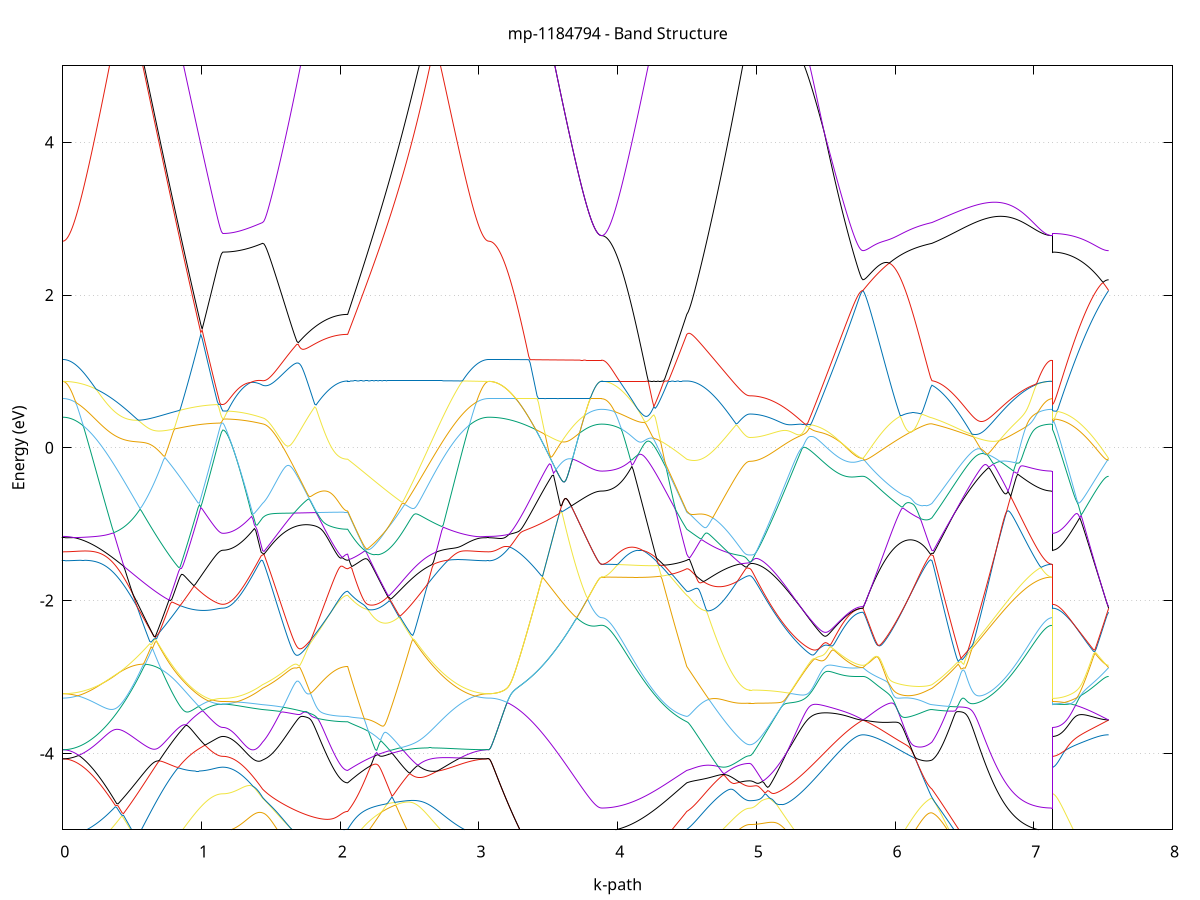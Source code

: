 set title 'mp-1184794 - Band Structure'
set xlabel 'k-path'
set ylabel 'Energy (eV)'
set grid y
set yrange [-5:5]
set terminal png size 800,600
set output 'mp-1184794_bands_gnuplot.png'
plot '-' using 1:2 with lines notitle, '-' using 1:2 with lines notitle, '-' using 1:2 with lines notitle, '-' using 1:2 with lines notitle, '-' using 1:2 with lines notitle, '-' using 1:2 with lines notitle, '-' using 1:2 with lines notitle, '-' using 1:2 with lines notitle, '-' using 1:2 with lines notitle, '-' using 1:2 with lines notitle, '-' using 1:2 with lines notitle, '-' using 1:2 with lines notitle, '-' using 1:2 with lines notitle, '-' using 1:2 with lines notitle, '-' using 1:2 with lines notitle, '-' using 1:2 with lines notitle, '-' using 1:2 with lines notitle, '-' using 1:2 with lines notitle, '-' using 1:2 with lines notitle, '-' using 1:2 with lines notitle, '-' using 1:2 with lines notitle, '-' using 1:2 with lines notitle, '-' using 1:2 with lines notitle, '-' using 1:2 with lines notitle, '-' using 1:2 with lines notitle, '-' using 1:2 with lines notitle, '-' using 1:2 with lines notitle, '-' using 1:2 with lines notitle, '-' using 1:2 with lines notitle, '-' using 1:2 with lines notitle, '-' using 1:2 with lines notitle, '-' using 1:2 with lines notitle, '-' using 1:2 with lines notitle, '-' using 1:2 with lines notitle, '-' using 1:2 with lines notitle, '-' using 1:2 with lines notitle, '-' using 1:2 with lines notitle, '-' using 1:2 with lines notitle, '-' using 1:2 with lines notitle, '-' using 1:2 with lines notitle, '-' using 1:2 with lines notitle, '-' using 1:2 with lines notitle, '-' using 1:2 with lines notitle, '-' using 1:2 with lines notitle, '-' using 1:2 with lines notitle, '-' using 1:2 with lines notitle, '-' using 1:2 with lines notitle, '-' using 1:2 with lines notitle, '-' using 1:2 with lines notitle, '-' using 1:2 with lines notitle, '-' using 1:2 with lines notitle, '-' using 1:2 with lines notitle, '-' using 1:2 with lines notitle, '-' using 1:2 with lines notitle, '-' using 1:2 with lines notitle, '-' using 1:2 with lines notitle, '-' using 1:2 with lines notitle, '-' using 1:2 with lines notitle, '-' using 1:2 with lines notitle, '-' using 1:2 with lines notitle, '-' using 1:2 with lines notitle, '-' using 1:2 with lines notitle, '-' using 1:2 with lines notitle, '-' using 1:2 with lines notitle
0.000000 -46.952798
0.009947 -46.952798
0.019894 -46.952898
0.029841 -46.952998
0.039788 -46.953198
0.049735 -46.953498
0.059682 -46.953798
0.069629 -46.954098
0.079576 -46.954498
0.089523 -46.954998
0.099470 -46.955398
0.109417 -46.955998
0.119364 -46.956498
0.129311 -46.957098
0.139258 -46.957798
0.149205 -46.958398
0.159152 -46.959098
0.169099 -46.959798
0.179046 -46.960598
0.188993 -46.961298
0.198940 -46.962098
0.208887 -46.962898
0.218834 -46.963698
0.228781 -46.964498
0.238728 -46.965398
0.248675 -46.966298
0.258622 -46.967198
0.268569 -46.968098
0.278516 -46.968998
0.288462 -46.969898
0.298409 -46.970798
0.308356 -46.971698
0.318303 -46.972698
0.328250 -46.973698
0.338197 -46.974598
0.348144 -46.975598
0.358091 -46.976598
0.368038 -46.977598
0.377985 -46.978598
0.387932 -46.979598
0.397879 -46.980598
0.407826 -46.981598
0.417773 -46.982598
0.427720 -46.983598
0.437667 -46.984598
0.447614 -46.985598
0.457561 -46.986598
0.467508 -46.987698
0.477455 -46.988698
0.487402 -46.989698
0.497349 -46.990698
0.507296 -46.991798
0.517243 -46.992798
0.527190 -46.993798
0.537137 -46.994798
0.547084 -46.995798
0.557031 -46.996798
0.566978 -46.997798
0.576925 -46.998798
0.586872 -46.999798
0.596819 -47.000798
0.606766 -47.001798
0.616713 -47.002798
0.626660 -47.003698
0.636607 -47.004698
0.646554 -47.005598
0.656501 -47.006598
0.666448 -47.007498
0.676395 -47.008398
0.686342 -47.009398
0.696289 -47.010298
0.706236 -47.011098
0.716183 -47.011998
0.726130 -47.012898
0.736077 -47.013698
0.746024 -47.014598
0.755971 -47.015398
0.765918 -47.016198
0.775865 -47.016998
0.785812 -47.017798
0.795759 -47.018598
0.805706 -47.019298
0.815653 -47.020098
0.825600 -47.020798
0.835546 -47.021498
0.845493 -47.022198
0.855440 -47.022798
0.865387 -47.023498
0.875334 -47.024098
0.885281 -47.024698
0.895228 -47.025298
0.905175 -47.025898
0.915122 -47.026398
0.925069 -47.026998
0.935016 -47.027498
0.944963 -47.027998
0.954910 -47.028498
0.964857 -47.028898
0.974804 -47.029298
0.984751 -47.029698
0.994698 -47.030098
1.004645 -47.030498
1.014592 -47.030798
1.024539 -47.031098
1.034486 -47.031398
1.044433 -47.031698
1.054380 -47.031998
1.064327 -47.032198
1.074274 -47.032398
1.084221 -47.032598
1.094168 -47.032698
1.104115 -47.032898
1.114062 -47.032998
1.124009 -47.032998
1.133956 -47.033098
1.143903 -47.033098
1.153850 -47.033198
1.153850 -47.033198
1.163726 -47.033098
1.173603 -47.032898
1.183479 -47.032598
1.193355 -47.032198
1.203232 -47.031598
1.213108 -47.030898
1.222984 -47.030098
1.232861 -47.029198
1.242737 -47.028198
1.252613 -47.026998
1.262490 -47.025698
1.272366 -47.024298
1.282242 -47.022798
1.292119 -47.021098
1.301995 -47.019398
1.311871 -47.017498
1.321748 -47.015498
1.331624 -47.013498
1.341500 -47.011298
1.351377 -47.008898
1.361253 -47.006498
1.371129 -47.003998
1.381006 -47.001398
1.390882 -46.998598
1.400758 -46.995798
1.410635 -46.992898
1.420511 -46.989798
1.430387 -46.986698
1.440264 -46.983498
1.440264 -46.983498
1.450157 -46.981098
1.460050 -46.978698
1.469943 -46.976298
1.479836 -46.973798
1.489729 -46.971198
1.499622 -46.968598
1.509515 -46.967498
1.519408 -46.967398
1.529301 -46.967298
1.539194 -46.967098
1.549087 -46.966898
1.558980 -46.966598
1.568873 -46.966298
1.578767 -46.965798
1.588660 -46.965398
1.598553 -46.964798
1.608446 -46.964298
1.618339 -46.963598
1.628232 -46.962898
1.638125 -46.962098
1.648018 -46.961298
1.657911 -46.960498
1.667804 -46.959498
1.677697 -46.958498
1.687590 -46.957498
1.697483 -46.956398
1.707376 -46.955198
1.717269 -46.953998
1.727163 -46.952798
1.737056 -46.951498
1.746949 -46.950098
1.756842 -46.948698
1.766735 -46.947298
1.776628 -46.945698
1.786521 -46.944198
1.796414 -46.942598
1.806307 -46.940898
1.816200 -46.939298
1.826093 -46.937498
1.835986 -46.935698
1.845879 -46.933898
1.855772 -46.932098
1.865665 -46.930198
1.875558 -46.928298
1.885452 -46.926298
1.895345 -46.924298
1.905238 -46.922298
1.915131 -46.920198
1.925024 -46.918198
1.934917 -46.916098
1.944810 -46.913998
1.954703 -46.911798
1.964596 -46.909698
1.974489 -46.907598
1.984382 -46.905398
1.994275 -46.903298
2.004168 -46.901298
2.014061 -46.899298
2.023954 -46.897398
2.033848 -46.895798
2.043741 -46.894698
2.053634 -46.894198
2.053634 -46.894198
2.063618 -46.892998
2.073603 -46.891798
2.083587 -46.890598
2.093572 -46.889498
2.103556 -46.888398
2.113541 -46.887298
2.123525 -46.886298
2.133510 -46.885398
2.143494 -46.884398
2.153479 -46.883498
2.163463 -46.882598
2.173448 -46.881698
2.183432 -46.880798
2.193417 -46.879998
2.203401 -46.879098
2.213386 -46.878298
2.223370 -46.877898
2.233355 -46.880598
2.243339 -46.883198
2.253324 -46.885798
2.263308 -46.888298
2.273293 -46.890898
2.283277 -46.893298
2.293262 -46.895798
2.303246 -46.898198
2.313231 -46.900598
2.323215 -46.902898
2.333200 -46.905198
2.343184 -46.907398
2.353169 -46.909698
2.363154 -46.911798
2.373138 -46.913898
2.383123 -46.915998
2.393107 -46.918098
2.403092 -46.920098
2.413076 -46.921998
2.423061 -46.923898
2.433045 -46.925798
2.443030 -46.927598
2.453014 -46.929298
2.462999 -46.930998
2.472983 -46.932698
2.482968 -46.934298
2.492952 -46.935898
2.502937 -46.937398
2.512921 -46.938798
2.522906 -46.940298
2.532890 -46.941598
2.542875 -46.942998
2.552859 -46.944198
2.562844 -46.945398
2.572828 -46.946598
2.582813 -46.947698
2.592797 -46.948798
2.602782 -46.949798
2.612766 -46.950698
2.622751 -46.951598
2.632735 -46.952498
2.642720 -46.953298
2.652704 -46.953998
2.662689 -46.954798
2.672673 -46.955398
2.682658 -46.955998
2.692642 -46.956598
2.702627 -46.957098
2.712611 -46.957498
2.722596 -46.957898
2.732580 -46.958298
2.742565 -46.958598
2.752549 -46.958798
2.762534 -46.959098
2.772518 -46.959198
2.782503 -46.959298
2.792487 -46.959398
2.802472 -46.959498
2.812457 -46.959498
2.822441 -46.959398
2.832426 -46.959298
2.842410 -46.959198
2.852395 -46.958998
2.862379 -46.958798
2.872364 -46.958598
2.882348 -46.958298
2.892333 -46.957998
2.902317 -46.957698
2.912302 -46.957398
2.922286 -46.956998
2.932271 -46.956698
2.942255 -46.956298
2.952240 -46.955898
2.962224 -46.955498
2.972209 -46.955098
2.982193 -46.954698
2.992178 -46.954398
3.002162 -46.953998
3.012147 -46.953698
3.022131 -46.953398
3.032116 -46.953198
3.042100 -46.952998
3.052085 -46.952898
3.062069 -46.952798
3.072054 -46.952798
3.072054 -46.952798
3.081968 -46.952698
3.091883 -46.952598
3.101797 -46.952498
3.111712 -46.952198
3.121627 -46.951898
3.131541 -46.951598
3.141456 -46.951098
3.151370 -46.950598
3.161285 -46.949998
3.171199 -46.949398
3.181114 -46.948698
3.191028 -46.947898
3.200943 -46.947098
3.210857 -46.946198
3.220772 -46.945298
3.230687 -46.944198
3.240601 -46.943198
3.250516 -46.941998
3.260430 -46.940798
3.270345 -46.939498
3.280259 -46.938198
3.290174 -46.936798
3.300088 -46.935398
3.310003 -46.933898
3.319917 -46.932298
3.329832 -46.930698
3.339746 -46.929198
3.349661 -46.930198
3.359576 -46.931298
3.369490 -46.932298
3.379405 -46.933398
3.389319 -46.934498
3.399234 -46.935498
3.409148 -46.936598
3.419063 -46.937698
3.428977 -46.938698
3.438892 -46.939798
3.448806 -46.940798
3.458721 -46.941898
3.468636 -46.942898
3.478550 -46.943898
3.488465 -46.944998
3.498379 -46.945998
3.508294 -46.946998
3.518208 -46.947898
3.528123 -46.948898
3.538037 -46.949898
3.547952 -46.950798
3.557866 -46.951698
3.567781 -46.952598
3.577696 -46.953498
3.587610 -46.954298
3.597525 -46.955198
3.607439 -46.955998
3.617354 -46.956798
3.627268 -46.957498
3.637183 -46.958298
3.647097 -46.958998
3.657012 -46.959698
3.666926 -46.960398
3.676841 -46.960998
3.686756 -46.961598
3.696670 -46.962198
3.706585 -46.962798
3.716499 -46.963298
3.726414 -46.963798
3.736328 -46.964298
3.746243 -46.964698
3.756157 -46.965098
3.766072 -46.965498
3.775986 -46.965898
3.785901 -46.966198
3.795815 -46.966498
3.805730 -46.966698
3.815645 -46.966998
3.825559 -46.967198
3.835474 -46.967398
3.845388 -46.967498
3.855303 -46.967598
3.865217 -46.967698
3.875132 -46.967698
3.885046 -46.967698
3.885046 -46.967698
3.894939 -46.967698
3.904833 -46.967598
3.914726 -46.967498
3.924619 -46.967298
3.934512 -46.967098
3.944405 -46.966798
3.954298 -46.966498
3.964191 -46.966098
3.974084 -46.965698
3.983977 -46.965198
3.993870 -46.964698
4.003763 -46.964098
4.013656 -46.963498
4.023549 -46.962798
4.033442 -46.962098
4.043335 -46.961298
4.053228 -46.960498
4.063122 -46.959598
4.073015 -46.958698
4.082908 -46.957698
4.092801 -46.956698
4.102694 -46.955698
4.112587 -46.954598
4.122480 -46.953398
4.132373 -46.952198
4.142266 -46.950998
4.152159 -46.949698
4.162052 -46.948398
4.171945 -46.946998
4.181838 -46.945598
4.191731 -46.944098
4.201624 -46.942698
4.211517 -46.941098
4.221411 -46.939598
4.231304 -46.937898
4.241197 -46.936298
4.251090 -46.934598
4.260983 -46.932898
4.270876 -46.931098
4.280769 -46.929298
4.290662 -46.927598
4.300555 -46.925898
4.310448 -46.924198
4.320341 -46.922498
4.330234 -46.920698
4.340127 -46.918998
4.350020 -46.917298
4.359913 -46.915598
4.369807 -46.913898
4.379700 -46.912198
4.389593 -46.910498
4.399486 -46.908898
4.409379 -46.907198
4.419272 -46.905598
4.429165 -46.904098
4.439058 -46.902498
4.448951 -46.900998
4.458844 -46.899598
4.468737 -46.898198
4.478630 -46.896798
4.488523 -46.895498
4.498416 -46.894198
4.498416 -46.894198
4.508289 -46.893698
4.518162 -46.893098
4.528035 -46.892598
4.537908 -46.892198
4.547781 -46.891698
4.557654 -46.891298
4.567527 -46.890998
4.577400 -46.890798
4.587273 -46.890598
4.597145 -46.890498
4.607018 -46.890498
4.616891 -46.890698
4.626764 -46.890898
4.636637 -46.891298
4.646510 -46.891698
4.656383 -46.892298
4.666256 -46.892998
4.676129 -46.893698
4.686002 -46.894598
4.695875 -46.895398
4.705747 -46.896398
4.715620 -46.897398
4.725493 -46.898398
4.735366 -46.899398
4.745239 -46.900498
4.755112 -46.901498
4.764985 -46.902498
4.774858 -46.903498
4.784731 -46.904398
4.794604 -46.905398
4.804477 -46.906298
4.814349 -46.907098
4.824222 -46.907898
4.834095 -46.908698
4.843968 -46.909398
4.853841 -46.909998
4.863714 -46.910598
4.873587 -46.911098
4.883460 -46.911598
4.893333 -46.911998
4.903206 -46.912398
4.913079 -46.912698
4.922951 -46.912898
4.932824 -46.912998
4.942697 -46.913098
4.952570 -46.913198
4.952570 -46.913198
4.962520 -46.913198
4.972470 -46.913198
4.982420 -46.913398
4.992370 -46.913498
5.002320 -46.913698
5.012270 -46.913898
5.022220 -46.914198
5.032170 -46.914598
5.042120 -46.914998
5.052070 -46.915498
5.062020 -46.916098
5.071969 -46.916798
5.081919 -46.917498
5.091869 -46.918398
5.101819 -46.919298
5.111769 -46.920398
5.121719 -46.921598
5.131669 -46.922898
5.141619 -46.924398
5.151569 -46.925998
5.161519 -46.927698
5.171469 -46.929498
5.181419 -46.931498
5.191369 -46.933598
5.201319 -46.935698
5.211269 -46.937998
5.221219 -46.940298
5.231168 -46.942798
5.241118 -46.945298
5.251068 -46.947798
5.261018 -46.950398
5.270968 -46.952998
5.280918 -46.955598
5.290868 -46.958198
5.300818 -46.960898
5.310768 -46.963598
5.320718 -46.966198
5.330668 -46.968798
5.340618 -46.971498
5.350568 -46.974098
5.360518 -46.976698
5.370468 -46.979198
5.380418 -46.981698
5.390368 -46.984198
5.400317 -46.986698
5.410267 -46.989098
5.420217 -46.991498
5.430167 -46.993798
5.440117 -46.996098
5.450067 -46.998298
5.460017 -47.000498
5.469967 -47.002598
5.479917 -47.004698
5.489867 -47.006698
5.499817 -47.008598
5.509767 -47.010498
5.519717 -47.012298
5.529667 -47.014098
5.539617 -47.015798
5.549567 -47.017398
5.559517 -47.018998
5.569466 -47.020498
5.579416 -47.021998
5.589366 -47.023298
5.599316 -47.024598
5.609266 -47.025898
5.619216 -47.026998
5.629166 -47.028098
5.639116 -47.029098
5.649066 -47.030098
5.659016 -47.030898
5.668966 -47.031698
5.678916 -47.032498
5.688866 -47.033098
5.698816 -47.033698
5.708766 -47.034198
5.718716 -47.034598
5.728665 -47.034898
5.738615 -47.035198
5.748565 -47.035398
5.758515 -47.035498
5.768465 -47.035498
5.768465 -47.035498
5.778411 -47.035498
5.788356 -47.035498
5.798301 -47.035398
5.808246 -47.035298
5.818192 -47.035098
5.828137 -47.034998
5.838082 -47.034698
5.848028 -47.034498
5.857973 -47.034198
5.867918 -47.033798
5.877863 -47.033398
5.887809 -47.032998
5.897754 -47.032498
5.907699 -47.031998
5.917645 -47.031498
5.927590 -47.030798
5.937535 -47.030198
5.947480 -47.029498
5.957426 -47.028698
5.967371 -47.027898
5.977316 -47.027098
5.987262 -47.026198
5.997207 -47.025298
6.007152 -47.024298
6.017098 -47.023198
6.027043 -47.022098
6.036988 -47.020998
6.046933 -47.019798
6.056879 -47.018598
6.066824 -47.017298
6.076769 -47.015998
6.086715 -47.014598
6.096660 -47.013198
6.106605 -47.011698
6.116550 -47.010198
6.126496 -47.008698
6.136441 -47.007098
6.146386 -47.005498
6.156332 -47.003798
6.166277 -47.002098
6.176222 -47.000298
6.186167 -46.998498
6.196113 -46.996698
6.206058 -46.994898
6.216003 -46.992998
6.225949 -46.991098
6.235894 -46.989198
6.245839 -46.987298
6.255785 -46.985398
6.265730 -46.983498
6.265730 -46.983498
6.275700 -46.980098
6.285671 -46.976698
6.295641 -46.973198
6.305612 -46.969498
6.315582 -46.968798
6.325553 -46.969298
6.335524 -46.969798
6.345494 -46.970198
6.355465 -46.970598
6.365435 -46.970998
6.375406 -46.971398
6.385376 -46.971798
6.395347 -46.972098
6.405317 -46.972398
6.415288 -46.972798
6.425258 -46.973098
6.435229 -46.973298
6.445199 -46.973598
6.455170 -46.973798
6.465140 -46.973998
6.475111 -46.974198
6.485081 -46.974398
6.495052 -46.974598
6.505023 -46.974698
6.514993 -46.974898
6.524964 -46.974998
6.534934 -46.975098
6.544905 -46.975198
6.554875 -46.975198
6.564846 -46.975298
6.574816 -46.975298
6.584787 -46.975298
6.594757 -46.975298
6.604728 -46.975298
6.614698 -46.975298
6.624669 -46.975198
6.634639 -46.975198
6.644610 -46.975098
6.654581 -46.974998
6.664551 -46.974898
6.674522 -46.974798
6.684492 -46.974698
6.694463 -46.974598
6.704433 -46.974398
6.714404 -46.974298
6.724374 -46.974098
6.734345 -46.973898
6.744315 -46.973798
6.754286 -46.973598
6.764256 -46.973398
6.774227 -46.973198
6.784197 -46.972998
6.794168 -46.972798
6.804138 -46.972598
6.814109 -46.972398
6.824080 -46.972198
6.834050 -46.971998
6.844021 -46.971698
6.853991 -46.971498
6.863962 -46.971298
6.873932 -46.971098
6.883903 -46.970898
6.893873 -46.970698
6.903844 -46.970498
6.913814 -46.970298
6.923785 -46.970098
6.933755 -46.969898
6.943726 -46.969698
6.953696 -46.969498
6.963667 -46.969298
6.973638 -46.969198
6.983608 -46.968998
6.993579 -46.968798
7.003549 -46.968698
7.013520 -46.968598
7.023490 -46.968398
7.033461 -46.968298
7.043431 -46.968198
7.053402 -46.968098
7.063372 -46.967998
7.073343 -46.967998
7.083313 -46.967898
7.093284 -46.967798
7.103254 -46.967798
7.113225 -46.967798
7.123195 -46.967698
7.133166 -46.967698
7.133166 -47.033198
7.143081 -47.033198
7.152995 -47.033198
7.162910 -47.033198
7.172824 -47.033198
7.182739 -47.033198
7.192653 -47.033298
7.202568 -47.033298
7.212482 -47.033398
7.222397 -47.033398
7.232311 -47.033498
7.242226 -47.033598
7.252141 -47.033598
7.262055 -47.033698
7.271970 -47.033798
7.281884 -47.033898
7.291799 -47.033998
7.301713 -47.033998
7.311628 -47.034098
7.321542 -47.034198
7.331457 -47.034298
7.341371 -47.034398
7.351286 -47.034498
7.361200 -47.034598
7.371115 -47.034698
7.381030 -47.034798
7.390944 -47.034898
7.400859 -47.034898
7.410773 -47.034998
7.420688 -47.035098
7.430602 -47.035098
7.440517 -47.035198
7.450431 -47.035298
7.460346 -47.035298
7.470260 -47.035398
7.480175 -47.035398
7.490090 -47.035498
7.500004 -47.035498
7.509919 -47.035498
7.519833 -47.035498
7.529748 -47.035498
7.539662 -47.035498
e
0.000000 -46.912198
0.009947 -46.912198
0.019894 -46.912098
0.029841 -46.911898
0.039788 -46.911698
0.049735 -46.911398
0.059682 -46.910998
0.069629 -46.910598
0.079576 -46.910098
0.089523 -46.909598
0.099470 -46.908998
0.109417 -46.908298
0.119364 -46.907698
0.129311 -46.906898
0.139258 -46.906098
0.149205 -46.905298
0.159152 -46.904498
0.169099 -46.903598
0.179046 -46.902598
0.188993 -46.901698
0.198940 -46.900698
0.208887 -46.899598
0.218834 -46.898598
0.228781 -46.897498
0.238728 -46.896398
0.248675 -46.895198
0.258622 -46.893998
0.268569 -46.892798
0.278516 -46.891598
0.288462 -46.890398
0.298409 -46.889098
0.308356 -46.887798
0.318303 -46.886498
0.328250 -46.885098
0.338197 -46.883798
0.348144 -46.882398
0.358091 -46.880998
0.368038 -46.879598
0.377985 -46.878098
0.387932 -46.876698
0.397879 -46.875198
0.407826 -46.873698
0.417773 -46.872198
0.427720 -46.870698
0.437667 -46.869098
0.447614 -46.867498
0.457561 -46.865998
0.467508 -46.864398
0.477455 -46.862798
0.487402 -46.861198
0.497349 -46.859498
0.507296 -46.857898
0.517243 -46.856298
0.527190 -46.854598
0.537137 -46.854898
0.547084 -46.856798
0.557031 -46.858698
0.566978 -46.860498
0.576925 -46.862298
0.586872 -46.864098
0.596819 -46.865798
0.606766 -46.867598
0.616713 -46.869298
0.626660 -46.870998
0.636607 -46.872698
0.646554 -46.874298
0.656501 -46.875998
0.666448 -46.877598
0.676395 -46.879198
0.686342 -46.880698
0.696289 -46.882298
0.706236 -46.883798
0.716183 -46.885198
0.726130 -46.886698
0.736077 -46.888098
0.746024 -46.889498
0.755971 -46.890898
0.765918 -46.892198
0.775865 -46.893498
0.785812 -46.894798
0.795759 -46.896098
0.805706 -46.897298
0.815653 -46.898498
0.825600 -46.899698
0.835546 -46.900798
0.845493 -46.901898
0.855440 -46.903098
0.865387 -46.906098
0.875334 -46.908998
0.885281 -46.911798
0.895228 -46.914498
0.905175 -46.917198
0.915122 -46.919798
0.925069 -46.922298
0.935016 -46.924698
0.944963 -46.926998
0.954910 -46.929298
0.964857 -46.931398
0.974804 -46.933398
0.984751 -46.935398
0.994698 -46.937198
1.004645 -46.938898
1.014592 -46.940498
1.024539 -46.942098
1.034486 -46.943498
1.044433 -46.944798
1.054380 -46.945998
1.064327 -46.947098
1.074274 -46.947998
1.084221 -46.948898
1.094168 -46.949598
1.104115 -46.950298
1.114062 -46.950798
1.124009 -46.951198
1.133956 -46.951498
1.143903 -46.951598
1.153850 -46.951698
1.153850 -46.951698
1.163726 -46.951698
1.173603 -46.951798
1.183479 -46.951998
1.193355 -46.952298
1.203232 -46.952498
1.213108 -46.952898
1.222984 -46.953298
1.232861 -46.953698
1.242737 -46.954198
1.252613 -46.954698
1.262490 -46.955298
1.272366 -46.955898
1.282242 -46.956498
1.292119 -46.957098
1.301995 -46.957698
1.311871 -46.958298
1.321748 -46.958898
1.331624 -46.959598
1.341500 -46.960198
1.351377 -46.960798
1.361253 -46.961498
1.371129 -46.962098
1.381006 -46.962698
1.390882 -46.963298
1.400758 -46.963898
1.410635 -46.964498
1.420511 -46.965098
1.430387 -46.965698
1.440264 -46.966198
1.440264 -46.966198
1.450157 -46.966598
1.460050 -46.966898
1.469943 -46.967098
1.479836 -46.967298
1.489729 -46.967398
1.499622 -46.967498
1.509515 -46.965898
1.519408 -46.963198
1.529301 -46.960498
1.539194 -46.957698
1.549087 -46.954898
1.558980 -46.951998
1.568873 -46.949098
1.578767 -46.946098
1.588660 -46.943098
1.598553 -46.940098
1.608446 -46.937098
1.618339 -46.933998
1.628232 -46.930898
1.638125 -46.927698
1.648018 -46.924598
1.657911 -46.921398
1.667804 -46.918198
1.677697 -46.914998
1.687590 -46.911798
1.697483 -46.908498
1.707376 -46.905298
1.717269 -46.901998
1.727163 -46.898798
1.737056 -46.895498
1.746949 -46.892298
1.756842 -46.889098
1.766735 -46.885898
1.776628 -46.882698
1.786521 -46.879598
1.796414 -46.876498
1.806307 -46.873398
1.816200 -46.870298
1.826093 -46.867398
1.835986 -46.864398
1.845879 -46.861598
1.855772 -46.858798
1.865665 -46.858398
1.875558 -46.858898
1.885452 -46.859498
1.895345 -46.860198
1.905238 -46.861098
1.915131 -46.862098
1.925024 -46.863298
1.934917 -46.864598
1.944810 -46.865998
1.954703 -46.867598
1.964596 -46.869198
1.974489 -46.870898
1.984382 -46.872698
1.994275 -46.874498
2.004168 -46.876398
2.014061 -46.878198
2.023954 -46.879898
2.033848 -46.881398
2.043741 -46.882498
2.053634 -46.882898
2.053634 -46.882898
2.063618 -46.880598
2.073603 -46.878198
2.083587 -46.875798
2.093572 -46.873398
2.103556 -46.870998
2.113541 -46.868598
2.123525 -46.866198
2.133510 -46.863798
2.143494 -46.861398
2.153479 -46.858998
2.163463 -46.861398
2.173448 -46.864198
2.183432 -46.866998
2.193417 -46.869798
2.203401 -46.872498
2.213386 -46.875198
2.223370 -46.877498
2.233355 -46.876598
2.243339 -46.875798
2.253324 -46.874898
2.263308 -46.874098
2.273293 -46.873298
2.283277 -46.872398
2.293262 -46.871598
2.303246 -46.870698
2.313231 -46.869798
2.323215 -46.868898
2.333200 -46.867898
2.343184 -46.866998
2.353169 -46.865998
2.363154 -46.865098
2.373138 -46.864098
2.383123 -46.862998
2.393107 -46.861998
2.403092 -46.860898
2.413076 -46.859798
2.423061 -46.858698
2.433045 -46.857598
2.443030 -46.856398
2.453014 -46.855198
2.462999 -46.853998
2.472983 -46.852698
2.482968 -46.851498
2.492952 -46.850198
2.502937 -46.848898
2.512921 -46.847498
2.522906 -46.846098
2.532890 -46.844698
2.542875 -46.843298
2.552859 -46.842698
2.562844 -46.845098
2.572828 -46.847498
2.582813 -46.849898
2.592797 -46.852198
2.602782 -46.854498
2.612766 -46.856798
2.622751 -46.859098
2.632735 -46.861298
2.642720 -46.863398
2.652704 -46.865498
2.662689 -46.867598
2.672673 -46.869698
2.682658 -46.871698
2.692642 -46.873598
2.702627 -46.875598
2.712611 -46.877398
2.722596 -46.879298
2.732580 -46.881098
2.742565 -46.882798
2.752549 -46.884498
2.762534 -46.886198
2.772518 -46.887798
2.782503 -46.889298
2.792487 -46.890798
2.802472 -46.892298
2.812457 -46.893698
2.822441 -46.895098
2.832426 -46.896398
2.842410 -46.897698
2.852395 -46.898898
2.862379 -46.900098
2.872364 -46.901198
2.882348 -46.902298
2.892333 -46.903298
2.902317 -46.904198
2.912302 -46.905098
2.922286 -46.905998
2.932271 -46.906798
2.942255 -46.907498
2.952240 -46.908198
2.962224 -46.908898
2.972209 -46.909398
2.982193 -46.909998
2.992178 -46.910398
3.002162 -46.910898
3.012147 -46.911198
3.022131 -46.911498
3.032116 -46.911798
3.042100 -46.911998
3.052085 -46.912098
3.062069 -46.912198
3.072054 -46.912198
3.072054 -46.912198
3.081968 -46.912298
3.091883 -46.912298
3.101797 -46.912498
3.111712 -46.912698
3.121627 -46.912898
3.131541 -46.913198
3.141456 -46.913598
3.151370 -46.913998
3.161285 -46.914498
3.171199 -46.914998
3.181114 -46.915498
3.191028 -46.916098
3.200943 -46.916798
3.210857 -46.917498
3.220772 -46.918198
3.230687 -46.918998
3.240601 -46.919798
3.250516 -46.920598
3.260430 -46.921498
3.270345 -46.922298
3.280259 -46.923298
3.290174 -46.924198
3.300088 -46.925198
3.310003 -46.926198
3.319917 -46.927198
3.329832 -46.928198
3.339746 -46.929198
3.349661 -46.930198
3.359576 -46.931298
3.369490 -46.932298
3.379405 -46.933398
3.389319 -46.934498
3.399234 -46.935498
3.409148 -46.936598
3.419063 -46.937698
3.428977 -46.938698
3.438892 -46.939798
3.448806 -46.940798
3.458721 -46.941898
3.468636 -46.942898
3.478550 -46.943898
3.488465 -46.944998
3.498379 -46.945998
3.508294 -46.946998
3.518208 -46.947898
3.528123 -46.948898
3.538037 -46.949898
3.547952 -46.950798
3.557866 -46.951698
3.567781 -46.952598
3.577696 -46.953498
3.587610 -46.954298
3.597525 -46.955198
3.607439 -46.955998
3.617354 -46.956798
3.627268 -46.957498
3.637183 -46.958298
3.647097 -46.958998
3.657012 -46.959698
3.666926 -46.960398
3.676841 -46.960998
3.686756 -46.961598
3.696670 -46.962198
3.706585 -46.962798
3.716499 -46.963298
3.726414 -46.963798
3.736328 -46.964298
3.746243 -46.964698
3.756157 -46.965098
3.766072 -46.965498
3.775986 -46.965898
3.785901 -46.966198
3.795815 -46.966498
3.805730 -46.966698
3.815645 -46.966998
3.825559 -46.967198
3.835474 -46.967398
3.845388 -46.967498
3.855303 -46.967598
3.865217 -46.967698
3.875132 -46.967698
3.885046 -46.967698
3.885046 -46.967698
3.894939 -46.967698
3.904833 -46.967598
3.914726 -46.967498
3.924619 -46.967298
3.934512 -46.967098
3.944405 -46.966798
3.954298 -46.966398
3.964191 -46.966098
3.974084 -46.965598
3.983977 -46.965098
3.993870 -46.964598
4.003763 -46.963998
4.013656 -46.963298
4.023549 -46.962598
4.033442 -46.961898
4.043335 -46.961098
4.053228 -46.960198
4.063122 -46.959298
4.073015 -46.958398
4.082908 -46.957398
4.092801 -46.956398
4.102694 -46.955298
4.112587 -46.954098
4.122480 -46.952998
4.132373 -46.951798
4.142266 -46.950498
4.152159 -46.949198
4.162052 -46.947898
4.171945 -46.946498
4.181838 -46.945098
4.191731 -46.943598
4.201624 -46.942098
4.211517 -46.940598
4.221411 -46.939098
4.231304 -46.937498
4.241197 -46.935898
4.251090 -46.934298
4.260983 -46.932698
4.270876 -46.930998
4.280769 -46.929298
4.290662 -46.927498
4.300555 -46.925698
4.310448 -46.923798
4.320341 -46.921898
4.330234 -46.919898
4.340127 -46.917898
4.350020 -46.915898
4.359913 -46.913898
4.369807 -46.911798
4.379700 -46.909698
4.389593 -46.907598
4.399486 -46.905498
4.409379 -46.903298
4.419272 -46.901098
4.429165 -46.898898
4.439058 -46.896698
4.448951 -46.894398
4.458844 -46.892198
4.468737 -46.889898
4.478630 -46.887598
4.488523 -46.885298
4.498416 -46.882898
4.498416 -46.882898
4.508289 -46.881898
4.518162 -46.880798
4.528035 -46.879698
4.537908 -46.878598
4.547781 -46.877498
4.557654 -46.876298
4.567527 -46.875198
4.577400 -46.873998
4.587273 -46.872798
4.597145 -46.871498
4.607018 -46.870298
4.616891 -46.868998
4.626764 -46.867798
4.636637 -46.866498
4.646510 -46.865198
4.656383 -46.863898
4.666256 -46.862598
4.676129 -46.861298
4.686002 -46.859998
4.695875 -46.858698
4.705747 -46.857398
4.715620 -46.856098
4.725493 -46.854798
4.735366 -46.853498
4.745239 -46.852198
4.755112 -46.850898
4.764985 -46.849698
4.774858 -46.848398
4.784731 -46.847198
4.794604 -46.846098
4.804477 -46.844898
4.814349 -46.843798
4.824222 -46.842698
4.834095 -46.841698
4.843968 -46.840998
4.853841 -46.840398
4.863714 -46.839798
4.873587 -46.839198
4.883460 -46.838698
4.893333 -46.838298
4.903206 -46.837898
4.913079 -46.837598
4.922951 -46.837298
4.932824 -46.837198
4.942697 -46.836998
4.952570 -46.836998
4.952570 -46.836998
4.962520 -46.837198
4.972470 -46.837698
4.982420 -46.838498
4.992370 -46.839598
5.002320 -46.840898
5.012270 -46.842498
5.022220 -46.844198
5.032170 -46.846098
5.042120 -46.848098
5.052070 -46.850198
5.062020 -46.852298
5.071969 -46.854398
5.081919 -46.856498
5.091869 -46.858598
5.101819 -46.860598
5.111769 -46.862498
5.121719 -46.864298
5.131669 -46.866098
5.141619 -46.867698
5.151569 -46.869098
5.161519 -46.870498
5.171469 -46.872398
5.181419 -46.874598
5.191369 -46.876898
5.201319 -46.879098
5.211269 -46.881398
5.221219 -46.883598
5.231168 -46.885698
5.241118 -46.887898
5.251068 -46.889998
5.261018 -46.892198
5.270968 -46.894198
5.280918 -46.896298
5.290868 -46.898298
5.300818 -46.900298
5.310768 -46.902298
5.320718 -46.904198
5.330668 -46.906098
5.340618 -46.907998
5.350568 -46.909798
5.360518 -46.911598
5.370468 -46.913398
5.380418 -46.915098
5.390368 -46.916798
5.400317 -46.918398
5.410267 -46.919998
5.420217 -46.921498
5.430167 -46.923098
5.440117 -46.924498
5.450067 -46.925998
5.460017 -46.927398
5.469967 -46.928698
5.479917 -46.929998
5.489867 -46.931298
5.499817 -46.932498
5.509767 -46.933698
5.519717 -46.934798
5.529667 -46.935898
5.539617 -46.936998
5.549567 -46.937998
5.559517 -46.938898
5.569466 -46.939798
5.579416 -46.940698
5.589366 -46.941498
5.599316 -46.942298
5.609266 -46.943098
5.619216 -46.943798
5.629166 -46.944398
5.639116 -46.944998
5.649066 -46.945598
5.659016 -46.946098
5.668966 -46.946598
5.678916 -46.946998
5.688866 -46.947398
5.698816 -46.947698
5.708766 -46.947998
5.718716 -46.948198
5.728665 -46.948398
5.738615 -46.948598
5.748565 -46.948698
5.758515 -46.948798
5.768465 -46.948798
5.768465 -46.948798
5.778411 -46.948798
5.788356 -46.948798
5.798301 -46.948798
5.808246 -46.948698
5.818192 -46.948698
5.828137 -46.948698
5.838082 -46.948698
5.848028 -46.948698
5.857973 -46.948698
5.867918 -46.948798
5.877863 -46.948798
5.887809 -46.948898
5.897754 -46.948898
5.907699 -46.949098
5.917645 -46.949198
5.927590 -46.949398
5.937535 -46.949598
5.947480 -46.949798
5.957426 -46.949998
5.967371 -46.950298
5.977316 -46.950598
5.987262 -46.950998
5.997207 -46.951398
6.007152 -46.951798
6.017098 -46.952298
6.027043 -46.952698
6.036988 -46.953298
6.046933 -46.953798
6.056879 -46.954298
6.066824 -46.954898
6.076769 -46.955498
6.086715 -46.956098
6.096660 -46.956698
6.106605 -46.957398
6.116550 -46.957998
6.126496 -46.958598
6.136441 -46.959298
6.146386 -46.959898
6.156332 -46.960498
6.166277 -46.961098
6.176222 -46.961698
6.186167 -46.962298
6.196113 -46.962898
6.206058 -46.963498
6.216003 -46.963998
6.225949 -46.964498
6.235894 -46.964998
6.245839 -46.965498
6.255785 -46.965898
6.265730 -46.966198
6.265730 -46.966198
6.275700 -46.966798
6.285671 -46.967298
6.295641 -46.967798
6.305612 -46.968298
6.315582 -46.965798
6.325553 -46.961998
6.335524 -46.958198
6.345494 -46.954198
6.355465 -46.950198
6.365435 -46.946198
6.375406 -46.941998
6.385376 -46.937798
6.395347 -46.933498
6.405317 -46.929098
6.415288 -46.924698
6.425258 -46.920298
6.435229 -46.915798
6.445199 -46.911298
6.455170 -46.906698
6.465140 -46.901998
6.475111 -46.897298
6.485081 -46.892598
6.495052 -46.887798
6.505023 -46.882998
6.514993 -46.878198
6.524964 -46.873398
6.534934 -46.868498
6.544905 -46.863598
6.554875 -46.858698
6.564846 -46.854898
6.574816 -46.853598
6.584787 -46.852398
6.594757 -46.851298
6.604728 -46.850098
6.614698 -46.848898
6.624669 -46.847798
6.634639 -46.846598
6.644610 -46.847698
6.654581 -46.851798
6.664551 -46.855898
6.674522 -46.859898
6.684492 -46.863898
6.694463 -46.867898
6.704433 -46.871798
6.714404 -46.875698
6.724374 -46.879498
6.734345 -46.883298
6.744315 -46.886998
6.754286 -46.890698
6.764256 -46.894398
6.774227 -46.897998
6.784197 -46.901398
6.794168 -46.904898
6.804138 -46.908298
6.814109 -46.911598
6.824080 -46.914798
6.834050 -46.917998
6.844021 -46.921098
6.853991 -46.924098
6.863962 -46.926998
6.873932 -46.929798
6.883903 -46.932598
6.893873 -46.935198
6.903844 -46.937798
6.913814 -46.940198
6.923785 -46.942598
6.933755 -46.944898
6.943726 -46.947098
6.953696 -46.949098
6.963667 -46.951098
6.973638 -46.952998
6.983608 -46.954798
6.993579 -46.956398
7.003549 -46.957998
7.013520 -46.959398
7.023490 -46.960698
7.033461 -46.961898
7.043431 -46.962998
7.053402 -46.963998
7.063372 -46.964898
7.073343 -46.965598
7.083313 -46.966298
7.093284 -46.966798
7.103254 -46.967198
7.113225 -46.967498
7.123195 -46.967698
7.133166 -46.967698
7.133166 -46.951698
7.143081 -46.951698
7.152995 -46.951698
7.162910 -46.951698
7.172824 -46.951598
7.182739 -46.951598
7.192653 -46.951598
7.202568 -46.951498
7.212482 -46.951498
7.222397 -46.951398
7.232311 -46.951298
7.242226 -46.951198
7.252141 -46.951098
7.262055 -46.950998
7.271970 -46.950898
7.281884 -46.950798
7.291799 -46.950698
7.301713 -46.950598
7.311628 -46.950498
7.321542 -46.950398
7.331457 -46.950298
7.341371 -46.950198
7.351286 -46.950098
7.361200 -46.949998
7.371115 -46.949898
7.381030 -46.949698
7.390944 -46.949598
7.400859 -46.949498
7.410773 -46.949398
7.420688 -46.949398
7.430602 -46.949298
7.440517 -46.949198
7.450431 -46.949098
7.460346 -46.948998
7.470260 -46.948998
7.480175 -46.948898
7.490090 -46.948898
7.500004 -46.948898
7.509919 -46.948798
7.519833 -46.948798
7.529748 -46.948798
7.539662 -46.948798
e
0.000000 -46.912198
0.009947 -46.912098
0.019894 -46.911998
0.029841 -46.911698
0.039788 -46.911198
0.049735 -46.910698
0.059682 -46.909998
0.069629 -46.909298
0.079576 -46.908298
0.089523 -46.907298
0.099470 -46.906198
0.109417 -46.904898
0.119364 -46.903598
0.129311 -46.902098
0.139258 -46.900498
0.149205 -46.898798
0.159152 -46.896898
0.169099 -46.894998
0.179046 -46.892998
0.188993 -46.890798
0.198940 -46.888498
0.208887 -46.886198
0.218834 -46.883698
0.228781 -46.881098
0.238728 -46.878498
0.248675 -46.875698
0.258622 -46.872898
0.268569 -46.869898
0.278516 -46.866898
0.288462 -46.863798
0.298409 -46.860498
0.308356 -46.857198
0.318303 -46.853798
0.328250 -46.850298
0.338197 -46.846798
0.348144 -46.843198
0.358091 -46.839498
0.368038 -46.835698
0.377985 -46.831898
0.387932 -46.827998
0.397879 -46.827098
0.407826 -46.829198
0.417773 -46.831298
0.427720 -46.833298
0.437667 -46.835398
0.447614 -46.837398
0.457561 -46.839398
0.467508 -46.841398
0.477455 -46.843398
0.487402 -46.845298
0.497349 -46.847298
0.507296 -46.849198
0.517243 -46.851098
0.527190 -46.853098
0.537137 -46.852898
0.547084 -46.851198
0.557031 -46.849598
0.566978 -46.847898
0.576925 -46.846198
0.586872 -46.844398
0.596819 -46.842698
0.606766 -46.840998
0.616713 -46.839298
0.626660 -46.837598
0.636607 -46.835798
0.646554 -46.834098
0.656501 -46.834698
0.666448 -46.838298
0.676395 -46.841798
0.686342 -46.845398
0.696289 -46.848998
0.706236 -46.852598
0.716183 -46.856098
0.726130 -46.859698
0.736077 -46.863298
0.746024 -46.866798
0.755971 -46.870298
0.765918 -46.873798
0.775865 -46.877198
0.785812 -46.880598
0.795759 -46.883998
0.805706 -46.887298
0.815653 -46.890598
0.825600 -46.893798
0.835546 -46.896998
0.845493 -46.900098
0.855440 -46.902998
0.865387 -46.903998
0.875334 -46.904998
0.885281 -46.905998
0.895228 -46.906898
0.905175 -46.907798
0.915122 -46.908698
0.925069 -46.909498
0.935016 -46.910298
0.944963 -46.911098
0.954910 -46.911898
0.964857 -46.912498
0.974804 -46.913198
0.984751 -46.913798
0.994698 -46.914398
1.004645 -46.914998
1.014592 -46.915498
1.024539 -46.915998
1.034486 -46.916498
1.044433 -46.916898
1.054380 -46.917298
1.064327 -46.917598
1.074274 -46.917898
1.084221 -46.918198
1.094168 -46.918498
1.104115 -46.918698
1.114062 -46.918798
1.124009 -46.918998
1.133956 -46.918998
1.143903 -46.919098
1.153850 -46.919098
1.153850 -46.919098
1.163726 -46.919098
1.173603 -46.918898
1.183479 -46.918698
1.193355 -46.918398
1.203232 -46.917998
1.213108 -46.917498
1.222984 -46.916898
1.232861 -46.916298
1.242737 -46.915498
1.252613 -46.914798
1.262490 -46.913998
1.272366 -46.913098
1.282242 -46.912198
1.292119 -46.911198
1.301995 -46.910198
1.311871 -46.909198
1.321748 -46.908098
1.331624 -46.907098
1.341500 -46.905998
1.351377 -46.904798
1.361253 -46.903698
1.371129 -46.902498
1.381006 -46.901298
1.390882 -46.900098
1.400758 -46.898898
1.410635 -46.897598
1.420511 -46.896398
1.430387 -46.895098
1.440264 -46.893798
1.440264 -46.893798
1.450157 -46.892898
1.460050 -46.891998
1.469943 -46.890998
1.479836 -46.890098
1.489729 -46.889098
1.499622 -46.888098
1.509515 -46.886998
1.519408 -46.885998
1.529301 -46.884898
1.539194 -46.883898
1.549087 -46.882798
1.558980 -46.881698
1.568873 -46.880598
1.578767 -46.879498
1.588660 -46.878398
1.598553 -46.877298
1.608446 -46.876198
1.618339 -46.875098
1.628232 -46.873998
1.638125 -46.872898
1.648018 -46.871798
1.657911 -46.870698
1.667804 -46.869698
1.677697 -46.868598
1.687590 -46.867598
1.697483 -46.866598
1.707376 -46.865598
1.717269 -46.864698
1.727163 -46.863798
1.737056 -46.862898
1.746949 -46.862098
1.756842 -46.861398
1.766735 -46.860698
1.776628 -46.859998
1.786521 -46.859498
1.796414 -46.858998
1.806307 -46.858598
1.816200 -46.858198
1.826093 -46.857998
1.835986 -46.857898
1.845879 -46.857998
1.855772 -46.858098
1.865665 -46.856098
1.875558 -46.853498
1.885452 -46.850998
1.895345 -46.848598
1.905238 -46.846298
1.915131 -46.844098
1.925024 -46.842098
1.934917 -46.840198
1.944810 -46.838398
1.954703 -46.836798
1.964596 -46.835298
1.974489 -46.833998
1.984382 -46.832798
1.994275 -46.831798
2.004168 -46.830898
2.014061 -46.830198
2.023954 -46.829698
2.033848 -46.829298
2.043741 -46.829098
2.053634 -46.828998
2.053634 -46.828998
2.063618 -46.831998
2.073603 -46.834998
2.083587 -46.837998
2.093572 -46.840998
2.103556 -46.843998
2.113541 -46.846898
2.123525 -46.849798
2.133510 -46.852798
2.143494 -46.855698
2.153479 -46.858498
2.163463 -46.856598
2.173448 -46.854098
2.183432 -46.851698
2.193417 -46.849298
2.203401 -46.846898
2.213386 -46.844498
2.223370 -46.842098
2.233355 -46.839798
2.243339 -46.837398
2.253324 -46.834998
2.263308 -46.832698
2.273293 -46.830298
2.283277 -46.827998
2.293262 -46.825698
2.303246 -46.823398
2.313231 -46.821098
2.323215 -46.818898
2.333200 -46.816598
2.343184 -46.814398
2.353169 -46.812198
2.363154 -46.809998
2.373138 -46.807898
2.383123 -46.805798
2.393107 -46.803698
2.403092 -46.802798
2.413076 -46.805598
2.423061 -46.808398
2.433045 -46.811198
2.443030 -46.813898
2.453014 -46.816698
2.462999 -46.819398
2.472983 -46.822098
2.482968 -46.824698
2.492952 -46.827398
2.502937 -46.829998
2.512921 -46.832598
2.522906 -46.835098
2.532890 -46.837698
2.542875 -46.840198
2.552859 -46.841898
2.562844 -46.840398
2.572828 -46.838898
2.582813 -46.837298
2.592797 -46.835798
2.602782 -46.835498
2.612766 -46.837698
2.622751 -46.839898
2.632735 -46.842098
2.642720 -46.844298
2.652704 -46.846398
2.662689 -46.848598
2.672673 -46.850798
2.682658 -46.852898
2.692642 -46.855098
2.702627 -46.857198
2.712611 -46.859398
2.722596 -46.861498
2.732580 -46.863598
2.742565 -46.865698
2.752549 -46.867798
2.762534 -46.869898
2.772518 -46.871998
2.782503 -46.873998
2.792487 -46.875998
2.802472 -46.877998
2.812457 -46.879998
2.822441 -46.881898
2.832426 -46.883798
2.842410 -46.885698
2.852395 -46.887498
2.862379 -46.889398
2.872364 -46.891098
2.882348 -46.892898
2.892333 -46.894498
2.902317 -46.896198
2.912302 -46.897798
2.922286 -46.899298
2.932271 -46.900798
2.942255 -46.902198
2.952240 -46.903498
2.962224 -46.904798
2.972209 -46.905998
2.982193 -46.907098
2.992178 -46.908098
3.002162 -46.908998
3.012147 -46.909898
3.022131 -46.910598
3.032116 -46.911098
3.042100 -46.911598
3.052085 -46.911898
3.062069 -46.912098
3.072054 -46.912198
3.072054 -46.912198
3.081968 -46.912298
3.091883 -46.912298
3.101797 -46.912498
3.111712 -46.912698
3.121627 -46.912898
3.131541 -46.913198
3.141456 -46.913598
3.151370 -46.913998
3.161285 -46.914498
3.171199 -46.914998
3.181114 -46.915498
3.191028 -46.916098
3.200943 -46.916798
3.210857 -46.917498
3.220772 -46.918198
3.230687 -46.918998
3.240601 -46.919798
3.250516 -46.920598
3.260430 -46.921498
3.270345 -46.922298
3.280259 -46.923298
3.290174 -46.924198
3.300088 -46.925198
3.310003 -46.926198
3.319917 -46.927198
3.329832 -46.928198
3.339746 -46.928998
3.349661 -46.927198
3.359576 -46.925398
3.369490 -46.923598
3.379405 -46.921698
3.389319 -46.919698
3.399234 -46.917698
3.409148 -46.915698
3.419063 -46.913598
3.428977 -46.911498
3.438892 -46.909298
3.448806 -46.906998
3.458721 -46.904798
3.468636 -46.902498
3.478550 -46.900098
3.488465 -46.897698
3.498379 -46.895298
3.508294 -46.892898
3.518208 -46.890398
3.528123 -46.887898
3.538037 -46.885298
3.547952 -46.882798
3.557866 -46.880198
3.567781 -46.877598
3.577696 -46.874998
3.587610 -46.872398
3.597525 -46.869798
3.607439 -46.867098
3.617354 -46.864498
3.627268 -46.861898
3.637183 -46.859298
3.647097 -46.856698
3.657012 -46.854098
3.666926 -46.851498
3.676841 -46.848998
3.686756 -46.846498
3.696670 -46.843998
3.706585 -46.841598
3.716499 -46.839298
3.726414 -46.836998
3.736328 -46.834798
3.746243 -46.832698
3.756157 -46.830598
3.766072 -46.828698
3.775986 -46.826798
3.785901 -46.825098
3.795815 -46.823498
3.805730 -46.821998
3.815645 -46.820698
3.825559 -46.819498
3.835474 -46.818498
3.845388 -46.817698
3.855303 -46.816998
3.865217 -46.816598
3.875132 -46.816298
3.885046 -46.816198
3.885046 -46.816198
3.894939 -46.816198
3.904833 -46.816198
3.914726 -46.816298
3.924619 -46.816398
3.934512 -46.816498
3.944405 -46.816598
3.954298 -46.816798
3.964191 -46.816998
3.974084 -46.817198
3.983977 -46.817398
3.993870 -46.817698
4.003763 -46.817898
4.013656 -46.818198
4.023549 -46.818498
4.033442 -46.818898
4.043335 -46.819198
4.053228 -46.819498
4.063122 -46.819898
4.073015 -46.820298
4.082908 -46.820698
4.092801 -46.821098
4.102694 -46.821498
4.112587 -46.821898
4.122480 -46.822298
4.132373 -46.822698
4.142266 -46.822998
4.152159 -46.823398
4.162052 -46.823798
4.171945 -46.824198
4.181838 -46.824598
4.191731 -46.824898
4.201624 -46.825298
4.211517 -46.825598
4.221411 -46.825898
4.231304 -46.826198
4.241197 -46.826498
4.251090 -46.826698
4.260983 -46.826898
4.270876 -46.827098
4.280769 -46.827198
4.290662 -46.827298
4.300555 -46.827398
4.310448 -46.827398
4.320341 -46.827398
4.330234 -46.827298
4.340127 -46.827098
4.350020 -46.826898
4.359913 -46.826598
4.369807 -46.826298
4.379700 -46.825898
4.389593 -46.825398
4.399486 -46.824798
4.409379 -46.824198
4.419272 -46.823398
4.429165 -46.822598
4.439058 -46.821698
4.448951 -46.820698
4.458844 -46.819598
4.468737 -46.819898
4.478630 -46.822998
4.488523 -46.825998
4.498416 -46.828998
4.498416 -46.828998
4.508289 -46.830498
4.518162 -46.832298
4.528035 -46.834098
4.537908 -46.835998
4.547781 -46.837898
4.557654 -46.839698
4.567527 -46.841398
4.577400 -46.843098
4.587273 -46.844498
4.597145 -46.845898
4.607018 -46.847098
4.616891 -46.848098
4.626764 -46.848998
4.636637 -46.849698
4.646510 -46.850198
4.656383 -46.850598
4.666256 -46.850698
4.676129 -46.850798
4.686002 -46.850698
4.695875 -46.850498
4.705747 -46.850198
4.715620 -46.849798
4.725493 -46.849298
4.735366 -46.848698
4.745239 -46.848098
4.755112 -46.847398
4.764985 -46.846798
4.774858 -46.845998
4.784731 -46.845298
4.794604 -46.844598
4.804477 -46.843798
4.814349 -46.843098
4.824222 -46.842398
4.834095 -46.841698
4.843968 -46.840698
4.853841 -46.839798
4.863714 -46.838898
4.873587 -46.838198
4.883460 -46.837498
4.893333 -46.836798
4.903206 -46.836298
4.913079 -46.835798
4.922951 -46.835498
4.932824 -46.835198
4.942697 -46.835098
4.952570 -46.834998
4.952570 -46.834998
4.962520 -46.835198
4.972470 -46.835598
4.982420 -46.836198
4.992370 -46.837098
5.002320 -46.838198
5.012270 -46.839498
5.022220 -46.840998
5.032170 -46.842598
5.042120 -46.844298
5.052070 -46.846198
5.062020 -46.848198
5.071969 -46.850198
5.081919 -46.852298
5.091869 -46.854398
5.101819 -46.856598
5.111769 -46.858798
5.121719 -46.861098
5.131669 -46.863298
5.141619 -46.865598
5.151569 -46.867798
5.161519 -46.870098
5.171469 -46.871698
5.181419 -46.872798
5.191369 -46.873698
5.201319 -46.874598
5.211269 -46.875298
5.221219 -46.875898
5.231168 -46.876398
5.241118 -46.876798
5.251068 -46.877198
5.261018 -46.877398
5.270968 -46.877598
5.280918 -46.877698
5.290868 -46.877798
5.300818 -46.877798
5.310768 -46.877798
5.320718 -46.877698
5.330668 -46.877598
5.340618 -46.877498
5.350568 -46.877298
5.360518 -46.877098
5.370468 -46.876898
5.380418 -46.876698
5.390368 -46.876398
5.400317 -46.876098
5.410267 -46.875898
5.420217 -46.875598
5.430167 -46.875298
5.440117 -46.874998
5.450067 -46.874598
5.460017 -46.874298
5.469967 -46.873998
5.479917 -46.873698
5.489867 -46.873398
5.499817 -46.872998
5.509767 -46.872698
5.519717 -46.872398
5.529667 -46.872098
5.539617 -46.871798
5.549567 -46.871498
5.559517 -46.871198
5.569466 -46.870898
5.579416 -46.870598
5.589366 -46.870398
5.599316 -46.870098
5.609266 -46.869798
5.619216 -46.869598
5.629166 -46.869398
5.639116 -46.869198
5.649066 -46.868998
5.659016 -46.868798
5.668966 -46.868598
5.678916 -46.868498
5.688866 -46.868298
5.698816 -46.868198
5.708766 -46.868098
5.718716 -46.867998
5.728665 -46.867898
5.738615 -46.867898
5.748565 -46.867798
5.758515 -46.867798
5.768465 -46.867798
5.768465 -46.867798
5.778411 -46.869698
5.788356 -46.871598
5.798301 -46.873398
5.808246 -46.875198
5.818192 -46.876898
5.828137 -46.878698
5.838082 -46.880298
5.848028 -46.881898
5.857973 -46.883498
5.867918 -46.884998
5.877863 -46.886398
5.887809 -46.887798
5.897754 -46.889198
5.907699 -46.890398
5.917645 -46.891598
5.927590 -46.892698
5.937535 -46.893798
5.947480 -46.894798
5.957426 -46.895698
5.967371 -46.896498
5.977316 -46.897298
5.987262 -46.897998
5.997207 -46.898598
6.007152 -46.899098
6.017098 -46.899598
6.027043 -46.899998
6.036988 -46.900298
6.046933 -46.900598
6.056879 -46.900798
6.066824 -46.900898
6.076769 -46.900998
6.086715 -46.900998
6.096660 -46.900998
6.106605 -46.900898
6.116550 -46.900798
6.126496 -46.900598
6.136441 -46.900398
6.146386 -46.900098
6.156332 -46.899798
6.166277 -46.899398
6.176222 -46.898998
6.186167 -46.898598
6.196113 -46.898098
6.206058 -46.897598
6.216003 -46.897098
6.225949 -46.896498
6.235894 -46.895898
6.245839 -46.895198
6.255785 -46.894598
6.265730 -46.893798
6.265730 -46.893798
6.275700 -46.892598
6.285671 -46.891298
6.295641 -46.889998
6.305612 -46.888598
6.315582 -46.887298
6.325553 -46.885998
6.335524 -46.884698
6.345494 -46.883398
6.355465 -46.881998
6.365435 -46.880698
6.375406 -46.879398
6.385376 -46.877998
6.395347 -46.876698
6.405317 -46.875398
6.415288 -46.874098
6.425258 -46.872698
6.435229 -46.871398
6.445199 -46.870098
6.455170 -46.868798
6.465140 -46.867498
6.475111 -46.866198
6.485081 -46.864898
6.495052 -46.863598
6.505023 -46.862298
6.514993 -46.861098
6.524964 -46.859798
6.534934 -46.858498
6.544905 -46.857298
6.554875 -46.856098
6.564846 -46.853798
6.574816 -46.848898
6.584787 -46.843998
6.594757 -46.838998
6.604728 -46.834098
6.614698 -46.835398
6.624669 -46.839498
6.634639 -46.843698
6.644610 -46.845498
6.654581 -46.844398
6.664551 -46.843298
6.674522 -46.842298
6.684492 -46.841198
6.694463 -46.840198
6.704433 -46.839098
6.714404 -46.838098
6.724374 -46.837098
6.734345 -46.836198
6.744315 -46.835198
6.754286 -46.834298
6.764256 -46.833398
6.774227 -46.832498
6.784197 -46.831698
6.794168 -46.830798
6.804138 -46.829998
6.814109 -46.829198
6.824080 -46.828398
6.834050 -46.827598
6.844021 -46.826898
6.853991 -46.826198
6.863962 -46.825498
6.873932 -46.824798
6.883903 -46.824198
6.893873 -46.823598
6.903844 -46.822998
6.913814 -46.822398
6.923785 -46.821898
6.933755 -46.821298
6.943726 -46.820798
6.953696 -46.820398
6.963667 -46.819898
6.973638 -46.819498
6.983608 -46.819098
6.993579 -46.818698
7.003549 -46.818398
7.013520 -46.818098
7.023490 -46.817798
7.033461 -46.817498
7.043431 -46.817198
7.053402 -46.816998
7.063372 -46.816798
7.073343 -46.816698
7.083313 -46.816498
7.093284 -46.816398
7.103254 -46.816298
7.113225 -46.816198
7.123195 -46.816198
7.133166 -46.816198
7.133166 -46.919098
7.143081 -46.919098
7.152995 -46.918998
7.162910 -46.918798
7.172824 -46.918598
7.182739 -46.918298
7.192653 -46.917898
7.202568 -46.917498
7.212482 -46.916998
7.222397 -46.916498
7.232311 -46.915898
7.242226 -46.915198
7.252141 -46.914398
7.262055 -46.913598
7.271970 -46.912798
7.281884 -46.911898
7.291799 -46.910898
7.301713 -46.909798
7.311628 -46.908698
7.321542 -46.907498
7.331457 -46.906298
7.341371 -46.904998
7.351286 -46.903698
7.361200 -46.902298
7.371115 -46.900798
7.381030 -46.899298
7.390944 -46.897698
7.400859 -46.896098
7.410773 -46.894398
7.420688 -46.892598
7.430602 -46.890798
7.440517 -46.888998
7.450431 -46.887098
7.460346 -46.885098
7.470260 -46.883098
7.480175 -46.881098
7.490090 -46.878998
7.500004 -46.876798
7.509919 -46.874598
7.519833 -46.872398
7.529748 -46.870098
7.539662 -46.867798
e
0.000000 -46.744898
0.009947 -46.745298
0.019894 -46.746598
0.029841 -46.748198
0.039788 -46.749998
0.049735 -46.751998
0.059682 -46.753998
0.069629 -46.756098
0.079576 -46.758198
0.089523 -46.760298
0.099470 -46.762398
0.109417 -46.764498
0.119364 -46.766698
0.129311 -46.768898
0.139258 -46.770998
0.149205 -46.773198
0.159152 -46.775398
0.169099 -46.777498
0.179046 -46.779698
0.188993 -46.781898
0.198940 -46.784098
0.208887 -46.786298
0.218834 -46.788498
0.228781 -46.790698
0.238728 -46.792798
0.248675 -46.794998
0.258622 -46.797198
0.268569 -46.799398
0.278516 -46.801598
0.288462 -46.803698
0.298409 -46.805898
0.308356 -46.807998
0.318303 -46.810198
0.328250 -46.812298
0.338197 -46.814498
0.348144 -46.816598
0.358091 -46.818698
0.368038 -46.820798
0.377985 -46.822898
0.387932 -46.824998
0.397879 -46.823998
0.407826 -46.819998
0.417773 -46.815898
0.427720 -46.811798
0.437667 -46.807598
0.447614 -46.803298
0.457561 -46.799098
0.467508 -46.794798
0.477455 -46.790398
0.487402 -46.785998
0.497349 -46.784398
0.507296 -46.786998
0.517243 -46.789698
0.527190 -46.792498
0.537137 -46.795398
0.547084 -46.798298
0.557031 -46.801398
0.566978 -46.804398
0.576925 -46.807598
0.586872 -46.810798
0.596819 -46.814098
0.606766 -46.817398
0.616713 -46.820798
0.626660 -46.824298
0.636607 -46.827698
0.646554 -46.831198
0.656501 -46.832398
0.666448 -46.830598
0.676395 -46.828898
0.686342 -46.827198
0.696289 -46.825498
0.706236 -46.823798
0.716183 -46.822098
0.726130 -46.820398
0.736077 -46.818698
0.746024 -46.816998
0.755971 -46.815298
0.765918 -46.813698
0.775865 -46.811998
0.785812 -46.810398
0.795759 -46.808798
0.805706 -46.807198
0.815653 -46.805698
0.825600 -46.804098
0.835546 -46.802598
0.845493 -46.801098
0.855440 -46.799598
0.865387 -46.798198
0.875334 -46.796698
0.885281 -46.795398
0.895228 -46.793998
0.905175 -46.792698
0.915122 -46.791398
0.925069 -46.790098
0.935016 -46.788898
0.944963 -46.787798
0.954910 -46.786598
0.964857 -46.785498
0.974804 -46.784498
0.984751 -46.783498
0.994698 -46.782498
1.004645 -46.781598
1.014592 -46.780798
1.024539 -46.779998
1.034486 -46.779198
1.044433 -46.778598
1.054380 -46.777898
1.064327 -46.777398
1.074274 -46.776798
1.084221 -46.776398
1.094168 -46.775998
1.104115 -46.775598
1.114062 -46.775398
1.124009 -46.775098
1.133956 -46.774998
1.143903 -46.774898
1.153850 -46.774798
1.153850 -46.774798
1.163726 -46.774798
1.173603 -46.774798
1.183479 -46.774798
1.193355 -46.774698
1.203232 -46.774698
1.213108 -46.774598
1.222984 -46.774498
1.232861 -46.774398
1.242737 -46.774298
1.252613 -46.774198
1.262490 -46.773998
1.272366 -46.773898
1.282242 -46.773698
1.292119 -46.773598
1.301995 -46.773398
1.311871 -46.773198
1.321748 -46.772998
1.331624 -46.772798
1.341500 -46.772498
1.351377 -46.772298
1.361253 -46.771998
1.371129 -46.771798
1.381006 -46.771498
1.390882 -46.771198
1.400758 -46.770898
1.410635 -46.770598
1.420511 -46.770298
1.430387 -46.769898
1.440264 -46.769598
1.440264 -46.769598
1.450157 -46.769398
1.460050 -46.769098
1.469943 -46.768998
1.479836 -46.768798
1.489729 -46.768598
1.499622 -46.768498
1.509515 -46.768398
1.519408 -46.768298
1.529301 -46.768198
1.539194 -46.768098
1.549087 -46.767998
1.558980 -46.767998
1.568873 -46.767898
1.578767 -46.767898
1.588660 -46.767898
1.598553 -46.767798
1.608446 -46.767798
1.618339 -46.767798
1.628232 -46.767798
1.638125 -46.767798
1.648018 -46.767798
1.657911 -46.767798
1.667804 -46.767698
1.677697 -46.767698
1.687590 -46.767698
1.697483 -46.767598
1.707376 -46.769098
1.717269 -46.771498
1.727163 -46.773798
1.737056 -46.776198
1.746949 -46.778498
1.756842 -46.780898
1.766735 -46.783198
1.776628 -46.785398
1.786521 -46.787598
1.796414 -46.789798
1.806307 -46.791898
1.816200 -46.793998
1.826093 -46.795998
1.835986 -46.797898
1.845879 -46.799698
1.855772 -46.801398
1.865665 -46.802998
1.875558 -46.804498
1.885452 -46.805898
1.895345 -46.807098
1.905238 -46.808298
1.915131 -46.809298
1.925024 -46.810098
1.934917 -46.810898
1.944810 -46.811598
1.954703 -46.812098
1.964596 -46.812598
1.974489 -46.812998
1.984382 -46.813298
1.994275 -46.813598
2.004168 -46.813798
2.014061 -46.813898
2.023954 -46.813998
2.033848 -46.814098
2.043741 -46.814198
2.053634 -46.814198
2.053634 -46.814198
2.063618 -46.812598
2.073603 -46.810898
2.083587 -46.809098
2.093572 -46.807198
2.103556 -46.805198
2.113541 -46.803098
2.123525 -46.800898
2.133510 -46.798698
2.143494 -46.796398
2.153479 -46.793998
2.163463 -46.791498
2.173448 -46.788998
2.183432 -46.786398
2.193417 -46.783798
2.203401 -46.781098
2.213386 -46.778298
2.223370 -46.775498
2.233355 -46.772698
2.243339 -46.769898
2.253324 -46.768398
2.263308 -46.769998
2.273293 -46.771498
2.283277 -46.773098
2.293262 -46.774698
2.303246 -46.776398
2.313231 -46.777998
2.323215 -46.779798
2.333200 -46.782698
2.343184 -46.785598
2.353169 -46.788498
2.363154 -46.791398
2.373138 -46.794298
2.383123 -46.797098
2.393107 -46.799998
2.403092 -46.801598
2.413076 -46.799498
2.423061 -46.797998
2.433045 -46.799998
2.443030 -46.801898
2.453014 -46.803898
2.462999 -46.805998
2.472983 -46.807998
2.482968 -46.809998
2.492952 -46.812098
2.502937 -46.814198
2.512921 -46.816298
2.522906 -46.818398
2.532890 -46.820498
2.542875 -46.822598
2.552859 -46.824798
2.562844 -46.826898
2.572828 -46.829098
2.582813 -46.831198
2.592797 -46.833398
2.602782 -46.834198
2.612766 -46.832598
2.622751 -46.830998
2.632735 -46.829298
2.642720 -46.827598
2.652704 -46.825898
2.662689 -46.824198
2.672673 -46.822498
2.682658 -46.820698
2.692642 -46.818898
2.702627 -46.817098
2.712611 -46.815198
2.722596 -46.813398
2.732580 -46.811498
2.742565 -46.809598
2.752549 -46.807698
2.762534 -46.805798
2.772518 -46.803798
2.782503 -46.801898
2.792487 -46.799898
2.802472 -46.797898
2.812457 -46.795898
2.822441 -46.793898
2.832426 -46.791798
2.842410 -46.789798
2.852395 -46.787698
2.862379 -46.785598
2.872364 -46.783498
2.882348 -46.781398
2.892333 -46.779298
2.902317 -46.777198
2.912302 -46.775098
2.922286 -46.772998
2.932271 -46.770898
2.942255 -46.768798
2.952240 -46.766598
2.962224 -46.764498
2.972209 -46.762398
2.982193 -46.760298
2.992178 -46.758198
3.002162 -46.756098
3.012147 -46.753998
3.022131 -46.751998
3.032116 -46.750098
3.042100 -46.748198
3.052085 -46.746598
3.062069 -46.745298
3.072054 -46.744898
3.072054 -46.744898
3.081968 -46.744898
3.091883 -46.744798
3.101797 -46.744798
3.111712 -46.744798
3.121627 -46.744798
3.131541 -46.744698
3.141456 -46.744698
3.151370 -46.744698
3.161285 -46.744598
3.171199 -46.744598
3.181114 -46.744598
3.191028 -46.744498
3.200943 -46.744398
3.210857 -46.744398
3.220772 -46.744298
3.230687 -46.744198
3.240601 -46.744198
3.250516 -46.744098
3.260430 -46.743998
3.270345 -46.743898
3.280259 -46.743798
3.290174 -46.743798
3.300088 -46.743698
3.310003 -46.743598
3.319917 -46.743498
3.329832 -46.743398
3.339746 -46.743298
3.349661 -46.743198
3.359576 -46.742998
3.369490 -46.742898
3.379405 -46.742798
3.389319 -46.742698
3.399234 -46.742598
3.409148 -46.742498
3.419063 -46.742298
3.428977 -46.742198
3.438892 -46.742098
3.448806 -46.741998
3.458721 -46.741798
3.468636 -46.741698
3.478550 -46.741598
3.488465 -46.741498
3.498379 -46.741298
3.508294 -46.741198
3.518208 -46.741098
3.528123 -46.740998
3.538037 -46.740898
3.547952 -46.740698
3.557866 -46.740598
3.567781 -46.740498
3.577696 -46.740398
3.587610 -46.740298
3.597525 -46.740198
3.607439 -46.739998
3.617354 -46.739898
3.627268 -46.739798
3.637183 -46.739698
3.647097 -46.739598
3.657012 -46.739598
3.666926 -46.739498
3.676841 -46.739398
3.686756 -46.739298
3.696670 -46.739198
3.706585 -46.739098
3.716499 -46.738998
3.726414 -46.738998
3.736328 -46.738898
3.746243 -46.738798
3.756157 -46.738798
3.766072 -46.738698
3.775986 -46.738698
3.785901 -46.738598
3.795815 -46.738598
3.805730 -46.738498
3.815645 -46.738498
3.825559 -46.738498
3.835474 -46.738398
3.845388 -46.738398
3.855303 -46.738398
3.865217 -46.738398
3.875132 -46.738398
3.885046 -46.738398
3.885046 -46.738398
3.894939 -46.738398
3.904833 -46.738398
3.914726 -46.738398
3.924619 -46.738498
3.934512 -46.738598
3.944405 -46.738598
3.954298 -46.738698
3.964191 -46.738798
3.974084 -46.738998
3.983977 -46.739098
3.993870 -46.739298
4.003763 -46.739398
4.013656 -46.739598
4.023549 -46.739898
4.033442 -46.740098
4.043335 -46.740398
4.053228 -46.740698
4.063122 -46.740998
4.073015 -46.741398
4.082908 -46.741798
4.092801 -46.742198
4.102694 -46.742698
4.112587 -46.743298
4.122480 -46.743898
4.132373 -46.744598
4.142266 -46.745298
4.152159 -46.746098
4.162052 -46.746998
4.171945 -46.747998
4.181838 -46.749098
4.191731 -46.750298
4.201624 -46.751598
4.211517 -46.752998
4.221411 -46.754598
4.231304 -46.756198
4.241197 -46.757998
4.251090 -46.759998
4.260983 -46.761998
4.270876 -46.764098
4.280769 -46.766398
4.290662 -46.768698
4.300555 -46.771198
4.310448 -46.773698
4.320341 -46.776298
4.330234 -46.778998
4.340127 -46.781698
4.350020 -46.784498
4.359913 -46.787298
4.369807 -46.790198
4.379700 -46.793098
4.389593 -46.795998
4.399486 -46.798998
4.409379 -46.801898
4.419272 -46.804898
4.429165 -46.807898
4.439058 -46.810898
4.448951 -46.813898
4.458844 -46.816898
4.468737 -46.818398
4.478630 -46.817098
4.488523 -46.815698
4.498416 -46.814198
4.498416 -46.814198
4.508289 -46.813298
4.518162 -46.812098
4.528035 -46.810698
4.537908 -46.809298
4.547781 -46.807798
4.557654 -46.806198
4.567527 -46.804698
4.577400 -46.803198
4.587273 -46.801598
4.597145 -46.800098
4.607018 -46.798598
4.616891 -46.797098
4.626764 -46.795698
4.636637 -46.794298
4.646510 -46.792898
4.656383 -46.791498
4.666256 -46.790198
4.676129 -46.788898
4.686002 -46.787598
4.695875 -46.786398
4.705747 -46.785198
4.715620 -46.784098
4.725493 -46.782998
4.735366 -46.781998
4.745239 -46.780998
4.755112 -46.780098
4.764985 -46.779298
4.774858 -46.778498
4.784731 -46.777698
4.794604 -46.777098
4.804477 -46.776498
4.814349 -46.775998
4.824222 -46.775598
4.834095 -46.775298
4.843968 -46.774998
4.853841 -46.774898
4.863714 -46.774798
4.873587 -46.774698
4.883460 -46.774698
4.893333 -46.774798
4.903206 -46.774898
4.913079 -46.774898
4.922951 -46.774998
4.932824 -46.774998
4.942697 -46.775098
4.952570 -46.775098
4.952570 -46.775098
4.962520 -46.775098
4.972470 -46.775098
4.982420 -46.775098
4.992370 -46.775298
5.002320 -46.775498
5.012270 -46.775798
5.022220 -46.776198
5.032170 -46.776698
5.042120 -46.777298
5.052070 -46.778098
5.062020 -46.778898
5.071969 -46.779898
5.081919 -46.780898
5.091869 -46.781998
5.101819 -46.783198
5.111769 -46.784398
5.121719 -46.785698
5.131669 -46.787098
5.141619 -46.788498
5.151569 -46.789998
5.161519 -46.791498
5.171469 -46.792998
5.181419 -46.794598
5.191369 -46.796198
5.201319 -46.797898
5.211269 -46.799598
5.221219 -46.801298
5.231168 -46.802998
5.241118 -46.804798
5.251068 -46.806598
5.261018 -46.808298
5.270968 -46.810098
5.280918 -46.811898
5.290868 -46.813698
5.300818 -46.815498
5.310768 -46.817298
5.320718 -46.819098
5.330668 -46.820798
5.340618 -46.822598
5.350568 -46.824398
5.360518 -46.826098
5.370468 -46.827898
5.380418 -46.829598
5.390368 -46.831298
5.400317 -46.832998
5.410267 -46.834598
5.420217 -46.836298
5.430167 -46.837898
5.440117 -46.839498
5.450067 -46.840998
5.460017 -46.842498
5.469967 -46.843998
5.479917 -46.845498
5.489867 -46.846898
5.499817 -46.848298
5.509767 -46.849598
5.519717 -46.850898
5.529667 -46.852198
5.539617 -46.853398
5.549567 -46.854598
5.559517 -46.855698
5.569466 -46.856798
5.579416 -46.857798
5.589366 -46.858798
5.599316 -46.859798
5.609266 -46.860698
5.619216 -46.861498
5.629166 -46.862298
5.639116 -46.863098
5.649066 -46.863798
5.659016 -46.864398
5.668966 -46.864998
5.678916 -46.865498
5.688866 -46.865998
5.698816 -46.866398
5.708766 -46.866798
5.718716 -46.867098
5.728665 -46.867298
5.738615 -46.867498
5.748565 -46.867698
5.758515 -46.867798
5.768465 -46.867798
5.768465 -46.867798
5.778411 -46.865898
5.788356 -46.863898
5.798301 -46.861898
5.808246 -46.859898
5.818192 -46.857798
5.828137 -46.855698
5.838082 -46.853598
5.848028 -46.851398
5.857973 -46.849198
5.867918 -46.846998
5.877863 -46.844798
5.887809 -46.842598
5.897754 -46.840298
5.907699 -46.837998
5.917645 -46.835698
5.927590 -46.833398
5.937535 -46.831098
5.947480 -46.828698
5.957426 -46.826398
5.967371 -46.824098
5.977316 -46.821698
5.987262 -46.819298
5.997207 -46.816998
6.007152 -46.814598
6.017098 -46.812298
6.027043 -46.809998
6.036988 -46.807598
6.046933 -46.805298
6.056879 -46.802998
6.066824 -46.800798
6.076769 -46.798498
6.086715 -46.796298
6.096660 -46.794098
6.106605 -46.791998
6.116550 -46.789898
6.126496 -46.787898
6.136441 -46.785898
6.146386 -46.783898
6.156332 -46.782098
6.166277 -46.780298
6.176222 -46.778598
6.186167 -46.777098
6.196113 -46.775598
6.206058 -46.774298
6.216003 -46.773098
6.225949 -46.771998
6.235894 -46.771098
6.245839 -46.770398
6.255785 -46.769898
6.265730 -46.769598
6.265730 -46.769598
6.275700 -46.769198
6.285671 -46.768898
6.295641 -46.768498
6.305612 -46.768098
6.315582 -46.767698
6.325553 -46.767398
6.335524 -46.766898
6.345494 -46.766498
6.355465 -46.766098
6.365435 -46.765698
6.375406 -46.765298
6.385376 -46.764798
6.395347 -46.764398
6.405317 -46.763898
6.415288 -46.763498
6.425258 -46.762998
6.435229 -46.763998
6.445199 -46.767598
6.455170 -46.771298
6.465140 -46.774998
6.475111 -46.778798
6.485081 -46.782698
6.495052 -46.786598
6.505023 -46.790498
6.514993 -46.794498
6.524964 -46.798498
6.534934 -46.802498
6.544905 -46.806598
6.554875 -46.810698
6.564846 -46.814798
6.574816 -46.818898
6.584787 -46.822998
6.594757 -46.827198
6.604728 -46.831298
6.614698 -46.829198
6.624669 -46.824298
6.634639 -46.819298
6.644610 -46.814398
6.654581 -46.809498
6.664551 -46.804698
6.674522 -46.799798
6.684492 -46.794998
6.694463 -46.790198
6.704433 -46.785398
6.714404 -46.780598
6.724374 -46.775898
6.734345 -46.771298
6.744315 -46.766598
6.754286 -46.761998
6.764256 -46.757498
6.774227 -46.752998
6.784197 -46.748598
6.794168 -46.745598
6.804138 -46.745198
6.814109 -46.744798
6.824080 -46.744498
6.834050 -46.744098
6.844021 -46.743798
6.853991 -46.743398
6.863962 -46.743098
6.873932 -46.742698
6.883903 -46.742398
6.893873 -46.742098
6.903844 -46.741798
6.913814 -46.741498
6.923785 -46.741298
6.933755 -46.740998
6.943726 -46.740798
6.953696 -46.740498
6.963667 -46.740298
6.973638 -46.740098
6.983608 -46.739898
6.993579 -46.739698
7.003549 -46.739498
7.013520 -46.739298
7.023490 -46.739198
7.033461 -46.739098
7.043431 -46.738898
7.053402 -46.738798
7.063372 -46.738698
7.073343 -46.738598
7.083313 -46.738598
7.093284 -46.738498
7.103254 -46.738398
7.113225 -46.738398
7.123195 -46.738398
7.133166 -46.738398
7.133166 -46.774798
7.143081 -46.774998
7.152995 -46.775398
7.162910 -46.776098
7.172824 -46.776998
7.182739 -46.778198
7.192653 -46.779698
7.202568 -46.781298
7.212482 -46.783098
7.222397 -46.784998
7.232311 -46.787098
7.242226 -46.789398
7.252141 -46.791698
7.262055 -46.794098
7.271970 -46.796598
7.281884 -46.799098
7.291799 -46.801698
7.301713 -46.804398
7.311628 -46.807098
7.321542 -46.809798
7.331457 -46.812498
7.341371 -46.815198
7.351286 -46.817998
7.361200 -46.820798
7.371115 -46.823598
7.381030 -46.826298
7.390944 -46.829098
7.400859 -46.831798
7.410773 -46.834498
7.420688 -46.837298
7.430602 -46.839998
7.440517 -46.842598
7.450431 -46.845298
7.460346 -46.847898
7.470260 -46.850498
7.480175 -46.853098
7.490090 -46.855598
7.500004 -46.858098
7.509919 -46.860598
7.519833 -46.862998
7.529748 -46.865398
7.539662 -46.867798
e
0.000000 -46.735798
0.009947 -46.735798
0.019894 -46.735798
0.029841 -46.735898
0.039788 -46.735998
0.049735 -46.736098
0.059682 -46.736298
0.069629 -46.736398
0.079576 -46.736598
0.089523 -46.736898
0.099470 -46.737098
0.109417 -46.737398
0.119364 -46.737698
0.129311 -46.738098
0.139258 -46.738498
0.149205 -46.738898
0.159152 -46.739298
0.169099 -46.739798
0.179046 -46.740298
0.188993 -46.740798
0.198940 -46.741398
0.208887 -46.741998
0.218834 -46.742598
0.228781 -46.743298
0.238728 -46.744098
0.248675 -46.744798
0.258622 -46.745698
0.268569 -46.746498
0.278516 -46.747398
0.288462 -46.748398
0.298409 -46.749398
0.308356 -46.750498
0.318303 -46.751598
0.328250 -46.752798
0.338197 -46.754098
0.348144 -46.755398
0.358091 -46.756798
0.368038 -46.758198
0.377985 -46.759698
0.387932 -46.761298
0.397879 -46.762998
0.407826 -46.764798
0.417773 -46.766598
0.427720 -46.768498
0.437667 -46.770498
0.447614 -46.772598
0.457561 -46.774798
0.467508 -46.777098
0.477455 -46.779398
0.487402 -46.781898
0.497349 -46.781598
0.507296 -46.777098
0.517243 -46.772598
0.527190 -46.768098
0.537137 -46.763598
0.547084 -46.759098
0.557031 -46.754598
0.566978 -46.749998
0.576925 -46.745398
0.586872 -46.740898
0.596819 -46.736298
0.606766 -46.731798
0.616713 -46.727198
0.626660 -46.722698
0.636607 -46.718098
0.646554 -46.713598
0.656501 -46.709198
0.666448 -46.704698
0.676395 -46.700298
0.686342 -46.695898
0.696289 -46.691498
0.706236 -46.687198
0.716183 -46.682898
0.726130 -46.678598
0.736077 -46.678598
0.746024 -46.679298
0.755971 -46.679898
0.765918 -46.680498
0.775865 -46.681098
0.785812 -46.681598
0.795759 -46.682098
0.805706 -46.682598
0.815653 -46.682998
0.825600 -46.683498
0.835546 -46.683898
0.845493 -46.684198
0.855440 -46.684598
0.865387 -46.684898
0.875334 -46.685198
0.885281 -46.685498
0.895228 -46.685798
0.905175 -46.685998
0.915122 -46.686298
0.925069 -46.686498
0.935016 -46.686698
0.944963 -46.686898
0.954910 -46.687098
0.964857 -46.687298
0.974804 -46.687398
0.984751 -46.687598
0.994698 -46.687698
1.004645 -46.687798
1.014592 -46.687898
1.024539 -46.687998
1.034486 -46.688098
1.044433 -46.688198
1.054380 -46.688298
1.064327 -46.688298
1.074274 -46.688398
1.084221 -46.688498
1.094168 -46.688498
1.104115 -46.688498
1.114062 -46.688598
1.124009 -46.688598
1.133956 -46.688598
1.143903 -46.688598
1.153850 -46.688598
1.153850 -46.688598
1.163726 -46.688598
1.173603 -46.688698
1.183479 -46.688798
1.193355 -46.688998
1.203232 -46.689298
1.213108 -46.689598
1.222984 -46.689898
1.232861 -46.690298
1.242737 -46.690798
1.252613 -46.691298
1.262490 -46.691898
1.272366 -46.692498
1.282242 -46.693198
1.292119 -46.693998
1.301995 -46.694898
1.311871 -46.695798
1.321748 -46.696798
1.331624 -46.697798
1.341500 -46.698898
1.351377 -46.700198
1.361253 -46.701398
1.371129 -46.702798
1.381006 -46.704298
1.390882 -46.705798
1.400758 -46.707498
1.410635 -46.709198
1.420511 -46.710998
1.430387 -46.712898
1.440264 -46.714998
1.440264 -46.714998
1.450157 -46.716398
1.460050 -46.717998
1.469943 -46.719498
1.479836 -46.721198
1.489729 -46.722798
1.499622 -46.724498
1.509515 -46.726298
1.519408 -46.728098
1.529301 -46.729898
1.539194 -46.731798
1.549087 -46.733798
1.558980 -46.735698
1.568873 -46.737698
1.578767 -46.739798
1.588660 -46.741898
1.598553 -46.743998
1.608446 -46.746198
1.618339 -46.748398
1.628232 -46.750598
1.638125 -46.752798
1.648018 -46.755098
1.657911 -46.757398
1.667804 -46.759698
1.677697 -46.762098
1.687590 -46.764398
1.697483 -46.766798
1.707376 -46.767598
1.717269 -46.767498
1.727163 -46.767398
1.737056 -46.767298
1.746949 -46.767198
1.756842 -46.766998
1.766735 -46.766798
1.776628 -46.766598
1.786521 -46.766298
1.796414 -46.765998
1.806307 -46.765698
1.816200 -46.765298
1.826093 -46.764898
1.835986 -46.764398
1.845879 -46.763898
1.855772 -46.763298
1.865665 -46.762598
1.875558 -46.761898
1.885452 -46.761098
1.895345 -46.760198
1.905238 -46.759298
1.915131 -46.758198
1.925024 -46.757098
1.934917 -46.755998
1.944810 -46.754798
1.954703 -46.753498
1.964596 -46.752198
1.974489 -46.750898
1.984382 -46.749598
1.994275 -46.748398
2.004168 -46.747198
2.014061 -46.746098
2.023954 -46.745198
2.033848 -46.744498
2.043741 -46.744098
2.053634 -46.743998
2.053634 -46.743998
2.063618 -46.744898
2.073603 -46.745898
2.083587 -46.746998
2.093572 -46.747998
2.103556 -46.749098
2.113541 -46.750198
2.123525 -46.751298
2.133510 -46.752398
2.143494 -46.753598
2.153479 -46.754798
2.163463 -46.756098
2.173448 -46.757298
2.183432 -46.758598
2.193417 -46.759898
2.203401 -46.761298
2.213386 -46.762698
2.223370 -46.764098
2.233355 -46.765498
2.243339 -46.766898
2.253324 -46.766998
2.263308 -46.764098
2.273293 -46.765098
2.283277 -46.767998
2.293262 -46.770998
2.303246 -46.773898
2.313231 -46.776898
2.323215 -46.779698
2.333200 -46.781398
2.343184 -46.783198
2.353169 -46.784898
2.363154 -46.786698
2.373138 -46.788598
2.383123 -46.790398
2.393107 -46.792298
2.403092 -46.794198
2.413076 -46.796098
2.423061 -46.797498
2.433045 -46.795498
2.443030 -46.793598
2.453014 -46.791598
2.462999 -46.789698
2.472983 -46.787898
2.482968 -46.785998
2.492952 -46.784198
2.502937 -46.782498
2.512921 -46.780698
2.522906 -46.778998
2.532890 -46.777398
2.542875 -46.775698
2.552859 -46.774098
2.562844 -46.772598
2.572828 -46.771098
2.582813 -46.769598
2.592797 -46.768098
2.602782 -46.766698
2.612766 -46.765298
2.622751 -46.763898
2.632735 -46.762598
2.642720 -46.761298
2.652704 -46.760098
2.662689 -46.758898
2.672673 -46.757698
2.682658 -46.756498
2.692642 -46.755398
2.702627 -46.754398
2.712611 -46.753298
2.722596 -46.752298
2.732580 -46.751298
2.742565 -46.750398
2.752549 -46.749498
2.762534 -46.748598
2.772518 -46.747698
2.782503 -46.746898
2.792487 -46.746198
2.802472 -46.745398
2.812457 -46.744698
2.822441 -46.743998
2.832426 -46.743298
2.842410 -46.742698
2.852395 -46.742098
2.862379 -46.741498
2.872364 -46.740998
2.882348 -46.740498
2.892333 -46.739998
2.902317 -46.739498
2.912302 -46.739098
2.922286 -46.738698
2.932271 -46.738298
2.942255 -46.737998
2.952240 -46.737598
2.962224 -46.737298
2.972209 -46.737098
2.982193 -46.736798
2.992178 -46.736598
3.002162 -46.736398
3.012147 -46.736298
3.022131 -46.736098
3.032116 -46.735998
3.042100 -46.735898
3.052085 -46.735798
3.062069 -46.735798
3.072054 -46.735798
3.072054 -46.735798
3.081968 -46.735798
3.091883 -46.735598
3.101797 -46.735398
3.111712 -46.735198
3.121627 -46.734798
3.131541 -46.734398
3.141456 -46.733898
3.151370 -46.733398
3.161285 -46.732698
3.171199 -46.731998
3.181114 -46.731298
3.191028 -46.730398
3.200943 -46.729498
3.210857 -46.728598
3.220772 -46.727598
3.230687 -46.726498
3.240601 -46.725398
3.250516 -46.724198
3.260430 -46.722898
3.270345 -46.721698
3.280259 -46.720298
3.290174 -46.718998
3.300088 -46.717598
3.310003 -46.716098
3.319917 -46.714598
3.329832 -46.713098
3.339746 -46.711598
3.349661 -46.709998
3.359576 -46.708398
3.369490 -46.706698
3.379405 -46.705098
3.389319 -46.703398
3.399234 -46.701698
3.409148 -46.699998
3.419063 -46.698198
3.428977 -46.696498
3.438892 -46.694698
3.448806 -46.692898
3.458721 -46.691098
3.468636 -46.689298
3.478550 -46.687498
3.488465 -46.685698
3.498379 -46.683898
3.508294 -46.682098
3.518208 -46.680198
3.528123 -46.678398
3.538037 -46.676598
3.547952 -46.674698
3.557866 -46.672898
3.567781 -46.671098
3.577696 -46.669198
3.587610 -46.667398
3.597525 -46.665598
3.607439 -46.663798
3.617354 -46.661998
3.627268 -46.660198
3.637183 -46.658398
3.647097 -46.656598
3.657012 -46.654898
3.666926 -46.653098
3.676841 -46.651398
3.686756 -46.649698
3.696670 -46.647998
3.706585 -46.646298
3.716499 -46.644598
3.726414 -46.642998
3.736328 -46.641398
3.746243 -46.639798
3.756157 -46.638198
3.766072 -46.636698
3.775986 -46.636598
3.785901 -46.638398
3.795815 -46.640098
3.805730 -46.641598
3.815645 -46.642998
3.825559 -46.644298
3.835474 -46.645298
3.845388 -46.646198
3.855303 -46.646898
3.865217 -46.647398
3.875132 -46.647698
3.885046 -46.647798
3.885046 -46.647798
3.894939 -46.647898
3.904833 -46.648298
3.914726 -46.648998
3.924619 -46.649998
3.934512 -46.651198
3.944405 -46.652598
3.954298 -46.654098
3.964191 -46.655798
3.974084 -46.657698
3.983977 -46.659598
3.993870 -46.661698
4.003763 -46.663798
4.013656 -46.665998
4.023549 -46.668298
4.033442 -46.670598
4.043335 -46.672998
4.053228 -46.675398
4.063122 -46.677798
4.073015 -46.680198
4.082908 -46.682698
4.092801 -46.685098
4.102694 -46.687598
4.112587 -46.690098
4.122480 -46.692498
4.132373 -46.694898
4.142266 -46.697298
4.152159 -46.699598
4.162052 -46.701898
4.171945 -46.704198
4.181838 -46.706398
4.191731 -46.708498
4.201624 -46.710498
4.211517 -46.712398
4.221411 -46.714198
4.231304 -46.715998
4.241197 -46.717598
4.251090 -46.719198
4.260983 -46.720598
4.270876 -46.721998
4.280769 -46.723298
4.290662 -46.724498
4.300555 -46.725698
4.310448 -46.726798
4.320341 -46.727798
4.330234 -46.728798
4.340127 -46.729698
4.350020 -46.730698
4.359913 -46.731598
4.369807 -46.732498
4.379700 -46.733298
4.389593 -46.734198
4.399486 -46.734998
4.409379 -46.735898
4.419272 -46.736798
4.429165 -46.737598
4.439058 -46.738498
4.448951 -46.739398
4.458844 -46.740198
4.468737 -46.741098
4.478630 -46.742098
4.488523 -46.742998
4.498416 -46.743998
4.498416 -46.743998
4.508289 -46.744398
4.518162 -46.744798
4.528035 -46.745298
4.537908 -46.745798
4.547781 -46.746298
4.557654 -46.746798
4.567527 -46.747398
4.577400 -46.747898
4.587273 -46.748498
4.597145 -46.749098
4.607018 -46.749698
4.616891 -46.750298
4.626764 -46.750998
4.636637 -46.751698
4.646510 -46.752298
4.656383 -46.752998
4.666256 -46.753698
4.676129 -46.754398
4.686002 -46.755098
4.695875 -46.755798
4.705747 -46.756498
4.715620 -46.757198
4.725493 -46.757898
4.735366 -46.758598
4.745239 -46.759198
4.755112 -46.759898
4.764985 -46.760498
4.774858 -46.761098
4.784731 -46.761698
4.794604 -46.762198
4.804477 -46.762698
4.814349 -46.763198
4.824222 -46.763498
4.834095 -46.763798
4.843968 -46.764098
4.853841 -46.764198
4.863714 -46.764298
4.873587 -46.764398
4.883460 -46.764398
4.893333 -46.764398
4.903206 -46.764398
4.913079 -46.764398
4.922951 -46.764298
4.932824 -46.764298
4.942697 -46.764298
4.952570 -46.764298
4.952570 -46.764298
4.962520 -46.764198
4.972470 -46.763898
4.982420 -46.763298
4.992370 -46.762598
5.002320 -46.761598
5.012270 -46.760398
5.022220 -46.758898
5.032170 -46.757198
5.042120 -46.755398
5.052070 -46.753398
5.062020 -46.751298
5.071969 -46.748998
5.081919 -46.746698
5.091869 -46.744198
5.101819 -46.741698
5.111769 -46.739098
5.121719 -46.736498
5.131669 -46.733798
5.141619 -46.731098
5.151569 -46.728298
5.161519 -46.725598
5.171469 -46.722798
5.181419 -46.719898
5.191369 -46.717098
5.201319 -46.714298
5.211269 -46.711398
5.221219 -46.708498
5.231168 -46.705698
5.241118 -46.702798
5.251068 -46.699998
5.261018 -46.697098
5.270968 -46.694198
5.280918 -46.691398
5.290868 -46.688598
5.300818 -46.685698
5.310768 -46.682898
5.320718 -46.680198
5.330668 -46.677398
5.340618 -46.674598
5.350568 -46.671898
5.360518 -46.669198
5.370468 -46.666498
5.380418 -46.663798
5.390368 -46.661198
5.400317 -46.658598
5.410267 -46.655998
5.420217 -46.653398
5.430167 -46.650898
5.440117 -46.648398
5.450067 -46.645898
5.460017 -46.643498
5.469967 -46.641098
5.479917 -46.638798
5.489867 -46.636398
5.499817 -46.634098
5.509767 -46.631898
5.519717 -46.629698
5.529667 -46.627498
5.539617 -46.625398
5.549567 -46.623298
5.559517 -46.621298
5.569466 -46.619298
5.579416 -46.617398
5.589366 -46.615498
5.599316 -46.613698
5.609266 -46.611898
5.619216 -46.610198
5.629166 -46.608498
5.639116 -46.606898
5.649066 -46.605398
5.659016 -46.603898
5.668966 -46.602598
5.678916 -46.601298
5.688866 -46.599998
5.698816 -46.598898
5.708766 -46.597898
5.718716 -46.597098
5.728665 -46.596298
5.738615 -46.595698
5.748565 -46.595298
5.758515 -46.594998
5.768465 -46.594898
5.768465 -46.594898
5.778411 -46.596898
5.788356 -46.598998
5.798301 -46.601098
5.808246 -46.603298
5.818192 -46.605498
5.828137 -46.607698
5.838082 -46.610098
5.848028 -46.612398
5.857973 -46.614798
5.867918 -46.617198
5.877863 -46.619698
5.887809 -46.622198
5.897754 -46.624698
5.907699 -46.627198
5.917645 -46.629798
5.927590 -46.632398
5.937535 -46.634998
5.947480 -46.637598
5.957426 -46.640298
5.967371 -46.642998
5.977316 -46.645598
5.987262 -46.648298
5.997207 -46.650998
6.007152 -46.653798
6.017098 -46.656498
6.027043 -46.659198
6.036988 -46.661898
6.046933 -46.664698
6.056879 -46.667398
6.066824 -46.670098
6.076769 -46.672798
6.086715 -46.675498
6.096660 -46.678198
6.106605 -46.680798
6.116550 -46.683498
6.126496 -46.686098
6.136441 -46.688598
6.146386 -46.691198
6.156332 -46.693598
6.166277 -46.696098
6.176222 -46.698398
6.186167 -46.700698
6.196113 -46.702898
6.206058 -46.704998
6.216003 -46.706998
6.225949 -46.708898
6.235894 -46.710598
6.245839 -46.712198
6.255785 -46.713698
6.265730 -46.714998
6.265730 -46.714998
6.275700 -46.717098
6.285671 -46.719298
6.295641 -46.721598
6.305612 -46.724098
6.315582 -46.726598
6.325553 -46.729198
6.335524 -46.731898
6.345494 -46.734798
6.355465 -46.737698
6.365435 -46.740698
6.375406 -46.743698
6.385376 -46.746898
6.395347 -46.750198
6.405317 -46.753498
6.415288 -46.756898
6.425258 -46.760398
6.435229 -46.762498
6.445199 -46.762098
6.455170 -46.761598
6.465140 -46.761098
6.475111 -46.760598
6.485081 -46.760198
6.495052 -46.759698
6.505023 -46.759198
6.514993 -46.758698
6.524964 -46.758198
6.534934 -46.757698
6.544905 -46.757198
6.554875 -46.756698
6.564846 -46.756198
6.574816 -46.755698
6.584787 -46.755198
6.594757 -46.754698
6.604728 -46.754298
6.614698 -46.753798
6.624669 -46.753298
6.634639 -46.752798
6.644610 -46.752298
6.654581 -46.751798
6.664551 -46.751398
6.674522 -46.750898
6.684492 -46.750398
6.694463 -46.749998
6.704433 -46.749498
6.714404 -46.748998
6.724374 -46.748598
6.734345 -46.748098
6.744315 -46.747698
6.754286 -46.747298
6.764256 -46.746898
6.774227 -46.746398
6.784197 -46.745998
6.794168 -46.744098
6.804138 -46.739798
6.814109 -46.735498
6.824080 -46.731298
6.834050 -46.727098
6.844021 -46.722998
6.853991 -46.718998
6.863962 -46.714998
6.873932 -46.711098
6.883903 -46.707298
6.893873 -46.703598
6.903844 -46.699898
6.913814 -46.696298
6.923785 -46.692798
6.933755 -46.689298
6.943726 -46.685998
6.953696 -46.682798
6.963667 -46.679598
6.973638 -46.676598
6.983608 -46.673598
6.993579 -46.670798
7.003549 -46.667998
7.013520 -46.665398
7.023490 -46.662898
7.033461 -46.660598
7.043431 -46.658398
7.053402 -46.656298
7.063372 -46.654398
7.073343 -46.652798
7.083313 -46.651298
7.093284 -46.650098
7.103254 -46.649098
7.113225 -46.648298
7.123195 -46.647898
7.133166 -46.647798
7.133166 -46.688598
7.143081 -46.688498
7.152995 -46.687998
7.162910 -46.687298
7.172824 -46.686398
7.182739 -46.685198
7.192653 -46.683798
7.202568 -46.682098
7.212482 -46.680298
7.222397 -46.678398
7.232311 -46.676298
7.242226 -46.673998
7.252141 -46.671698
7.262055 -46.669298
7.271970 -46.666798
7.281884 -46.664198
7.291799 -46.661598
7.301713 -46.658898
7.311628 -46.656198
7.321542 -46.653498
7.331457 -46.650698
7.341371 -46.647998
7.351286 -46.645198
7.361200 -46.642398
7.371115 -46.639598
7.381030 -46.636798
7.390944 -46.634098
7.400859 -46.631298
7.410773 -46.628498
7.420688 -46.625798
7.430602 -46.623098
7.440517 -46.620398
7.450431 -46.617698
7.460346 -46.614998
7.470260 -46.612398
7.480175 -46.609798
7.490090 -46.607198
7.500004 -46.604698
7.509919 -46.602198
7.519833 -46.599698
7.529748 -46.597298
7.539662 -46.594898
e
0.000000 -46.735798
0.009947 -46.735298
0.019894 -46.734098
0.029841 -46.732498
0.039788 -46.730698
0.049735 -46.728798
0.059682 -46.726898
0.069629 -46.724898
0.079576 -46.722898
0.089523 -46.720898
0.099470 -46.718898
0.109417 -46.716898
0.119364 -46.714898
0.129311 -46.712898
0.139258 -46.710898
0.149205 -46.708898
0.159152 -46.706998
0.169099 -46.704998
0.179046 -46.702998
0.188993 -46.701098
0.198940 -46.699098
0.208887 -46.697198
0.218834 -46.695298
0.228781 -46.693298
0.238728 -46.691398
0.248675 -46.689498
0.258622 -46.687598
0.268569 -46.685798
0.278516 -46.683898
0.288462 -46.682098
0.298409 -46.680198
0.308356 -46.678398
0.318303 -46.676498
0.328250 -46.674698
0.338197 -46.672898
0.348144 -46.671098
0.358091 -46.669298
0.368038 -46.667598
0.377985 -46.665798
0.387932 -46.664098
0.397879 -46.662298
0.407826 -46.660598
0.417773 -46.658898
0.427720 -46.657198
0.437667 -46.655498
0.447614 -46.653798
0.457561 -46.652098
0.467508 -46.650498
0.477455 -46.648798
0.487402 -46.647198
0.497349 -46.646098
0.507296 -46.648198
0.517243 -46.650298
0.527190 -46.652198
0.537137 -46.654098
0.547084 -46.655998
0.557031 -46.657698
0.566978 -46.659398
0.576925 -46.660998
0.586872 -46.662598
0.596819 -46.664098
0.606766 -46.665498
0.616713 -46.666798
0.626660 -46.668098
0.636607 -46.669298
0.646554 -46.670498
0.656501 -46.671598
0.666448 -46.672598
0.676395 -46.673598
0.686342 -46.674598
0.696289 -46.675498
0.706236 -46.676298
0.716183 -46.677098
0.726130 -46.677898
0.736077 -46.674398
0.746024 -46.670198
0.755971 -46.666098
0.765918 -46.662098
0.775865 -46.658098
0.785812 -46.654198
0.795759 -46.650398
0.805706 -46.646598
0.815653 -46.642898
0.825600 -46.639198
0.835546 -46.635698
0.845493 -46.632198
0.855440 -46.628798
0.865387 -46.625498
0.875334 -46.622198
0.885281 -46.619098
0.895228 -46.615998
0.905175 -46.613098
0.915122 -46.610198
0.925069 -46.607498
0.935016 -46.604798
0.944963 -46.602298
0.954910 -46.599798
0.964857 -46.597498
0.974804 -46.595198
0.984751 -46.593098
0.994698 -46.591098
1.004645 -46.589198
1.014592 -46.587398
1.024539 -46.585698
1.034486 -46.584198
1.044433 -46.582798
1.054380 -46.581498
1.064327 -46.580298
1.074274 -46.579198
1.084221 -46.578298
1.094168 -46.577498
1.104115 -46.576798
1.114062 -46.576198
1.124009 -46.575898
1.133956 -46.575798
1.143903 -46.575698
1.153850 -46.575698
1.153850 -46.575698
1.163726 -46.575698
1.173603 -46.575798
1.183479 -46.575998
1.193355 -46.576198
1.203232 -46.576498
1.213108 -46.576898
1.222984 -46.577298
1.232861 -46.577798
1.242737 -46.578398
1.252613 -46.578998
1.262490 -46.579698
1.272366 -46.580398
1.282242 -46.581198
1.292119 -46.581998
1.301995 -46.582898
1.311871 -46.583798
1.321748 -46.584698
1.331624 -46.585698
1.341500 -46.586698
1.351377 -46.587798
1.361253 -46.588798
1.371129 -46.589898
1.381006 -46.590998
1.390882 -46.592098
1.400758 -46.593198
1.410635 -46.594298
1.420511 -46.595398
1.430387 -46.596498
1.440264 -46.597598
1.440264 -46.597598
1.450157 -46.598398
1.460050 -46.599198
1.469943 -46.599998
1.479836 -46.600698
1.489729 -46.601498
1.499622 -46.602298
1.509515 -46.602998
1.519408 -46.603798
1.529301 -46.604498
1.539194 -46.605198
1.549087 -46.605898
1.558980 -46.606598
1.568873 -46.607298
1.578767 -46.607998
1.588660 -46.608598
1.598553 -46.609198
1.608446 -46.609798
1.618339 -46.610398
1.628232 -46.610998
1.638125 -46.611498
1.648018 -46.611998
1.657911 -46.612498
1.667804 -46.612998
1.677697 -46.613498
1.687590 -46.613898
1.697483 -46.615598
1.707376 -46.617898
1.717269 -46.620298
1.727163 -46.622698
1.737056 -46.625098
1.746949 -46.627598
1.756842 -46.630198
1.766735 -46.632798
1.776628 -46.635398
1.786521 -46.638098
1.796414 -46.640798
1.806307 -46.643498
1.816200 -46.646298
1.826093 -46.649098
1.835986 -46.651898
1.845879 -46.654698
1.855772 -46.657498
1.865665 -46.660398
1.875558 -46.663198
1.885452 -46.666098
1.895345 -46.668898
1.905238 -46.671798
1.915131 -46.674598
1.925024 -46.677398
1.934917 -46.680098
1.944810 -46.682798
1.954703 -46.685398
1.964596 -46.687898
1.974489 -46.690398
1.984382 -46.692598
1.994275 -46.694698
2.004168 -46.696598
2.014061 -46.698298
2.023954 -46.699598
2.033848 -46.700698
2.043741 -46.701298
2.053634 -46.701498
2.053634 -46.701498
2.063618 -46.704298
2.073603 -46.706998
2.083587 -46.709798
2.093572 -46.712698
2.103556 -46.715498
2.113541 -46.718298
2.123525 -46.721198
2.133510 -46.723998
2.143494 -46.726898
2.153479 -46.729798
2.163463 -46.732698
2.173448 -46.735698
2.183432 -46.738598
2.193417 -46.741498
2.203401 -46.744498
2.213386 -46.747398
2.223370 -46.750298
2.233355 -46.753298
2.243339 -46.756198
2.253324 -46.759198
2.263308 -46.762098
2.273293 -46.761098
2.283277 -46.758198
2.293262 -46.755198
2.303246 -46.752198
2.313231 -46.749198
2.323215 -46.746198
2.333200 -46.743198
2.343184 -46.740198
2.353169 -46.737298
2.363154 -46.734298
2.373138 -46.731398
2.383123 -46.728398
2.393107 -46.725498
2.403092 -46.722698
2.413076 -46.719798
2.423061 -46.716998
2.433045 -46.714298
2.443030 -46.711598
2.453014 -46.708998
2.462999 -46.706398
2.472983 -46.703898
2.482968 -46.701498
2.492952 -46.699098
2.502937 -46.696898
2.512921 -46.694798
2.522906 -46.692698
2.532890 -46.690798
2.542875 -46.688998
2.552859 -46.687298
2.562844 -46.685798
2.572828 -46.684398
2.582813 -46.683098
2.592797 -46.681998
2.602782 -46.680998
2.612766 -46.680198
2.622751 -46.679498
2.632735 -46.678998
2.642720 -46.678698
2.652704 -46.678498
2.662689 -46.678398
2.672673 -46.678498
2.682658 -46.678698
2.692642 -46.679098
2.702627 -46.679598
2.712611 -46.680098
2.722596 -46.680798
2.732580 -46.681598
2.742565 -46.682498
2.752549 -46.683498
2.762534 -46.684498
2.772518 -46.685698
2.782503 -46.686898
2.792487 -46.688198
2.802472 -46.689498
2.812457 -46.690898
2.822441 -46.692398
2.832426 -46.693898
2.842410 -46.695498
2.852395 -46.697098
2.862379 -46.698698
2.872364 -46.700398
2.882348 -46.702198
2.892333 -46.703898
2.902317 -46.705698
2.912302 -46.707598
2.922286 -46.709398
2.932271 -46.711298
2.942255 -46.713198
2.952240 -46.715098
2.962224 -46.717098
2.972209 -46.718998
2.982193 -46.720998
2.992178 -46.722998
3.002162 -46.724898
3.012147 -46.726898
3.022131 -46.728798
3.032116 -46.730698
3.042100 -46.732498
3.052085 -46.734098
3.062069 -46.735298
3.072054 -46.735798
3.072054 -46.735798
3.081968 -46.735798
3.091883 -46.735598
3.101797 -46.735398
3.111712 -46.735198
3.121627 -46.734798
3.131541 -46.734398
3.141456 -46.733898
3.151370 -46.733398
3.161285 -46.732698
3.171199 -46.731998
3.181114 -46.731298
3.191028 -46.730398
3.200943 -46.729498
3.210857 -46.728598
3.220772 -46.727598
3.230687 -46.726498
3.240601 -46.725398
3.250516 -46.724198
3.260430 -46.722898
3.270345 -46.721698
3.280259 -46.720298
3.290174 -46.718998
3.300088 -46.717598
3.310003 -46.716098
3.319917 -46.714598
3.329832 -46.713098
3.339746 -46.711598
3.349661 -46.709998
3.359576 -46.708398
3.369490 -46.706698
3.379405 -46.705098
3.389319 -46.703398
3.399234 -46.701698
3.409148 -46.699998
3.419063 -46.698198
3.428977 -46.696498
3.438892 -46.694698
3.448806 -46.692898
3.458721 -46.691098
3.468636 -46.689298
3.478550 -46.687498
3.488465 -46.685698
3.498379 -46.683898
3.508294 -46.682098
3.518208 -46.680198
3.528123 -46.678398
3.538037 -46.676598
3.547952 -46.674698
3.557866 -46.672898
3.567781 -46.671098
3.577696 -46.669198
3.587610 -46.667398
3.597525 -46.665598
3.607439 -46.663798
3.617354 -46.661998
3.627268 -46.660198
3.637183 -46.658398
3.647097 -46.656598
3.657012 -46.654898
3.666926 -46.653098
3.676841 -46.651398
3.686756 -46.649698
3.696670 -46.647998
3.706585 -46.646298
3.716499 -46.644598
3.726414 -46.642998
3.736328 -46.641398
3.746243 -46.639798
3.756157 -46.638198
3.766072 -46.636698
3.775986 -46.635198
3.785901 -46.633698
3.795815 -46.632298
3.805730 -46.630998
3.815645 -46.629798
3.825559 -46.628598
3.835474 -46.627498
3.845388 -46.626598
3.855303 -46.625798
3.865217 -46.625198
3.875132 -46.624898
3.885046 -46.624798
3.885046 -46.624798
3.894939 -46.624798
3.904833 -46.624698
3.914726 -46.624698
3.924619 -46.624698
3.934512 -46.624698
3.944405 -46.624698
3.954298 -46.624698
3.964191 -46.624698
3.974084 -46.624698
3.983977 -46.624698
3.993870 -46.624598
4.003763 -46.624598
4.013656 -46.624598
4.023549 -46.624598
4.033442 -46.624498
4.043335 -46.624498
4.053228 -46.624498
4.063122 -46.624398
4.073015 -46.624398
4.082908 -46.624398
4.092801 -46.624298
4.102694 -46.624298
4.112587 -46.624198
4.122480 -46.624198
4.132373 -46.624098
4.142266 -46.623998
4.152159 -46.625298
4.162052 -46.626798
4.171945 -46.628298
4.181838 -46.629898
4.191731 -46.631598
4.201624 -46.633198
4.211517 -46.634998
4.221411 -46.636698
4.231304 -46.638498
4.241197 -46.640398
4.251090 -46.642298
4.260983 -46.644198
4.270876 -46.646198
4.280769 -46.648298
4.290662 -46.650298
4.300555 -46.652398
4.310448 -46.654598
4.320341 -46.656798
4.330234 -46.658998
4.340127 -46.661198
4.350020 -46.663498
4.359913 -46.665798
4.369807 -46.668198
4.379700 -46.670598
4.389593 -46.672998
4.399486 -46.675498
4.409379 -46.677898
4.419272 -46.680498
4.429165 -46.682998
4.439058 -46.685598
4.448951 -46.688198
4.458844 -46.690798
4.468737 -46.693398
4.478630 -46.696098
4.488523 -46.698798
4.498416 -46.701498
4.498416 -46.701498
4.508289 -46.702698
4.518162 -46.703998
4.528035 -46.705298
4.537908 -46.706698
4.547781 -46.708098
4.557654 -46.709498
4.567527 -46.710898
4.577400 -46.712398
4.587273 -46.713898
4.597145 -46.715398
4.607018 -46.716998
4.616891 -46.718498
4.626764 -46.720098
4.636637 -46.721698
4.646510 -46.723298
4.656383 -46.724798
4.666256 -46.726398
4.676129 -46.727998
4.686002 -46.729598
4.695875 -46.731298
4.705747 -46.732798
4.715620 -46.734398
4.725493 -46.735998
4.735366 -46.737598
4.745239 -46.739098
4.755112 -46.740598
4.764985 -46.742098
4.774858 -46.743598
4.784731 -46.744998
4.794604 -46.746398
4.804477 -46.747698
4.814349 -46.748998
4.824222 -46.750198
4.834095 -46.751398
4.843968 -46.752498
4.853841 -46.753598
4.863714 -46.754598
4.873587 -46.755498
4.883460 -46.756298
4.893333 -46.756998
4.903206 -46.757598
4.913079 -46.758098
4.922951 -46.758498
4.932824 -46.758798
4.942697 -46.758998
4.952570 -46.758998
4.952570 -46.758998
4.962520 -46.758798
4.972470 -46.758198
4.982420 -46.757298
4.992370 -46.755998
5.002320 -46.754398
5.012270 -46.752498
5.022220 -46.750298
5.032170 -46.747998
5.042120 -46.745398
5.052070 -46.742798
5.062020 -46.739898
5.071969 -46.736998
5.081919 -46.733998
5.091869 -46.730898
5.101819 -46.727698
5.111769 -46.724498
5.121719 -46.721198
5.131669 -46.717898
5.141619 -46.714598
5.151569 -46.711298
5.161519 -46.707998
5.171469 -46.704598
5.181419 -46.701298
5.191369 -46.697998
5.201319 -46.694698
5.211269 -46.691398
5.221219 -46.688098
5.231168 -46.684798
5.241118 -46.681598
5.251068 -46.678398
5.261018 -46.675298
5.270968 -46.672098
5.280918 -46.668998
5.290868 -46.665998
5.300818 -46.662998
5.310768 -46.659998
5.320718 -46.657098
5.330668 -46.654198
5.340618 -46.651398
5.350568 -46.648598
5.360518 -46.645898
5.370468 -46.643298
5.380418 -46.640698
5.390368 -46.638198
5.400317 -46.635798
5.410267 -46.633398
5.420217 -46.631098
5.430167 -46.628798
5.440117 -46.626698
5.450067 -46.624598
5.460017 -46.622598
5.469967 -46.620698
5.479917 -46.618898
5.489867 -46.617098
5.499817 -46.615498
5.509767 -46.613898
5.519717 -46.612398
5.529667 -46.610898
5.539617 -46.609598
5.549567 -46.608298
5.559517 -46.607098
5.569466 -46.605998
5.579416 -46.604898
5.589366 -46.603898
5.599316 -46.602998
5.609266 -46.602098
5.619216 -46.601198
5.629166 -46.600498
5.639116 -46.599698
5.649066 -46.598998
5.659016 -46.598398
5.668966 -46.597798
5.678916 -46.597298
5.688866 -46.596798
5.698816 -46.596398
5.708766 -46.595998
5.718716 -46.595698
5.728665 -46.595398
5.738615 -46.595198
5.748565 -46.594998
5.758515 -46.594998
5.768465 -46.594898
5.768465 -46.594898
5.778411 -46.592998
5.788356 -46.591198
5.798301 -46.589398
5.808246 -46.587598
5.818192 -46.585898
5.828137 -46.584298
5.838082 -46.582798
5.848028 -46.581298
5.857973 -46.579898
5.867918 -46.578598
5.877863 -46.577298
5.887809 -46.577098
5.897754 -46.577398
5.907699 -46.577698
5.917645 -46.577998
5.927590 -46.578298
5.937535 -46.578698
5.947480 -46.578998
5.957426 -46.579398
5.967371 -46.579798
5.977316 -46.580298
5.987262 -46.580698
5.997207 -46.581198
6.007152 -46.581698
6.017098 -46.582198
6.027043 -46.582698
6.036988 -46.583198
6.046933 -46.583798
6.056879 -46.584298
6.066824 -46.584898
6.076769 -46.585498
6.086715 -46.586098
6.096660 -46.586698
6.106605 -46.587298
6.116550 -46.587898
6.126496 -46.588498
6.136441 -46.589198
6.146386 -46.589798
6.156332 -46.590498
6.166277 -46.591098
6.176222 -46.591798
6.186167 -46.592398
6.196113 -46.593098
6.206058 -46.593698
6.216003 -46.594398
6.225949 -46.595098
6.235894 -46.595698
6.245839 -46.596398
6.255785 -46.596998
6.265730 -46.597598
6.265730 -46.597598
6.275700 -46.598698
6.285671 -46.599798
6.295641 -46.600898
6.305612 -46.601898
6.315582 -46.602898
6.325553 -46.603898
6.335524 -46.604898
6.345494 -46.605798
6.355465 -46.606698
6.365435 -46.607598
6.375406 -46.608498
6.385376 -46.609298
6.395347 -46.610098
6.405317 -46.610798
6.415288 -46.611598
6.425258 -46.612298
6.435229 -46.612898
6.445199 -46.613598
6.455170 -46.614198
6.465140 -46.614698
6.475111 -46.615298
6.485081 -46.615798
6.495052 -46.616298
6.505023 -46.616798
6.514993 -46.617298
6.524964 -46.617698
6.534934 -46.618098
6.544905 -46.618498
6.554875 -46.618898
6.564846 -46.619198
6.574816 -46.619498
6.584787 -46.619898
6.594757 -46.620198
6.604728 -46.620398
6.614698 -46.620698
6.624669 -46.620998
6.634639 -46.621198
6.644610 -46.621398
6.654581 -46.621598
6.664551 -46.621798
6.674522 -46.621998
6.684492 -46.622198
6.694463 -46.622398
6.704433 -46.622498
6.714404 -46.622698
6.724374 -46.622798
6.734345 -46.622998
6.744315 -46.623098
6.754286 -46.623198
6.764256 -46.623298
6.774227 -46.623398
6.784197 -46.623498
6.794168 -46.623598
6.804138 -46.623698
6.814109 -46.623798
6.824080 -46.623898
6.834050 -46.623898
6.844021 -46.623998
6.853991 -46.624098
6.863962 -46.624098
6.873932 -46.624198
6.883903 -46.624198
6.893873 -46.624298
6.903844 -46.624298
6.913814 -46.624398
6.923785 -46.624398
6.933755 -46.624398
6.943726 -46.624498
6.953696 -46.624498
6.963667 -46.624498
6.973638 -46.624598
6.983608 -46.624598
6.993579 -46.624598
7.003549 -46.624598
7.013520 -46.624698
7.023490 -46.624698
7.033461 -46.624698
7.043431 -46.624698
7.053402 -46.624698
7.063372 -46.624698
7.073343 -46.624698
7.083313 -46.624698
7.093284 -46.624698
7.103254 -46.624698
7.113225 -46.624798
7.123195 -46.624798
7.133166 -46.624798
7.133166 -46.575698
7.143081 -46.575698
7.152995 -46.575698
7.162910 -46.575698
7.172824 -46.575698
7.182739 -46.575698
7.192653 -46.575698
7.202568 -46.575698
7.212482 -46.575698
7.222397 -46.575598
7.232311 -46.575598
7.242226 -46.575598
7.252141 -46.575598
7.262055 -46.575598
7.271970 -46.575598
7.281884 -46.575598
7.291799 -46.575598
7.301713 -46.575598
7.311628 -46.575598
7.321542 -46.575598
7.331457 -46.575598
7.341371 -46.575598
7.351286 -46.575598
7.361200 -46.575598
7.371115 -46.575598
7.381030 -46.575598
7.390944 -46.575598
7.400859 -46.575598
7.410773 -46.575598
7.420688 -46.575598
7.430602 -46.575598
7.440517 -46.575598
7.450431 -46.575498
7.460346 -46.577398
7.470260 -46.579398
7.480175 -46.581498
7.490090 -46.583598
7.500004 -46.585798
7.509919 -46.587998
7.519833 -46.590298
7.529748 -46.592598
7.539662 -46.594898
e
0.000000 -46.551998
0.009947 -46.551998
0.019894 -46.552198
0.029841 -46.552498
0.039788 -46.552798
0.049735 -46.553298
0.059682 -46.553898
0.069629 -46.554598
0.079576 -46.555398
0.089523 -46.556298
0.099470 -46.557298
0.109417 -46.558498
0.119364 -46.559698
0.129311 -46.560998
0.139258 -46.562398
0.149205 -46.563898
0.159152 -46.565498
0.169099 -46.567198
0.179046 -46.568998
0.188993 -46.570898
0.198940 -46.572798
0.208887 -46.574798
0.218834 -46.576898
0.228781 -46.579098
0.238728 -46.581298
0.248675 -46.583598
0.258622 -46.585898
0.268569 -46.588298
0.278516 -46.590798
0.288462 -46.593298
0.298409 -46.595798
0.308356 -46.598398
0.318303 -46.600998
0.328250 -46.603598
0.338197 -46.606198
0.348144 -46.608798
0.358091 -46.611498
0.368038 -46.614098
0.377985 -46.616798
0.387932 -46.619398
0.397879 -46.621998
0.407826 -46.624598
0.417773 -46.627198
0.427720 -46.629698
0.437667 -46.632198
0.447614 -46.634698
0.457561 -46.637098
0.467508 -46.639398
0.477455 -46.641698
0.487402 -46.643998
0.497349 -46.645598
0.507296 -46.643898
0.517243 -46.642298
0.527190 -46.640798
0.537137 -46.639198
0.547084 -46.637598
0.557031 -46.636098
0.566978 -46.634498
0.576925 -46.632998
0.586872 -46.631398
0.596819 -46.629898
0.606766 -46.628398
0.616713 -46.626998
0.626660 -46.625498
0.636607 -46.623998
0.646554 -46.622498
0.656501 -46.621098
0.666448 -46.619698
0.676395 -46.618298
0.686342 -46.616898
0.696289 -46.615498
0.706236 -46.614098
0.716183 -46.612798
0.726130 -46.611398
0.736077 -46.610098
0.746024 -46.608798
0.755971 -46.607498
0.765918 -46.606198
0.775865 -46.604898
0.785812 -46.603698
0.795759 -46.602398
0.805706 -46.601198
0.815653 -46.599998
0.825600 -46.598798
0.835546 -46.597698
0.845493 -46.596498
0.855440 -46.595398
0.865387 -46.594298
0.875334 -46.593198
0.885281 -46.592198
0.895228 -46.591098
0.905175 -46.590098
0.915122 -46.589098
0.925069 -46.588098
0.935016 -46.587198
0.944963 -46.586298
0.954910 -46.585398
0.964857 -46.584498
0.974804 -46.583698
0.984751 -46.582898
0.994698 -46.582098
1.004645 -46.581398
1.014592 -46.580698
1.024539 -46.580098
1.034486 -46.579398
1.044433 -46.578898
1.054380 -46.578298
1.064327 -46.577798
1.074274 -46.577398
1.084221 -46.576998
1.094168 -46.576598
1.104115 -46.576298
1.114062 -46.576098
1.124009 -46.575798
1.133956 -46.575498
1.143903 -46.575298
1.153850 -46.575198
1.153850 -46.575198
1.163726 -46.575198
1.173603 -46.575298
1.183479 -46.575298
1.193355 -46.575298
1.203232 -46.575398
1.213108 -46.575398
1.222984 -46.575498
1.232861 -46.575598
1.242737 -46.575698
1.252613 -46.575798
1.262490 -46.575898
1.272366 -46.575998
1.282242 -46.576098
1.292119 -46.576298
1.301995 -46.576398
1.311871 -46.576598
1.321748 -46.576698
1.331624 -46.576898
1.341500 -46.577098
1.351377 -46.577298
1.361253 -46.577498
1.371129 -46.577798
1.381006 -46.577998
1.390882 -46.578198
1.400758 -46.578498
1.410635 -46.578698
1.420511 -46.578998
1.430387 -46.579298
1.440264 -46.579498
1.440264 -46.579498
1.450157 -46.579798
1.460050 -46.580198
1.469943 -46.580598
1.479836 -46.581198
1.489729 -46.581898
1.499622 -46.582698
1.509515 -46.583598
1.519408 -46.584598
1.529301 -46.585598
1.539194 -46.586798
1.549087 -46.588098
1.558980 -46.589398
1.568873 -46.590898
1.578767 -46.592398
1.588660 -46.593898
1.598553 -46.595598
1.608446 -46.597298
1.618339 -46.599098
1.628232 -46.600898
1.638125 -46.602898
1.648018 -46.604798
1.657911 -46.606898
1.667804 -46.608998
1.677697 -46.611098
1.687590 -46.613298
1.697483 -46.614298
1.707376 -46.614698
1.717269 -46.615098
1.727163 -46.615398
1.737056 -46.615798
1.746949 -46.616098
1.756842 -46.616298
1.766735 -46.616598
1.776628 -46.616898
1.786521 -46.617098
1.796414 -46.617298
1.806307 -46.617498
1.816200 -46.617598
1.826093 -46.617798
1.835986 -46.617898
1.845879 -46.617998
1.855772 -46.618098
1.865665 -46.618198
1.875558 -46.618298
1.885452 -46.618298
1.895345 -46.618398
1.905238 -46.618398
1.915131 -46.618398
1.925024 -46.618398
1.934917 -46.618398
1.944810 -46.618398
1.954703 -46.618398
1.964596 -46.618398
1.974489 -46.618298
1.984382 -46.618298
1.994275 -46.618298
2.004168 -46.618298
2.014061 -46.618198
2.023954 -46.618198
2.033848 -46.618198
2.043741 -46.618198
2.053634 -46.618198
2.053634 -46.618198
2.063618 -46.617898
2.073603 -46.617498
2.083587 -46.617198
2.093572 -46.616898
2.103556 -46.616498
2.113541 -46.616098
2.123525 -46.615798
2.133510 -46.615398
2.143494 -46.614998
2.153479 -46.614498
2.163463 -46.614098
2.173448 -46.613698
2.183432 -46.613198
2.193417 -46.612698
2.203401 -46.612198
2.213386 -46.611698
2.223370 -46.611198
2.233355 -46.610698
2.243339 -46.610098
2.253324 -46.609598
2.263308 -46.608998
2.273293 -46.608398
2.283277 -46.607798
2.293262 -46.607198
2.303246 -46.606598
2.313231 -46.605898
2.323215 -46.605198
2.333200 -46.604598
2.343184 -46.603898
2.353169 -46.603198
2.363154 -46.602398
2.373138 -46.601698
2.383123 -46.600898
2.393107 -46.600198
2.403092 -46.599398
2.413076 -46.598598
2.423061 -46.598298
2.433045 -46.598598
2.443030 -46.598898
2.453014 -46.599198
2.462999 -46.599398
2.472983 -46.599698
2.482968 -46.599898
2.492952 -46.599998
2.502937 -46.600098
2.512921 -46.600198
2.522906 -46.600198
2.532890 -46.600198
2.542875 -46.600098
2.552859 -46.599898
2.562844 -46.599698
2.572828 -46.599298
2.582813 -46.598898
2.592797 -46.598398
2.602782 -46.597798
2.612766 -46.597198
2.622751 -46.596398
2.632735 -46.595598
2.642720 -46.594598
2.652704 -46.593598
2.662689 -46.592598
2.672673 -46.591398
2.682658 -46.590198
2.692642 -46.588898
2.702627 -46.587598
2.712611 -46.586298
2.722596 -46.584898
2.732580 -46.583498
2.742565 -46.582098
2.752549 -46.580598
2.762534 -46.579198
2.772518 -46.577698
2.782503 -46.576298
2.792487 -46.574898
2.802472 -46.573398
2.812457 -46.571998
2.822441 -46.570698
2.832426 -46.569298
2.842410 -46.567998
2.852395 -46.566798
2.862379 -46.565498
2.872364 -46.564298
2.882348 -46.563198
2.892333 -46.562098
2.902317 -46.560998
2.912302 -46.559998
2.922286 -46.559098
2.932271 -46.558198
2.942255 -46.557298
2.952240 -46.556498
2.962224 -46.555798
2.972209 -46.555098
2.982193 -46.554498
2.992178 -46.553998
3.002162 -46.553498
3.012147 -46.553098
3.022131 -46.552698
3.032116 -46.552498
3.042100 -46.552298
3.052085 -46.552098
3.062069 -46.551998
3.072054 -46.551998
3.072054 -46.551998
3.081968 -46.551998
3.091883 -46.551998
3.101797 -46.551998
3.111712 -46.552098
3.121627 -46.552198
3.131541 -46.552298
3.141456 -46.552398
3.151370 -46.552498
3.161285 -46.552698
3.171199 -46.552898
3.181114 -46.553098
3.191028 -46.553298
3.200943 -46.553498
3.210857 -46.553798
3.220772 -46.553998
3.230687 -46.554298
3.240601 -46.554598
3.250516 -46.554898
3.260430 -46.555298
3.270345 -46.555598
3.280259 -46.555998
3.290174 -46.556398
3.300088 -46.556798
3.310003 -46.557198
3.319917 -46.557598
3.329832 -46.558098
3.339746 -46.558598
3.349661 -46.559098
3.359576 -46.559598
3.369490 -46.560198
3.379405 -46.560698
3.389319 -46.561298
3.399234 -46.561898
3.409148 -46.562498
3.419063 -46.563098
3.428977 -46.563798
3.438892 -46.564398
3.448806 -46.565098
3.458721 -46.565798
3.468636 -46.566498
3.478550 -46.567298
3.488465 -46.567998
3.498379 -46.568798
3.508294 -46.569598
3.518208 -46.570398
3.528123 -46.571198
3.538037 -46.573198
3.547952 -46.575998
3.557866 -46.578898
3.567781 -46.581698
3.577696 -46.584598
3.587610 -46.587398
3.597525 -46.590298
3.607439 -46.593198
3.617354 -46.595998
3.627268 -46.598898
3.637183 -46.601698
3.647097 -46.604498
3.657012 -46.607298
3.666926 -46.610098
3.676841 -46.612798
3.686756 -46.615498
3.696670 -46.618098
3.706585 -46.620798
3.716499 -46.623298
3.726414 -46.625698
3.736328 -46.628098
3.746243 -46.630398
3.756157 -46.632498
3.766072 -46.634598
3.775986 -46.635198
3.785901 -46.633698
3.795815 -46.632298
3.805730 -46.630998
3.815645 -46.629798
3.825559 -46.628598
3.835474 -46.627498
3.845388 -46.626598
3.855303 -46.625798
3.865217 -46.625198
3.875132 -46.624898
3.885046 -46.624798
3.885046 -46.624798
3.894939 -46.624698
3.904833 -46.624698
3.914726 -46.624598
3.924619 -46.624498
3.934512 -46.624398
3.944405 -46.624198
3.954298 -46.623998
3.964191 -46.623798
3.974084 -46.623498
3.983977 -46.623298
3.993870 -46.622898
4.003763 -46.622598
4.013656 -46.622298
4.023549 -46.621898
4.033442 -46.621498
4.043335 -46.620998
4.053228 -46.620598
4.063122 -46.620098
4.073015 -46.619598
4.082908 -46.619098
4.092801 -46.618598
4.102694 -46.618698
4.112587 -46.619898
4.122480 -46.621198
4.132373 -46.622498
4.142266 -46.623898
4.152159 -46.623998
4.162052 -46.623898
4.171945 -46.623798
4.181838 -46.623698
4.191731 -46.623698
4.201624 -46.623598
4.211517 -46.623498
4.221411 -46.623398
4.231304 -46.623298
4.241197 -46.623198
4.251090 -46.623098
4.260983 -46.622998
4.270876 -46.622898
4.280769 -46.622698
4.290662 -46.622598
4.300555 -46.622498
4.310448 -46.622298
4.320341 -46.622198
4.330234 -46.621998
4.340127 -46.621898
4.350020 -46.621698
4.359913 -46.621498
4.369807 -46.621298
4.379700 -46.621198
4.389593 -46.620998
4.399486 -46.620798
4.409379 -46.620498
4.419272 -46.620298
4.429165 -46.620098
4.439058 -46.619798
4.448951 -46.619598
4.458844 -46.619298
4.468737 -46.619098
4.478630 -46.618798
4.488523 -46.618498
4.498416 -46.618198
4.498416 -46.618198
4.508289 -46.617998
4.518162 -46.617898
4.528035 -46.617698
4.537908 -46.617498
4.547781 -46.617298
4.557654 -46.616998
4.567527 -46.616798
4.577400 -46.616598
4.587273 -46.616298
4.597145 -46.615998
4.607018 -46.615798
4.616891 -46.615498
4.626764 -46.615298
4.636637 -46.614998
4.646510 -46.614698
4.656383 -46.614398
4.666256 -46.614198
4.676129 -46.613898
4.686002 -46.613598
4.695875 -46.613398
4.705747 -46.613198
4.715620 -46.612898
4.725493 -46.612698
4.735366 -46.612398
4.745239 -46.612198
4.755112 -46.611998
4.764985 -46.611798
4.774858 -46.611598
4.784731 -46.611398
4.794604 -46.611198
4.804477 -46.611098
4.814349 -46.610898
4.824222 -46.610798
4.834095 -46.610598
4.843968 -46.610498
4.853841 -46.610398
4.863714 -46.610298
4.873587 -46.610398
4.883460 -46.610698
4.893333 -46.610898
4.903206 -46.611098
4.913079 -46.611298
4.922951 -46.611398
4.932824 -46.611498
4.942697 -46.611498
4.952570 -46.611498
4.952570 -46.611498
4.962520 -46.611498
4.972470 -46.611498
4.982420 -46.611498
4.992370 -46.611498
5.002320 -46.611398
5.012270 -46.611298
5.022220 -46.611298
5.032170 -46.611198
5.042120 -46.611098
5.052070 -46.610998
5.062020 -46.610898
5.071969 -46.610798
5.081919 -46.610598
5.091869 -46.610498
5.101819 -46.610298
5.111769 -46.610198
5.121719 -46.609998
5.131669 -46.609798
5.141619 -46.609598
5.151569 -46.609398
5.161519 -46.609098
5.171469 -46.608898
5.181419 -46.608698
5.191369 -46.608398
5.201319 -46.608098
5.211269 -46.607798
5.221219 -46.607498
5.231168 -46.607198
5.241118 -46.606898
5.251068 -46.606498
5.261018 -46.606198
5.270968 -46.605798
5.280918 -46.605398
5.290868 -46.604998
5.300818 -46.604598
5.310768 -46.604198
5.320718 -46.603798
5.330668 -46.603298
5.340618 -46.602798
5.350568 -46.602298
5.360518 -46.601798
5.370468 -46.601298
5.380418 -46.600698
5.390368 -46.600198
5.400317 -46.599598
5.410267 -46.598898
5.420217 -46.598298
5.430167 -46.597598
5.440117 -46.596898
5.450067 -46.596198
5.460017 -46.595498
5.469967 -46.594698
5.479917 -46.593898
5.489867 -46.593098
5.499817 -46.592298
5.509767 -46.591498
5.519717 -46.590598
5.529667 -46.589698
5.539617 -46.588798
5.549567 -46.587898
5.559517 -46.586998
5.569466 -46.586098
5.579416 -46.585198
5.589366 -46.584298
5.599316 -46.583498
5.609266 -46.582698
5.619216 -46.581898
5.629166 -46.581098
5.639116 -46.580298
5.649066 -46.579698
5.659016 -46.578998
5.668966 -46.578398
5.678916 -46.577898
5.688866 -46.577398
5.698816 -46.576898
5.708766 -46.576498
5.718716 -46.576198
5.728665 -46.575998
5.738615 -46.575698
5.748565 -46.575598
5.758515 -46.575498
5.768465 -46.575498
5.768465 -46.575498
5.778411 -46.575498
5.788356 -46.575498
5.798301 -46.575598
5.808246 -46.575698
5.818192 -46.575798
5.828137 -46.575898
5.838082 -46.575998
5.848028 -46.576198
5.857973 -46.576398
5.867918 -46.576598
5.877863 -46.576798
5.887809 -46.576198
5.897754 -46.575098
5.907699 -46.574998
5.917645 -46.574998
5.927590 -46.574998
5.937535 -46.575098
5.947480 -46.575098
5.957426 -46.575098
5.967371 -46.575198
5.977316 -46.575198
5.987262 -46.575298
5.997207 -46.575398
6.007152 -46.575498
6.017098 -46.575598
6.027043 -46.575698
6.036988 -46.575798
6.046933 -46.575898
6.056879 -46.575998
6.066824 -46.576198
6.076769 -46.576298
6.086715 -46.576398
6.096660 -46.576598
6.106605 -46.576698
6.116550 -46.576898
6.126496 -46.577098
6.136441 -46.577198
6.146386 -46.577398
6.156332 -46.577598
6.166277 -46.577798
6.176222 -46.577898
6.186167 -46.578098
6.196113 -46.578298
6.206058 -46.578498
6.216003 -46.578698
6.225949 -46.578798
6.235894 -46.578998
6.245839 -46.579198
6.255785 -46.579398
6.265730 -46.579498
6.265730 -46.579498
6.275700 -46.579798
6.285671 -46.580098
6.295641 -46.580398
6.305612 -46.580698
6.315582 -46.581098
6.325553 -46.581398
6.335524 -46.581698
6.345494 -46.582098
6.355465 -46.582398
6.365435 -46.582798
6.375406 -46.583098
6.385376 -46.583498
6.395347 -46.583798
6.405317 -46.584198
6.415288 -46.584598
6.425258 -46.584998
6.435229 -46.585298
6.445199 -46.585698
6.455170 -46.586098
6.465140 -46.586498
6.475111 -46.586898
6.485081 -46.587298
6.495052 -46.587698
6.505023 -46.588098
6.514993 -46.588498
6.524964 -46.588898
6.534934 -46.589298
6.544905 -46.589698
6.554875 -46.590098
6.564846 -46.590498
6.574816 -46.590898
6.584787 -46.591398
6.594757 -46.591798
6.604728 -46.592198
6.614698 -46.592598
6.624669 -46.592998
6.634639 -46.593398
6.644610 -46.593798
6.654581 -46.594098
6.664551 -46.594798
6.674522 -46.595898
6.684492 -46.596998
6.694463 -46.597998
6.704433 -46.599098
6.714404 -46.600098
6.724374 -46.601098
6.734345 -46.602098
6.744315 -46.603098
6.754286 -46.604098
6.764256 -46.605098
6.774227 -46.605998
6.784197 -46.606898
6.794168 -46.607798
6.804138 -46.608698
6.814109 -46.609598
6.824080 -46.610498
6.834050 -46.611298
6.844021 -46.612198
6.853991 -46.612998
6.863962 -46.613798
6.873932 -46.614498
6.883903 -46.615298
6.893873 -46.615998
6.903844 -46.616698
6.913814 -46.617298
6.923785 -46.617998
6.933755 -46.618598
6.943726 -46.619198
6.953696 -46.619698
6.963667 -46.620298
6.973638 -46.620798
6.983608 -46.621298
6.993579 -46.621698
7.003549 -46.622098
7.013520 -46.622498
7.023490 -46.622798
7.033461 -46.623198
7.043431 -46.623498
7.053402 -46.623698
7.063372 -46.623998
7.073343 -46.624198
7.083313 -46.624398
7.093284 -46.624498
7.103254 -46.624598
7.113225 -46.624698
7.123195 -46.624698
7.133166 -46.624798
7.133166 -46.575198
7.143081 -46.575198
7.152995 -46.575198
7.162910 -46.575198
7.172824 -46.575198
7.182739 -46.575198
7.192653 -46.575198
7.202568 -46.575198
7.212482 -46.575198
7.222397 -46.575198
7.232311 -46.575298
7.242226 -46.575198
7.252141 -46.575198
7.262055 -46.575298
7.271970 -46.575298
7.281884 -46.575298
7.291799 -46.575298
7.301713 -46.575298
7.311628 -46.575298
7.321542 -46.575298
7.331457 -46.575298
7.341371 -46.575298
7.351286 -46.575298
7.361200 -46.575298
7.371115 -46.575298
7.381030 -46.575298
7.390944 -46.575298
7.400859 -46.575298
7.410773 -46.575398
7.420688 -46.575398
7.430602 -46.575398
7.440517 -46.575398
7.450431 -46.575398
7.460346 -46.575498
7.470260 -46.575498
7.480175 -46.575498
7.490090 -46.575498
7.500004 -46.575498
7.509919 -46.575498
7.519833 -46.575498
7.529748 -46.575498
7.539662 -46.575498
e
0.000000 -46.551998
0.009947 -46.551998
0.019894 -46.551898
0.029841 -46.551898
0.039788 -46.551898
0.049735 -46.551798
0.059682 -46.551698
0.069629 -46.551598
0.079576 -46.551598
0.089523 -46.551498
0.099470 -46.551398
0.109417 -46.551198
0.119364 -46.551098
0.129311 -46.550998
0.139258 -46.550798
0.149205 -46.550698
0.159152 -46.550498
0.169099 -46.550298
0.179046 -46.550098
0.188993 -46.549898
0.198940 -46.549698
0.208887 -46.549498
0.218834 -46.549298
0.228781 -46.549098
0.238728 -46.548798
0.248675 -46.548598
0.258622 -46.548298
0.268569 -46.548098
0.278516 -46.547798
0.288462 -46.547598
0.298409 -46.547298
0.308356 -46.546998
0.318303 -46.546798
0.328250 -46.546498
0.338197 -46.546198
0.348144 -46.545898
0.358091 -46.545598
0.368038 -46.545398
0.377985 -46.545098
0.387932 -46.544798
0.397879 -46.544498
0.407826 -46.544198
0.417773 -46.543898
0.427720 -46.543698
0.437667 -46.543398
0.447614 -46.543098
0.457561 -46.542798
0.467508 -46.542498
0.477455 -46.542298
0.487402 -46.541998
0.497349 -46.541798
0.507296 -46.541498
0.517243 -46.541298
0.527190 -46.540998
0.537137 -46.540798
0.547084 -46.540598
0.557031 -46.540398
0.566978 -46.540198
0.576925 -46.539998
0.586872 -46.539798
0.596819 -46.539598
0.606766 -46.539398
0.616713 -46.539198
0.626660 -46.539098
0.636607 -46.538898
0.646554 -46.538798
0.656501 -46.538698
0.666448 -46.538598
0.676395 -46.538498
0.686342 -46.538398
0.696289 -46.538298
0.706236 -46.538198
0.716183 -46.538198
0.726130 -46.538098
0.736077 -46.538098
0.746024 -46.538098
0.755971 -46.537998
0.765918 -46.537998
0.775865 -46.537998
0.785812 -46.538198
0.795759 -46.539098
0.805706 -46.539898
0.815653 -46.540798
0.825600 -46.541698
0.835546 -46.542598
0.845493 -46.543498
0.855440 -46.544298
0.865387 -46.545198
0.875334 -46.545998
0.885281 -46.546798
0.895228 -46.547698
0.905175 -46.548398
0.915122 -46.549198
0.925069 -46.549998
0.935016 -46.550798
0.944963 -46.551498
0.954910 -46.552198
0.964857 -46.552898
0.974804 -46.553498
0.984751 -46.554098
0.994698 -46.554698
1.004645 -46.555298
1.014592 -46.555798
1.024539 -46.556398
1.034486 -46.556798
1.044433 -46.557298
1.054380 -46.557698
1.064327 -46.558098
1.074274 -46.558398
1.084221 -46.558698
1.094168 -46.558998
1.104115 -46.559198
1.114062 -46.559398
1.124009 -46.559498
1.133956 -46.559598
1.143903 -46.559698
1.153850 -46.559698
1.153850 -46.559698
1.163726 -46.559698
1.173603 -46.559698
1.183479 -46.559698
1.193355 -46.559698
1.203232 -46.559698
1.213108 -46.559698
1.222984 -46.559798
1.232861 -46.559798
1.242737 -46.559798
1.252613 -46.559798
1.262490 -46.559898
1.272366 -46.559898
1.282242 -46.559998
1.292119 -46.559998
1.301995 -46.559998
1.311871 -46.560098
1.321748 -46.560098
1.331624 -46.560198
1.341500 -46.560298
1.351377 -46.560298
1.361253 -46.560398
1.371129 -46.560498
1.381006 -46.560598
1.390882 -46.560698
1.400758 -46.560698
1.410635 -46.560798
1.420511 -46.560898
1.430387 -46.560998
1.440264 -46.561098
1.440264 -46.561098
1.450157 -46.561198
1.460050 -46.561198
1.469943 -46.561098
1.479836 -46.560998
1.489729 -46.560798
1.499622 -46.560598
1.509515 -46.560298
1.519408 -46.559998
1.529301 -46.559698
1.539194 -46.560298
1.549087 -46.560998
1.558980 -46.561698
1.568873 -46.562398
1.578767 -46.563198
1.588660 -46.563898
1.598553 -46.564698
1.608446 -46.565498
1.618339 -46.566198
1.628232 -46.566998
1.638125 -46.567798
1.648018 -46.568698
1.657911 -46.569498
1.667804 -46.570298
1.677697 -46.571198
1.687590 -46.571998
1.697483 -46.572898
1.707376 -46.573798
1.717269 -46.574598
1.727163 -46.575498
1.737056 -46.576398
1.746949 -46.577298
1.756842 -46.578198
1.766735 -46.578998
1.776628 -46.579898
1.786521 -46.580798
1.796414 -46.581598
1.806307 -46.582498
1.816200 -46.583298
1.826093 -46.584198
1.835986 -46.584998
1.845879 -46.585798
1.855772 -46.586598
1.865665 -46.587398
1.875558 -46.588098
1.885452 -46.588898
1.895345 -46.589598
1.905238 -46.590198
1.915131 -46.590898
1.925024 -46.591498
1.934917 -46.592098
1.944810 -46.592698
1.954703 -46.593198
1.964596 -46.593598
1.974489 -46.594098
1.984382 -46.594498
1.994275 -46.594798
2.004168 -46.595098
2.014061 -46.595298
2.023954 -46.595498
2.033848 -46.595698
2.043741 -46.595698
2.053634 -46.595798
2.053634 -46.595798
2.063618 -46.595498
2.073603 -46.595198
2.083587 -46.594898
2.093572 -46.594698
2.103556 -46.594398
2.113541 -46.594198
2.123525 -46.594098
2.133510 -46.593898
2.143494 -46.593798
2.153479 -46.593698
2.163463 -46.593598
2.173448 -46.593498
2.183432 -46.593498
2.193417 -46.593498
2.203401 -46.593498
2.213386 -46.593498
2.223370 -46.593598
2.233355 -46.593698
2.243339 -46.593798
2.253324 -46.593898
2.263308 -46.593998
2.273293 -46.594198
2.283277 -46.594398
2.293262 -46.594598
2.303246 -46.594798
2.313231 -46.594998
2.323215 -46.595298
2.333200 -46.595598
2.343184 -46.595798
2.353169 -46.596098
2.363154 -46.596398
2.373138 -46.596698
2.383123 -46.597098
2.393107 -46.597398
2.403092 -46.597698
2.413076 -46.597998
2.423061 -46.597798
2.433045 -46.596898
2.443030 -46.596098
2.453014 -46.595298
2.462999 -46.594398
2.472983 -46.593498
2.482968 -46.592598
2.492952 -46.591698
2.502937 -46.590798
2.512921 -46.589898
2.522906 -46.588998
2.532890 -46.588098
2.542875 -46.587098
2.552859 -46.586198
2.562844 -46.585198
2.572828 -46.584298
2.582813 -46.583298
2.592797 -46.582398
2.602782 -46.581398
2.612766 -46.580398
2.622751 -46.579498
2.632735 -46.578498
2.642720 -46.577498
2.652704 -46.576598
2.662689 -46.575598
2.672673 -46.574698
2.682658 -46.573698
2.692642 -46.572798
2.702627 -46.571898
2.712611 -46.570998
2.722596 -46.569998
2.732580 -46.569098
2.742565 -46.568298
2.752549 -46.567398
2.762534 -46.566598
2.772518 -46.565698
2.782503 -46.564898
2.792487 -46.564098
2.802472 -46.563298
2.812457 -46.562498
2.822441 -46.561798
2.832426 -46.561098
2.842410 -46.560398
2.852395 -46.559698
2.862379 -46.558998
2.872364 -46.558398
2.882348 -46.557798
2.892333 -46.557198
2.902317 -46.556698
2.912302 -46.556198
2.922286 -46.555598
2.932271 -46.555198
2.942255 -46.554698
2.952240 -46.554298
2.962224 -46.553998
2.972209 -46.553598
2.982193 -46.553298
2.992178 -46.552998
3.002162 -46.552798
3.012147 -46.552598
3.022131 -46.552398
3.032116 -46.552198
3.042100 -46.552098
3.052085 -46.551998
3.062069 -46.551998
3.072054 -46.551998
3.072054 -46.551998
3.081968 -46.551998
3.091883 -46.551998
3.101797 -46.551998
3.111712 -46.552098
3.121627 -46.552198
3.131541 -46.552298
3.141456 -46.552398
3.151370 -46.552498
3.161285 -46.552698
3.171199 -46.552898
3.181114 -46.553098
3.191028 -46.553298
3.200943 -46.553498
3.210857 -46.553798
3.220772 -46.553998
3.230687 -46.554298
3.240601 -46.554598
3.250516 -46.554898
3.260430 -46.555298
3.270345 -46.555598
3.280259 -46.555998
3.290174 -46.556398
3.300088 -46.556798
3.310003 -46.557198
3.319917 -46.557598
3.329832 -46.558098
3.339746 -46.558598
3.349661 -46.559098
3.359576 -46.559598
3.369490 -46.560198
3.379405 -46.560698
3.389319 -46.561298
3.399234 -46.561898
3.409148 -46.562498
3.419063 -46.563098
3.428977 -46.563798
3.438892 -46.564398
3.448806 -46.565098
3.458721 -46.565798
3.468636 -46.566498
3.478550 -46.567298
3.488465 -46.567998
3.498379 -46.568798
3.508294 -46.569598
3.518208 -46.570398
3.528123 -46.571198
3.538037 -46.572098
3.547952 -46.572898
3.557866 -46.573798
3.567781 -46.574698
3.577696 -46.575598
3.587610 -46.576498
3.597525 -46.577498
3.607439 -46.578398
3.617354 -46.579398
3.627268 -46.580398
3.637183 -46.581398
3.647097 -46.582398
3.657012 -46.583498
3.666926 -46.584498
3.676841 -46.585598
3.686756 -46.586698
3.696670 -46.587698
3.706585 -46.588898
3.716499 -46.589998
3.726414 -46.591098
3.736328 -46.592198
3.746243 -46.593298
3.756157 -46.594398
3.766072 -46.595598
3.775986 -46.596698
3.785901 -46.597798
3.795815 -46.598898
3.805730 -46.599898
3.815645 -46.600898
3.825559 -46.601898
3.835474 -46.602798
3.845388 -46.603498
3.855303 -46.604198
3.865217 -46.604698
3.875132 -46.604998
3.885046 -46.605098
3.885046 -46.605098
3.894939 -46.605098
3.904833 -46.605198
3.914726 -46.605398
3.924619 -46.605598
3.934512 -46.605798
3.944405 -46.606098
3.954298 -46.606498
3.964191 -46.606898
3.974084 -46.607398
3.983977 -46.607898
3.993870 -46.608498
4.003763 -46.609198
4.013656 -46.609898
4.023549 -46.610598
4.033442 -46.611498
4.043335 -46.612298
4.053228 -46.613198
4.063122 -46.614198
4.073015 -46.615198
4.082908 -46.616298
4.092801 -46.617498
4.102694 -46.617998
4.112587 -46.617498
4.122480 -46.616898
4.132373 -46.616298
4.142266 -46.615698
4.152159 -46.615098
4.162052 -46.614498
4.171945 -46.613898
4.181838 -46.613298
4.191731 -46.612598
4.201624 -46.611998
4.211517 -46.611398
4.221411 -46.610698
4.231304 -46.610098
4.241197 -46.609398
4.251090 -46.608798
4.260983 -46.608098
4.270876 -46.607498
4.280769 -46.606898
4.290662 -46.606198
4.300555 -46.605598
4.310448 -46.604998
4.320341 -46.604398
4.330234 -46.603798
4.340127 -46.603198
4.350020 -46.602598
4.359913 -46.602098
4.369807 -46.601498
4.379700 -46.600998
4.389593 -46.600398
4.399486 -46.599898
4.409379 -46.599398
4.419272 -46.598998
4.429165 -46.598498
4.439058 -46.597998
4.448951 -46.597598
4.458844 -46.597198
4.468737 -46.596798
4.478630 -46.596398
4.488523 -46.596098
4.498416 -46.595798
4.498416 -46.595798
4.508289 -46.595698
4.518162 -46.595598
4.528035 -46.595598
4.537908 -46.595698
4.547781 -46.595798
4.557654 -46.595998
4.567527 -46.596198
4.577400 -46.596498
4.587273 -46.596798
4.597145 -46.597098
4.607018 -46.597498
4.616891 -46.597898
4.626764 -46.598398
4.636637 -46.598898
4.646510 -46.599398
4.656383 -46.599898
4.666256 -46.600398
4.676129 -46.600998
4.686002 -46.601498
4.695875 -46.602098
4.705747 -46.602598
4.715620 -46.603198
4.725493 -46.603798
4.735366 -46.604298
4.745239 -46.604898
4.755112 -46.605398
4.764985 -46.605898
4.774858 -46.606498
4.784731 -46.606998
4.794604 -46.607398
4.804477 -46.607898
4.814349 -46.608298
4.824222 -46.608798
4.834095 -46.609198
4.843968 -46.609498
4.853841 -46.609898
4.863714 -46.610198
4.873587 -46.610198
4.883460 -46.610098
4.893333 -46.609998
4.903206 -46.609898
4.913079 -46.609898
4.922951 -46.609798
4.932824 -46.609798
4.942697 -46.609798
4.952570 -46.609798
4.952570 -46.609798
4.962520 -46.609798
4.972470 -46.609698
4.982420 -46.609498
4.992370 -46.609298
5.002320 -46.608998
5.012270 -46.608598
5.022220 -46.608198
5.032170 -46.607698
5.042120 -46.607198
5.052070 -46.606598
5.062020 -46.605898
5.071969 -46.605198
5.081919 -46.604498
5.091869 -46.603698
5.101819 -46.602898
5.111769 -46.602098
5.121719 -46.601198
5.131669 -46.600298
5.141619 -46.599398
5.151569 -46.598398
5.161519 -46.597398
5.171469 -46.596498
5.181419 -46.595498
5.191369 -46.594498
5.201319 -46.593498
5.211269 -46.592498
5.221219 -46.591398
5.231168 -46.590398
5.241118 -46.589398
5.251068 -46.588398
5.261018 -46.587498
5.270968 -46.586498
5.280918 -46.585498
5.290868 -46.584598
5.300818 -46.583698
5.310768 -46.582798
5.320718 -46.581898
5.330668 -46.580998
5.340618 -46.580198
5.350568 -46.579398
5.360518 -46.578598
5.370468 -46.577798
5.380418 -46.577098
5.390368 -46.576398
5.400317 -46.575798
5.410267 -46.575198
5.420217 -46.574598
5.430167 -46.573998
5.440117 -46.573498
5.450067 -46.573098
5.460017 -46.572598
5.469967 -46.572198
5.479917 -46.571898
5.489867 -46.571598
5.499817 -46.571298
5.509767 -46.571098
5.519717 -46.570898
5.529667 -46.570698
5.539617 -46.570598
5.549567 -46.570598
5.559517 -46.570598
5.569466 -46.570598
5.579416 -46.570598
5.589366 -46.570698
5.599316 -46.570898
5.609266 -46.570998
5.619216 -46.571298
5.629166 -46.571498
5.639116 -46.571798
5.649066 -46.572098
5.659016 -46.572398
5.668966 -46.572798
5.678916 -46.573098
5.688866 -46.573498
5.698816 -46.573898
5.708766 -46.574198
5.718716 -46.574498
5.728665 -46.574798
5.738615 -46.575098
5.748565 -46.575298
5.758515 -46.575398
5.768465 -46.575398
5.768465 -46.575398
5.778411 -46.575398
5.788356 -46.575398
5.798301 -46.575398
5.808246 -46.575298
5.818192 -46.575298
5.828137 -46.575198
5.838082 -46.575198
5.848028 -46.575098
5.857973 -46.575098
5.867918 -46.574998
5.877863 -46.574998
5.887809 -46.574998
5.897754 -46.574998
5.907699 -46.574098
5.917645 -46.573198
5.927590 -46.572398
5.937535 -46.571598
5.947480 -46.570898
5.957426 -46.570298
5.967371 -46.569698
5.977316 -46.569198
5.987262 -46.568698
5.997207 -46.568298
6.007152 -46.567898
6.017098 -46.567498
6.027043 -46.567098
6.036988 -46.566798
6.046933 -46.566398
6.056879 -46.566098
6.066824 -46.565798
6.076769 -46.565498
6.086715 -46.565198
6.096660 -46.564898
6.106605 -46.564698
6.116550 -46.564398
6.126496 -46.564098
6.136441 -46.563798
6.146386 -46.563498
6.156332 -46.563298
6.166277 -46.562998
6.176222 -46.562698
6.186167 -46.562498
6.196113 -46.562198
6.206058 -46.561998
6.216003 -46.561698
6.225949 -46.561498
6.235894 -46.561298
6.245839 -46.561198
6.255785 -46.561098
6.265730 -46.561098
6.265730 -46.561098
6.275700 -46.561198
6.285671 -46.561398
6.295641 -46.561498
6.305612 -46.561598
6.315582 -46.561698
6.325553 -46.561898
6.335524 -46.561998
6.345494 -46.562098
6.355465 -46.562298
6.365435 -46.562898
6.375406 -46.563798
6.385376 -46.564798
6.395347 -46.565698
6.405317 -46.566698
6.415288 -46.567698
6.425258 -46.568798
6.435229 -46.569798
6.445199 -46.570798
6.455170 -46.571898
6.465140 -46.572898
6.475111 -46.573998
6.485081 -46.575098
6.495052 -46.576098
6.505023 -46.577198
6.514993 -46.578298
6.524964 -46.579398
6.534934 -46.580498
6.544905 -46.581598
6.554875 -46.582698
6.564846 -46.583898
6.574816 -46.584998
6.584787 -46.586098
6.594757 -46.587198
6.604728 -46.588298
6.614698 -46.589398
6.624669 -46.590498
6.634639 -46.591598
6.644610 -46.592698
6.654581 -46.593798
6.664551 -46.594498
6.674522 -46.594898
6.684492 -46.595298
6.694463 -46.595698
6.704433 -46.596098
6.714404 -46.596398
6.724374 -46.596798
6.734345 -46.597198
6.744315 -46.597498
6.754286 -46.597898
6.764256 -46.598198
6.774227 -46.598498
6.784197 -46.598898
6.794168 -46.599198
6.804138 -46.599498
6.814109 -46.599798
6.824080 -46.600098
6.834050 -46.600398
6.844021 -46.600698
6.853991 -46.600998
6.863962 -46.601298
6.873932 -46.601498
6.883903 -46.601798
6.893873 -46.602098
6.903844 -46.602298
6.913814 -46.602498
6.923785 -46.602798
6.933755 -46.602998
6.943726 -46.603198
6.953696 -46.603398
6.963667 -46.603598
6.973638 -46.603698
6.983608 -46.603898
6.993579 -46.603998
7.003549 -46.604198
7.013520 -46.604298
7.023490 -46.604398
7.033461 -46.604598
7.043431 -46.604698
7.053402 -46.604798
7.063372 -46.604798
7.073343 -46.604898
7.083313 -46.604998
7.093284 -46.604998
7.103254 -46.605098
7.113225 -46.605098
7.123195 -46.605098
7.133166 -46.605098
7.133166 -46.559698
7.143081 -46.559698
7.152995 -46.559698
7.162910 -46.559698
7.172824 -46.559698
7.182739 -46.559698
7.192653 -46.559698
7.202568 -46.559698
7.212482 -46.559698
7.222397 -46.559698
7.232311 -46.559798
7.242226 -46.559698
7.252141 -46.559798
7.262055 -46.559798
7.271970 -46.559798
7.281884 -46.559798
7.291799 -46.559798
7.301713 -46.559798
7.311628 -46.559898
7.321542 -46.559898
7.331457 -46.559898
7.341371 -46.559898
7.351286 -46.559898
7.361200 -46.559998
7.371115 -46.561498
7.381030 -46.563098
7.390944 -46.564698
7.400859 -46.566298
7.410773 -46.567998
7.420688 -46.569798
7.430602 -46.571598
7.440517 -46.573498
7.450431 -46.575398
7.460346 -46.575398
7.470260 -46.575398
7.480175 -46.575398
7.490090 -46.575398
7.500004 -46.575398
7.509919 -46.575398
7.519833 -46.575398
7.529748 -46.575398
7.539662 -46.575398
e
0.000000 -46.497298
0.009947 -46.497298
0.019894 -46.497298
0.029841 -46.497298
0.039788 -46.497398
0.049735 -46.497398
0.059682 -46.497498
0.069629 -46.497598
0.079576 -46.497698
0.089523 -46.497798
0.099470 -46.497898
0.109417 -46.497998
0.119364 -46.498198
0.129311 -46.498298
0.139258 -46.498498
0.149205 -46.498698
0.159152 -46.498898
0.169099 -46.499098
0.179046 -46.499398
0.188993 -46.499598
0.198940 -46.499898
0.208887 -46.500098
0.218834 -46.500398
0.228781 -46.500698
0.238728 -46.500998
0.248675 -46.501298
0.258622 -46.501698
0.268569 -46.501998
0.278516 -46.502398
0.288462 -46.502798
0.298409 -46.503198
0.308356 -46.503598
0.318303 -46.503998
0.328250 -46.504398
0.338197 -46.504898
0.348144 -46.505398
0.358091 -46.505798
0.368038 -46.506298
0.377985 -46.506798
0.387932 -46.507398
0.397879 -46.507898
0.407826 -46.508498
0.417773 -46.508998
0.427720 -46.509598
0.437667 -46.510198
0.447614 -46.510798
0.457561 -46.511398
0.467508 -46.512098
0.477455 -46.512698
0.487402 -46.513398
0.497349 -46.514098
0.507296 -46.514798
0.517243 -46.515498
0.527190 -46.516198
0.537137 -46.516898
0.547084 -46.517698
0.557031 -46.518398
0.566978 -46.519198
0.576925 -46.519998
0.586872 -46.520798
0.596819 -46.521598
0.606766 -46.522398
0.616713 -46.523198
0.626660 -46.523998
0.636607 -46.524898
0.646554 -46.525698
0.656501 -46.526598
0.666448 -46.527398
0.676395 -46.528298
0.686342 -46.529198
0.696289 -46.530098
0.706236 -46.530998
0.716183 -46.531898
0.726130 -46.532798
0.736077 -46.533698
0.746024 -46.534598
0.755971 -46.535498
0.765918 -46.536398
0.775865 -46.537298
0.785812 -46.538098
0.795759 -46.538098
0.805706 -46.538198
0.815653 -46.538198
0.825600 -46.538298
0.835546 -46.538398
0.845493 -46.538398
0.855440 -46.538598
0.865387 -46.538698
0.875334 -46.538798
0.885281 -46.538898
0.895228 -46.539098
0.905175 -46.539198
0.915122 -46.539398
0.925069 -46.539598
0.935016 -46.539698
0.944963 -46.539898
0.954910 -46.540098
0.964857 -46.540298
0.974804 -46.540498
0.984751 -46.540698
0.994698 -46.540898
1.004645 -46.541098
1.014592 -46.541298
1.024539 -46.541498
1.034486 -46.541698
1.044433 -46.541798
1.054380 -46.541998
1.064327 -46.542198
1.074274 -46.542298
1.084221 -46.542498
1.094168 -46.542598
1.104115 -46.542698
1.114062 -46.542798
1.124009 -46.542898
1.133956 -46.542898
1.143903 -46.542898
1.153850 -46.542898
1.153850 -46.542898
1.163726 -46.542998
1.173603 -46.542998
1.183479 -46.543098
1.193355 -46.543198
1.203232 -46.543298
1.213108 -46.543498
1.222984 -46.543598
1.232861 -46.543798
1.242737 -46.544098
1.252613 -46.544298
1.262490 -46.544598
1.272366 -46.544998
1.282242 -46.545298
1.292119 -46.545698
1.301995 -46.546098
1.311871 -46.546498
1.321748 -46.546998
1.331624 -46.547398
1.341500 -46.547898
1.351377 -46.548498
1.361253 -46.548998
1.371129 -46.549598
1.381006 -46.550198
1.390882 -46.550898
1.400758 -46.551498
1.410635 -46.552198
1.420511 -46.552898
1.430387 -46.553598
1.440264 -46.554298
1.440264 -46.554298
1.450157 -46.554898
1.460050 -46.555398
1.469943 -46.555998
1.479836 -46.556598
1.489729 -46.557198
1.499622 -46.557798
1.509515 -46.558398
1.519408 -46.558998
1.529301 -46.559598
1.539194 -46.559198
1.549087 -46.558798
1.558980 -46.558398
1.568873 -46.557898
1.578767 -46.557398
1.588660 -46.556898
1.598553 -46.556398
1.608446 -46.555798
1.618339 -46.555298
1.628232 -46.554698
1.638125 -46.554198
1.648018 -46.553598
1.657911 -46.552998
1.667804 -46.552498
1.677697 -46.551898
1.687590 -46.551298
1.697483 -46.550798
1.707376 -46.550198
1.717269 -46.549598
1.727163 -46.549098
1.737056 -46.548498
1.746949 -46.547998
1.756842 -46.547398
1.766735 -46.546898
1.776628 -46.546398
1.786521 -46.545898
1.796414 -46.545398
1.806307 -46.544898
1.816200 -46.544498
1.826093 -46.543998
1.835986 -46.543598
1.845879 -46.543198
1.855772 -46.542698
1.865665 -46.542398
1.875558 -46.541998
1.885452 -46.541598
1.895345 -46.541298
1.905238 -46.540998
1.915131 -46.540598
1.925024 -46.540398
1.934917 -46.540098
1.944810 -46.539898
1.954703 -46.539598
1.964596 -46.539398
1.974489 -46.539198
1.984382 -46.539098
1.994275 -46.538898
2.004168 -46.538798
2.014061 -46.538698
2.023954 -46.538698
2.033848 -46.538598
2.043741 -46.538598
2.053634 -46.538598
2.053634 -46.538598
2.063618 -46.537898
2.073603 -46.537298
2.083587 -46.536698
2.093572 -46.536098
2.103556 -46.535598
2.113541 -46.534998
2.123525 -46.534398
2.133510 -46.533898
2.143494 -46.533298
2.153479 -46.532798
2.163463 -46.532198
2.173448 -46.531698
2.183432 -46.531198
2.193417 -46.530598
2.203401 -46.530098
2.213386 -46.529598
2.223370 -46.529098
2.233355 -46.528498
2.243339 -46.527998
2.253324 -46.527498
2.263308 -46.526998
2.273293 -46.526498
2.283277 -46.525998
2.293262 -46.525498
2.303246 -46.524898
2.313231 -46.524398
2.323215 -46.523898
2.333200 -46.523398
2.343184 -46.522898
2.353169 -46.522398
2.363154 -46.521898
2.373138 -46.521298
2.383123 -46.520798
2.393107 -46.520298
2.403092 -46.519798
2.413076 -46.519298
2.423061 -46.518798
2.433045 -46.518298
2.443030 -46.517798
2.453014 -46.517198
2.462999 -46.516698
2.472983 -46.516198
2.482968 -46.515698
2.492952 -46.515198
2.502937 -46.514698
2.512921 -46.514198
2.522906 -46.513698
2.532890 -46.513198
2.542875 -46.512698
2.552859 -46.512198
2.562844 -46.511698
2.572828 -46.511298
2.582813 -46.510798
2.592797 -46.510298
2.602782 -46.509798
2.612766 -46.509398
2.622751 -46.508898
2.632735 -46.508398
2.642720 -46.507998
2.652704 -46.507598
2.662689 -46.507098
2.672673 -46.506698
2.682658 -46.506298
2.692642 -46.505898
2.702627 -46.505398
2.712611 -46.504998
2.722596 -46.504598
2.732580 -46.504298
2.742565 -46.503898
2.752549 -46.503498
2.762534 -46.503098
2.772518 -46.502798
2.782503 -46.502398
2.792487 -46.502098
2.802472 -46.501798
2.812457 -46.501498
2.822441 -46.501198
2.832426 -46.500898
2.842410 -46.500598
2.852395 -46.500298
2.862379 -46.499998
2.872364 -46.499798
2.882348 -46.499498
2.892333 -46.499298
2.902317 -46.499098
2.912302 -46.498898
2.922286 -46.498698
2.932271 -46.498498
2.942255 -46.498298
2.952240 -46.498198
2.962224 -46.497998
2.972209 -46.497898
2.982193 -46.497798
2.992178 -46.497598
3.002162 -46.497598
3.012147 -46.497498
3.022131 -46.497398
3.032116 -46.497398
3.042100 -46.497298
3.052085 -46.497298
3.062069 -46.497298
3.072054 -46.497298
3.072054 -46.497298
3.081968 -46.497298
3.091883 -46.497398
3.101797 -46.497598
3.111712 -46.497898
3.121627 -46.498198
3.131541 -46.498598
3.141456 -46.499198
3.151370 -46.499698
3.161285 -46.500298
3.171199 -46.501098
3.181114 -46.501898
3.191028 -46.502698
3.200943 -46.503698
3.210857 -46.504698
3.220772 -46.505798
3.230687 -46.506998
3.240601 -46.508298
3.250516 -46.509598
3.260430 -46.510998
3.270345 -46.512398
3.280259 -46.513898
3.290174 -46.515498
3.300088 -46.517198
3.310003 -46.518898
3.319917 -46.520698
3.329832 -46.522498
3.339746 -46.524498
3.349661 -46.526398
3.359576 -46.528498
3.369490 -46.530498
3.379405 -46.532698
3.389319 -46.534898
3.399234 -46.537098
3.409148 -46.539398
3.419063 -46.541798
3.428977 -46.544198
3.438892 -46.546598
3.448806 -46.549098
3.458721 -46.551698
3.468636 -46.554198
3.478550 -46.556898
3.488465 -46.559498
3.498379 -46.562198
3.508294 -46.564898
3.518208 -46.567698
3.528123 -46.570398
3.538037 -46.572098
3.547952 -46.572898
3.557866 -46.573798
3.567781 -46.574698
3.577696 -46.575598
3.587610 -46.576498
3.597525 -46.577498
3.607439 -46.578398
3.617354 -46.579398
3.627268 -46.580398
3.637183 -46.581398
3.647097 -46.582398
3.657012 -46.583498
3.666926 -46.584498
3.676841 -46.585598
3.686756 -46.586698
3.696670 -46.587698
3.706585 -46.588898
3.716499 -46.589998
3.726414 -46.591098
3.736328 -46.592198
3.746243 -46.593298
3.756157 -46.594398
3.766072 -46.595598
3.775986 -46.596698
3.785901 -46.597798
3.795815 -46.598898
3.805730 -46.599898
3.815645 -46.600898
3.825559 -46.601898
3.835474 -46.602798
3.845388 -46.603498
3.855303 -46.604198
3.865217 -46.604698
3.875132 -46.604998
3.885046 -46.605098
3.885046 -46.605098
3.894939 -46.604998
3.904833 -46.604698
3.914726 -46.604098
3.924619 -46.603298
3.934512 -46.602398
3.944405 -46.601398
3.954298 -46.600198
3.964191 -46.598898
3.974084 -46.597498
3.983977 -46.596098
3.993870 -46.594698
4.003763 -46.593198
4.013656 -46.591598
4.023549 -46.590098
4.033442 -46.588598
4.043335 -46.587098
4.053228 -46.585498
4.063122 -46.583998
4.073015 -46.582498
4.082908 -46.580998
4.092801 -46.579498
4.102694 -46.577998
4.112587 -46.576598
4.122480 -46.575198
4.132373 -46.573798
4.142266 -46.572398
4.152159 -46.570998
4.162052 -46.569698
4.171945 -46.568398
4.181838 -46.567098
4.191731 -46.565898
4.201624 -46.564598
4.211517 -46.563398
4.221411 -46.562298
4.231304 -46.561098
4.241197 -46.559998
4.251090 -46.558898
4.260983 -46.557898
4.270876 -46.556798
4.280769 -46.555798
4.290662 -46.554798
4.300555 -46.553798
4.310448 -46.552898
4.320341 -46.551998
4.330234 -46.551098
4.340127 -46.550198
4.350020 -46.549298
4.359913 -46.548498
4.369807 -46.547698
4.379700 -46.546898
4.389593 -46.546098
4.399486 -46.545298
4.409379 -46.544598
4.419272 -46.543898
4.429165 -46.543098
4.439058 -46.542398
4.448951 -46.541798
4.458844 -46.541098
4.468737 -46.540398
4.478630 -46.539798
4.488523 -46.539198
4.498416 -46.538598
4.498416 -46.538598
4.508289 -46.538298
4.518162 -46.537898
4.528035 -46.537498
4.537908 -46.537098
4.547781 -46.536598
4.557654 -46.536098
4.567527 -46.535598
4.577400 -46.534998
4.587273 -46.534398
4.597145 -46.533698
4.607018 -46.533098
4.616891 -46.532398
4.626764 -46.531798
4.636637 -46.531098
4.646510 -46.530398
4.656383 -46.529698
4.666256 -46.528998
4.676129 -46.528298
4.686002 -46.527498
4.695875 -46.526898
4.705747 -46.526198
4.715620 -46.525498
4.725493 -46.524798
4.735366 -46.524198
4.745239 -46.523598
4.755112 -46.522898
4.764985 -46.522398
4.774858 -46.521798
4.784731 -46.521198
4.794604 -46.520698
4.804477 -46.520198
4.814349 -46.519798
4.824222 -46.519298
4.834095 -46.518898
4.843968 -46.518498
4.853841 -46.518198
4.863714 -46.517898
4.873587 -46.517598
4.883460 -46.517298
4.893333 -46.517098
4.903206 -46.516898
4.913079 -46.516798
4.922951 -46.516698
4.932824 -46.516598
4.942697 -46.516498
4.952570 -46.516498
4.952570 -46.516498
4.962520 -46.516498
4.972470 -46.516598
4.982420 -46.516598
4.992370 -46.516698
5.002320 -46.516798
5.012270 -46.516898
5.022220 -46.517098
5.032170 -46.517198
5.042120 -46.517398
5.052070 -46.517598
5.062020 -46.517898
5.071969 -46.518198
5.081919 -46.518398
5.091869 -46.518698
5.101819 -46.519098
5.111769 -46.519398
5.121719 -46.519798
5.131669 -46.520198
5.141619 -46.520598
5.151569 -46.520998
5.161519 -46.521498
5.171469 -46.521898
5.181419 -46.522398
5.191369 -46.522898
5.201319 -46.523498
5.211269 -46.523998
5.221219 -46.524598
5.231168 -46.525098
5.241118 -46.525698
5.251068 -46.526298
5.261018 -46.526998
5.270968 -46.527598
5.280918 -46.528298
5.290868 -46.528898
5.300818 -46.529598
5.310768 -46.530298
5.320718 -46.531098
5.330668 -46.531798
5.340618 -46.532498
5.350568 -46.533298
5.360518 -46.533998
5.370468 -46.534798
5.380418 -46.535598
5.390368 -46.536398
5.400317 -46.537198
5.410267 -46.537898
5.420217 -46.538798
5.430167 -46.539598
5.440117 -46.540398
5.450067 -46.541198
5.460017 -46.541998
5.469967 -46.542798
5.479917 -46.543698
5.489867 -46.544498
5.499817 -46.545298
5.509767 -46.546098
5.519717 -46.546898
5.529667 -46.547698
5.539617 -46.548498
5.549567 -46.549298
5.559517 -46.550098
5.569466 -46.550898
5.579416 -46.551598
5.589366 -46.552398
5.599316 -46.553098
5.609266 -46.553798
5.619216 -46.554498
5.629166 -46.555098
5.639116 -46.555698
5.649066 -46.556298
5.659016 -46.556898
5.668966 -46.557398
5.678916 -46.557898
5.688866 -46.558398
5.698816 -46.558798
5.708766 -46.559198
5.718716 -46.559498
5.728665 -46.559698
5.738615 -46.559898
5.748565 -46.560098
5.758515 -46.560198
5.768465 -46.560198
5.768465 -46.560198
5.778411 -46.560198
5.788356 -46.560098
5.798301 -46.560098
5.808246 -46.559998
5.818192 -46.559898
5.828137 -46.559798
5.838082 -46.559598
5.848028 -46.559398
5.857973 -46.559198
5.867918 -46.558898
5.877863 -46.558598
5.887809 -46.558198
5.897754 -46.557898
5.907699 -46.557398
5.917645 -46.556998
5.927590 -46.556498
5.937535 -46.555998
5.947480 -46.555498
5.957426 -46.554898
5.967371 -46.554398
5.977316 -46.553798
5.987262 -46.553298
5.997207 -46.552798
6.007152 -46.552298
6.017098 -46.551798
6.027043 -46.551398
6.036988 -46.550998
6.046933 -46.550598
6.056879 -46.550298
6.066824 -46.549998
6.076769 -46.549798
6.086715 -46.549598
6.096660 -46.549498
6.106605 -46.549398
6.116550 -46.549398
6.126496 -46.549398
6.136441 -46.549498
6.146386 -46.549598
6.156332 -46.549798
6.166277 -46.549998
6.176222 -46.550298
6.186167 -46.550598
6.196113 -46.550998
6.206058 -46.551398
6.216003 -46.551898
6.225949 -46.552398
6.235894 -46.552898
6.245839 -46.553398
6.255785 -46.553898
6.265730 -46.554298
6.265730 -46.554298
6.275700 -46.555098
6.285671 -46.555898
6.295641 -46.556698
6.305612 -46.557498
6.315582 -46.558398
6.325553 -46.559198
6.335524 -46.560098
6.345494 -46.560998
6.355465 -46.561898
6.365435 -46.562398
6.375406 -46.562598
6.385376 -46.562798
6.395347 -46.562898
6.405317 -46.563098
6.415288 -46.563298
6.425258 -46.563498
6.435229 -46.563698
6.445199 -46.563898
6.455170 -46.564098
6.465140 -46.564298
6.475111 -46.564498
6.485081 -46.564798
6.495052 -46.564998
6.505023 -46.565198
6.514993 -46.565498
6.524964 -46.565798
6.534934 -46.565998
6.544905 -46.566298
6.554875 -46.566598
6.564846 -46.566898
6.574816 -46.567198
6.584787 -46.567598
6.594757 -46.567898
6.604728 -46.568198
6.614698 -46.568598
6.624669 -46.568898
6.634639 -46.569298
6.644610 -46.569698
6.654581 -46.570098
6.664551 -46.570498
6.674522 -46.570998
6.684492 -46.571398
6.694463 -46.571898
6.704433 -46.572298
6.714404 -46.572798
6.724374 -46.573298
6.734345 -46.573798
6.744315 -46.574398
6.754286 -46.574898
6.764256 -46.575498
6.774227 -46.576098
6.784197 -46.576698
6.794168 -46.577298
6.804138 -46.577998
6.814109 -46.578698
6.824080 -46.579398
6.834050 -46.580098
6.844021 -46.580798
6.853991 -46.581598
6.863962 -46.582398
6.873932 -46.583198
6.883903 -46.583998
6.893873 -46.584798
6.903844 -46.585698
6.913814 -46.586598
6.923785 -46.587598
6.933755 -46.588498
6.943726 -46.589498
6.953696 -46.590498
6.963667 -46.591498
6.973638 -46.592498
6.983608 -46.593498
6.993579 -46.594498
7.003549 -46.595598
7.013520 -46.596598
7.023490 -46.597598
7.033461 -46.598698
7.043431 -46.599698
7.053402 -46.600598
7.063372 -46.601598
7.073343 -46.602398
7.083313 -46.603198
7.093284 -46.603798
7.103254 -46.604398
7.113225 -46.604798
7.123195 -46.604998
7.133166 -46.605098
7.133166 -46.542898
7.143081 -46.542998
7.152995 -46.543098
7.162910 -46.543198
7.172824 -46.543498
7.182739 -46.543798
7.192653 -46.544098
7.202568 -46.544598
7.212482 -46.544998
7.222397 -46.545598
7.232311 -46.546198
7.242226 -46.546898
7.252141 -46.547598
7.262055 -46.548398
7.271970 -46.549298
7.281884 -46.550298
7.291799 -46.551298
7.301713 -46.552298
7.311628 -46.553498
7.321542 -46.554698
7.331457 -46.555898
7.341371 -46.557198
7.351286 -46.558598
7.361200 -46.559998
7.371115 -46.559998
7.381030 -46.559998
7.390944 -46.559998
7.400859 -46.560098
7.410773 -46.560098
7.420688 -46.560098
7.430602 -46.560098
7.440517 -46.560098
7.450431 -46.560098
7.460346 -46.560098
7.470260 -46.560198
7.480175 -46.560198
7.490090 -46.560198
7.500004 -46.560198
7.509919 -46.560198
7.519833 -46.560198
7.529748 -46.560198
7.539662 -46.560198
e
0.000000 -8.684698
0.009947 -8.684198
0.019894 -8.682698
0.029841 -8.680198
0.039788 -8.676698
0.049735 -8.672098
0.059682 -8.666598
0.069629 -8.660098
0.079576 -8.652598
0.089523 -8.644098
0.099470 -8.634698
0.109417 -8.624198
0.119364 -8.612798
0.129311 -8.600298
0.139258 -8.586998
0.149205 -8.572598
0.159152 -8.557298
0.169099 -8.541098
0.179046 -8.523898
0.188993 -8.505798
0.198940 -8.486698
0.208887 -8.466798
0.218834 -8.445898
0.228781 -8.424098
0.238728 -8.401498
0.248675 -8.377898
0.258622 -8.353498
0.268569 -8.328298
0.278516 -8.302198
0.288462 -8.275198
0.298409 -8.247498
0.308356 -8.218898
0.318303 -8.189598
0.328250 -8.159398
0.338197 -8.128498
0.348144 -8.096898
0.358091 -8.064498
0.368038 -8.031398
0.377985 -7.997598
0.387932 -7.963098
0.397879 -7.927898
0.407826 -7.892098
0.417773 -7.855698
0.427720 -7.818598
0.437667 -7.780998
0.447614 -7.742798
0.457561 -7.703998
0.467508 -7.664698
0.477455 -7.624898
0.487402 -7.584698
0.497349 -7.543898
0.507296 -7.502798
0.517243 -7.461198
0.527190 -7.419298
0.537137 -7.376998
0.547084 -7.334398
0.557031 -7.291598
0.566978 -7.248398
0.576925 -7.205098
0.586872 -7.161598
0.596819 -7.117998
0.606766 -7.074298
0.616713 -7.030598
0.626660 -6.986898
0.636607 -6.943298
0.646554 -6.899798
0.656501 -6.856598
0.666448 -6.813698
0.676395 -6.771198
0.686342 -6.729298
0.696289 -6.688098
0.706236 -6.647798
0.716183 -6.608498
0.726130 -6.570498
0.736077 -6.534098
0.746024 -6.499598
0.755971 -6.467398
0.765918 -6.437998
0.775865 -6.411898
0.785812 -6.389398
0.795759 -6.370998
0.805706 -6.356998
0.815653 -6.347498
0.825600 -6.342298
0.835546 -6.341198
0.845493 -6.343498
0.855440 -6.348798
0.865387 -6.356598
0.875334 -6.366198
0.885281 -6.377298
0.895228 -6.389598
0.905175 -6.402498
0.915122 -6.415998
0.925069 -6.429698
0.935016 -6.443598
0.944963 -6.457398
0.954910 -6.470998
0.964857 -6.484398
0.974804 -6.497398
0.984751 -6.509998
0.994698 -6.522098
1.004645 -6.533598
1.014592 -6.544598
1.024539 -6.554898
1.034486 -6.564598
1.044433 -6.573598
1.054380 -6.581898
1.064327 -6.589498
1.074274 -6.596298
1.084221 -6.602398
1.094168 -6.607598
1.104115 -6.612098
1.114062 -6.615798
1.124009 -6.618698
1.133956 -6.620698
1.143903 -6.621898
1.153850 -6.622298
1.153850 -6.622298
1.163726 -6.622198
1.173603 -6.621698
1.183479 -6.620798
1.193355 -6.619598
1.203232 -6.618098
1.213108 -6.616298
1.222984 -6.614098
1.232861 -6.611598
1.242737 -6.608698
1.252613 -6.605598
1.262490 -6.602098
1.272366 -6.598298
1.282242 -6.594198
1.292119 -6.589798
1.301995 -6.585098
1.311871 -6.580198
1.321748 -6.574898
1.331624 -6.569398
1.341500 -6.563598
1.351377 -6.557498
1.361253 -6.551198
1.371129 -6.544598
1.381006 -6.537798
1.390882 -6.530798
1.400758 -6.523598
1.410635 -6.516198
1.420511 -6.508598
1.430387 -6.500798
1.440264 -6.492898
1.440264 -6.492898
1.450157 -6.486898
1.460050 -6.480498
1.469943 -6.473598
1.479836 -6.466198
1.489729 -6.458298
1.499622 -6.449898
1.509515 -6.441098
1.519408 -6.431798
1.529301 -6.421998
1.539194 -6.411698
1.549087 -6.401098
1.558980 -6.389898
1.568873 -6.378398
1.578767 -6.366498
1.588660 -6.354098
1.598553 -6.341398
1.608446 -6.328398
1.618339 -6.314998
1.628232 -6.301298
1.638125 -6.287298
1.648018 -6.272998
1.657911 -6.258598
1.667804 -6.243898
1.677697 -6.229198
1.687590 -6.214298
1.697483 -6.199498
1.707376 -6.184698
1.717269 -6.169998
1.727163 -6.155498
1.737056 -6.141298
1.746949 -6.127598
1.756842 -6.114398
1.766735 -6.101798
1.776628 -6.090098
1.786521 -6.079198
1.796414 -6.069498
1.806307 -6.060798
1.816200 -6.053398
1.826093 -6.047398
1.835986 -6.042598
1.845879 -6.039098
1.855772 -6.036898
1.865665 -6.035798
1.875558 -6.035798
1.885452 -6.036598
1.895345 -6.038198
1.905238 -6.040398
1.915131 -6.042998
1.925024 -6.045998
1.934917 -6.049098
1.944810 -6.052298
1.954703 -6.055498
1.964596 -6.058698
1.974489 -6.061598
1.984382 -6.064398
1.994275 -6.066798
2.004168 -6.068998
2.014061 -6.070798
2.023954 -6.072198
2.033848 -6.073298
2.043741 -6.073898
2.053634 -6.074098
2.053634 -6.074098
2.063618 -6.070398
2.073603 -6.067798
2.083587 -6.066298
2.093572 -6.066098
2.103556 -6.067198
2.113541 -6.069598
2.123525 -6.073498
2.133510 -6.078798
2.143494 -6.085498
2.153479 -6.093798
2.163463 -6.103698
2.173448 -6.115198
2.183432 -6.128298
2.193417 -6.142998
2.203401 -6.159398
2.213386 -6.177498
2.223370 -6.197198
2.233355 -6.218498
2.243339 -6.241398
2.253324 -6.265998
2.263308 -6.291998
2.273293 -6.319598
2.283277 -6.348698
2.293262 -6.379198
2.303246 -6.410998
2.313231 -6.443998
2.323215 -6.478298
2.333200 -6.513798
2.343184 -6.550298
2.353169 -6.587798
2.363154 -6.626198
2.373138 -6.665498
2.383123 -6.705498
2.393107 -6.746198
2.403092 -6.787498
2.413076 -6.829398
2.423061 -6.871698
2.433045 -6.914398
2.443030 -6.957398
2.453014 -7.000698
2.462999 -7.044198
2.472983 -7.087898
2.482968 -7.131598
2.492952 -7.175298
2.502937 -7.218898
2.512921 -7.262498
2.522906 -7.305998
2.532890 -7.349198
2.542875 -7.392298
2.552859 -7.434998
2.562844 -7.477398
2.572828 -7.519498
2.582813 -7.561198
2.592797 -7.602498
2.602782 -7.643298
2.612766 -7.683598
2.622751 -7.723398
2.632735 -7.762598
2.642720 -7.801298
2.652704 -7.839298
2.662689 -7.876698
2.672673 -7.913498
2.682658 -7.949598
2.692642 -7.984998
2.702627 -8.019698
2.712611 -8.053598
2.722596 -8.086798
2.732580 -8.119198
2.742565 -8.150898
2.752549 -8.181698
2.762534 -8.211698
2.772518 -8.240898
2.782503 -8.269298
2.792487 -8.296698
2.802472 -8.323398
2.812457 -8.349098
2.822441 -8.373998
2.832426 -8.397898
2.842410 -8.420898
2.852395 -8.443098
2.862379 -8.464298
2.872364 -8.484498
2.882348 -8.503798
2.892333 -8.522198
2.902317 -8.539598
2.912302 -8.556098
2.922286 -8.571498
2.932271 -8.585998
2.942255 -8.599598
2.952240 -8.612098
2.962224 -8.623698
2.972209 -8.634198
2.982193 -8.643798
2.992178 -8.652398
3.002162 -8.659898
3.012147 -8.666498
3.022131 -8.671998
3.032116 -8.676598
3.042100 -8.680098
3.052085 -8.682698
3.062069 -8.684198
3.072054 -8.684698
3.072054 -8.684698
3.081968 -8.684198
3.091883 -8.682698
3.101797 -8.680298
3.111712 -8.676898
3.121627 -8.672498
3.131541 -8.667098
3.141456 -8.660798
3.151370 -8.653498
3.161285 -8.645298
3.171199 -8.635998
3.181114 -8.625898
3.191028 -8.614698
3.200943 -8.602598
3.210857 -8.589598
3.220772 -8.575598
3.230687 -8.560698
3.240601 -8.544898
3.250516 -8.528098
3.260430 -8.510498
3.270345 -8.491898
3.280259 -8.472398
3.290174 -8.451998
3.300088 -8.430798
3.310003 -8.408698
3.319917 -8.385698
3.329832 -8.361798
3.339746 -8.337198
3.349661 -8.311698
3.359576 -8.285298
3.369490 -8.258198
3.379405 -8.230298
3.389319 -8.201598
3.399234 -8.172198
3.409148 -8.141998
3.419063 -8.111098
3.428977 -8.079498
3.438892 -8.047198
3.448806 -8.014298
3.458721 -7.980698
3.468636 -7.946598
3.478550 -7.911798
3.488465 -7.876498
3.498379 -7.840598
3.508294 -7.804298
3.518208 -7.767498
3.528123 -7.730298
3.538037 -7.692698
3.547952 -7.654798
3.557866 -7.616498
3.567781 -7.577998
3.577696 -7.539298
3.587610 -7.500498
3.597525 -7.461498
3.607439 -7.422598
3.617354 -7.383598
3.627268 -7.344798
3.637183 -7.306198
3.647097 -7.267898
3.657012 -7.229898
3.666926 -7.192398
3.676841 -7.155498
3.686756 -7.119198
3.696670 -7.083798
3.706585 -7.049298
3.716499 -7.015998
3.726414 -6.983798
3.736328 -6.953098
3.746243 -6.923898
3.756157 -6.896398
3.766072 -6.870698
3.775986 -6.847098
3.785901 -6.825498
3.795815 -6.806098
3.805730 -6.788998
3.815645 -6.774098
3.825559 -6.761498
3.835474 -6.750998
3.845388 -6.742598
3.855303 -6.736198
3.865217 -6.731698
3.875132 -6.728998
3.885046 -6.728098
3.885046 -6.728098
3.894939 -6.727798
3.904833 -6.726798
3.914726 -6.725098
3.924619 -6.722698
3.934512 -6.719698
3.944405 -6.715998
3.954298 -6.711698
3.964191 -6.706698
3.974084 -6.701098
3.983977 -6.694898
3.993870 -6.688098
4.003763 -6.680698
4.013656 -6.672698
4.023549 -6.664198
4.033442 -6.655098
4.043335 -6.645598
4.053228 -6.635498
4.063122 -6.624998
4.073015 -6.614098
4.082908 -6.602798
4.092801 -6.591098
4.102694 -6.578998
4.112587 -6.566598
4.122480 -6.553798
4.132373 -6.540798
4.142266 -6.527498
4.152159 -6.513998
4.162052 -6.500198
4.171945 -6.486198
4.181838 -6.472098
4.191731 -6.457698
4.201624 -6.443298
4.211517 -6.428598
4.221411 -6.413898
4.231304 -6.399098
4.241197 -6.384198
4.251090 -6.369298
4.260983 -6.354398
4.270876 -6.339398
4.280769 -6.324498
4.290662 -6.309598
4.300555 -6.294898
4.310448 -6.280198
4.320341 -6.265698
4.330234 -6.251298
4.340127 -6.237198
4.350020 -6.223298
4.359913 -6.209698
4.369807 -6.196398
4.379700 -6.183498
4.389593 -6.170898
4.399486 -6.158898
4.409379 -6.147298
4.419272 -6.136298
4.429165 -6.125898
4.439058 -6.116098
4.448951 -6.106998
4.458844 -6.098698
4.468737 -6.091198
4.478630 -6.084598
4.488523 -6.078798
4.498416 -6.074098
4.498416 -6.074098
4.508289 -6.072198
4.518162 -6.070298
4.528035 -6.068398
4.537908 -6.066498
4.547781 -6.064498
4.557654 -6.062498
4.567527 -6.060498
4.577400 -6.058398
4.587273 -6.056298
4.597145 -6.054098
4.607018 -6.051898
4.616891 -6.049698
4.626764 -6.047498
4.636637 -6.045298
4.646510 -6.042998
4.656383 -6.040798
4.666256 -6.038598
4.676129 -6.036398
4.686002 -6.034198
4.695875 -6.031998
4.705747 -6.029898
4.715620 -6.027798
4.725493 -6.025798
4.735366 -6.023798
4.745239 -6.021898
4.755112 -6.019998
4.764985 -6.018198
4.774858 -6.016498
4.784731 -6.014798
4.794604 -6.013298
4.804477 -6.011798
4.814349 -6.010298
4.824222 -6.008998
4.834095 -6.007798
4.843968 -6.006598
4.853841 -6.005498
4.863714 -6.004598
4.873587 -6.003698
4.883460 -6.002898
4.893333 -6.002198
4.903206 -6.001698
4.913079 -6.001198
4.922951 -6.000798
4.932824 -6.000498
4.942697 -6.000398
4.952570 -6.000298
4.952570 -6.000298
4.962520 -6.000598
4.972470 -6.001298
4.982420 -6.002498
4.992370 -6.004098
5.002320 -6.006198
5.012270 -6.008798
5.022220 -6.011698
5.032170 -6.015098
5.042120 -6.018898
5.052070 -6.022998
5.062020 -6.027498
5.071969 -6.032298
5.081919 -6.037398
5.091869 -6.042798
5.101819 -6.048498
5.111769 -6.054298
5.121719 -6.060398
5.131669 -6.066598
5.141619 -6.072998
5.151569 -6.079498
5.161519 -6.086198
5.171469 -6.092898
5.181419 -6.099598
5.191369 -6.106498
5.201319 -6.113298
5.211269 -6.120198
5.221219 -6.126998
5.231168 -6.133798
5.241118 -6.140598
5.251068 -6.147298
5.261018 -6.153998
5.270968 -6.160498
5.280918 -6.166998
5.290868 -6.173298
5.300818 -6.179598
5.310768 -6.185698
5.320718 -6.191698
5.330668 -6.197498
5.340618 -6.203198
5.350568 -6.208698
5.360518 -6.214098
5.370468 -6.219298
5.380418 -6.224298
5.390368 -6.229198
5.400317 -6.233898
5.410267 -6.238398
5.420217 -6.242698
5.430167 -6.246798
5.440117 -6.250698
5.450067 -6.254398
5.460017 -6.257998
5.469967 -6.261298
5.479917 -6.264498
5.489867 -6.267398
5.499817 -6.270198
5.509767 -6.272798
5.519717 -6.275298
5.529667 -6.277498
5.539617 -6.279598
5.549567 -6.281498
5.559517 -6.283198
5.569466 -6.284798
5.579416 -6.286198
5.589366 -6.287498
5.599316 -6.288598
5.609266 -6.289698
5.619216 -6.290598
5.629166 -6.291298
5.639116 -6.291998
5.649066 -6.292598
5.659016 -6.293098
5.668966 -6.293498
5.678916 -6.293798
5.688866 -6.294098
5.698816 -6.294298
5.708766 -6.294498
5.718716 -6.294698
5.728665 -6.294798
5.738615 -6.294798
5.748565 -6.294898
5.758515 -6.294898
5.768465 -6.294898
5.768465 -6.294898
5.778411 -6.295698
5.788356 -6.297898
5.798301 -6.301598
5.808246 -6.306798
5.818192 -6.313098
5.828137 -6.320698
5.838082 -6.329198
5.848028 -6.338498
5.857973 -6.348398
5.867918 -6.358798
5.877863 -6.369598
5.887809 -6.380498
5.897754 -6.391498
5.907699 -6.402498
5.917645 -6.413398
5.927590 -6.424098
5.937535 -6.434498
5.947480 -6.444598
5.957426 -6.454298
5.967371 -6.463498
5.977316 -6.472298
5.987262 -6.480698
5.997207 -6.488398
6.007152 -6.495698
6.017098 -6.502298
6.027043 -6.508398
6.036988 -6.513898
6.046933 -6.518698
6.056879 -6.522998
6.066824 -6.526598
6.076769 -6.529698
6.086715 -6.532098
6.096660 -6.533898
6.106605 -6.535098
6.116550 -6.535798
6.126496 -6.535798
6.136441 -6.535398
6.146386 -6.534398
6.156332 -6.532898
6.166277 -6.530898
6.176222 -6.528398
6.186167 -6.525598
6.196113 -6.522398
6.206058 -6.518798
6.216003 -6.514998
6.225949 -6.510898
6.235894 -6.506498
6.245839 -6.502098
6.255785 -6.497498
6.265730 -6.492898
6.265730 -6.492898
6.275700 -6.484698
6.285671 -6.476398
6.295641 -6.467998
6.305612 -6.459498
6.315582 -6.450898
6.325553 -6.442198
6.335524 -6.433498
6.345494 -6.424798
6.355465 -6.415998
6.365435 -6.407298
6.375406 -6.398598
6.385376 -6.389898
6.395347 -6.381298
6.405317 -6.372898
6.415288 -6.364598
6.425258 -6.356398
6.435229 -6.348398
6.445199 -6.340598
6.455170 -6.333098
6.465140 -6.325798
6.475111 -6.318898
6.485081 -6.312298
6.495052 -6.305998
6.505023 -6.300198
6.514993 -6.294798
6.524964 -6.289798
6.534934 -6.285398
6.544905 -6.281598
6.554875 -6.278298
6.564846 -6.275598
6.574816 -6.273598
6.584787 -6.272298
6.594757 -6.271698
6.604728 -6.271798
6.614698 -6.272698
6.624669 -6.274498
6.634639 -6.276998
6.644610 -6.280398
6.654581 -6.284598
6.664551 -6.289698
6.674522 -6.295498
6.684492 -6.302298
6.694463 -6.309798
6.704433 -6.317998
6.714404 -6.326998
6.724374 -6.336698
6.734345 -6.346998
6.744315 -6.357898
6.754286 -6.369398
6.764256 -6.381298
6.774227 -6.393598
6.784197 -6.406298
6.794168 -6.419198
6.804138 -6.432398
6.814109 -6.445798
6.824080 -6.459198
6.834050 -6.472798
6.844021 -6.486298
6.853991 -6.499798
6.863962 -6.513298
6.873932 -6.526598
6.883903 -6.539698
6.893873 -6.552598
6.903844 -6.565298
6.913814 -6.577698
6.923785 -6.589898
6.933755 -6.601598
6.943726 -6.612998
6.953696 -6.623998
6.963667 -6.634598
6.973638 -6.644698
6.983608 -6.654298
6.993579 -6.663398
7.003549 -6.671998
7.013520 -6.680098
7.023490 -6.687598
7.033461 -6.694398
7.043431 -6.700698
7.053402 -6.706398
7.063372 -6.711398
7.073343 -6.715798
7.083313 -6.719598
7.093284 -6.722598
7.103254 -6.724998
7.113225 -6.726798
7.123195 -6.727798
7.133166 -6.728098
7.133166 -6.622298
7.143081 -6.622098
7.152995 -6.621198
7.162910 -6.619798
7.172824 -6.617798
7.182739 -6.615198
7.192653 -6.612098
7.202568 -6.608398
7.212482 -6.604198
7.222397 -6.599398
7.232311 -6.594098
7.242226 -6.588198
7.252141 -6.581698
7.262055 -6.574798
7.271970 -6.567298
7.281884 -6.559298
7.291799 -6.550798
7.301713 -6.541798
7.311628 -6.532298
7.321542 -6.522398
7.331457 -6.511998
7.341371 -6.501098
7.351286 -6.489898
7.361200 -6.478298
7.371115 -6.466398
7.381030 -6.454098
7.390944 -6.441598
7.400859 -6.428798
7.410773 -6.415898
7.420688 -6.402998
7.430602 -6.389998
7.440517 -6.377198
7.450431 -6.364598
7.460346 -6.352398
7.470260 -6.340798
7.480175 -6.329898
7.490090 -6.320098
7.500004 -6.311498
7.509919 -6.304498
7.519833 -6.299298
7.529748 -6.295998
7.539662 -6.294898
e
0.000000 -6.526398
0.009947 -6.525998
0.019894 -6.524898
0.029841 -6.523098
0.039788 -6.520598
0.049735 -6.517398
0.059682 -6.513498
0.069629 -6.508898
0.079576 -6.503598
0.089523 -6.497598
0.099470 -6.490998
0.109417 -6.483698
0.119364 -6.475798
0.129311 -6.467298
0.139258 -6.458198
0.149205 -6.448498
0.159152 -6.438198
0.169099 -6.427398
0.179046 -6.416098
0.188993 -6.404298
0.198940 -6.391998
0.208887 -6.379298
0.218834 -6.366098
0.228781 -6.352498
0.238728 -6.338498
0.248675 -6.324198
0.258622 -6.309498
0.268569 -6.294498
0.278516 -6.279098
0.288462 -6.263498
0.298409 -6.247498
0.308356 -6.231298
0.318303 -6.214798
0.328250 -6.198098
0.338197 -6.181098
0.348144 -6.163898
0.358091 -6.146398
0.368038 -6.128698
0.377985 -6.110798
0.387932 -6.092698
0.397879 -6.074298
0.407826 -6.055798
0.417773 -6.036998
0.427720 -6.017998
0.437667 -5.998798
0.447614 -5.979298
0.457561 -5.959698
0.467508 -5.939798
0.477455 -5.919798
0.487402 -5.899498
0.497349 -5.879098
0.507296 -5.858398
0.517243 -5.837498
0.527190 -5.816498
0.537137 -5.795298
0.547084 -5.773898
0.557031 -5.752298
0.566978 -5.730698
0.576925 -5.708898
0.586872 -5.687098
0.596819 -5.665198
0.606766 -5.643498
0.616713 -5.622198
0.626660 -5.601498
0.636607 -5.582598
0.646554 -5.567598
0.656501 -5.561498
0.666448 -5.569098
0.676395 -5.586798
0.686342 -5.608798
0.696289 -5.631898
0.706236 -5.654998
0.716183 -5.677398
0.726130 -5.698498
0.736077 -5.717998
0.746024 -5.743498
0.755971 -5.769398
0.765918 -5.794898
0.775865 -5.819998
0.785812 -5.844698
0.795759 -5.868998
0.805706 -5.892798
0.815653 -5.916098
0.825600 -5.938998
0.835546 -5.961398
0.845493 -5.983298
0.855440 -6.004598
0.865387 -6.025398
0.875334 -6.045598
0.885281 -6.065298
0.895228 -6.084298
0.905175 -6.102798
0.915122 -6.120698
0.925069 -6.137898
0.935016 -6.154498
0.944963 -6.170398
0.954910 -6.185698
0.964857 -6.200298
0.974804 -6.214198
0.984751 -6.227498
0.994698 -6.239998
1.004645 -6.251798
1.014592 -6.262898
1.024539 -6.273298
1.034486 -6.282898
1.044433 -6.291798
1.054380 -6.299898
1.064327 -6.307298
1.074274 -6.313898
1.084221 -6.319698
1.094168 -6.324798
1.104115 -6.329098
1.114062 -6.332598
1.124009 -6.335398
1.133956 -6.337298
1.143903 -6.338498
1.153850 -6.338898
1.153850 -6.338898
1.163726 -6.338698
1.173603 -6.337998
1.183479 -6.336798
1.193355 -6.335198
1.203232 -6.333098
1.213108 -6.330598
1.222984 -6.327698
1.232861 -6.324198
1.242737 -6.320298
1.252613 -6.315998
1.262490 -6.311298
1.272366 -6.306098
1.282242 -6.300398
1.292119 -6.294298
1.301995 -6.287798
1.311871 -6.280898
1.321748 -6.273598
1.331624 -6.265798
1.341500 -6.257698
1.351377 -6.249098
1.361253 -6.240198
1.371129 -6.230898
1.381006 -6.221198
1.390882 -6.211098
1.400758 -6.200698
1.410635 -6.189898
1.420511 -6.178798
1.430387 -6.167398
1.440264 -6.155698
1.440264 -6.155698
1.450157 -6.146898
1.460050 -6.137698
1.469943 -6.127898
1.479836 -6.117498
1.489729 -6.106598
1.499622 -6.095098
1.509515 -6.082998
1.519408 -6.070498
1.529301 -6.057398
1.539194 -6.043698
1.549087 -6.029498
1.558980 -6.014798
1.568873 -5.999498
1.578767 -5.983698
1.588660 -5.967398
1.598553 -5.950598
1.608446 -5.933198
1.618339 -5.915398
1.628232 -5.896998
1.638125 -5.878198
1.648018 -5.858798
1.657911 -5.838998
1.667804 -5.818698
1.677697 -5.797898
1.687590 -5.776698
1.697483 -5.755098
1.707376 -5.732998
1.717269 -5.710498
1.727163 -5.687598
1.737056 -5.664298
1.746949 -5.640698
1.756842 -5.616798
1.766735 -5.592598
1.776628 -5.568198
1.786521 -5.543598
1.796414 -5.532698
1.806307 -5.537698
1.816200 -5.540698
1.826093 -5.541598
1.835986 -5.540698
1.845879 -5.537998
1.855772 -5.533698
1.865665 -5.528098
1.875558 -5.521698
1.885452 -5.514798
1.895345 -5.508198
1.905238 -5.502198
1.915131 -5.497398
1.925024 -5.494198
1.934917 -5.492398
1.944810 -5.491998
1.954703 -5.492698
1.964596 -5.493998
1.974489 -5.495798
1.984382 -5.497698
1.994275 -5.499598
2.004168 -5.501398
2.014061 -5.502998
2.023954 -5.504298
2.033848 -5.505198
2.043741 -5.505798
2.053634 -5.505998
2.053634 -5.505998
2.063618 -5.482598
2.073603 -5.459898
2.083587 -5.437898
2.093572 -5.416698
2.103556 -5.396298
2.113541 -5.376898
2.123525 -5.358398
2.133510 -5.340998
2.143494 -5.324598
2.153479 -5.309398
2.163463 -5.295298
2.173448 -5.282398
2.183432 -5.270798
2.193417 -5.260498
2.203401 -5.251598
2.213386 -5.243998
2.223370 -5.237798
2.233355 -5.232998
2.243339 -5.229598
2.253324 -5.227698
2.263308 -5.227198
2.273293 -5.228098
2.283277 -5.230498
2.293262 -5.234298
2.303246 -5.239498
2.313231 -5.246098
2.323215 -5.253998
2.333200 -5.263198
2.343184 -5.273698
2.353169 -5.285498
2.363154 -5.298398
2.373138 -5.312498
2.383123 -5.327598
2.393107 -5.343798
2.403092 -5.360998
2.413076 -5.379098
2.423061 -5.397998
2.433045 -5.417698
2.443030 -5.438198
2.453014 -5.459398
2.462999 -5.481198
2.472983 -5.503598
2.482968 -5.526498
2.492952 -5.549798
2.502937 -5.573598
2.512921 -5.597698
2.522906 -5.622098
2.532890 -5.646798
2.542875 -5.671698
2.552859 -5.696798
2.562844 -5.721898
2.572828 -5.747198
2.582813 -5.772498
2.592797 -5.797698
2.602782 -5.822998
2.612766 -5.848098
2.622751 -5.873098
2.632735 -5.897998
2.642720 -5.922698
2.652704 -5.947198
2.662689 -5.971398
2.672673 -5.995398
2.682658 -6.019098
2.692642 -6.042398
2.702627 -6.065398
2.712611 -6.088098
2.722596 -6.110298
2.732580 -6.132098
2.742565 -6.153498
2.752549 -6.174398
2.762534 -6.194898
2.772518 -6.214798
2.782503 -6.234298
2.792487 -6.253198
2.802472 -6.271598
2.812457 -6.289398
2.822441 -6.306698
2.832426 -6.323398
2.842410 -6.339498
2.852395 -6.354998
2.862379 -6.369898
2.872364 -6.384098
2.882348 -6.397698
2.892333 -6.410698
2.902317 -6.422998
2.912302 -6.434598
2.922286 -6.445598
2.932271 -6.455898
2.942255 -6.465598
2.952240 -6.474498
2.962224 -6.482698
2.972209 -6.490298
2.982193 -6.497098
2.992178 -6.503198
3.002162 -6.508598
3.012147 -6.513298
3.022131 -6.517298
3.032116 -6.520598
3.042100 -6.523098
3.052085 -6.524898
3.062069 -6.525998
3.072054 -6.526398
3.072054 -6.526398
3.081968 -6.526098
3.091883 -6.525298
3.101797 -6.523998
3.111712 -6.522198
3.121627 -6.519798
3.131541 -6.516898
3.141456 -6.513498
3.151370 -6.509598
3.161285 -6.505198
3.171199 -6.500198
3.181114 -6.494798
3.191028 -6.488798
3.200943 -6.482398
3.210857 -6.475498
3.220772 -6.468098
3.230687 -6.460198
3.240601 -6.451798
3.250516 -6.442998
3.260430 -6.433798
3.270345 -6.424098
3.280259 -6.413898
3.290174 -6.403398
3.300088 -6.392398
3.310003 -6.380998
3.319917 -6.369298
3.329832 -6.357098
3.339746 -6.344598
3.349661 -6.331798
3.359576 -6.318698
3.369490 -6.305198
3.379405 -6.291498
3.389319 -6.277398
3.399234 -6.263198
3.409148 -6.248698
3.419063 -6.234098
3.428977 -6.219298
3.438892 -6.204398
3.448806 -6.189398
3.458721 -6.174498
3.468636 -6.159598
3.478550 -6.144898
3.488465 -6.130598
3.498379 -6.132498
3.508294 -6.154598
3.518208 -6.176398
3.528123 -6.197798
3.538037 -6.218898
3.547952 -6.239498
3.557866 -6.259798
3.567781 -6.279598
3.577696 -6.298998
3.587610 -6.317898
3.597525 -6.336298
3.607439 -6.354298
3.617354 -6.371698
3.627268 -6.388598
3.637183 -6.404998
3.647097 -6.420798
3.657012 -6.435998
3.666926 -6.450698
3.676841 -6.464798
3.686756 -6.478298
3.696670 -6.491198
3.706585 -6.503498
3.716499 -6.515198
3.726414 -6.526198
3.736328 -6.536598
3.746243 -6.546398
3.756157 -6.555498
3.766072 -6.563998
3.775986 -6.571798
3.785901 -6.578998
3.795815 -6.585398
3.805730 -6.591198
3.815645 -6.596398
3.825559 -6.600798
3.835474 -6.604598
3.845388 -6.607698
3.855303 -6.610098
3.865217 -6.611798
3.875132 -6.612898
3.885046 -6.613198
3.885046 -6.613198
3.894939 -6.612898
3.904833 -6.611898
3.914726 -6.610298
3.924619 -6.607998
3.934512 -6.605098
3.944405 -6.601598
3.954298 -6.597398
3.964191 -6.592498
3.974084 -6.586998
3.983977 -6.580798
3.993870 -6.573898
4.003763 -6.566398
4.013656 -6.558198
4.023549 -6.549298
4.033442 -6.539798
4.043335 -6.529498
4.053228 -6.518598
4.063122 -6.506898
4.073015 -6.494598
4.082908 -6.481498
4.092801 -6.467698
4.102694 -6.453198
4.112587 -6.437998
4.122480 -6.422098
4.132373 -6.405498
4.142266 -6.388198
4.152159 -6.370198
4.162052 -6.351498
4.171945 -6.332198
4.181838 -6.312298
4.191731 -6.291698
4.201624 -6.270498
4.211517 -6.248698
4.221411 -6.226398
4.231304 -6.203598
4.241197 -6.180198
4.251090 -6.156398
4.260983 -6.132098
4.270876 -6.107398
4.280769 -6.082198
4.290662 -6.056798
4.300555 -6.030998
4.310448 -6.004898
4.320341 -5.978498
4.330234 -5.951898
4.340127 -5.925198
4.350020 -5.898298
4.359913 -5.871198
4.369807 -5.844098
4.379700 -5.816998
4.389593 -5.789898
4.399486 -5.762898
4.409379 -5.735898
4.419272 -5.709098
4.429165 -5.682498
4.439058 -5.656098
4.448951 -5.630098
4.458844 -5.604398
4.468737 -5.578998
4.478630 -5.554198
4.488523 -5.529798
4.498416 -5.505998
4.498416 -5.505998
4.508289 -5.495598
4.518162 -5.485198
4.528035 -5.474898
4.537908 -5.464598
4.547781 -5.454298
4.557654 -5.443998
4.567527 -5.433598
4.577400 -5.423298
4.587273 -5.412898
4.597145 -5.402398
4.607018 -5.391998
4.616891 -5.381498
4.626764 -5.371098
4.636637 -5.360698
4.646510 -5.350398
4.656383 -5.340298
4.666256 -5.330598
4.676129 -5.321198
4.686002 -5.312498
4.695875 -5.304498
4.705747 -5.297198
4.715620 -5.290898
4.725493 -5.285398
4.735366 -5.280498
4.745239 -5.276198
4.755112 -5.272198
4.764985 -5.268598
4.774858 -5.265098
4.784731 -5.261698
4.794604 -5.258298
4.804477 -5.254998
4.814349 -5.251798
4.824222 -5.248598
4.834095 -5.245498
4.843968 -5.242498
4.853841 -5.239598
4.863714 -5.236898
4.873587 -5.234298
4.883460 -5.231998
4.893333 -5.229898
4.903206 -5.228098
4.913079 -5.226598
4.922951 -5.225398
4.932824 -5.224498
4.942697 -5.223998
4.952570 -5.223798
4.952570 -5.223798
4.962520 -5.225198
4.972470 -5.229398
4.982420 -5.236198
4.992370 -5.245298
5.002320 -5.256398
5.012270 -5.269198
5.022220 -5.283398
5.032170 -5.298798
5.042120 -5.314998
5.052070 -5.331798
5.062020 -5.349198
5.071969 -5.366798
5.081919 -5.384698
5.091869 -5.402698
5.101819 -5.420798
5.111769 -5.438798
5.121719 -5.456598
5.131669 -5.474398
5.141619 -5.491898
5.151569 -5.509298
5.161519 -5.526398
5.171469 -5.543198
5.181419 -5.559698
5.191369 -5.575898
5.201319 -5.591798
5.211269 -5.607398
5.221219 -5.622598
5.231168 -5.637398
5.241118 -5.651898
5.251068 -5.665998
5.261018 -5.679698
5.270968 -5.693098
5.280918 -5.705998
5.290868 -5.718598
5.300818 -5.730798
5.310768 -5.742598
5.320718 -5.753898
5.330668 -5.764898
5.340618 -5.775498
5.350568 -5.785598
5.360518 -5.795398
5.370468 -5.804798
5.380418 -5.813698
5.390368 -5.822198
5.400317 -5.830398
5.410267 -5.838098
5.420217 -5.845398
5.430167 -5.852298
5.440117 -5.858798
5.450067 -5.864798
5.460017 -5.870498
5.469967 -5.875698
5.479917 -5.880598
5.489867 -5.884998
5.499817 -5.888998
5.509767 -5.892698
5.519717 -5.895898
5.529667 -5.898698
5.539617 -5.901098
5.549567 -5.903098
5.559517 -5.904698
5.569466 -5.905898
5.579416 -5.906598
5.589366 -5.906998
5.599316 -5.906998
5.609266 -5.906598
5.619216 -5.905898
5.629166 -5.904698
5.639116 -5.903198
5.649066 -5.901198
5.659016 -5.898998
5.668966 -5.896398
5.678916 -5.893398
5.688866 -5.890198
5.698816 -5.886698
5.708766 -5.882998
5.718716 -5.879198
5.728665 -5.875498
5.738615 -5.871898
5.748565 -5.868898
5.758515 -5.866798
5.768465 -5.866098
5.768465 -5.866098
5.778411 -5.865398
5.788356 -5.865198
5.798301 -5.875298
5.808246 -5.892098
5.818192 -5.909298
5.828137 -5.925998
5.838082 -5.942198
5.848028 -5.957798
5.857973 -5.972798
5.867918 -5.987198
5.877863 -6.000998
5.887809 -6.014198
5.897754 -6.026898
5.907699 -6.039098
5.917645 -6.050698
5.927590 -6.061798
5.937535 -6.072498
5.947480 -6.082598
5.957426 -6.092298
5.967371 -6.101498
5.977316 -6.110198
5.987262 -6.118498
5.997207 -6.126398
6.007152 -6.133798
6.017098 -6.140698
6.027043 -6.147198
6.036988 -6.153298
6.046933 -6.158898
6.056879 -6.164098
6.066824 -6.168798
6.076769 -6.173098
6.086715 -6.176898
6.096660 -6.180298
6.106605 -6.183198
6.116550 -6.185598
6.126496 -6.187598
6.136441 -6.188998
6.146386 -6.189998
6.156332 -6.190398
6.166277 -6.190298
6.176222 -6.189698
6.186167 -6.188398
6.196113 -6.186598
6.206058 -6.184198
6.216003 -6.181098
6.225949 -6.177398
6.235894 -6.173098
6.245839 -6.167998
6.255785 -6.162198
6.265730 -6.155698
6.265730 -6.155698
6.275700 -6.143498
6.285671 -6.130998
6.295641 -6.118298
6.305612 -6.105298
6.315582 -6.091998
6.325553 -6.078498
6.335524 -6.064698
6.345494 -6.050798
6.355465 -6.036598
6.365435 -6.022298
6.375406 -6.007798
6.385376 -5.993198
6.395347 -5.978498
6.405317 -5.963698
6.415288 -5.948798
6.425258 -5.933898
6.435229 -5.918998
6.445199 -5.904098
6.455170 -5.889198
6.465140 -5.874398
6.475111 -5.859598
6.485081 -5.845098
6.495052 -5.830598
6.505023 -5.816398
6.514993 -5.802498
6.524964 -5.788798
6.534934 -5.775398
6.544905 -5.762498
6.554875 -5.749998
6.564846 -5.738098
6.574816 -5.726798
6.584787 -5.716098
6.594757 -5.712198
6.604728 -5.743198
6.614698 -5.773898
6.624669 -5.803998
6.634639 -5.833798
6.644610 -5.863098
6.654581 -5.891898
6.664551 -5.920298
6.674522 -5.948198
6.684492 -5.975598
6.694463 -6.002498
6.704433 -6.028898
6.714404 -6.054798
6.724374 -6.080198
6.734345 -6.104998
6.744315 -6.129298
6.754286 -6.153098
6.764256 -6.176398
6.774227 -6.199098
6.784197 -6.221198
6.794168 -6.242798
6.804138 -6.263798
6.814109 -6.284198
6.824080 -6.304098
6.834050 -6.323398
6.844021 -6.342098
6.853991 -6.360098
6.863962 -6.377598
6.873932 -6.394498
6.883903 -6.410798
6.893873 -6.426498
6.903844 -6.441598
6.913814 -6.456098
6.923785 -6.469898
6.933755 -6.483098
6.943726 -6.495698
6.953696 -6.507698
6.963667 -6.518998
6.973638 -6.529698
6.983608 -6.539798
6.993579 -6.549198
7.003549 -6.557998
7.013520 -6.566098
7.023490 -6.573598
7.033461 -6.580498
7.043431 -6.586698
7.053402 -6.592298
7.063372 -6.597198
7.073343 -6.601398
7.083313 -6.604998
7.093284 -6.607998
7.103254 -6.610298
7.113225 -6.611898
7.123195 -6.612898
7.133166 -6.613198
7.133166 -6.338898
7.143081 -6.338598
7.152995 -6.337598
7.162910 -6.335998
7.172824 -6.333798
7.182739 -6.330898
7.192653 -6.327298
7.202568 -6.323198
7.212482 -6.318398
7.222397 -6.312898
7.232311 -6.306798
7.242226 -6.300098
7.252141 -6.292798
7.262055 -6.284798
7.271970 -6.276198
7.281884 -6.266898
7.291799 -6.256998
7.301713 -6.246498
7.311628 -6.235298
7.321542 -6.223598
7.331457 -6.211198
7.341371 -6.198098
7.351286 -6.184498
7.361200 -6.170198
7.371115 -6.155398
7.381030 -6.139898
7.390944 -6.123798
7.400859 -6.107098
7.410773 -6.089698
7.420688 -6.071798
7.430602 -6.053298
7.440517 -6.034198
7.450431 -6.014398
7.460346 -5.994098
7.470260 -5.973198
7.480175 -5.951698
7.490090 -5.929698
7.500004 -5.906998
7.509919 -5.883798
7.519833 -5.859998
7.529748 -5.864498
7.539662 -5.866098
e
0.000000 -6.136198
0.009947 -6.135898
0.019894 -6.134898
0.029841 -6.133298
0.039788 -6.130998
0.049735 -6.127998
0.059682 -6.124298
0.069629 -6.119998
0.079576 -6.114998
0.089523 -6.109398
0.099470 -6.102998
0.109417 -6.095898
0.119364 -6.088198
0.129311 -6.079698
0.139258 -6.070498
0.149205 -6.060498
0.159152 -6.049798
0.169099 -6.038398
0.179046 -6.026198
0.188993 -6.013198
0.198940 -5.999398
0.208887 -5.984898
0.218834 -5.969598
0.228781 -5.953398
0.238728 -5.936498
0.248675 -5.918698
0.258622 -5.900098
0.268569 -5.880698
0.278516 -5.860498
0.288462 -5.839498
0.298409 -5.817698
0.308356 -5.795098
0.318303 -5.771698
0.328250 -5.747498
0.338197 -5.722598
0.348144 -5.696998
0.358091 -5.670598
0.368038 -5.643498
0.377985 -5.615798
0.387932 -5.587398
0.397879 -5.558398
0.407826 -5.528798
0.417773 -5.498598
0.427720 -5.467898
0.437667 -5.436698
0.447614 -5.404998
0.457561 -5.372898
0.467508 -5.340398
0.477455 -5.307598
0.487402 -5.274398
0.497349 -5.241098
0.507296 -5.207698
0.517243 -5.174698
0.527190 -5.144498
0.537137 -5.142798
0.547084 -5.172598
0.557031 -5.202398
0.566978 -5.232198
0.576925 -5.261898
0.586872 -5.291998
0.596819 -5.322798
0.606766 -5.352998
0.616713 -5.382498
0.626660 -5.410598
0.636607 -5.438398
0.646554 -5.467298
0.656501 -5.496098
0.666448 -5.524598
0.676395 -5.552898
0.686342 -5.580998
0.696289 -5.608798
0.706236 -5.636398
0.716183 -5.663598
0.726130 -5.690598
0.736077 -5.717198
0.746024 -5.735498
0.755971 -5.750498
0.765918 -5.762598
0.775865 -5.771298
0.785812 -5.776198
0.795759 -5.776798
0.805706 -5.772798
0.815653 -5.764198
0.825600 -5.751198
0.835546 -5.734098
0.845493 -5.713298
0.855440 -5.689498
0.865387 -5.663198
0.875334 -5.634998
0.885281 -5.605298
0.895228 -5.574498
0.905175 -5.543098
0.915122 -5.511198
0.925069 -5.479198
0.935016 -5.447298
0.944963 -5.415598
0.954910 -5.384298
0.964857 -5.353598
0.974804 -5.323598
0.984751 -5.294398
0.994698 -5.266198
1.004645 -5.238998
1.014592 -5.212898
1.024539 -5.188098
1.034486 -5.164698
1.044433 -5.142698
1.054380 -5.122198
1.064327 -5.103398
1.074274 -5.086298
1.084221 -5.070998
1.094168 -5.057498
1.104115 -5.045998
1.114062 -5.036498
1.124009 -5.029098
1.133956 -5.023698
1.143903 -5.020498
1.153850 -5.019398
1.153850 -5.019398
1.163726 -5.018898
1.173603 -5.017198
1.183479 -5.014398
1.193355 -5.010498
1.203232 -5.005498
1.213108 -4.999398
1.222984 -4.992298
1.232861 -4.984198
1.242737 -4.975098
1.252613 -4.964998
1.262490 -4.954098
1.272366 -4.942298
1.282242 -4.929798
1.292119 -4.916498
1.301995 -4.902798
1.311871 -4.888598
1.321748 -4.874098
1.331624 -4.859498
1.341500 -4.844998
1.351377 -4.830898
1.361253 -4.817498
1.371129 -4.805098
1.381006 -4.794098
1.390882 -4.784898
1.400758 -4.777898
1.410635 -4.773498
1.420511 -4.772098
1.430387 -4.773798
1.440264 -4.778698
1.440264 -4.778698
1.450157 -4.785498
1.460050 -4.796398
1.469943 -4.811198
1.479836 -4.829398
1.489729 -4.850298
1.499622 -4.873398
1.509515 -4.898098
1.519408 -4.923998
1.529301 -4.950698
1.539194 -4.977998
1.549087 -5.005598
1.558980 -5.033498
1.568873 -5.061398
1.578767 -5.089198
1.588660 -5.116898
1.598553 -5.144298
1.608446 -5.171398
1.618339 -5.198098
1.628232 -5.224398
1.638125 -5.250098
1.648018 -5.275198
1.657911 -5.299698
1.667804 -5.323498
1.677697 -5.346598
1.687590 -5.368798
1.697483 -5.390098
1.707376 -5.410298
1.717269 -5.429598
1.727163 -5.447598
1.737056 -5.464398
1.746949 -5.479898
1.756842 -5.493798
1.766735 -5.506198
1.776628 -5.516898
1.786521 -5.525698
1.796414 -5.519098
1.806307 -5.494598
1.816200 -5.470298
1.826093 -5.446698
1.835986 -5.423898
1.845879 -5.402798
1.855772 -5.384198
1.865665 -5.369198
1.875558 -5.358598
1.885452 -5.353898
1.895345 -5.356798
1.905238 -5.357098
1.915131 -5.354798
1.925024 -5.354798
1.934917 -5.357998
1.944810 -5.361298
1.954703 -5.364598
1.964596 -5.367798
1.974489 -5.370798
1.984382 -5.373498
1.994275 -5.375898
2.004168 -5.377998
2.014061 -5.379698
2.023954 -5.381098
2.033848 -5.382098
2.043741 -5.382598
2.053634 -5.382798
2.053634 -5.382798
2.063618 -5.359898
2.073603 -5.336798
2.083587 -5.313298
2.093572 -5.289698
2.103556 -5.265798
2.113541 -5.241798
2.123525 -5.217498
2.133510 -5.192998
2.143494 -5.168298
2.153479 -5.143398
2.163463 -5.118298
2.173448 -5.093098
2.183432 -5.067698
2.193417 -5.042198
2.203401 -5.016498
2.213386 -4.990698
2.223370 -4.964798
2.233355 -4.938698
2.243339 -4.912598
2.253324 -4.886398
2.263308 -4.860098
2.273293 -4.833698
2.283277 -4.807298
2.293262 -4.780798
2.303246 -4.761698
2.313231 -4.750998
2.323215 -4.740798
2.333200 -4.730898
2.343184 -4.721498
2.353169 -4.712398
2.363154 -4.703698
2.373138 -4.695398
2.383123 -4.687398
2.393107 -4.679798
2.403092 -4.686398
2.413076 -4.728098
2.423061 -4.769298
2.433045 -4.809898
2.443030 -4.849998
2.453014 -4.889598
2.462999 -4.928598
2.472983 -4.966998
2.482968 -5.004898
2.492952 -5.042198
2.502937 -5.078898
2.512921 -5.114998
2.522906 -5.150498
2.532890 -5.185398
2.542875 -5.219798
2.552859 -5.253498
2.562844 -5.286598
2.572828 -5.319198
2.582813 -5.351098
2.592797 -5.382398
2.602782 -5.413098
2.612766 -5.443198
2.622751 -5.472698
2.632735 -5.501498
2.642720 -5.529798
2.652704 -5.557398
2.662689 -5.584398
2.672673 -5.610698
2.682658 -5.636498
2.692642 -5.661598
2.702627 -5.685998
2.712611 -5.709898
2.722596 -5.733098
2.732580 -5.755598
2.742565 -5.777598
2.752549 -5.798898
2.762534 -5.819498
2.772518 -5.839498
2.782503 -5.858898
2.792487 -5.877598
2.802472 -5.895698
2.812457 -5.913098
2.822441 -5.929898
2.832426 -5.945998
2.842410 -5.961498
2.852395 -5.976298
2.862379 -5.990498
2.872364 -6.003998
2.882348 -6.016898
2.892333 -6.029098
2.902317 -6.040598
2.912302 -6.051498
2.922286 -6.061798
2.932271 -6.071398
2.942255 -6.080298
2.952240 -6.088598
2.962224 -6.096198
2.972209 -6.103098
2.982193 -6.109398
2.992178 -6.114998
3.002162 -6.119998
3.012147 -6.124298
3.022131 -6.127998
3.032116 -6.130898
3.042100 -6.133298
3.052085 -6.134898
3.062069 -6.135898
3.072054 -6.136198
3.072054 -6.136198
3.081968 -6.135998
3.091883 -6.135398
3.101797 -6.134398
3.111712 -6.132898
3.121627 -6.130998
3.131541 -6.128698
3.141456 -6.125998
3.151370 -6.122898
3.161285 -6.119298
3.171199 -6.115398
3.181114 -6.110998
3.191028 -6.106198
3.200943 -6.100998
3.210857 -6.095398
3.220772 -6.089398
3.230687 -6.082998
3.240601 -6.076198
3.250516 -6.068898
3.260430 -6.061298
3.270345 -6.053198
3.280259 -6.044798
3.290174 -6.035898
3.300088 -6.026698
3.310003 -6.017098
3.319917 -6.006998
3.329832 -5.996598
3.339746 -5.985798
3.349661 -5.974598
3.359576 -5.962998
3.369490 -5.950998
3.379405 -5.938698
3.389319 -5.925998
3.399234 -5.912898
3.409148 -5.922798
3.419063 -5.946698
3.428977 -5.970598
3.438892 -5.994298
3.448806 -6.017798
3.458721 -6.041198
3.468636 -6.064398
3.478550 -6.087398
3.488465 -6.110098
3.498379 -6.116998
3.508294 -6.104398
3.518208 -6.093698
3.528123 -6.086098
3.538037 -6.083798
3.547952 -6.087898
3.557866 -6.097998
3.567781 -6.111798
3.577696 -6.127598
3.587610 -6.144298
3.597525 -6.161298
3.607439 -6.178198
3.617354 -6.194798
3.627268 -6.210898
3.637183 -6.226598
3.647097 -6.241598
3.657012 -6.255898
3.666926 -6.269498
3.676841 -6.282398
3.686756 -6.294398
3.696670 -6.305498
3.706585 -6.315698
3.716499 -6.324898
3.726414 -6.333098
3.736328 -6.340298
3.746243 -6.346398
3.756157 -6.351398
3.766072 -6.355198
3.775986 -6.357898
3.785901 -6.359598
3.795815 -6.360298
3.805730 -6.360098
3.815645 -6.359098
3.825559 -6.357698
3.835474 -6.355898
3.845388 -6.354098
3.855303 -6.352298
3.865217 -6.350898
3.875132 -6.350098
3.885046 -6.349698
3.885046 -6.349698
3.894939 -6.349398
3.904833 -6.348398
3.914726 -6.346598
3.924619 -6.344198
3.934512 -6.340998
3.944405 -6.337198
3.954298 -6.332698
3.964191 -6.327498
3.974084 -6.321598
3.983977 -6.314998
3.993870 -6.307698
4.003763 -6.299798
4.013656 -6.291098
4.023549 -6.281798
4.033442 -6.271798
4.043335 -6.261198
4.053228 -6.249798
4.063122 -6.237798
4.073015 -6.225198
4.082908 -6.211898
4.092801 -6.197898
4.102694 -6.183298
4.112587 -6.168098
4.122480 -6.152198
4.132373 -6.135698
4.142266 -6.118598
4.152159 -6.100898
4.162052 -6.082498
4.171945 -6.063598
4.181838 -6.044098
4.191731 -6.024098
4.201624 -6.003498
4.211517 -5.982298
4.221411 -5.960698
4.231304 -5.938498
4.241197 -5.915798
4.251090 -5.892598
4.260983 -5.868998
4.270876 -5.844898
4.280769 -5.820398
4.290662 -5.795498
4.300555 -5.777498
4.310448 -5.760698
4.320341 -5.743698
4.330234 -5.726298
4.340127 -5.708498
4.350020 -5.690498
4.359913 -5.672098
4.369807 -5.653298
4.379700 -5.634298
4.389593 -5.614898
4.399486 -5.595298
4.409379 -5.575298
4.419272 -5.555098
4.429165 -5.534498
4.439058 -5.513698
4.448951 -5.492498
4.458844 -5.471098
4.468737 -5.449498
4.478630 -5.427498
4.488523 -5.405298
4.498416 -5.382798
4.498416 -5.382798
4.508289 -5.372598
4.518162 -5.361898
4.528035 -5.350798
4.537908 -5.339298
4.547781 -5.327298
4.557654 -5.314998
4.567527 -5.302298
4.577400 -5.289198
4.587273 -5.275798
4.597145 -5.261998
4.607018 -5.247798
4.616891 -5.233298
4.626764 -5.219998
4.636637 -5.221998
4.646510 -5.223398
4.656383 -5.224098
4.666256 -5.223898
4.676129 -5.222698
4.686002 -5.220298
4.695875 -5.216598
4.705747 -5.211298
4.715620 -5.204598
4.725493 -5.196398
4.735366 -5.186998
4.745239 -5.176398
4.755112 -5.164898
4.764985 -5.152698
4.774858 -5.139798
4.784731 -5.126498
4.794604 -5.112698
4.804477 -5.098698
4.814349 -5.084398
4.824222 -5.069898
4.834095 -5.055398
4.843968 -5.040798
4.853841 -5.026398
4.863714 -5.012298
4.873587 -4.998498
4.883460 -4.985298
4.893333 -4.972798
4.903206 -4.961398
4.913079 -4.951398
4.922951 -4.942998
4.932824 -4.936698
4.942697 -4.932698
4.952570 -4.931398
4.952570 -4.931398
4.962520 -4.931198
4.972470 -4.930598
4.982420 -4.929698
4.992370 -4.928398
5.002320 -4.926698
5.012270 -4.924698
5.022220 -4.922398
5.032170 -4.919898
5.042120 -4.917198
5.052070 -4.914298
5.062020 -4.911398
5.071969 -4.908598
5.081919 -4.905998
5.091869 -4.903798
5.101819 -4.902198
5.111769 -4.901598
5.121719 -4.902198
5.131669 -4.904398
5.141619 -4.908698
5.151569 -4.915298
5.161519 -4.924298
5.171469 -4.935798
5.181419 -4.949598
5.191369 -4.965298
5.201319 -4.982698
5.211269 -5.001298
5.221219 -5.020998
5.231168 -5.041398
5.241118 -5.062398
5.251068 -5.083698
5.261018 -5.105398
5.270968 -5.127198
5.280918 -5.149098
5.290868 -5.171098
5.300818 -5.192898
5.310768 -5.214698
5.320718 -5.236398
5.330668 -5.257898
5.340618 -5.279298
5.350568 -5.300398
5.360518 -5.321298
5.370468 -5.341898
5.380418 -5.362298
5.390368 -5.382398
5.400317 -5.402098
5.410267 -5.421598
5.420217 -5.440698
5.430167 -5.459498
5.440117 -5.477898
5.450067 -5.495898
5.460017 -5.513598
5.469967 -5.530798
5.479917 -5.547698
5.489867 -5.564098
5.499817 -5.580198
5.509767 -5.595698
5.519717 -5.610898
5.529667 -5.625598
5.539617 -5.639798
5.549567 -5.653498
5.559517 -5.666698
5.569466 -5.679498
5.579416 -5.691698
5.589366 -5.703398
5.599316 -5.714498
5.609266 -5.725098
5.619216 -5.735198
5.629166 -5.744598
5.639116 -5.753498
5.649066 -5.761798
5.659016 -5.769498
5.668966 -5.776498
5.678916 -5.782898
5.688866 -5.788698
5.698816 -5.793798
5.708766 -5.798298
5.718716 -5.802098
5.728665 -5.805198
5.738615 -5.807598
5.748565 -5.809298
5.758515 -5.810398
5.768465 -5.810698
5.768465 -5.810698
5.778411 -5.830598
5.788356 -5.847098
5.798301 -5.850498
5.808246 -5.844398
5.818192 -5.835098
5.828137 -5.823698
5.838082 -5.810398
5.848028 -5.795398
5.857973 -5.778898
5.867918 -5.761098
5.877863 -5.741998
5.887809 -5.721698
5.897754 -5.700498
5.907699 -5.678298
5.917645 -5.655198
5.927590 -5.631298
5.937535 -5.606698
5.947480 -5.581498
5.957426 -5.555598
5.967371 -5.529098
5.977316 -5.502098
5.987262 -5.474598
5.997207 -5.446698
6.007152 -5.418298
6.017098 -5.389598
6.027043 -5.360598
6.036988 -5.331298
6.046933 -5.301698
6.056879 -5.271898
6.066824 -5.241998
6.076769 -5.211898
6.086715 -5.181698
6.096660 -5.151598
6.106605 -5.121398
6.116550 -5.091398
6.126496 -5.061598
6.136441 -5.032098
6.146386 -5.002998
6.156332 -4.974398
6.166277 -4.946498
6.176222 -4.919398
6.186167 -4.893398
6.196113 -4.868798
6.206058 -4.845998
6.216003 -4.825298
6.225949 -4.807398
6.235894 -4.792998
6.245839 -4.782898
6.255785 -4.777898
6.265730 -4.778698
6.265730 -4.778698
6.275700 -4.786998
6.285671 -4.798398
6.295641 -4.812598
6.305612 -4.829498
6.315582 -4.848598
6.325553 -4.869698
6.335524 -4.892498
6.345494 -4.916598
6.355465 -4.941898
6.365435 -4.968198
6.375406 -4.995198
6.385376 -5.022898
6.395347 -5.050998
6.405317 -5.079598
6.415288 -5.108398
6.425258 -5.137398
6.435229 -5.168698
6.445199 -5.204598
6.455170 -5.240398
6.465140 -5.275898
6.475111 -5.311298
6.485081 -5.346398
6.495052 -5.381198
6.505023 -5.415798
6.514993 -5.450098
6.524964 -5.484098
6.534934 -5.517698
6.544905 -5.551098
6.554875 -5.583998
6.564846 -5.616698
6.574816 -5.648898
6.584787 -5.680698
6.594757 -5.706298
6.604728 -5.697398
6.614698 -5.689698
6.624669 -5.683198
6.634639 -5.702798
6.644610 -5.724998
6.654581 -5.746698
6.664551 -5.767898
6.674522 -5.788598
6.684492 -5.808798
6.694463 -5.828498
6.704433 -5.847798
6.714404 -5.866598
6.724374 -5.885098
6.734345 -5.903198
6.744315 -5.920998
6.754286 -5.938498
6.764256 -5.955798
6.774227 -5.972798
6.784197 -5.989598
6.794168 -6.006298
6.804138 -6.022698
6.814109 -6.038998
6.824080 -6.055098
6.834050 -6.070998
6.844021 -6.086698
6.853991 -6.102198
6.863962 -6.117498
6.873932 -6.132498
6.883903 -6.147198
6.893873 -6.161598
6.903844 -6.175698
6.913814 -6.189398
6.923785 -6.202598
6.933755 -6.215498
6.943726 -6.227898
6.953696 -6.239798
6.963667 -6.251198
6.973638 -6.261998
6.983608 -6.272298
6.993579 -6.282098
7.003549 -6.291198
7.013520 -6.299698
7.023490 -6.307598
7.033461 -6.314798
7.043431 -6.321398
7.053402 -6.327298
7.063372 -6.332498
7.073343 -6.337098
7.083313 -6.340898
7.093284 -6.344098
7.103254 -6.346598
7.113225 -6.348298
7.123195 -6.349398
7.133166 -6.349698
7.133166 -5.019398
7.143081 -5.021098
7.152995 -5.026198
7.162910 -5.034498
7.172824 -5.045898
7.182739 -5.060098
7.192653 -5.076798
7.202568 -5.095798
7.212482 -5.116798
7.222397 -5.139498
7.232311 -5.163698
7.242226 -5.189098
7.252141 -5.215398
7.262055 -5.242598
7.271970 -5.270398
7.281884 -5.298698
7.291799 -5.327398
7.301713 -5.356298
7.311628 -5.385298
7.321542 -5.414298
7.331457 -5.443298
7.341371 -5.472198
7.351286 -5.500798
7.361200 -5.529098
7.371115 -5.556998
7.381030 -5.584498
7.390944 -5.611398
7.400859 -5.637698
7.410773 -5.663398
7.420688 -5.688198
7.430602 -5.712198
7.440517 -5.735098
7.450431 -5.756898
7.460346 -5.777298
7.470260 -5.796198
7.480175 -5.813398
7.490090 -5.828598
7.500004 -5.841598
7.509919 -5.852098
7.519833 -5.859798
7.529748 -5.835598
7.539662 -5.810698
e
0.000000 -5.369698
0.009947 -5.369398
0.019894 -5.368398
0.029841 -5.366798
0.039788 -5.364498
0.049735 -5.361598
0.059682 -5.358098
0.069629 -5.353898
0.079576 -5.348998
0.089523 -5.343598
0.099470 -5.337498
0.109417 -5.330698
0.119364 -5.323298
0.129311 -5.315298
0.139258 -5.306698
0.149205 -5.297498
0.159152 -5.287598
0.169099 -5.277098
0.179046 -5.266098
0.188993 -5.254398
0.198940 -5.242098
0.208887 -5.229198
0.218834 -5.215798
0.228781 -5.201698
0.238728 -5.187098
0.248675 -5.171898
0.258622 -5.156198
0.268569 -5.139898
0.278516 -5.123098
0.288462 -5.105698
0.298409 -5.087798
0.308356 -5.069398
0.318303 -5.050398
0.328250 -5.030998
0.338197 -5.011098
0.348144 -4.990698
0.358091 -4.969798
0.368038 -4.948498
0.377985 -4.926798
0.387932 -4.904598
0.397879 -4.881998
0.407826 -4.858998
0.417773 -4.835598
0.427720 -4.819798
0.437667 -4.848398
0.447614 -4.877298
0.457561 -4.906398
0.467508 -4.935598
0.477455 -4.964898
0.487402 -4.994398
0.497349 -5.023898
0.507296 -5.053598
0.517243 -5.083298
0.527190 -5.112998
0.537137 -5.140498
0.547084 -5.167398
0.557031 -5.198198
0.566978 -5.229498
0.576925 -5.260898
0.586872 -5.291598
0.596819 -5.321198
0.606766 -5.350698
0.616713 -5.380098
0.626660 -5.409298
0.636607 -5.436498
0.646554 -5.457898
0.656501 -5.469498
0.666448 -5.466698
0.676395 -5.452898
0.686342 -5.433798
0.696289 -5.412398
0.706236 -5.389798
0.716183 -5.366498
0.726130 -5.342698
0.736077 -5.318598
0.746024 -5.294198
0.755971 -5.269698
0.765918 -5.244998
0.775865 -5.220198
0.785812 -5.195298
0.795759 -5.170398
0.805706 -5.145398
0.815653 -5.120398
0.825600 -5.095398
0.835546 -5.070498
0.845493 -5.045598
0.855440 -5.020798
0.865387 -4.996098
0.875334 -4.971498
0.885281 -4.947098
0.895228 -4.922898
0.905175 -4.898998
0.915122 -4.875298
0.925069 -4.851898
0.935016 -4.828898
0.944963 -4.806298
0.954910 -4.784098
0.964857 -4.762498
0.974804 -4.741398
0.984751 -4.720898
0.994698 -4.701098
1.004645 -4.681998
1.014592 -4.663798
1.024539 -4.646398
1.034486 -4.629998
1.044433 -4.614598
1.054380 -4.600298
1.064327 -4.587198
1.074274 -4.575198
1.084221 -4.564598
1.094168 -4.555198
1.104115 -4.547298
1.114062 -4.540698
1.124009 -4.535498
1.133956 -4.531898
1.143903 -4.529598
1.153850 -4.528898
1.153850 -4.528898
1.163726 -4.528398
1.173603 -4.526998
1.183479 -4.524698
1.193355 -4.521398
1.203232 -4.517298
1.213108 -4.512298
1.222984 -4.506398
1.232861 -4.499898
1.242737 -4.492598
1.252613 -4.484798
1.262490 -4.476498
1.272366 -4.467798
1.282242 -4.458998
1.292119 -4.450298
1.301995 -4.441998
1.311871 -4.434398
1.321748 -4.427998
1.331624 -4.423198
1.341500 -4.420598
1.351377 -4.420798
1.361253 -4.424298
1.371129 -4.431398
1.381006 -4.451398
1.390882 -4.472798
1.400758 -4.494698
1.410635 -4.517098
1.420511 -4.539998
1.430387 -4.563298
1.440264 -4.586998
1.440264 -4.586998
1.450157 -4.604198
1.460050 -4.622098
1.469943 -4.640698
1.479836 -4.659698
1.489729 -4.679098
1.499622 -4.698798
1.509515 -4.718798
1.519408 -4.738798
1.529301 -4.758898
1.539194 -4.778998
1.549087 -4.798998
1.558980 -4.818898
1.568873 -4.838698
1.578767 -4.858198
1.588660 -4.877498
1.598553 -4.896598
1.608446 -4.915398
1.618339 -4.933998
1.628232 -4.952198
1.638125 -4.970198
1.648018 -4.991198
1.657911 -5.011898
1.667804 -5.032398
1.677697 -5.052598
1.687590 -5.072498
1.697483 -5.091998
1.707376 -5.111198
1.717269 -5.129998
1.727163 -5.148298
1.737056 -5.166198
1.746949 -5.183598
1.756842 -5.200498
1.766735 -5.216898
1.776628 -5.232698
1.786521 -5.247998
1.796414 -5.262598
1.806307 -5.276498
1.816200 -5.289698
1.826093 -5.302098
1.835986 -5.313698
1.845879 -5.324298
1.855772 -5.333898
1.865665 -5.342098
1.875558 -5.348898
1.885452 -5.352598
1.895345 -5.350198
1.905238 -5.350398
1.915131 -5.352098
1.925024 -5.349598
1.934917 -5.341898
1.944810 -5.331898
1.954703 -5.320398
1.964596 -5.307898
1.974489 -5.294898
1.984382 -5.281998
1.994275 -5.269698
2.004168 -5.258398
2.014061 -5.248498
2.023954 -5.240398
2.033848 -5.234398
2.043741 -5.230698
2.053634 -5.229398
2.053634 -5.229398
2.063618 -5.203298
2.073603 -5.177498
2.083587 -5.152298
2.093572 -5.127598
2.103556 -5.103398
2.113541 -5.079798
2.123525 -5.056898
2.133510 -5.034598
2.143494 -5.012998
2.153479 -4.991998
2.163463 -4.971798
2.173448 -4.952398
2.183432 -4.933598
2.193417 -4.915598
2.203401 -4.898398
2.213386 -4.881798
2.223370 -4.865998
2.233355 -4.850798
2.243339 -4.836298
2.253324 -4.822398
2.263308 -4.809198
2.273293 -4.796498
2.283277 -4.784398
2.293262 -4.772798
2.303246 -4.754298
2.313231 -4.727898
2.323215 -4.701398
2.333200 -4.674998
2.343184 -4.657398
2.353169 -4.654098
2.363154 -4.650898
2.373138 -4.647798
2.383123 -4.644698
2.393107 -4.644198
2.403092 -4.672598
2.413076 -4.665798
2.423061 -4.659498
2.433045 -4.653698
2.443030 -4.648498
2.453014 -4.644098
2.462999 -4.640498
2.472983 -4.637898
2.482968 -4.636498
2.492952 -4.636398
2.502937 -4.637898
2.512921 -4.641098
2.522906 -4.646298
2.532890 -4.653398
2.542875 -4.662498
2.552859 -4.673598
2.562844 -4.686598
2.572828 -4.701198
2.582813 -4.717298
2.592797 -4.734598
2.602782 -4.752798
2.612766 -4.771898
2.622751 -4.791598
2.632735 -4.811698
2.642720 -4.832098
2.652704 -4.852698
2.662689 -4.873398
2.672673 -4.894098
2.682658 -4.914698
2.692642 -4.935198
2.702627 -4.955498
2.712611 -4.975598
2.722596 -4.995398
2.732580 -5.014898
2.742565 -5.034098
2.752549 -5.052798
2.762534 -5.071198
2.772518 -5.089198
2.782503 -5.106698
2.792487 -5.123698
2.802472 -5.140298
2.812457 -5.156398
2.822441 -5.171898
2.832426 -5.186998
2.842410 -5.201498
2.852395 -5.215498
2.862379 -5.228898
2.872364 -5.241698
2.882348 -5.253998
2.892333 -5.265598
2.902317 -5.276698
2.912302 -5.287198
2.922286 -5.297098
2.932271 -5.306398
2.942255 -5.314998
2.952240 -5.323098
2.962224 -5.330498
2.972209 -5.337298
2.982193 -5.343398
2.992178 -5.348898
3.002162 -5.353798
3.012147 -5.357998
3.022131 -5.361598
3.032116 -5.364498
3.042100 -5.366798
3.052085 -5.368398
3.062069 -5.369398
3.072054 -5.369698
3.072054 -5.369698
3.081968 -5.370398
3.091883 -5.372298
3.101797 -5.375598
3.111712 -5.380098
3.121627 -5.385898
3.131541 -5.392998
3.141456 -5.401298
3.151370 -5.410698
3.161285 -5.421298
3.171199 -5.433098
3.181114 -5.445898
3.191028 -5.459698
3.200943 -5.474498
3.210857 -5.490198
3.220772 -5.506898
3.230687 -5.524298
3.240601 -5.542598
3.250516 -5.561498
3.260430 -5.581098
3.270345 -5.601398
3.280259 -5.622198
3.290174 -5.643598
3.300088 -5.665398
3.310003 -5.687598
3.319917 -5.710198
3.329832 -5.733098
3.339746 -5.756298
3.349661 -5.779798
3.359576 -5.803398
3.369490 -5.827098
3.379405 -5.850998
3.389319 -5.874898
3.399234 -5.898898
3.409148 -5.899398
3.419063 -5.885598
3.428977 -5.871398
3.438892 -5.856798
3.448806 -5.841898
3.458721 -5.826598
3.468636 -5.850498
3.478550 -5.873998
3.488465 -5.896798
3.498379 -5.918498
3.508294 -5.938698
3.518208 -5.956698
3.528123 -5.970998
3.538037 -5.979798
3.547952 -5.981698
3.557866 -5.977398
3.567781 -5.968898
3.577696 -5.958098
3.587610 -5.945998
3.597525 -5.933298
3.607439 -5.920498
3.617354 -5.907598
3.627268 -5.915098
3.637183 -5.931698
3.647097 -5.947598
3.657012 -5.962898
3.666926 -5.977598
3.676841 -5.991598
3.686756 -6.004898
3.696670 -6.017598
3.706585 -6.029698
3.716499 -6.041098
3.726414 -6.051798
3.736328 -6.061998
3.746243 -6.071398
3.756157 -6.080198
3.766072 -6.088398
3.775986 -6.095898
3.785901 -6.102798
3.795815 -6.108998
3.805730 -6.114498
3.815645 -6.119398
3.825559 -6.123698
3.835474 -6.127298
3.845388 -6.130198
3.855303 -6.132498
3.865217 -6.134198
3.875132 -6.135098
3.885046 -6.135498
3.885046 -6.135498
3.894939 -6.135298
3.904833 -6.134598
3.914726 -6.133598
3.924619 -6.132098
3.934512 -6.130198
3.944405 -6.127998
3.954298 -6.125198
3.964191 -6.122098
3.974084 -6.118598
3.983977 -6.114598
3.993870 -6.110298
4.003763 -6.105498
4.013656 -6.100298
4.023549 -6.094698
4.033442 -6.088698
4.043335 -6.082298
4.053228 -6.075398
4.063122 -6.068198
4.073015 -6.060498
4.082908 -6.052498
4.092801 -6.044098
4.102694 -6.035198
4.112587 -6.025998
4.122480 -6.016298
4.132373 -6.006298
4.142266 -5.995898
4.152159 -5.984998
4.162052 -5.973798
4.171945 -5.962198
4.181838 -5.950198
4.191731 -5.937898
4.201624 -5.925098
4.211517 -5.911998
4.221411 -5.898498
4.231304 -5.884698
4.241197 -5.870398
4.251090 -5.855798
4.260983 -5.840898
4.270876 -5.825498
4.280769 -5.809898
4.290662 -5.793798
4.300555 -5.770198
4.310448 -5.744598
4.320341 -5.718598
4.330234 -5.692298
4.340127 -5.665698
4.350020 -5.638798
4.359913 -5.611798
4.369807 -5.584498
4.379700 -5.557098
4.389593 -5.529498
4.399486 -5.501898
4.409379 -5.474198
4.419272 -5.446498
4.429165 -5.418798
4.439058 -5.391198
4.448951 -5.363698
4.458844 -5.336398
4.468737 -5.309198
4.478630 -5.282298
4.488523 -5.255698
4.498416 -5.229398
4.498416 -5.229398
4.508289 -5.219198
4.518162 -5.211698
4.528035 -5.206698
4.537908 -5.203798
4.547781 -5.202798
4.557654 -5.203098
4.567527 -5.204498
4.577400 -5.206598
4.587273 -5.209198
4.597145 -5.212098
4.607018 -5.214898
4.616891 -5.217598
4.626764 -5.218498
4.636637 -5.203298
4.646510 -5.187798
4.656383 -5.172098
4.666256 -5.155998
4.676129 -5.139698
4.686002 -5.123098
4.695875 -5.106298
4.705747 -5.089298
4.715620 -5.071998
4.725493 -5.054598
4.735366 -5.036998
4.745239 -5.019198
4.755112 -5.001298
4.764985 -4.983298
4.774858 -4.965298
4.784731 -4.947198
4.794604 -4.929098
4.804477 -4.911098
4.814349 -4.893098
4.824222 -4.875298
4.834095 -4.857698
4.843968 -4.840398
4.853841 -4.823598
4.863714 -4.807198
4.873587 -4.791398
4.883460 -4.776498
4.893333 -4.762698
4.903206 -4.750098
4.913079 -4.739098
4.922951 -4.730098
4.932824 -4.723298
4.942697 -4.719098
4.952570 -4.717698
4.952570 -4.717698
4.962520 -4.715898
4.972470 -4.710498
4.982420 -4.701698
4.992370 -4.689998
5.002320 -4.675698
5.012270 -4.659598
5.022220 -4.642798
5.032170 -4.627398
5.042120 -4.615898
5.052070 -4.607798
5.062020 -4.601598
5.071969 -4.596398
5.081919 -4.592098
5.091869 -4.589598
5.101819 -4.596998
5.111769 -4.614598
5.121719 -4.630498
5.131669 -4.644398
5.141619 -4.658798
5.151569 -4.684098
5.161519 -4.710198
5.171469 -4.736498
5.181419 -4.762998
5.191369 -4.789498
5.201319 -4.815898
5.211269 -4.842198
5.221219 -4.868398
5.231168 -4.894398
5.241118 -4.920198
5.251068 -4.945798
5.261018 -4.971098
5.270968 -4.996298
5.280918 -5.021198
5.290868 -5.045898
5.300818 -5.070298
5.310768 -5.094398
5.320718 -5.118198
5.330668 -5.141798
5.340618 -5.165098
5.350568 -5.188098
5.360518 -5.210798
5.370468 -5.233098
5.380418 -5.255198
5.390368 -5.276998
5.400317 -5.298398
5.410267 -5.319498
5.420217 -5.340298
5.430167 -5.360698
5.440117 -5.380798
5.450067 -5.400498
5.460017 -5.419898
5.469967 -5.438998
5.479917 -5.457698
5.489867 -5.475998
5.499817 -5.493998
5.509767 -5.511598
5.519717 -5.528798
5.529667 -5.545598
5.539617 -5.562098
5.549567 -5.578198
5.559517 -5.593898
5.569466 -5.609198
5.579416 -5.624098
5.589366 -5.638698
5.599316 -5.652798
5.609266 -5.666498
5.619216 -5.679798
5.629166 -5.692698
5.639116 -5.705098
5.649066 -5.717198
5.659016 -5.728698
5.668966 -5.739898
5.678916 -5.750498
5.688866 -5.760598
5.698816 -5.770198
5.708766 -5.779098
5.718716 -5.787398
5.728665 -5.794798
5.738615 -5.801198
5.748565 -5.806298
5.758515 -5.809598
5.768465 -5.810698
5.768465 -5.810698
5.778411 -5.789798
5.788356 -5.768298
5.798301 -5.746298
5.808246 -5.723698
5.818192 -5.700698
5.828137 -5.677198
5.838082 -5.653198
5.848028 -5.628698
5.857973 -5.603798
5.867918 -5.578498
5.877863 -5.552798
5.887809 -5.526598
5.897754 -5.500098
5.907699 -5.473298
5.917645 -5.445998
5.927590 -5.418498
5.937535 -5.390698
5.947480 -5.362598
5.957426 -5.334198
5.967371 -5.305698
5.977316 -5.276898
5.987262 -5.247998
5.997207 -5.218898
6.007152 -5.189698
6.017098 -5.160398
6.027043 -5.131098
6.036988 -5.101798
6.046933 -5.072498
6.056879 -5.043398
6.066824 -5.014298
6.076769 -4.985498
6.086715 -4.956898
6.096660 -4.928698
6.106605 -4.900798
6.116550 -4.873398
6.126496 -4.846498
6.136441 -4.820298
6.146386 -4.794798
6.156332 -4.770198
6.166277 -4.746498
6.176222 -4.723798
6.186167 -4.702298
6.196113 -4.681998
6.206058 -4.663198
6.216003 -4.645698
6.225949 -4.629798
6.235894 -4.615498
6.245839 -4.602798
6.255785 -4.591898
6.265730 -4.586998
6.265730 -4.586998
6.275700 -4.611198
6.285671 -4.637398
6.295641 -4.669998
6.305612 -4.703498
6.315582 -4.737698
6.325553 -4.772498
6.335524 -4.807698
6.345494 -4.843298
6.355465 -4.879198
6.365435 -4.915198
6.375406 -4.951398
6.385376 -4.987698
6.395347 -5.023998
6.405317 -5.060298
6.415288 -5.096498
6.425258 -5.132698
6.435229 -5.166498
6.445199 -5.195698
6.455170 -5.224898
6.465140 -5.253998
6.475111 -5.282998
6.485081 -5.311798
6.495052 -5.340498
6.505023 -5.368898
6.514993 -5.396998
6.524964 -5.424798
6.534934 -5.452298
6.544905 -5.479398
6.554875 -5.506098
6.564846 -5.532398
6.574816 -5.558198
6.584787 -5.583598
6.594757 -5.608398
6.604728 -5.632798
6.614698 -5.656698
6.624669 -5.679998
6.634639 -5.678198
6.644610 -5.674998
6.654581 -5.673898
6.664551 -5.674998
6.674522 -5.678598
6.684492 -5.684698
6.694463 -5.693198
6.704433 -5.703798
6.714404 -5.715998
6.724374 -5.729598
6.734345 -5.744198
6.744315 -5.759498
6.754286 -5.775198
6.764256 -5.791298
6.774227 -5.808998
6.784197 -5.826298
6.794168 -5.843198
6.804138 -5.859598
6.814109 -5.875698
6.824080 -5.891298
6.834050 -5.906398
6.844021 -5.921098
6.853991 -5.935298
6.863962 -5.949098
6.873932 -5.962398
6.883903 -5.975198
6.893873 -5.987598
6.903844 -5.999498
6.913814 -6.010898
6.923785 -6.021898
6.933755 -6.032298
6.943726 -6.042298
6.953696 -6.051798
6.963667 -6.060698
6.973638 -6.069198
6.983608 -6.077198
6.993579 -6.084698
7.003549 -6.091598
7.013520 -6.098098
7.023490 -6.103998
7.033461 -6.109498
7.043431 -6.114398
7.053402 -6.118798
7.063372 -6.122698
7.073343 -6.126098
7.083313 -6.128998
7.093284 -6.131298
7.103254 -6.133098
7.113225 -6.134398
7.123195 -6.135198
7.133166 -6.135498
7.133166 -4.528898
7.143081 -4.533798
7.152995 -4.547798
7.162910 -4.569098
7.172824 -4.595698
7.182739 -4.625898
7.192653 -4.658698
7.202568 -4.693198
7.212482 -4.728698
7.222397 -4.764998
7.232311 -4.801798
7.242226 -4.838798
7.252141 -4.875998
7.262055 -4.913098
7.271970 -4.950198
7.281884 -4.987098
7.291799 -5.023898
7.301713 -5.060398
7.311628 -5.096598
7.321542 -5.132398
7.331457 -5.167998
7.341371 -5.203198
7.351286 -5.237998
7.361200 -5.272398
7.371115 -5.306398
7.381030 -5.339898
7.390944 -5.373098
7.400859 -5.405698
7.410773 -5.437898
7.420688 -5.469698
7.430602 -5.500898
7.440517 -5.531698
7.450431 -5.561898
7.460346 -5.591698
7.470260 -5.620898
7.480175 -5.649598
7.490090 -5.677798
7.500004 -5.705498
7.509919 -5.732598
7.519833 -5.759198
7.529748 -5.785198
7.539662 -5.810698
e
0.000000 -5.082898
0.009947 -5.082598
0.019894 -5.081698
0.029841 -5.080298
0.039788 -5.078398
0.049735 -5.075798
0.059682 -5.072798
0.069629 -5.069098
0.079576 -5.064898
0.089523 -5.060098
0.099470 -5.054798
0.109417 -5.048998
0.119364 -5.042598
0.129311 -5.035598
0.139258 -5.028098
0.149205 -5.020098
0.159152 -5.011498
0.169099 -5.002398
0.179046 -4.992798
0.188993 -4.982598
0.198940 -4.971998
0.208887 -4.960798
0.218834 -4.949198
0.228781 -4.936998
0.238728 -4.924298
0.248675 -4.911198
0.258622 -4.897598
0.268569 -4.883498
0.278516 -4.868898
0.288462 -4.853898
0.298409 -4.838398
0.308356 -4.822498
0.318303 -4.806198
0.328250 -4.789498
0.338197 -4.772298
0.348144 -4.754698
0.358091 -4.736798
0.368038 -4.718398
0.377985 -4.699698
0.387932 -4.707398
0.397879 -4.735098
0.407826 -4.763098
0.417773 -4.791298
0.427720 -4.811798
0.437667 -4.810198
0.447614 -4.841798
0.457561 -4.873598
0.467508 -4.905398
0.477455 -4.937398
0.487402 -4.969398
0.497349 -5.001398
0.507296 -5.033198
0.517243 -5.064398
0.527190 -5.092598
0.537137 -5.094398
0.547084 -5.065098
0.557031 -5.031598
0.566978 -4.997398
0.576925 -4.962898
0.586872 -4.928398
0.596819 -4.893798
0.606766 -4.859398
0.616713 -4.824998
0.626660 -4.790798
0.636607 -4.756798
0.646554 -4.723098
0.656501 -4.689698
0.666448 -4.656498
0.676395 -4.623798
0.686342 -4.591498
0.696289 -4.559598
0.706236 -4.528198
0.716183 -4.497298
0.726130 -4.466998
0.736077 -4.437198
0.746024 -4.408098
0.755971 -4.379598
0.765918 -4.351798
0.775865 -4.324698
0.785812 -4.298298
0.795759 -4.272698
0.805706 -4.247798
0.815653 -4.223798
0.825600 -4.200498
0.835546 -4.189998
0.845493 -4.195698
0.855440 -4.200998
0.865387 -4.205998
0.875334 -4.210498
0.885281 -4.214598
0.895228 -4.218298
0.905175 -4.221498
0.915122 -4.224298
0.925069 -4.226598
0.935016 -4.228498
0.944963 -4.229898
0.954910 -4.230798
0.964857 -4.231198
0.974804 -4.231198
0.984751 -4.230598
0.994698 -4.229598
1.004645 -4.228198
1.014592 -4.226198
1.024539 -4.223798
1.034486 -4.220998
1.044433 -4.217798
1.054380 -4.214298
1.064327 -4.210398
1.074274 -4.206198
1.084221 -4.201898
1.094168 -4.197598
1.104115 -4.193298
1.114062 -4.189198
1.124009 -4.185698
1.133956 -4.182898
1.143903 -4.181098
1.153850 -4.180498
1.153850 -4.180498
1.163726 -4.181098
1.173603 -4.182798
1.183479 -4.185598
1.193355 -4.189598
1.203232 -4.194698
1.213108 -4.200998
1.222984 -4.208298
1.232861 -4.216598
1.242737 -4.226098
1.252613 -4.236498
1.262490 -4.247998
1.272366 -4.260398
1.282242 -4.273698
1.292119 -4.287998
1.301995 -4.303098
1.311871 -4.319098
1.321748 -4.335898
1.331624 -4.353398
1.341500 -4.371698
1.351377 -4.390598
1.361253 -4.410298
1.371129 -4.430498
1.381006 -4.442398
1.390882 -4.457098
1.400758 -4.475298
1.410635 -4.496698
1.420511 -4.520798
1.430387 -4.547298
1.440264 -4.575598
1.440264 -4.575598
1.450157 -4.595798
1.460050 -4.614898
1.469943 -4.633198
1.479836 -4.650898
1.489729 -4.668398
1.499622 -4.685998
1.509515 -4.703998
1.519408 -4.722398
1.529301 -4.741398
1.539194 -4.760798
1.549087 -4.780798
1.558980 -4.801198
1.568873 -4.821898
1.578767 -4.842798
1.588660 -4.863998
1.598553 -4.885298
1.608446 -4.906598
1.618339 -4.927898
1.628232 -4.949098
1.638125 -4.970098
1.648018 -4.987698
1.657911 -5.004898
1.667804 -5.021798
1.677697 -5.038298
1.687590 -5.054398
1.697483 -5.070098
1.707376 -5.085398
1.717269 -5.100198
1.727163 -5.114598
1.737056 -5.128598
1.746949 -5.142098
1.756842 -5.154998
1.766735 -5.167498
1.776628 -5.179298
1.786521 -5.190498
1.796414 -5.200998
1.806307 -5.210598
1.816200 -5.219298
1.826093 -5.226698
1.835986 -5.232498
1.845879 -5.236098
1.855772 -5.236698
1.865665 -5.233198
1.875558 -5.224798
1.885452 -5.211698
1.895345 -5.194698
1.905238 -5.175098
1.915131 -5.154198
1.925024 -5.132798
1.934917 -5.111598
1.944810 -5.091298
1.954703 -5.072498
1.964596 -5.055498
1.974489 -5.040698
1.984382 -5.028298
1.994275 -5.018198
2.004168 -5.010298
2.014061 -5.004298
2.023954 -4.999998
2.033848 -4.997098
2.043741 -4.995398
2.053634 -4.994898
2.053634 -4.994898
2.063618 -4.965798
2.073603 -4.937898
2.083587 -4.911498
2.093572 -4.886798
2.103556 -4.864098
2.113541 -4.843198
2.123525 -4.824298
2.133510 -4.807198
2.143494 -4.791798
2.153479 -4.777998
2.163463 -4.765498
2.173448 -4.754298
2.183432 -4.744098
2.193417 -4.734898
2.203401 -4.726498
2.213386 -4.718898
2.223370 -4.711898
2.233355 -4.705498
2.243339 -4.699598
2.253324 -4.694098
2.263308 -4.689098
2.273293 -4.684298
2.283277 -4.679898
2.293262 -4.675698
2.303246 -4.671798
2.313231 -4.667998
2.323215 -4.664298
2.333200 -4.660798
2.343184 -4.648598
2.353169 -4.622298
2.363154 -4.595998
2.373138 -4.569898
2.383123 -4.601498
2.393107 -4.641698
2.403092 -4.638798
2.413076 -4.635898
2.423061 -4.633098
2.433045 -4.630498
2.443030 -4.627898
2.453014 -4.625498
2.462999 -4.623298
2.472983 -4.621198
2.482968 -4.619398
2.492952 -4.617998
2.502937 -4.616798
2.512921 -4.616098
2.522906 -4.615898
2.532890 -4.616198
2.542875 -4.617098
2.552859 -4.618798
2.562844 -4.621198
2.572828 -4.624498
2.582813 -4.628698
2.592797 -4.633898
2.602782 -4.639998
2.612766 -4.647198
2.622751 -4.655398
2.632735 -4.664598
2.642720 -4.674598
2.652704 -4.685498
2.662689 -4.697198
2.672673 -4.709398
2.682658 -4.722298
2.692642 -4.735598
2.702627 -4.749198
2.712611 -4.763098
2.722596 -4.777298
2.732580 -4.791498
2.742565 -4.805698
2.752549 -4.819998
2.762534 -4.834098
2.772518 -4.848098
2.782503 -4.861998
2.792487 -4.875598
2.802472 -4.888998
2.812457 -4.901998
2.822441 -4.914798
2.832426 -4.927198
2.842410 -4.939298
2.852395 -4.950898
2.862379 -4.962198
2.872364 -4.972998
2.882348 -4.983398
2.892333 -4.993298
2.902317 -5.002698
2.912302 -5.011698
2.922286 -5.020098
2.932271 -5.028098
2.942255 -5.035498
2.952240 -5.042498
2.962224 -5.048898
2.972209 -5.054698
2.982193 -5.059998
2.992178 -5.064798
3.002162 -5.068998
3.012147 -5.072698
3.022131 -5.075798
3.032116 -5.078298
3.042100 -5.080298
3.052085 -5.081698
3.062069 -5.082598
3.072054 -5.082898
3.072054 -5.082898
3.081968 -5.083598
3.091883 -5.085898
3.101797 -5.089598
3.111712 -5.094798
3.121627 -5.101498
3.131541 -5.109598
3.141456 -5.119098
3.151370 -5.129898
3.161285 -5.141998
3.171199 -5.155398
3.181114 -5.169998
3.191028 -5.185698
3.200943 -5.202498
3.210857 -5.220398
3.220772 -5.239198
3.230687 -5.258898
3.240601 -5.279498
3.250516 -5.300798
3.260430 -5.322898
3.270345 -5.345598
3.280259 -5.368898
3.290174 -5.392698
3.300088 -5.417098
3.310003 -5.441798
3.319917 -5.466898
3.329832 -5.492298
3.339746 -5.517898
3.349661 -5.543798
3.359576 -5.569698
3.369490 -5.595798
3.379405 -5.621898
3.389319 -5.647998
3.399234 -5.674098
3.409148 -5.699998
3.419063 -5.725798
3.428977 -5.751398
3.438892 -5.776798
3.448806 -5.801798
3.458721 -5.826398
3.468636 -5.810998
3.478550 -5.795098
3.488465 -5.778798
3.498379 -5.762098
3.508294 -5.745198
3.518208 -5.727898
3.528123 -5.714398
3.538037 -5.737398
3.547952 -5.759598
3.557866 -5.781298
3.567781 -5.802298
3.577696 -5.822698
3.587610 -5.842498
3.597525 -5.861598
3.607439 -5.880098
3.617354 -5.897898
3.627268 -5.915098
3.637183 -5.931698
3.647097 -5.947598
3.657012 -5.962898
3.666926 -5.977598
3.676841 -5.991598
3.686756 -6.004898
3.696670 -6.017598
3.706585 -6.029698
3.716499 -6.041098
3.726414 -6.051798
3.736328 -6.061998
3.746243 -6.071398
3.756157 -6.080198
3.766072 -6.088398
3.775986 -6.095898
3.785901 -6.102798
3.795815 -6.108998
3.805730 -6.114498
3.815645 -6.119398
3.825559 -6.123698
3.835474 -6.127298
3.845388 -6.130198
3.855303 -6.132498
3.865217 -6.134198
3.875132 -6.135098
3.885046 -6.135498
3.885046 -6.135498
3.894939 -6.135098
3.904833 -6.134198
3.914726 -6.132598
3.924619 -6.130398
3.934512 -6.127598
3.944405 -6.124098
3.954298 -6.119998
3.964191 -6.115298
3.974084 -6.109998
3.983977 -6.103998
3.993870 -6.097398
4.003763 -6.090198
4.013656 -6.082298
4.023549 -6.073798
4.033442 -6.064698
4.043335 -6.054998
4.053228 -6.044598
4.063122 -6.033598
4.073015 -6.021998
4.082908 -6.009798
4.092801 -5.996898
4.102694 -5.983498
4.112587 -5.969398
4.122480 -5.954698
4.132373 -5.939398
4.142266 -5.923398
4.152159 -5.906898
4.162052 -5.889698
4.171945 -5.871898
4.181838 -5.853598
4.191731 -5.834598
4.201624 -5.814998
4.211517 -5.794798
4.221411 -5.773998
4.231304 -5.752698
4.241197 -5.730698
4.251090 -5.708198
4.260983 -5.684998
4.270876 -5.661298
4.280769 -5.637098
4.290662 -5.612198
4.300555 -5.586798
4.310448 -5.560898
4.320341 -5.534398
4.330234 -5.507398
4.340127 -5.479798
4.350020 -5.451798
4.359913 -5.423198
4.369807 -5.394198
4.379700 -5.364798
4.389593 -5.334898
4.399486 -5.304598
4.409379 -5.273998
4.419272 -5.243098
4.429165 -5.211898
4.439058 -5.180498
4.448951 -5.149098
4.458844 -5.117598
4.468737 -5.086298
4.478630 -5.055298
4.488523 -5.024698
4.498416 -4.994898
4.498416 -4.994898
4.508289 -4.981098
4.518162 -4.965998
4.528035 -4.949498
4.537908 -4.931898
4.547781 -4.913398
4.557654 -4.894198
4.567527 -4.874498
4.577400 -4.854398
4.587273 -4.834098
4.597145 -4.813798
4.607018 -4.793498
4.616891 -4.773298
4.626764 -4.753198
4.636637 -4.733398
4.646510 -4.713798
4.656383 -4.694498
4.666256 -4.675598
4.676129 -4.656998
4.686002 -4.638798
4.695875 -4.621098
4.705747 -4.603898
4.715620 -4.587198
4.725493 -4.571098
4.735366 -4.555498
4.745239 -4.540698
4.755112 -4.526498
4.764985 -4.513198
4.774858 -4.500898
4.784731 -4.489698
4.794604 -4.479998
4.804477 -4.472498
4.814349 -4.468498
4.824222 -4.469598
4.834095 -4.476898
4.843968 -4.489298
4.853841 -4.504698
4.863714 -4.521198
4.873587 -4.537898
4.883460 -4.554098
4.893333 -4.569398
4.903206 -4.583398
4.913079 -4.595598
4.922951 -4.605598
4.932824 -4.613198
4.942697 -4.617898
4.952570 -4.619498
4.952570 -4.619498
4.962520 -4.619198
4.972470 -4.618298
4.982420 -4.616698
4.992370 -4.614498
5.002320 -4.611398
5.012270 -4.607198
5.022220 -4.600898
5.032170 -4.590798
5.042120 -4.574898
5.052070 -4.553898
5.062020 -4.529998
5.071969 -4.538598
5.081919 -4.558698
5.091869 -4.578298
5.101819 -4.590698
5.111769 -4.598298
5.121719 -4.613698
5.131669 -4.634798
5.141619 -4.655898
5.151569 -4.664598
5.161519 -4.670298
5.171469 -4.673098
5.181419 -4.673098
5.191369 -4.670498
5.201319 -4.665698
5.211269 -4.659098
5.221219 -4.650798
5.231168 -4.641198
5.241118 -4.630398
5.251068 -4.618598
5.261018 -4.605998
5.270968 -4.592498
5.280918 -4.578298
5.290868 -4.563498
5.300818 -4.548198
5.310768 -4.532298
5.320718 -4.515898
5.330668 -4.499098
5.340618 -4.481898
5.350568 -4.464298
5.360518 -4.446398
5.370468 -4.428098
5.380418 -4.409498
5.390368 -4.390698
5.400317 -4.371598
5.410267 -4.352298
5.420217 -4.332798
5.430167 -4.313098
5.440117 -4.293198
5.450067 -4.273298
5.460017 -4.253198
5.469967 -4.232998
5.479917 -4.212698
5.489867 -4.192398
5.499817 -4.172098
5.509767 -4.151798
5.519717 -4.131598
5.529667 -4.111298
5.539617 -4.091198
5.549567 -4.071198
5.559517 -4.051298
5.569466 -4.031598
5.579416 -4.011998
5.589366 -3.992698
5.599316 -3.973698
5.609266 -3.954898
5.619216 -3.936498
5.629166 -3.918498
5.639116 -3.900898
5.649066 -3.883798
5.659016 -3.867198
5.668966 -3.851298
5.678916 -3.836098
5.688866 -3.821598
5.698816 -3.808198
5.708766 -3.795798
5.718716 -3.784798
5.728665 -3.775198
5.738615 -3.767398
5.748565 -3.761598
5.758515 -3.757998
5.768465 -3.756698
5.768465 -3.756698
5.778411 -3.757398
5.788356 -3.759298
5.798301 -3.762098
5.808246 -3.765898
5.818192 -3.770298
5.828137 -3.775398
5.838082 -3.780998
5.848028 -3.787198
5.857973 -3.793798
5.867918 -3.800798
5.877863 -3.808198
5.887809 -3.815998
5.897754 -3.824098
5.907699 -3.832598
5.917645 -3.841298
5.927590 -3.850298
5.937535 -3.859498
5.947480 -3.868898
5.957426 -3.878498
5.967371 -3.888298
5.977316 -3.898298
5.987262 -3.908298
5.997207 -3.918498
6.007152 -3.928698
6.017098 -3.938998
6.027043 -3.949298
6.036988 -3.959598
6.046933 -3.969798
6.056879 -3.979998
6.066824 -3.990098
6.076769 -4.000098
6.086715 -4.009898
6.096660 -4.019498
6.106605 -4.028998
6.116550 -4.038198
6.126496 -4.047198
6.136441 -4.056498
6.146386 -4.071998
6.156332 -4.113298
6.166277 -4.157498
6.176222 -4.201698
6.186167 -4.245598
6.196113 -4.289298
6.206058 -4.332498
6.216003 -4.375198
6.225949 -4.417398
6.235894 -4.459098
6.245839 -4.500098
6.255785 -4.540398
6.265730 -4.575598
6.265730 -4.575598
6.275700 -4.605798
6.285671 -4.635798
6.295641 -4.660698
6.305612 -4.685898
6.315582 -4.711298
6.325553 -4.736998
6.335524 -4.762798
6.345494 -4.788798
6.355465 -4.814998
6.365435 -4.841198
6.375406 -4.867598
6.385376 -4.893998
6.395347 -4.920498
6.405317 -4.946998
6.415288 -4.973498
6.425258 -4.999998
6.435229 -5.026498
6.445199 -5.052998
6.455170 -5.079298
6.465140 -5.105598
6.475111 -5.131798
6.485081 -5.157898
6.495052 -5.183798
6.505023 -5.209698
6.514993 -5.235298
6.524964 -5.260798
6.534934 -5.286098
6.544905 -5.311198
6.554875 -5.336098
6.564846 -5.360698
6.574816 -5.385198
6.584787 -5.409398
6.594757 -5.433298
6.604728 -5.456898
6.614698 -5.480298
6.624669 -5.503398
6.634639 -5.526198
6.644610 -5.548698
6.654581 -5.570798
6.664551 -5.592698
6.674522 -5.614198
6.684492 -5.635298
6.694463 -5.656198
6.704433 -5.676598
6.714404 -5.696698
6.724374 -5.716398
6.734345 -5.735698
6.744315 -5.754598
6.754286 -5.773198
6.764256 -5.791198
6.774227 -5.807198
6.784197 -5.823298
6.794168 -5.839198
6.804138 -5.854998
6.814109 -5.870598
6.824080 -5.885898
6.834050 -5.900898
6.844021 -5.915498
6.853991 -5.929798
6.863962 -5.943598
6.873932 -5.957098
6.883903 -5.970098
6.893873 -5.982698
6.903844 -5.994898
6.913814 -6.006598
6.923785 -6.017798
6.933755 -6.028598
6.943726 -6.038798
6.953696 -6.048598
6.963667 -6.057898
6.973638 -6.066698
6.983608 -6.074898
6.993579 -6.082698
7.003549 -6.089898
7.013520 -6.096598
7.023490 -6.102798
7.033461 -6.108398
7.043431 -6.113598
7.053402 -6.118098
7.063372 -6.122198
7.073343 -6.125698
7.083313 -6.128698
7.093284 -6.131098
7.103254 -6.132998
7.113225 -6.134398
7.123195 -6.135198
7.133166 -6.135498
7.133166 -4.180498
7.143081 -4.175698
7.152995 -4.162298
7.162910 -4.141998
7.172824 -4.116998
7.182739 -4.088998
7.192653 -4.059298
7.202568 -4.029098
7.212482 -3.999098
7.222397 -3.969998
7.232311 -3.954798
7.242226 -3.944298
7.252141 -3.934298
7.262055 -3.924798
7.271970 -3.915798
7.281884 -3.907198
7.291799 -3.898998
7.301713 -3.891098
7.311628 -3.883398
7.321542 -3.875898
7.331457 -3.868498
7.341371 -3.861198
7.351286 -3.853998
7.361200 -3.846898
7.371115 -3.839798
7.381030 -3.832798
7.390944 -3.825898
7.400859 -3.818998
7.410773 -3.812298
7.420688 -3.805698
7.430602 -3.799198
7.440517 -3.792998
7.450431 -3.787098
7.460346 -3.781398
7.470260 -3.776198
7.480175 -3.771398
7.490090 -3.767198
7.500004 -3.763598
7.509919 -3.760598
7.519833 -3.758498
7.529748 -3.757198
7.539662 -3.756698
e
0.000000 -4.071398
0.009947 -4.071898
0.019894 -4.073398
0.029841 -4.075898
0.039788 -4.079398
0.049735 -4.083898
0.059682 -4.089398
0.069629 -4.095798
0.079576 -4.103198
0.089523 -4.111498
0.099470 -4.120798
0.109417 -4.130998
0.119364 -4.142098
0.129311 -4.154098
0.139258 -4.166998
0.149205 -4.180698
0.159152 -4.195298
0.169099 -4.210598
0.179046 -4.226798
0.188993 -4.243698
0.198940 -4.261398
0.208887 -4.279798
0.218834 -4.298798
0.228781 -4.318598
0.238728 -4.338998
0.248675 -4.360098
0.258622 -4.381698
0.268569 -4.403898
0.278516 -4.426698
0.288462 -4.449998
0.298409 -4.473798
0.308356 -4.498098
0.318303 -4.522898
0.328250 -4.548098
0.338197 -4.573698
0.348144 -4.599798
0.358091 -4.626198
0.368038 -4.652898
0.377985 -4.679998
0.387932 -4.680698
0.397879 -4.686098
0.407826 -4.716798
0.417773 -4.747698
0.427720 -4.778898
0.437667 -4.787698
0.447614 -4.763198
0.457561 -4.738398
0.467508 -4.713198
0.477455 -4.687798
0.487402 -4.662098
0.497349 -4.636098
0.507296 -4.609898
0.517243 -4.583398
0.527190 -4.556798
0.537137 -4.529898
0.547084 -4.502898
0.557031 -4.475698
0.566978 -4.448398
0.576925 -4.420998
0.586872 -4.393398
0.596819 -4.365898
0.606766 -4.338198
0.616713 -4.310598
0.626660 -4.282898
0.636607 -4.255298
0.646554 -4.227698
0.656501 -4.200198
0.666448 -4.172698
0.676395 -4.145398
0.686342 -4.118198
0.696289 -4.098598
0.706236 -4.101598
0.716183 -4.106398
0.726130 -4.112498
0.736077 -4.119298
0.746024 -4.126498
0.755971 -4.133998
0.765918 -4.141598
0.775865 -4.149098
0.785812 -4.156498
0.795759 -4.163798
0.805706 -4.170798
0.815653 -4.177498
0.825600 -4.183898
0.835546 -4.178098
0.845493 -4.156498
0.855440 -4.135698
0.865387 -4.115698
0.875334 -4.096598
0.885281 -4.078398
0.895228 -4.060898
0.905175 -4.044198
0.915122 -4.028398
0.925069 -4.013198
0.935016 -3.998798
0.944963 -3.985098
0.954910 -3.971898
0.964857 -3.959398
0.974804 -3.947398
0.984751 -3.935898
0.994698 -3.924798
1.004645 -3.913998
1.014592 -3.903498
1.024539 -3.893098
1.034486 -3.908998
1.044433 -3.926298
1.054380 -3.942798
1.064327 -3.958398
1.074274 -3.973098
1.084221 -3.986698
1.094168 -3.999098
1.104115 -4.010298
1.114062 -4.019898
1.124009 -4.027798
1.133956 -4.033698
1.143903 -4.037398
1.153850 -4.038598
1.153850 -4.038598
1.163726 -4.039198
1.173603 -4.041098
1.183479 -4.044098
1.193355 -4.048298
1.203232 -4.053798
1.213108 -4.060398
1.222984 -4.068098
1.232861 -4.076998
1.242737 -4.086998
1.252613 -4.098098
1.262490 -4.110198
1.272366 -4.123398
1.282242 -4.137498
1.292119 -4.152598
1.301995 -4.168598
1.311871 -4.185398
1.321748 -4.203098
1.331624 -4.221698
1.341500 -4.240898
1.351377 -4.260998
1.361253 -4.281698
1.371129 -4.302998
1.381006 -4.324998
1.390882 -4.347498
1.400758 -4.370598
1.410635 -4.394198
1.420511 -4.418298
1.430387 -4.442798
1.440264 -4.467698
1.440264 -4.467698
1.450157 -4.484998
1.460050 -4.501398
1.469943 -4.516898
1.479836 -4.531698
1.489729 -4.545698
1.499622 -4.559198
1.509515 -4.572098
1.519408 -4.584498
1.529301 -4.596498
1.539194 -4.608098
1.549087 -4.619398
1.558980 -4.630498
1.568873 -4.641198
1.578767 -4.651698
1.588660 -4.661998
1.598553 -4.671998
1.608446 -4.681798
1.618339 -4.691498
1.628232 -4.700898
1.638125 -4.710098
1.648018 -4.718998
1.657911 -4.727798
1.667804 -4.736398
1.677697 -4.744798
1.687590 -4.752998
1.697483 -4.760898
1.707376 -4.768698
1.717269 -4.776198
1.727163 -4.783498
1.737056 -4.790498
1.746949 -4.797398
1.756842 -4.803998
1.766735 -4.810298
1.776628 -4.816398
1.786521 -4.822198
1.796414 -4.827798
1.806307 -4.832998
1.816200 -4.837898
1.826093 -4.842598
1.835986 -4.846798
1.845879 -4.850698
1.855772 -4.854198
1.865665 -4.857198
1.875558 -4.859698
1.885452 -4.861698
1.895345 -4.862998
1.905238 -4.863498
1.915131 -4.863198
1.925024 -4.861798
1.934917 -4.859198
1.944810 -4.855198
1.954703 -4.849498
1.964596 -4.842098
1.974489 -4.832898
1.984382 -4.822098
1.994275 -4.810298
2.004168 -4.797998
2.014061 -4.786098
2.023954 -4.775598
2.033848 -4.767198
2.043741 -4.761798
2.053634 -4.759998
2.053634 -4.759998
2.063618 -4.735698
2.073603 -4.710198
2.083587 -4.683398
2.093572 -4.655098
2.103556 -4.624998
2.113541 -4.593098
2.123525 -4.559398
2.133510 -4.523998
2.143494 -4.486998
2.153479 -4.448598
2.163463 -4.408798
2.173448 -4.367798
2.183432 -4.325698
2.193417 -4.282698
2.203401 -4.238698
2.213386 -4.193798
2.223370 -4.158898
2.233355 -4.150498
2.243339 -4.143798
2.253324 -4.140398
2.263308 -4.142498
2.273293 -4.154098
2.283277 -4.178098
2.293262 -4.212198
2.303246 -4.251898
2.313231 -4.294398
2.323215 -4.338198
2.333200 -4.382398
2.343184 -4.426698
2.353169 -4.470898
2.363154 -4.514798
2.373138 -4.558398
2.383123 -4.543898
2.393107 -4.518098
2.403092 -4.492498
2.413076 -4.467098
2.423061 -4.441998
2.433045 -4.417098
2.443030 -4.392698
2.453014 -4.368598
2.462999 -4.344998
2.472983 -4.321998
2.482968 -4.299498
2.492952 -4.277698
2.502937 -4.265398
2.512921 -4.279098
2.522906 -4.290698
2.532890 -4.300198
2.542875 -4.307398
2.552859 -4.312398
2.562844 -4.315298
2.572828 -4.316098
2.582813 -4.315298
2.592797 -4.312798
2.602782 -4.308998
2.612766 -4.303998
2.622751 -4.298098
2.632735 -4.291298
2.642720 -4.283698
2.652704 -4.275498
2.662689 -4.266898
2.672673 -4.257698
2.682658 -4.248198
2.692642 -4.238398
2.702627 -4.230798
2.712611 -4.227898
2.722596 -4.224398
2.732580 -4.220298
2.742565 -4.215798
2.752549 -4.210798
2.762534 -4.205598
2.772518 -4.199998
2.782503 -4.194298
2.792487 -4.188298
2.802472 -4.182198
2.812457 -4.176098
2.822441 -4.169898
2.832426 -4.163598
2.842410 -4.157398
2.852395 -4.151198
2.862379 -4.145098
2.872364 -4.139098
2.882348 -4.133198
2.892333 -4.127498
2.902317 -4.121998
2.912302 -4.116598
2.922286 -4.111498
2.932271 -4.106698
2.942255 -4.101998
2.952240 -4.097698
2.962224 -4.093698
2.972209 -4.089898
2.982193 -4.086498
2.992178 -4.083398
3.002162 -4.080598
3.012147 -4.078198
3.022131 -4.076198
3.032116 -4.074498
3.042100 -4.073098
3.052085 -4.072198
3.062069 -4.071598
3.072054 -4.071398
3.072054 -4.071398
3.081968 -4.089198
3.091883 -4.126798
3.101797 -4.170198
3.111712 -4.215498
3.121627 -4.261298
3.131541 -4.307098
3.141456 -4.352698
3.151370 -4.397998
3.161285 -4.442898
3.171199 -4.487298
3.181114 -4.531298
3.191028 -4.574798
3.200943 -4.617798
3.210857 -4.660298
3.220772 -4.702198
3.230687 -4.743598
3.240601 -4.784398
3.250516 -4.824698
3.260430 -4.864398
3.270345 -4.903598
3.280259 -4.942198
3.290174 -4.980198
3.300088 -5.017698
3.310003 -5.054598
3.319917 -5.090898
3.329832 -5.126598
3.339746 -5.161698
3.349661 -5.196198
3.359576 -5.230198
3.369490 -5.263498
3.379405 -5.296298
3.389319 -5.328398
3.399234 -5.359998
3.409148 -5.390898
3.419063 -5.421298
3.428977 -5.450998
3.438892 -5.480098
3.448806 -5.508598
3.458721 -5.536498
3.468636 -5.563798
3.478550 -5.590498
3.488465 -5.616498
3.498379 -5.641898
3.508294 -5.666698
3.518208 -5.690898
3.528123 -5.714398
3.538037 -5.737398
3.547952 -5.759598
3.557866 -5.781298
3.567781 -5.802298
3.577696 -5.822698
3.587610 -5.842498
3.597525 -5.861598
3.607439 -5.880098
3.617354 -5.897898
3.627268 -5.894898
3.637183 -5.882398
3.647097 -5.870298
3.657012 -5.858698
3.666926 -5.847498
3.676841 -5.836898
3.686756 -5.826898
3.696670 -5.817598
3.706585 -5.808898
3.716499 -5.800898
3.726414 -5.793598
3.736328 -5.787098
3.746243 -5.781298
3.756157 -5.776198
3.766072 -5.771798
3.775986 -5.768198
3.785901 -5.765198
3.795815 -5.762698
3.805730 -5.760898
3.815645 -5.759498
3.825559 -5.758498
3.835474 -5.757798
3.845388 -5.757398
3.855303 -5.757198
3.865217 -5.757098
3.875132 -5.756998
3.885046 -5.756998
3.885046 -5.756998
3.894939 -5.756598
3.904833 -5.755598
3.914726 -5.753798
3.924619 -5.751298
3.934512 -5.748198
3.944405 -5.744298
3.954298 -5.739698
3.964191 -5.734498
3.974084 -5.728498
3.983977 -5.721898
3.993870 -5.714498
4.003763 -5.706498
4.013656 -5.697898
4.023549 -5.688498
4.033442 -5.678598
4.043335 -5.667898
4.053228 -5.656598
4.063122 -5.644698
4.073015 -5.632198
4.082908 -5.619098
4.092801 -5.605398
4.102694 -5.590998
4.112587 -5.576098
4.122480 -5.560698
4.132373 -5.544698
4.142266 -5.528198
4.152159 -5.511098
4.162052 -5.493598
4.171945 -5.475498
4.181838 -5.456998
4.191731 -5.438098
4.201624 -5.418698
4.211517 -5.398998
4.221411 -5.378798
4.231304 -5.358298
4.241197 -5.337498
4.251090 -5.316398
4.260983 -5.294898
4.270876 -5.273298
4.280769 -5.251398
4.290662 -5.229298
4.300555 -5.206998
4.310448 -5.184598
4.320341 -5.162098
4.330234 -5.139598
4.340127 -5.116998
4.350020 -5.094298
4.359913 -5.071698
4.369807 -5.049198
4.379700 -5.026698
4.389593 -5.004298
4.399486 -4.981998
4.409379 -4.959798
4.419272 -4.937698
4.429165 -4.915798
4.439058 -4.893898
4.448951 -4.871998
4.458844 -4.850198
4.468737 -4.828198
4.478630 -4.805898
4.488523 -4.783298
4.498416 -4.759998
4.498416 -4.759998
4.508289 -4.748598
4.518162 -4.735598
4.528035 -4.720998
4.537908 -4.705098
4.547781 -4.688098
4.557654 -4.669998
4.567527 -4.651198
4.577400 -4.631798
4.587273 -4.611798
4.597145 -4.591598
4.607018 -4.571098
4.616891 -4.550498
4.626764 -4.529898
4.636637 -4.509398
4.646510 -4.488998
4.656383 -4.468798
4.666256 -4.448998
4.676129 -4.429498
4.686002 -4.410298
4.695875 -4.391598
4.705747 -4.373398
4.715620 -4.355698
4.725493 -4.338598
4.735366 -4.322098
4.745239 -4.306298
4.755112 -4.291798
4.764985 -4.283198
4.774858 -4.298498
4.784731 -4.319998
4.794604 -4.340798
4.804477 -4.359898
4.814349 -4.375998
4.824222 -4.387098
4.834095 -4.392098
4.843968 -4.392098
4.853841 -4.389198
4.863714 -4.384998
4.873587 -4.380498
4.883460 -4.382498
4.893333 -4.393498
4.903206 -4.403698
4.913079 -4.412698
4.922951 -4.420298
4.932824 -4.425998
4.942697 -4.429598
4.952570 -4.430898
4.952570 -4.430898
4.962520 -4.430298
4.972470 -4.428698
4.982420 -4.426298
4.992370 -4.423898
5.002320 -4.423698
5.012270 -4.429998
5.022220 -4.443198
5.032170 -4.460098
5.042120 -4.478698
5.052070 -4.498298
5.062020 -4.518398
5.071969 -4.505598
5.081919 -4.487898
5.091869 -4.494298
5.101819 -4.510198
5.111769 -4.521698
5.121719 -4.525498
5.131669 -4.523398
5.141619 -4.517898
5.151569 -4.510598
5.161519 -4.501998
5.171469 -4.492498
5.181419 -4.482298
5.191369 -4.471598
5.201319 -4.460198
5.211269 -4.448398
5.221219 -4.436198
5.231168 -4.423498
5.241118 -4.410298
5.251068 -4.396798
5.261018 -4.382998
5.270968 -4.368698
5.280918 -4.354098
5.290868 -4.339198
5.300818 -4.323898
5.310768 -4.308398
5.320718 -4.292598
5.330668 -4.276498
5.340618 -4.260098
5.350568 -4.243498
5.360518 -4.226698
5.370468 -4.209598
5.380418 -4.192398
5.390368 -4.174998
5.400317 -4.157398
5.410267 -4.139698
5.420217 -4.121898
5.430167 -4.103898
5.440117 -4.085898
5.450067 -4.067698
5.460017 -4.049598
5.469967 -4.031398
5.479917 -4.013098
5.489867 -3.994898
5.499817 -3.976698
5.509767 -3.958498
5.519717 -3.940398
5.529667 -3.922398
5.539617 -3.904398
5.549567 -3.886598
5.559517 -3.868898
5.569466 -3.851398
5.579416 -3.834098
5.589366 -3.816998
5.599316 -3.799998
5.609266 -3.783398
5.619216 -3.766898
5.629166 -3.750798
5.639116 -3.734898
5.649066 -3.719398
5.659016 -3.704198
5.668966 -3.689298
5.678916 -3.674798
5.688866 -3.660698
5.698816 -3.646998
5.708766 -3.633598
5.718716 -3.620698
5.728665 -3.608198
5.738615 -3.596098
5.748565 -3.584398
5.758515 -3.573198
5.768465 -3.563498
5.768465 -3.563498
5.778411 -3.571398
5.788356 -3.579598
5.798301 -3.588198
5.808246 -3.596998
5.818192 -3.606198
5.828137 -3.615598
5.838082 -3.625298
5.848028 -3.635298
5.857973 -3.645398
5.867918 -3.655798
5.877863 -3.666398
5.887809 -3.677098
5.897754 -3.687998
5.907699 -3.698998
5.917645 -3.710098
5.927590 -3.721298
5.937535 -3.732598
5.947480 -3.743898
5.957426 -3.755198
5.967371 -3.766498
5.977316 -3.777798
5.987262 -3.788998
5.997207 -3.800198
6.007152 -3.811198
6.017098 -3.822198
6.027043 -3.832998
6.036988 -3.843698
6.046933 -3.854298
6.056879 -3.864698
6.066824 -3.875198
6.076769 -3.885798
6.086715 -3.896998
6.096660 -3.909998
6.106605 -3.926998
6.116550 -3.951998
6.126496 -3.986298
6.136441 -4.026498
6.146386 -4.069298
6.156332 -4.109398
6.166277 -4.150498
6.176222 -4.191098
6.186167 -4.230798
6.196113 -4.269098
6.206058 -4.305898
6.216003 -4.340798
6.225949 -4.373298
6.235894 -4.402898
6.245839 -4.428898
6.255785 -4.450698
6.265730 -4.467698
6.265730 -4.467698
6.275700 -4.493198
6.285671 -4.519098
6.295641 -4.545298
6.305612 -4.571698
6.315582 -4.598498
6.325553 -4.625398
6.335524 -4.652598
6.345494 -4.679898
6.355465 -4.707298
6.365435 -4.734898
6.375406 -4.762498
6.385376 -4.790198
6.395347 -4.817998
6.405317 -4.845798
6.415288 -4.873498
6.425258 -4.901298
6.435229 -4.928898
6.445199 -4.956498
6.455170 -4.983998
6.465140 -5.011298
6.475111 -5.038498
6.485081 -5.065598
6.495052 -5.092398
6.505023 -5.118998
6.514993 -5.145298
6.524964 -5.171398
6.534934 -5.197098
6.544905 -5.222398
6.554875 -5.247398
6.564846 -5.271898
6.574816 -5.295898
6.584787 -5.319298
6.594757 -5.341998
6.604728 -5.363898
6.614698 -5.384898
6.624669 -5.404798
6.634639 -5.423498
6.644610 -5.440598
6.654581 -5.455898
6.664551 -5.469198
6.674522 -5.480398
6.684492 -5.489398
6.694463 -5.496498
6.704433 -5.501798
6.714404 -5.505798
6.724374 -5.508998
6.734345 -5.511498
6.744315 -5.513898
6.754286 -5.516198
6.764256 -5.518698
6.774227 -5.521598
6.784197 -5.524998
6.794168 -5.528798
6.804138 -5.533298
6.814109 -5.538298
6.824080 -5.543898
6.834050 -5.550098
6.844021 -5.556898
6.853991 -5.564298
6.863962 -5.572198
6.873932 -5.580498
6.883903 -5.589198
6.893873 -5.598198
6.903844 -5.607498
6.913814 -5.616998
6.923785 -5.626698
6.933755 -5.636398
6.943726 -5.645998
6.953696 -5.655698
6.963667 -5.665098
6.973638 -5.674398
6.983608 -5.683398
6.993579 -5.691998
7.003549 -5.700298
7.013520 -5.708198
7.023490 -5.715598
7.033461 -5.722498
7.043431 -5.728798
7.053402 -5.734598
7.063372 -5.739698
7.073343 -5.744298
7.083313 -5.748098
7.093284 -5.751298
7.103254 -5.753798
7.113225 -5.755598
7.123195 -5.756598
7.133166 -5.756998
7.133166 -4.038598
7.143081 -4.037398
7.152995 -4.033698
7.162910 -4.027698
7.172824 -4.019798
7.182739 -4.010398
7.192653 -3.999798
7.202568 -3.988598
7.212482 -3.977198
7.222397 -3.965798
7.232311 -3.942298
7.242226 -3.916498
7.252141 -3.892698
7.262055 -3.870998
7.271970 -3.851398
7.281884 -3.833698
7.291799 -3.817798
7.301713 -3.803198
7.311628 -3.789898
7.321542 -3.777398
7.331457 -3.765798
7.341371 -3.754798
7.351286 -3.744198
7.361200 -3.733998
7.371115 -3.723998
7.381030 -3.714298
7.390944 -3.704598
7.400859 -3.695098
7.410773 -3.685698
7.420688 -3.676298
7.430602 -3.666898
7.440517 -3.657498
7.450431 -3.648098
7.460346 -3.638798
7.470260 -3.629398
7.480175 -3.619998
7.490090 -3.610598
7.500004 -3.601098
7.509919 -3.591698
7.519833 -3.582298
7.529748 -3.572898
7.539662 -3.563498
e
0.000000 -4.071398
0.009947 -4.071098
0.019894 -4.070098
0.029841 -4.068398
0.039788 -4.065998
0.049735 -4.062898
0.059682 -4.059098
0.069629 -4.054698
0.079576 -4.049598
0.089523 -4.043798
0.099470 -4.037398
0.109417 -4.030198
0.119364 -4.031698
0.129311 -4.045098
0.139258 -4.059498
0.149205 -4.074898
0.159152 -4.091098
0.169099 -4.108198
0.179046 -4.126198
0.188993 -4.144998
0.198940 -4.164598
0.208887 -4.184998
0.218834 -4.206098
0.228781 -4.227998
0.238728 -4.250598
0.248675 -4.273798
0.258622 -4.297698
0.268569 -4.322198
0.278516 -4.347298
0.288462 -4.372998
0.298409 -4.399198
0.308356 -4.425898
0.318303 -4.453098
0.328250 -4.480798
0.338197 -4.508998
0.348144 -4.537598
0.358091 -4.566598
0.368038 -4.595898
0.377985 -4.625698
0.387932 -4.655698
0.397879 -4.661298
0.407826 -4.641598
0.417773 -4.621498
0.427720 -4.601198
0.437667 -4.580498
0.447614 -4.559598
0.457561 -4.538498
0.467508 -4.517098
0.477455 -4.495398
0.487402 -4.473598
0.497349 -4.451598
0.507296 -4.429498
0.517243 -4.407198
0.527190 -4.384798
0.537137 -4.362298
0.547084 -4.339898
0.557031 -4.317398
0.566978 -4.294998
0.576925 -4.272698
0.586872 -4.250598
0.596819 -4.228898
0.606766 -4.207598
0.616713 -4.186998
0.626660 -4.167398
0.636607 -4.148998
0.646554 -4.132598
0.656501 -4.118698
0.666448 -4.107998
0.676395 -4.101198
0.686342 -4.098198
0.696289 -4.091098
0.706236 -4.064198
0.716183 -4.037498
0.726130 -4.011098
0.736077 -3.984898
0.746024 -3.958898
0.755971 -3.933198
0.765918 -3.907898
0.775865 -3.882898
0.785812 -3.858198
0.795759 -3.833898
0.805706 -3.809998
0.815653 -3.786598
0.825600 -3.763498
0.835546 -3.740898
0.845493 -3.718798
0.855440 -3.697198
0.865387 -3.676098
0.875334 -3.655598
0.885281 -3.635598
0.895228 -3.633998
0.905175 -3.647098
0.915122 -3.663998
0.925069 -3.683498
0.935016 -3.704398
0.944963 -3.725898
0.954910 -3.747698
0.964857 -3.769498
0.974804 -3.790898
0.984751 -3.811998
0.994698 -3.832598
1.004645 -3.852698
1.014592 -3.872198
1.024539 -3.890898
1.034486 -3.882898
1.044433 -3.872698
1.054380 -3.862598
1.064327 -3.852398
1.074274 -3.842098
1.084221 -3.831798
1.094168 -3.821498
1.104115 -3.811298
1.114062 -3.801598
1.124009 -3.792598
1.133956 -3.785198
1.143903 -3.780098
1.153850 -3.778198
1.153850 -3.778198
1.163726 -3.779098
1.173603 -3.781798
1.183479 -3.786298
1.193355 -3.792498
1.203232 -3.800398
1.213108 -3.809898
1.222984 -3.820998
1.232861 -3.833498
1.242737 -3.847398
1.252613 -3.862498
1.262490 -3.878698
1.272366 -3.895798
1.282242 -3.913698
1.292119 -3.932198
1.301995 -3.950998
1.311871 -3.970098
1.321748 -3.989098
1.331624 -4.007798
1.341500 -4.025798
1.351377 -4.042998
1.361253 -4.058798
1.371129 -4.072898
1.381006 -4.084798
1.390882 -4.094098
1.400758 -4.100398
1.410635 -4.103098
1.420511 -4.101998
1.430387 -4.096698
1.440264 -4.087198
1.440264 -4.087198
1.450157 -4.078898
1.460050 -4.069798
1.469943 -4.059498
1.479836 -4.047698
1.489729 -4.034198
1.499622 -4.018898
1.509515 -4.002098
1.519408 -3.983698
1.529301 -3.963898
1.539194 -3.942898
1.549087 -3.920798
1.558980 -3.897798
1.568873 -3.873998
1.578767 -3.849498
1.588660 -3.824498
1.598553 -3.799098
1.608446 -3.773398
1.618339 -3.747398
1.628232 -3.721198
1.638125 -3.695098
1.648018 -3.668998
1.657911 -3.643098
1.667804 -3.617598
1.677697 -3.592598
1.687590 -3.568598
1.697483 -3.546298
1.707376 -3.527598
1.717269 -3.517098
1.727163 -3.515498
1.737056 -3.517698
1.746949 -3.521398
1.756842 -3.526198
1.766735 -3.532398
1.776628 -3.541398
1.786521 -3.556998
1.796414 -3.582998
1.806307 -3.617598
1.816200 -3.656698
1.826093 -3.697898
1.835986 -3.740098
1.845879 -3.782698
1.855772 -3.825198
1.865665 -3.867498
1.875558 -3.909198
1.885452 -3.950298
1.895345 -3.990598
1.905238 -4.029998
1.915131 -4.068198
1.925024 -4.105298
1.934917 -4.140998
1.944810 -4.175198
1.954703 -4.207598
1.964596 -4.238098
1.974489 -4.266498
1.984382 -4.292598
1.994275 -4.315898
2.004168 -4.336398
2.014061 -4.353598
2.023954 -4.367298
2.033848 -4.377298
2.043741 -4.383398
2.053634 -4.385498
2.053634 -4.385498
2.063618 -4.370198
2.073603 -4.354998
2.083587 -4.339898
2.093572 -4.325098
2.103556 -4.310398
2.113541 -4.295898
2.123525 -4.281598
2.133510 -4.267598
2.143494 -4.253898
2.153479 -4.240498
2.163463 -4.227398
2.173448 -4.214698
2.183432 -4.202298
2.193417 -4.190498
2.203401 -4.179198
2.213386 -4.168598
2.223370 -4.148298
2.233355 -4.101898
2.243339 -4.054998
2.253324 -4.029098
2.263308 -4.021698
2.273293 -4.016898
2.283277 -4.032398
2.293262 -4.037598
2.303246 -4.036998
2.313231 -4.033398
2.323215 -4.028298
2.333200 -4.022598
2.343184 -4.016598
2.353169 -4.010598
2.363154 -4.004598
2.373138 -3.998698
2.383123 -4.017498
2.393107 -4.039998
2.403092 -4.062698
2.413076 -4.085298
2.423061 -4.107898
2.433045 -4.130298
2.443030 -4.152198
2.453014 -4.173598
2.462999 -4.194298
2.472983 -4.213998
2.482968 -4.232598
2.492952 -4.249798
2.502937 -4.256598
2.512921 -4.236398
2.522906 -4.217098
2.532890 -4.198898
2.542875 -4.181698
2.552859 -4.165798
2.562844 -4.160598
2.572828 -4.173998
2.582813 -4.186098
2.592797 -4.196898
2.602782 -4.206298
2.612766 -4.214398
2.622751 -4.220998
2.632735 -4.226298
2.642720 -4.230298
2.652704 -4.232998
2.662689 -4.234498
2.672673 -4.234998
2.682658 -4.234398
2.692642 -4.232998
2.702627 -4.228398
2.712611 -4.218098
2.722596 -4.207598
2.732580 -4.197098
2.742565 -4.186398
2.752549 -4.175698
2.762534 -4.164898
2.772518 -4.154198
2.782503 -4.143498
2.792487 -4.132798
2.802472 -4.122198
2.812457 -4.111798
2.822441 -4.101498
2.832426 -4.091298
2.842410 -4.081298
2.852395 -4.071598
2.862379 -4.062098
2.872364 -4.061298
2.882348 -4.062098
2.892333 -4.062898
2.902317 -4.063698
2.912302 -4.064498
2.922286 -4.065198
2.932271 -4.065998
2.942255 -4.066698
2.952240 -4.067298
2.962224 -4.067898
2.972209 -4.068498
2.982193 -4.069098
2.992178 -4.069498
3.002162 -4.069998
3.012147 -4.070398
3.022131 -4.070698
3.032116 -4.070998
3.042100 -4.071198
3.052085 -4.071298
3.062069 -4.071398
3.072054 -4.071398
3.072054 -4.071398
3.081968 -4.089198
3.091883 -4.126798
3.101797 -4.170198
3.111712 -4.215498
3.121627 -4.261298
3.131541 -4.307098
3.141456 -4.352698
3.151370 -4.397998
3.161285 -4.442898
3.171199 -4.487298
3.181114 -4.531298
3.191028 -4.574798
3.200943 -4.617798
3.210857 -4.660298
3.220772 -4.702198
3.230687 -4.743598
3.240601 -4.784398
3.250516 -4.824698
3.260430 -4.864398
3.270345 -4.903598
3.280259 -4.942198
3.290174 -4.980198
3.300088 -5.017698
3.310003 -5.054598
3.319917 -5.090898
3.329832 -5.126598
3.339746 -5.161698
3.349661 -5.196198
3.359576 -5.230198
3.369490 -5.263498
3.379405 -5.296298
3.389319 -5.328398
3.399234 -5.359998
3.409148 -5.390898
3.419063 -5.421298
3.428977 -5.450998
3.438892 -5.480098
3.448806 -5.508598
3.458721 -5.536498
3.468636 -5.563798
3.478550 -5.590498
3.488465 -5.616498
3.498379 -5.641898
3.508294 -5.666698
3.518208 -5.690898
3.528123 -5.710198
3.538037 -5.692298
3.547952 -5.674098
3.557866 -5.655498
3.567781 -5.636698
3.577696 -5.617498
3.587610 -5.598098
3.597525 -5.578398
3.607439 -5.558398
3.617354 -5.538198
3.627268 -5.517698
3.637183 -5.496898
3.647097 -5.475998
3.657012 -5.454798
3.666926 -5.433398
3.676841 -5.411798
3.686756 -5.389998
3.696670 -5.368098
3.706585 -5.345998
3.716499 -5.323798
3.726414 -5.301498
3.736328 -5.279198
3.746243 -5.256798
3.756157 -5.234498
3.766072 -5.212298
3.775986 -5.190298
3.785901 -5.168498
3.795815 -5.147098
3.805730 -5.126198
3.815645 -5.106098
3.825559 -5.086998
3.835474 -5.069198
3.845388 -5.053398
3.855303 -5.039898
3.865217 -5.029598
3.875132 -5.022998
3.885046 -5.020798
3.885046 -5.020798
3.894939 -5.020598
3.904833 -5.019898
3.914726 -5.018898
3.924619 -5.017498
3.934512 -5.015698
3.944405 -5.013398
3.954298 -5.010798
3.964191 -5.007698
3.974084 -5.004298
3.983977 -5.000398
3.993870 -4.996198
4.003763 -4.991498
4.013656 -4.986498
4.023549 -4.981098
4.033442 -4.975298
4.043335 -4.969098
4.053228 -4.962498
4.063122 -4.955598
4.073015 -4.948198
4.082908 -4.940598
4.092801 -4.932498
4.102694 -4.924098
4.112587 -4.915298
4.122480 -4.906198
4.132373 -4.896698
4.142266 -4.886898
4.152159 -4.876798
4.162052 -4.866398
4.171945 -4.855598
4.181838 -4.844498
4.191731 -4.833098
4.201624 -4.821398
4.211517 -4.809498
4.221411 -4.797198
4.231304 -4.784698
4.241197 -4.771898
4.251090 -4.758898
4.260983 -4.745598
4.270876 -4.732098
4.280769 -4.718398
4.290662 -4.704398
4.300555 -4.690298
4.310448 -4.675998
4.320341 -4.661398
4.330234 -4.646798
4.340127 -4.631898
4.350020 -4.616998
4.359913 -4.601898
4.369807 -4.586698
4.379700 -4.571398
4.389593 -4.555998
4.399486 -4.540498
4.409379 -4.524998
4.419272 -4.509398
4.429165 -4.493898
4.439058 -4.478298
4.448951 -4.462698
4.458844 -4.447098
4.468737 -4.431598
4.478630 -4.416198
4.488523 -4.400798
4.498416 -4.385498
4.498416 -4.385498
4.508289 -4.379198
4.518162 -4.373698
4.528035 -4.368898
4.537908 -4.364598
4.547781 -4.360698
4.557654 -4.357098
4.567527 -4.353698
4.577400 -4.350298
4.587273 -4.346998
4.597145 -4.343498
4.607018 -4.339998
4.616891 -4.336298
4.626764 -4.332498
4.636637 -4.328498
4.646510 -4.324298
4.656383 -4.319898
4.666256 -4.315298
4.676129 -4.310498
4.686002 -4.305598
4.695875 -4.300598
4.705747 -4.295598
4.715620 -4.290798
4.725493 -4.286198
4.735366 -4.282098
4.745239 -4.278898
4.755112 -4.276898
4.764985 -4.276598
4.774858 -4.278198
4.784731 -4.281898
4.794604 -4.287698
4.804477 -4.295098
4.814349 -4.303898
4.824222 -4.313798
4.834095 -4.324498
4.843968 -4.335798
4.853841 -4.347398
4.863714 -4.359198
4.873587 -4.370998
4.883460 -4.375998
4.893333 -4.371798
4.903206 -4.368198
4.913079 -4.365098
4.922951 -4.362698
4.932824 -4.360898
4.942697 -4.359798
4.952570 -4.359498
4.952570 -4.359498
4.962520 -4.361098
4.972470 -4.365898
4.982420 -4.373398
4.992370 -4.382498
5.002320 -4.390398
5.012270 -4.392398
5.022220 -4.387798
5.032170 -4.379498
5.042120 -4.369098
5.052070 -4.378498
5.062020 -4.405198
5.071969 -4.429498
5.081919 -4.444598
5.091869 -4.432098
5.101819 -4.405098
5.111769 -4.374498
5.121719 -4.342398
5.131669 -4.309198
5.141619 -4.275198
5.151569 -4.240398
5.161519 -4.204998
5.171469 -4.168898
5.181419 -4.132298
5.191369 -4.095198
5.201319 -4.057598
5.211269 -4.019598
5.221219 -3.982398
5.231168 -3.953098
5.241118 -3.923298
5.251068 -3.893098
5.261018 -3.862598
5.270968 -3.831998
5.280918 -3.801198
5.290868 -3.770498
5.300818 -3.740098
5.310768 -3.710098
5.320718 -3.680898
5.330668 -3.652698
5.340618 -3.625798
5.350568 -3.600698
5.360518 -3.577798
5.370468 -3.557198
5.380418 -3.539198
5.390368 -3.523898
5.400317 -3.511098
5.410267 -3.500698
5.420217 -3.492198
5.430167 -3.485598
5.440117 -3.480398
5.450067 -3.476398
5.460017 -3.473498
5.469967 -3.471398
5.479917 -3.469998
5.489867 -3.469298
5.499817 -3.468998
5.509767 -3.469298
5.519717 -3.469898
5.529667 -3.470998
5.539617 -3.472398
5.549567 -3.474198
5.559517 -3.476298
5.569466 -3.478698
5.579416 -3.481498
5.589366 -3.484598
5.599316 -3.487998
5.609266 -3.491698
5.619216 -3.495798
5.629166 -3.500098
5.639116 -3.504798
5.649066 -3.509798
5.659016 -3.515098
5.668966 -3.520498
5.678916 -3.526198
5.688866 -3.531898
5.698816 -3.537698
5.708766 -3.543298
5.718716 -3.548598
5.728665 -3.553498
5.738615 -3.557598
5.748565 -3.560798
5.758515 -3.562798
5.768465 -3.563498
5.768465 -3.563498
5.778411 -3.565198
5.788356 -3.568398
5.798301 -3.571598
5.808246 -3.574698
5.818192 -3.577598
5.828137 -3.580298
5.838082 -3.582898
5.848028 -3.585198
5.857973 -3.587298
5.867918 -3.589098
5.877863 -3.590698
5.887809 -3.591998
5.897754 -3.592898
5.907699 -3.593698
5.917645 -3.594098
5.927590 -3.594198
5.937535 -3.594098
5.947480 -3.593798
5.957426 -3.593298
5.967371 -3.592598
5.977316 -3.591898
5.987262 -3.591298
5.997207 -3.590998
6.007152 -3.591598
6.017098 -3.593898
6.027043 -3.599798
6.036988 -3.612798
6.046933 -3.636598
6.056879 -3.670398
6.066824 -3.710398
6.076769 -3.753398
6.086715 -3.797798
6.096660 -3.842698
6.106605 -3.887598
6.116550 -3.932398
6.126496 -3.976598
6.136441 -4.019698
6.146386 -4.055398
6.156332 -4.068098
6.166277 -4.075698
6.176222 -4.082098
6.186167 -4.087598
6.196113 -4.092098
6.206058 -4.095698
6.216003 -4.097998
6.225949 -4.099098
6.235894 -4.098698
6.245839 -4.096698
6.255785 -4.092998
6.265730 -4.087198
6.265730 -4.087198
6.275700 -4.073298
6.285671 -4.055198
6.295641 -4.033198
6.305612 -4.007398
6.315582 -3.978298
6.325553 -3.946098
6.335524 -3.911098
6.345494 -3.873598
6.355465 -3.833898
6.365435 -3.792098
6.375406 -3.748598
6.385376 -3.703498
6.395347 -3.657098
6.405317 -3.609598
6.415288 -3.561498
6.425258 -3.513698
6.435229 -3.470198
6.445199 -3.454398
6.455170 -3.453198
6.465140 -3.454098
6.475111 -3.456198
6.485081 -3.459898
6.495052 -3.466398
6.505023 -3.477398
6.514993 -3.494998
6.524964 -3.521298
6.534934 -3.556598
6.544905 -3.598998
6.554875 -3.646298
6.564846 -3.696498
6.574816 -3.748198
6.584787 -3.800498
6.594757 -3.852998
6.604728 -3.905098
6.614698 -3.956598
6.624669 -4.007398
6.634639 -4.057198
6.644610 -4.105898
6.654581 -4.153498
6.664551 -4.199898
6.674522 -4.244898
6.684492 -4.288598
6.694463 -4.330898
6.704433 -4.371698
6.714404 -4.411098
6.724374 -4.448998
6.734345 -4.485398
6.744315 -4.520298
6.754286 -4.553698
6.764256 -4.585598
6.774227 -4.615998
6.784197 -4.644898
6.794168 -4.672398
6.804138 -4.698398
6.814109 -4.723098
6.824080 -4.746298
6.834050 -4.768298
6.844021 -4.788998
6.853991 -4.808398
6.863962 -4.826698
6.873932 -4.843798
6.883903 -4.859798
6.893873 -4.874798
6.903844 -4.888798
6.913814 -4.901798
6.923785 -4.913998
6.933755 -4.925198
6.943726 -4.935698
6.953696 -4.945398
6.963667 -4.954398
6.973638 -4.962598
6.983608 -4.970198
6.993579 -4.977198
7.003549 -4.983498
7.013520 -4.989298
7.023490 -4.994598
7.033461 -4.999298
7.043431 -5.003498
7.053402 -5.007198
7.063372 -5.010398
7.073343 -5.013198
7.083313 -5.015498
7.093284 -5.017398
7.103254 -5.018898
7.113225 -5.019898
7.123195 -5.020498
7.133166 -5.020798
7.133166 -3.778198
7.143081 -3.777298
7.152995 -3.774398
7.162910 -3.769398
7.172824 -3.762398
7.182739 -3.753198
7.192653 -3.741598
7.202568 -3.727498
7.212482 -3.710898
7.222397 -3.691998
7.232311 -3.670798
7.242226 -3.647798
7.252141 -3.623498
7.262055 -3.598698
7.271970 -3.574398
7.281884 -3.551798
7.291799 -3.532198
7.301713 -3.516498
7.311628 -3.505198
7.321542 -3.497798
7.331457 -3.493798
7.341371 -3.492198
7.351286 -3.492498
7.361200 -3.494298
7.371115 -3.496998
7.381030 -3.500498
7.390944 -3.504598
7.400859 -3.509098
7.410773 -3.513898
7.420688 -3.518898
7.430602 -3.523998
7.440517 -3.529098
7.450431 -3.534098
7.460346 -3.538998
7.470260 -3.543598
7.480175 -3.547798
7.490090 -3.551598
7.500004 -3.554898
7.509919 -3.557598
7.519833 -3.559598
7.529748 -3.560798
7.539662 -3.563498
e
0.000000 -3.952198
0.009947 -3.952698
0.019894 -3.954398
0.029841 -3.957198
0.039788 -3.961198
0.049735 -3.966198
0.059682 -3.972398
0.069629 -3.979698
0.079576 -3.987998
0.089523 -3.997398
0.099470 -4.007798
0.109417 -4.019198
0.119364 -4.022498
0.129311 -4.013998
0.139258 -4.004898
0.149205 -3.995198
0.159152 -3.984798
0.169099 -3.973898
0.179046 -3.962198
0.188993 -3.949998
0.198940 -3.937298
0.208887 -3.923898
0.218834 -3.909998
0.228781 -3.895598
0.238728 -3.880698
0.248675 -3.865398
0.258622 -3.849698
0.268569 -3.833598
0.278516 -3.817398
0.288462 -3.800998
0.298409 -3.784698
0.308356 -3.768498
0.318303 -3.752798
0.328250 -3.737798
0.338197 -3.723798
0.348144 -3.711398
0.358091 -3.700998
0.368038 -3.692898
0.377985 -3.687598
0.387932 -3.684998
0.397879 -3.685298
0.407826 -3.688098
0.417773 -3.693098
0.427720 -3.699898
0.437667 -3.708098
0.447614 -3.717598
0.457561 -3.727998
0.467508 -3.739098
0.477455 -3.750798
0.487402 -3.762898
0.497349 -3.775298
0.507296 -3.787998
0.517243 -3.800798
0.527190 -3.813698
0.537137 -3.826598
0.547084 -3.839498
0.557031 -3.852198
0.566978 -3.864798
0.576925 -3.877098
0.586872 -3.888998
0.596819 -3.900498
0.606766 -3.911398
0.616713 -3.921398
0.626660 -3.930298
0.636607 -3.937698
0.646554 -3.943198
0.656501 -3.945898
0.666448 -3.945098
0.676395 -3.940498
0.686342 -3.931798
0.696289 -3.919698
0.706236 -3.904798
0.716183 -3.888098
0.726130 -3.869998
0.736077 -3.851098
0.746024 -3.831598
0.755971 -3.811998
0.765918 -3.792198
0.775865 -3.772598
0.785812 -3.753098
0.795759 -3.734098
0.805706 -3.715498
0.815653 -3.697598
0.825600 -3.680498
0.835546 -3.664598
0.845493 -3.650298
0.855440 -3.638298
0.865387 -3.629398
0.875334 -3.625098
0.885281 -3.626398
0.895228 -3.616098
0.905175 -3.597298
0.915122 -3.578998
0.925069 -3.561398
0.935016 -3.544398
0.944963 -3.527998
0.954910 -3.512298
0.964857 -3.497298
0.974804 -3.482998
0.984751 -3.469398
0.994698 -3.456398
1.004645 -3.444198
1.014592 -3.451598
1.024539 -3.470898
1.034486 -3.490098
1.044433 -3.509098
1.054380 -3.527898
1.064327 -3.546298
1.074274 -3.564198
1.084221 -3.581598
1.094168 -3.598298
1.104115 -3.613998
1.114062 -3.628498
1.124009 -3.641098
1.133956 -3.651298
1.143903 -3.657998
1.153850 -3.660398
1.153850 -3.660398
1.163726 -3.661598
1.173603 -3.665298
1.183479 -3.671398
1.193355 -3.679698
1.203232 -3.690198
1.213108 -3.702698
1.222984 -3.717098
1.232861 -3.732998
1.242737 -3.750398
1.252613 -3.768998
1.262490 -3.788398
1.272366 -3.808598
1.282242 -3.829098
1.292119 -3.849598
1.301995 -3.869698
1.311871 -3.888898
1.321748 -3.906798
1.331624 -3.922598
1.341500 -3.935898
1.351377 -3.945898
1.361253 -3.952098
1.371129 -3.953998
1.381006 -3.951498
1.390882 -3.944398
1.400758 -3.933098
1.410635 -3.917898
1.420511 -3.898998
1.430387 -3.876998
1.440264 -3.852198
1.440264 -3.852198
1.450157 -3.831998
1.460050 -3.808898
1.469943 -3.783498
1.479836 -3.756298
1.489729 -3.727598
1.499622 -3.697698
1.509515 -3.666698
1.519408 -3.634798
1.529301 -3.602198
1.539194 -3.568798
1.549087 -3.534798
1.558980 -3.500598
1.568873 -3.467898
1.578767 -3.457098
1.588660 -3.458698
1.598553 -3.461198
1.608446 -3.463998
1.618339 -3.466998
1.628232 -3.470098
1.638125 -3.473198
1.648018 -3.476498
1.657911 -3.479798
1.667804 -3.482998
1.677697 -3.486198
1.687590 -3.489098
1.697483 -3.491198
1.707376 -3.490998
1.717269 -3.484498
1.727163 -3.471898
1.737056 -3.459598
1.746949 -3.458198
1.756842 -3.463098
1.766735 -3.468298
1.776628 -3.482298
1.786521 -3.502198
1.796414 -3.516898
1.806307 -3.526098
1.816200 -3.532398
1.826093 -3.537498
1.835986 -3.541898
1.845879 -3.567398
1.855772 -3.600698
1.865665 -3.638098
1.875558 -3.677898
1.885452 -3.718798
1.895345 -3.759998
1.905238 -3.801198
1.915131 -3.841998
1.925024 -3.882198
1.934917 -3.921598
1.944810 -3.959998
1.954703 -3.997198
1.964596 -4.032998
1.974489 -4.066998
1.984382 -4.098998
1.994275 -4.128498
2.004168 -4.155098
2.014061 -4.178198
2.023954 -4.197098
2.033848 -4.211298
2.043741 -4.220098
2.053634 -4.222998
2.053634 -4.222998
2.063618 -4.211698
2.073603 -4.200398
2.083587 -4.189298
2.093572 -4.178298
2.103556 -4.167398
2.113541 -4.156798
2.123525 -4.146298
2.133510 -4.135998
2.143494 -4.125798
2.153479 -4.115898
2.163463 -4.106198
2.173448 -4.096698
2.183432 -4.087398
2.193417 -4.078398
2.203401 -4.069498
2.213386 -4.060998
2.223370 -4.052598
2.233355 -4.044498
2.243339 -4.036698
2.253324 -4.007498
2.263308 -3.988898
2.273293 -4.014598
2.283277 -4.007698
2.293262 -4.001098
2.303246 -3.994698
2.313231 -3.988498
2.323215 -3.982498
2.333200 -3.976798
2.343184 -3.971198
2.353169 -3.965798
2.363154 -3.973098
2.373138 -3.995098
2.383123 -3.992998
2.393107 -3.987598
2.403092 -3.982398
2.413076 -3.977398
2.423061 -3.972698
2.433045 -3.968298
2.443030 -3.964098
2.453014 -3.960198
2.462999 -3.977998
2.472983 -3.998798
2.482968 -4.019198
2.492952 -4.039298
2.502937 -4.058798
2.512921 -4.077798
2.522906 -4.096098
2.532890 -4.113698
2.542875 -4.130298
2.552859 -4.145998
2.562844 -4.151098
2.572828 -4.137598
2.582813 -4.125498
2.592797 -4.114598
2.602782 -4.104998
2.612766 -4.096598
2.622751 -4.089198
2.632735 -4.082898
2.642720 -4.077398
2.652704 -4.072798
2.662689 -4.068898
2.672673 -4.065698
2.682658 -4.062998
2.692642 -4.060898
2.702627 -4.059098
2.712611 -4.057798
2.722596 -4.056698
2.732580 -4.055998
2.742565 -4.055498
2.752549 -4.055298
2.762534 -4.055198
2.772518 -4.055298
2.782503 -4.055598
2.792487 -4.055898
2.802472 -4.056398
2.812457 -4.056998
2.822441 -4.057598
2.832426 -4.058298
2.842410 -4.058998
2.852395 -4.059698
2.862379 -4.060498
2.872364 -4.052798
2.882348 -4.043798
2.892333 -4.035098
2.902317 -4.026798
2.912302 -4.018798
2.922286 -4.011098
2.932271 -4.003898
2.942255 -3.997098
2.952240 -3.990698
2.962224 -3.984698
2.972209 -3.979198
2.982193 -3.974098
2.992178 -3.969598
3.002162 -3.965598
3.012147 -3.961998
3.022131 -3.958998
3.032116 -3.956598
3.042100 -3.954598
3.052085 -3.953298
3.062069 -3.952398
3.072054 -3.952198
3.072054 -3.952198
3.081968 -3.933898
3.091883 -3.894998
3.101797 -3.849198
3.111712 -3.800698
3.121627 -3.750898
3.131541 -3.700098
3.141456 -3.648798
3.151370 -3.597098
3.161285 -3.545298
3.171199 -3.493498
3.181114 -3.442198
3.191028 -3.391898
3.200943 -3.343598
3.210857 -3.340498
3.220772 -3.349898
3.230687 -3.359998
3.240601 -3.370598
3.250516 -3.381798
3.260430 -3.393598
3.270345 -3.405998
3.280259 -3.418898
3.290174 -3.432498
3.300088 -3.446498
3.310003 -3.461198
3.319917 -3.476298
3.329832 -3.491998
3.339746 -3.508198
3.349661 -3.524898
3.359576 -3.542098
3.369490 -3.559698
3.379405 -3.577898
3.389319 -3.596498
3.399234 -3.615498
3.409148 -3.634998
3.419063 -3.654898
3.428977 -3.675198
3.438892 -3.695898
3.448806 -3.716998
3.458721 -3.738498
3.468636 -3.760298
3.478550 -3.782398
3.488465 -3.804898
3.498379 -3.827698
3.508294 -3.850798
3.518208 -3.874198
3.528123 -3.897898
3.538037 -3.921898
3.547952 -3.946098
3.557866 -3.970498
3.567781 -3.995098
3.577696 -4.019998
3.587610 -4.044998
3.597525 -4.070198
3.607439 -4.095598
3.617354 -4.121098
3.627268 -4.146798
3.637183 -4.172498
3.647097 -4.198398
3.657012 -4.224298
3.666926 -4.250298
3.676841 -4.276298
3.686756 -4.302398
3.696670 -4.328398
3.706585 -4.354398
3.716499 -4.380298
3.726414 -4.406098
3.736328 -4.431798
3.746243 -4.457298
3.756157 -4.482498
3.766072 -4.507498
3.775986 -4.532098
3.785901 -4.556198
3.795815 -4.579798
3.805730 -4.602598
3.815645 -4.624398
3.825559 -4.644898
3.835474 -4.663898
3.845388 -4.680798
3.855303 -4.695098
3.865217 -4.705998
3.875132 -4.712898
3.885046 -4.715198
3.885046 -4.715198
3.894939 -4.715098
3.904833 -4.714598
3.914726 -4.713798
3.924619 -4.712598
3.934512 -4.711098
3.944405 -4.709398
3.954298 -4.707198
3.964191 -4.704798
3.974084 -4.701998
3.983977 -4.698998
3.993870 -4.695598
4.003763 -4.691898
4.013656 -4.687798
4.023549 -4.683498
4.033442 -4.678898
4.043335 -4.673898
4.053228 -4.668698
4.063122 -4.663098
4.073015 -4.657298
4.082908 -4.651198
4.092801 -4.644798
4.102694 -4.638098
4.112587 -4.631098
4.122480 -4.623898
4.132373 -4.616398
4.142266 -4.608598
4.152159 -4.600598
4.162052 -4.592398
4.171945 -4.583898
4.181838 -4.575098
4.191731 -4.566198
4.201624 -4.556998
4.211517 -4.547598
4.221411 -4.537898
4.231304 -4.528098
4.241197 -4.518098
4.251090 -4.507898
4.260983 -4.497598
4.270876 -4.486998
4.280769 -4.476398
4.290662 -4.465498
4.300555 -4.454598
4.310448 -4.443498
4.320341 -4.432198
4.330234 -4.420898
4.340127 -4.409498
4.350020 -4.397998
4.359913 -4.386398
4.369807 -4.374798
4.379700 -4.363098
4.389593 -4.351298
4.399486 -4.339598
4.409379 -4.327798
4.419272 -4.315998
4.429165 -4.304198
4.439058 -4.292498
4.448951 -4.280798
4.458844 -4.269098
4.468737 -4.257498
4.478630 -4.245898
4.488523 -4.234398
4.498416 -4.222998
4.498416 -4.222998
4.508289 -4.217698
4.518162 -4.211898
4.528035 -4.205698
4.537908 -4.199398
4.547781 -4.193098
4.557654 -4.186998
4.567527 -4.181198
4.577400 -4.175698
4.587273 -4.170798
4.597145 -4.166398
4.607018 -4.162698
4.616891 -4.159598
4.626764 -4.157198
4.636637 -4.155598
4.646510 -4.154698
4.656383 -4.154598
4.666256 -4.155098
4.676129 -4.156398
4.686002 -4.158398
4.695875 -4.160898
4.705747 -4.163898
4.715620 -4.167298
4.725493 -4.173498
4.735366 -4.198598
4.745239 -4.223298
4.755112 -4.246898
4.764985 -4.264698
4.774858 -4.258498
4.784731 -4.246098
4.794604 -4.233598
4.804477 -4.221598
4.814349 -4.210298
4.824222 -4.199698
4.834095 -4.189798
4.843968 -4.180598
4.853841 -4.172198
4.863714 -4.164498
4.873587 -4.157598
4.883460 -4.151498
4.893333 -4.146198
4.903206 -4.141698
4.913079 -4.137998
4.922951 -4.135198
4.932824 -4.133098
4.942697 -4.131898
4.952570 -4.131498
4.952570 -4.131498
4.962520 -4.139698
4.972470 -4.159398
4.982420 -4.183998
4.992370 -4.210698
5.002320 -4.238398
5.012270 -4.266498
5.022220 -4.294798
5.032170 -4.322998
5.042120 -4.350998
5.052070 -4.356998
5.062020 -4.343398
5.071969 -4.328598
5.081919 -4.312498
5.091869 -4.295198
5.101819 -4.276798
5.111769 -4.257298
5.121719 -4.236698
5.131669 -4.215098
5.141619 -4.192598
5.151569 -4.169098
5.161519 -4.144798
5.171469 -4.119598
5.181419 -4.093498
5.191369 -4.066798
5.201319 -4.039298
5.211269 -4.011098
5.221219 -3.981198
5.231168 -3.942398
5.241118 -3.903198
5.251068 -3.863798
5.261018 -3.824198
5.270968 -3.784398
5.280918 -3.744498
5.290868 -3.704498
5.300818 -3.664698
5.310768 -3.625098
5.320718 -3.585998
5.330668 -3.547698
5.340618 -3.510698
5.350568 -3.475598
5.360518 -3.443398
5.370468 -3.415398
5.380418 -3.392898
5.390368 -3.376598
5.400317 -3.366098
5.410267 -3.360198
5.420217 -3.357698
5.430167 -3.357398
5.440117 -3.358698
5.450067 -3.360998
5.460017 -3.364098
5.469967 -3.367798
5.479917 -3.371798
5.489867 -3.376098
5.499817 -3.380698
5.509767 -3.385398
5.519717 -3.390198
5.529667 -3.395198
5.539617 -3.400198
5.549567 -3.405298
5.559517 -3.410598
5.569466 -3.415798
5.579416 -3.421198
5.589366 -3.426698
5.599316 -3.432298
5.609266 -3.437998
5.619216 -3.443798
5.629166 -3.449798
5.639116 -3.455998
5.649066 -3.462398
5.659016 -3.468998
5.668966 -3.475798
5.678916 -3.482898
5.688866 -3.490298
5.698816 -3.498098
5.708766 -3.506098
5.718716 -3.514498
5.728665 -3.523298
5.738615 -3.532398
5.748565 -3.541998
5.758515 -3.551898
5.768465 -3.561198
5.768465 -3.561198
5.778411 -3.551398
5.788356 -3.539098
5.798301 -3.526298
5.808246 -3.513098
5.818192 -3.499798
5.828137 -3.486398
5.838082 -3.473098
5.848028 -3.459898
5.857973 -3.446998
5.867918 -3.434398
5.877863 -3.422198
5.887809 -3.410398
5.897754 -3.399098
5.907699 -3.388298
5.917645 -3.378098
5.927590 -3.368598
5.937535 -3.359898
5.947480 -3.352198
5.957426 -3.345798
5.967371 -3.341298
5.977316 -3.340098
5.987262 -3.345398
5.997207 -3.362498
6.007152 -3.392498
6.017098 -3.429898
6.027043 -3.476398
6.036988 -3.523798
6.046933 -3.571598
6.056879 -3.619398
6.066824 -3.666898
6.076769 -3.713698
6.086715 -3.759298
6.096660 -3.802498
6.106605 -3.840698
6.116550 -3.869798
6.126496 -3.888598
6.136441 -3.900198
6.146386 -3.907698
6.156332 -3.912698
6.166277 -3.915798
6.176222 -3.917098
6.186167 -3.916798
6.196113 -3.914898
6.206058 -3.911198
6.216003 -3.905898
6.225949 -3.898698
6.235894 -3.889798
6.245839 -3.878998
6.255785 -3.866498
6.265730 -3.852198
6.265730 -3.852198
6.275700 -3.824498
6.285671 -3.794598
6.295641 -3.762498
6.305612 -3.728598
6.315582 -3.692898
6.325553 -3.655598
6.335524 -3.616698
6.345494 -3.576398
6.355465 -3.534798
6.365435 -3.491798
6.375406 -3.447598
6.385376 -3.445698
6.395347 -3.446298
6.405317 -3.446798
6.415288 -3.446998
6.425258 -3.446598
6.435229 -3.441898
6.445199 -3.410698
6.455170 -3.391398
6.465140 -3.392198
6.475111 -3.393098
6.485081 -3.394198
6.495052 -3.395698
6.505023 -3.397898
6.514993 -3.401298
6.524964 -3.406298
6.534934 -3.413998
6.544905 -3.425698
6.554875 -3.442798
6.564846 -3.466698
6.574816 -3.497498
6.584787 -3.534198
6.594757 -3.575298
6.604728 -3.619298
6.614698 -3.664898
6.624669 -3.711198
6.634639 -3.757798
6.644610 -3.804098
6.654581 -3.849998
6.664551 -3.895098
6.674522 -3.939398
6.684492 -3.982698
6.694463 -4.024898
6.704433 -4.065998
6.714404 -4.105798
6.724374 -4.144398
6.734345 -4.181598
6.744315 -4.217498
6.754286 -4.251898
6.764256 -4.284898
6.774227 -4.316498
6.784197 -4.346498
6.794168 -4.375098
6.804138 -4.402198
6.814109 -4.427798
6.824080 -4.451898
6.834050 -4.474598
6.844021 -4.495898
6.853991 -4.515798
6.863962 -4.534398
6.873932 -4.551598
6.883903 -4.567698
6.893873 -4.582498
6.903844 -4.596298
6.913814 -4.608898
6.923785 -4.620598
6.933755 -4.631298
6.943726 -4.641098
6.953696 -4.650098
6.963667 -4.658198
6.973638 -4.665698
6.983608 -4.672498
6.993579 -4.678598
7.003549 -4.684198
7.013520 -4.689098
7.023490 -4.693598
7.033461 -4.697598
7.043431 -4.701098
7.053402 -4.704198
7.063372 -4.706798
7.073343 -4.709098
7.083313 -4.710998
7.093284 -4.712498
7.103254 -4.713698
7.113225 -4.714598
7.123195 -4.715098
7.133166 -4.715198
7.133166 -3.660398
7.143081 -3.659698
7.152995 -3.657598
7.162910 -3.653898
7.172824 -3.648698
7.182739 -3.641698
7.192653 -3.632798
7.202568 -3.621798
7.212482 -3.608398
7.222397 -3.592398
7.232311 -3.573498
7.242226 -3.551698
7.252141 -3.526798
7.262055 -3.498998
7.271970 -3.468498
7.281884 -3.435698
7.291799 -3.401198
7.301713 -3.370798
7.311628 -3.376498
7.321542 -3.382598
7.331457 -3.388898
7.341371 -3.395498
7.351286 -3.402298
7.361200 -3.409398
7.371115 -3.416598
7.381030 -3.424098
7.390944 -3.431798
7.400859 -3.439698
7.410773 -3.447698
7.420688 -3.455898
7.430602 -3.464298
7.440517 -3.472798
7.450431 -3.481498
7.460346 -3.490298
7.470260 -3.499198
7.480175 -3.508098
7.490090 -3.517198
7.500004 -3.526398
7.509919 -3.535598
7.519833 -3.544898
7.529748 -3.554198
7.539662 -3.561198
e
0.000000 -3.952198
0.009947 -3.951798
0.019894 -3.950898
0.029841 -3.949298
0.039788 -3.947098
0.049735 -3.944198
0.059682 -3.940698
0.069629 -3.936598
0.079576 -3.931898
0.089523 -3.926498
0.099470 -3.920398
0.109417 -3.913798
0.119364 -3.906498
0.129311 -3.898598
0.139258 -3.889998
0.149205 -3.880898
0.159152 -3.871098
0.169099 -3.860598
0.179046 -3.849498
0.188993 -3.837898
0.198940 -3.825498
0.208887 -3.812598
0.218834 -3.798998
0.228781 -3.784798
0.238728 -3.769998
0.248675 -3.754598
0.258622 -3.738498
0.268569 -3.721798
0.278516 -3.704498
0.288462 -3.686498
0.298409 -3.667998
0.308356 -3.648798
0.318303 -3.628998
0.328250 -3.608598
0.338197 -3.587598
0.348144 -3.565898
0.358091 -3.543598
0.368038 -3.520698
0.377985 -3.497198
0.387932 -3.473098
0.397879 -3.448298
0.407826 -3.422898
0.417773 -3.396898
0.427720 -3.370298
0.437667 -3.343098
0.447614 -3.315198
0.457561 -3.286698
0.467508 -3.257598
0.477455 -3.227898
0.487402 -3.197498
0.497349 -3.166498
0.507296 -3.134798
0.517243 -3.102598
0.527190 -3.069698
0.537137 -3.036098
0.547084 -3.001998
0.557031 -2.967198
0.566978 -2.931698
0.576925 -2.895598
0.586872 -2.858898
0.596819 -2.833698
0.606766 -2.835498
0.616713 -2.838098
0.626660 -2.841498
0.636607 -2.845698
0.646554 -2.850698
0.656501 -2.856598
0.666448 -2.863198
0.676395 -2.870698
0.686342 -2.878898
0.696289 -2.887898
0.706236 -2.897798
0.716183 -2.926898
0.726130 -2.967198
0.736077 -3.006698
0.746024 -3.045398
0.755971 -3.083398
0.765918 -3.120498
0.775865 -3.156898
0.785812 -3.192398
0.795759 -3.226898
0.805706 -3.260398
0.815653 -3.292798
0.825600 -3.323898
0.835546 -3.353398
0.845493 -3.380998
0.855440 -3.405898
0.865387 -3.427398
0.875334 -3.443998
0.885281 -3.454698
0.895228 -3.458898
0.905175 -3.457398
0.915122 -3.451798
0.925069 -3.443398
0.935016 -3.433498
0.944963 -3.422798
0.954910 -3.411598
0.964857 -3.400398
0.974804 -3.389198
0.984751 -3.392898
0.994698 -3.412598
1.004645 -3.432098
1.014592 -3.432798
1.024539 -3.422098
1.034486 -3.412098
1.044433 -3.402898
1.054380 -3.394498
1.064327 -3.386898
1.074274 -3.379998
1.084221 -3.373998
1.094168 -3.368698
1.104115 -3.364298
1.114062 -3.360598
1.124009 -3.357698
1.133956 -3.355698
1.143903 -3.355698
1.153850 -3.356098
1.153850 -3.356098
1.163726 -3.356298
1.173603 -3.356898
1.183479 -3.357898
1.193355 -3.359298
1.203232 -3.360998
1.213108 -3.362998
1.222984 -3.365298
1.232861 -3.367698
1.242737 -3.370298
1.252613 -3.373098
1.262490 -3.375898
1.272366 -3.378798
1.282242 -3.381798
1.292119 -3.384698
1.301995 -3.387698
1.311871 -3.390698
1.321748 -3.393698
1.331624 -3.396598
1.341500 -3.399498
1.351377 -3.402398
1.361253 -3.405298
1.371129 -3.408098
1.381006 -3.410798
1.390882 -3.413498
1.400758 -3.416098
1.410635 -3.418698
1.420511 -3.421198
1.430387 -3.423698
1.440264 -3.425998
1.440264 -3.425998
1.450157 -3.427698
1.460050 -3.429398
1.469943 -3.431098
1.479836 -3.432798
1.489729 -3.434698
1.499622 -3.436498
1.509515 -3.438498
1.519408 -3.440498
1.529301 -3.442498
1.539194 -3.444698
1.549087 -3.446798
1.558980 -3.448798
1.568873 -3.448698
1.578767 -3.426298
1.588660 -3.395498
1.598553 -3.398698
1.608446 -3.401898
1.618339 -3.405198
1.628232 -3.408698
1.638125 -3.412298
1.648018 -3.415898
1.657911 -3.419698
1.667804 -3.423598
1.677697 -3.427598
1.687590 -3.431598
1.697483 -3.435798
1.707376 -3.439998
1.717269 -3.444398
1.727163 -3.448898
1.737056 -3.453498
1.746949 -3.452298
1.756842 -3.453198
1.766735 -3.463798
1.776628 -3.473898
1.786521 -3.479998
1.796414 -3.486998
1.806307 -3.495298
1.816200 -3.505898
1.826093 -3.520198
1.835986 -3.540298
1.845879 -3.545898
1.855772 -3.549598
1.865665 -3.553098
1.875558 -3.556398
1.885452 -3.559498
1.895345 -3.562498
1.905238 -3.565298
1.915131 -3.567898
1.925024 -3.570298
1.934917 -3.572598
1.944810 -3.574698
1.954703 -3.576698
1.964596 -3.578498
1.974489 -3.579998
1.984382 -3.581498
1.994275 -3.582698
2.004168 -3.583698
2.014061 -3.584598
2.023954 -3.585298
2.033848 -3.585698
2.043741 -3.585998
2.053634 -3.586098
2.053634 -3.586098
2.063618 -3.594998
2.073603 -3.603498
2.083587 -3.611798
2.093572 -3.619798
2.103556 -3.627598
2.113541 -3.635298
2.123525 -3.642998
2.133510 -3.650698
2.143494 -3.658398
2.153479 -3.666398
2.163463 -3.674598
2.173448 -3.683098
2.183432 -3.691998
2.193417 -3.701398
2.203401 -3.711398
2.213386 -3.761598
2.223370 -3.811898
2.233355 -3.860798
2.243339 -3.907598
2.253324 -3.951198
2.263308 -3.959598
2.273293 -3.911298
2.283277 -3.863198
2.293262 -3.834398
2.303246 -3.852198
2.313231 -3.870698
2.323215 -3.889998
2.333200 -3.909898
2.343184 -3.930398
2.353169 -3.951498
2.363154 -3.960598
2.373138 -3.955498
2.383123 -3.950598
2.393107 -3.945798
2.403092 -3.940998
2.413076 -3.936398
2.423061 -3.931698
2.433045 -3.926998
2.443030 -3.935998
2.453014 -3.957098
2.462999 -3.956598
2.472983 -3.953198
2.482968 -3.950098
2.492952 -3.947198
2.502937 -3.944598
2.512921 -3.942198
2.522906 -3.939998
2.532890 -3.937998
2.542875 -3.936298
2.552859 -3.934698
2.562844 -3.933298
2.572828 -3.932098
2.582813 -3.931098
2.592797 -3.930298
2.602782 -3.929598
2.612766 -3.928998
2.622751 -3.928598
2.632735 -3.928398
2.642720 -3.928198
2.652704 -3.928198
2.662689 -3.928298
2.672673 -3.928398
2.682658 -3.928698
2.692642 -3.929098
2.702627 -3.929498
2.712611 -3.929998
2.722596 -3.930598
2.732580 -3.931198
2.742565 -3.931898
2.752549 -3.932598
2.762534 -3.933398
2.772518 -3.934098
2.782503 -3.934998
2.792487 -3.935798
2.802472 -3.936698
2.812457 -3.937498
2.822441 -3.938398
2.832426 -3.939298
2.842410 -3.940098
2.852395 -3.940998
2.862379 -3.941898
2.872364 -3.942698
2.882348 -3.943498
2.892333 -3.944298
2.902317 -3.945098
2.912302 -3.945798
2.922286 -3.946598
2.932271 -3.947198
2.942255 -3.947898
2.952240 -3.948498
2.962224 -3.949098
2.972209 -3.949598
2.982193 -3.950098
2.992178 -3.950498
3.002162 -3.950898
3.012147 -3.951198
3.022131 -3.951498
3.032116 -3.951698
3.042100 -3.951898
3.052085 -3.952098
3.062069 -3.952098
3.072054 -3.952198
3.072054 -3.952198
3.081968 -3.933898
3.091883 -3.894998
3.101797 -3.849198
3.111712 -3.800698
3.121627 -3.750898
3.131541 -3.700098
3.141456 -3.648798
3.151370 -3.597098
3.161285 -3.545298
3.171199 -3.493498
3.181114 -3.442198
3.191028 -3.391898
3.200943 -3.343598
3.210857 -3.298898
3.220772 -3.259698
3.230687 -3.227798
3.240601 -3.202898
3.250516 -3.183098
3.260430 -3.166398
3.270345 -3.151498
3.280259 -3.137498
3.290174 -3.123898
3.300088 -3.110398
3.310003 -3.096798
3.319917 -3.083098
3.329832 -3.069098
3.339746 -3.054798
3.349661 -3.040098
3.359576 -3.024998
3.369490 -3.009498
3.379405 -2.993598
3.389319 -2.977198
3.399234 -2.960398
3.409148 -2.943198
3.419063 -2.925498
3.428977 -2.907398
3.438892 -2.888798
3.448806 -2.869798
3.458721 -2.850298
3.468636 -2.830298
3.478550 -2.809898
3.488465 -2.788998
3.498379 -2.767698
3.508294 -2.745898
3.518208 -2.723698
3.528123 -2.700998
3.538037 -2.677898
3.547952 -2.654298
3.557866 -2.630298
3.567781 -2.605898
3.577696 -2.580998
3.587610 -2.555698
3.597525 -2.529998
3.607439 -2.503798
3.617354 -2.477198
3.627268 -2.450298
3.637183 -2.422898
3.647097 -2.395098
3.657012 -2.366898
3.666926 -2.338298
3.676841 -2.309298
3.686756 -2.279898
3.696670 -2.250198
3.706585 -2.228998
3.716499 -2.244398
3.726414 -2.258798
3.736328 -2.272198
3.746243 -2.284498
3.756157 -2.295498
3.766072 -2.305298
3.775986 -2.313698
3.785901 -2.320698
3.795815 -2.326298
3.805730 -2.330298
3.815645 -2.332898
3.825559 -2.333898
3.835474 -2.333498
3.845388 -2.331798
3.855303 -2.329198
3.865217 -2.326198
3.875132 -2.323798
3.885046 -2.322798
3.885046 -2.322798
3.894939 -2.324698
3.904833 -2.330398
3.914726 -2.339698
3.924619 -2.352298
3.934512 -2.367798
3.944405 -2.385898
3.954298 -2.406098
3.964191 -2.428098
3.974084 -2.451598
3.983977 -2.476398
3.993870 -2.502098
4.003763 -2.528698
4.013656 -2.555898
4.023549 -2.583498
4.033442 -2.611598
4.043335 -2.639798
4.053228 -2.668298
4.063122 -2.696798
4.073015 -2.725298
4.082908 -2.753798
4.092801 -2.782198
4.102694 -2.810498
4.112587 -2.838598
4.122480 -2.866398
4.132373 -2.893998
4.142266 -2.921298
4.152159 -2.948398
4.162052 -2.974998
4.171945 -3.001298
4.181838 -3.027298
4.191731 -3.052798
4.201624 -3.077898
4.211517 -3.102598
4.221411 -3.126898
4.231304 -3.150598
4.241197 -3.173898
4.251090 -3.196698
4.260983 -3.218998
4.270876 -3.240698
4.280769 -3.261998
4.290662 -3.282598
4.300555 -3.302798
4.310448 -3.322398
4.320341 -3.341398
4.330234 -3.359798
4.340127 -3.377698
4.350020 -3.394998
4.359913 -3.411698
4.369807 -3.427798
4.379700 -3.443298
4.389593 -3.458198
4.399486 -3.472598
4.409379 -3.486298
4.419272 -3.499498
4.429165 -3.512198
4.439058 -3.524198
4.448951 -3.535798
4.458844 -3.546798
4.468737 -3.557298
4.478630 -3.567298
4.488523 -3.576898
4.498416 -3.586098
4.498416 -3.586098
4.508289 -3.597298
4.518162 -3.617698
4.528035 -3.641598
4.537908 -3.666998
4.547781 -3.693098
4.557654 -3.719698
4.567527 -3.746498
4.577400 -3.773398
4.587273 -3.800498
4.597145 -3.827598
4.607018 -3.854798
4.616891 -3.881898
4.626764 -3.908998
4.636637 -3.936098
4.646510 -3.962998
4.656383 -3.989898
4.666256 -4.016698
4.676129 -4.043298
4.686002 -4.069798
4.695875 -4.096098
4.705747 -4.122198
4.715620 -4.147998
4.725493 -4.170898
4.735366 -4.174298
4.745239 -4.177298
4.755112 -4.179498
4.764985 -4.180298
4.774858 -4.179398
4.784731 -4.176598
4.794604 -4.172098
4.804477 -4.165998
4.814349 -4.158598
4.824222 -4.150198
4.834095 -4.140898
4.843968 -4.130998
4.853841 -4.120498
4.863714 -4.109598
4.873587 -4.098398
4.883460 -4.087098
4.893333 -4.075798
4.903206 -4.064698
4.913079 -4.054298
4.922951 -4.044998
4.932824 -4.037498
4.942697 -4.032398
4.952570 -4.030698
4.952570 -4.030698
4.962520 -4.022398
4.972470 -4.002498
4.982420 -3.977498
4.992370 -3.950298
5.002320 -3.921998
5.012270 -3.893098
5.022220 -3.863798
5.032170 -3.834198
5.042120 -3.804598
5.052070 -3.774798
5.062020 -3.744998
5.071969 -3.715198
5.081919 -3.685298
5.091869 -3.655498
5.101819 -3.625698
5.111769 -3.595998
5.121719 -3.566198
5.131669 -3.536598
5.141619 -3.506998
5.151569 -3.477498
5.161519 -3.448098
5.171469 -3.418798
5.181419 -3.391998
5.191369 -3.370698
5.201319 -3.356298
5.211269 -3.348698
5.221219 -3.344498
5.231168 -3.341598
5.241118 -3.339198
5.251068 -3.336998
5.261018 -3.334598
5.270968 -3.331898
5.280918 -3.328898
5.290868 -3.325298
5.300818 -3.320998
5.310768 -3.315798
5.320718 -3.309498
5.330668 -3.301798
5.340618 -3.292398
5.350568 -3.280898
5.360518 -3.266998
5.370468 -3.250598
5.380418 -3.231398
5.390368 -3.209498
5.400317 -3.185098
5.410267 -3.158498
5.420217 -3.130198
5.430167 -3.100598
5.440117 -3.070298
5.450067 -3.040098
5.460017 -3.010698
5.469967 -2.983498
5.479917 -2.960198
5.489867 -2.942498
5.499817 -2.931398
5.509767 -2.926498
5.519717 -2.925998
5.529667 -2.928398
5.539617 -2.932398
5.549567 -2.937298
5.559517 -2.942798
5.569466 -2.948298
5.579416 -2.953898
5.589366 -2.959298
5.599316 -2.964398
5.609266 -2.969198
5.619216 -2.973598
5.629166 -2.977598
5.639116 -2.981198
5.649066 -2.984198
5.659016 -2.986798
5.668966 -2.988998
5.678916 -2.990598
5.688866 -2.991798
5.698816 -2.992698
5.708766 -2.993198
5.718716 -2.993398
5.728665 -2.993398
5.738615 -2.993198
5.748565 -2.993098
5.758515 -2.992898
5.768465 -2.992898
5.768465 -2.992898
5.778411 -2.994698
5.788356 -2.999998
5.798301 -3.008298
5.808246 -3.019098
5.818192 -3.031598
5.828137 -3.045098
5.838082 -3.059198
5.848028 -3.073598
5.857973 -3.088098
5.867918 -3.102498
5.877863 -3.116698
5.887809 -3.130598
5.897754 -3.144398
5.907699 -3.157898
5.917645 -3.171298
5.927590 -3.184798
5.937535 -3.198598
5.947480 -3.213298
5.957426 -3.229698
5.967371 -3.249398
5.977316 -3.274198
5.987262 -3.305498
5.997207 -3.342998
6.007152 -3.385098
6.017098 -3.429098
6.027043 -3.465398
6.036988 -3.495898
6.046933 -3.515898
6.056879 -3.525798
6.066824 -3.529098
6.076769 -3.528898
6.086715 -3.526698
6.096660 -3.523298
6.106605 -3.519098
6.116550 -3.514198
6.126496 -3.508798
6.136441 -3.502998
6.146386 -3.496898
6.156332 -3.490498
6.166277 -3.483798
6.176222 -3.476898
6.186167 -3.469898
6.196113 -3.462698
6.206058 -3.455498
6.216003 -3.448398
6.225949 -3.441498
6.235894 -3.435198
6.245839 -3.429898
6.255785 -3.426498
6.265730 -3.425998
6.265730 -3.425998
6.275700 -3.428298
6.285671 -3.430498
6.295641 -3.432598
6.305612 -3.434598
6.315582 -3.436498
6.325553 -3.438198
6.335524 -3.439798
6.345494 -3.441298
6.355465 -3.442598
6.365435 -3.443798
6.375406 -3.444798
6.385376 -3.402098
6.395347 -3.385898
6.405317 -3.387098
6.415288 -3.388098
6.425258 -3.388998
6.435229 -3.389898
6.445199 -3.390698
6.455170 -3.367498
6.465140 -3.327598
6.475111 -3.296198
6.485081 -3.278398
6.495052 -3.277498
6.505023 -3.290498
6.514993 -3.309398
6.524964 -3.327098
6.534934 -3.339698
6.544905 -3.346898
6.554875 -3.349798
6.564846 -3.349598
6.574816 -3.347098
6.584787 -3.342998
6.594757 -3.337598
6.604728 -3.330998
6.614698 -3.323498
6.624669 -3.315098
6.634639 -3.305998
6.644610 -3.295998
6.654581 -3.285298
6.664551 -3.273898
6.674522 -3.261798
6.684492 -3.248998
6.694463 -3.235598
6.704433 -3.221398
6.714404 -3.206698
6.724374 -3.191198
6.734345 -3.175098
6.744315 -3.158398
6.754286 -3.141098
6.764256 -3.123098
6.774227 -3.104598
6.784197 -3.085398
6.794168 -3.065598
6.804138 -3.045298
6.814109 -3.024398
6.824080 -3.002998
6.834050 -2.980998
6.844021 -2.958498
6.853991 -2.935498
6.863962 -2.911998
6.873932 -2.888098
6.883903 -2.863698
6.893873 -2.838998
6.903844 -2.813798
6.913814 -2.788398
6.923785 -2.762598
6.933755 -2.736498
6.943726 -2.710198
6.953696 -2.683798
6.963667 -2.657198
6.973638 -2.630598
6.983608 -2.603998
6.993579 -2.577498
7.003549 -2.551098
7.013520 -2.525198
7.023490 -2.499698
7.033461 -2.474798
7.043431 -2.450698
7.053402 -2.427698
7.063372 -2.406098
7.073343 -2.386098
7.083313 -2.368098
7.093284 -2.352598
7.103254 -2.339898
7.113225 -2.330498
7.123195 -2.324698
7.133166 -2.322798
7.133166 -3.356098
7.143081 -3.356198
7.152995 -3.356398
7.162910 -3.356698
7.172824 -3.357198
7.182739 -3.357698
7.192653 -3.358198
7.202568 -3.358598
7.212482 -3.358898
7.222397 -3.358998
7.232311 -3.358498
7.242226 -3.357198
7.252141 -3.354798
7.262055 -3.350698
7.271970 -3.355098
7.281884 -3.360098
7.291799 -3.365298
7.301713 -3.365498
7.311628 -3.329698
7.321542 -3.294798
7.331457 -3.262398
7.341371 -3.240598
7.351286 -3.229698
7.361200 -3.218398
7.371115 -3.206598
7.381030 -3.194398
7.390944 -3.181798
7.400859 -3.168698
7.410773 -3.155298
7.420688 -3.141398
7.430602 -3.127298
7.440517 -3.112798
7.450431 -3.098198
7.460346 -3.083298
7.470260 -3.068398
7.480175 -3.053598
7.490090 -3.039098
7.500004 -3.025298
7.509919 -3.012798
7.519833 -3.002398
7.529748 -2.995398
7.539662 -2.992898
e
0.000000 -3.276098
0.009947 -3.275798
0.019894 -3.275098
0.029841 -3.273798
0.039788 -3.271898
0.049735 -3.269598
0.059682 -3.266798
0.069629 -3.263398
0.079576 -3.259598
0.089523 -3.255198
0.099470 -3.250398
0.109417 -3.247698
0.119364 -3.253098
0.129311 -3.258898
0.139258 -3.265098
0.149205 -3.271698
0.159152 -3.278698
0.169099 -3.286098
0.179046 -3.293698
0.188993 -3.301698
0.198940 -3.309998
0.208887 -3.318498
0.218834 -3.327298
0.228781 -3.336298
0.238728 -3.345298
0.248675 -3.354498
0.258622 -3.363698
0.268569 -3.372898
0.278516 -3.381798
0.288462 -3.390598
0.298409 -3.398798
0.308356 -3.406498
0.318303 -3.413298
0.328250 -3.418898
0.338197 -3.422898
0.348144 -3.424998
0.358091 -3.424598
0.368038 -3.421298
0.377985 -3.414798
0.387932 -3.404898
0.397879 -3.391698
0.407826 -3.375398
0.417773 -3.356298
0.427720 -3.334798
0.437667 -3.311098
0.447614 -3.285698
0.457561 -3.258698
0.467508 -3.230298
0.477455 -3.200698
0.487402 -3.169898
0.497349 -3.137998
0.507296 -3.105198
0.517243 -3.071398
0.527190 -3.036798
0.537137 -3.001298
0.547084 -2.965098
0.557031 -2.927998
0.566978 -2.890198
0.576925 -2.851598
0.586872 -2.832798
0.596819 -2.821498
0.606766 -2.783398
0.616713 -2.744698
0.626660 -2.705398
0.636607 -2.665398
0.646554 -2.625798
0.656501 -2.670798
0.666448 -2.715198
0.676395 -2.758898
0.686342 -2.801998
0.696289 -2.844298
0.706236 -2.885998
0.716183 -2.908298
0.726130 -2.919698
0.736077 -2.931798
0.746024 -2.944698
0.755971 -2.958298
0.765918 -2.972698
0.775865 -2.987898
0.785812 -3.003798
0.795759 -3.020398
0.805706 -3.037798
0.815653 -3.055798
0.825600 -3.074298
0.835546 -3.093398
0.845493 -3.112898
0.855440 -3.132698
0.865387 -3.152698
0.875334 -3.172898
0.885281 -3.193098
0.895228 -3.213398
0.905175 -3.233598
0.915122 -3.253698
0.925069 -3.273798
0.935016 -3.293898
0.944963 -3.313798
0.954910 -3.333698
0.964857 -3.353498
0.974804 -3.373198
0.984751 -3.378398
0.994698 -3.367798
1.004645 -3.357798
1.014592 -3.348198
1.024539 -3.339098
1.034486 -3.330598
1.044433 -3.322698
1.054380 -3.316998
1.064327 -3.324498
1.074274 -3.331098
1.084221 -3.336998
1.094168 -3.342098
1.104115 -3.346398
1.114062 -3.349898
1.124009 -3.352598
1.133956 -3.354598
1.143903 -3.354498
1.153850 -3.354098
1.153850 -3.354098
1.163726 -3.353798
1.173603 -3.352798
1.183479 -3.351298
1.193355 -3.349198
1.203232 -3.346598
1.213108 -3.343398
1.222984 -3.339698
1.232861 -3.335498
1.242737 -3.330798
1.252613 -3.326798
1.262490 -3.327998
1.272366 -3.329398
1.282242 -3.330798
1.292119 -3.332298
1.301995 -3.333898
1.311871 -3.335598
1.321748 -3.337298
1.331624 -3.339198
1.341500 -3.341098
1.351377 -3.342998
1.361253 -3.344998
1.371129 -3.347098
1.381006 -3.349198
1.390882 -3.351398
1.400758 -3.353498
1.410635 -3.355698
1.420511 -3.357898
1.430387 -3.360098
1.440264 -3.362298
1.440264 -3.362298
1.450157 -3.363798
1.460050 -3.365498
1.469943 -3.367198
1.479836 -3.368998
1.489729 -3.370898
1.499622 -3.372798
1.509515 -3.374898
1.519408 -3.377098
1.529301 -3.379398
1.539194 -3.381698
1.549087 -3.384298
1.558980 -3.386898
1.568873 -3.389698
1.578767 -3.392498
1.588660 -3.391198
1.598553 -3.354798
1.608446 -3.317898
1.618339 -3.280698
1.628232 -3.243398
1.638125 -3.206098
1.648018 -3.169298
1.657911 -3.133598
1.667804 -3.100298
1.677697 -3.072198
1.687590 -3.054598
1.697483 -3.054198
1.707376 -3.071498
1.717269 -3.099698
1.727163 -3.132298
1.737056 -3.164498
1.746949 -3.192498
1.756842 -3.212498
1.766735 -3.222098
1.776628 -3.221398
1.786521 -3.216298
1.796414 -3.261398
1.806307 -3.304798
1.816200 -3.345798
1.826093 -3.382498
1.835986 -3.413098
1.845879 -3.436098
1.855772 -3.452398
1.865665 -3.463798
1.875558 -3.472298
1.885452 -3.478898
1.895345 -3.484298
1.905238 -3.488898
1.915131 -3.492798
1.925024 -3.496398
1.934917 -3.499498
1.944810 -3.502198
1.954703 -3.504698
1.964596 -3.506898
1.974489 -3.508898
1.984382 -3.510598
1.994275 -3.511998
2.004168 -3.513298
2.014061 -3.514298
2.023954 -3.515098
2.033848 -3.515598
2.043741 -3.515898
2.053634 -3.516098
2.053634 -3.516098
2.063618 -3.519998
2.073603 -3.523398
2.083587 -3.526298
2.093572 -3.528698
2.103556 -3.530898
2.113541 -3.532798
2.123525 -3.534598
2.133510 -3.536298
2.143494 -3.538198
2.153479 -3.540298
2.163463 -3.542698
2.173448 -3.550998
2.183432 -3.604798
2.193417 -3.657898
2.203401 -3.710198
2.213386 -3.721998
2.223370 -3.733298
2.233355 -3.745298
2.243339 -3.758098
2.253324 -3.771698
2.263308 -3.786098
2.273293 -3.801398
2.283277 -3.817498
2.293262 -3.815798
2.303246 -3.771398
2.313231 -3.736598
2.323215 -3.723098
2.333200 -3.727998
2.343184 -3.740598
2.353169 -3.756398
2.363154 -3.773898
2.373138 -3.792498
2.383123 -3.811898
2.393107 -3.831798
2.403092 -3.852198
2.413076 -3.872898
2.423061 -3.893798
2.433045 -3.914898
2.443030 -3.922298
2.453014 -3.917498
2.462999 -3.912498
2.472983 -3.907298
2.482968 -3.901798
2.492952 -3.895998
2.502937 -3.889698
2.512921 -3.882898
2.522906 -3.875498
2.532890 -3.867498
2.542875 -3.858598
2.552859 -3.848998
2.562844 -3.838398
2.572828 -3.826898
2.582813 -3.814398
2.592797 -3.801098
2.602782 -3.786798
2.612766 -3.771798
2.622751 -3.756098
2.632735 -3.739698
2.642720 -3.722798
2.652704 -3.705498
2.662689 -3.687798
2.672673 -3.669898
2.682658 -3.651798
2.692642 -3.633698
2.702627 -3.615498
2.712611 -3.597398
2.722596 -3.579398
2.732580 -3.561598
2.742565 -3.543898
2.752549 -3.526498
2.762534 -3.509298
2.772518 -3.492398
2.782503 -3.475898
2.792487 -3.459698
2.802472 -3.443898
2.812457 -3.428498
2.822441 -3.413598
2.832426 -3.399098
2.842410 -3.384998
2.852395 -3.371498
2.862379 -3.358398
2.872364 -3.345898
2.882348 -3.333798
2.892333 -3.322398
2.902317 -3.311398
2.912302 -3.301098
2.922286 -3.291298
2.932271 -3.282098
2.942255 -3.273498
2.952240 -3.265498
2.962224 -3.258098
2.972209 -3.251298
2.982193 -3.254898
2.992178 -3.259298
3.002162 -3.263198
3.012147 -3.266598
3.022131 -3.269498
3.032116 -3.271898
3.042100 -3.273698
3.052085 -3.274998
3.062069 -3.275798
3.072054 -3.276098
3.072054 -3.276098
3.081968 -3.276398
3.091883 -3.277398
3.101797 -3.279098
3.111712 -3.281398
3.121627 -3.284398
3.131541 -3.287998
3.141456 -3.292298
3.151370 -3.297298
3.161285 -3.302898
3.171199 -3.309198
3.181114 -3.316098
3.191028 -3.323598
3.200943 -3.331698
3.210857 -3.298898
3.220772 -3.259698
3.230687 -3.227798
3.240601 -3.202898
3.250516 -3.183098
3.260430 -3.166398
3.270345 -3.151498
3.280259 -3.137498
3.290174 -3.123898
3.300088 -3.110398
3.310003 -3.096798
3.319917 -3.083098
3.329832 -3.069098
3.339746 -3.054798
3.349661 -3.040098
3.359576 -3.024998
3.369490 -3.009498
3.379405 -2.993598
3.389319 -2.977198
3.399234 -2.960398
3.409148 -2.943198
3.419063 -2.925498
3.428977 -2.907398
3.438892 -2.888798
3.448806 -2.869798
3.458721 -2.850298
3.468636 -2.830298
3.478550 -2.809898
3.488465 -2.788998
3.498379 -2.767698
3.508294 -2.745898
3.518208 -2.723698
3.528123 -2.700998
3.538037 -2.677898
3.547952 -2.654298
3.557866 -2.630298
3.567781 -2.605898
3.577696 -2.580998
3.587610 -2.555698
3.597525 -2.529998
3.607439 -2.503798
3.617354 -2.477198
3.627268 -2.450298
3.637183 -2.422898
3.647097 -2.395098
3.657012 -2.366898
3.666926 -2.338298
3.676841 -2.309298
3.686756 -2.279898
3.696670 -2.250198
3.706585 -2.220098
3.716499 -2.189698
3.726414 -2.158898
3.736328 -2.127798
3.746243 -2.096398
3.756157 -2.064598
3.766072 -2.032598
3.775986 -2.000398
3.785901 -1.989898
3.795815 -2.028198
3.805730 -2.063698
3.815645 -2.096398
3.825559 -2.126098
3.835474 -2.152698
3.845388 -2.175898
3.855303 -2.195298
3.865217 -2.210398
3.875132 -2.220098
3.885046 -2.223398
3.885046 -2.223398
3.894939 -2.225498
3.904833 -2.231398
3.914726 -2.241098
3.924619 -2.254298
3.934512 -2.270498
3.944405 -2.289498
3.954298 -2.310798
3.964191 -2.334098
3.974084 -2.359098
3.983977 -2.385498
3.993870 -2.412998
4.003763 -2.441398
4.013656 -2.470498
4.023549 -2.500198
4.033442 -2.530298
4.043335 -2.560698
4.053228 -2.591298
4.063122 -2.621998
4.073015 -2.652798
4.082908 -2.683498
4.092801 -2.714198
4.102694 -2.744698
4.112587 -2.774998
4.122480 -2.804998
4.132373 -2.834798
4.142266 -2.864298
4.152159 -2.893398
4.162052 -2.922098
4.171945 -2.950498
4.181838 -2.978298
4.191731 -3.005798
4.201624 -3.032698
4.211517 -3.059098
4.221411 -3.084998
4.231304 -3.110298
4.241197 -3.135098
4.251090 -3.159198
4.260983 -3.182698
4.270876 -3.205598
4.280769 -3.227798
4.290662 -3.249298
4.300555 -3.270098
4.310448 -3.290198
4.320341 -3.309498
4.330234 -3.327998
4.340127 -3.345798
4.350020 -3.362798
4.359913 -3.378898
4.369807 -3.394298
4.379700 -3.408698
4.389593 -3.422398
4.399486 -3.435098
4.409379 -3.446998
4.419272 -3.457998
4.429165 -3.468198
4.439058 -3.477398
4.448951 -3.485898
4.458844 -3.493398
4.468737 -3.500198
4.478630 -3.506198
4.488523 -3.511498
4.498416 -3.516098
4.498416 -3.516098
4.508289 -3.510698
4.518162 -3.496398
4.528035 -3.478798
4.537908 -3.460098
4.547781 -3.441198
4.557654 -3.422598
4.567527 -3.404498
4.577400 -3.387298
4.587273 -3.370998
4.597145 -3.355798
4.607018 -3.341898
4.616891 -3.329298
4.626764 -3.318098
4.636637 -3.308498
4.646510 -3.300398
4.656383 -3.293798
4.666256 -3.313898
4.676129 -3.339598
4.686002 -3.364998
4.695875 -3.390298
4.705747 -3.415298
4.715620 -3.440098
4.725493 -3.464698
4.735366 -3.488998
4.745239 -3.512998
4.755112 -3.536698
4.764985 -3.560198
4.774858 -3.583298
4.784731 -3.606098
4.794604 -3.628498
4.804477 -3.650598
4.814349 -3.672298
4.824222 -3.693498
4.834095 -3.714398
4.843968 -3.734698
4.853841 -3.754498
4.863714 -3.773698
4.873587 -3.792298
4.883460 -3.809998
4.893333 -3.826898
4.903206 -3.842598
4.913079 -3.856798
4.922951 -3.869098
4.932824 -3.878698
4.942697 -3.884998
4.952570 -3.887198
4.952570 -3.887198
4.962520 -3.885298
4.972470 -3.879498
4.982420 -3.870298
4.992370 -3.857798
5.002320 -3.842498
5.012270 -3.824898
5.022220 -3.805298
5.032170 -3.784098
5.042120 -3.761498
5.052070 -3.737798
5.062020 -3.713198
5.071969 -3.687898
5.081919 -3.661898
5.091869 -3.635398
5.101819 -3.608498
5.111769 -3.581398
5.121719 -3.553898
5.131669 -3.526398
5.141619 -3.498698
5.151569 -3.471198
5.161519 -3.443798
5.171469 -3.417198
5.181419 -3.389598
5.191369 -3.360498
5.201319 -3.331598
5.211269 -3.302798
5.221219 -3.274198
5.231168 -3.245998
5.241118 -3.220598
5.251068 -3.217498
5.261018 -3.219998
5.270968 -3.222998
5.280918 -3.225898
5.290868 -3.228698
5.300818 -3.231298
5.310768 -3.233598
5.320718 -3.235298
5.330668 -3.236098
5.340618 -3.235698
5.350568 -3.233398
5.360518 -3.228198
5.370468 -3.218898
5.380418 -3.204198
5.390368 -3.183498
5.400317 -3.157298
5.410267 -3.126798
5.420217 -3.093498
5.430167 -3.058698
5.440117 -3.023298
5.450067 -2.988198
5.460017 -2.954498
5.469967 -2.923298
5.479917 -2.896098
5.489867 -2.874398
5.499817 -2.859198
5.509767 -2.849998
5.519717 -2.845498
5.529667 -2.844198
5.539617 -2.844898
5.549567 -2.846898
5.559517 -2.849698
5.569466 -2.852898
5.579416 -2.856298
5.589366 -2.859798
5.599316 -2.863198
5.609266 -2.866498
5.619216 -2.869598
5.629166 -2.872498
5.639116 -2.875098
5.649066 -2.877298
5.659016 -2.879198
5.668966 -2.880698
5.678916 -2.881698
5.688866 -2.882398
5.698816 -2.882598
5.708766 -2.882398
5.718716 -2.881698
5.728665 -2.880698
5.738615 -2.879498
5.748565 -2.878298
5.758515 -2.877298
5.768465 -2.876898
5.768465 -2.876898
5.778411 -2.892698
5.788356 -2.907498
5.798301 -2.921198
5.808246 -2.933698
5.818192 -2.945398
5.828137 -2.956298
5.838082 -2.966698
5.848028 -2.976498
5.857973 -2.985998
5.867918 -2.995198
5.877863 -3.004098
5.887809 -3.012798
5.897754 -3.021398
5.907699 -3.029998
5.917645 -3.038598
5.927590 -3.047798
5.937535 -3.058198
5.947480 -3.071698
5.957426 -3.106798
5.967371 -3.153798
5.977316 -3.197798
5.987262 -3.235398
5.997207 -3.260998
6.007152 -3.272898
6.017098 -3.276698
6.027043 -3.277198
6.036988 -3.276398
6.046933 -3.275298
6.056879 -3.274298
6.066824 -3.273598
6.076769 -3.273398
6.086715 -3.273798
6.096660 -3.274698
6.106605 -3.276198
6.116550 -3.278298
6.126496 -3.280998
6.136441 -3.284398
6.146386 -3.288398
6.156332 -3.292998
6.166277 -3.298198
6.176222 -3.303898
6.186167 -3.310198
6.196113 -3.316998
6.206058 -3.324198
6.216003 -3.331798
6.225949 -3.339498
6.235894 -3.346998
6.245839 -3.353998
6.255785 -3.359398
6.265730 -3.362298
6.265730 -3.362298
6.275700 -3.364498
6.285671 -3.366598
6.295641 -3.368698
6.305612 -3.370798
6.315582 -3.372798
6.325553 -3.374798
6.335524 -3.376698
6.345494 -3.378498
6.355465 -3.380198
6.365435 -3.381798
6.375406 -3.383298
6.385376 -3.384698
6.395347 -3.355498
6.405317 -3.307798
6.415288 -3.259098
6.425258 -3.209198
6.435229 -3.158398
6.445199 -3.106598
6.455170 -3.053798
6.465140 -3.000198
6.475111 -2.945698
6.485081 -2.912798
6.495052 -2.909198
6.505023 -2.938598
6.514993 -2.994298
6.524964 -3.046998
6.534934 -3.095898
6.544905 -3.139498
6.554875 -3.176298
6.564846 -3.204998
6.574816 -3.225298
6.584787 -3.238098
6.594757 -3.245098
6.604728 -3.247598
6.614698 -3.246798
6.624669 -3.243498
6.634639 -3.238298
6.644610 -3.231598
6.654581 -3.223398
6.664551 -3.214098
6.674522 -3.203698
6.684492 -3.192298
6.694463 -3.179998
6.704433 -3.166698
6.714404 -3.152598
6.724374 -3.137698
6.734345 -3.121898
6.744315 -3.105298
6.754286 -3.087998
6.764256 -3.069798
6.774227 -3.050898
6.784197 -3.031298
6.794168 -3.010998
6.804138 -2.989898
6.814109 -2.968198
6.824080 -2.945798
6.834050 -2.922698
6.844021 -2.899098
6.853991 -2.874798
6.863962 -2.849998
6.873932 -2.824598
6.883903 -2.798798
6.893873 -2.772398
6.903844 -2.745598
6.913814 -2.718398
6.923785 -2.690898
6.933755 -2.662998
6.943726 -2.634898
6.953696 -2.606598
6.963667 -2.578198
6.973638 -2.549698
6.983608 -2.521198
6.993579 -2.492898
7.003549 -2.464798
7.013520 -2.437098
7.023490 -2.409898
7.033461 -2.383498
7.043431 -2.357898
7.053402 -2.333598
7.063372 -2.310698
7.073343 -2.289598
7.083313 -2.270798
7.093284 -2.254498
7.103254 -2.241298
7.113225 -2.231498
7.123195 -2.225498
7.133166 -2.223398
7.133166 -3.354098
7.143081 -3.353798
7.152995 -3.352998
7.162910 -3.351698
7.172824 -3.349898
7.182739 -3.347598
7.192653 -3.344698
7.202568 -3.341298
7.212482 -3.337398
7.222397 -3.335298
7.232311 -3.338598
7.242226 -3.342198
7.252141 -3.346198
7.262055 -3.350498
7.271970 -3.343998
7.281884 -3.333698
7.291799 -3.318798
7.301713 -3.298398
7.311628 -3.272398
7.321542 -3.260898
7.331457 -3.250998
7.341371 -3.233598
7.351286 -3.208898
7.361200 -3.187698
7.371115 -3.168998
7.381030 -3.151798
7.390944 -3.135498
7.400859 -3.119598
7.410773 -3.103798
7.420688 -3.087998
7.430602 -3.072098
7.440517 -3.055898
7.450431 -3.039498
7.460346 -3.022798
7.470260 -3.005798
7.480175 -2.988398
7.490090 -2.970698
7.500004 -2.952598
7.509919 -2.934198
7.519833 -2.915498
7.529748 -2.896298
7.539662 -2.876898
e
0.000000 -3.218698
0.009947 -3.218998
0.019894 -3.219698
0.029841 -3.220898
0.039788 -3.222598
0.049735 -3.224798
0.059682 -3.227498
0.069629 -3.230598
0.079576 -3.234198
0.089523 -3.238298
0.099470 -3.242798
0.109417 -3.244998
0.119364 -3.239198
0.129311 -3.232998
0.139258 -3.226198
0.149205 -3.219098
0.159152 -3.211498
0.169099 -3.203498
0.179046 -3.194998
0.188993 -3.186198
0.198940 -3.176998
0.208887 -3.167498
0.218834 -3.157598
0.228781 -3.147298
0.238728 -3.136798
0.248675 -3.125998
0.258622 -3.114998
0.268569 -3.103698
0.278516 -3.092298
0.288462 -3.080598
0.298409 -3.070598
0.308356 -3.060398
0.318303 -3.049798
0.328250 -3.038898
0.338197 -3.027598
0.348144 -3.015998
0.358091 -3.004098
0.368038 -2.991798
0.377985 -2.979198
0.387932 -2.966298
0.397879 -2.952998
0.407826 -2.939798
0.417773 -2.929098
0.427720 -2.918798
0.437667 -2.908898
0.447614 -2.899398
0.457561 -2.890498
0.467508 -2.881998
0.477455 -2.874098
0.487402 -2.866798
0.497349 -2.860098
0.507296 -2.854098
0.517243 -2.848798
0.527190 -2.844198
0.537137 -2.840298
0.547084 -2.837198
0.557031 -2.834898
0.566978 -2.833398
0.576925 -2.832698
0.586872 -2.812298
0.596819 -2.772298
0.606766 -2.731598
0.616713 -2.690198
0.626660 -2.648098
0.636607 -2.605698
0.646554 -2.624698
0.656501 -2.583398
0.666448 -2.541498
0.676395 -2.534398
0.686342 -2.567998
0.696289 -2.601098
0.706236 -2.633598
0.716183 -2.665398
0.726130 -2.696498
0.736077 -2.726898
0.746024 -2.756498
0.755971 -2.785398
0.765918 -2.813298
0.775865 -2.840498
0.785812 -2.866698
0.795759 -2.891998
0.805706 -2.916398
0.815653 -2.939898
0.825600 -2.962498
0.835546 -2.984298
0.845493 -3.005398
0.855440 -3.025798
0.865387 -3.045598
0.875334 -3.064898
0.885281 -3.083598
0.895228 -3.101898
0.905175 -3.119698
0.915122 -3.136998
0.925069 -3.153798
0.935016 -3.170198
0.944963 -3.185998
0.954910 -3.201298
0.964857 -3.215998
0.974804 -3.230098
0.984751 -3.243498
0.994698 -3.256198
1.004645 -3.268198
1.014592 -3.279498
1.024539 -3.289998
1.034486 -3.299798
1.044433 -3.308798
1.054380 -3.315398
1.064327 -3.308798
1.074274 -3.302798
1.084221 -3.303298
1.094168 -3.307998
1.104115 -3.311898
1.114062 -3.315198
1.124009 -3.317698
1.133956 -3.319498
1.143903 -3.320498
1.153850 -3.320898
1.153850 -3.320898
1.163726 -3.320998
1.173603 -3.321098
1.183479 -3.321398
1.193355 -3.321898
1.203232 -3.322398
1.213108 -3.323098
1.222984 -3.323798
1.232861 -3.324698
1.242737 -3.325698
1.252613 -3.325798
1.262490 -3.320198
1.272366 -3.314198
1.282242 -3.307798
1.292119 -3.300998
1.301995 -3.293698
1.311871 -3.286098
1.321748 -3.277998
1.331624 -3.269498
1.341500 -3.260498
1.351377 -3.251198
1.361253 -3.241398
1.371129 -3.231198
1.381006 -3.220698
1.390882 -3.209698
1.400758 -3.198298
1.410635 -3.186498
1.420511 -3.174298
1.430387 -3.161698
1.440264 -3.148698
1.440264 -3.148698
1.450157 -3.139298
1.460050 -3.129498
1.469943 -3.119498
1.479836 -3.109198
1.489729 -3.098598
1.499622 -3.087598
1.509515 -3.076398
1.519408 -3.064798
1.529301 -3.052798
1.539194 -3.040598
1.549087 -3.027898
1.558980 -3.014998
1.568873 -3.001798
1.578767 -2.988198
1.588660 -2.974398
1.598553 -2.960498
1.608446 -2.946498
1.618339 -2.932598
1.628232 -2.919098
1.638125 -2.906298
1.648018 -2.894998
1.657911 -2.886398
1.667804 -2.881998
1.677697 -2.882098
1.687590 -2.882498
1.697483 -2.874098
1.707376 -2.871198
1.717269 -2.904298
1.727163 -2.943498
1.737056 -2.986498
1.746949 -3.031398
1.756842 -3.077498
1.766735 -3.123898
1.776628 -3.170398
1.786521 -3.212998
1.796414 -3.199598
1.806307 -3.183198
1.816200 -3.164998
1.826093 -3.145898
1.835986 -3.126298
1.845879 -3.106598
1.855772 -3.087098
1.865665 -3.067898
1.875558 -3.049098
1.885452 -3.030798
1.895345 -3.013198
1.905238 -2.996198
1.915131 -2.980098
1.925024 -2.964698
1.934917 -2.950298
1.944810 -2.936798
1.954703 -2.924298
1.964596 -2.912798
1.974489 -2.902498
1.984382 -2.893198
1.994275 -2.885098
2.004168 -2.878198
2.014061 -2.872498
2.023954 -2.868098
2.033848 -2.864898
2.043741 -2.862998
2.053634 -2.862298
2.053634 -2.862298
2.063618 -2.922498
2.073603 -2.982098
2.083587 -3.041298
2.093572 -3.099998
2.103556 -3.158298
2.113541 -3.215998
2.123525 -3.273198
2.133510 -3.329898
2.143494 -3.385998
2.153479 -3.441598
2.163463 -3.496598
2.173448 -3.545498
2.183432 -3.548898
2.193417 -3.552898
2.203401 -3.557698
2.213386 -3.563198
2.223370 -3.569598
2.233355 -3.576898
2.243339 -3.584998
2.253324 -3.594098
2.263308 -3.603898
2.273293 -3.614298
2.283277 -3.625098
2.293262 -3.635398
2.303246 -3.643098
2.313231 -3.641498
2.323215 -3.618898
2.333200 -3.577998
2.343184 -3.529598
2.353169 -3.478198
2.363154 -3.425098
2.373138 -3.370898
2.383123 -3.315798
2.393107 -3.260098
2.403092 -3.203698
2.413076 -3.146598
2.423061 -3.089098
2.433045 -3.030998
2.443030 -2.972298
2.453014 -2.913198
2.462999 -2.853698
2.472983 -2.793598
2.482968 -2.733198
2.492952 -2.672598
2.502937 -2.611898
2.512921 -2.552298
2.522906 -2.504198
2.532890 -2.530898
2.542875 -2.557498
2.552859 -2.583698
2.562844 -2.609398
2.572828 -2.634698
2.582813 -2.659498
2.592797 -2.683898
2.602782 -2.707798
2.612766 -2.731298
2.622751 -2.754298
2.632735 -2.776798
2.642720 -2.798898
2.652704 -2.820498
2.662689 -2.841598
2.672673 -2.862198
2.682658 -2.882398
2.692642 -2.902098
2.702627 -2.921298
2.712611 -2.939998
2.722596 -2.958198
2.732580 -2.975898
2.742565 -2.993098
2.752549 -3.009898
2.762534 -3.026098
2.772518 -3.041898
2.782503 -3.057098
2.792487 -3.071798
2.802472 -3.086098
2.812457 -3.099798
2.822441 -3.112998
2.832426 -3.125798
2.842410 -3.137998
2.852395 -3.149698
2.862379 -3.160898
2.872364 -3.171498
2.882348 -3.181698
2.892333 -3.191298
2.902317 -3.200498
2.912302 -3.209098
2.922286 -3.217198
2.932271 -3.224798
2.942255 -3.231798
2.952240 -3.238398
2.962224 -3.244398
2.972209 -3.249898
2.982193 -3.245198
2.992178 -3.239598
3.002162 -3.234798
3.012147 -3.230498
3.022131 -3.226898
3.032116 -3.223998
3.042100 -3.221698
3.052085 -3.219998
3.062069 -3.219098
3.072054 -3.218698
3.072054 -3.218698
3.081968 -3.218398
3.091883 -3.217498
3.101797 -3.215798
3.111712 -3.213598
3.121627 -3.210598
3.131541 -3.206898
3.141456 -3.202398
3.151370 -3.196998
3.161285 -3.190698
3.171199 -3.183098
3.181114 -3.173998
3.191028 -3.162798
3.200943 -3.148598
3.210857 -3.129698
3.220772 -3.104298
3.230687 -3.070598
3.240601 -3.028898
3.250516 -2.981098
3.260430 -2.929198
3.270345 -2.874598
3.280259 -2.818098
3.290174 -2.760198
3.300088 -2.701298
3.310003 -2.641498
3.319917 -2.580898
3.329832 -2.519698
3.339746 -2.457898
3.349661 -2.395598
3.359576 -2.332698
3.369490 -2.269398
3.379405 -2.205598
3.389319 -2.141398
3.399234 -2.076798
3.409148 -2.011698
3.419063 -1.946298
3.428977 -1.880598
3.438892 -1.814498
3.448806 -1.747998
3.458721 -1.693498
3.468636 -1.715798
3.478550 -1.738298
3.488465 -1.760898
3.498379 -1.783798
3.508294 -1.806698
3.518208 -1.829698
3.528123 -1.852798
3.538037 -1.875898
3.547952 -1.898998
3.557866 -1.921998
3.567781 -1.944998
3.577696 -1.967798
3.587610 -1.990398
3.597525 -2.012698
3.607439 -2.034798
3.617354 -2.056598
3.627268 -2.077998
3.637183 -2.098998
3.647097 -2.119498
3.657012 -2.139398
3.666926 -2.158798
3.676841 -2.177498
3.686756 -2.195398
3.696670 -2.212598
3.706585 -2.220098
3.716499 -2.189698
3.726414 -2.158898
3.736328 -2.127798
3.746243 -2.096398
3.756157 -2.064598
3.766072 -2.032598
3.775986 -2.000398
3.785901 -1.967998
3.795815 -1.935398
3.805730 -1.902698
3.815645 -1.869998
3.825559 -1.837498
3.835474 -1.805498
3.845388 -1.774298
3.855303 -1.744898
3.865217 -1.718898
3.875132 -1.699598
3.885046 -1.692198
3.885046 -1.692198
3.894939 -1.692198
3.904833 -1.692198
3.914726 -1.692298
3.924619 -1.692398
3.934512 -1.692498
3.944405 -1.692598
3.954298 -1.692798
3.964191 -1.692898
3.974084 -1.693098
3.983977 -1.693298
3.993870 -1.693598
4.003763 -1.693798
4.013656 -1.693998
4.023549 -1.694298
4.033442 -1.694498
4.043335 -1.694798
4.053228 -1.694998
4.063122 -1.695298
4.073015 -1.695498
4.082908 -1.695698
4.092801 -1.695898
4.102694 -1.695998
4.112587 -1.696098
4.122480 -1.696198
4.132373 -1.696198
4.142266 -1.696198
4.152159 -1.696098
4.162052 -1.695998
4.171945 -1.695798
4.181838 -1.695498
4.191731 -1.695098
4.201624 -1.694598
4.211517 -1.693998
4.221411 -1.693298
4.231304 -1.692498
4.241197 -1.691498
4.251090 -1.690398
4.260983 -1.689198
4.270876 -1.687798
4.280769 -1.686198
4.290662 -1.684398
4.300555 -1.682398
4.310448 -1.680298
4.320341 -1.719798
4.330234 -1.786298
4.340127 -1.852498
4.350020 -1.918398
4.359913 -1.983998
4.369807 -2.049198
4.379700 -2.114098
4.389593 -2.178598
4.399486 -2.242798
4.409379 -2.306598
4.419272 -2.369998
4.429165 -2.432998
4.439058 -2.495598
4.448951 -2.557698
4.458844 -2.619498
4.468737 -2.680898
4.478630 -2.741798
4.488523 -2.802298
4.498416 -2.862298
4.498416 -2.862298
4.508289 -2.888998
4.518162 -2.915698
4.528035 -2.942498
4.537908 -2.969398
4.547781 -2.996198
4.557654 -3.023098
4.567527 -3.049898
4.577400 -3.076698
4.587273 -3.103498
4.597145 -3.130198
4.607018 -3.156798
4.616891 -3.183298
4.626764 -3.209698
4.636637 -3.235998
4.646510 -3.262098
4.656383 -3.288098
4.666256 -3.288698
4.676129 -3.285098
4.686002 -3.282898
4.695875 -3.281898
4.705747 -3.282198
4.715620 -3.283498
4.725493 -3.285798
4.735366 -3.288798
4.745239 -3.292498
4.755112 -3.296598
4.764985 -3.301198
4.774858 -3.305898
4.784731 -3.310698
4.794604 -3.315598
4.804477 -3.320198
4.814349 -3.324698
4.824222 -3.328798
4.834095 -3.332598
4.843968 -3.335798
4.853841 -3.338598
4.863714 -3.340798
4.873587 -3.342498
4.883460 -3.343598
4.893333 -3.344298
4.903206 -3.344498
4.913079 -3.344398
4.922951 -3.344098
4.932824 -3.343698
4.942697 -3.343498
4.952570 -3.343298
4.952570 -3.343298
4.962520 -3.343298
4.972470 -3.343298
4.982420 -3.343298
4.992370 -3.343198
5.002320 -3.343098
5.012270 -3.342998
5.022220 -3.342898
5.032170 -3.342698
5.042120 -3.342498
5.052070 -3.342298
5.062020 -3.342098
5.071969 -3.341798
5.081919 -3.341598
5.091869 -3.341198
5.101819 -3.340798
5.111769 -3.340398
5.121719 -3.339798
5.131669 -3.339198
5.141619 -3.338298
5.151569 -3.337298
5.161519 -3.335698
5.171469 -3.333398
5.181419 -3.329498
5.191369 -3.321598
5.201319 -3.306598
5.211269 -3.284798
5.221219 -3.259398
5.231168 -3.232498
5.241118 -3.209598
5.251068 -3.187598
5.261018 -3.159998
5.270968 -3.132198
5.280918 -3.104598
5.290868 -3.077098
5.300818 -3.049898
5.310768 -3.022798
5.320718 -2.996098
5.330668 -2.969598
5.340618 -2.943498
5.350568 -2.917798
5.360518 -2.892598
5.370468 -2.867998
5.380418 -2.843998
5.390368 -2.821098
5.400317 -2.799398
5.410267 -2.779598
5.420217 -2.762398
5.430167 -2.766498
5.440117 -2.774298
5.450067 -2.781398
5.460017 -2.786698
5.469967 -2.789098
5.479917 -2.786898
5.489867 -2.778398
5.499817 -2.762898
5.509767 -2.740998
5.519717 -2.714898
5.529667 -2.686798
5.539617 -2.660298
5.549567 -2.645798
5.559517 -2.651398
5.569466 -2.665198
5.579416 -2.680798
5.589366 -2.696798
5.599316 -2.712698
5.609266 -2.728298
5.619216 -2.743498
5.629166 -2.758198
5.639116 -2.772398
5.649066 -2.785898
5.659016 -2.798798
5.668966 -2.810998
5.678916 -2.822298
5.688866 -2.832898
5.698816 -2.842498
5.708766 -2.851098
5.718716 -2.858698
5.728665 -2.864998
5.738615 -2.870098
5.748565 -2.873898
5.758515 -2.876098
5.768465 -2.876898
5.768465 -2.876898
5.778411 -2.860598
5.788356 -2.843798
5.798301 -2.829398
5.808246 -2.817398
5.818192 -2.803498
5.828137 -2.788298
5.838082 -2.772498
5.848028 -2.756698
5.857973 -2.742598
5.867918 -2.732998
5.877863 -2.744798
5.887809 -2.776098
5.897754 -2.817298
5.907699 -2.862998
5.917645 -2.910998
5.927590 -2.959898
5.937535 -3.009198
5.947480 -3.058398
5.957426 -3.091698
5.967371 -3.118798
5.977316 -3.147098
5.987262 -3.171198
5.997207 -3.189898
6.007152 -3.203798
6.017098 -3.214498
6.027043 -3.222798
6.036988 -3.229298
6.046933 -3.234498
6.056879 -3.238398
6.066824 -3.241398
6.076769 -3.243398
6.086715 -3.244498
6.096660 -3.244798
6.106605 -3.244298
6.116550 -3.242998
6.126496 -3.240898
6.136441 -3.238098
6.146386 -3.234598
6.156332 -3.230298
6.166277 -3.225398
6.176222 -3.219698
6.186167 -3.213498
6.196113 -3.206498
6.206058 -3.199098
6.216003 -3.191098
6.225949 -3.182698
6.235894 -3.173998
6.245839 -3.165298
6.255785 -3.156698
6.265730 -3.148698
6.265730 -3.148698
6.275700 -3.135198
6.285671 -3.121398
6.295641 -3.107098
6.305612 -3.092498
6.315582 -3.077498
6.325553 -3.062098
6.335524 -3.046398
6.345494 -3.030298
6.355465 -3.013898
6.365435 -2.997198
6.375406 -2.980098
6.385376 -2.962698
6.395347 -2.944998
6.405317 -2.926998
6.415288 -2.908598
6.425258 -2.889998
6.435229 -2.871098
6.445199 -2.851998
6.455170 -2.832498
6.465140 -2.858398
6.475111 -2.894498
6.485081 -2.890398
6.495052 -2.880798
6.505023 -2.884898
6.514993 -2.845498
6.524964 -2.796298
6.534934 -2.740698
6.544905 -2.680998
6.554875 -2.628698
6.564846 -2.607098
6.574816 -2.585298
6.584787 -2.563498
6.594757 -2.541698
6.604728 -2.519698
6.614698 -2.497698
6.624669 -2.475698
6.634639 -2.453598
6.644610 -2.431498
6.654581 -2.409398
6.664551 -2.387298
6.674522 -2.365198
6.684492 -2.343098
6.694463 -2.321098
6.704433 -2.299198
6.714404 -2.277298
6.724374 -2.255598
6.734345 -2.233898
6.744315 -2.212398
6.754286 -2.191098
6.764256 -2.169898
6.774227 -2.148898
6.784197 -2.127998
6.794168 -2.107498
6.804138 -2.087098
6.814109 -2.066998
6.824080 -2.047198
6.834050 -2.027698
6.844021 -2.008498
6.853991 -1.989698
6.863962 -1.971198
6.873932 -1.953098
6.883903 -1.935498
6.893873 -1.918198
6.903844 -1.901398
6.913814 -1.885098
6.923785 -1.869298
6.933755 -1.853998
6.943726 -1.839198
6.953696 -1.825098
6.963667 -1.811498
6.973638 -1.798498
6.983608 -1.786198
6.993579 -1.774498
7.003549 -1.763598
7.013520 -1.753298
7.023490 -1.743798
7.033461 -1.734998
7.043431 -1.726998
7.053402 -1.719798
7.063372 -1.713398
7.073343 -1.707798
7.083313 -1.702998
7.093284 -1.699098
7.103254 -1.696098
7.113225 -1.693898
7.123195 -1.692598
7.133166 -1.692198
7.133166 -3.320898
7.143081 -3.321098
7.152995 -3.321598
7.162910 -3.322498
7.172824 -3.323798
7.182739 -3.325398
7.192653 -3.327298
7.202568 -3.329598
7.212482 -3.332298
7.222397 -3.332998
7.232311 -3.328098
7.242226 -3.322598
7.252141 -3.316698
7.262055 -3.310198
7.271970 -3.303198
7.281884 -3.295798
7.291799 -3.287798
7.301713 -3.279298
7.311628 -3.270398
7.321542 -3.241198
7.331457 -3.205698
7.341371 -3.166698
7.351286 -3.124898
7.361200 -3.080798
7.371115 -3.034998
7.381030 -2.987598
7.390944 -2.938898
7.400859 -2.889098
7.410773 -2.838398
7.420688 -2.786698
7.430602 -2.734298
7.440517 -2.687198
7.450431 -2.709398
7.460346 -2.730998
7.470260 -2.751898
7.480175 -2.771898
7.490090 -2.790798
7.500004 -2.808198
7.509919 -2.823498
7.519833 -2.836998
7.529748 -2.857098
7.539662 -2.876898
e
0.000000 -3.218698
0.009947 -3.218598
0.019894 -3.218098
0.029841 -3.217298
0.039788 -3.216198
0.049735 -3.214798
0.059682 -3.213098
0.069629 -3.210998
0.079576 -3.208598
0.089523 -3.205898
0.099470 -3.202898
0.109417 -3.199498
0.119364 -3.195898
0.129311 -3.191798
0.139258 -3.187498
0.149205 -3.182798
0.159152 -3.177698
0.169099 -3.172298
0.179046 -3.166598
0.188993 -3.160498
0.198940 -3.154098
0.208887 -3.147298
0.218834 -3.140198
0.228781 -3.132698
0.238728 -3.124898
0.248675 -3.116698
0.258622 -3.108198
0.268569 -3.099298
0.278516 -3.090098
0.288462 -3.080498
0.298409 -3.068798
0.308356 -3.056898
0.318303 -3.044998
0.328250 -3.032898
0.338197 -3.020898
0.348144 -3.008898
0.358091 -2.996998
0.368038 -2.985198
0.377985 -2.973498
0.387932 -2.961998
0.397879 -2.950798
0.407826 -2.939498
0.417773 -2.925598
0.427720 -2.911298
0.437667 -2.896798
0.447614 -2.881998
0.457561 -2.866798
0.467508 -2.851298
0.477455 -2.835598
0.487402 -2.819498
0.497349 -2.803098
0.507296 -2.786498
0.517243 -2.769498
0.527190 -2.752298
0.537137 -2.734698
0.547084 -2.716898
0.557031 -2.698798
0.566978 -2.680398
0.576925 -2.661798
0.586872 -2.642798
0.596819 -2.623598
0.606766 -2.604198
0.616713 -2.584398
0.626660 -2.564498
0.636607 -2.579498
0.646554 -2.561598
0.656501 -2.517598
0.666448 -2.500198
0.676395 -2.528498
0.686342 -2.558898
0.696289 -2.588898
0.706236 -2.618498
0.716183 -2.647598
0.726130 -2.676398
0.736077 -2.704598
0.746024 -2.732398
0.755971 -2.759698
0.765918 -2.786398
0.775865 -2.812598
0.785812 -2.838198
0.795759 -2.863198
0.805706 -2.887698
0.815653 -2.911598
0.825600 -2.934798
0.835546 -2.957498
0.845493 -2.979398
0.855440 -3.000798
0.865387 -3.021498
0.875334 -3.041598
0.885281 -3.060998
0.895228 -3.079698
0.905175 -3.097698
0.915122 -3.115098
0.925069 -3.131798
0.935016 -3.147798
0.944963 -3.163098
0.954910 -3.177698
0.964857 -3.191598
0.974804 -3.204798
0.984751 -3.217298
0.994698 -3.229098
1.004645 -3.240198
1.014592 -3.250598
1.024539 -3.260298
1.034486 -3.269198
1.044433 -3.277498
1.054380 -3.284998
1.064327 -3.291798
1.074274 -3.297898
1.084221 -3.297498
1.094168 -3.292898
1.104115 -3.288998
1.114062 -3.285798
1.124009 -3.283298
1.133956 -3.281498
1.143903 -3.280398
1.153850 -3.279998
1.153850 -3.279998
1.163726 -3.279798
1.173603 -3.279198
1.183479 -3.278198
1.193355 -3.276698
1.203232 -3.274798
1.213108 -3.272498
1.222984 -3.269798
1.232861 -3.266598
1.242737 -3.263098
1.252613 -3.258998
1.262490 -3.254598
1.272366 -3.249698
1.282242 -3.244398
1.292119 -3.238698
1.301995 -3.232498
1.311871 -3.225898
1.321748 -3.218798
1.331624 -3.211298
1.341500 -3.203398
1.351377 -3.194998
1.361253 -3.186198
1.371129 -3.176998
1.381006 -3.167298
1.390882 -3.157298
1.400758 -3.146798
1.410635 -3.135798
1.420511 -3.124498
1.430387 -3.112698
1.440264 -3.100598
1.440264 -3.100598
1.450157 -3.091698
1.460050 -3.082498
1.469943 -3.072998
1.479836 -3.063198
1.489729 -3.053098
1.499622 -3.042698
1.509515 -3.031998
1.519408 -3.020898
1.529301 -3.009498
1.539194 -2.997698
1.549087 -2.985698
1.558980 -2.973298
1.568873 -2.960598
1.578767 -2.947598
1.588660 -2.934298
1.598553 -2.920898
1.608446 -2.907298
1.618339 -2.893698
1.628232 -2.880198
1.638125 -2.867098
1.648018 -2.854798
1.657911 -2.843898
1.667804 -2.835498
1.677697 -2.831398
1.687590 -2.834298
1.697483 -2.847298
1.707376 -2.852698
1.717269 -2.821798
1.727163 -2.785298
1.737056 -2.745898
1.746949 -2.704798
1.756842 -2.662698
1.766735 -2.620798
1.776628 -2.582598
1.786521 -2.552598
1.796414 -2.526598
1.806307 -2.501298
1.816200 -2.475798
1.826093 -2.450098
1.835986 -2.423998
1.845879 -2.397498
1.855772 -2.370698
1.865665 -2.343498
1.875558 -2.315998
1.885452 -2.288198
1.895345 -2.260098
1.905238 -2.231798
1.915131 -2.203198
1.925024 -2.174498
1.934917 -2.146698
1.944810 -2.121098
1.954703 -2.095898
1.964596 -2.071298
1.974489 -2.047298
1.984382 -2.024398
1.994275 -2.002898
2.004168 -1.983198
2.014061 -1.965698
2.023954 -1.951198
2.033848 -1.940198
2.043741 -1.933298
2.053634 -1.930998
2.053634 -1.930998
2.063618 -1.949998
2.073603 -1.968498
2.083587 -1.986198
2.093572 -2.003298
2.103556 -2.019398
2.113541 -2.034698
2.123525 -2.048998
2.133510 -2.062198
2.143494 -2.074298
2.153479 -2.085098
2.163463 -2.094598
2.173448 -2.102698
2.183432 -2.109398
2.193417 -2.114598
2.203401 -2.128398
2.213386 -2.154498
2.223370 -2.178898
2.233355 -2.201198
2.243339 -2.221098
2.253324 -2.238598
2.263308 -2.253698
2.273293 -2.266298
2.283277 -2.276598
2.293262 -2.284598
2.303246 -2.290298
2.313231 -2.293798
2.323215 -2.295298
2.333200 -2.294798
2.343184 -2.292398
2.353169 -2.288198
2.363154 -2.282198
2.373138 -2.274698
2.383123 -2.265698
2.393107 -2.255198
2.403092 -2.243398
2.413076 -2.230398
2.423061 -2.216198
2.433045 -2.241398
2.443030 -2.272198
2.453014 -2.302598
2.462999 -2.332598
2.472983 -2.362198
2.482968 -2.391298
2.492952 -2.420098
2.502937 -2.448398
2.512921 -2.476398
2.522906 -2.503798
2.532890 -2.508498
2.542875 -2.531198
2.552859 -2.555698
2.562844 -2.580298
2.572828 -2.604598
2.582813 -2.628698
2.592797 -2.652298
2.602782 -2.675498
2.612766 -2.698298
2.622751 -2.720598
2.632735 -2.742498
2.642720 -2.763898
2.652704 -2.784798
2.662689 -2.805298
2.672673 -2.825298
2.682658 -2.844798
2.692642 -2.863798
2.702627 -2.882298
2.712611 -2.900398
2.722596 -2.917998
2.732580 -2.934998
2.742565 -2.951598
2.752549 -2.967698
2.762534 -2.983298
2.772518 -2.998398
2.782503 -3.012898
2.792487 -3.026998
2.802472 -3.040598
2.812457 -3.053698
2.822441 -3.066298
2.832426 -3.078298
2.842410 -3.089898
2.852395 -3.100998
2.862379 -3.111498
2.872364 -3.121598
2.882348 -3.131098
2.892333 -3.140198
2.902317 -3.148698
2.912302 -3.156798
2.922286 -3.164298
2.932271 -3.171398
2.942255 -3.177898
2.952240 -3.183998
2.962224 -3.189598
2.972209 -3.194698
2.982193 -3.199198
2.992178 -3.203298
3.002162 -3.206998
3.012147 -3.210098
3.022131 -3.212698
3.032116 -3.214898
3.042100 -3.216598
3.052085 -3.217798
3.062069 -3.218498
3.072054 -3.218698
3.072054 -3.218698
3.081968 -3.218398
3.091883 -3.217498
3.101797 -3.215798
3.111712 -3.213598
3.121627 -3.210598
3.131541 -3.206898
3.141456 -3.202398
3.151370 -3.196998
3.161285 -3.190698
3.171199 -3.183098
3.181114 -3.173998
3.191028 -3.162798
3.200943 -3.148598
3.210857 -3.129698
3.220772 -3.104298
3.230687 -3.070598
3.240601 -3.028898
3.250516 -2.981098
3.260430 -2.929198
3.270345 -2.874598
3.280259 -2.818098
3.290174 -2.760198
3.300088 -2.701298
3.310003 -2.641498
3.319917 -2.580898
3.329832 -2.519698
3.339746 -2.457898
3.349661 -2.395598
3.359576 -2.332698
3.369490 -2.269398
3.379405 -2.205598
3.389319 -2.141398
3.399234 -2.076798
3.409148 -2.011698
3.419063 -1.946298
3.428977 -1.880598
3.438892 -1.814498
3.448806 -1.747998
3.458721 -1.681298
3.468636 -1.614298
3.478550 -1.546998
3.488465 -1.479498
3.498379 -1.411898
3.508294 -1.343998
3.518208 -1.276098
3.528123 -1.208098
3.538037 -1.140098
3.547952 -1.072398
3.557866 -1.004998
3.567781 -0.938298
3.577696 -0.872898
3.587610 -0.850698
3.597525 -0.839798
3.607439 -0.912298
3.617354 -0.987398
3.627268 -1.061198
3.637183 -1.133498
3.647097 -1.204298
3.657012 -1.273498
3.666926 -1.341098
3.676841 -1.406798
3.686756 -1.470698
3.696670 -1.532598
3.706585 -1.592598
3.716499 -1.650398
3.726414 -1.705998
3.736328 -1.759398
3.746243 -1.810498
3.756157 -1.859098
3.766072 -1.905298
3.775986 -1.948898
3.785901 -1.967998
3.795815 -1.935398
3.805730 -1.902698
3.815645 -1.869998
3.825559 -1.837498
3.835474 -1.805498
3.845388 -1.774298
3.855303 -1.744898
3.865217 -1.718898
3.875132 -1.699598
3.885046 -1.692198
3.885046 -1.692198
3.894939 -1.690398
3.904833 -1.685298
3.914726 -1.676998
3.924619 -1.665898
3.934512 -1.652298
3.944405 -1.636698
3.954298 -1.619398
3.964191 -1.600898
3.974084 -1.581598
3.983977 -1.561698
3.993870 -1.541598
4.003763 -1.527998
4.013656 -1.528598
4.023549 -1.529298
4.033442 -1.529998
4.043335 -1.530698
4.053228 -1.531498
4.063122 -1.532198
4.073015 -1.532998
4.082908 -1.533798
4.092801 -1.534598
4.102694 -1.535398
4.112587 -1.536198
4.122480 -1.536998
4.132373 -1.537798
4.142266 -1.538498
4.152159 -1.539198
4.162052 -1.539898
4.171945 -1.540498
4.181838 -1.541098
4.191731 -1.541598
4.201624 -1.541998
4.211517 -1.542398
4.221411 -1.542698
4.231304 -1.542898
4.241197 -1.542998
4.251090 -1.542898
4.260983 -1.542798
4.270876 -1.542498
4.280769 -1.541998
4.290662 -1.541398
4.300555 -1.585898
4.310448 -1.652998
4.320341 -1.677898
4.330234 -1.675298
4.340127 -1.672398
4.350020 -1.669298
4.359913 -1.665898
4.369807 -1.662198
4.379700 -1.682398
4.389593 -1.703398
4.399486 -1.724598
4.409379 -1.745798
4.419272 -1.766998
4.429165 -1.788198
4.439058 -1.809298
4.448951 -1.830298
4.458844 -1.850998
4.468737 -1.871598
4.478630 -1.891798
4.488523 -1.911598
4.498416 -1.930998
4.498416 -1.930998
4.508289 -1.944498
4.518162 -1.964098
4.528035 -1.985298
4.537908 -2.006298
4.547781 -2.026498
4.557654 -2.045498
4.567527 -2.062998
4.577400 -2.078998
4.587273 -2.093098
4.597145 -2.105298
4.607018 -2.115598
4.616891 -2.123698
4.626764 -2.129698
4.636637 -2.133598
4.646510 -2.163598
4.656383 -2.216098
4.666256 -2.268098
4.676129 -2.319298
4.686002 -2.369498
4.695875 -2.418898
4.705747 -2.467198
4.715620 -2.514298
4.725493 -2.560398
4.735366 -2.605198
4.745239 -2.648698
4.755112 -2.690998
4.764985 -2.731898
4.774858 -2.771398
4.784731 -2.809398
4.794604 -2.845998
4.804477 -2.880998
4.814349 -2.914398
4.824222 -2.946098
4.834095 -2.976098
4.843968 -3.004398
4.853841 -3.030898
4.863714 -3.055398
4.873587 -3.077898
4.883460 -3.098398
4.893333 -3.116598
4.903206 -3.132498
4.913079 -3.145798
4.922951 -3.156498
4.932824 -3.164298
4.942697 -3.168998
4.952570 -3.170598
4.952570 -3.170598
4.962520 -3.170598
4.972470 -3.170798
4.982420 -3.170998
4.992370 -3.171298
5.002320 -3.171698
5.012270 -3.172198
5.022220 -3.172798
5.032170 -3.173498
5.042120 -3.174198
5.052070 -3.175098
5.062020 -3.176098
5.071969 -3.177198
5.081919 -3.178398
5.091869 -3.179698
5.101819 -3.181098
5.111769 -3.182598
5.121719 -3.184298
5.131669 -3.185998
5.141619 -3.187898
5.151569 -3.189898
5.161519 -3.192098
5.171469 -3.194298
5.181419 -3.196698
5.191369 -3.199198
5.201319 -3.201798
5.211269 -3.204398
5.221219 -3.207098
5.231168 -3.209698
5.241118 -3.204998
5.251068 -3.177198
5.261018 -3.149298
5.270968 -3.121298
5.280918 -3.093298
5.290868 -3.065298
5.300818 -3.037498
5.310768 -3.009698
5.320718 -2.982098
5.330668 -2.954598
5.340618 -2.927398
5.350568 -2.900398
5.360518 -2.873698
5.370468 -2.847398
5.380418 -2.821698
5.390368 -2.797198
5.400317 -2.775398
5.410267 -2.761398
5.420217 -2.760298
5.430167 -2.748798
5.440117 -2.739298
5.450067 -2.732998
5.460017 -2.728398
5.469967 -2.723098
5.479917 -2.715098
5.489867 -2.702298
5.499817 -2.683698
5.509767 -2.659598
5.519717 -2.631898
5.529667 -2.607698
5.539617 -2.612098
5.549567 -2.624098
5.559517 -2.637498
5.569466 -2.651498
5.579416 -2.665698
5.589366 -2.679898
5.599316 -2.693898
5.609266 -2.707698
5.619216 -2.721098
5.629166 -2.734198
5.639116 -2.746698
5.649066 -2.758798
5.659016 -2.770298
5.668966 -2.781298
5.678916 -2.791598
5.688866 -2.801398
5.698816 -2.810398
5.708766 -2.818698
5.718716 -2.826298
5.728665 -2.832898
5.738615 -2.838598
5.748565 -2.842998
5.758515 -2.845998
5.768465 -2.846998
5.768465 -2.846998
5.778411 -2.844798
5.788356 -2.838698
5.798301 -2.826598
5.808246 -2.808998
5.818192 -2.791398
5.828137 -2.773798
5.838082 -2.756898
5.848028 -2.741798
5.857973 -2.730998
5.867918 -2.729698
5.877863 -2.734098
5.887809 -2.751898
5.897754 -2.784598
5.907699 -2.825298
5.917645 -2.869198
5.927590 -2.913798
5.937535 -2.957098
5.947480 -2.996098
5.957426 -3.026398
5.967371 -3.045698
5.977316 -3.057698
5.987262 -3.066498
5.997207 -3.073498
6.007152 -3.079598
6.017098 -3.085098
6.027043 -3.089998
6.036988 -3.094498
6.046933 -3.098698
6.056879 -3.102498
6.066824 -3.105898
6.076769 -3.109098
6.086715 -3.111898
6.096660 -3.114498
6.106605 -3.116698
6.116550 -3.118598
6.126496 -3.120298
6.136441 -3.121598
6.146386 -3.122598
6.156332 -3.123398
6.166277 -3.123798
6.176222 -3.123798
6.186167 -3.123598
6.196113 -3.122898
6.206058 -3.121898
6.216003 -3.120298
6.225949 -3.118198
6.235894 -3.115398
6.245839 -3.111798
6.255785 -3.106898
6.265730 -3.100598
6.265730 -3.100598
6.275700 -3.087898
6.285671 -3.074798
6.295641 -3.061298
6.305612 -3.047398
6.315582 -3.033098
6.325553 -3.018498
6.335524 -3.003398
6.345494 -2.987998
6.355465 -2.972198
6.365435 -2.956098
6.375406 -2.939598
6.385376 -2.922798
6.395347 -2.905598
6.405317 -2.888098
6.415288 -2.870298
6.425258 -2.852098
6.435229 -2.833698
6.445199 -2.814898
6.455170 -2.810398
6.465140 -2.812798
6.475111 -2.792798
6.485081 -2.821098
6.495052 -2.834598
6.505023 -2.778698
6.514993 -2.727198
6.524964 -2.695298
6.534934 -2.672298
6.544905 -2.650398
6.554875 -2.618198
6.564846 -2.569498
6.574816 -2.547598
6.584787 -2.525598
6.594757 -2.503398
6.604728 -2.480998
6.614698 -2.458498
6.624669 -2.435798
6.634639 -2.413098
6.644610 -2.390198
6.654581 -2.367198
6.664551 -2.344198
6.674522 -2.321098
6.684492 -2.297898
6.694463 -2.274698
6.704433 -2.251398
6.714404 -2.228098
6.724374 -2.204798
6.734345 -2.181498
6.744315 -2.158298
6.754286 -2.134998
6.764256 -2.111898
6.774227 -2.088698
6.784197 -2.065698
6.794168 -2.042798
6.804138 -2.019998
6.814109 -1.997298
6.824080 -1.974798
6.834050 -1.952498
6.844021 -1.930298
6.853991 -1.908398
6.863962 -1.886798
6.873932 -1.865398
6.883903 -1.844298
6.893873 -1.823498
6.903844 -1.803098
6.913814 -1.782998
6.923785 -1.763398
6.933755 -1.744198
6.943726 -1.725498
6.953696 -1.707398
6.963667 -1.689798
6.973638 -1.672798
6.983608 -1.656398
6.993579 -1.640798
7.003549 -1.625898
7.013520 -1.611798
7.023490 -1.598598
7.033461 -1.586298
7.043431 -1.574998
7.053402 -1.573098
7.063372 -1.597998
7.073343 -1.620898
7.083313 -1.641298
7.093284 -1.658798
7.103254 -1.672998
7.113225 -1.683498
7.123195 -1.689998
7.133166 -1.692198
7.133166 -3.279998
7.143081 -3.279698
7.152995 -3.278898
7.162910 -3.277498
7.172824 -3.275498
7.182739 -3.272898
7.192653 -3.269698
7.202568 -3.265898
7.212482 -3.261598
7.222397 -3.256598
7.232311 -3.250898
7.242226 -3.244598
7.252141 -3.237498
7.262055 -3.229698
7.271970 -3.220898
7.281884 -3.211098
7.291799 -3.200098
7.301713 -3.187298
7.311628 -3.172298
7.321542 -3.154198
7.331457 -3.131698
7.341371 -3.103798
7.351286 -3.070198
7.361200 -3.031698
7.371115 -2.989398
7.381030 -2.944298
7.390944 -2.897198
7.400859 -2.848698
7.410773 -2.798998
7.420688 -2.748298
7.430602 -2.696898
7.440517 -2.681098
7.450431 -2.687598
7.460346 -2.709798
7.470260 -2.731698
7.480175 -2.753298
7.490090 -2.774698
7.500004 -2.795798
7.509919 -2.816498
7.519833 -2.835798
7.529748 -2.844098
7.539662 -2.846998
e
0.000000 -1.478698
0.009947 -1.478698
0.019894 -1.478498
0.029841 -1.478098
0.039788 -1.477698
0.049735 -1.477198
0.059682 -1.476498
0.069629 -1.475898
0.079576 -1.475098
0.089523 -1.474398
0.099470 -1.473698
0.109417 -1.473098
0.119364 -1.472498
0.129311 -1.472098
0.139258 -1.471898
0.149205 -1.471898
0.159152 -1.472198
0.169099 -1.472798
0.179046 -1.473898
0.188993 -1.475298
0.198940 -1.477298
0.208887 -1.479798
0.218834 -1.482898
0.228781 -1.486698
0.238728 -1.491198
0.248675 -1.496498
0.258622 -1.502698
0.268569 -1.509698
0.278516 -1.517698
0.288462 -1.526698
0.298409 -1.536698
0.308356 -1.547798
0.318303 -1.559898
0.328250 -1.573198
0.338197 -1.587598
0.348144 -1.603198
0.358091 -1.619898
0.368038 -1.637798
0.377985 -1.656798
0.387932 -1.676898
0.397879 -1.698098
0.407826 -1.720398
0.417773 -1.743698
0.427720 -1.767898
0.437667 -1.793198
0.447614 -1.819298
0.457561 -1.846198
0.467508 -1.873898
0.477455 -1.902198
0.487402 -1.931298
0.497349 -1.960898
0.507296 -1.990998
0.517243 -2.021698
0.527190 -2.052698
0.537137 -2.087398
0.547084 -2.139398
0.557031 -2.190798
0.566978 -2.241698
0.576925 -2.291898
0.586872 -2.341498
0.596819 -2.390398
0.606766 -2.438698
0.616713 -2.486398
0.626660 -2.533398
0.636607 -2.544198
0.646554 -2.523798
0.656501 -2.503098
0.666448 -2.498098
0.676395 -2.498898
0.686342 -2.455598
0.696289 -2.417598
0.706236 -2.395698
0.716183 -2.373598
0.726130 -2.351198
0.736077 -2.328698
0.746024 -2.305898
0.755971 -2.282898
0.765918 -2.259698
0.775865 -2.236298
0.785812 -2.212798
0.795759 -2.188998
0.805706 -2.165098
0.815653 -2.140898
0.825600 -2.116598
0.835546 -2.092198
0.845493 -2.067598
0.855440 -2.071898
0.865387 -2.078598
0.875334 -2.084898
0.885281 -2.090798
0.895228 -2.096398
0.905175 -2.101498
0.915122 -2.106198
0.925069 -2.110398
0.935016 -2.114298
0.944963 -2.117598
0.954910 -2.120598
0.964857 -2.123098
0.974804 -2.125098
0.984751 -2.126698
0.994698 -2.127898
1.004645 -2.128498
1.014592 -2.128798
1.024539 -2.128498
1.034486 -2.127798
1.044433 -2.126698
1.054380 -2.125098
1.064327 -2.123098
1.074274 -2.120698
1.084221 -2.117898
1.094168 -2.114798
1.104115 -2.111498
1.114062 -2.107998
1.124009 -2.104598
1.133956 -2.101598
1.143903 -2.099498
1.153850 -2.098698
1.153850 -2.098698
1.163726 -2.097498
1.173603 -2.093998
1.183479 -2.088198
1.193355 -2.080098
1.203232 -2.069798
1.213108 -2.057398
1.222984 -2.042898
1.232861 -2.026598
1.242737 -2.008498
1.252613 -1.988698
1.262490 -1.967398
1.272366 -1.944598
1.282242 -1.920498
1.292119 -1.895098
1.301995 -1.868698
1.311871 -1.841198
1.321748 -1.812798
1.331624 -1.783598
1.341500 -1.753698
1.351377 -1.723098
1.361253 -1.691898
1.371129 -1.660198
1.381006 -1.628098
1.390882 -1.595598
1.400758 -1.562998
1.410635 -1.530398
1.420511 -1.498698
1.430387 -1.470998
1.440264 -1.475998
1.440264 -1.475998
1.450157 -1.517498
1.460050 -1.568398
1.469943 -1.622098
1.479836 -1.677198
1.489729 -1.733198
1.499622 -1.789798
1.509515 -1.846798
1.519408 -1.904098
1.529301 -1.961498
1.539194 -2.018998
1.549087 -2.076398
1.558980 -2.133698
1.568873 -2.190698
1.578767 -2.247298
1.588660 -2.303498
1.598553 -2.358998
1.608446 -2.413598
1.618339 -2.466998
1.628232 -2.518798
1.638125 -2.568298
1.648018 -2.614298
1.657911 -2.654998
1.667804 -2.687498
1.677697 -2.708498
1.687590 -2.716698
1.697483 -2.714198
1.707376 -2.704698
1.717269 -2.690698
1.727163 -2.673898
1.737056 -2.655098
1.746949 -2.634698
1.756842 -2.612798
1.766735 -2.588898
1.776628 -2.559798
1.786521 -2.521098
1.796414 -2.494298
1.806307 -2.471798
1.816200 -2.448698
1.826093 -2.425198
1.835986 -2.401198
1.845879 -2.376798
1.855772 -2.351998
1.865665 -2.326898
1.875558 -2.301498
1.885452 -2.275998
1.895345 -2.250198
1.905238 -2.224298
1.915131 -2.198398
1.925024 -2.172498
1.934917 -2.145698
1.944810 -2.116898
1.954703 -2.088098
1.964596 -2.059598
1.974489 -2.031398
1.984382 -2.003698
1.994275 -1.976998
2.004168 -1.951698
2.014061 -1.928298
2.023954 -1.907898
2.033848 -1.891698
2.043741 -1.881098
2.053634 -1.877398
2.053634 -1.877398
2.063618 -1.896598
2.073603 -1.915198
2.083587 -1.933098
2.093572 -1.950298
2.103556 -1.966698
2.113541 -1.982298
2.123525 -1.996898
2.133510 -2.010598
2.143494 -2.023398
2.153479 -2.035498
2.163463 -2.047498
2.173448 -2.060598
2.183432 -2.078198
2.193417 -2.101898
2.203401 -2.118298
2.213386 -2.120498
2.223370 -2.121098
2.233355 -2.120098
2.243339 -2.117598
2.253324 -2.113498
2.263308 -2.107998
2.273293 -2.101098
2.283277 -2.092798
2.293262 -2.083198
2.303246 -2.072398
2.313231 -2.060498
2.323215 -2.047598
2.333200 -2.033798
2.343184 -2.019298
2.353169 -2.004898
2.363154 -2.015598
2.373138 -2.048898
2.383123 -2.081898
2.393107 -2.114498
2.403092 -2.146798
2.413076 -2.178698
2.423061 -2.210298
2.433045 -2.217398
2.443030 -2.247498
2.453014 -2.277198
2.462999 -2.306498
2.472983 -2.335298
2.482968 -2.363598
2.492952 -2.391298
2.502937 -2.418098
2.512921 -2.442898
2.522906 -2.455398
2.532890 -2.414598
2.542875 -2.354498
2.552859 -2.291798
2.562844 -2.228098
2.572828 -2.163698
2.582813 -2.098898
2.592797 -2.033598
2.602782 -1.967898
2.612766 -1.901798
2.622751 -1.835298
2.632735 -1.778198
2.642720 -1.755298
2.652704 -1.732498
2.662689 -1.709898
2.672673 -1.687498
2.682658 -1.665298
2.692642 -1.643398
2.702627 -1.621798
2.712611 -1.600498
2.722596 -1.579598
2.732580 -1.559098
2.742565 -1.538998
2.752549 -1.519298
2.762534 -1.500198
2.772518 -1.481598
2.782503 -1.469398
2.792487 -1.467498
2.802472 -1.465898
2.812457 -1.464698
2.822441 -1.463798
2.832426 -1.463198
2.842410 -1.462898
2.852395 -1.462898
2.862379 -1.463098
2.872364 -1.463398
2.882348 -1.463998
2.892333 -1.464698
2.902317 -1.465498
2.912302 -1.466398
2.922286 -1.467398
2.932271 -1.468498
2.942255 -1.469498
2.952240 -1.470598
2.962224 -1.471698
2.972209 -1.472798
2.982193 -1.473798
2.992178 -1.474798
3.002162 -1.475598
3.012147 -1.476398
3.022131 -1.477098
3.032116 -1.477698
3.042100 -1.478098
3.052085 -1.478498
3.062069 -1.478698
3.072054 -1.478698
3.072054 -1.478698
3.081968 -1.477898
3.091883 -1.475398
3.101797 -1.471198
3.111712 -1.465298
3.121627 -1.457798
3.131541 -1.448798
3.141456 -1.438098
3.151370 -1.425898
3.161285 -1.412198
3.171199 -1.396998
3.181114 -1.380398
3.191028 -1.362498
3.200943 -1.343298
3.210857 -1.322898
3.220772 -1.301298
3.230687 -1.305298
3.240601 -1.314198
3.250516 -1.324298
3.260430 -1.335498
3.270345 -1.347598
3.280259 -1.360598
3.290174 -1.374298
3.300088 -1.388798
3.310003 -1.403998
3.319917 -1.419798
3.329832 -1.436298
3.339746 -1.453298
3.349661 -1.470898
3.359576 -1.488998
3.369490 -1.507598
3.379405 -1.526598
3.389319 -1.546198
3.399234 -1.566098
3.409148 -1.586498
3.419063 -1.607298
3.428977 -1.628398
3.438892 -1.649798
3.448806 -1.671498
3.458721 -1.681298
3.468636 -1.614298
3.478550 -1.546998
3.488465 -1.479498
3.498379 -1.411898
3.508294 -1.343998
3.518208 -1.276098
3.528123 -1.208098
3.538037 -1.140098
3.547952 -1.072398
3.557866 -1.004998
3.567781 -0.938298
3.577696 -0.872898
3.587610 -0.809698
3.597525 -0.835998
3.607439 -0.828698
3.617354 -0.817598
3.627268 -0.806298
3.637183 -0.794998
3.647097 -0.783598
3.657012 -0.772098
3.666926 -0.769398
3.676841 -0.805498
3.686756 -0.842498
3.696670 -0.880098
3.706585 -0.918098
3.716499 -0.956298
3.726414 -0.994598
3.736328 -1.032898
3.746243 -1.071198
3.756157 -1.109398
3.766072 -1.147398
3.775986 -1.185298
3.785901 -1.222998
3.795815 -1.260298
3.805730 -1.297298
3.815645 -1.333698
3.825559 -1.369498
3.835474 -1.404398
3.845388 -1.437798
3.855303 -1.469098
3.865217 -1.496298
3.875132 -1.516398
3.885046 -1.524098
3.885046 -1.524098
3.894939 -1.524098
3.904833 -1.524198
3.914726 -1.524298
3.924619 -1.524498
3.934512 -1.524798
3.944405 -1.525098
3.954298 -1.525398
3.964191 -1.525898
3.974084 -1.526298
3.983977 -1.526798
3.993870 -1.527398
4.003763 -1.521498
4.013656 -1.501698
4.023549 -1.482298
4.033442 -1.463698
4.043335 -1.445898
4.053228 -1.429198
4.063122 -1.413598
4.073015 -1.399398
4.082908 -1.386498
4.092801 -1.375098
4.102694 -1.365298
4.112587 -1.356998
4.122480 -1.350398
4.132373 -1.345498
4.142266 -1.342198
4.152159 -1.340498
4.162052 -1.340498
4.171945 -1.341998
4.181838 -1.344998
4.191731 -1.354398
4.201624 -1.365998
4.211517 -1.378398
4.221411 -1.391698
4.231304 -1.405798
4.241197 -1.420598
4.251090 -1.436098
4.260983 -1.452298
4.270876 -1.468998
4.280769 -1.486298
4.290662 -1.518498
4.300555 -1.540698
4.310448 -1.541298
4.320341 -1.560498
4.330234 -1.580098
4.340127 -1.599998
4.350020 -1.620298
4.359913 -1.640798
4.369807 -1.661498
4.379700 -1.658298
4.389593 -1.653998
4.399486 -1.670498
4.409379 -1.691598
4.419272 -1.712698
4.429165 -1.733898
4.439058 -1.754998
4.448951 -1.775998
4.458844 -1.796898
4.468737 -1.817498
4.478630 -1.837898
4.488523 -1.857798
4.498416 -1.877398
4.498416 -1.877398
4.508289 -1.880298
4.518162 -1.875998
4.528035 -1.868798
4.537908 -1.860498
4.547781 -1.851998
4.557654 -1.844298
4.567527 -1.838898
4.577400 -1.840998
4.587273 -1.861398
4.597145 -1.901798
4.607018 -1.951198
4.616891 -2.003498
4.626764 -2.056798
4.636637 -2.110098
4.646510 -2.134598
4.656383 -2.133898
4.666256 -2.130898
4.676129 -2.125598
4.686002 -2.118198
4.695875 -2.108698
4.705747 -2.097198
4.715620 -2.083898
4.725493 -2.068898
4.735366 -2.052298
4.745239 -2.034198
4.755112 -2.014798
4.764985 -1.994198
4.774858 -1.972598
4.784731 -1.949998
4.794604 -1.926498
4.804477 -1.902298
4.814349 -1.877498
4.824222 -1.852098
4.834095 -1.826198
4.843968 -1.799898
4.853841 -1.773398
4.863714 -1.747298
4.873587 -1.737698
4.883460 -1.727698
4.893333 -1.717598
4.903206 -1.707498
4.913079 -1.697798
4.922951 -1.688698
4.932824 -1.680998
4.942697 -1.675698
4.952570 -1.673798
4.952570 -1.673798
4.962520 -1.680198
4.972470 -1.697198
4.982420 -1.720798
4.992370 -1.747998
5.002320 -1.777098
5.012270 -1.807198
5.022220 -1.837798
5.032170 -1.868498
5.042120 -1.899198
5.052070 -1.929798
5.062020 -1.960098
5.071969 -1.990198
5.081919 -2.019898
5.091869 -2.049298
5.101819 -2.078198
5.111769 -2.106798
5.121719 -2.134898
5.131669 -2.162598
5.141619 -2.189798
5.151569 -2.216598
5.161519 -2.242798
5.171469 -2.268598
5.181419 -2.293898
5.191369 -2.318698
5.201319 -2.342998
5.211269 -2.366898
5.221219 -2.390198
5.231168 -2.412898
5.241118 -2.435198
5.251068 -2.456998
5.261018 -2.478298
5.270968 -2.498998
5.280918 -2.519198
5.290868 -2.538898
5.300818 -2.557998
5.310768 -2.576698
5.320718 -2.594698
5.330668 -2.612198
5.340618 -2.629198
5.350568 -2.645498
5.360518 -2.661098
5.370468 -2.675998
5.380418 -2.689798
5.390368 -2.702098
5.400317 -2.711198
5.410267 -2.712198
5.420217 -2.699598
5.430167 -2.679198
5.440117 -2.656498
5.450067 -2.633398
5.460017 -2.618298
5.469967 -2.605798
5.479917 -2.594598
5.489867 -2.586398
5.499817 -2.582498
5.509767 -2.583298
5.519717 -2.588098
5.529667 -2.590098
5.539617 -2.593498
5.549567 -2.592698
5.559517 -2.571498
5.569466 -2.541998
5.579416 -2.510598
5.589366 -2.478998
5.599316 -2.447798
5.609266 -2.417398
5.619216 -2.387898
5.629166 -2.359598
5.639116 -2.332598
5.649066 -2.307098
5.659016 -2.283198
5.668966 -2.261098
5.678916 -2.240798
5.688866 -2.222498
5.698816 -2.206198
5.708766 -2.191998
5.718716 -2.179998
5.728665 -2.170198
5.738615 -2.162498
5.748565 -2.157098
5.758515 -2.153798
5.768465 -2.152698
5.768465 -2.152698
5.778411 -2.176598
5.788356 -2.219698
5.798301 -2.266598
5.808246 -2.314598
5.818192 -2.362998
5.828137 -2.411198
5.838082 -2.458498
5.848028 -2.503598
5.857973 -2.544098
5.867918 -2.574498
5.877863 -2.587998
5.887809 -2.593998
5.897754 -2.586898
5.907699 -2.570698
5.917645 -2.549698
5.927590 -2.525898
5.937535 -2.500198
5.947480 -2.473098
5.957426 -2.444898
5.967371 -2.415698
5.977316 -2.385598
5.987262 -2.354698
5.997207 -2.322998
6.007152 -2.290598
6.017098 -2.257498
6.027043 -2.223798
6.036988 -2.189398
6.046933 -2.154398
6.056879 -2.118898
6.066824 -2.082798
6.076769 -2.046198
6.086715 -2.009098
6.096660 -1.971598
6.106605 -1.935498
6.116550 -1.899698
6.126496 -1.863798
6.136441 -1.827998
6.146386 -1.792198
6.156332 -1.756698
6.166277 -1.721498
6.176222 -1.686698
6.186167 -1.652698
6.196113 -1.619598
6.206058 -1.587498
6.216003 -1.556998
6.225949 -1.528298
6.235894 -1.502098
6.245839 -1.479898
6.255785 -1.466398
6.265730 -1.475998
6.265730 -1.475998
6.275700 -1.537598
6.285671 -1.610298
6.295641 -1.684798
6.305612 -1.759798
6.315582 -1.834998
6.325553 -1.910098
6.335524 -1.984998
6.345494 -2.059698
6.355465 -2.133898
6.365435 -2.207598
6.375406 -2.280598
6.385376 -2.352798
6.395347 -2.424098
6.405317 -2.494198
6.415288 -2.562898
6.425258 -2.629598
6.435229 -2.693898
6.445199 -2.754698
6.455170 -2.795898
6.465140 -2.776498
6.475111 -2.759998
6.485081 -2.772398
6.495052 -2.751598
6.505023 -2.729698
6.514993 -2.702498
6.524964 -2.655098
6.534934 -2.633998
6.544905 -2.612698
6.554875 -2.591198
6.564846 -2.553098
6.574816 -2.486298
6.584787 -2.417898
6.594757 -2.348298
6.604728 -2.277498
6.614698 -2.205698
6.624669 -2.133098
6.634639 -2.059698
6.644610 -1.985498
6.654581 -1.910798
6.664551 -1.835398
6.674522 -1.759598
6.684492 -1.683398
6.694463 -1.606798
6.704433 -1.529998
6.714404 -1.452998
6.724374 -1.375998
6.734345 -1.300198
6.744315 -1.232598
6.754286 -1.164998
6.764256 -1.097598
6.774227 -1.030398
6.784197 -0.963298
6.794168 -0.896598
6.804138 -0.836698
6.814109 -0.823798
6.824080 -0.833298
6.834050 -0.855198
6.844021 -0.883098
6.853991 -0.914198
6.863962 -0.946998
6.873932 -0.980798
6.883903 -1.015198
6.893873 -1.049998
6.903844 -1.084998
6.913814 -1.119998
6.923785 -1.155098
6.933755 -1.190098
6.943726 -1.224898
6.953696 -1.259498
6.963667 -1.293798
6.973638 -1.327698
6.983608 -1.361198
6.993579 -1.394098
7.003549 -1.426398
7.013520 -1.457898
7.023490 -1.488498
7.033461 -1.518098
7.043431 -1.546298
7.053402 -1.564598
7.063372 -1.555398
7.073343 -1.547198
7.083313 -1.540198
7.093284 -1.534498
7.103254 -1.529898
7.113225 -1.526698
7.123195 -1.524698
7.133166 -1.524098
7.133166 -2.098698
7.143081 -2.099798
7.152995 -2.103198
7.162910 -2.108698
7.172824 -2.116198
7.182739 -2.125698
7.192653 -2.137098
7.202568 -2.150098
7.212482 -2.164698
7.222397 -2.180698
7.232311 -2.197798
7.242226 -2.216098
7.252141 -2.235298
7.262055 -2.255398
7.271970 -2.276098
7.281884 -2.297498
7.291799 -2.319398
7.301713 -2.344198
7.311628 -2.369398
7.321542 -2.394698
7.331457 -2.419998
7.341371 -2.445298
7.351286 -2.470498
7.361200 -2.495598
7.371115 -2.520498
7.381030 -2.545198
7.390944 -2.569698
7.400859 -2.593898
7.410773 -2.617798
7.420688 -2.641398
7.430602 -2.664498
7.440517 -2.665198
7.450431 -2.627198
7.460346 -2.572798
7.470260 -2.517798
7.480175 -2.462298
7.490090 -2.406398
7.500004 -2.350198
7.509919 -2.293898
7.519833 -2.237998
7.529748 -2.184898
7.539662 -2.152698
e
0.000000 -1.361198
0.009947 -1.361098
0.019894 -1.360798
0.029841 -1.360398
0.039788 -1.359898
0.049735 -1.359198
0.059682 -1.358398
0.069629 -1.357498
0.079576 -1.356498
0.089523 -1.355498
0.099470 -1.354498
0.109417 -1.353498
0.119364 -1.352598
0.129311 -1.351798
0.139258 -1.351198
0.149205 -1.350698
0.159152 -1.350498
0.169099 -1.350598
0.179046 -1.350998
0.188993 -1.351898
0.198940 -1.353198
0.208887 -1.354998
0.218834 -1.357498
0.228781 -1.360598
0.238728 -1.364498
0.248675 -1.369198
0.258622 -1.374798
0.268569 -1.381398
0.278516 -1.389098
0.288462 -1.397798
0.298409 -1.407798
0.308356 -1.419098
0.318303 -1.431698
0.328250 -1.445598
0.338197 -1.460998
0.348144 -1.477798
0.358091 -1.496098
0.368038 -1.515798
0.377985 -1.536898
0.387932 -1.559498
0.397879 -1.583498
0.407826 -1.608798
0.417773 -1.635498
0.427720 -1.663298
0.437667 -1.692298
0.447614 -1.722498
0.457561 -1.753598
0.467508 -1.785698
0.477455 -1.818598
0.487402 -1.852298
0.497349 -1.886698
0.507296 -1.927698
0.517243 -1.981498
0.527190 -2.034698
0.537137 -2.083998
0.547084 -2.115598
0.557031 -2.147398
0.566978 -2.179398
0.576925 -2.211598
0.586872 -2.243698
0.596819 -2.275898
0.606766 -2.307998
0.616713 -2.340098
0.626660 -2.371998
0.636607 -2.403798
0.646554 -2.435298
0.656501 -2.466498
0.666448 -2.481598
0.676395 -2.460698
0.686342 -2.439298
0.696289 -2.411598
0.706236 -2.367098
0.716183 -2.321798
0.726130 -2.275998
0.736077 -2.229498
0.746024 -2.182398
0.755971 -2.134798
0.765918 -2.086898
0.775865 -2.040198
0.785812 -2.018198
0.795759 -2.024598
0.805706 -2.032898
0.815653 -2.041298
0.825600 -2.049498
0.835546 -2.057298
0.845493 -2.064698
0.855440 -2.042798
0.865387 -2.017798
0.875334 -1.992798
0.885281 -1.967598
0.895228 -1.942198
0.905175 -1.916798
0.915122 -1.891198
0.925069 -1.865498
0.935016 -1.839698
0.944963 -1.813798
0.954910 -1.822398
0.964857 -1.839498
0.974804 -1.856098
0.984751 -1.872198
0.994698 -1.887798
1.004645 -1.902898
1.014592 -1.917498
1.024539 -1.931598
1.034486 -1.945098
1.044433 -1.957998
1.054380 -1.970398
1.064327 -1.982198
1.074274 -1.993398
1.084221 -2.003898
1.094168 -2.013798
1.104115 -2.022798
1.114062 -2.030998
1.124009 -2.037998
1.133956 -2.043598
1.143903 -2.047198
1.153850 -2.048498
1.153850 -2.048498
1.163726 -2.047298
1.173603 -2.043698
1.183479 -2.037598
1.193355 -2.029298
1.203232 -2.018598
1.213108 -2.005898
1.222984 -1.991098
1.232861 -1.974298
1.242737 -1.955798
1.252613 -1.935598
1.262490 -1.913898
1.272366 -1.890698
1.282242 -1.866298
1.292119 -1.840698
1.301995 -1.814098
1.311871 -1.786498
1.321748 -1.758098
1.331624 -1.728998
1.341500 -1.699198
1.351377 -1.668798
1.361253 -1.637998
1.371129 -1.606698
1.381006 -1.574998
1.390882 -1.543098
1.400758 -1.510898
1.410635 -1.478398
1.420511 -1.445898
1.430387 -1.413198
1.440264 -1.403298
1.440264 -1.403298
1.450157 -1.392598
1.460050 -1.442298
1.469943 -1.492798
1.479836 -1.543998
1.489729 -1.595798
1.499622 -1.648098
1.509515 -1.700898
1.519408 -1.753898
1.529301 -1.807298
1.539194 -1.860798
1.549087 -1.914498
1.558980 -1.968298
1.568873 -2.021998
1.578767 -2.075698
1.588660 -2.129198
1.598553 -2.182498
1.608446 -2.235398
1.618339 -2.287798
1.628232 -2.339498
1.638125 -2.390298
1.648018 -2.439698
1.657911 -2.486998
1.667804 -2.531098
1.677697 -2.570298
1.687590 -2.601698
1.697483 -2.622398
1.707376 -2.631298
1.717269 -2.630198
1.727163 -2.622098
1.737056 -2.609598
1.746949 -2.593998
1.756842 -2.576498
1.766735 -2.557398
1.776628 -2.537198
1.786521 -2.516098
1.796414 -2.477398
1.806307 -2.431898
1.816200 -2.385698
1.826093 -2.338898
1.835986 -2.291598
1.845879 -2.244098
1.855772 -2.196298
1.865665 -2.148398
1.875558 -2.100298
1.885452 -2.052098
1.895345 -2.003998
1.905238 -1.955998
1.915131 -1.908198
1.925024 -1.860698
1.934917 -1.813698
1.944810 -1.767498
1.954703 -1.722398
1.964596 -1.678798
1.974489 -1.637498
1.984382 -1.599798
1.994275 -1.568698
2.004168 -1.550198
2.014061 -1.548998
2.023954 -1.558998
2.033848 -1.570898
2.043741 -1.579798
2.053634 -1.582998
2.053634 -1.582998
2.063618 -1.573998
2.073603 -1.564498
2.083587 -1.577798
2.093572 -1.635698
2.103556 -1.691298
2.113541 -1.744598
2.123525 -1.795498
2.133510 -1.843898
2.143494 -1.889498
2.153479 -1.932098
2.163463 -1.971098
2.173448 -2.004798
2.183432 -2.030098
2.193417 -2.045098
2.203401 -2.053198
2.213386 -2.057398
2.223370 -2.059098
2.233355 -2.058698
2.243339 -2.056498
2.253324 -2.052498
2.263308 -2.046798
2.273293 -2.039598
2.283277 -2.030898
2.293262 -2.020698
2.303246 -2.009198
2.313231 -1.996298
2.323215 -1.982298
2.333200 -1.967198
2.343184 -1.950998
2.353169 -1.981898
2.363154 -2.001098
2.373138 -2.029298
2.383123 -2.061098
2.393107 -2.092998
2.403092 -2.124598
2.413076 -2.155898
2.423061 -2.186798
2.433045 -2.200998
2.443030 -2.184798
2.453014 -2.167698
2.462999 -2.149698
2.472983 -2.131098
2.482968 -2.111698
2.492952 -2.091698
2.502937 -2.071098
2.512921 -2.050098
2.522906 -2.028598
2.532890 -2.006798
2.542875 -1.984598
2.552859 -1.962198
2.562844 -1.939498
2.572828 -1.916698
2.582813 -1.893698
2.592797 -1.870598
2.602782 -1.847498
2.612766 -1.824398
2.622751 -1.801298
2.632735 -1.768498
2.642720 -1.701398
2.652704 -1.634298
2.662689 -1.568098
2.672673 -1.525598
2.682658 -1.515398
2.692642 -1.507998
2.702627 -1.501498
2.712611 -1.495698
2.722596 -1.490398
2.732580 -1.485698
2.742565 -1.481498
2.752549 -1.477798
2.762534 -1.474598
2.772518 -1.471798
2.782503 -1.463698
2.792487 -1.446398
2.802472 -1.429898
2.812457 -1.414398
2.822441 -1.399898
2.832426 -1.386898
2.842410 -1.375498
2.852395 -1.366198
2.862379 -1.359098
2.872364 -1.354198
2.882348 -1.351098
2.892333 -1.349298
2.902317 -1.348598
2.912302 -1.348498
2.922286 -1.348898
2.932271 -1.349598
2.942255 -1.350498
2.952240 -1.351598
2.962224 -1.352798
2.972209 -1.353998
2.982193 -1.355098
2.992178 -1.356298
3.002162 -1.357298
3.012147 -1.358298
3.022131 -1.359098
3.032116 -1.359798
3.042100 -1.360398
3.052085 -1.360798
3.062069 -1.361098
3.072054 -1.361198
3.072054 -1.361198
3.081968 -1.360398
3.091883 -1.357998
3.101797 -1.353998
3.111712 -1.348598
3.121627 -1.341898
3.131541 -1.333998
3.141456 -1.325198
3.151370 -1.315998
3.161285 -1.306998
3.171199 -1.298998
3.181114 -1.292998
3.191028 -1.289798
3.200943 -1.289798
3.210857 -1.292698
3.220772 -1.298098
3.230687 -1.278598
3.240601 -1.254898
3.250516 -1.230398
3.260430 -1.205098
3.270345 -1.179398
3.280259 -1.153898
3.290174 -1.129998
3.300088 -1.111098
3.310003 -1.098698
3.319917 -1.089798
3.329832 -1.082198
3.339746 -1.074998
3.349661 -1.067898
3.359576 -1.060698
3.369490 -1.053398
3.379405 -1.045998
3.389319 -1.038398
3.399234 -1.030698
3.409148 -1.022798
3.419063 -1.014698
3.428977 -1.006398
3.438892 -0.997898
3.448806 -0.989298
3.458721 -0.980398
3.468636 -0.971398
3.478550 -0.962198
3.488465 -0.952898
3.498379 -0.943298
3.508294 -0.933598
3.518208 -0.923798
3.528123 -0.913798
3.538037 -0.903598
3.547952 -0.893298
3.557866 -0.882898
3.567781 -0.872298
3.577696 -0.861598
3.587610 -0.809698
3.597525 -0.750798
3.607439 -0.700998
3.617354 -0.669098
3.627268 -0.662598
3.637183 -0.677098
3.647097 -0.703198
3.657012 -0.734898
3.666926 -0.769398
3.676841 -0.805498
3.686756 -0.842498
3.696670 -0.880098
3.706585 -0.918098
3.716499 -0.956298
3.726414 -0.994598
3.736328 -1.032898
3.746243 -1.071198
3.756157 -1.109398
3.766072 -1.147398
3.775986 -1.185298
3.785901 -1.222998
3.795815 -1.260298
3.805730 -1.297298
3.815645 -1.333698
3.825559 -1.369498
3.835474 -1.404398
3.845388 -1.437798
3.855303 -1.469098
3.865217 -1.496298
3.875132 -1.516398
3.885046 -1.524098
3.885046 -1.524098
3.894939 -1.522498
3.904833 -1.517798
3.914726 -1.510298
3.924619 -1.500298
3.934512 -1.488098
3.944405 -1.474198
3.954298 -1.459098
3.964191 -1.443198
3.974084 -1.426898
3.983977 -1.410698
3.993870 -1.394798
4.003763 -1.379498
4.013656 -1.365098
4.023549 -1.351898
4.033442 -1.339998
4.043335 -1.329498
4.053228 -1.320598
4.063122 -1.313298
4.073015 -1.307598
4.082908 -1.303598
4.092801 -1.301198
4.102694 -1.300398
4.112587 -1.301098
4.122480 -1.303398
4.132373 -1.306998
4.142266 -1.311898
4.152159 -1.318198
4.162052 -1.325598
4.171945 -1.334098
4.181838 -1.343798
4.191731 -1.349398
4.201624 -1.355298
4.211517 -1.362498
4.221411 -1.370998
4.231304 -1.380798
4.241197 -1.391598
4.251090 -1.403498
4.260983 -1.416498
4.270876 -1.430398
4.280769 -1.450898
4.290662 -1.504198
4.300555 -1.522498
4.310448 -1.539698
4.320341 -1.538598
4.330234 -1.537198
4.340127 -1.549198
4.350020 -1.568598
4.359913 -1.588298
4.369807 -1.608498
4.379700 -1.628898
4.389593 -1.649598
4.399486 -1.649398
4.409379 -1.644498
4.419272 -1.639198
4.429165 -1.633598
4.439058 -1.627598
4.448951 -1.621198
4.458844 -1.614398
4.468737 -1.607198
4.478630 -1.599598
4.488523 -1.591498
4.498416 -1.582998
4.498416 -1.582998
4.508289 -1.585098
4.518162 -1.595898
4.528035 -1.611098
4.537908 -1.627898
4.547781 -1.645098
4.557654 -1.662198
4.567527 -1.698898
4.577400 -1.740698
4.587273 -1.764398
4.597145 -1.768098
4.607018 -1.762798
4.616891 -1.754098
4.626764 -1.760998
4.636637 -1.771398
4.646510 -1.780698
4.656383 -1.788998
4.666256 -1.796298
4.676129 -1.802498
4.686002 -1.807698
4.695875 -1.811798
4.705747 -1.814898
4.715620 -1.817098
4.725493 -1.818198
4.735366 -1.818398
4.745239 -1.817698
4.755112 -1.815998
4.764985 -1.813398
4.774858 -1.809998
4.784731 -1.805798
4.794604 -1.800798
4.804477 -1.795098
4.814349 -1.788598
4.824222 -1.781498
4.834095 -1.773798
4.843968 -1.765498
4.853841 -1.756598
4.863714 -1.746498
4.873587 -1.719498
4.883460 -1.692398
4.893333 -1.665198
4.903206 -1.638098
4.913079 -1.610998
4.922951 -1.584198
4.932824 -1.570298
4.942697 -1.576598
4.952570 -1.578798
4.952570 -1.578798
4.962520 -1.595098
4.972470 -1.625798
4.982420 -1.659598
4.992370 -1.694098
5.002320 -1.728498
5.012270 -1.762698
5.022220 -1.796598
5.032170 -1.830098
5.042120 -1.863098
5.052070 -1.895598
5.062020 -1.927598
5.071969 -1.959098
5.081919 -1.989998
5.091869 -2.020398
5.101819 -2.050198
5.111769 -2.079498
5.121719 -2.108098
5.131669 -2.136198
5.141619 -2.163598
5.151569 -2.190498
5.161519 -2.216698
5.171469 -2.242298
5.181419 -2.267198
5.191369 -2.291498
5.201319 -2.315098
5.211269 -2.338098
5.221219 -2.360498
5.231168 -2.382098
5.241118 -2.403198
5.251068 -2.423498
5.261018 -2.443098
5.270968 -2.462098
5.280918 -2.480398
5.290868 -2.498098
5.300818 -2.514998
5.310768 -2.531198
5.320718 -2.546798
5.330668 -2.561598
5.340618 -2.575598
5.350568 -2.588898
5.360518 -2.601298
5.370468 -2.612798
5.380418 -2.623198
5.390368 -2.632398
5.400317 -2.639898
5.410267 -2.645198
5.420217 -2.647598
5.430167 -2.645998
5.440117 -2.640098
5.450067 -2.630298
5.460017 -2.610698
5.469967 -2.589098
5.479917 -2.569698
5.489867 -2.555298
5.499817 -2.550098
5.509767 -2.555698
5.519717 -2.567798
5.529667 -2.581798
5.539617 -2.564298
5.549567 -2.531598
5.559517 -2.498198
5.569466 -2.464898
5.579416 -2.432198
5.589366 -2.400198
5.599316 -2.369298
5.609266 -2.339498
5.619216 -2.310998
5.629166 -2.283998
5.639116 -2.258598
5.649066 -2.234898
5.659016 -2.212998
5.668966 -2.192998
5.678916 -2.174998
5.688866 -2.158998
5.698816 -2.144998
5.708766 -2.132998
5.718716 -2.122898
5.728665 -2.114598
5.738615 -2.108198
5.748565 -2.103698
5.758515 -2.100898
5.768465 -2.099998
5.768465 -2.099998
5.778411 -2.146298
5.788356 -2.193098
5.798301 -2.240398
5.808246 -2.287998
5.818192 -2.335798
5.828137 -2.383498
5.838082 -2.430798
5.848028 -2.476898
5.857973 -2.520398
5.867918 -2.558598
5.877863 -2.585198
5.887809 -2.584598
5.897754 -2.570798
5.907699 -2.551498
5.917645 -2.529298
5.927590 -2.505098
5.937535 -2.479498
5.947480 -2.452798
5.957426 -2.425098
5.967371 -2.396598
5.977316 -2.367298
5.987262 -2.337298
5.997207 -2.306698
6.007152 -2.275398
6.017098 -2.243498
6.027043 -2.210998
6.036988 -2.178098
6.046933 -2.144598
6.056879 -2.110598
6.066824 -2.076298
6.076769 -2.041498
6.086715 -2.006398
6.096660 -1.971098
6.106605 -1.933798
6.116550 -1.895598
6.126496 -1.857098
6.136441 -1.818498
6.146386 -1.779698
6.156332 -1.740998
6.166277 -1.702298
6.176222 -1.663998
6.186167 -1.626098
6.196113 -1.588998
6.206058 -1.552798
6.216003 -1.517998
6.225949 -1.484998
6.235894 -1.454198
6.245839 -1.426198
6.255785 -1.401498
6.265730 -1.403298
6.265730 -1.403298
6.275700 -1.412798
6.285671 -1.481898
6.295641 -1.551098
6.305612 -1.620398
6.315582 -1.689698
6.325553 -1.758998
6.335524 -1.828198
6.345494 -1.897298
6.355465 -1.966198
6.365435 -2.034898
6.375406 -2.103398
6.385376 -2.171498
6.395347 -2.239198
6.405317 -2.306498
6.415288 -2.373298
6.425258 -2.439598
6.435229 -2.505298
6.445199 -2.570198
6.455170 -2.634398
6.465140 -2.697698
6.475111 -2.756898
6.485081 -2.736998
6.495052 -2.716898
6.505023 -2.696498
6.514993 -2.675898
6.524964 -2.654798
6.534934 -2.597198
6.544905 -2.537698
6.554875 -2.477098
6.564846 -2.415698
6.574816 -2.353598
6.584787 -2.290898
6.594757 -2.227598
6.604728 -2.163798
6.614698 -2.099398
6.624669 -2.034598
6.634639 -1.969298
6.644610 -1.903498
6.654581 -1.837498
6.664551 -1.771098
6.674522 -1.704298
6.684492 -1.637398
6.694463 -1.570198
6.704433 -1.502798
6.714404 -1.435398
6.724374 -1.367798
6.734345 -1.299198
6.744315 -1.222798
6.754286 -1.147198
6.764256 -1.072798
6.774227 -1.000998
6.784197 -0.933798
6.794168 -0.875998
6.804138 -0.830298
6.814109 -0.764298
6.824080 -0.698898
6.834050 -0.638798
6.844021 -0.675098
6.853991 -0.711598
6.863962 -0.748098
6.873932 -0.784798
6.883903 -0.821498
6.893873 -0.858198
6.903844 -0.894898
6.913814 -0.931498
6.923785 -0.967998
6.933755 -1.004298
6.943726 -1.040498
6.953696 -1.076398
6.963667 -1.111898
6.973638 -1.147098
6.983608 -1.181798
6.993579 -1.215998
7.003549 -1.249498
7.013520 -1.282198
7.023490 -1.313898
7.033461 -1.344498
7.043431 -1.373798
7.053402 -1.401498
7.063372 -1.427298
7.073343 -1.450898
7.083313 -1.471898
7.093284 -1.489898
7.103254 -1.504498
7.113225 -1.515198
7.123195 -1.521798
7.133166 -1.524098
7.133166 -2.048498
7.143081 -2.050098
7.152995 -2.054698
7.162910 -2.062298
7.172824 -2.072598
7.182739 -2.085298
7.192653 -2.100298
7.202568 -2.117198
7.212482 -2.135798
7.222397 -2.155798
7.232311 -2.176998
7.242226 -2.199098
7.252141 -2.221998
7.262055 -2.245698
7.271970 -2.269798
7.281884 -2.294298
7.291799 -2.319098
7.301713 -2.341698
7.311628 -2.364298
7.321542 -2.387198
7.331457 -2.410298
7.341371 -2.433598
7.351286 -2.456898
7.361200 -2.480298
7.371115 -2.503798
7.381030 -2.527198
7.390944 -2.550498
7.400859 -2.573698
7.410773 -2.596898
7.420688 -2.619798
7.430602 -2.642598
7.440517 -2.644798
7.450431 -2.592098
7.460346 -2.538898
7.470260 -2.485298
7.480175 -2.431298
7.490090 -2.376798
7.500004 -2.322098
7.509919 -2.266998
7.519833 -2.211598
7.529748 -2.155898
7.539662 -2.099998
e
0.000000 -1.177398
0.009947 -1.177398
0.019894 -1.177298
0.029841 -1.177198
0.039788 -1.176998
0.049735 -1.176698
0.059682 -1.176398
0.069629 -1.176098
0.079576 -1.175598
0.089523 -1.178798
0.099470 -1.183298
0.109417 -1.188198
0.119364 -1.193598
0.129311 -1.199398
0.139258 -1.205698
0.149205 -1.212398
0.159152 -1.219498
0.169099 -1.227098
0.179046 -1.234998
0.188993 -1.243298
0.198940 -1.252098
0.208887 -1.261198
0.218834 -1.270598
0.228781 -1.280498
0.238728 -1.290598
0.248675 -1.301098
0.258622 -1.311998
0.268569 -1.323098
0.278516 -1.334598
0.288462 -1.346298
0.298409 -1.358298
0.308356 -1.370598
0.318303 -1.383198
0.328250 -1.395998
0.338197 -1.408998
0.348144 -1.422198
0.358091 -1.435598
0.368038 -1.449198
0.377985 -1.462998
0.387932 -1.476998
0.397879 -1.491098
0.407826 -1.505298
0.417773 -1.519598
0.427720 -1.534098
0.437667 -1.548598
0.447614 -1.592998
0.457561 -1.650098
0.467508 -1.706798
0.477455 -1.762798
0.487402 -1.818298
0.497349 -1.873298
0.507296 -1.921698
0.517243 -1.957098
0.527190 -1.992998
0.537137 -2.029298
0.547084 -2.065798
0.557031 -2.102498
0.566978 -2.139298
0.576925 -2.176198
0.586872 -2.213098
0.596819 -2.249798
0.606766 -2.286498
0.616713 -2.322898
0.626660 -2.359098
0.636607 -2.394898
0.646554 -2.430398
0.656501 -2.465598
0.666448 -2.472898
0.676395 -2.427498
0.686342 -2.381398
0.696289 -2.334798
0.706236 -2.287398
0.716183 -2.239498
0.726130 -2.190898
0.736077 -2.141698
0.746024 -2.091898
0.755971 -2.041498
0.765918 -1.992298
0.775865 -1.999898
0.785812 -1.981898
0.795759 -1.934598
0.805706 -1.884598
0.815653 -1.833798
0.825600 -1.782798
0.835546 -1.732598
0.845493 -1.686298
0.855440 -1.656798
0.865387 -1.658398
0.875334 -1.673598
0.885281 -1.691998
0.895228 -1.711198
0.905175 -1.730498
0.915122 -1.749598
0.925069 -1.768398
0.935016 -1.786798
0.944963 -1.804798
0.954910 -1.787898
0.964857 -1.761898
0.974804 -1.735798
0.984751 -1.709698
0.994698 -1.683598
1.004645 -1.657398
1.014592 -1.631298
1.024539 -1.605298
1.034486 -1.579298
1.044433 -1.553498
1.054380 -1.527898
1.064327 -1.502598
1.074274 -1.477698
1.084221 -1.453298
1.094168 -1.429698
1.104115 -1.407298
1.114062 -1.386598
1.124009 -1.368298
1.133956 -1.353598
1.143903 -1.343798
1.153850 -1.340398
1.153850 -1.340398
1.163726 -1.339798
1.173603 -1.337998
1.183479 -1.334998
1.193355 -1.330798
1.203232 -1.325398
1.213108 -1.318898
1.222984 -1.311198
1.232861 -1.302398
1.242737 -1.292498
1.252613 -1.281598
1.262490 -1.269598
1.272366 -1.256598
1.282242 -1.242598
1.292119 -1.227698
1.301995 -1.211898
1.311871 -1.195298
1.321748 -1.177798
1.331624 -1.159498
1.341500 -1.140398
1.351377 -1.120598
1.361253 -1.100198
1.371129 -1.079098
1.381006 -1.057398
1.390882 -1.081398
1.400758 -1.154298
1.410635 -1.227298
1.420511 -1.299498
1.430387 -1.367698
1.440264 -1.380498
1.440264 -1.380498
1.450157 -1.391098
1.460050 -1.370698
1.469943 -1.348498
1.479836 -1.325898
1.489729 -1.303398
1.499622 -1.281398
1.509515 -1.259898
1.519408 -1.239198
1.529301 -1.219398
1.539194 -1.200498
1.549087 -1.182398
1.558980 -1.165398
1.568873 -1.149198
1.578767 -1.133898
1.588660 -1.119598
1.598553 -1.106198
1.608446 -1.093598
1.618339 -1.081898
1.628232 -1.071098
1.638125 -1.061198
1.648018 -1.052098
1.657911 -1.043898
1.667804 -1.036498
1.677697 -1.029998
1.687590 -1.024298
1.697483 -1.019398
1.707376 -1.015298
1.717269 -1.011998
1.727163 -1.009498
1.737056 -1.007698
1.746949 -1.006698
1.756842 -1.006398
1.766735 -1.006898
1.776628 -1.008198
1.786521 -1.010198
1.796414 -1.012998
1.806307 -1.016598
1.816200 -1.021298
1.826093 -1.027098
1.835986 -1.034398
1.845879 -1.043698
1.855772 -1.055598
1.865665 -1.071098
1.875558 -1.090598
1.885452 -1.114298
1.895345 -1.141298
1.905238 -1.170698
1.915131 -1.201598
1.925024 -1.233298
1.934917 -1.265298
1.944810 -1.297198
1.954703 -1.328598
1.964596 -1.359198
1.974489 -1.388198
1.984382 -1.414398
1.994275 -1.435098
2.004168 -1.444498
2.014061 -1.438198
2.023954 -1.449198
2.033848 -1.461398
2.043741 -1.469098
2.053634 -1.471698
2.053634 -1.471698
2.063618 -1.464498
2.073603 -1.517798
2.083587 -1.554498
2.093572 -1.544098
2.103556 -1.533198
2.113541 -1.521998
2.123525 -1.510398
2.133510 -1.498498
2.143494 -1.486598
2.153479 -1.474798
2.163463 -1.463998
2.173448 -1.455198
2.183432 -1.450998
2.193417 -1.455598
2.203401 -1.471798
2.213386 -1.497298
2.223370 -1.528098
2.233355 -1.561498
2.243339 -1.596198
2.253324 -1.631498
2.263308 -1.666998
2.273293 -1.702698
2.283277 -1.738298
2.293262 -1.773798
2.303246 -1.809098
2.313231 -1.844198
2.323215 -1.878998
2.333200 -1.913598
2.343184 -1.947898
2.353169 -1.959698
2.363154 -1.980398
2.373138 -1.968298
2.383123 -1.951698
2.393107 -1.934298
2.403092 -1.916498
2.413076 -1.898398
2.423061 -1.880098
2.433045 -1.861698
2.443030 -1.843398
2.453014 -1.824998
2.462999 -1.806898
2.472983 -1.788798
2.482968 -1.770998
2.492952 -1.753498
2.502937 -1.736398
2.512921 -1.719598
2.522906 -1.703098
2.532890 -1.687198
2.542875 -1.671698
2.552859 -1.656698
2.562844 -1.642198
2.572828 -1.628198
2.582813 -1.614898
2.592797 -1.601998
2.602782 -1.589798
2.612766 -1.578098
2.622751 -1.566998
2.632735 -1.556498
2.642720 -1.546498
2.652704 -1.536798
2.662689 -1.526398
2.672673 -1.492698
2.682658 -1.426898
2.692642 -1.364598
2.702627 -1.357598
2.712611 -1.351298
2.722596 -1.345598
2.732580 -1.340498
2.742565 -1.335998
2.752549 -1.331998
2.762534 -1.328398
2.772518 -1.325298
2.782503 -1.322498
2.792487 -1.319998
2.802472 -1.317698
2.812457 -1.315298
2.822441 -1.312698
2.832426 -1.309598
2.842410 -1.305698
2.852395 -1.300598
2.862379 -1.294098
2.872364 -1.286198
2.882348 -1.277298
2.892333 -1.267798
2.902317 -1.258098
2.912302 -1.248398
2.922286 -1.238998
2.932271 -1.229898
2.942255 -1.221398
2.952240 -1.213298
2.962224 -1.205898
2.972209 -1.199098
2.982193 -1.193098
2.992178 -1.187898
3.002162 -1.183698
3.012147 -1.180598
3.022131 -1.178598
3.032116 -1.177698
3.042100 -1.177398
3.052085 -1.177298
3.062069 -1.177398
3.072054 -1.177398
3.072054 -1.177398
3.081968 -1.177598
3.091883 -1.178298
3.101797 -1.179398
3.111712 -1.180798
3.121627 -1.182398
3.131541 -1.184198
3.141456 -1.185798
3.151370 -1.186798
3.161285 -1.186698
3.171199 -1.184698
3.181114 -1.179798
3.191028 -1.171298
3.200943 -1.158898
3.210857 -1.142898
3.220772 -1.130798
3.230687 -1.126798
3.240601 -1.122398
3.250516 -1.117598
3.260430 -1.112398
3.270345 -1.106498
3.280259 -1.099398
3.290174 -1.089598
3.300088 -1.073898
3.310003 -1.050798
3.319917 -1.023398
3.329832 -0.994098
3.339746 -0.963598
3.349661 -0.932398
3.359576 -0.900798
3.369490 -0.868698
3.379405 -0.836298
3.389319 -0.803798
3.399234 -0.771098
3.409148 -0.738298
3.419063 -0.705598
3.428977 -0.672798
3.438892 -0.640198
3.448806 -0.607798
3.458721 -0.575498
3.468636 -0.543598
3.478550 -0.511998
3.488465 -0.480898
3.498379 -0.450198
3.508294 -0.420098
3.518208 -0.390598
3.528123 -0.361898
3.538037 -0.359198
3.547952 -0.439598
3.557866 -0.520198
3.567781 -0.600398
3.577696 -0.679898
3.587610 -0.758498
3.597525 -0.750798
3.607439 -0.700998
3.617354 -0.669098
3.627268 -0.662598
3.637183 -0.677098
3.647097 -0.703198
3.657012 -0.734898
3.666926 -0.760598
3.676841 -0.748998
3.686756 -0.737498
3.696670 -0.725898
3.706585 -0.714398
3.716499 -0.702898
3.726414 -0.691398
3.736328 -0.680098
3.746243 -0.668898
3.756157 -0.657798
3.766072 -0.646998
3.775986 -0.636398
3.785901 -0.626198
3.795815 -0.616498
3.805730 -0.607198
3.815645 -0.598498
3.825559 -0.590598
3.835474 -0.583498
3.845388 -0.577398
3.855303 -0.572498
3.865217 -0.568898
3.875132 -0.566598
3.885046 -0.565898
3.885046 -0.565898
3.894939 -0.565398
3.904833 -0.563898
3.914726 -0.561498
3.924619 -0.557998
3.934512 -0.553398
3.944405 -0.547698
3.954298 -0.540698
3.964191 -0.532498
3.974084 -0.522798
3.983977 -0.511598
3.993870 -0.498898
4.003763 -0.484498
4.013656 -0.468398
4.023549 -0.450498
4.033442 -0.430798
4.043335 -0.409198
4.053228 -0.385898
4.063122 -0.360698
4.073015 -0.333898
4.082908 -0.305398
4.092801 -0.275498
4.102694 -0.244198
4.112587 -0.289698
4.122480 -0.356698
4.132373 -0.424198
4.142266 -0.491998
4.152159 -0.560198
4.162052 -0.628698
4.171945 -0.697298
4.181838 -0.765998
4.191731 -0.834798
4.201624 -0.903698
4.211517 -0.972498
4.221411 -1.041198
4.231304 -1.109898
4.241197 -1.178398
4.251090 -1.246798
4.260983 -1.315098
4.270876 -1.383098
4.280769 -1.445198
4.290662 -1.460798
4.300555 -1.477198
4.310448 -1.494298
4.320341 -1.511998
4.330234 -1.530298
4.340127 -1.535698
4.350020 -1.533898
4.359913 -1.531898
4.369807 -1.529698
4.379700 -1.527098
4.389593 -1.524298
4.399486 -1.521298
4.409379 -1.517898
4.419272 -1.514198
4.429165 -1.510098
4.439058 -1.505798
4.448951 -1.501098
4.458844 -1.495998
4.468737 -1.490498
4.478630 -1.484598
4.488523 -1.478398
4.498416 -1.471698
4.498416 -1.471698
4.508289 -1.462198
4.518162 -1.461998
4.528035 -1.504998
4.537908 -1.551598
4.547781 -1.600598
4.557654 -1.650398
4.567527 -1.678698
4.577400 -1.694598
4.587273 -1.709698
4.597145 -1.723998
4.607018 -1.737298
4.616891 -1.749598
4.626764 -1.744098
4.636637 -1.733398
4.646510 -1.722398
4.656383 -1.711198
4.666256 -1.699998
4.676129 -1.688798
4.686002 -1.677798
4.695875 -1.666798
4.705747 -1.656098
4.715620 -1.645598
4.725493 -1.635298
4.735366 -1.625298
4.745239 -1.615598
4.755112 -1.606198
4.764985 -1.597198
4.774858 -1.588598
4.784731 -1.580298
4.794604 -1.572398
4.804477 -1.564898
4.814349 -1.557898
4.824222 -1.551198
4.834095 -1.544998
4.843968 -1.539298
4.853841 -1.533998
4.863714 -1.529198
4.873587 -1.524798
4.883460 -1.520898
4.893333 -1.523298
4.903206 -1.536998
4.913079 -1.549698
4.922951 -1.560998
4.932824 -1.557898
4.942697 -1.533298
4.952570 -1.519398
4.952570 -1.519398
4.962520 -1.514298
4.972470 -1.513698
4.982420 -1.516098
4.992370 -1.519998
5.002320 -1.525098
5.012270 -1.531398
5.022220 -1.538698
5.032170 -1.547198
5.042120 -1.556698
5.052070 -1.567198
5.062020 -1.578698
5.071969 -1.591098
5.081919 -1.604398
5.091869 -1.618598
5.101819 -1.633598
5.111769 -1.649298
5.121719 -1.665798
5.131669 -1.682998
5.141619 -1.700798
5.151569 -1.719298
5.161519 -1.738298
5.171469 -1.757798
5.181419 -1.777798
5.191369 -1.798298
5.201319 -1.819198
5.211269 -1.840398
5.221219 -1.861998
5.231168 -1.883898
5.241118 -1.905998
5.251068 -1.928398
5.261018 -1.950898
5.270968 -1.973598
5.280918 -1.996498
5.290868 -2.019398
5.300818 -2.042398
5.310768 -2.065398
5.320718 -2.088398
5.330668 -2.111998
5.340618 -2.136898
5.350568 -2.161698
5.360518 -2.186298
5.370468 -2.210798
5.380418 -2.235098
5.390368 -2.259098
5.400317 -2.282898
5.410267 -2.306398
5.420217 -2.329598
5.430167 -2.352298
5.440117 -2.374598
5.450067 -2.396198
5.460017 -2.416898
5.469967 -2.436198
5.479917 -2.452998
5.489867 -2.464598
5.499817 -2.466898
5.509767 -2.457998
5.519717 -2.442098
5.529667 -2.423298
5.539617 -2.403198
5.549567 -2.382798
5.559517 -2.362398
5.569466 -2.342098
5.579416 -2.322298
5.589366 -2.302898
5.599316 -2.283998
5.609266 -2.265698
5.619216 -2.247998
5.629166 -2.231098
5.639116 -2.214898
5.649066 -2.199498
5.659016 -2.184998
5.668966 -2.171398
5.678916 -2.158698
5.688866 -2.147198
5.698816 -2.136598
5.708766 -2.127298
5.718716 -2.119198
5.728665 -2.112398
5.738615 -2.107098
5.748565 -2.103198
5.758515 -2.100798
5.768465 -2.099998
5.768465 -2.099998
5.778411 -2.055098
5.788356 -2.012798
5.798301 -1.967298
5.808246 -1.920698
5.818192 -1.875498
5.828137 -1.832798
5.838082 -1.791298
5.848028 -1.750898
5.857973 -1.711598
5.867918 -1.673598
5.877863 -1.636898
5.887809 -1.601498
5.897754 -1.567498
5.907699 -1.534898
5.917645 -1.503698
5.927590 -1.473898
5.937535 -1.445698
5.947480 -1.418998
5.957426 -1.393698
5.967371 -1.370098
5.977316 -1.347898
5.987262 -1.327398
5.997207 -1.308398
6.007152 -1.290998
6.017098 -1.275098
6.027043 -1.260898
6.036988 -1.248198
6.046933 -1.237198
6.056879 -1.227798
6.066824 -1.219898
6.076769 -1.213698
6.086715 -1.208998
6.096660 -1.205998
6.106605 -1.204598
6.116550 -1.204898
6.126496 -1.206698
6.136441 -1.210198
6.146386 -1.215398
6.156332 -1.222298
6.166277 -1.230898
6.176222 -1.241198
6.186167 -1.253398
6.196113 -1.267398
6.206058 -1.283398
6.216003 -1.301598
6.225949 -1.321998
6.235894 -1.344898
6.245839 -1.369998
6.255785 -1.393798
6.265730 -1.380498
6.265730 -1.380498
6.275700 -1.382498
6.285671 -1.350798
6.295641 -1.317098
6.305612 -1.282698
6.315582 -1.247998
6.325553 -1.213198
6.335524 -1.178298
6.345494 -1.143298
6.355465 -1.108398
6.365435 -1.073498
6.375406 -1.038698
6.385376 -1.003998
6.395347 -0.969498
6.405317 -0.934998
6.415288 -0.900698
6.425258 -0.866598
6.435229 -0.836598
6.445199 -0.806898
6.455170 -0.777498
6.465140 -0.748598
6.475111 -0.719998
6.485081 -0.691798
6.495052 -0.663998
6.505023 -0.636698
6.514993 -0.609798
6.524964 -0.583398
6.534934 -0.557398
6.544905 -0.531998
6.554875 -0.506998
6.564846 -0.482598
6.574816 -0.458798
6.584787 -0.435598
6.594757 -0.412898
6.604728 -0.390898
6.614698 -0.369598
6.624669 -0.348998
6.634639 -0.329198
6.644610 -0.310298
6.654581 -0.292198
6.664551 -0.275198
6.674522 -0.259098
6.684492 -0.278598
6.694463 -0.308698
6.704433 -0.340298
6.714404 -0.372698
6.724374 -0.405598
6.734345 -0.438598
6.744315 -0.471298
6.754286 -0.503498
6.764256 -0.534498
6.774227 -0.563298
6.784197 -0.587698
6.794168 -0.602798
6.804138 -0.599898
6.814109 -0.570798
6.824080 -0.602598
6.834050 -0.634198
6.844021 -0.570098
6.853991 -0.506898
6.863962 -0.444798
6.873932 -0.384198
6.883903 -0.344498
6.893873 -0.357798
6.903844 -0.371098
6.913814 -0.384198
6.923785 -0.397098
6.933755 -0.409898
6.943726 -0.422498
6.953696 -0.434898
6.963667 -0.446898
6.973638 -0.458698
6.983608 -0.470098
6.993579 -0.481098
7.003549 -0.491598
7.013520 -0.501598
7.023490 -0.511098
7.033461 -0.519998
7.043431 -0.528298
7.053402 -0.535798
7.063372 -0.542598
7.073343 -0.548698
7.083313 -0.553798
7.093284 -0.558098
7.103254 -0.561498
7.113225 -0.563898
7.123195 -0.565398
7.133166 -0.565898
7.133166 -1.340398
7.143081 -1.338698
7.152995 -1.333598
7.162910 -1.325398
7.172824 -1.314098
7.182739 -1.300098
7.192653 -1.283498
7.202568 -1.264798
7.212482 -1.244098
7.222397 -1.221798
7.232311 -1.197998
7.242226 -1.172998
7.252141 -1.146898
7.262055 -1.119898
7.271970 -1.092098
7.281884 -1.063698
7.291799 -1.034698
7.301713 -1.005298
7.311628 -0.975498
7.321542 -0.945398
7.331457 -0.915098
7.341371 -0.962298
7.351286 -1.015598
7.361200 -1.070998
7.371115 -1.127398
7.381030 -1.184498
7.390944 -1.241798
7.400859 -1.299398
7.410773 -1.357098
7.420688 -1.414798
7.430602 -1.472498
7.440517 -1.530198
7.450431 -1.587798
7.460346 -1.645298
7.470260 -1.702698
7.480175 -1.759998
7.490090 -1.817098
7.500004 -1.874398
7.509919 -1.933498
7.519833 -1.991398
7.529748 -2.045698
7.539662 -2.099998
e
0.000000 -1.159498
0.009947 -1.159698
0.019894 -1.160398
0.029841 -1.161598
0.039788 -1.163298
0.049735 -1.165498
0.059682 -1.168098
0.069629 -1.171198
0.079576 -1.174798
0.089523 -1.175198
0.099470 -1.174598
0.109417 -1.173998
0.119364 -1.173398
0.129311 -1.172598
0.139258 -1.171898
0.149205 -1.170998
0.159152 -1.170098
0.169099 -1.169098
0.179046 -1.168098
0.188993 -1.166998
0.198940 -1.165798
0.208887 -1.164498
0.218834 -1.163198
0.228781 -1.161698
0.238728 -1.159998
0.248675 -1.158198
0.258622 -1.156198
0.268569 -1.153998
0.278516 -1.151498
0.288462 -1.148698
0.298409 -1.145598
0.308356 -1.142098
0.318303 -1.138098
0.328250 -1.133598
0.338197 -1.128598
0.348144 -1.123098
0.358091 -1.116898
0.368038 -1.117698
0.377985 -1.178698
0.387932 -1.239298
0.397879 -1.299498
0.407826 -1.359198
0.417773 -1.418398
0.427720 -1.477098
0.437667 -1.535298
0.447614 -1.563298
0.457561 -1.577998
0.467508 -1.592698
0.477455 -1.607498
0.487402 -1.622298
0.497349 -1.637098
0.507296 -1.651898
0.517243 -1.666698
0.527190 -1.681498
0.537137 -1.696198
0.547084 -1.710798
0.557031 -1.725398
0.566978 -1.739898
0.576925 -1.754298
0.586872 -1.768598
0.596819 -1.782798
0.606766 -1.796798
0.616713 -1.810698
0.626660 -1.824398
0.636607 -1.837998
0.646554 -1.851398
0.656501 -1.864598
0.666448 -1.877498
0.676395 -1.890298
0.686342 -1.902798
0.696289 -1.915098
0.706236 -1.927098
0.716183 -1.938798
0.726130 -1.950298
0.736077 -1.961398
0.746024 -1.972198
0.755971 -1.982598
0.765918 -1.990498
0.775865 -1.938898
0.785812 -1.886598
0.795759 -1.833798
0.805706 -1.780398
0.815653 -1.726498
0.825600 -1.671898
0.835546 -1.616798
0.845493 -1.581198
0.855440 -1.578598
0.865387 -1.543798
0.875334 -1.494298
0.885281 -1.440398
0.895228 -1.384698
0.905175 -1.327798
0.915122 -1.269898
0.925069 -1.211298
0.935016 -1.151898
0.944963 -1.091898
0.954910 -1.031198
0.964857 -0.969898
0.974804 -0.907998
0.984751 -0.845498
0.994698 -0.782398
1.004645 -0.799598
1.014592 -0.825998
1.024539 -0.852398
1.034486 -0.878598
1.044433 -0.904698
1.054380 -0.930498
1.064327 -0.956098
1.074274 -0.981198
1.084221 -1.005698
1.094168 -1.029398
1.104115 -1.051998
1.114062 -1.072798
1.124009 -1.091198
1.133956 -1.105998
1.143903 -1.115798
1.153850 -1.119198
1.153850 -1.119198
1.163726 -1.118698
1.173603 -1.116998
1.183479 -1.114198
1.193355 -1.110298
1.203232 -1.105298
1.213108 -1.099298
1.222984 -1.092198
1.232861 -1.083998
1.242737 -1.074898
1.252613 -1.064698
1.262490 -1.053598
1.272366 -1.041598
1.282242 -1.028598
1.292119 -1.014798
1.301995 -1.000198
1.311871 -0.984798
1.321748 -0.968598
1.331624 -0.951698
1.341500 -0.934198
1.351377 -0.915998
1.361253 -0.897498
1.371129 -0.936798
1.381006 -1.008898
1.390882 -1.035098
1.400758 -1.073198
1.410635 -1.140398
1.420511 -1.207898
1.430387 -1.275698
1.440264 -1.343798
1.440264 -1.343798
1.450157 -1.357298
1.460050 -1.334098
1.469943 -1.310998
1.479836 -1.287998
1.489729 -1.264998
1.499622 -1.241898
1.509515 -1.218798
1.519408 -1.195498
1.529301 -1.171998
1.539194 -1.148498
1.549087 -1.124798
1.558980 -1.101098
1.568873 -1.077398
1.578767 -1.053798
1.588660 -1.030398
1.598553 -1.007098
1.608446 -0.983998
1.618339 -0.961198
1.628232 -0.938698
1.638125 -0.916498
1.648018 -0.894698
1.657911 -0.873298
1.667804 -0.853998
1.677697 -0.853598
1.687590 -0.853298
1.697483 -0.852998
1.707376 -0.852598
1.717269 -0.852198
1.727163 -0.851798
1.737056 -0.851398
1.746949 -0.850998
1.756842 -0.850598
1.766735 -0.850198
1.776628 -0.849798
1.786521 -0.849398
1.796414 -0.848998
1.806307 -0.848598
1.816200 -0.848198
1.826093 -0.848598
1.835986 -0.879698
1.845879 -0.914798
1.855772 -0.949798
1.865665 -0.984598
1.875558 -1.019298
1.885452 -1.053598
1.895345 -1.087698
1.905238 -1.121298
1.915131 -1.154598
1.925024 -1.187298
1.934917 -1.219398
1.944810 -1.250798
1.954703 -1.281298
1.964596 -1.310798
1.974489 -1.338998
1.984382 -1.365798
1.994275 -1.390598
2.004168 -1.413098
2.014061 -1.432898
2.023954 -1.422498
2.033848 -1.406598
2.043741 -1.395598
2.053634 -1.391698
2.053634 -1.391698
2.063618 -1.455798
2.073603 -1.456898
2.083587 -1.448798
2.093572 -1.440198
2.103556 -1.431198
2.113541 -1.421598
2.123525 -1.411598
2.133510 -1.400998
2.143494 -1.389898
2.153479 -1.378298
2.163463 -1.366098
2.173448 -1.353398
2.183432 -1.351898
2.193417 -1.387998
2.203401 -1.425798
2.213386 -1.463398
2.223370 -1.500798
2.233355 -1.537898
2.243339 -1.574798
2.253324 -1.611398
2.263308 -1.647798
2.273293 -1.683798
2.283277 -1.719598
2.293262 -1.755098
2.303246 -1.790198
2.313231 -1.825098
2.323215 -1.859498
2.333200 -1.893598
2.343184 -1.927198
2.353169 -1.933898
2.363154 -1.915998
2.373138 -1.897398
2.383123 -1.878098
2.393107 -1.858298
2.403092 -1.837998
2.413076 -1.817398
2.423061 -1.796598
2.433045 -1.775598
2.443030 -1.754498
2.453014 -1.733398
2.462999 -1.712398
2.472983 -1.691498
2.482968 -1.670898
2.492952 -1.650498
2.502937 -1.630498
2.512921 -1.610898
2.522906 -1.591698
2.532890 -1.572998
2.542875 -1.554898
2.552859 -1.537398
2.562844 -1.520398
2.572828 -1.504198
2.582813 -1.488498
2.592797 -1.473598
2.602782 -1.459398
2.612766 -1.445898
2.622751 -1.433198
2.632735 -1.421198
2.642720 -1.409898
2.652704 -1.399398
2.662689 -1.389598
2.672673 -1.380498
2.682658 -1.372198
2.692642 -1.358598
2.702627 -1.289698
2.712611 -1.220398
2.722596 -1.150798
2.732580 -1.080998
2.742565 -1.038598
2.752549 -1.046298
2.762534 -1.053698
2.772518 -1.060898
2.782503 -1.067998
2.792487 -1.074798
2.802472 -1.081398
2.812457 -1.087798
2.822441 -1.093898
2.832426 -1.099898
2.842410 -1.105598
2.852395 -1.111198
2.862379 -1.116498
2.872364 -1.121598
2.882348 -1.126398
2.892333 -1.130998
2.902317 -1.135398
2.912302 -1.139498
2.922286 -1.143398
2.932271 -1.147098
2.942255 -1.150398
2.952240 -1.153498
2.962224 -1.156298
2.972209 -1.158798
2.982193 -1.160898
2.992178 -1.162498
3.002162 -1.163598
3.012147 -1.163998
3.022131 -1.163598
3.032116 -1.162598
3.042100 -1.161398
3.052085 -1.160398
3.062069 -1.159698
3.072054 -1.159498
3.072054 -1.159498
3.081968 -1.159298
3.091883 -1.158998
3.101797 -1.158298
3.111712 -1.157498
3.121627 -1.156298
3.131541 -1.154898
3.141456 -1.153298
3.151370 -1.151398
3.161285 -1.149198
3.171199 -1.146798
3.181114 -1.144098
3.191028 -1.141198
3.200943 -1.137998
3.210857 -1.134598
3.220772 -1.123898
3.230687 -1.102298
3.240601 -1.078798
3.250516 -1.053498
3.260430 -1.026698
3.270345 -0.998798
3.280259 -0.969698
3.290174 -0.939598
3.300088 -0.908698
3.310003 -0.876998
3.319917 -0.844698
3.329832 -0.811698
3.339746 -0.778298
3.349661 -0.744498
3.359576 -0.710198
3.369490 -0.675698
3.379405 -0.640998
3.389319 -0.606098
3.399234 -0.571198
3.409148 -0.536198
3.419063 -0.501198
3.428977 -0.466298
3.438892 -0.431598
3.448806 -0.396998
3.458721 -0.362798
3.468636 -0.329098
3.478550 -0.295898
3.488465 -0.263798
3.498379 -0.233598
3.508294 -0.209998
3.518208 -0.218598
3.528123 -0.281298
3.538037 -0.333998
3.547952 -0.306998
3.557866 -0.295198
3.567781 -0.330798
3.577696 -0.365298
3.587610 -0.397598
3.597525 -0.425498
3.607439 -0.444498
3.617354 -0.445798
3.627268 -0.421698
3.637183 -0.376698
3.647097 -0.320398
3.657012 -0.258698
3.666926 -0.194398
3.676841 -0.148898
3.686756 -0.154598
3.696670 -0.161598
3.706585 -0.169498
3.716499 -0.178198
3.726414 -0.187298
3.736328 -0.196898
3.746243 -0.206698
3.756157 -0.216498
3.766072 -0.226498
3.775986 -0.236298
3.785901 -0.245898
3.795815 -0.255198
3.805730 -0.264098
3.815645 -0.272498
3.825559 -0.280198
3.835474 -0.287098
3.845388 -0.293098
3.855303 -0.297898
3.865217 -0.301498
3.875132 -0.303698
3.885046 -0.304398
3.885046 -0.304398
3.894939 -0.304198
3.904833 -0.303598
3.914726 -0.302598
3.924619 -0.301198
3.934512 -0.299398
3.944405 -0.297098
3.954298 -0.294198
3.964191 -0.290798
3.974084 -0.286898
3.983977 -0.282198
3.993870 -0.276898
4.003763 -0.270698
4.013656 -0.263798
4.023549 -0.255898
4.033442 -0.247098
4.043335 -0.237398
4.053228 -0.226598
4.063122 -0.214798
4.073015 -0.201898
4.082908 -0.188098
4.092801 -0.173398
4.102694 -0.223398
4.112587 -0.211698
4.122480 -0.178198
4.132373 -0.143998
4.142266 -0.109298
4.152159 -0.088198
4.162052 -0.084098
4.171945 -0.087098
4.181838 -0.097098
4.191731 -0.112798
4.201624 -0.132598
4.211517 -0.155198
4.221411 -0.179798
4.231304 -0.206098
4.241197 -0.233598
4.251090 -0.262098
4.260983 -0.291598
4.270876 -0.321698
4.280769 -0.352498
4.290662 -0.383898
4.300555 -0.415798
4.310448 -0.448098
4.320341 -0.480798
4.330234 -0.513698
4.340127 -0.546998
4.350020 -0.580398
4.359913 -0.613898
4.369807 -0.647598
4.379700 -0.681198
4.389593 -0.714898
4.399486 -0.748398
4.409379 -0.781798
4.419272 -0.824098
4.429165 -0.900098
4.439058 -0.974898
4.448951 -1.048298
4.458844 -1.120198
4.468737 -1.190598
4.478630 -1.259298
4.488523 -1.326398
4.498416 -1.391698
4.498416 -1.391698
4.508289 -1.423798
4.518162 -1.442898
4.528035 -1.418398
4.537908 -1.391298
4.547781 -1.362698
4.557654 -1.333398
4.567527 -1.303498
4.577400 -1.273298
4.587273 -1.242998
4.597145 -1.212898
4.607018 -1.203298
4.616891 -1.214798
4.626764 -1.226198
4.636637 -1.237298
4.646510 -1.248098
4.656383 -1.258598
4.666256 -1.268898
4.676129 -1.278798
4.686002 -1.288398
4.695875 -1.297698
4.705747 -1.306598
4.715620 -1.315198
4.725493 -1.323498
4.735366 -1.331398
4.745239 -1.338898
4.755112 -1.346098
4.764985 -1.352898
4.774858 -1.359398
4.784731 -1.365498
4.794604 -1.371298
4.804477 -1.381198
4.814349 -1.397898
4.824222 -1.414498
4.834095 -1.430898
4.843968 -1.447098
4.853841 -1.462998
4.863714 -1.478698
4.873587 -1.493998
4.883460 -1.508898
4.893333 -1.517498
4.903206 -1.514598
4.913079 -1.512198
4.922951 -1.510198
4.932824 -1.508698
4.942697 -1.506898
4.952570 -1.500598
4.952570 -1.500598
4.962520 -1.489698
4.972470 -1.475298
4.982420 -1.459198
4.992370 -1.449198
5.002320 -1.447798
5.012270 -1.451998
5.022220 -1.459398
5.032170 -1.468998
5.042120 -1.480198
5.052070 -1.492898
5.062020 -1.506898
5.071969 -1.522098
5.081919 -1.538198
5.091869 -1.555398
5.101819 -1.573498
5.111769 -1.592398
5.121719 -1.611998
5.131669 -1.632298
5.141619 -1.653298
5.151569 -1.674798
5.161519 -1.696898
5.171469 -1.719398
5.181419 -1.742398
5.191369 -1.765698
5.201319 -1.789398
5.211269 -1.813398
5.221219 -1.837598
5.231168 -1.862098
5.241118 -1.886798
5.251068 -1.911598
5.261018 -1.936498
5.270968 -1.961498
5.280918 -1.986598
5.290868 -2.011698
5.300818 -2.036798
5.310768 -2.061898
5.320718 -2.086998
5.330668 -2.111298
5.340618 -2.134198
5.350568 -2.156998
5.360518 -2.179598
5.370468 -2.201998
5.380418 -2.224198
5.390368 -2.246098
5.400317 -2.267598
5.410267 -2.288598
5.420217 -2.309198
5.430167 -2.328998
5.440117 -2.347898
5.450067 -2.365698
5.460017 -2.381998
5.469967 -2.395998
5.479917 -2.407098
5.489867 -2.413998
5.499817 -2.415898
5.509767 -2.412398
5.519717 -2.403998
5.529667 -2.391798
5.539617 -2.377098
5.549567 -2.360698
5.559517 -2.343398
5.569466 -2.325498
5.579416 -2.307298
5.589366 -2.289098
5.599316 -2.271098
5.609266 -2.253298
5.619216 -2.235898
5.629166 -2.218898
5.639116 -2.202398
5.649066 -2.186498
5.659016 -2.171298
5.668966 -2.156798
5.678916 -2.143198
5.688866 -2.130498
5.698816 -2.118898
5.708766 -2.108498
5.718716 -2.099498
5.728665 -2.091898
5.738615 -2.085998
5.748565 -2.081698
5.758515 -2.079098
5.768465 -2.078298
5.768465 -2.078298
5.778411 -2.053698
5.788356 -2.008398
5.798301 -1.963298
5.808246 -1.918798
5.818192 -1.873198
5.828137 -1.825698
5.838082 -1.777698
5.848028 -1.729498
5.857973 -1.681098
5.867918 -1.632398
5.877863 -1.583498
5.887809 -1.534498
5.897754 -1.485398
5.907699 -1.436198
5.917645 -1.386898
5.927590 -1.337698
5.937535 -1.288598
5.947480 -1.239598
5.957426 -1.190998
5.967371 -1.142698
5.977316 -1.094898
5.987262 -1.047898
5.997207 -1.001798
6.007152 -0.956898
6.017098 -0.913698
6.027043 -0.872598
6.036988 -0.834198
6.046933 -0.799498
6.056879 -0.787498
6.066824 -0.800498
6.076769 -0.813298
6.086715 -0.825898
6.096660 -0.838198
6.106605 -0.850098
6.116550 -0.861798
6.126496 -0.872998
6.136441 -0.883898
6.146386 -0.894198
6.156332 -0.903998
6.166277 -0.913098
6.176222 -0.921398
6.186167 -0.946098
6.196113 -0.996998
6.206058 -1.049098
6.216003 -1.101798
6.225949 -1.154398
6.235894 -1.205998
6.245839 -1.255598
6.255785 -1.301898
6.265730 -1.343798
6.265730 -1.343798
6.275700 -1.347398
6.285671 -1.314298
6.295641 -1.281298
6.305612 -1.248298
6.315582 -1.215398
6.325553 -1.182698
6.335524 -1.150098
6.345494 -1.117598
6.355465 -1.085398
6.365435 -1.053398
6.375406 -1.021598
6.385376 -0.989998
6.395347 -0.958698
6.405317 -0.927698
6.415288 -0.896998
6.425258 -0.866598
6.435229 -0.832698
6.445199 -0.798998
6.455170 -0.765498
6.465140 -0.732298
6.475111 -0.699298
6.485081 -0.666598
6.495052 -0.634198
6.505023 -0.602098
6.514993 -0.570398
6.524964 -0.538898
6.534934 -0.507898
6.544905 -0.477198
6.554875 -0.446998
6.564846 -0.417298
6.574816 -0.387998
6.584787 -0.359398
6.594757 -0.331498
6.604728 -0.304598
6.614698 -0.278898
6.624669 -0.255298
6.634639 -0.234998
6.644610 -0.221098
6.654581 -0.218498
6.664551 -0.229698
6.674522 -0.251298
6.684492 -0.244298
6.694463 -0.230598
6.704433 -0.218398
6.714404 -0.227898
6.724374 -0.259098
6.734345 -0.291198
6.744315 -0.323998
6.754286 -0.357398
6.764256 -0.391298
6.774227 -0.425598
6.784197 -0.460398
6.794168 -0.495498
6.804138 -0.530898
6.814109 -0.566698
6.824080 -0.519798
6.834050 -0.456998
6.844021 -0.388598
6.853991 -0.317898
6.863962 -0.317698
6.873932 -0.331098
6.883903 -0.325998
6.893873 -0.273898
6.903844 -0.241998
6.913814 -0.235398
6.923785 -0.237098
6.933755 -0.240898
6.943726 -0.245398
6.953696 -0.250198
6.963667 -0.255098
6.973638 -0.259898
6.983608 -0.264698
6.993579 -0.269298
7.003549 -0.273698
7.013520 -0.277998
7.023490 -0.281898
7.033461 -0.285698
7.043431 -0.289098
7.053402 -0.292198
7.063372 -0.294998
7.073343 -0.297398
7.083313 -0.299498
7.093284 -0.301298
7.103254 -0.302598
7.113225 -0.303598
7.123195 -0.304198
7.133166 -0.304398
7.133166 -1.119198
7.143081 -1.117998
7.152995 -1.114298
7.162910 -1.108198
7.172824 -1.099798
7.182739 -1.089198
7.192653 -1.076598
7.202568 -1.061998
7.212482 -1.045798
7.222397 -1.027998
7.232311 -1.008798
7.242226 -0.988498
7.252141 -0.967298
7.262055 -0.945398
7.271970 -0.923198
7.281884 -0.901298
7.291799 -0.880898
7.301713 -0.864698
7.311628 -0.859398
7.321542 -0.875898
7.331457 -0.913598
7.341371 -0.884598
7.351286 -0.942598
7.361200 -1.006298
7.371115 -1.069798
7.381030 -1.133198
7.390944 -1.196398
7.400859 -1.259398
7.410773 -1.322198
7.420688 -1.384698
7.430602 -1.446998
7.440517 -1.509098
7.450431 -1.570898
7.460346 -1.632298
7.470260 -1.693498
7.480175 -1.754198
7.490090 -1.814598
7.500004 -1.874098
7.509919 -1.930898
7.519833 -1.987498
7.529748 -2.043798
7.539662 -2.078298
e
0.000000 0.400602
0.009947 0.400102
0.019894 0.398502
0.029841 0.395902
0.039788 0.392202
0.049735 0.387502
0.059682 0.381802
0.069629 0.375102
0.079576 0.367302
0.089523 0.358602
0.099470 0.348802
0.109417 0.338102
0.119364 0.326402
0.129311 0.313802
0.139258 0.300302
0.149205 0.278702
0.159152 0.217302
0.169099 0.155002
0.179046 0.092002
0.188993 0.028502
0.198940 -0.035398
0.208887 -0.099698
0.218834 -0.164098
0.228781 -0.228698
0.238728 -0.293398
0.248675 -0.358098
0.258622 -0.422598
0.268569 -0.487098
0.278516 -0.551398
0.288462 -0.615598
0.298409 -0.679398
0.308356 -0.743098
0.318303 -0.806398
0.328250 -0.869398
0.338197 -0.931998
0.348144 -0.994298
0.358091 -1.056198
0.368038 -1.110098
0.377985 -1.102598
0.387932 -1.094298
0.397879 -1.085298
0.407826 -1.075398
0.417773 -1.064598
0.427720 -1.052998
0.437667 -1.040398
0.447614 -1.026798
0.457561 -1.012298
0.467508 -0.996598
0.477455 -0.979898
0.487402 -0.961998
0.497349 -0.942998
0.507296 -0.922798
0.517243 -0.901398
0.527190 -0.878798
0.537137 -0.854898
0.547084 -0.829798
0.557031 -0.803298
0.566978 -0.825798
0.576925 -0.856598
0.586872 -0.887198
0.596819 -0.917798
0.606766 -0.948198
0.616713 -0.978398
0.626660 -1.008398
0.636607 -1.038298
0.646554 -1.067898
0.656501 -1.097298
0.666448 -1.126398
0.676395 -1.155298
0.686342 -1.183998
0.696289 -1.212298
0.706236 -1.240298
0.716183 -1.267998
0.726130 -1.295398
0.736077 -1.322498
0.746024 -1.349098
0.755971 -1.375498
0.765918 -1.401398
0.775865 -1.426798
0.785812 -1.451898
0.795759 -1.476398
0.805706 -1.500298
0.815653 -1.523498
0.825600 -1.545698
0.835546 -1.565998
0.845493 -1.561098
0.855440 -1.504798
0.865387 -1.447998
0.875334 -1.390598
0.885281 -1.332698
0.895228 -1.274198
0.905175 -1.215198
0.915122 -1.155598
0.925069 -1.095498
0.935016 -1.034898
0.944963 -0.973798
0.954910 -0.912098
0.964857 -0.849898
0.974804 -0.787298
0.984751 -0.746698
0.994698 -0.773198
1.004645 -0.718698
1.014592 -0.654498
1.024539 -0.589698
1.034486 -0.524398
1.044433 -0.458598
1.054380 -0.392398
1.064327 -0.325598
1.074274 -0.258398
1.084221 -0.190898
1.094168 -0.122998
1.104115 -0.054998
1.114062 0.013002
1.124009 0.080402
1.133956 0.145702
1.143903 0.204002
1.153850 0.233502
1.153850 0.233502
1.163726 0.227202
1.173603 0.209402
1.183479 0.181902
1.193355 0.147202
1.203232 0.106802
1.213108 0.062002
1.222984 0.013702
1.232861 -0.037598
1.242737 -0.091398
1.252613 -0.147498
1.262490 -0.205498
1.272366 -0.265498
1.282242 -0.326998
1.292119 -0.390198
1.301995 -0.454698
1.311871 -0.520498
1.321748 -0.587498
1.331624 -0.655498
1.341500 -0.724598
1.351377 -0.794598
1.361253 -0.865298
1.371129 -0.883398
1.381006 -0.940498
1.390882 -1.006498
1.400758 -1.012298
1.410635 -0.988998
1.420511 -0.965198
1.430387 -0.940898
1.440264 -0.916298
1.440264 -0.916298
1.450157 -0.900598
1.460050 -0.888598
1.469943 -0.879798
1.479836 -0.873298
1.489729 -0.868698
1.499622 -0.865298
1.509515 -0.862898
1.519408 -0.861098
1.529301 -0.859798
1.539194 -0.858798
1.549087 -0.857998
1.558980 -0.857498
1.568873 -0.856998
1.578767 -0.856598
1.588660 -0.856298
1.598553 -0.855998
1.608446 -0.855698
1.618339 -0.855398
1.628232 -0.855098
1.638125 -0.854898
1.648018 -0.854598
1.657911 -0.854298
1.667804 -0.852298
1.677697 -0.831698
1.687590 -0.811698
1.697483 -0.792098
1.707376 -0.773098
1.717269 -0.754598
1.727163 -0.736798
1.737056 -0.719698
1.746949 -0.703298
1.756842 -0.687998
1.766735 -0.674598
1.776628 -0.669698
1.786521 -0.702598
1.796414 -0.737998
1.806307 -0.773398
1.816200 -0.808798
1.826093 -0.843398
1.835986 -0.860798
1.845879 -0.891598
1.855772 -0.919998
1.865665 -0.944998
1.875558 -0.965898
1.885452 -0.982598
1.895345 -0.995898
1.905238 -1.006598
1.915131 -1.015498
1.925024 -1.022998
1.934917 -1.029698
1.944810 -1.035598
1.954703 -1.040898
1.964596 -1.045698
1.974489 -1.049898
1.984382 -1.053598
1.994275 -1.056898
2.004168 -1.059598
2.014061 -1.061798
2.023954 -1.063498
2.033848 -1.064698
2.043741 -1.065398
2.053634 -1.065598
2.053634 -1.065598
2.063618 -1.094398
2.073603 -1.122298
2.083587 -1.149198
2.093572 -1.175098
2.103556 -1.199998
2.113541 -1.223698
2.123525 -1.246198
2.133510 -1.267398
2.143494 -1.287198
2.153479 -1.305698
2.163463 -1.322598
2.173448 -1.337998
2.183432 -1.349998
2.193417 -1.364098
2.203401 -1.374698
2.213386 -1.383498
2.223370 -1.390598
2.233355 -1.395898
2.243339 -1.399398
2.253324 -1.401098
2.263308 -1.401098
2.273293 -1.399198
2.283277 -1.395398
2.293262 -1.389998
2.303246 -1.382698
2.313231 -1.373698
2.323215 -1.362998
2.333200 -1.350598
2.343184 -1.336598
2.353169 -1.320998
2.363154 -1.303798
2.373138 -1.285298
2.383123 -1.265298
2.393107 -1.243998
2.403092 -1.221398
2.413076 -1.197598
2.423061 -1.172698
2.433045 -1.146698
2.443030 -1.119798
2.453014 -1.092098
2.462999 -1.063498
2.472983 -1.034298
2.482968 -1.004698
2.492952 -0.974698
2.502937 -0.944898
2.512921 -0.915998
2.522906 -0.889998
2.532890 -0.870998
2.542875 -0.863898
2.552859 -0.866398
2.562844 -0.873298
2.572828 -0.882098
2.582813 -0.891698
2.592797 -0.901598
2.602782 -0.911598
2.612766 -0.921598
2.622751 -0.931598
2.632735 -0.941398
2.642720 -0.951098
2.652704 -0.960698
2.662689 -0.970098
2.672673 -0.979398
2.682658 -0.988398
2.692642 -0.997298
2.702627 -1.005898
2.712611 -1.014398
2.722596 -1.022698
2.732580 -1.030698
2.742565 -1.010998
2.752549 -0.940798
2.762534 -0.870398
2.772518 -0.799898
2.782503 -0.729298
2.792487 -0.658698
2.802472 -0.587998
2.812457 -0.517298
2.822441 -0.446698
2.832426 -0.376098
2.842410 -0.305798
2.852395 -0.235598
2.862379 -0.165798
2.872364 -0.096398
2.882348 -0.027398
2.892333 0.041002
2.902317 0.108602
2.912302 0.175402
2.922286 0.241202
2.932271 0.298402
2.942255 0.312302
2.952240 0.325302
2.962224 0.337202
2.972209 0.348102
2.982193 0.358102
2.992178 0.366902
3.002162 0.374802
3.012147 0.381602
3.022131 0.387402
3.032116 0.392202
3.042100 0.395802
3.052085 0.398502
3.062069 0.400102
3.072054 0.400602
3.072054 0.400602
3.081968 0.400402
3.091883 0.400002
3.101797 0.399302
3.111712 0.398202
3.121627 0.396902
3.131541 0.395202
3.141456 0.393302
3.151370 0.391102
3.161285 0.388602
3.171199 0.385802
3.181114 0.382702
3.191028 0.379302
3.200943 0.375602
3.210857 0.371702
3.220772 0.367402
3.230687 0.362902
3.240601 0.358202
3.250516 0.353102
3.260430 0.347802
3.270345 0.342202
3.280259 0.336402
3.290174 0.330302
3.300088 0.324002
3.310003 0.317402
3.319917 0.310602
3.329832 0.303502
3.339746 0.296202
3.349661 0.288702
3.359576 0.281002
3.369490 0.273102
3.379405 0.264902
3.389319 0.256602
3.399234 0.248102
3.409148 0.239302
3.419063 0.206102
3.428977 0.172302
3.438892 0.138102
3.448806 0.103502
3.458721 0.068402
3.468636 0.032902
3.478550 -0.002898
3.488465 -0.038998
3.498379 -0.075298
3.508294 -0.111898
3.518208 -0.148598
3.528123 -0.185398
3.538037 -0.222198
3.547952 -0.258898
3.557866 -0.295198
3.567781 -0.330798
3.577696 -0.365298
3.587610 -0.397598
3.597525 -0.425498
3.607439 -0.444498
3.617354 -0.445798
3.627268 -0.421698
3.637183 -0.376698
3.647097 -0.320398
3.657012 -0.258698
3.666926 -0.194398
3.676841 -0.128798
3.686756 -0.062698
3.696670 0.003502
3.706585 0.069502
3.716499 0.135102
3.726414 0.193702
3.736328 0.206802
3.746243 0.219402
3.756157 0.231302
3.766072 0.242602
3.775986 0.253102
3.785901 0.262802
3.795815 0.271702
3.805730 0.279702
3.815645 0.286802
3.825559 0.293002
3.835474 0.298302
3.845388 0.302602
3.855303 0.306002
3.865217 0.308402
3.875132 0.309802
3.885046 0.310302
3.885046 0.310302
3.894939 0.310002
3.904833 0.309202
3.914726 0.307702
3.924619 0.305702
3.934512 0.303002
3.944405 0.299802
3.954298 0.295902
3.964191 0.291402
3.974084 0.286102
3.983977 0.280202
3.993870 0.273602
4.003763 0.266202
4.013656 0.258002
4.023549 0.249002
4.033442 0.209602
4.043335 0.152602
4.053228 0.093602
4.063122 0.032802
4.073015 -0.029498
4.082908 -0.093098
4.092801 -0.157798
4.102694 -0.157998
4.112587 -0.142198
4.122480 -0.126298
4.132373 -0.111198
4.142266 -0.097998
4.152159 -0.074698
4.162052 -0.040498
4.171945 -0.007498
4.181838 0.023102
4.191731 0.050002
4.201624 0.071202
4.211517 0.084502
4.221411 0.088702
4.231304 0.083702
4.241197 0.070702
4.251090 0.051702
4.260983 0.028302
4.270876 0.001602
4.280769 -0.027498
4.290662 -0.058398
4.300555 -0.090698
4.310448 -0.124098
4.320341 -0.158498
4.330234 -0.193598
4.340127 -0.229298
4.350020 -0.265598
4.359913 -0.344598
4.369807 -0.426798
4.379700 -0.508298
4.389593 -0.588798
4.399486 -0.668298
4.409379 -0.746698
4.419272 -0.814898
4.429165 -0.847898
4.439058 -0.880498
4.448951 -0.912698
4.458844 -0.944498
4.468737 -0.975698
4.478630 -1.006398
4.488523 -1.036398
4.498416 -1.065598
4.498416 -1.065598
4.508289 -1.078498
4.518162 -1.091398
4.528035 -1.104198
4.537908 -1.116998
4.547781 -1.129798
4.557654 -1.142398
4.567527 -1.154898
4.577400 -1.167298
4.587273 -1.179398
4.597145 -1.191498
4.607018 -1.183198
4.616891 -1.154798
4.626764 -1.130098
4.636637 -1.115498
4.646510 -1.116698
4.656383 -1.127698
4.666256 -1.142298
4.676129 -1.158398
4.686002 -1.175098
4.695875 -1.192098
4.705747 -1.209298
4.715620 -1.226598
4.725493 -1.243898
4.735366 -1.261198
4.745239 -1.278498
4.755112 -1.295798
4.764985 -1.312998
4.774858 -1.330198
4.784731 -1.347298
4.794604 -1.364298
4.804477 -1.376698
4.814349 -1.381798
4.824222 -1.386498
4.834095 -1.390998
4.843968 -1.395098
4.853841 -1.398998
4.863714 -1.402698
4.873587 -1.406098
4.883460 -1.409598
4.893333 -1.413298
4.903206 -1.417798
4.913079 -1.424598
4.922951 -1.436498
4.932824 -1.454698
4.942697 -1.476598
4.952570 -1.495498
4.952570 -1.495498
4.962520 -1.489598
4.972470 -1.459898
4.982420 -1.424398
4.992370 -1.387098
5.002320 -1.356398
5.012270 -1.325998
5.022220 -1.292398
5.032170 -1.257098
5.042120 -1.220498
5.052070 -1.183098
5.062020 -1.144898
5.071969 -1.106198
5.081919 -1.066898
5.091869 -1.027298
5.101819 -0.987198
5.111769 -0.946798
5.121719 -0.905998
5.131669 -0.864898
5.141619 -0.823498
5.151569 -0.781898
5.161519 -0.739998
5.171469 -0.697898
5.181419 -0.655498
5.191369 -0.612898
5.201319 -0.570198
5.211269 -0.527198
5.221219 -0.484098
5.231168 -0.440898
5.241118 -0.397498
5.251068 -0.353998
5.261018 -0.310498
5.270968 -0.266798
5.280918 -0.223098
5.290868 -0.179498
5.300818 -0.135898
5.310768 -0.092498
5.320718 -0.049498
5.330668 -0.007098
5.340618 0.007302
5.350568 0.005702
5.360518 -0.001198
5.370468 -0.011298
5.380418 -0.023598
5.390368 -0.037198
5.400317 -0.051698
5.410267 -0.066898
5.420217 -0.082498
5.430167 -0.098498
5.440117 -0.114598
5.450067 -0.130798
5.460017 -0.147098
5.469967 -0.163298
5.479917 -0.179398
5.489867 -0.195298
5.499817 -0.210998
5.509767 -0.226398
5.519717 -0.241498
5.529667 -0.256098
5.539617 -0.270198
5.549567 -0.283698
5.559517 -0.296598
5.569466 -0.308898
5.579416 -0.320298
5.589366 -0.330998
5.599316 -0.340698
5.609266 -0.349598
5.619216 -0.357398
5.629166 -0.364198
5.639116 -0.369898
5.649066 -0.374498
5.659016 -0.377998
5.668966 -0.380398
5.678916 -0.381798
5.688866 -0.382298
5.698816 -0.381798
5.708766 -0.380798
5.718716 -0.379198
5.728665 -0.377298
5.738615 -0.375498
5.748565 -0.373898
5.758515 -0.372798
5.768465 -0.372498
5.768465 -0.372498
5.778411 -0.375098
5.788356 -0.382198
5.798301 -0.392698
5.808246 -0.405598
5.818192 -0.419998
5.828137 -0.435498
5.838082 -0.451498
5.848028 -0.467998
5.857973 -0.484598
5.867918 -0.501198
5.877863 -0.517798
5.887809 -0.534398
5.897754 -0.550798
5.907699 -0.566998
5.917645 -0.583098
5.927590 -0.598998
5.937535 -0.614698
5.947480 -0.630198
5.957426 -0.645498
5.967371 -0.660598
5.977316 -0.675598
5.987262 -0.690298
5.997207 -0.704798
6.007152 -0.719098
6.017098 -0.733198
6.027043 -0.747098
6.036988 -0.760798
6.046933 -0.774198
6.056879 -0.769398
6.066824 -0.745298
6.076769 -0.728398
6.086715 -0.719298
6.096660 -0.716998
6.106605 -0.719798
6.116550 -0.725898
6.126496 -0.735098
6.136441 -0.749398
6.146386 -0.773898
6.156332 -0.808998
6.166277 -0.850998
6.176222 -0.897098
6.186167 -0.928798
6.196113 -0.934898
6.206058 -0.939698
6.216003 -0.942698
6.225949 -0.943498
6.235894 -0.941798
6.245839 -0.936998
6.255785 -0.928598
6.265730 -0.916298
6.265730 -0.916298
6.275700 -0.890998
6.285671 -0.865398
6.295641 -0.839498
6.305612 -0.813298
6.315582 -0.786798
6.325553 -0.760098
6.335524 -0.733198
6.345494 -0.706098
6.355465 -0.678798
6.365435 -0.651498
6.375406 -0.623998
6.385376 -0.596498
6.395347 -0.568898
6.405317 -0.541398
6.415288 -0.513798
6.425258 -0.486398
6.435229 -0.458998
6.445199 -0.431698
6.455170 -0.404598
6.465140 -0.377698
6.475111 -0.351098
6.485081 -0.324798
6.495052 -0.298998
6.505023 -0.273598
6.514993 -0.248798
6.524964 -0.224698
6.534934 -0.201398
6.544905 -0.179298
6.554875 -0.158398
6.564846 -0.139198
6.574816 -0.121898
6.584787 -0.106798
6.594757 -0.094398
6.604728 -0.084898
6.614698 -0.078498
6.624669 -0.074898
6.634639 -0.074198
6.644610 -0.079498
6.654581 -0.088998
6.664551 -0.089998
6.674522 -0.114198
6.684492 -0.140498
6.694463 -0.168398
6.704433 -0.197598
6.714404 -0.207498
6.724374 -0.198098
6.734345 -0.190298
6.744315 -0.183998
6.754286 -0.179198
6.764256 -0.186598
6.774227 -0.199098
6.784197 -0.211798
6.794168 -0.224698
6.804138 -0.237698
6.814109 -0.250898
6.824080 -0.264098
6.834050 -0.277498
6.844021 -0.290898
6.853991 -0.304298
6.863962 -0.246198
6.873932 -0.198198
6.883903 -0.200598
6.893873 -0.198298
6.903844 -0.177198
6.913814 -0.132198
6.923785 -0.080698
6.933755 -0.028898
6.943726 0.021302
6.953696 0.069002
6.963667 0.113402
6.973638 0.153402
6.983608 0.187702
6.993579 0.215602
7.003549 0.237102
7.013520 0.253402
7.023490 0.265902
7.033461 0.275602
7.043431 0.283402
7.053402 0.289802
7.063372 0.295002
7.073343 0.299302
7.083313 0.302802
7.093284 0.305602
7.103254 0.307702
7.113225 0.309102
7.123195 0.310002
7.133166 0.310302
7.133166 0.233502
7.143081 0.206902
7.152995 0.158102
7.162910 0.104602
7.172824 0.049602
7.182739 -0.006298
7.192653 -0.062598
7.202568 -0.119298
7.212482 -0.176198
7.222397 -0.233198
7.232311 -0.290298
7.242226 -0.347398
7.252141 -0.404398
7.262055 -0.461098
7.271970 -0.517198
7.281884 -0.572298
7.291799 -0.625298
7.301713 -0.673398
7.311628 -0.710098
7.321542 -0.750898
7.331457 -0.814898
7.341371 -0.878798
7.351286 -0.853998
7.361200 -0.823398
7.371115 -0.792698
7.381030 -0.762098
7.390944 -0.731498
7.400859 -0.701098
7.410773 -0.670898
7.420688 -0.640898
7.430602 -0.611298
7.440517 -0.582098
7.450431 -0.553298
7.460346 -0.525198
7.470260 -0.497898
7.480175 -0.471598
7.490090 -0.446698
7.500004 -0.423698
7.509919 -0.403498
7.519833 -0.387198
7.529748 -0.376298
7.539662 -0.372498
e
0.000000 0.645502
0.009947 0.644902
0.019894 0.643102
0.029841 0.640102
0.039788 0.635902
0.049735 0.630502
0.059682 0.624002
0.069629 0.616402
0.079576 0.607802
0.089523 0.598102
0.099470 0.564902
0.109417 0.511402
0.119364 0.455702
0.129311 0.398202
0.139258 0.339102
0.149205 0.285802
0.159152 0.270502
0.169099 0.254302
0.179046 0.237202
0.188993 0.219302
0.198940 0.200702
0.208887 0.181202
0.218834 0.161002
0.228781 0.140002
0.238728 0.118402
0.248675 0.096002
0.258622 0.073002
0.268569 0.049402
0.278516 0.025102
0.288462 0.000302
0.298409 -0.025098
0.308356 -0.050998
0.318303 -0.077298
0.328250 -0.104198
0.338197 -0.131498
0.348144 -0.159298
0.358091 -0.187398
0.368038 -0.215898
0.377985 -0.244698
0.387932 -0.273898
0.397879 -0.303298
0.407826 -0.332998
0.417773 -0.362998
0.427720 -0.393198
0.437667 -0.423498
0.447614 -0.454098
0.457561 -0.484798
0.467508 -0.515598
0.477455 -0.546498
0.487402 -0.577498
0.497349 -0.608498
0.507296 -0.639598
0.517243 -0.670698
0.527190 -0.701798
0.537137 -0.732898
0.547084 -0.763898
0.557031 -0.794898
0.566978 -0.775598
0.576925 -0.746598
0.586872 -0.716298
0.596819 -0.684598
0.606766 -0.651698
0.616713 -0.617498
0.626660 -0.581898
0.636607 -0.545098
0.646554 -0.506998
0.656501 -0.467598
0.666448 -0.426998
0.676395 -0.385098
0.686342 -0.341998
0.696289 -0.297798
0.706236 -0.252298
0.716183 -0.205698
0.726130 -0.157898
0.736077 -0.127198
0.746024 -0.148698
0.755971 -0.170698
0.765918 -0.193098
0.775865 -0.215898
0.785812 -0.239098
0.795759 -0.262598
0.805706 -0.286398
0.815653 -0.310498
0.825600 -0.334898
0.835546 -0.359398
0.845493 -0.384198
0.855440 -0.409198
0.865387 -0.434398
0.875334 -0.459798
0.885281 -0.485298
0.895228 -0.510998
0.905175 -0.536798
0.915122 -0.562698
0.925069 -0.588798
0.935016 -0.614898
0.944963 -0.641198
0.954910 -0.667498
0.964857 -0.693798
0.974804 -0.720298
0.984751 -0.724098
0.994698 -0.660398
1.004645 -0.596298
1.014592 -0.531698
1.024539 -0.466598
1.034486 -0.400998
1.044433 -0.334998
1.054380 -0.268498
1.064327 -0.201698
1.074274 -0.134398
1.084221 -0.066798
1.094168 0.001202
1.104115 0.069402
1.114062 0.137702
1.124009 0.205702
1.133956 0.272402
1.143903 0.324002
1.153850 0.324102
1.153850 0.324102
1.163726 0.298302
1.173603 0.257102
1.183479 0.212702
1.193355 0.166502
1.203232 0.118602
1.213108 0.069202
1.222984 0.018402
1.232861 -0.033698
1.242737 -0.087098
1.252613 -0.141698
1.262490 -0.197498
1.272366 -0.254398
1.282242 -0.312398
1.292119 -0.371298
1.301995 -0.431298
1.311871 -0.492198
1.321748 -0.553898
1.331624 -0.616398
1.341500 -0.679698
1.351377 -0.743598
1.361253 -0.807998
1.371129 -0.867898
1.381006 -0.856598
1.390882 -0.836398
1.400758 -0.815498
1.410635 -0.794098
1.420511 -0.772298
1.430387 -0.749998
1.440264 -0.727398
1.440264 -0.727398
1.450157 -0.709298
1.460050 -0.687098
1.469943 -0.661698
1.479836 -0.633598
1.489729 -0.603598
1.499622 -0.572198
1.509515 -0.539998
1.519408 -0.507098
1.529301 -0.473898
1.539194 -0.440798
1.549087 -0.407798
1.558980 -0.375398
1.568873 -0.343898
1.578767 -0.313898
1.588660 -0.286098
1.598553 -0.261898
1.608446 -0.242898
1.618339 -0.231598
1.628232 -0.229698
1.638125 -0.237598
1.648018 -0.253698
1.657911 -0.275698
1.667804 -0.301698
1.677697 -0.330398
1.687590 -0.360898
1.697483 -0.392698
1.707376 -0.425398
1.717269 -0.458898
1.727163 -0.492798
1.737056 -0.527198
1.746949 -0.561898
1.756842 -0.596898
1.766735 -0.631998
1.776628 -0.667298
1.786521 -0.692898
1.796414 -0.726198
1.806307 -0.760498
1.816200 -0.794698
1.826093 -0.828298
1.835986 -0.847198
1.845879 -0.846798
1.855772 -0.846498
1.865665 -0.846098
1.875558 -0.845698
1.885452 -0.845398
1.895345 -0.844998
1.905238 -0.844698
1.915131 -0.844398
1.925024 -0.844098
1.934917 -0.843798
1.944810 -0.843598
1.954703 -0.843298
1.964596 -0.843098
1.974489 -0.842898
1.984382 -0.842798
1.994275 -0.842598
2.004168 -0.842498
2.014061 -0.842398
2.023954 -0.842298
2.033848 -0.842198
2.043741 -0.842198
2.053634 -0.842198
2.053634 -0.842198
2.063618 -0.881698
2.073603 -0.921298
2.083587 -0.960798
2.093572 -1.000198
2.103556 -1.039598
2.113541 -1.078898
2.123525 -1.117998
2.133510 -1.157098
2.143494 -1.195998
2.153479 -1.234698
2.163463 -1.273298
2.173448 -1.311698
2.183432 -1.340098
2.193417 -1.329798
2.203401 -1.334198
2.213386 -1.328498
2.223370 -1.316498
2.233355 -1.300998
2.243339 -1.283298
2.253324 -1.263898
2.263308 -1.243298
2.273293 -1.221598
2.283277 -1.198998
2.293262 -1.175398
2.303246 -1.150998
2.313231 -1.125898
2.323215 -1.099898
2.333200 -1.073198
2.343184 -1.050298
2.353169 -1.027498
2.363154 -1.004098
2.373138 -0.980198
2.383123 -0.955798
2.393107 -0.930998
2.403092 -0.905698
2.413076 -0.879898
2.423061 -0.853698
2.433045 -0.827098
2.443030 -0.799998
2.453014 -0.772598
2.462999 -0.744798
2.472983 -0.747498
2.482968 -0.759298
2.492952 -0.770598
2.502937 -0.780998
2.512921 -0.789798
2.522906 -0.795198
2.532890 -0.792898
2.542875 -0.778198
2.552859 -0.753398
2.562844 -0.723698
2.572828 -0.691898
2.582813 -0.658998
2.592797 -0.625498
2.602782 -0.591698
2.612766 -0.557698
2.622751 -0.523698
2.632735 -0.489698
2.642720 -0.455798
2.652704 -0.421998
2.662689 -0.388598
2.672673 -0.355298
2.682658 -0.322398
2.692642 -0.289898
2.702627 -0.257798
2.712611 -0.226098
2.722596 -0.194898
2.732580 -0.164198
2.742565 -0.133998
2.752549 -0.104498
2.762534 -0.075498
2.772518 -0.047198
2.782503 -0.019598
2.792487 0.007302
2.802472 0.033502
2.812457 0.059002
2.822441 0.083702
2.832426 0.107602
2.842410 0.130602
2.852395 0.152902
2.862379 0.174202
2.872364 0.194702
2.882348 0.214302
2.892333 0.233002
2.902317 0.250802
2.912302 0.267602
2.922286 0.283502
2.932271 0.305702
2.942255 0.368702
2.952240 0.430102
2.962224 0.489302
2.972209 0.546202
2.982193 0.597102
2.992178 0.607102
3.002162 0.616002
3.012147 0.623802
3.022131 0.630402
3.032116 0.635802
3.042100 0.640002
3.052085 0.643102
3.062069 0.644902
3.072054 0.645502
3.072054 0.645502
3.081968 0.645502
3.091883 0.645502
3.101797 0.645502
3.111712 0.645502
3.121627 0.645502
3.131541 0.645502
3.141456 0.645502
3.151370 0.645402
3.161285 0.645402
3.171199 0.645402
3.181114 0.645402
3.191028 0.645302
3.200943 0.645302
3.210857 0.645302
3.220772 0.645302
3.230687 0.645202
3.240601 0.645202
3.250516 0.645202
3.260430 0.645102
3.270345 0.634302
3.280259 0.611302
3.290174 0.587402
3.300088 0.562602
3.310003 0.536902
3.319917 0.510402
3.329832 0.483102
3.339746 0.455002
3.349661 0.426202
3.359576 0.396702
3.369490 0.366502
3.379405 0.335602
3.389319 0.304102
3.399234 0.272002
3.409148 0.239302
3.419063 0.206102
3.428977 0.172302
3.438892 0.138102
3.448806 0.103502
3.458721 0.068402
3.468636 0.032902
3.478550 -0.002898
3.488465 -0.038998
3.498379 -0.075298
3.508294 -0.111898
3.518208 -0.148598
3.528123 -0.185398
3.538037 -0.222198
3.547952 -0.258898
3.557866 -0.281198
3.567781 -0.256798
3.577696 -0.233798
3.587610 -0.212798
3.597525 -0.193798
3.607439 -0.177498
3.617354 -0.164098
3.627268 -0.153898
3.637183 -0.147098
3.647097 -0.143498
3.657012 -0.142898
3.666926 -0.144898
3.676841 -0.128798
3.686756 -0.062698
3.696670 0.003502
3.706585 0.069502
3.716499 0.135102
3.726414 0.199902
3.736328 0.263802
3.746243 0.326502
3.756157 0.387802
3.766072 0.428902
3.775986 0.440802
3.785901 0.451702
3.795815 0.461502
3.805730 0.470402
3.815645 0.478202
3.825559 0.485002
3.835474 0.490802
3.845388 0.495502
3.855303 0.499202
3.865217 0.501802
3.875132 0.503402
3.885046 0.503902
3.885046 0.503902
3.894939 0.503602
3.904833 0.502502
3.914726 0.500702
3.924619 0.498202
3.934512 0.495102
3.944405 0.491302
3.954298 0.486902
3.964191 0.481902
3.974084 0.476302
3.983977 0.451502
3.993870 0.410002
4.003763 0.364702
4.013656 0.316002
4.023549 0.264202
4.033442 0.239102
4.043335 0.228402
4.053228 0.216902
4.063122 0.204502
4.073015 0.191202
4.082908 0.177302
4.092801 0.162602
4.102694 0.147402
4.112587 0.131902
4.122480 0.116502
4.132373 0.101802
4.142266 0.088902
4.152159 0.079002
4.162052 0.074202
4.171945 0.075402
4.181838 0.082002
4.191731 0.092102
4.201624 0.103302
4.211517 0.113502
4.221411 0.121402
4.231304 0.126402
4.241197 0.128302
4.251090 0.127502
4.260983 0.111002
4.270876 0.074502
4.280769 0.037602
4.290662 0.000402
4.300555 -0.037198
4.310448 -0.074998
4.320341 -0.113198
4.330234 -0.151698
4.340127 -0.190398
4.350020 -0.261598
4.359913 -0.302398
4.369807 -0.339498
4.379700 -0.377098
4.389593 -0.414898
4.399486 -0.452998
4.409379 -0.491298
4.419272 -0.529898
4.429165 -0.568598
4.439058 -0.607398
4.448951 -0.646398
4.458844 -0.685398
4.468737 -0.724598
4.478630 -0.763798
4.488523 -0.802998
4.498416 -0.842198
4.498416 -0.842198
4.508289 -0.856598
4.518162 -0.865798
4.528035 -0.880998
4.537908 -0.898798
4.547781 -0.916398
4.557654 -0.934098
4.567527 -0.951598
4.577400 -0.968998
4.587273 -0.986198
4.597145 -1.002998
4.607018 -1.019098
4.616891 -1.033698
4.626764 -1.044498
4.636637 -1.045098
4.646510 -1.029698
4.656383 -1.004398
4.666256 -0.975398
4.676129 -0.944798
4.686002 -0.917298
4.695875 -0.929298
4.705747 -0.942298
4.715620 -0.956498
4.725493 -0.971598
4.735366 -0.987698
4.745239 -1.004598
4.755112 -1.022398
4.764985 -1.040898
4.774858 -1.060198
4.784731 -1.080098
4.794604 -1.100698
4.804477 -1.121898
4.814349 -1.143698
4.824222 -1.165898
4.834095 -1.188698
4.843968 -1.211898
4.853841 -1.235398
4.863714 -1.259298
4.873587 -1.283298
4.883460 -1.307498
4.893333 -1.331298
4.903206 -1.354198
4.913079 -1.374698
4.922951 -1.389898
4.932824 -1.398298
4.942697 -1.401998
4.952570 -1.402998
4.952570 -1.402998
4.962520 -1.402798
4.972470 -1.401298
4.982420 -1.395598
4.992370 -1.380898
5.002320 -1.348798
5.012270 -1.309798
5.022220 -1.270298
5.032170 -1.230298
5.042120 -1.189898
5.052070 -1.149098
5.062020 -1.107998
5.071969 -1.066498
5.081919 -1.024598
5.091869 -0.982498
5.101819 -0.940098
5.111769 -0.897398
5.121719 -0.854498
5.131669 -0.811298
5.141619 -0.767898
5.151569 -0.724198
5.161519 -0.680398
5.171469 -0.636398
5.181419 -0.592298
5.191369 -0.547998
5.201319 -0.503698
5.211269 -0.459298
5.221219 -0.414898
5.231168 -0.370498
5.241118 -0.326198
5.251068 -0.282098
5.261018 -0.238498
5.270968 -0.195398
5.280918 -0.153298
5.290868 -0.112898
5.300818 -0.075098
5.310768 -0.041798
5.320718 -0.015598
5.330668 0.000902
5.340618 0.034002
5.350568 0.072602
5.360518 0.106002
5.370468 0.130502
5.380418 0.144502
5.390368 0.150202
5.400317 0.150202
5.410267 0.145702
5.420217 0.137402
5.430167 0.126002
5.440117 0.112602
5.450067 0.097702
5.460017 0.081902
5.469967 0.065602
5.479917 0.048902
5.489867 0.032202
5.499817 0.015402
5.509767 -0.001198
5.519717 -0.017598
5.529667 -0.033598
5.539617 -0.049298
5.549567 -0.064598
5.559517 -0.079298
5.569466 -0.093298
5.579416 -0.106698
5.589366 -0.119398
5.599316 -0.131198
5.609266 -0.142098
5.619216 -0.151998
5.629166 -0.160798
5.639116 -0.168598
5.649066 -0.175198
5.659016 -0.180598
5.668966 -0.184698
5.678916 -0.187498
5.688866 -0.188898
5.698816 -0.189098
5.708766 -0.187898
5.718716 -0.185298
5.728665 -0.181598
5.738615 -0.176698
5.748565 -0.170998
5.758515 -0.165398
5.768465 -0.162498
5.768465 -0.162498
5.778411 -0.160998
5.788356 -0.182498
5.798301 -0.203498
5.808246 -0.223998
5.818192 -0.244198
5.828137 -0.263898
5.838082 -0.283198
5.848028 -0.302198
5.857973 -0.320798
5.867918 -0.338898
5.877863 -0.356798
5.887809 -0.374298
5.897754 -0.391398
5.907699 -0.408198
5.917645 -0.424698
5.927590 -0.440898
5.937535 -0.456698
5.947480 -0.472198
5.957426 -0.487398
5.967371 -0.502298
5.977316 -0.516798
5.987262 -0.530998
5.997207 -0.544798
6.007152 -0.558198
6.017098 -0.571098
6.027043 -0.583498
6.036988 -0.595098
6.046933 -0.605998
6.056879 -0.615598
6.066824 -0.623898
6.076769 -0.630498
6.086715 -0.636098
6.096660 -0.642398
6.106605 -0.652098
6.116550 -0.666898
6.126496 -0.686598
6.136441 -0.708298
6.146386 -0.725798
6.156332 -0.737198
6.166277 -0.745198
6.176222 -0.751298
6.186167 -0.755998
6.196113 -0.759198
6.206058 -0.760798
6.216003 -0.760798
6.225949 -0.758798
6.235894 -0.754698
6.245839 -0.748298
6.255785 -0.739198
6.265730 -0.727398
6.265730 -0.727398
6.275700 -0.704298
6.285671 -0.680898
6.295641 -0.657098
6.305612 -0.633198
6.315582 -0.608998
6.325553 -0.584698
6.335524 -0.560198
6.345494 -0.535498
6.355465 -0.510798
6.365435 -0.485998
6.375406 -0.461198
6.385376 -0.436398
6.395347 -0.411598
6.405317 -0.386798
6.415288 -0.362098
6.425258 -0.337498
6.435229 -0.313098
6.445199 -0.288898
6.455170 -0.264798
6.465140 -0.241098
6.475111 -0.217698
6.485081 -0.194798
6.495052 -0.172298
6.505023 -0.150398
6.514993 -0.129198
6.524964 -0.108798
6.534934 -0.089498
6.544905 -0.071498
6.554875 -0.054998
6.564846 -0.040498
6.574816 -0.028398
6.584787 -0.019198
6.594757 -0.013498
6.604728 -0.011798
6.614698 -0.014598
6.624669 -0.033598
6.634639 -0.059398
6.644610 -0.075798
6.654581 -0.079498
6.664551 -0.085198
6.674522 -0.091698
6.684492 -0.099698
6.694463 -0.108598
6.704433 -0.118198
6.714404 -0.128498
6.724374 -0.139298
6.734345 -0.150598
6.744315 -0.162298
6.754286 -0.174298
6.764256 -0.175898
6.774227 -0.173898
6.784197 -0.173098
6.794168 -0.173398
6.804138 -0.174698
6.814109 -0.176798
6.824080 -0.179598
6.834050 -0.182898
6.844021 -0.186598
6.853991 -0.190498
6.863962 -0.194498
6.873932 -0.174498
6.883903 -0.103298
6.893873 -0.033198
6.903844 0.035302
6.913814 0.101502
6.923785 0.164502
6.933755 0.223002
6.943726 0.275102
6.953696 0.287202
6.963667 0.300802
6.973638 0.316702
6.983608 0.336002
6.993579 0.359302
7.003549 0.386402
7.013520 0.416102
7.023490 0.446602
7.033461 0.465502
7.043431 0.473202
7.053402 0.479902
7.063372 0.485702
7.073343 0.490602
7.083313 0.494702
7.093284 0.498102
7.103254 0.500602
7.113225 0.502502
7.123195 0.503502
7.133166 0.503902
7.133166 0.324102
7.143081 0.350202
7.152995 0.307802
7.162910 0.255002
7.172824 0.197502
7.182739 0.137602
7.192653 0.076502
7.202568 0.014402
7.212482 -0.048298
7.222397 -0.111298
7.232311 -0.174798
7.242226 -0.238398
7.252141 -0.302298
7.262055 -0.366198
7.271970 -0.430298
7.281884 -0.494398
7.291799 -0.558598
7.301713 -0.622698
7.311628 -0.686798
7.321542 -0.724598
7.331457 -0.717398
7.341371 -0.698898
7.351286 -0.675498
7.361200 -0.649798
7.371115 -0.622698
7.381030 -0.594798
7.390944 -0.566498
7.400859 -0.537798
7.410773 -0.508898
7.420688 -0.479898
7.430602 -0.450798
7.440517 -0.421698
7.450431 -0.392698
7.460346 -0.363698
7.470260 -0.334898
7.480175 -0.306298
7.490090 -0.277798
7.500004 -0.249498
7.509919 -0.221498
7.519833 -0.193698
7.529748 -0.166298
7.539662 -0.162498
e
0.000000 0.869702
0.009947 0.866102
0.019894 0.855302
0.029841 0.837602
0.039788 0.813402
0.049735 0.783402
0.059682 0.748002
0.069629 0.707802
0.079576 0.663602
0.089523 0.615802
0.099470 0.587402
0.109417 0.575802
0.119364 0.563302
0.129311 0.550002
0.139258 0.536002
0.149205 0.521202
0.159152 0.505802
0.169099 0.489802
0.179046 0.473302
0.188993 0.456502
0.198940 0.439202
0.208887 0.421802
0.218834 0.404102
0.228781 0.386302
0.238728 0.368602
0.248675 0.350802
0.258622 0.333202
0.268569 0.315902
0.278516 0.298802
0.288462 0.282102
0.298409 0.265902
0.308356 0.250102
0.318303 0.235002
0.328250 0.220402
0.338197 0.206502
0.348144 0.193302
0.358091 0.180902
0.368038 0.169202
0.377985 0.158302
0.387932 0.148302
0.397879 0.139002
0.407826 0.130502
0.417773 0.122702
0.427720 0.115802
0.437667 0.109602
0.447614 0.104002
0.457561 0.099202
0.467508 0.094902
0.477455 0.091302
0.487402 0.088202
0.497349 0.085502
0.507296 0.083202
0.517243 0.081302
0.527190 0.079602
0.537137 0.078002
0.547084 0.076502
0.557031 0.074902
0.566978 0.073102
0.576925 0.070902
0.586872 0.068202
0.596819 0.064602
0.606766 0.060102
0.616713 0.054302
0.626660 0.047002
0.636607 0.038202
0.646554 0.027602
0.656501 0.015402
0.666448 0.001702
0.676395 -0.013598
0.686342 -0.030198
0.696289 -0.047798
0.706236 -0.066498
0.716183 -0.086098
0.726130 -0.106298
0.736077 -0.109098
0.746024 -0.059098
0.755971 -0.007998
0.765918 0.044102
0.775865 0.097202
0.785812 0.151402
0.795759 0.206502
0.805706 0.247402
0.815653 0.250902
0.825600 0.254502
0.835546 0.258002
0.845493 0.261602
0.855440 0.265102
0.865387 0.268602
0.875334 0.272002
0.885281 0.275402
0.895228 0.278702
0.905175 0.281902
0.915122 0.285002
0.925069 0.288102
0.935016 0.291002
0.944963 0.293802
0.954910 0.296502
0.964857 0.299102
0.974804 0.301602
0.984751 0.304002
0.994698 0.306302
1.004645 0.308402
1.014592 0.310402
1.024539 0.312202
1.034486 0.314002
1.044433 0.315602
1.054380 0.317002
1.064327 0.318402
1.074274 0.319602
1.084221 0.320602
1.094168 0.321502
1.104115 0.322302
1.114062 0.323002
1.124009 0.323502
1.133956 0.323802
1.143903 0.334102
1.153850 0.368202
1.153850 0.368202
1.163726 0.377502
1.173603 0.377202
1.183479 0.376902
1.193355 0.376302
1.203232 0.375602
1.213108 0.374702
1.222984 0.373702
1.232861 0.372502
1.242737 0.371202
1.252613 0.369702
1.262490 0.368102
1.272366 0.366302
1.282242 0.364402
1.292119 0.362302
1.301995 0.360002
1.311871 0.357602
1.321748 0.355102
1.331624 0.352402
1.341500 0.349602
1.351377 0.346602
1.361253 0.343502
1.371129 0.340302
1.381006 0.336902
1.390882 0.333302
1.400758 0.329702
1.410635 0.325902
1.420511 0.321902
1.430387 0.317902
1.440264 0.313702
1.440264 0.313702
1.450157 0.309302
1.460050 0.301902
1.469943 0.291502
1.479836 0.278302
1.489729 0.262302
1.499622 0.243902
1.509515 0.223202
1.519408 0.200602
1.529301 0.176302
1.539194 0.150602
1.549087 0.123602
1.558980 0.095402
1.568873 0.066302
1.578767 0.036302
1.588660 0.005602
1.598553 -0.025798
1.608446 -0.057898
1.618339 -0.090398
1.628232 -0.123498
1.638125 -0.156998
1.648018 -0.190898
1.657911 -0.225098
1.667804 -0.259698
1.677697 -0.294498
1.687590 -0.329598
1.697483 -0.364898
1.707376 -0.400298
1.717269 -0.435998
1.727163 -0.471598
1.737056 -0.507398
1.746949 -0.542998
1.756842 -0.578298
1.766735 -0.612398
1.776628 -0.638598
1.786521 -0.637398
1.796414 -0.626698
1.806307 -0.615498
1.816200 -0.604798
1.826093 -0.595098
1.835986 -0.586398
1.845879 -0.578998
1.855772 -0.572898
1.865665 -0.568298
1.875558 -0.565398
1.885452 -0.564498
1.895345 -0.565698
1.905238 -0.569198
1.915131 -0.575398
1.925024 -0.584398
1.934917 -0.596498
1.944810 -0.611598
1.954703 -0.629798
1.964596 -0.650798
1.974489 -0.674098
1.984382 -0.699098
1.994275 -0.724998
2.004168 -0.750598
2.014061 -0.774798
2.023954 -0.796198
2.033848 -0.812998
2.043741 -0.823898
2.053634 -0.827698
2.053634 -0.827698
2.063618 -0.867998
2.073603 -0.908198
2.083587 -0.948198
2.093572 -0.988098
2.103556 -1.027698
2.113541 -1.066998
2.123525 -1.105998
2.133510 -1.144398
2.143494 -1.182198
2.153479 -1.218898
2.163463 -1.253998
2.173448 -1.286098
2.183432 -1.312798
2.193417 -1.326298
2.203401 -1.311898
2.213386 -1.296898
2.223370 -1.281398
2.233355 -1.265298
2.243339 -1.248598
2.253324 -1.231298
2.263308 -1.213398
2.273293 -1.194998
2.283277 -1.175998
2.293262 -1.156498
2.303246 -1.136298
2.313231 -1.115598
2.323215 -1.094398
2.333200 -1.072598
2.343184 -1.045798
2.353169 -1.017598
2.363154 -0.988798
2.373138 -0.959298
2.383123 -0.929098
2.393107 -0.898298
2.403092 -0.866798
2.413076 -0.834698
2.423061 -0.802098
2.433045 -0.768798
2.443030 -0.734998
2.453014 -0.722698
2.462999 -0.735198
2.472983 -0.716598
2.482968 -0.688098
2.492952 -0.659298
2.502937 -0.630198
2.512921 -0.600798
2.522906 -0.571198
2.532890 -0.541298
2.542875 -0.511198
2.552859 -0.480998
2.562844 -0.450598
2.572828 -0.419998
2.582813 -0.389298
2.592797 -0.358598
2.602782 -0.327798
2.612766 -0.296998
2.622751 -0.266098
2.632735 -0.235298
2.642720 -0.204498
2.652704 -0.173798
2.662689 -0.143198
2.672673 -0.112698
2.682658 -0.082398
2.692642 -0.052298
2.702627 -0.022398
2.712611 0.007202
2.722596 0.036502
2.732580 0.065602
2.742565 0.094302
2.752549 0.122602
2.762534 0.150502
2.772518 0.177902
2.782503 0.204902
2.792487 0.231402
2.802472 0.257302
2.812457 0.282702
2.822441 0.307502
2.832426 0.331602
2.842410 0.355102
2.852395 0.377902
2.862379 0.399902
2.872364 0.421202
2.882348 0.441702
2.892333 0.461402
2.902317 0.480202
2.912302 0.498202
2.922286 0.515302
2.932271 0.531402
2.942255 0.546602
2.952240 0.560702
2.962224 0.573902
2.972209 0.586102
2.982193 0.600302
2.992178 0.651102
3.002162 0.698002
3.012147 0.740602
3.022131 0.778102
3.032116 0.810002
3.042100 0.835602
3.052085 0.854402
3.062069 0.865802
3.072054 0.869702
3.072054 0.869702
3.081968 0.869102
3.091883 0.867202
3.101797 0.864202
3.111712 0.859902
3.121627 0.854402
3.131541 0.847602
3.141456 0.839702
3.151370 0.830602
3.161285 0.820302
3.171199 0.808902
3.181114 0.796302
3.191028 0.782602
3.200943 0.767702
3.210857 0.751802
3.220772 0.734802
3.230687 0.716702
3.240601 0.697602
3.250516 0.677502
3.260430 0.656402
3.270345 0.634302
3.280259 0.611302
3.290174 0.587402
3.300088 0.562602
3.310003 0.536902
3.319917 0.510402
3.329832 0.483102
3.339746 0.455002
3.349661 0.426202
3.359576 0.396702
3.369490 0.366502
3.379405 0.335602
3.389319 0.304102
3.399234 0.272002
3.409148 0.239402
3.419063 0.230602
3.428977 0.221602
3.438892 0.212502
3.448806 0.203302
3.458721 0.194002
3.468636 0.184502
3.478550 0.163602
3.488465 0.079002
3.498379 -0.003498
3.508294 -0.079498
3.518208 -0.123198
3.528123 -0.112598
3.538037 -0.086698
3.547952 -0.058098
3.557866 -0.028898
3.567781 0.000102
3.577696 0.028802
3.587610 0.056902
3.597525 0.079302
3.607439 0.077102
3.617354 0.077002
3.627268 0.079402
3.637183 0.084402
3.647097 0.091802
3.657012 0.101402
3.666926 0.112702
3.676841 0.125302
3.686756 0.138602
3.696670 0.152402
3.706585 0.166302
3.716499 0.180202
3.726414 0.199902
3.736328 0.263802
3.746243 0.326502
3.756157 0.387802
3.766072 0.447402
3.775986 0.505002
3.785901 0.560202
3.795815 0.612502
3.805730 0.642602
3.815645 0.642602
3.825559 0.642502
3.835474 0.642502
3.845388 0.642502
3.855303 0.642502
3.865217 0.642502
3.875132 0.642502
3.885046 0.642502
3.885046 0.642502
3.894939 0.640702
3.904833 0.635402
3.914726 0.626402
3.924619 0.613602
3.934512 0.596902
3.944405 0.576202
3.954298 0.551402
3.964191 0.522302
3.974084 0.489002
3.983977 0.470202
3.993870 0.463602
4.003763 0.456602
4.013656 0.449202
4.023549 0.441602
4.033442 0.433602
4.043335 0.425502
4.053228 0.417302
4.063122 0.409002
4.073015 0.400602
4.082908 0.392302
4.092801 0.384102
4.102694 0.376102
4.112587 0.368402
4.122480 0.360902
4.132373 0.353902
4.142266 0.347502
4.152159 0.341802
4.162052 0.337202
4.171945 0.333902
4.181838 0.332502
4.191731 0.333602
4.201624 0.320702
4.211517 0.286902
4.221411 0.252702
4.231304 0.217902
4.241197 0.182702
4.251090 0.147002
4.260983 0.124402
4.270876 0.119402
4.280769 0.112902
4.290662 0.105302
4.300555 0.096702
4.310448 0.074802
4.320341 -0.009298
4.330234 -0.093798
4.340127 -0.177998
4.350020 -0.229298
4.359913 -0.268398
4.369807 -0.307798
4.379700 -0.347298
4.389593 -0.386998
4.399486 -0.426798
4.409379 -0.466698
4.419272 -0.506698
4.429165 -0.546798
4.439058 -0.586898
4.448951 -0.627098
4.458844 -0.667198
4.468737 -0.707398
4.478630 -0.747598
4.488523 -0.787698
4.498416 -0.827698
4.498416 -0.827698
4.508289 -0.845498
4.518162 -0.863298
4.528035 -0.870798
4.537908 -0.872698
4.547781 -0.872598
4.557654 -0.871398
4.567527 -0.869698
4.577400 -0.867998
4.587273 -0.866898
4.597145 -0.866398
4.607018 -0.866998
4.616891 -0.868698
4.626764 -0.871698
4.636637 -0.875998
4.646510 -0.881698
4.656383 -0.888598
4.666256 -0.896898
4.676129 -0.906498
4.686002 -0.913598
4.695875 -0.881898
4.705747 -0.850098
4.715620 -0.817998
4.725493 -0.785898
4.735366 -0.753798
4.745239 -0.721598
4.755112 -0.689498
4.764985 -0.657498
4.774858 -0.625498
4.784731 -0.593598
4.794604 -0.561898
4.804477 -0.530398
4.814349 -0.499098
4.824222 -0.468098
4.834095 -0.437398
4.843968 -0.407198
4.853841 -0.377498
4.863714 -0.348398
4.873587 -0.320198
4.883460 -0.292998
4.893333 -0.267198
4.903206 -0.243198
4.913079 -0.221598
4.922951 -0.203098
4.932824 -0.188798
4.942697 -0.179598
4.952570 -0.176398
4.952570 -0.176398
4.962520 -0.175898
4.972470 -0.174298
4.982420 -0.171698
4.992370 -0.168198
5.002320 -0.163698
5.012270 -0.158198
5.022220 -0.151898
5.032170 -0.144798
5.042120 -0.136998
5.052070 -0.128398
5.062020 -0.119198
5.071969 -0.109398
5.081919 -0.099198
5.091869 -0.088498
5.101819 -0.077398
5.111769 -0.065998
5.121719 -0.054398
5.131669 -0.042498
5.141619 -0.030498
5.151569 -0.018498
5.161519 -0.006398
5.171469 0.005702
5.181419 0.017802
5.191369 0.029702
5.201319 0.041502
5.211269 0.053102
5.221219 0.064502
5.231168 0.075602
5.241118 0.086402
5.251068 0.097002
5.261018 0.107202
5.270968 0.117002
5.280918 0.126402
5.290868 0.135502
5.300818 0.144202
5.310768 0.152602
5.320718 0.160802
5.330668 0.169002
5.340618 0.177702
5.350568 0.188102
5.360518 0.202602
5.370468 0.224802
5.380418 0.254502
5.390368 0.250502
5.400317 0.239102
5.410267 0.229602
5.420217 0.222102
5.430167 0.216302
5.440117 0.211502
5.450067 0.207102
5.460017 0.202802
5.469967 0.198202
5.479917 0.193202
5.489867 0.187602
5.499817 0.181402
5.509767 0.174502
5.519717 0.167002
5.529667 0.158702
5.539617 0.149802
5.549567 0.140102
5.559517 0.129802
5.569466 0.118802
5.579416 0.107102
5.589366 0.094902
5.599316 0.082102
5.609266 0.068802
5.619216 0.054502
5.629166 0.037202
5.639116 0.019802
5.649066 0.002302
5.659016 -0.014998
5.668966 -0.031998
5.678916 -0.048598
5.688866 -0.064698
5.698816 -0.079798
5.708766 -0.093898
5.718716 -0.106598
5.728665 -0.117698
5.738615 -0.126798
5.748565 -0.133498
5.758515 -0.137698
5.768465 -0.139198
5.768465 -0.139198
5.778411 -0.160898
5.788356 -0.156198
5.798301 -0.148998
5.808246 -0.139998
5.818192 -0.129898
5.828137 -0.118998
5.838082 -0.107598
5.848028 -0.095898
5.857973 -0.084098
5.867918 -0.071998
5.877863 -0.059998
5.887809 -0.047798
5.897754 -0.035698
5.907699 -0.023598
5.917645 -0.011498
5.927590 0.000502
5.937535 0.012502
5.947480 0.024402
5.957426 0.036302
5.967371 0.048002
5.977316 0.059702
5.987262 0.071302
5.997207 0.082802
6.007152 0.094202
6.017098 0.105502
6.027043 0.116602
6.036988 0.127702
6.046933 0.138602
6.056879 0.149402
6.066824 0.160002
6.076769 0.170502
6.086715 0.180902
6.096660 0.191102
6.106605 0.201102
6.116550 0.206602
6.126496 0.217602
6.136441 0.230202
6.146386 0.239602
6.156332 0.248702
6.166277 0.257502
6.176222 0.266102
6.186167 0.274502
6.196113 0.282402
6.206058 0.290002
6.216003 0.297002
6.225949 0.303302
6.235894 0.308702
6.245839 0.312602
6.255785 0.314502
6.265730 0.313702
6.265730 0.313702
6.275700 0.309402
6.285671 0.304902
6.295641 0.300302
6.305612 0.295602
6.315582 0.290702
6.325553 0.285802
6.335524 0.280702
6.345494 0.275502
6.355465 0.270202
6.365435 0.264902
6.375406 0.259402
6.385376 0.253802
6.395347 0.248102
6.405317 0.242402
6.415288 0.236602
6.425258 0.230602
6.435229 0.224702
6.445199 0.218602
6.455170 0.212502
6.465140 0.206302
6.475111 0.200102
6.485081 0.193902
6.495052 0.187602
6.505023 0.181302
6.514993 0.175002
6.524964 0.168702
6.534934 0.162402
6.544905 0.156102
6.554875 0.149902
6.564846 0.143702
6.574816 0.116802
6.584787 0.086002
6.594757 0.055302
6.604728 0.024802
6.614698 -0.005098
6.624669 -0.021798
6.634639 -0.033498
6.644610 -0.048998
6.654581 -0.068098
6.664551 -0.084898
6.674522 -0.071598
6.684492 -0.052998
6.694463 -0.031998
6.704433 -0.009998
6.714404 0.012502
6.724374 0.035002
6.734345 0.057402
6.744315 0.079502
6.754286 0.097002
6.764256 0.102702
6.774227 0.109302
6.784197 0.116702
6.794168 0.124802
6.804138 0.133502
6.814109 0.142702
6.824080 0.152202
6.834050 0.162002
6.844021 0.172002
6.853991 0.182002
6.863962 0.192202
6.873932 0.202302
6.883903 0.212402
6.893873 0.222602
6.903844 0.232702
6.913814 0.242902
6.923785 0.253302
6.933755 0.263902
6.943726 0.275202
6.953696 0.319302
6.963667 0.354602
6.973638 0.382002
6.983608 0.403302
6.993579 0.420402
7.003549 0.434502
7.013520 0.446402
7.023490 0.456602
7.033461 0.476902
7.043431 0.505802
7.053402 0.532802
7.063372 0.557402
7.073343 0.579302
7.083313 0.598202
7.093284 0.614002
7.103254 0.626402
7.113225 0.635302
7.123195 0.640702
7.133166 0.642502
7.133166 0.368202
7.143081 0.350402
7.152995 0.375902
7.162910 0.373802
7.172824 0.370902
7.182739 0.367202
7.192653 0.362602
7.202568 0.357302
7.212482 0.351102
7.222397 0.344102
7.232311 0.336302
7.242226 0.327702
7.252141 0.318302
7.262055 0.308202
7.271970 0.297202
7.281884 0.285502
7.291799 0.273102
7.301713 0.259902
7.311628 0.246102
7.321542 0.231502
7.331457 0.216202
7.341371 0.200202
7.351286 0.183602
7.361200 0.166302
7.371115 0.148402
7.381030 0.129902
7.390944 0.110902
7.400859 0.091302
7.410773 0.071302
7.420688 0.050702
7.430602 0.029802
7.440517 0.008602
7.450431 -0.012898
7.460346 -0.034498
7.470260 -0.055998
7.480175 -0.077298
7.490090 -0.097998
7.500004 -0.117398
7.509919 -0.134998
7.519833 -0.149398
7.529748 -0.158998
7.539662 -0.139198
e
0.000000 0.869702
0.009947 0.869502
0.019894 0.869002
0.029841 0.868202
0.039788 0.867102
0.049735 0.865602
0.059682 0.863802
0.069629 0.861602
0.079576 0.859102
0.089523 0.856302
0.099470 0.853102
0.109417 0.849502
0.119364 0.845502
0.129311 0.841202
0.139258 0.836502
0.149205 0.831502
0.159152 0.826002
0.169099 0.820202
0.179046 0.814102
0.188993 0.807502
0.198940 0.800602
0.208887 0.793302
0.218834 0.785602
0.228781 0.777602
0.238728 0.769202
0.248675 0.745802
0.258622 0.720702
0.268569 0.695802
0.278516 0.671302
0.288462 0.647302
0.298409 0.623902
0.308356 0.601102
0.318303 0.579102
0.328250 0.558002
0.338197 0.537902
0.348144 0.518702
0.358091 0.500602
0.368038 0.483602
0.377985 0.467702
0.387932 0.453002
0.397879 0.439502
0.407826 0.427102
0.417773 0.415902
0.427720 0.405902
0.437667 0.397002
0.447614 0.389102
0.457561 0.382402
0.467508 0.376602
0.477455 0.371902
0.487402 0.368002
0.497349 0.365002
0.507296 0.362802
0.517243 0.361402
0.527190 0.360802
0.537137 0.360702
0.547084 0.356202
0.557031 0.340402
0.566978 0.324902
0.576925 0.310002
0.586872 0.295602
0.596819 0.282002
0.606766 0.269502
0.616713 0.258102
0.626660 0.248202
0.636607 0.239802
0.646554 0.233002
0.656501 0.227702
0.666448 0.224002
0.676395 0.221502
0.686342 0.220202
0.696289 0.219902
0.706236 0.220402
0.716183 0.221602
0.726130 0.223302
0.736077 0.225502
0.746024 0.228002
0.755971 0.230802
0.765918 0.233902
0.775865 0.237102
0.785812 0.240402
0.795759 0.243902
0.805706 0.262602
0.815653 0.319702
0.825600 0.377602
0.835546 0.436402
0.845493 0.491002
0.855440 0.496302
0.865387 0.500702
0.875334 0.505102
0.885281 0.509302
0.895228 0.513402
0.905175 0.517302
0.915122 0.521102
0.925069 0.524802
0.935016 0.528302
0.944963 0.531702
0.954910 0.535002
0.964857 0.538102
0.974804 0.541102
0.984751 0.543902
0.994698 0.546502
1.004645 0.549002
1.014592 0.551402
1.024539 0.553502
1.034486 0.555602
1.044433 0.557402
1.054380 0.559102
1.064327 0.560702
1.074274 0.562102
1.084221 0.563302
1.094168 0.564402
1.104115 0.565302
1.114062 0.566002
1.124009 0.534802
1.133956 0.467202
1.143903 0.407502
1.153850 0.377602
1.153850 0.377602
1.163726 0.392402
1.173603 0.428902
1.183479 0.465602
1.193355 0.480502
1.203232 0.479502
1.213108 0.478302
1.222984 0.476902
1.232861 0.475202
1.242737 0.473402
1.252613 0.471302
1.262490 0.469002
1.272366 0.466502
1.282242 0.463802
1.292119 0.460902
1.301995 0.457702
1.311871 0.454402
1.321748 0.450802
1.331624 0.447102
1.341500 0.443102
1.351377 0.438902
1.361253 0.434502
1.371129 0.430002
1.381006 0.425202
1.390882 0.420202
1.400758 0.415102
1.410635 0.409702
1.420511 0.404202
1.430387 0.398402
1.440264 0.392502
1.440264 0.392502
1.450157 0.386202
1.460050 0.375902
1.469943 0.361902
1.479836 0.344802
1.489729 0.324902
1.499622 0.302902
1.509515 0.279002
1.519408 0.253802
1.529301 0.227602
1.539194 0.200702
1.549087 0.173402
1.558980 0.146102
1.568873 0.119202
1.578767 0.093302
1.588660 0.069102
1.598553 0.048002
1.608446 0.031802
1.618339 0.022702
1.628232 0.022602
1.638125 0.031902
1.648018 0.048802
1.657911 0.071202
1.667804 0.097102
1.677697 0.125202
1.687590 0.154602
1.697483 0.184802
1.707376 0.215402
1.717269 0.246202
1.727163 0.276902
1.737056 0.307402
1.746949 0.337702
1.756842 0.367602
1.766735 0.397002
1.776628 0.426002
1.786521 0.454402
1.796414 0.482202
1.806307 0.509302
1.816200 0.535802
1.826093 0.517202
1.835986 0.463802
1.845879 0.411202
1.855772 0.359602
1.865665 0.309202
1.875558 0.260202
1.885452 0.212902
1.895345 0.167702
1.905238 0.124702
1.915131 0.084402
1.925024 0.047102
1.934917 0.013002
1.944810 -0.017498
1.954703 -0.044298
1.964596 -0.067498
1.974489 -0.087198
1.984382 -0.103498
1.994275 -0.116798
2.004168 -0.127398
2.014061 -0.135598
2.023954 -0.141698
2.033848 -0.145798
2.043741 -0.148198
2.053634 -0.148998
2.053634 -0.148998
2.063618 -0.163298
2.073603 -0.177598
2.083587 -0.191998
2.093572 -0.206398
2.103556 -0.220998
2.113541 -0.235598
2.123525 -0.250198
2.133510 -0.264898
2.143494 -0.279698
2.153479 -0.294398
2.163463 -0.309198
2.173448 -0.323998
2.183432 -0.338898
2.193417 -0.353698
2.203401 -0.368598
2.213386 -0.383398
2.223370 -0.398198
2.233355 -0.413098
2.243339 -0.427898
2.253324 -0.442598
2.263308 -0.457398
2.273293 -0.472098
2.283277 -0.486698
2.293262 -0.501298
2.303246 -0.515898
2.313231 -0.530398
2.323215 -0.544798
2.333200 -0.559098
2.343184 -0.573398
2.353169 -0.587598
2.363154 -0.601598
2.373138 -0.615598
2.383123 -0.629498
2.393107 -0.643198
2.403092 -0.656898
2.413076 -0.670398
2.423061 -0.683698
2.433045 -0.696898
2.443030 -0.709898
2.453014 -0.700698
2.462999 -0.665898
2.472983 -0.630498
2.482968 -0.594698
2.492952 -0.558498
2.502937 -0.521798
2.512921 -0.484698
2.522906 -0.447198
2.532890 -0.409398
2.542875 -0.371298
2.552859 -0.332798
2.562844 -0.294098
2.572828 -0.255198
2.582813 -0.215998
2.592797 -0.176698
2.602782 -0.137198
2.612766 -0.097598
2.622751 -0.057898
2.632735 -0.018098
2.642720 0.021602
2.652704 0.061402
2.662689 0.101102
2.672673 0.140702
2.682658 0.180202
2.692642 0.219502
2.702627 0.258702
2.712611 0.297502
2.722596 0.336102
2.732580 0.374402
2.742565 0.412302
2.752549 0.449802
2.762534 0.486902
2.772518 0.523402
2.782503 0.559402
2.792487 0.594802
2.802472 0.629602
2.812457 0.663602
2.822441 0.697002
2.832426 0.729502
2.842410 0.761302
2.852395 0.792102
2.862379 0.822002
2.872364 0.850902
2.882348 0.875002
2.892333 0.874802
2.902317 0.874502
2.912302 0.874202
2.922286 0.873902
2.932271 0.873502
2.942255 0.873202
2.952240 0.872802
2.962224 0.872402
2.972209 0.872102
2.982193 0.871702
2.992178 0.871402
3.002162 0.871002
3.012147 0.870702
3.022131 0.870402
3.032116 0.870202
3.042100 0.870002
3.052085 0.869802
3.062069 0.869702
3.072054 0.869702
3.072054 0.869702
3.081968 0.869102
3.091883 0.867202
3.101797 0.864202
3.111712 0.859902
3.121627 0.854402
3.131541 0.847602
3.141456 0.839702
3.151370 0.830602
3.161285 0.820302
3.171199 0.808902
3.181114 0.796302
3.191028 0.782602
3.200943 0.767702
3.210857 0.751802
3.220772 0.734802
3.230687 0.716702
3.240601 0.697602
3.250516 0.677502
3.260430 0.656402
3.270345 0.645102
3.280259 0.645002
3.290174 0.645002
3.300088 0.645002
3.310003 0.644902
3.319917 0.644902
3.329832 0.644802
3.339746 0.644802
3.349661 0.644702
3.359576 0.644702
3.369490 0.644602
3.379405 0.644602
3.389319 0.644502
3.399234 0.644502
3.409148 0.644402
3.419063 0.644302
3.428977 0.595002
3.438892 0.508302
3.448806 0.421702
3.458721 0.335202
3.468636 0.249102
3.478550 0.175102
3.488465 0.165602
3.498379 0.156102
3.508294 0.146702
3.518208 0.137402
3.528123 0.128302
3.538037 0.119402
3.547952 0.110802
3.557866 0.102702
3.567781 0.095302
3.577696 0.088702
3.587610 0.083302
3.597525 0.084402
3.607439 0.111302
3.617354 0.137502
3.627268 0.162902
3.637183 0.187602
3.647097 0.211502
3.657012 0.234502
3.666926 0.256702
3.676841 0.278102
3.686756 0.298602
3.696670 0.318202
3.706585 0.336802
3.716499 0.354602
3.726414 0.371402
3.736328 0.387202
3.746243 0.402102
3.756157 0.416002
3.766072 0.447402
3.775986 0.505002
3.785901 0.560202
3.795815 0.612502
3.805730 0.661602
3.815645 0.707002
3.825559 0.747902
3.835474 0.784002
3.845388 0.814602
3.855303 0.839102
3.865217 0.857002
3.875132 0.867902
3.885046 0.871602
3.885046 0.871602
3.894939 0.871002
3.904833 0.869202
3.914726 0.866202
3.924619 0.862102
3.934512 0.856802
3.944405 0.850302
3.954298 0.842602
3.964191 0.833802
3.974084 0.823902
3.983977 0.812902
3.993870 0.800802
4.003763 0.787602
4.013656 0.773402
4.023549 0.758202
4.033442 0.742002
4.043335 0.724802
4.053228 0.706802
4.063122 0.687802
4.073015 0.668102
4.082908 0.647602
4.092801 0.626502
4.102694 0.604702
4.112587 0.582402
4.122480 0.559802
4.132373 0.537002
4.142266 0.512402
4.152159 0.481802
4.162052 0.450702
4.171945 0.419002
4.181838 0.386802
4.191731 0.354002
4.201624 0.337902
4.211517 0.346102
4.221411 0.358602
4.231304 0.375302
4.241197 0.395602
4.251090 0.417102
4.260983 0.430802
4.270876 0.400102
4.280769 0.327102
4.290662 0.245002
4.300555 0.160802
4.310448 0.088602
4.320341 0.078002
4.330234 0.067502
4.340127 0.056702
4.350020 0.045502
4.359913 0.034002
4.369807 0.022202
4.379700 0.010102
4.389593 -0.002198
4.399486 -0.014698
4.409379 -0.027498
4.419272 -0.040398
4.429165 -0.053498
4.439058 -0.066798
4.448951 -0.080198
4.458844 -0.093698
4.468737 -0.107398
4.478630 -0.121098
4.488523 -0.134998
4.498416 -0.148998
4.498416 -0.148998
4.508289 -0.154698
4.518162 -0.159198
4.528035 -0.162598
4.537908 -0.164698
4.547781 -0.165698
4.557654 -0.165498
4.567527 -0.163898
4.577400 -0.161098
4.587273 -0.156898
4.597145 -0.151298
4.607018 -0.144298
4.616891 -0.135998
4.626764 -0.126398
4.636637 -0.115498
4.646510 -0.103298
4.656383 -0.089998
4.666256 -0.075698
4.676129 -0.060298
4.686002 -0.043998
4.695875 -0.026898
4.705747 -0.009098
4.715620 0.009402
4.725493 0.028402
4.735366 0.048002
4.745239 0.068002
4.755112 0.088402
4.764985 0.109102
4.774858 0.130002
4.784731 0.151102
4.794604 0.172402
4.804477 0.193702
4.814349 0.215102
4.824222 0.236502
4.834095 0.257702
4.843968 0.278802
4.853841 0.299602
4.863714 0.288802
4.873587 0.264502
4.883460 0.240802
4.893333 0.218002
4.903206 0.196502
4.913079 0.176902
4.922951 0.160002
4.932824 0.146802
4.942697 0.138302
4.952570 0.135302
4.952570 0.135302
4.962520 0.135602
4.972470 0.136302
4.982420 0.137602
4.992370 0.139402
5.002320 0.141602
5.012270 0.144302
5.022220 0.147402
5.032170 0.150902
5.042120 0.154802
5.052070 0.159102
5.062020 0.163602
5.071969 0.168502
5.081919 0.173502
5.091869 0.178802
5.101819 0.184102
5.111769 0.189602
5.121719 0.195102
5.131669 0.200502
5.141619 0.205802
5.151569 0.210902
5.161519 0.215702
5.171469 0.220002
5.181419 0.223602
5.191369 0.226302
5.201319 0.227802
5.211269 0.227602
5.221219 0.225602
5.231168 0.221602
5.241118 0.215802
5.251068 0.208602
5.261018 0.200302
5.270968 0.191702
5.280918 0.183202
5.290868 0.175702
5.300818 0.170402
5.310768 0.169102
5.320718 0.174602
5.330668 0.189502
5.340618 0.214202
5.350568 0.246602
5.360518 0.284102
5.370468 0.279102
5.380418 0.266302
5.390368 0.294502
5.400317 0.299302
5.410267 0.295302
5.420217 0.290602
5.430167 0.285202
5.440117 0.279202
5.450067 0.272402
5.460017 0.264902
5.469967 0.256702
5.479917 0.247802
5.489867 0.238202
5.499817 0.227802
5.509767 0.216802
5.519717 0.205002
5.529667 0.192502
5.539617 0.179402
5.549567 0.165702
5.559517 0.151302
5.569466 0.136302
5.579416 0.120802
5.589366 0.104802
5.599316 0.088402
5.609266 0.071602
5.619216 0.055002
5.629166 0.040902
5.639116 0.026402
5.649066 0.011702
5.659016 -0.003198
5.668966 -0.018198
5.678916 -0.033098
5.688866 -0.047898
5.698816 -0.062398
5.708766 -0.076598
5.718716 -0.090298
5.728665 -0.103298
5.738615 -0.115498
5.748565 -0.126398
5.758515 -0.135198
5.768465 -0.139198
5.768465 -0.139198
5.778411 -0.115998
5.788356 -0.091598
5.798301 -0.066398
5.808246 -0.040798
5.818192 -0.014898
5.828137 0.011002
5.838082 0.036702
5.848028 0.062202
5.857973 0.087302
5.867918 0.111902
5.877863 0.135902
5.887809 0.159402
5.897754 0.182202
5.907699 0.204202
5.917645 0.225602
5.927590 0.246102
5.937535 0.265802
5.947480 0.284702
5.957426 0.302702
5.967371 0.319802
5.977316 0.336002
5.987262 0.351202
5.997207 0.365502
6.007152 0.378802
6.017098 0.391202
6.027043 0.402502
6.036988 0.412802
6.046933 0.373602
6.056879 0.328502
6.066824 0.288702
6.076769 0.255302
6.086715 0.229602
6.096660 0.212502
6.106605 0.204802
6.116550 0.211002
6.126496 0.220702
6.136441 0.236902
6.146386 0.263402
6.156332 0.296002
6.166277 0.333702
6.176222 0.375402
6.186167 0.420402
6.196113 0.438802
6.206058 0.432502
6.216003 0.425502
6.225949 0.418202
6.235894 0.410602
6.245839 0.403402
6.255785 0.397102
6.265730 0.392502
6.265730 0.392502
6.275700 0.386402
6.285671 0.380002
6.295641 0.373502
6.305612 0.366802
6.315582 0.360002
6.325553 0.353002
6.335524 0.345802
6.345494 0.338502
6.355465 0.331002
6.365435 0.323402
6.375406 0.315702
6.385376 0.307802
6.395347 0.299802
6.405317 0.291802
6.415288 0.283602
6.425258 0.275402
6.435229 0.267102
6.445199 0.258802
6.455170 0.250502
6.465140 0.242202
6.475111 0.233902
6.485081 0.225802
6.495052 0.217802
6.505023 0.210102
6.514993 0.202702
6.524964 0.195802
6.534934 0.189402
6.544905 0.183902
6.554875 0.177902
6.564846 0.147502
6.574816 0.137602
6.584787 0.131702
6.594757 0.125802
6.604728 0.120202
6.614698 0.114702
6.624669 0.109502
6.634639 0.104602
6.644610 0.100102
6.654581 0.096002
6.664551 0.092402
6.674522 0.089402
6.684492 0.087002
6.694463 0.085502
6.704433 0.084802
6.714404 0.085102
6.724374 0.086402
6.734345 0.088902
6.744315 0.092402
6.754286 0.101402
6.764256 0.122902
6.774227 0.144102
6.784197 0.164902
6.794168 0.185302
6.804138 0.205302
6.814109 0.224902
6.824080 0.244102
6.834050 0.262902
6.844021 0.281402
6.853991 0.299502
6.863962 0.317402
6.873932 0.335102
6.883903 0.352802
6.893873 0.370702
6.903844 0.388902
6.913814 0.408102
6.923785 0.429002
6.933755 0.452702
6.943726 0.480802
6.953696 0.515002
6.963667 0.555802
6.973638 0.602202
6.983608 0.652102
6.993579 0.703402
7.003549 0.754802
7.013520 0.805202
7.023490 0.832202
7.033461 0.839002
7.043431 0.845202
7.053402 0.850702
7.063372 0.855602
7.073343 0.859802
7.083313 0.863402
7.093284 0.866302
7.103254 0.868602
7.113225 0.870302
7.123195 0.871302
7.133166 0.871602
7.133166 0.377602
7.143081 0.377102
7.152995 0.398202
7.162910 0.450102
7.172824 0.475602
7.182739 0.471902
7.192653 0.467402
7.202568 0.462102
7.212482 0.455902
7.222397 0.449002
7.232311 0.441202
7.242226 0.432702
7.252141 0.423402
7.262055 0.413302
7.271970 0.402402
7.281884 0.390802
7.291799 0.378402
7.301713 0.365202
7.311628 0.351402
7.321542 0.336802
7.331457 0.321502
7.341371 0.305502
7.351286 0.288802
7.361200 0.271402
7.371115 0.253402
7.381030 0.234702
7.390944 0.215402
7.400859 0.195502
7.410773 0.174902
7.420688 0.153802
7.430602 0.132102
7.440517 0.109902
7.450431 0.087102
7.460346 0.063802
7.470260 0.040002
7.480175 0.015702
7.490090 -0.009098
7.500004 -0.034298
7.509919 -0.059898
7.519833 -0.085898
7.529748 -0.112398
7.539662 -0.139198
e
0.000000 1.156602
0.009947 1.155702
0.019894 1.153302
0.029841 1.149202
0.039788 1.143602
0.049735 1.136302
0.059682 1.127502
0.069629 1.117202
0.079576 1.105402
0.089523 1.092102
0.099470 1.077502
0.109417 1.061602
0.119364 1.044402
0.129311 1.026002
0.139258 1.006502
0.149205 0.986002
0.159152 0.964502
0.169099 0.942202
0.179046 0.919202
0.188993 0.895502
0.198940 0.871302
0.208887 0.846602
0.218834 0.821602
0.228781 0.796402
0.238728 0.771102
0.248675 0.760402
0.258622 0.751302
0.268569 0.741802
0.278516 0.731902
0.288462 0.721702
0.298409 0.711202
0.308356 0.700302
0.318303 0.689102
0.328250 0.677602
0.338197 0.665702
0.348144 0.653502
0.358091 0.640902
0.368038 0.628102
0.377985 0.614902
0.387932 0.601502
0.397879 0.587702
0.407826 0.573702
0.417773 0.559402
0.427720 0.544802
0.437667 0.530002
0.447614 0.515002
0.457561 0.499702
0.467508 0.484202
0.477455 0.468502
0.487402 0.452602
0.497349 0.436702
0.507296 0.420602
0.517243 0.404402
0.527190 0.388302
0.537137 0.372202
0.547084 0.361302
0.557031 0.362502
0.566978 0.364202
0.576925 0.366302
0.586872 0.368902
0.596819 0.371902
0.606766 0.375202
0.616713 0.378902
0.626660 0.382802
0.636607 0.387002
0.646554 0.391402
0.656501 0.396002
0.666448 0.400702
0.676395 0.405602
0.686342 0.410602
0.696289 0.415602
0.706236 0.420802
0.716183 0.426002
0.726130 0.431202
0.736077 0.436502
0.746024 0.441702
0.755971 0.447002
0.765918 0.452202
0.775865 0.457402
0.785812 0.462502
0.795759 0.467602
0.805706 0.472602
0.815653 0.477602
0.825600 0.482402
0.835546 0.487202
0.845493 0.497002
0.855440 0.556902
0.865387 0.618302
0.875334 0.680502
0.885281 0.743502
0.895228 0.807302
0.905175 0.871902
0.915122 0.937102
0.925069 1.003102
0.935016 1.069702
0.944963 1.137002
0.954910 1.204902
0.964857 1.273502
0.974804 1.342602
0.984751 1.412302
0.994698 1.482602
1.004645 1.432602
1.014592 1.355102
1.024539 1.278002
1.034486 1.201302
1.044433 1.125002
1.054380 1.049102
1.064327 0.973602
1.074274 0.898702
1.084221 0.824302
1.094168 0.750502
1.104115 0.677402
1.114062 0.605302
1.124009 0.566602
1.133956 0.567002
1.143903 0.516702
1.153850 0.482202
1.153850 0.482202
1.163726 0.482102
1.173603 0.481802
1.183479 0.481302
1.193355 0.501102
1.203232 0.535202
1.213108 0.567702
1.222984 0.598602
1.232861 0.627902
1.242737 0.655602
1.252613 0.681602
1.262490 0.705902
1.272366 0.728702
1.282242 0.749702
1.292119 0.769202
1.301995 0.787002
1.311871 0.803302
1.321748 0.817902
1.331624 0.831002
1.341500 0.842502
1.351377 0.852602
1.361253 0.857002
1.371129 0.857102
1.381006 0.855802
1.390882 0.853002
1.400758 0.848902
1.410635 0.843502
1.420511 0.836802
1.430387 0.828902
1.440264 0.819702
1.440264 0.819702
1.450157 0.814502
1.460050 0.812502
1.469943 0.813702
1.479836 0.817802
1.489729 0.824602
1.499622 0.833802
1.509515 0.844902
1.519408 0.857702
1.529301 0.871802
1.539194 0.887002
1.549087 0.903002
1.558980 0.919502
1.568873 0.936502
1.578767 0.953702
1.588660 0.971102
1.598553 0.988402
1.608446 1.005502
1.618339 1.022302
1.628232 1.038802
1.638125 1.054502
1.648018 1.069502
1.657911 1.083302
1.667804 1.095402
1.677697 1.104902
1.687590 1.110502
1.697483 1.109602
1.707376 1.099002
1.717269 1.076002
1.727163 1.041202
1.737056 0.997802
1.746949 0.949302
1.756842 0.897702
1.766735 0.844402
1.776628 0.790202
1.786521 0.735502
1.796414 0.680602
1.806307 0.625802
1.816200 0.571302
1.826093 0.561502
1.835986 0.586402
1.845879 0.610502
1.855772 0.633702
1.865665 0.656102
1.875558 0.677502
1.885452 0.697902
1.895345 0.717402
1.905238 0.735902
1.915131 0.753302
1.925024 0.769602
1.934917 0.784802
1.944810 0.798902
1.954703 0.811902
1.964596 0.823702
1.974489 0.834302
1.984382 0.843702
1.994275 0.851902
2.004168 0.858802
2.014061 0.864502
2.023954 0.868902
2.033848 0.872102
2.043741 0.874002
2.053634 0.874702
2.053634 0.874702
2.063618 0.874702
2.073603 0.874802
2.083587 0.874902
2.093572 0.875002
2.103556 0.875102
2.113541 0.875102
2.123525 0.875202
2.133510 0.875302
2.143494 0.875402
2.153479 0.875402
2.163463 0.875502
2.173448 0.875602
2.183432 0.875702
2.193417 0.875702
2.203401 0.875802
2.213386 0.875902
2.223370 0.876002
2.233355 0.876002
2.243339 0.876102
2.253324 0.876202
2.263308 0.876202
2.273293 0.876302
2.283277 0.876402
2.293262 0.876402
2.303246 0.876502
2.313231 0.876602
2.323215 0.876602
2.333200 0.876702
2.343184 0.876802
2.353169 0.876802
2.363154 0.876902
2.373138 0.876902
2.383123 0.877002
2.393107 0.877002
2.403092 0.877102
2.413076 0.877102
2.423061 0.877202
2.433045 0.877202
2.443030 0.877302
2.453014 0.877302
2.462999 0.877402
2.472983 0.877402
2.482968 0.877402
2.492952 0.877502
2.502937 0.877502
2.512921 0.877602
2.522906 0.877602
2.532890 0.877602
2.542875 0.877602
2.552859 0.877702
2.562844 0.877702
2.572828 0.877702
2.582813 0.877702
2.592797 0.877702
2.602782 0.877702
2.612766 0.877702
2.622751 0.877702
2.632735 0.877702
2.642720 0.877702
2.652704 0.877702
2.662689 0.877702
2.672673 0.877702
2.682658 0.877602
2.692642 0.877602
2.702627 0.877502
2.712611 0.877502
2.722596 0.877402
2.732580 0.877402
2.742565 0.877302
2.752549 0.877202
2.762534 0.877102
2.772518 0.877002
2.782503 0.876902
2.792487 0.876802
2.802472 0.876702
2.812457 0.876502
2.822441 0.876302
2.832426 0.876202
2.842410 0.876002
2.852395 0.875802
2.862379 0.875502
2.872364 0.875302
2.882348 0.878802
2.892333 0.905602
2.902317 0.931302
2.912302 0.955902
2.922286 0.979202
2.932271 1.001202
2.942255 1.021902
2.952240 1.041302
2.962224 1.059302
2.972209 1.075902
2.982193 1.090902
2.992178 1.104602
3.002162 1.116602
3.012147 1.127102
3.022131 1.136102
3.032116 1.143402
3.042100 1.149202
3.052085 1.153302
3.062069 1.155702
3.072054 1.156602
3.072054 1.156602
3.081968 1.156602
3.091883 1.156502
3.101797 1.156502
3.111712 1.156502
3.121627 1.156502
3.131541 1.156402
3.141456 1.156402
3.151370 1.156302
3.161285 1.156302
3.171199 1.156202
3.181114 1.156102
3.191028 1.156102
3.200943 1.156002
3.210857 1.155902
3.220772 1.155802
3.230687 1.155702
3.240601 1.155602
3.250516 1.155502
3.260430 1.155302
3.270345 1.155202
3.280259 1.155102
3.290174 1.155002
3.300088 1.154802
3.310003 1.154702
3.319917 1.154502
3.329832 1.154402
3.339746 1.154202
3.349661 1.154102
3.359576 1.153902
3.369490 1.110102
3.379405 1.025402
3.389319 0.940002
3.399234 0.854202
3.409148 0.768002
3.419063 0.681602
3.428977 0.644302
3.438892 0.644202
3.448806 0.644202
3.458721 0.644102
3.468636 0.644102
3.478550 0.644002
3.488465 0.643902
3.498379 0.643902
3.508294 0.643802
3.518208 0.643802
3.528123 0.643702
3.538037 0.643702
3.547952 0.643602
3.557866 0.643602
3.567781 0.643502
3.577696 0.643402
3.587610 0.643402
3.597525 0.643302
3.607439 0.643302
3.617354 0.643202
3.627268 0.643202
3.637183 0.643102
3.647097 0.643102
3.657012 0.643102
3.666926 0.643002
3.676841 0.643002
3.686756 0.642902
3.696670 0.642902
3.706585 0.642802
3.716499 0.642802
3.726414 0.642802
3.736328 0.642702
3.746243 0.642702
3.756157 0.642702
3.766072 0.642702
3.775986 0.642602
3.785901 0.642602
3.795815 0.642602
3.805730 0.661602
3.815645 0.707002
3.825559 0.747902
3.835474 0.784002
3.845388 0.814602
3.855303 0.839102
3.865217 0.857002
3.875132 0.867902
3.885046 0.871602
3.885046 0.871602
3.894939 0.871602
3.904833 0.871602
3.914726 0.871602
3.924619 0.871602
3.934512 0.871602
3.944405 0.871602
3.954298 0.871602
3.964191 0.871702
3.974084 0.871702
3.983977 0.871702
3.993870 0.871702
4.003763 0.871702
4.013656 0.871802
4.023549 0.845902
4.033442 0.819202
4.043335 0.792602
4.053228 0.766002
4.063122 0.739202
4.073015 0.712302
4.082908 0.685002
4.092801 0.657402
4.102694 0.629402
4.112587 0.600902
4.122480 0.571902
4.132373 0.542402
4.142266 0.514202
4.152159 0.491902
4.162052 0.470302
4.171945 0.450302
4.181838 0.432902
4.191731 0.419402
4.201624 0.411802
4.211517 0.412102
4.221411 0.421702
4.231304 0.440602
4.241197 0.467402
4.251090 0.500302
4.260983 0.537702
4.270876 0.517702
4.280769 0.538302
4.290662 0.570202
4.300555 0.605802
4.310448 0.643602
4.320341 0.682802
4.330234 0.723202
4.340127 0.764402
4.350020 0.806402
4.359913 0.849102
4.369807 0.873702
4.379700 0.873702
4.389593 0.873802
4.399486 0.873902
4.409379 0.874002
4.419272 0.874002
4.429165 0.874102
4.439058 0.874202
4.448951 0.874302
4.458844 0.874302
4.468737 0.874402
4.478630 0.874502
4.488523 0.874602
4.498416 0.874702
4.498416 0.874702
4.508289 0.874202
4.518162 0.872602
4.528035 0.869902
4.537908 0.866202
4.547781 0.861502
4.557654 0.855702
4.567527 0.848902
4.577400 0.841002
4.587273 0.832202
4.597145 0.822402
4.607018 0.811702
4.616891 0.800002
4.626764 0.787502
4.636637 0.774002
4.646510 0.759702
4.656383 0.744602
4.666256 0.728602
4.676129 0.711902
4.686002 0.694402
4.695875 0.676202
4.705747 0.657302
4.715620 0.637802
4.725493 0.617602
4.735366 0.596802
4.745239 0.575402
4.755112 0.553402
4.764985 0.531002
4.774858 0.508102
4.784731 0.484702
4.794604 0.461002
4.804477 0.436902
4.814349 0.412502
4.824222 0.387902
4.834095 0.363102
4.843968 0.338302
4.853841 0.313502
4.863714 0.320102
4.873587 0.340002
4.883460 0.359302
4.893333 0.377602
4.903206 0.394702
4.913079 0.410102
4.922951 0.423302
4.932824 0.433502
4.942697 0.440102
4.952570 0.442302
4.952570 0.442302
4.962520 0.442102
4.972470 0.441402
4.982420 0.440202
4.992370 0.438502
5.002320 0.436302
5.012270 0.433702
5.022220 0.430602
5.032170 0.427102
5.042120 0.423102
5.052070 0.418602
5.062020 0.413702
5.071969 0.408402
5.081919 0.402602
5.091869 0.396502
5.101819 0.389902
5.111769 0.383002
5.121719 0.375802
5.131669 0.368302
5.141619 0.360502
5.151569 0.352502
5.161519 0.344402
5.171469 0.336402
5.181419 0.328602
5.191369 0.321302
5.201319 0.314702
5.211269 0.309202
5.221219 0.305202
5.231168 0.302702
5.241118 0.301602
5.251068 0.301702
5.261018 0.302502
5.270968 0.303802
5.280918 0.305302
5.290868 0.306802
5.300818 0.308202
5.310768 0.309402
5.320718 0.310202
5.330668 0.310602
5.340618 0.310602
5.350568 0.309702
5.360518 0.294102
5.370468 0.307302
5.380418 0.305302
5.390368 0.302602
5.400317 0.335202
5.410267 0.377702
5.420217 0.421302
5.430167 0.465502
5.440117 0.510102
5.450067 0.555002
5.460017 0.600102
5.469967 0.645402
5.479917 0.690902
5.489867 0.736502
5.499817 0.782302
5.509767 0.828202
5.519717 0.874302
5.529667 0.920502
5.539617 0.966902
5.549567 1.013402
5.559517 1.060102
5.569466 1.107002
5.579416 1.154102
5.589366 1.201502
5.599316 1.249002
5.609266 1.296902
5.619216 1.345002
5.629166 1.393402
5.639116 1.442102
5.649066 1.491202
5.659016 1.540702
5.668966 1.590502
5.678916 1.640802
5.688866 1.691402
5.698816 1.742402
5.708766 1.793802
5.718716 1.845402
5.728665 1.897102
5.738615 1.948202
5.748565 1.997302
5.758515 2.039602
5.768465 2.059502
5.768465 2.059502
5.778411 2.028302
5.788356 1.983902
5.798301 1.931902
5.808246 1.875102
5.818192 1.815502
5.828137 1.753702
5.838082 1.690502
5.848028 1.626302
5.857973 1.561302
5.867918 1.495702
5.877863 1.429702
5.887809 1.363502
5.897754 1.297102
5.907699 1.230702
5.917645 1.164302
5.927590 1.098202
5.937535 1.032302
5.947480 0.966702
5.957426 0.901702
5.967371 0.837302
5.977316 0.773702
5.987262 0.711102
5.997207 0.649702
6.007152 0.589802
6.017098 0.531802
6.027043 0.476002
6.036988 0.423102
6.046933 0.422102
6.056879 0.430302
6.066824 0.437602
6.076769 0.443802
6.086715 0.448902
6.096660 0.453002
6.106605 0.456102
6.116550 0.458102
6.126496 0.459102
6.136441 0.459102
6.146386 0.458102
6.156332 0.456102
6.166277 0.453102
6.176222 0.449202
6.186167 0.444402
6.196113 0.468102
6.206058 0.518102
6.216003 0.569802
6.225949 0.623002
6.235894 0.677302
6.245839 0.732102
6.255785 0.785702
6.265730 0.819702
6.265730 0.819702
6.275700 0.809302
6.285671 0.797802
6.295641 0.785202
6.305612 0.771502
6.315582 0.756802
6.325553 0.741102
6.335524 0.724402
6.345494 0.706902
6.355465 0.688402
6.365435 0.669102
6.375406 0.649002
6.385376 0.628102
6.395347 0.606402
6.405317 0.584002
6.415288 0.560902
6.425258 0.537102
6.435229 0.512602
6.445199 0.487602
6.455170 0.461902
6.465140 0.435702
6.475111 0.408902
6.485081 0.381502
6.495052 0.353702
6.505023 0.325402
6.514993 0.296702
6.524964 0.267602
6.534934 0.238002
6.544905 0.208102
6.554875 0.179302
6.564846 0.176002
6.574816 0.174302
6.584787 0.174602
6.594757 0.177102
6.604728 0.182202
6.614698 0.190002
6.624669 0.200302
6.634639 0.212902
6.644610 0.227602
6.654581 0.244002
6.664551 0.261702
6.674522 0.280302
6.684492 0.299602
6.694463 0.319502
6.704433 0.339602
6.714404 0.360002
6.724374 0.380402
6.734345 0.400902
6.744315 0.421202
6.754286 0.441402
6.764256 0.461402
6.774227 0.481202
6.784197 0.500602
6.794168 0.519802
6.804138 0.538602
6.814109 0.557102
6.824080 0.575202
6.834050 0.592902
6.844021 0.610102
6.853991 0.626902
6.863962 0.643202
6.873932 0.659102
6.883903 0.674502
6.893873 0.689402
6.903844 0.703702
6.913814 0.717602
6.923785 0.730902
6.933755 0.743602
6.943726 0.755802
6.953696 0.767402
6.963667 0.778502
6.973638 0.788902
6.983608 0.798802
6.993579 0.808102
7.003549 0.816702
7.013520 0.824802
7.023490 0.838502
7.033461 0.844202
7.043431 0.849402
7.053402 0.854002
7.063372 0.858102
7.073343 0.861702
7.083313 0.864702
7.093284 0.867202
7.103254 0.869102
7.113225 0.870502
7.123195 0.871302
7.133166 0.871602
7.133166 0.482202
7.143081 0.481802
7.152995 0.480602
7.162910 0.478502
7.172824 0.503002
7.182739 0.556102
7.192653 0.609002
7.202568 0.661702
7.212482 0.714002
7.222397 0.765902
7.232311 0.817302
7.242226 0.868102
7.252141 0.918502
7.262055 0.968302
7.271970 1.017502
7.281884 1.066102
7.291799 1.114002
7.301713 1.161302
7.311628 1.208002
7.321542 1.253902
7.331457 1.299102
7.341371 1.343502
7.351286 1.387202
7.361200 1.430202
7.371115 1.472302
7.381030 1.513702
7.390944 1.554202
7.400859 1.593902
7.410773 1.632802
7.420688 1.670802
7.430602 1.708002
7.440517 1.744302
7.450431 1.779802
7.460346 1.814402
7.470260 1.848102
7.480175 1.880902
7.490090 1.912902
7.500004 1.943902
7.509919 1.974102
7.519833 2.003502
7.529748 2.031902
7.539662 2.059502
e
0.000000 2.704702
0.009947 2.708802
0.019894 2.720902
0.029841 2.740902
0.039788 2.768102
0.049735 2.802302
0.059682 2.842602
0.069629 2.888602
0.079576 2.939602
0.089523 2.995002
0.099470 3.054402
0.109417 3.117302
0.119364 3.183302
0.129311 3.252102
0.139258 3.323202
0.149205 3.396602
0.159152 3.471902
0.169099 3.548902
0.179046 3.627502
0.188993 3.707502
0.198940 3.788802
0.208887 3.871302
0.218834 3.954802
0.228781 4.039302
0.238728 4.124802
0.248675 4.211002
0.258622 4.298102
0.268569 4.385802
0.278516 4.474102
0.288462 4.563002
0.298409 4.652502
0.308356 4.742302
0.318303 4.832602
0.328250 4.923102
0.338197 5.013902
0.348144 5.104702
0.358091 5.195402
0.368038 5.285902
0.377985 5.375802
0.387932 5.464802
0.397879 5.552302
0.407826 5.637202
0.417773 5.717902
0.427720 5.791702
0.437667 5.853902
0.447614 5.897102
0.457561 5.913102
0.467508 5.898602
0.477455 5.854702
0.487402 5.769602
0.497349 5.684302
0.507296 5.598902
0.517243 5.513502
0.527190 5.427902
0.537137 5.342302
0.547084 5.256602
0.557031 5.170902
0.566978 5.085202
0.576925 4.999402
0.586872 4.913702
0.596819 4.828002
0.606766 4.742202
0.616713 4.656502
0.626660 4.570902
0.636607 4.485302
0.646554 4.399802
0.656501 4.314302
0.666448 4.229002
0.676395 4.143702
0.686342 4.058502
0.696289 3.973402
0.706236 3.888502
0.716183 3.803602
0.726130 3.718902
0.736077 3.634402
0.746024 3.550002
0.755971 3.465702
0.765918 3.381602
0.775865 3.297702
0.785812 3.214002
0.795759 3.130402
0.805706 3.047102
0.815653 2.963902
0.825600 2.881002
0.835546 2.798302
0.845493 2.715802
0.855440 2.633502
0.865387 2.551502
0.875334 2.469702
0.885281 2.388202
0.895228 2.306902
0.905175 2.225902
0.915122 2.145202
0.925069 2.064802
0.935016 1.984702
0.944963 1.904802
0.954910 1.825302
0.964857 1.746102
0.974804 1.667202
0.984751 1.588602
0.994698 1.510402
1.004645 1.540502
1.014592 1.463802
1.024539 1.387402
1.034486 1.311502
1.044433 1.235902
1.054380 1.160602
1.064327 1.085802
1.074274 1.011502
1.084221 0.937602
1.094168 0.864202
1.104115 0.791402
1.114062 0.719402
1.124009 0.648502
1.133956 0.579602
1.143903 0.567202
1.153850 0.567302
1.153850 0.567302
1.163726 0.571602
1.173603 0.583402
1.183479 0.600702
1.193355 0.621502
1.203232 0.643802
1.213108 0.666702
1.222984 0.689302
1.232861 0.711002
1.242737 0.731702
1.252613 0.751002
1.262490 0.768802
1.272366 0.785002
1.282242 0.799602
1.292119 0.812502
1.301995 0.823702
1.311871 0.833302
1.321748 0.841202
1.331624 0.847502
1.341500 0.852202
1.351377 0.855402
1.361253 0.861102
1.371129 0.868102
1.381006 0.873702
1.390882 0.877902
1.400758 0.880802
1.410635 0.882202
1.420511 0.882402
1.430387 0.881202
1.440264 0.878802
1.440264 0.878802
1.450157 0.878902
1.460050 0.883402
1.469943 0.891702
1.479836 0.903502
1.489729 0.918102
1.499622 0.934902
1.509515 0.953602
1.519408 0.973702
1.529301 0.994902
1.539194 1.016902
1.549087 1.039502
1.558980 1.062602
1.568873 1.085802
1.578767 1.109202
1.588660 1.132702
1.598553 1.156102
1.608446 1.179402
1.618339 1.202502
1.628232 1.225302
1.638125 1.247902
1.648018 1.270202
1.657911 1.292202
1.667804 1.313702
1.677697 1.334902
1.687590 1.355602
1.697483 1.352102
1.707376 1.319602
1.717269 1.299202
1.727163 1.290302
1.737056 1.289602
1.746949 1.294002
1.756842 1.301102
1.766735 1.309902
1.776628 1.319402
1.786521 1.329402
1.796414 1.339502
1.806307 1.349602
1.816200 1.359602
1.826093 1.369302
1.835986 1.378802
1.845879 1.388002
1.855772 1.396802
1.865665 1.405202
1.875558 1.413302
1.885452 1.420902
1.895345 1.428202
1.905238 1.435002
1.915131 1.441402
1.925024 1.447402
1.934917 1.453002
1.944810 1.458102
1.954703 1.462802
1.964596 1.467002
1.974489 1.470802
1.984382 1.474102
1.994275 1.477002
2.004168 1.479502
2.014061 1.481502
2.023954 1.483102
2.033848 1.484202
2.043741 1.484902
2.053634 1.485102
2.053634 1.485102
2.063618 1.532602
2.073603 1.580202
2.083587 1.628002
2.093572 1.675902
2.103556 1.723902
2.113541 1.772102
2.123525 1.820402
2.133510 1.868902
2.143494 1.917502
2.153479 1.966202
2.163463 2.015102
2.173448 2.064202
2.183432 2.113402
2.193417 2.162802
2.203401 2.212502
2.213386 2.262302
2.223370 2.312402
2.233355 2.362702
2.243339 2.413302
2.253324 2.464202
2.263308 2.515502
2.273293 2.567002
2.283277 2.618902
2.293262 2.671202
2.303246 2.723902
2.313231 2.777102
2.323215 2.830702
2.333200 2.884802
2.343184 2.939402
2.353169 2.994602
2.363154 3.050402
2.373138 3.106802
2.383123 3.163902
2.393107 3.221602
2.403092 3.280002
2.413076 3.339202
2.423061 3.399202
2.433045 3.459902
2.443030 3.521502
2.453014 3.584002
2.462999 3.647302
2.472983 3.711602
2.482968 3.776802
2.492952 3.843002
2.502937 3.910102
2.512921 3.978302
2.522906 4.047502
2.532890 4.117802
2.542875 4.189102
2.552859 4.261502
2.562844 4.335002
2.572828 4.409602
2.582813 4.485302
2.592797 4.562102
2.602782 4.640002
2.612766 4.719002
2.622751 4.799202
2.632735 4.880402
2.642720 4.962802
2.652704 5.046302
2.662689 5.130802
2.672673 5.216402
2.682658 5.299102
2.692642 5.231902
2.702627 5.159002
2.712611 5.082302
2.722596 5.003202
2.732580 4.922502
2.742565 4.840602
2.752549 4.758102
2.762534 4.675102
2.772518 4.591802
2.782503 4.508502
2.792487 4.425202
2.802472 4.342102
2.812457 4.259202
2.822441 4.176602
2.832426 4.094502
2.842410 4.012902
2.852395 3.931902
2.862379 3.851502
2.872364 3.772002
2.882348 3.693402
2.892333 3.615902
2.902317 3.539502
2.912302 3.464402
2.922286 3.390802
2.932271 3.319002
2.942255 3.249102
2.952240 3.181402
2.962224 3.116202
2.972209 3.054002
2.982193 2.995002
2.992178 2.939902
3.002162 2.889002
3.012147 2.843102
3.022131 2.802702
3.032116 2.768502
3.042100 2.741102
3.052085 2.721002
3.062069 2.708802
3.072054 2.704702
3.072054 2.704702
3.081968 2.702402
3.091883 2.695502
3.101797 2.684102
3.111712 2.668202
3.121627 2.647802
3.131541 2.623202
3.141456 2.594202
3.151370 2.561202
3.161285 2.524202
3.171199 2.483302
3.181114 2.438802
3.191028 2.390802
3.200943 2.339302
3.210857 2.284702
3.220772 2.227102
3.230687 2.166602
3.240601 2.103402
3.250516 2.037802
3.260430 1.969702
3.270345 1.899502
3.280259 1.827302
3.290174 1.753202
3.300088 1.677402
3.310003 1.600002
3.319917 1.521202
3.329832 1.441102
3.339746 1.359802
3.349661 1.277402
3.359576 1.194202
3.369490 1.153802
3.379405 1.153602
3.389319 1.153402
3.399234 1.153302
3.409148 1.153102
3.419063 1.152902
3.428977 1.152802
3.438892 1.152602
3.448806 1.152402
3.458721 1.152202
3.468636 1.152102
3.478550 1.151902
3.488465 1.151702
3.498379 1.151602
3.508294 1.151402
3.518208 1.151202
3.528123 1.151102
3.538037 1.150902
3.547952 1.150702
3.557866 1.150602
3.567781 1.150402
3.577696 1.150302
3.587610 1.150102
3.597525 1.150002
3.607439 1.149802
3.617354 1.149702
3.627268 1.149602
3.637183 1.149402
3.647097 1.149302
3.657012 1.149202
3.666926 1.149102
3.676841 1.148902
3.686756 1.148802
3.696670 1.148702
3.706585 1.148602
3.716499 1.148502
3.726414 1.148402
3.736328 1.148302
3.746243 1.148302
3.756157 1.148202
3.766072 1.148102
3.775986 1.148002
3.785901 1.148002
3.795815 1.147902
3.805730 1.147902
3.815645 1.147802
3.825559 1.147802
3.835474 1.147802
3.845388 1.147702
3.855303 1.147702
3.865217 1.147702
3.875132 1.147702
3.885046 1.147702
3.885046 1.147702
3.894939 1.145002
3.904833 1.137102
3.914726 1.124302
3.924619 1.107202
3.934512 1.086502
3.944405 1.063002
3.954298 1.037402
3.964191 1.010602
3.974084 0.983102
3.983977 0.955302
3.993870 0.927502
4.003763 0.900002
4.013656 0.872802
4.023549 0.871802
4.033442 0.871802
4.043335 0.871802
4.053228 0.871902
4.063122 0.871902
4.073015 0.871902
4.082908 0.872002
4.092801 0.872002
4.102694 0.872002
4.112587 0.872102
4.122480 0.872102
4.132373 0.872202
4.142266 0.872202
4.152159 0.872302
4.162052 0.872302
4.171945 0.872402
4.181838 0.872402
4.191731 0.872502
4.201624 0.872502
4.211517 0.872602
4.221411 0.864202
4.231304 0.779002
4.241197 0.694602
4.251090 0.612602
4.260983 0.541602
4.270876 0.578302
4.280769 0.621302
4.290662 0.666102
4.300555 0.712302
4.310448 0.759602
4.320341 0.807802
4.330234 0.856802
4.340127 0.873402
4.350020 0.873502
4.359913 0.873602
4.369807 0.892402
4.379700 0.936102
4.389593 0.980302
4.399486 1.024802
4.409379 1.069802
4.419272 1.115002
4.429165 1.160502
4.439058 1.206302
4.448951 1.252302
4.458844 1.298502
4.468737 1.344902
4.478630 1.391402
4.488523 1.438202
4.498416 1.485102
4.498416 1.485102
4.508289 1.498502
4.518162 1.499102
4.528035 1.491302
4.537908 1.478502
4.547781 1.462802
4.557654 1.445302
4.567527 1.426602
4.577400 1.407202
4.587273 1.387302
4.597145 1.367002
4.607018 1.346502
4.616891 1.325902
4.626764 1.305102
4.636637 1.284102
4.646510 1.263102
4.656383 1.242102
4.666256 1.221002
4.676129 1.199802
4.686002 1.178702
4.695875 1.157402
4.705747 1.136202
4.715620 1.115002
4.725493 1.093702
4.735366 1.072402
4.745239 1.051102
4.755112 1.029902
4.764985 1.008602
4.774858 0.987302
4.784731 0.966102
4.794604 0.944902
4.804477 0.923802
4.814349 0.902802
4.824222 0.881902
4.834095 0.861102
4.843968 0.840602
4.853841 0.820302
4.863714 0.800402
4.873587 0.781002
4.883460 0.762202
4.893333 0.744302
4.903206 0.727602
4.913079 0.712602
4.922951 0.699702
4.932824 0.689602
4.942697 0.683202
4.952570 0.681002
4.952570 0.681002
4.962520 0.680702
4.972470 0.680002
4.982420 0.678702
4.992370 0.677002
5.002320 0.674702
5.012270 0.672002
5.022220 0.668702
5.032170 0.665002
5.042120 0.660702
5.052070 0.656002
5.062020 0.650802
5.071969 0.645102
5.081919 0.638902
5.091869 0.632202
5.101819 0.625002
5.111769 0.617302
5.121719 0.609202
5.131669 0.600602
5.141619 0.591502
5.151569 0.581902
5.161519 0.571902
5.171469 0.561502
5.181419 0.550602
5.191369 0.539202
5.201319 0.527402
5.211269 0.515202
5.221219 0.502602
5.231168 0.489602
5.241118 0.476202
5.251068 0.462402
5.261018 0.448302
5.270968 0.433802
5.280918 0.419002
5.290868 0.403902
5.300818 0.388602
5.310768 0.373002
5.320718 0.357202
5.330668 0.341402
5.340618 0.325502
5.350568 0.310202
5.360518 0.309202
5.370468 0.325102
5.380418 0.367602
5.390368 0.411502
5.400317 0.456202
5.410267 0.501502
5.420217 0.547302
5.430167 0.593402
5.440117 0.639802
5.450067 0.686402
5.460017 0.733102
5.469967 0.780002
5.479917 0.827002
5.489867 0.874002
5.499817 0.921202
5.509767 0.968502
5.519717 1.015802
5.529667 1.063202
5.539617 1.110602
5.549567 1.158102
5.559517 1.205602
5.569466 1.253202
5.579416 1.300802
5.589366 1.348402
5.599316 1.396102
5.609266 1.443702
5.619216 1.491302
5.629166 1.538802
5.639116 1.586202
5.649066 1.633402
5.659016 1.680302
5.668966 1.726802
5.678916 1.772802
5.688866 1.817902
5.698816 1.861902
5.708766 1.904202
5.718716 1.944202
5.728665 1.980702
5.738615 2.012502
5.748565 2.037602
5.758515 2.053802
5.768465 2.059502
5.768465 2.059502
5.778411 2.081702
5.788356 2.103602
5.798301 2.125302
5.808246 2.146602
5.818192 2.167702
5.828137 2.188302
5.838082 2.208602
5.848028 2.228502
5.857973 2.248002
5.867918 2.267002
5.877863 2.285602
5.887809 2.303802
5.897754 2.321502
5.907699 2.338702
5.917645 2.355402
5.927590 2.371702
5.937535 2.387502
5.947480 2.402802
5.957426 2.417702
5.967371 2.408402
5.977316 2.394402
5.987262 2.376202
5.997207 2.354102
6.007152 2.328002
6.017098 2.298102
6.027043 2.264602
6.036988 2.227602
6.046933 2.187302
6.056879 2.143902
6.066824 2.097602
6.076769 2.048602
6.086715 1.997002
6.096660 1.943102
6.106605 1.887002
6.116550 1.829002
6.126496 1.769202
6.136441 1.707902
6.146386 1.645202
6.156332 1.581302
6.166277 1.516402
6.176222 1.450702
6.186167 1.384402
6.196113 1.317602
6.206058 1.250602
6.216003 1.183402
6.225949 1.116402
6.235894 1.049802
6.245839 0.984102
6.255785 0.921002
6.265730 0.878802
6.265730 0.878802
6.275700 0.875102
6.285671 0.870202
6.295641 0.864202
6.305612 0.856902
6.315582 0.848602
6.325553 0.839202
6.335524 0.828702
6.345494 0.817302
6.355465 0.804802
6.365435 0.791402
6.375406 0.777202
6.385376 0.762002
6.395347 0.746002
6.405317 0.729302
6.415288 0.711702
6.425258 0.693502
6.435229 0.674602
6.445199 0.655102
6.455170 0.635002
6.465140 0.614502
6.475111 0.593402
6.485081 0.572002
6.495052 0.550402
6.505023 0.528502
6.514993 0.506602
6.524964 0.484902
6.534934 0.463402
6.544905 0.442502
6.554875 0.422402
6.564846 0.403502
6.574816 0.386302
6.584787 0.371402
6.594757 0.359302
6.604728 0.350502
6.614698 0.345402
6.624669 0.344202
6.634639 0.346702
6.644610 0.352402
6.654581 0.360902
6.664551 0.371702
6.674522 0.384202
6.684492 0.398002
6.694463 0.412802
6.704433 0.428302
6.714404 0.444302
6.724374 0.460602
6.734345 0.477102
6.744315 0.493702
6.754286 0.510302
6.764256 0.526802
6.774227 0.543202
6.784197 0.559402
6.794168 0.575402
6.804138 0.591202
6.814109 0.606702
6.824080 0.621902
6.834050 0.636802
6.844021 0.651302
6.853991 0.665402
6.863962 0.679202
6.873932 0.692602
6.883903 0.705502
6.893873 0.718102
6.903844 0.730202
6.913814 0.741902
6.923785 0.753102
6.933755 0.763802
6.943726 0.774102
6.953696 0.783902
6.963667 0.793202
6.973638 0.802002
6.983608 0.810302
6.993579 0.818102
7.003549 0.825402
7.013520 0.832202
7.023490 0.853802
7.033461 0.900002
7.043431 0.943502
7.053402 0.983602
7.063372 1.020202
7.073343 1.052802
7.083313 1.081002
7.093284 1.104602
7.103254 1.123302
7.113225 1.136802
7.123195 1.144902
7.133166 1.147702
7.133166 0.567302
7.143081 0.584902
7.152995 0.626102
7.162910 0.677202
7.172824 0.732002
7.182739 0.788502
7.192653 0.845502
7.202568 0.902602
7.212482 0.959502
7.222397 1.016102
7.232311 1.072202
7.242226 1.127602
7.252141 1.182402
7.262055 1.236502
7.271970 1.289802
7.281884 1.342202
7.291799 1.393702
7.301713 1.444302
7.311628 1.493802
7.321542 1.542302
7.331457 1.589702
7.341371 1.636002
7.351286 1.681102
7.361200 1.724902
7.371115 1.767402
7.381030 1.808602
7.390944 1.848402
7.400859 1.886702
7.410773 1.923502
7.420688 1.958702
7.430602 1.992202
7.440517 2.023902
7.450431 2.053702
7.460346 2.081502
7.470260 2.106902
7.480175 2.129902
7.490090 2.150202
7.500004 2.161402
7.509919 2.137202
7.519833 2.112102
7.529748 2.086302
7.539662 2.059502
e
0.000000 8.823602
0.009947 8.812802
0.019894 8.783002
0.029841 8.739502
0.039788 8.687302
0.049735 8.630002
0.059682 8.569902
0.069629 8.508502
0.079576 8.446702
0.089523 8.385202
0.099470 8.324302
0.109417 8.264402
0.119364 8.205602
0.129311 8.148102
0.139258 8.092002
0.149205 8.037402
0.159152 7.984302
0.169099 7.932802
0.179046 7.882902
0.188993 7.834602
0.198940 7.787902
0.208887 7.742802
0.218834 7.699302
0.228781 7.657402
0.238728 7.617002
0.248675 7.578202
0.258622 7.540802
0.268569 7.505002
0.278516 7.470602
0.288462 7.413402
0.298409 7.336102
0.308356 7.258002
0.318303 7.179202
0.328250 7.099702
0.338197 7.019602
0.348144 6.938902
0.358091 6.857702
0.368038 6.776002
0.377985 6.693902
0.387932 6.611302
0.397879 6.528402
0.407826 6.445102
0.417773 6.361502
0.427720 6.277602
0.437667 6.193402
0.447614 6.109002
0.457561 6.024402
0.467508 5.939602
0.477455 5.858802
0.487402 5.802002
0.497349 5.734802
0.507296 5.661302
0.517243 5.583802
0.527190 5.503802
0.537137 5.422002
0.547084 5.339102
0.557031 5.255402
0.566978 5.171102
0.576925 5.086302
0.586872 5.001302
0.596819 4.916102
0.606766 4.830702
0.616713 4.745302
0.626660 4.659902
0.636607 4.574402
0.646554 4.489002
0.656501 4.403702
0.666448 4.318402
0.676395 4.233202
0.686342 4.148202
0.696289 4.063302
0.706236 3.978502
0.716183 3.893902
0.726130 3.809402
0.736077 3.725102
0.746024 3.641002
0.755971 3.557102
0.765918 3.473402
0.775865 3.389902
0.785812 3.306602
0.795759 3.223502
0.805706 3.140702
0.815653 3.058002
0.825600 2.975702
0.835546 2.893502
0.845493 2.811702
0.855440 2.730002
0.865387 2.648702
0.875334 2.567602
0.885281 2.486802
0.895228 2.406302
0.905175 2.326002
0.915122 2.246002
0.925069 2.166402
0.935016 2.087002
0.944963 2.008002
0.954910 1.929202
0.964857 1.850802
0.974804 1.772702
0.984751 1.695002
0.994698 1.617602
1.004645 1.553402
1.014592 1.624602
1.024539 1.696402
1.034486 1.768502
1.044433 1.841102
1.054380 1.914002
1.064327 1.987102
1.074274 2.060502
1.084221 2.134002
1.094168 2.207302
1.104115 2.280202
1.114062 2.352202
1.124009 2.422102
1.133956 2.487002
1.143903 2.539702
1.153850 2.562402
1.153850 2.562402
1.163726 2.562502
1.173603 2.563002
1.183479 2.563702
1.193355 2.564702
1.203232 2.566002
1.213108 2.567602
1.222984 2.569502
1.232861 2.571602
1.242737 2.574002
1.252613 2.576802
1.262490 2.579802
1.272366 2.583002
1.282242 2.586602
1.292119 2.590402
1.301995 2.594402
1.311871 2.598802
1.321748 2.603402
1.331624 2.608202
1.341500 2.613302
1.351377 2.618702
1.361253 2.624302
1.371129 2.630102
1.381006 2.636202
1.390882 2.642502
1.400758 2.649002
1.410635 2.655702
1.420511 2.662602
1.430387 2.669702
1.440264 2.677102
1.440264 2.677102
1.450157 2.669202
1.460050 2.640602
1.469943 2.599902
1.479836 2.553002
1.489729 2.502602
1.499622 2.450102
1.509515 2.396202
1.519408 2.341402
1.529301 2.285802
1.539194 2.229802
1.549087 2.173402
1.558980 2.116602
1.568873 2.059602
1.578767 2.002402
1.588660 1.945102
1.598553 1.887702
1.608446 1.830302
1.618339 1.773002
1.628232 1.716002
1.638125 1.659202
1.648018 1.603102
1.657911 1.547802
1.667804 1.493802
1.677697 1.442102
1.687590 1.394002
1.697483 1.375902
1.707376 1.395802
1.717269 1.415102
1.727163 1.434002
1.737056 1.452402
1.746949 1.470302
1.756842 1.487602
1.766735 1.504402
1.776628 1.520702
1.786521 1.536502
1.796414 1.551702
1.806307 1.566302
1.816200 1.580402
1.826093 1.593902
1.835986 1.606902
1.845879 1.619302
1.855772 1.631102
1.865665 1.642302
1.875558 1.653002
1.885452 1.663102
1.895345 1.672602
1.905238 1.681602
1.915131 1.689902
1.925024 1.697702
1.934917 1.704902
1.944810 1.711602
1.954703 1.717602
1.964596 1.723102
1.974489 1.728002
1.984382 1.732302
1.994275 1.736102
2.004168 1.739202
2.014061 1.741802
2.023954 1.743902
2.033848 1.745302
2.043741 1.746202
2.053634 1.746402
2.053634 1.746402
2.063618 1.801302
2.073603 1.856302
2.083587 1.911502
2.093572 1.966902
2.103556 2.022502
2.113541 2.078202
2.123525 2.134102
2.133510 2.190202
2.143494 2.246502
2.153479 2.303102
2.163463 2.359802
2.173448 2.416702
2.183432 2.473902
2.193417 2.531302
2.203401 2.589002
2.213386 2.646902
2.223370 2.705102
2.233355 2.763702
2.243339 2.822502
2.253324 2.881602
2.263308 2.941102
2.273293 3.000902
2.283277 3.061102
2.293262 3.121702
2.303246 3.182702
2.313231 3.244102
2.323215 3.306002
2.333200 3.368302
2.343184 3.431102
2.353169 3.494402
2.363154 3.558102
2.373138 3.622502
2.383123 3.687302
2.393107 3.752702
2.403092 3.818702
2.413076 3.885302
2.423061 3.952502
2.433045 4.020302
2.443030 4.088602
2.453014 4.157602
2.462999 4.227302
2.472983 4.297502
2.482968 4.368302
2.492952 4.439702
2.502937 4.511702
2.512921 4.584202
2.522906 4.657202
2.532890 4.730502
2.542875 4.804202
2.552859 4.878002
2.562844 4.951702
2.572828 5.025002
2.582813 5.097402
2.592797 5.168202
2.602782 5.236302
2.612766 5.299802
2.622751 5.355602
2.632735 5.399202
2.642720 5.424202
2.652704 5.425102
2.662689 5.401302
2.672673 5.357202
2.682658 5.303102
2.692642 5.390802
2.702627 5.479502
2.712611 5.569202
2.722596 5.659902
2.732580 5.751502
2.742565 5.844102
2.752549 5.937502
2.762534 6.031802
2.772518 6.126902
2.782503 6.222702
2.792487 6.319302
2.802472 6.416602
2.812457 6.514502
2.822441 6.613002
2.832426 6.712102
2.842410 6.811602
2.852395 6.911502
2.862379 7.011702
2.872364 7.112202
2.882348 7.213002
2.892333 7.313802
2.902317 7.414602
2.912302 7.515302
2.922286 7.615802
2.932271 7.715902
2.942255 7.815602
2.952240 7.914502
2.962224 8.012602
2.972209 8.109602
2.982193 8.205202
2.992178 8.298902
3.002162 8.390402
3.012147 8.478802
3.022131 8.563102
3.032116 8.641702
3.042100 8.712002
3.052085 8.769902
3.062069 8.809402
3.072054 8.823602
3.072054 8.823602
3.081968 8.814202
3.091883 8.787402
3.101797 8.746202
3.111712 8.694102
3.121627 8.634202
3.131541 8.568602
3.141456 8.498802
3.151370 8.425802
3.161285 8.350502
3.171199 8.273202
3.181114 8.194402
3.191028 8.114402
3.200943 8.033202
3.210857 7.951302
3.220772 7.868502
3.230687 7.785002
3.240601 7.701002
3.250516 7.616402
3.260430 7.531402
3.270345 7.446002
3.280259 7.360202
3.290174 7.274002
3.300088 7.187502
3.310003 7.100802
3.319917 7.013802
3.329832 6.926602
3.339746 6.839202
3.349661 6.751702
3.359576 6.664002
3.369490 6.576202
3.379405 6.488202
3.389319 6.400202
3.399234 6.312102
3.409148 6.224002
3.419063 6.135802
3.428977 6.047602
3.438892 5.959502
3.448806 5.871302
3.458721 5.783202
3.468636 5.695202
3.478550 5.607302
3.488465 5.519402
3.498379 5.431702
3.508294 5.344202
3.518208 5.256802
3.528123 5.169602
3.538037 5.082602
3.547952 4.995802
3.557866 4.909302
3.567781 4.823202
3.577696 4.737302
3.587610 4.651802
3.597525 4.566702
3.607439 4.482002
3.617354 4.397802
3.627268 4.314102
3.637183 4.231002
3.647097 4.148502
3.657012 4.066802
3.666926 3.985702
3.676841 3.905502
3.686756 3.826302
3.696670 3.748102
3.706585 3.671002
3.716499 3.595202
3.726414 3.520802
3.736328 3.448102
3.746243 3.377102
3.756157 3.308202
3.766072 3.241702
3.775986 3.177702
3.785901 3.116702
3.795815 3.059102
3.805730 3.005302
3.815645 2.955902
3.825559 2.911302
3.835474 2.872202
3.845388 2.839202
3.855303 2.812702
3.865217 2.793502
3.875132 2.781702
3.885046 2.777802
3.885046 2.777802
3.894939 2.775502
3.904833 2.768802
3.914726 2.757602
3.924619 2.742102
3.934512 2.722202
3.944405 2.698002
3.954298 2.669702
3.964191 2.637402
3.974084 2.601102
3.983977 2.561002
3.993870 2.517302
4.003763 2.470102
4.013656 2.419602
4.023549 2.365902
4.033442 2.309202
4.043335 2.249602
4.053228 2.187402
4.063122 2.122602
4.073015 2.055402
4.082908 1.986102
4.092801 1.914702
4.102694 1.841402
4.112587 1.766302
4.122480 1.689702
4.132373 1.611502
4.142266 1.532102
4.152159 1.451402
4.162052 1.369702
4.171945 1.287002
4.181838 1.203502
4.191731 1.119402
4.201624 1.034702
4.211517 0.949502
4.221411 0.872602
4.231304 0.872702
4.241197 0.872802
4.251090 0.872802
4.260983 0.872902
4.270876 0.873002
4.280769 0.873002
4.290662 0.873102
4.300555 0.873202
4.310448 0.873202
4.320341 0.873302
4.330234 0.873402
4.340127 0.906402
4.350020 0.956502
4.359913 1.007102
4.369807 1.058202
4.379700 1.109602
4.389593 1.161302
4.399486 1.213302
4.409379 1.265702
4.419272 1.318202
4.429165 1.371102
4.439058 1.424102
4.448951 1.477302
4.458844 1.530802
4.468737 1.584402
4.478630 1.638302
4.488523 1.692302
4.498416 1.746402
4.498416 1.746402
4.508289 1.778602
4.518162 1.824402
4.528035 1.879402
4.537908 1.940402
4.547781 2.005102
4.557654 2.072402
4.567527 2.141602
4.577400 2.212402
4.587273 2.284502
4.597145 2.357802
4.607018 2.432002
4.616891 2.507202
4.626764 2.583302
4.636637 2.660202
4.646510 2.738002
4.656383 2.816502
4.666256 2.895902
4.676129 2.976002
4.686002 3.056802
4.695875 3.138402
4.705747 3.220802
4.715620 3.303902
4.725493 3.387802
4.735366 3.472302
4.745239 3.557702
4.755112 3.643702
4.764985 3.730402
4.774858 3.817902
4.784731 3.906102
4.794604 3.995002
4.804477 4.084602
4.814349 4.174902
4.824222 4.265902
4.834095 4.357502
4.843968 4.449802
4.853841 4.542702
4.863714 4.636302
4.873587 4.730302
4.883460 4.824902
4.893333 4.919702
4.903206 5.014702
4.913079 5.109502
4.922951 5.203002
4.932824 5.293002
4.942697 5.371602
4.952570 5.409602
4.952570 5.409602
4.962520 5.409802
4.972470 5.410302
4.982420 5.411102
4.992370 5.412302
5.002320 5.413802
5.012270 5.415502
5.022220 5.417502
5.032170 5.419602
5.042120 5.421902
5.052070 5.424302
5.062020 5.426702
5.071969 5.429102
5.081919 5.431302
5.091869 5.433302
5.101819 5.434902
5.111769 5.436202
5.121719 5.436902
5.131669 5.437002
5.141619 5.436202
5.151569 5.434502
5.161519 5.431802
5.171469 5.427702
5.181419 5.422302
5.191369 5.415302
5.201319 5.406602
5.211269 5.395902
5.221219 5.383202
5.231168 5.368202
5.241118 5.350802
5.251068 5.330902
5.261018 5.308302
5.270968 5.283002
5.280918 5.254902
5.290868 5.223802
5.300818 5.189902
5.310768 5.153002
5.320718 5.113402
5.330668 5.070902
5.340618 5.025702
5.350568 4.978002
5.360518 4.927802
5.370468 4.875302
5.380418 4.820602
5.390368 4.764102
5.400317 4.705702
5.410267 4.645702
5.420217 4.584202
5.430167 4.521502
5.440117 4.457702
5.450067 4.393002
5.460017 4.327402
5.469967 4.261202
5.479917 4.194502
5.489867 4.126202
5.499817 4.042602
5.509767 3.959602
5.519717 3.877202
5.529667 3.795502
5.539617 3.714602
5.549567 3.634502
5.559517 3.555302
5.569466 3.477102
5.579416 3.399802
5.589366 3.323502
5.599316 3.248302
5.609266 3.174202
5.619216 3.101202
5.629166 3.029302
5.639116 2.958502
5.649066 2.888902
5.659016 2.820502
5.668966 2.753202
5.678916 2.687102
5.688866 2.622202
5.698816 2.558502
5.708766 2.496202
5.718716 2.435302
5.728665 2.376002
5.738615 2.318902
5.748565 2.265602
5.758515 2.220702
5.768465 2.199902
5.768465 2.199902
5.778411 2.205602
5.788356 2.219202
5.798301 2.236402
5.808246 2.255202
5.818192 2.274402
5.828137 2.293602
5.838082 2.312402
5.848028 2.330602
5.857973 2.348002
5.867918 2.364202
5.877863 2.379302
5.887809 2.392702
5.897754 2.404402
5.907699 2.414002
5.917645 2.421202
5.927590 2.425602
5.937535 2.426802
5.947480 2.424502
5.957426 2.418402
5.967371 2.432002
5.977316 2.445902
5.987262 2.459302
5.997207 2.472202
6.007152 2.484702
6.017098 2.496702
6.027043 2.508302
6.036988 2.519402
6.046933 2.530002
6.056879 2.540202
6.066824 2.550002
6.076769 2.559402
6.086715 2.568402
6.096660 2.577002
6.106605 2.585202
6.116550 2.593002
6.126496 2.600502
6.136441 2.607702
6.146386 2.614502
6.156332 2.621002
6.166277 2.627202
6.176222 2.633102
6.186167 2.638702
6.196113 2.644202
6.206058 2.649402
6.216003 2.654302
6.225949 2.659202
6.235894 2.663802
6.245839 2.668302
6.255785 2.672702
6.265730 2.677102
6.265730 2.677102
6.275700 2.684702
6.285671 2.692402
6.295641 2.700302
6.305612 2.708402
6.315582 2.716702
6.325553 2.725102
6.335524 2.733602
6.345494 2.742302
6.355465 2.751102
6.365435 2.760002
6.375406 2.768902
6.385376 2.778002
6.395347 2.787102
6.405317 2.796302
6.415288 2.805602
6.425258 2.814802
6.435229 2.824102
6.445199 2.833402
6.455170 2.842702
6.465140 2.851902
6.475111 2.861102
6.485081 2.870302
6.495052 2.879402
6.505023 2.888402
6.514993 2.897302
6.524964 2.906002
6.534934 2.914702
6.544905 2.923102
6.554875 2.931402
6.564846 2.939502
6.574816 2.947402
6.584787 2.955102
6.594757 2.962502
6.604728 2.969602
6.614698 2.976502
6.624669 2.983002
6.634639 2.989202
6.644610 2.995002
6.654581 3.000502
6.664551 3.005602
6.674522 3.010302
6.684492 3.014502
6.694463 3.018302
6.704433 3.021602
6.714404 3.024402
6.724374 3.026802
6.734345 3.028602
6.744315 3.029802
6.754286 3.030502
6.764256 3.030602
6.774227 3.030102
6.784197 3.029102
6.794168 3.027402
6.804138 3.025102
6.814109 3.022202
6.824080 3.018602
6.834050 3.014402
6.844021 3.009602
6.853991 3.004202
6.863962 2.998102
6.873932 2.991502
6.883903 2.984202
6.893873 2.976402
6.903844 2.968102
6.913814 2.959202
6.923785 2.949902
6.933755 2.940102
6.943726 2.930002
6.953696 2.919602
6.963667 2.908902
6.973638 2.898002
6.983608 2.887002
6.993579 2.876002
7.003549 2.865102
7.013520 2.854302
7.023490 2.843902
7.033461 2.833802
7.043431 2.824202
7.053402 2.815202
7.063372 2.807002
7.073343 2.799602
7.083313 2.793202
7.093284 2.787702
7.103254 2.783402
7.113225 2.780302
7.123195 2.778402
7.133166 2.777802
7.133166 2.562402
7.143081 2.562102
7.152995 2.561402
7.162910 2.560002
7.172824 2.558202
7.182739 2.555902
7.192653 2.553002
7.202568 2.549602
7.212482 2.545602
7.222397 2.541102
7.232311 2.536102
7.242226 2.530502
7.252141 2.524402
7.262055 2.517702
7.271970 2.510402
7.281884 2.502502
7.291799 2.494102
7.301713 2.485002
7.311628 2.475302
7.321542 2.465102
7.331457 2.454102
7.341371 2.442602
7.351286 2.430402
7.361200 2.417502
7.371115 2.404002
7.381030 2.389802
7.390944 2.374902
7.400859 2.359202
7.410773 2.342902
7.420688 2.325802
7.430602 2.308002
7.440517 2.289402
7.450431 2.270002
7.460346 2.249902
7.470260 2.229002
7.480175 2.207302
7.490090 2.184702
7.500004 2.167402
7.509919 2.181302
7.519833 2.191502
7.529748 2.197802
7.539662 2.199902
e
0.000000 8.823602
0.009947 8.821302
0.019894 8.814602
0.029841 8.803302
0.039788 8.787702
0.049735 8.767702
0.059682 8.743602
0.069629 8.715402
0.079576 8.683402
0.089523 8.647702
0.099470 8.608402
0.109417 8.565802
0.119364 8.520002
0.129311 8.471202
0.139258 8.419602
0.149205 8.365402
0.159152 8.308802
0.169099 8.249902
0.179046 8.188802
0.188993 8.125802
0.198940 8.060902
0.208887 7.994302
0.218834 7.926202
0.228781 7.856502
0.238728 7.785502
0.248675 7.713302
0.258622 7.639802
0.268569 7.565302
0.278516 7.489802
0.288462 7.437602
0.298409 7.405902
0.308356 7.375602
0.318303 7.346502
0.328250 7.318702
0.338197 7.276102
0.348144 7.191002
0.358091 7.106302
0.368038 7.022202
0.377985 6.939102
0.387932 6.857302
0.397879 6.777502
0.407826 6.700602
0.417773 6.628202
0.427720 6.563202
0.437667 6.510202
0.447614 6.476602
0.457561 6.470602
0.467508 6.495402
0.477455 6.546002
0.487402 6.614002
0.497349 6.692802
0.507296 6.778302
0.517243 6.868202
0.527190 6.924102
0.537137 6.906002
0.547084 6.887002
0.557031 6.867002
0.566978 6.845702
0.576925 6.823002
0.586872 6.798502
0.596819 6.771902
0.606766 6.742902
0.616713 6.711302
0.626660 6.676802
0.636607 6.639002
0.646554 6.597902
0.656501 6.553202
0.666448 6.504802
0.676395 6.452802
0.686342 6.397202
0.696289 6.338302
0.706236 6.276102
0.716183 6.211002
0.726130 6.143302
0.736077 6.073202
0.746024 6.001002
0.755971 5.926902
0.765918 5.851302
0.775865 5.774302
0.785812 5.696102
0.795759 5.617002
0.805706 5.537002
0.815653 5.456402
0.825600 5.375102
0.835546 5.293502
0.845493 5.211402
0.855440 5.129102
0.865387 5.046602
0.875334 4.963802
0.885281 4.881002
0.895228 4.798202
0.905175 4.715302
0.915122 4.632402
0.925069 4.549602
0.935016 4.466802
0.944963 4.384202
0.954910 4.301702
0.964857 4.219302
0.974804 4.137102
0.984751 4.055102
0.994698 3.973302
1.004645 3.891702
1.014592 3.810402
1.024539 3.729302
1.034486 3.648602
1.044433 3.568102
1.054380 3.488102
1.064327 3.408402
1.074274 3.329302
1.084221 3.250802
1.094168 3.173002
1.104115 3.096402
1.114062 3.021402
1.124009 2.949202
1.133956 2.882602
1.143903 2.828802
1.153850 2.805802
1.153850 2.805802
1.163726 2.806102
1.173603 2.806802
1.183479 2.807902
1.193355 2.809502
1.203232 2.811602
1.213108 2.814002
1.222984 2.816902
1.232861 2.820202
1.242737 2.823902
1.252613 2.828002
1.262490 2.832402
1.272366 2.837102
1.282242 2.842102
1.292119 2.847502
1.301995 2.853102
1.311871 2.858902
1.321748 2.865002
1.331624 2.871202
1.341500 2.877702
1.351377 2.884302
1.361253 2.891102
1.371129 2.898102
1.381006 2.905102
1.390882 2.912302
1.400758 2.919502
1.410635 2.926902
1.420511 2.934302
1.430387 2.941802
1.440264 2.949302
1.440264 2.949302
1.450157 2.968102
1.460050 3.008402
1.469943 3.061402
1.479836 3.121402
1.489729 3.185602
1.499622 3.252702
1.509515 3.321902
1.519408 3.392902
1.529301 3.465302
1.539194 3.539002
1.549087 3.613902
1.558980 3.690002
1.568873 3.767202
1.578767 3.845402
1.588660 3.924702
1.598553 4.004802
1.608446 4.086002
1.618339 4.168002
1.628232 4.250902
1.638125 4.334702
1.648018 4.419302
1.657911 4.504702
1.667804 4.590802
1.677697 4.677602
1.687590 4.765102
1.697483 4.853202
1.707376 4.941902
1.717269 5.031202
1.727163 5.120902
1.737056 5.211102
1.746949 5.301602
1.756842 5.392502
1.766735 5.483602
1.776628 5.574802
1.786521 5.666102
1.796414 5.757502
1.806307 5.848702
1.816200 5.939702
1.826093 6.030402
1.835986 6.120602
1.845879 6.210202
1.855772 6.299002
1.865665 6.387002
1.875558 6.473702
1.885452 6.559202
1.895345 6.643102
1.905238 6.725102
1.915131 6.805002
1.925024 6.882402
1.934917 6.957002
1.944810 7.028402
1.954703 7.096202
1.964596 7.159802
1.974489 7.218702
1.984382 7.272602
1.994275 7.320702
2.004168 7.362602
2.014061 7.397702
2.023954 7.425602
2.033848 7.445802
2.043741 7.458102
2.053634 7.462202
2.053634 7.462202
2.063618 7.549802
2.073603 7.637102
2.083587 7.724202
2.093572 7.811102
2.103556 7.897702
2.113541 7.984102
2.123525 8.070202
2.133510 8.156002
2.143494 8.241402
2.153479 8.326602
2.163463 8.411402
2.173448 8.495802
2.183432 8.579802
2.193417 8.663502
2.203401 8.746702
2.213386 8.829502
2.223370 8.911902
2.233355 8.993702
2.243339 9.075202
2.253324 9.156102
2.263308 9.091902
2.273293 9.010702
2.283277 8.929202
2.293262 8.847102
2.303246 8.764702
2.313231 8.681902
2.323215 8.598602
2.333200 8.515002
2.343184 8.431102
2.353169 8.346802
2.363154 8.262202
2.373138 8.177302
2.383123 8.092202
2.393107 8.006802
2.403092 7.921102
2.413076 7.835202
2.423061 7.749202
2.433045 7.663002
2.443030 7.576602
2.453014 7.490102
2.462999 7.403602
2.472983 7.317002
2.482968 7.230302
2.492952 7.143802
2.502937 7.057302
2.512921 6.971002
2.522906 6.884902
2.532890 6.799202
2.542875 6.714002
2.552859 6.629402
2.562844 6.545602
2.572828 6.463202
2.582813 6.382402
2.592797 6.304102
2.602782 6.229502
2.612766 6.160302
2.622751 6.099702
2.632735 6.052302
2.642720 6.024502
2.652704 6.021602
2.662689 6.044502
2.672673 6.088702
2.682658 6.147902
2.692642 6.217102
2.702627 6.293102
2.712611 6.373902
2.722596 6.458102
2.732580 6.545102
2.742565 6.634102
2.752549 6.724902
2.762534 6.817302
2.772518 6.910902
2.782503 7.005702
2.792487 7.101502
2.802472 7.198302
2.812457 7.295902
2.822441 7.394202
2.832426 7.493302
2.842410 7.592902
2.852395 7.693002
2.862379 7.793602
2.872364 7.894502
2.882348 7.995702
2.892333 8.097002
2.902317 8.198302
2.912302 8.299502
2.922286 8.400402
2.932271 8.500802
2.942255 8.600602
2.952240 8.699302
2.962224 8.796702
2.972209 8.892402
2.982193 8.918902
2.992178 8.899102
3.002162 8.881502
3.012147 8.866202
3.022131 8.853202
3.032116 8.842602
3.042100 8.834302
3.052085 8.828402
3.062069 8.824802
3.072054 8.823602
3.072054 8.823602
3.081968 8.814202
3.091883 8.787402
3.101797 8.746202
3.111712 8.694102
3.121627 8.634202
3.131541 8.568602
3.141456 8.498802
3.151370 8.425802
3.161285 8.350502
3.171199 8.273202
3.181114 8.194402
3.191028 8.114402
3.200943 8.033202
3.210857 7.951302
3.220772 7.868502
3.230687 7.785002
3.240601 7.701002
3.250516 7.616402
3.260430 7.531402
3.270345 7.446002
3.280259 7.360202
3.290174 7.274002
3.300088 7.187502
3.310003 7.100802
3.319917 7.013802
3.329832 6.926602
3.339746 6.839202
3.349661 6.751702
3.359576 6.664002
3.369490 6.576202
3.379405 6.488202
3.389319 6.400202
3.399234 6.312102
3.409148 6.224002
3.419063 6.135802
3.428977 6.047602
3.438892 5.959502
3.448806 5.871302
3.458721 5.783202
3.468636 5.695202
3.478550 5.607302
3.488465 5.519402
3.498379 5.431702
3.508294 5.344202
3.518208 5.256802
3.528123 5.169602
3.538037 5.082602
3.547952 4.995802
3.557866 4.909302
3.567781 4.823202
3.577696 4.737302
3.587610 4.651802
3.597525 4.566702
3.607439 4.482002
3.617354 4.397802
3.627268 4.314102
3.637183 4.231002
3.647097 4.148502
3.657012 4.066802
3.666926 3.985702
3.676841 3.905502
3.686756 3.826302
3.696670 3.748102
3.706585 3.671002
3.716499 3.595202
3.726414 3.520802
3.736328 3.448102
3.746243 3.377102
3.756157 3.308202
3.766072 3.241702
3.775986 3.177702
3.785901 3.116702
3.795815 3.059102
3.805730 3.005302
3.815645 2.955902
3.825559 2.911302
3.835474 2.872202
3.845388 2.839202
3.855303 2.812702
3.865217 2.793502
3.875132 2.781702
3.885046 2.777802
3.885046 2.777802
3.894939 2.781902
3.904833 2.794102
3.914726 2.814102
3.924619 2.841402
3.934512 2.875502
3.944405 2.915702
3.954298 2.961302
3.964191 3.011902
3.974084 3.066702
3.983977 3.125302
3.993870 3.187102
4.003763 3.251902
4.013656 3.319102
4.023549 3.388602
4.033442 3.460002
4.043335 3.533202
4.053228 3.607802
4.063122 3.683902
4.073015 3.761202
4.082908 3.839502
4.092801 3.918902
4.102694 3.999102
4.112587 4.080102
4.122480 4.161902
4.132373 4.244302
4.142266 4.327302
4.152159 4.410902
4.162052 4.494902
4.171945 4.579402
4.181838 4.664402
4.191731 4.749702
4.201624 4.835402
4.211517 4.921402
4.221411 5.007702
4.231304 5.094202
4.241197 5.181002
4.251090 5.268002
4.260983 5.355202
4.270876 5.442602
4.280769 5.530102
4.290662 5.617802
4.300555 5.705602
4.310448 5.793502
4.320341 5.881402
4.330234 5.969502
4.340127 6.057602
4.350020 6.145702
4.359913 6.233902
4.369807 6.322002
4.379700 6.410202
4.389593 6.498302
4.399486 6.586402
4.409379 6.674402
4.419272 6.762402
4.429165 6.850302
4.439058 6.938102
4.448951 7.025802
4.458844 7.113402
4.468737 7.200802
4.478630 7.288102
4.488523 7.375202
4.498416 7.462202
4.498416 7.462202
4.508289 7.501702
4.518162 7.543002
4.528035 7.586002
4.537908 7.630702
4.547781 7.677102
4.557654 7.725102
4.567527 7.774702
4.577400 7.825902
4.587273 7.878702
4.597145 7.933002
4.607018 7.988802
4.616891 8.046002
4.626764 8.104702
4.636637 8.164802
4.646510 8.226202
4.656383 8.288902
4.666256 8.352902
4.676129 8.418102
4.686002 8.448002
4.695875 8.335102
4.705747 8.222302
4.715620 8.109602
4.725493 7.997202
4.735366 7.885002
4.745239 7.773002
4.755112 7.661402
4.764985 7.550102
4.774858 7.439202
4.784731 7.328802
4.794604 7.218802
4.804477 7.109202
4.814349 7.000202
4.824222 6.891702
4.834095 6.783702
4.843968 6.676402
4.853841 6.569702
4.863714 6.463602
4.873587 6.358302
4.883460 6.253902
4.893333 6.150402
4.903206 6.048102
4.913079 5.947302
4.922951 5.849102
4.932824 5.755802
4.942697 5.675202
4.952570 5.636602
4.952570 5.636602
4.962520 5.636902
4.972470 5.637902
4.982420 5.639602
4.992370 5.641902
5.002320 5.644902
5.012270 5.648402
5.022220 5.652602
5.032170 5.657302
5.042120 5.662602
5.052070 5.668402
5.062020 5.674502
5.071969 5.681102
5.081919 5.688002
5.091869 5.695102
5.101819 5.702402
5.111769 5.709702
5.121719 5.716902
5.131669 5.723902
5.141619 5.730602
5.151569 5.736702
5.161519 5.742102
5.171469 5.746502
5.181419 5.749702
5.191369 5.751302
5.201319 5.751002
5.211269 5.748402
5.221219 5.743202
5.231168 5.734702
5.241118 5.722602
5.251068 5.706302
5.261018 5.685402
5.270968 5.659502
5.280918 5.628202
5.290868 5.591402
5.300818 5.548902
5.310768 5.500902
5.320718 5.447502
5.330668 5.389102
5.340618 5.326202
5.350568 5.259202
5.360518 5.188502
5.370468 5.114802
5.380418 5.038502
5.390368 4.960002
5.400317 4.879802
5.410267 4.798102
5.420217 4.715402
5.430167 4.631902
5.440117 4.547802
5.450067 4.463502
5.460017 4.378902
5.469967 4.294502
5.479917 4.210202
5.489867 4.127402
5.499817 4.060102
5.509767 3.992702
5.519717 3.925202
5.529667 3.857702
5.539617 3.790502
5.549567 3.723502
5.559517 3.656802
5.569466 3.590602
5.579416 3.524802
5.589366 3.459602
5.599316 3.395002
5.609266 3.331202
5.619216 3.268102
5.629166 3.205902
5.639116 3.144702
5.649066 3.084602
5.659016 3.025602
5.668966 2.967902
5.678916 2.911802
5.688866 2.857602
5.698816 2.805502
5.708766 2.756102
5.718716 2.710102
5.728665 2.668602
5.738615 2.633002
5.748565 2.605202
5.758515 2.587302
5.768465 2.581002
5.768465 2.581002
5.778411 2.583502
5.788356 2.589802
5.798301 2.598402
5.808246 2.608402
5.818192 2.619102
5.828137 2.630002
5.838082 2.640702
5.848028 2.651002
5.857973 2.660602
5.867918 2.669602
5.877863 2.677702
5.887809 2.685202
5.897754 2.691902
5.907699 2.698102
5.917645 2.703902
5.927590 2.709502
5.937535 2.715002
5.947480 2.720902
5.957426 2.727102
5.967371 2.733802
5.977316 2.741102
5.987262 2.748902
5.997207 2.757202
6.007152 2.765802
6.017098 2.774702
6.027043 2.783902
6.036988 2.793002
6.046933 2.802202
6.056879 2.811402
6.066824 2.820402
6.076769 2.829202
6.086715 2.837802
6.096660 2.846202
6.106605 2.854302
6.116550 2.862202
6.126496 2.869802
6.136441 2.877102
6.146386 2.884102
6.156332 2.890802
6.166277 2.897302
6.176222 2.903502
6.186167 2.909402
6.196113 2.915102
6.206058 2.920502
6.216003 2.925802
6.225949 2.930802
6.235894 2.935602
6.245839 2.940302
6.255785 2.944902
6.265730 2.949302
6.265730 2.949302
6.275700 2.956902
6.285671 2.964602
6.295641 2.972302
6.305612 2.980102
6.315582 2.987802
6.325553 2.995602
6.335524 3.003402
6.345494 3.011102
6.355465 3.018902
6.365435 3.026602
6.375406 3.034302
6.385376 3.042002
6.395347 3.049702
6.405317 3.057302
6.415288 3.064802
6.425258 3.072302
6.435229 3.079802
6.445199 3.087102
6.455170 3.094402
6.465140 3.101602
6.475111 3.108702
6.485081 3.115702
6.495052 3.122602
6.505023 3.129302
6.514993 3.135902
6.524964 3.142402
6.534934 3.148702
6.544905 3.154802
6.554875 3.160702
6.564846 3.166402
6.574816 3.171902
6.584787 3.177102
6.594757 3.182102
6.604728 3.186802
6.614698 3.191202
6.624669 3.195302
6.634639 3.199102
6.644610 3.202602
6.654581 3.205602
6.664551 3.208302
6.674522 3.210602
6.684492 3.212502
6.694463 3.213902
6.704433 3.214802
6.714404 3.215202
6.724374 3.215102
6.734345 3.214502
6.744315 3.213202
6.754286 3.211402
6.764256 3.209002
6.774227 3.206002
6.784197 3.202202
6.794168 3.197802
6.804138 3.192702
6.814109 3.186902
6.824080 3.180302
6.834050 3.172902
6.844021 3.164802
6.853991 3.155902
6.863962 3.146202
6.873932 3.135702
6.883903 3.124402
6.893873 3.112302
6.903844 3.099402
6.913814 3.085802
6.923785 3.071402
6.933755 3.056202
6.943726 3.040502
6.953696 3.024102
6.963667 3.007102
6.973638 2.989702
6.983608 2.971902
6.993579 2.953902
7.003549 2.935702
7.013520 2.917502
7.023490 2.899602
7.033461 2.882002
7.043431 2.865002
7.053402 2.848802
7.063372 2.833702
7.073343 2.819902
7.083313 2.807602
7.093284 2.797202
7.103254 2.788902
7.113225 2.782802
7.123195 2.779002
7.133166 2.777802
7.133166 2.805802
7.143081 2.805702
7.152995 2.805302
7.162910 2.804602
7.172824 2.803502
7.182739 2.802202
7.192653 2.800702
7.202568 2.798802
7.212482 2.796602
7.222397 2.794102
7.232311 2.791202
7.242226 2.788102
7.252141 2.784702
7.262055 2.780902
7.271970 2.776802
7.281884 2.772302
7.291799 2.767502
7.301713 2.762302
7.311628 2.756702
7.321542 2.750802
7.331457 2.744502
7.341371 2.737902
7.351286 2.730802
7.361200 2.723402
7.371115 2.715502
7.381030 2.707302
7.390944 2.698802
7.400859 2.689902
7.410773 2.680702
7.420688 2.671102
7.430602 2.661402
7.440517 2.651502
7.450431 2.641602
7.460346 2.631702
7.470260 2.622002
7.480175 2.612702
7.490090 2.604102
7.500004 2.596502
7.509919 2.590002
7.519833 2.585102
7.529748 2.582102
7.539662 2.581002
e
0.000000 9.378002
0.009947 9.390002
0.019894 9.423302
0.029841 9.472702
0.039788 9.456502
0.049735 9.423602
0.059682 9.386602
0.069629 9.345202
0.079576 9.295402
0.089523 9.241002
0.099470 9.182602
0.109417 9.120502
0.119364 9.055302
0.129311 8.987302
0.139258 8.916802
0.149205 8.844102
0.159152 8.769602
0.169099 8.693402
0.179046 8.615702
0.188993 8.536702
0.198940 8.456602
0.208887 8.375502
0.218834 8.293502
0.228781 8.210802
0.238728 8.127402
0.248675 8.043502
0.258622 7.959102
0.268569 7.874302
0.278516 7.789202
0.288462 7.703902
0.298409 7.618402
0.308356 7.532702
0.318303 7.447102
0.328250 7.361502
0.338197 7.292002
0.348144 7.266502
0.358091 7.242002
0.368038 7.218502
0.377985 7.196002
0.387932 7.174402
0.397879 7.153702
0.407826 7.133602
0.417773 7.114302
0.427720 7.095702
0.437667 7.077502
0.447614 7.059902
0.457561 7.042702
0.467508 7.025702
0.477455 7.009002
0.487402 6.992302
0.497349 6.975602
0.507296 6.958802
0.517243 6.941702
0.527190 6.961002
0.537137 7.055902
0.547084 7.152402
0.557031 7.250102
0.566978 7.348802
0.576925 7.448402
0.586872 7.548602
0.596819 7.649402
0.606766 7.750702
0.616713 7.852502
0.626660 7.933502
0.636607 7.873502
0.646554 7.817502
0.656501 7.765602
0.666448 7.718002
0.676395 7.674602
0.686342 7.635402
0.696289 7.600102
0.706236 7.568502
0.716183 7.540402
0.726130 7.515502
0.736077 7.493602
0.746024 7.474202
0.755971 7.457202
0.765918 7.442202
0.775865 7.429102
0.785812 7.417702
0.795759 7.407702
0.805706 7.399002
0.815653 7.391402
0.825600 7.384802
0.835546 7.379002
0.845493 7.374102
0.855440 7.369802
0.865387 7.366202
0.875334 7.363102
0.885281 7.360402
0.895228 7.358202
0.905175 7.356402
0.915122 7.354802
0.925069 7.353602
0.935016 7.352602
0.944963 7.351802
0.954910 7.351202
0.964857 7.350702
0.974804 7.350402
0.984751 7.350302
0.994698 7.350202
1.004645 7.350202
1.014592 7.350202
1.024539 7.350402
1.034486 7.350502
1.044433 7.350702
1.054380 7.350902
1.064327 7.351102
1.074274 7.351302
1.084221 7.351502
1.094168 7.351702
1.104115 7.351802
1.114062 7.352002
1.124009 7.352102
1.133956 7.352102
1.143903 7.352202
1.153850 7.352202
1.153850 7.352202
1.163726 7.354002
1.173603 7.359402
1.183479 7.368302
1.193355 7.380802
1.203232 7.396802
1.213108 7.416302
1.222984 7.439302
1.232861 7.465602
1.242737 7.495302
1.252613 7.528302
1.262490 7.564402
1.272366 7.603802
1.282242 7.646202
1.292119 7.691602
1.301995 7.739902
1.311871 7.791102
1.321748 7.845002
1.331624 7.901602
1.341500 7.960702
1.351377 8.022402
1.361253 8.086402
1.371129 8.152702
1.381006 8.221302
1.390882 8.292002
1.400758 8.364802
1.410635 8.439602
1.420511 8.516202
1.430387 8.594702
1.440264 8.674802
1.440264 8.674802
1.450157 8.732802
1.460050 8.791702
1.469943 8.851702
1.479836 8.912602
1.489729 8.974602
1.499622 9.037602
1.509515 9.101502
1.519408 9.166502
1.529301 9.232302
1.539194 9.299102
1.549087 9.366902
1.558980 9.435402
1.568873 9.504902
1.578767 9.575202
1.588660 9.646202
1.598553 9.718002
1.608446 9.790502
1.618339 9.863602
1.628232 9.937202
1.638125 10.011302
1.648018 10.085702
1.657911 10.160302
1.667804 10.234902
1.677697 10.309302
1.687590 10.383302
1.697483 10.456402
1.707376 10.528302
1.717269 10.598302
1.727163 10.665802
1.737056 10.729602
1.746949 10.788802
1.756842 10.841802
1.766735 10.887202
1.776628 10.923602
1.786521 10.950002
1.796414 10.966302
1.806307 10.973002
1.816200 10.970902
1.826093 10.961502
1.835986 10.946002
1.845879 10.925302
1.855772 10.900602
1.865665 10.872302
1.875558 10.841302
1.885452 10.807802
1.895345 10.772402
1.905238 10.735402
1.915131 10.697202
1.925024 10.658202
1.934917 10.618802
1.944810 10.579502
1.954703 10.540702
1.964596 10.503002
1.974489 10.467002
1.984382 10.433202
1.994275 10.402202
2.004168 10.374802
2.014061 10.351302
2.023954 10.332402
2.033848 10.318602
2.043741 10.310202
2.053634 10.307302
2.053634 10.307302
2.063618 10.294102
2.073603 10.281402
2.083587 10.269302
2.093572 10.257702
2.103556 10.246702
2.113541 10.236302
2.123525 10.171002
2.133510 10.097902
2.143494 10.024202
2.153479 9.949802
2.163463 9.874702
2.173448 9.799002
2.183432 9.722702
2.193417 9.645702
2.203401 9.568202
2.213386 9.490202
2.223370 9.411502
2.233355 9.332402
2.243339 9.252702
2.253324 9.172502
2.263308 9.236402
2.273293 9.316302
2.283277 9.395502
2.293262 9.474202
2.303246 9.552302
2.313231 9.629802
2.323215 9.706602
2.333200 9.782702
2.343184 9.858102
2.353169 9.932802
2.363154 10.006702
2.373138 10.079802
2.383123 10.152102
2.393107 10.175302
2.403092 10.180502
2.413076 10.186202
2.423061 10.192202
2.433045 10.198602
2.443030 10.205402
2.453014 10.212402
2.462999 10.219802
2.472983 10.227502
2.482968 10.235302
2.492952 10.243502
2.502937 10.251802
2.512921 10.260202
2.522906 10.268802
2.532890 10.277402
2.542875 10.286102
2.552859 10.294702
2.562844 10.303302
2.572828 10.311902
2.582813 10.320202
2.592797 10.328402
2.602782 10.336302
2.612766 10.344002
2.622751 10.351202
2.632735 10.358102
2.642720 10.364502
2.652704 10.370402
2.662689 10.375602
2.672673 10.380302
2.682658 10.338202
2.692642 10.273302
2.702627 10.208902
2.712611 10.145202
2.722596 10.082202
2.732580 10.020102
2.742565 9.958902
2.752549 9.898702
2.762534 9.839602
2.772518 9.781502
2.782503 9.724702
2.792487 9.669002
2.802472 9.614702
2.812457 9.561702
2.822441 9.510102
2.832426 9.459902
2.842410 9.411302
2.852395 9.364302
2.862379 9.318802
2.872364 9.275102
2.882348 9.233002
2.892333 9.192802
2.902317 9.154402
2.912302 9.117902
2.922286 9.083302
2.932271 9.050702
2.942255 9.020102
2.952240 8.991602
2.962224 8.965202
2.972209 8.941002
2.982193 8.985802
2.992178 9.076202
3.002162 9.162802
3.012147 9.244502
3.022131 9.319702
3.032116 9.386702
3.042100 9.443002
3.052085 9.422602
3.062069 9.390002
3.072054 9.378002
3.072054 9.378002
3.081968 9.379102
3.091883 9.382202
3.101797 9.387502
3.111712 9.394702
3.121627 9.403902
3.131541 9.414902
3.141456 9.427702
3.151370 9.442102
3.161285 9.458102
3.171199 9.475502
3.181114 9.494102
3.191028 9.514002
3.200943 9.534802
3.210857 9.556602
3.220772 9.579102
3.230687 9.602302
3.240601 9.626102
3.250516 9.650402
3.260430 9.675102
3.270345 9.700102
3.280259 9.725402
3.290174 9.750802
3.300088 9.776502
3.310003 9.802202
3.319917 9.828102
3.329832 9.853902
3.339746 9.879802
3.349661 9.905802
3.359576 9.931602
3.369490 9.957502
3.379405 9.983302
3.389319 10.009102
3.399234 10.034802
3.409148 10.060402
3.419063 10.085902
3.428977 10.111302
3.438892 10.136602
3.448806 10.161802
3.458721 10.186802
3.468636 10.211602
3.478550 10.236302
3.488465 10.260702
3.498379 10.285002
3.508294 10.309002
3.518208 10.332702
3.528123 10.356202
3.538037 10.379302
3.547952 10.402102
3.557866 10.424602
3.567781 10.446702
3.577696 10.468302
3.587610 10.489602
3.597525 10.510402
3.607439 10.530702
3.617354 10.550502
3.627268 10.569702
3.637183 10.588402
3.647097 10.606602
3.657012 10.624102
3.666926 10.641102
3.676841 10.657302
3.686756 10.673002
3.696670 10.687902
3.706585 10.702202
3.716499 10.715802
3.726414 10.728602
3.736328 10.740802
3.746243 10.752202
3.756157 10.762802
3.766072 10.772702
3.775986 10.781802
3.785901 10.790202
3.795815 10.797702
3.805730 10.804502
3.815645 10.810502
3.825559 10.815702
3.835474 10.820102
3.845388 10.823802
3.855303 10.826602
3.865217 10.828602
3.875132 10.829802
3.885046 10.830202
3.885046 10.830202
3.894939 10.831402
3.904833 10.835002
3.914726 10.840902
3.924619 10.849002
3.934512 10.859002
3.944405 10.870702
3.954298 10.883702
3.964191 10.897702
3.974084 10.912402
3.983977 10.927202
3.993870 10.941702
4.003763 10.955602
4.013656 10.968502
4.023549 10.980002
4.033442 10.989902
4.043335 10.997802
4.053228 11.003702
4.063122 11.007402
4.073015 11.008902
4.082908 11.008302
4.092801 11.005502
4.102694 11.000702
4.112587 10.994002
4.122480 10.985402
4.132373 10.975202
4.142266 10.963502
4.152159 10.950502
4.162052 10.936102
4.171945 10.920702
4.181838 10.904202
4.191731 10.886902
4.201624 10.868802
4.211517 10.850102
4.221411 10.830802
4.231304 10.811002
4.241197 10.790902
4.251090 10.770402
4.260983 10.749702
4.270876 10.728902
4.280769 10.707902
4.290662 10.687002
4.300555 10.666002
4.310448 10.645102
4.320341 10.624302
4.330234 10.603702
4.340127 10.583302
4.350020 10.563102
4.359913 10.543302
4.369807 10.523702
4.379700 10.504402
4.389593 10.485502
4.399486 10.467002
4.409379 10.448902
4.419272 10.431302
4.429165 10.414002
4.439058 10.397302
4.448951 10.381002
4.458844 10.365202
4.468737 10.350002
4.478630 10.335202
4.488523 10.321002
4.498416 10.307302
4.498416 10.307302
4.508289 10.284702
4.518162 10.231702
4.528035 10.157602
4.537908 10.071202
4.547781 9.977102
4.557654 9.878102
4.567527 9.775502
4.577400 9.670502
4.587273 9.563502
4.597145 9.455002
4.607018 9.345302
4.616891 9.234702
4.626764 9.123402
4.636637 9.011502
4.646510 8.899202
4.656383 8.786602
4.666256 8.673802
4.676129 8.560902
4.686002 8.484502
4.695875 8.552102
4.705747 8.620802
4.715620 8.690602
4.725493 8.761402
4.735366 8.833202
4.745239 8.905902
4.755112 8.979602
4.764985 9.054002
4.774858 9.129302
4.784731 9.205202
4.794604 9.281802
4.804477 9.359002
4.814349 9.436602
4.824222 9.514502
4.834095 9.592702
4.843968 9.670802
4.853841 9.748802
4.863714 9.826302
4.873587 9.902802
4.883460 9.977802
4.893333 10.050602
4.903206 10.119902
4.913079 10.184002
4.922951 10.240302
4.932824 10.285502
4.942697 10.315302
4.952570 10.325702
4.952570 10.325702
4.962520 10.311002
4.972470 10.269102
4.982420 10.205302
4.992370 10.125402
5.002320 10.034302
5.012270 9.935502
5.022220 9.831402
5.032170 9.723802
5.042120 9.613802
5.052070 9.502302
5.062020 9.389902
5.071969 9.277002
5.081919 9.164102
5.091869 9.051302
5.101819 8.939102
5.111769 8.827702
5.121719 8.717202
5.131669 8.608002
5.141619 8.500102
5.151569 8.393902
5.161519 8.289702
5.171469 8.187602
5.181419 8.088102
5.191369 7.991402
5.201319 7.897902
5.211269 7.808102
5.221219 7.722302
5.231168 7.641002
5.241118 7.564802
5.251068 7.494102
5.261018 7.429502
5.270968 7.371302
5.280918 7.319902
5.290868 7.275502
5.300818 7.238102
5.310768 7.207802
5.320718 7.184202
5.330668 7.167102
5.340618 7.156002
5.350568 7.150502
5.360518 7.150002
5.370468 7.154002
5.380418 7.162102
5.390368 7.173902
5.400317 7.188802
5.410267 7.206602
5.420217 7.226902
5.430167 7.249502
5.440117 7.274102
5.450067 7.300402
5.460017 7.328302
5.469967 7.357602
5.479917 7.388002
5.489867 7.419602
5.499817 7.452102
5.509767 7.485402
5.519717 7.519402
5.529667 7.553902
5.539617 7.589002
5.549567 7.624402
5.559517 7.660102
5.569466 7.695902
5.579416 7.731802
5.589366 7.767602
5.599316 7.803202
5.609266 7.838502
5.619216 7.873302
5.629166 7.907502
5.639116 7.940902
5.649066 7.973302
5.659016 8.004502
5.668966 8.034402
5.678916 8.062602
5.688866 8.088902
5.698816 8.113002
5.708766 8.134702
5.718716 8.153702
5.728665 8.169702
5.738615 8.182402
5.748565 8.191702
5.758515 8.197302
5.768465 8.199202
5.768465 8.199202
5.778411 8.196602
5.788356 8.188702
5.798301 8.175302
5.808246 8.156602
5.818192 8.132902
5.828137 8.104602
5.838082 8.072502
5.848028 8.037202
5.857973 7.999702
5.867918 7.960802
5.877863 7.921202
5.887809 7.881802
5.897754 7.843202
5.907699 7.806102
5.917645 7.771002
5.927590 7.738302
5.937535 7.708602
5.947480 7.682102
5.957426 7.659302
5.967371 7.640202
5.977316 7.625302
5.987262 7.614502
5.997207 7.608002
6.007152 7.606002
6.017098 7.608402
6.027043 7.615302
6.036988 7.626602
6.046933 7.642202
6.056879 7.662202
6.066824 7.686302
6.076769 7.714502
6.086715 7.746502
6.096660 7.782202
6.106605 7.821402
6.116550 7.863902
6.126496 7.909502
6.136441 7.957802
6.146386 8.008702
6.156332 8.061702
6.166277 8.116702
6.176222 8.173202
6.186167 8.230902
6.196113 8.289302
6.206058 8.347902
6.216003 8.406302
6.225949 8.463902
6.235894 8.520202
6.245839 8.574402
6.255785 8.626202
6.265730 8.674802
6.265730 8.674802
6.275700 8.757502
6.285671 8.841702
6.295641 8.927502
6.305612 9.014702
6.315582 9.103402
6.325553 9.193302
6.335524 9.284502
6.345494 9.376902
6.355465 9.470402
6.365435 9.564902
6.375406 9.660502
6.385376 9.756902
6.395347 9.854202
6.405317 9.952302
6.415288 10.051102
6.425258 10.150502
6.435229 10.250502
6.445199 10.351002
6.455170 10.451802
6.465140 10.552902
6.475111 10.654202
6.485081 10.755502
6.495052 10.856702
6.505023 10.957502
6.514993 11.057902
6.524964 11.157402
6.534934 11.255902
6.544905 11.352902
6.554875 11.448002
6.564846 11.540502
6.574816 11.629702
6.584787 11.714902
6.594757 11.794802
6.604728 11.868602
6.614698 11.934802
6.624669 11.992502
6.634639 12.040802
6.644610 12.079202
6.654581 12.107802
6.664551 12.127102
6.674522 12.137802
6.684492 12.140902
6.694463 12.137302
6.704433 12.127902
6.714404 12.113302
6.724374 12.094402
6.734345 12.071502
6.744315 12.045202
6.754286 12.015902
6.764256 11.983902
6.774227 11.949602
6.784197 11.913302
6.794168 11.875102
6.804138 11.835402
6.814109 11.794402
6.824080 11.752402
6.834050 11.709502
6.844021 11.666102
6.853991 11.622102
6.863962 11.578002
6.873932 11.533902
6.883903 11.489902
6.893873 11.446202
6.903844 11.403102
6.913814 11.360602
6.923785 11.318902
6.933755 11.278202
6.943726 11.238502
6.953696 11.200102
6.963667 11.163102
6.973638 11.127502
6.983608 11.093502
6.993579 11.061202
7.003549 11.030802
7.013520 11.002102
7.023490 10.975502
7.033461 10.950902
7.043431 10.928402
7.053402 10.908102
7.063372 10.890102
7.073343 10.874302
7.083313 10.860902
7.093284 10.849902
7.103254 10.841302
7.113225 10.835102
7.123195 10.831402
7.133166 10.830202
7.133166 7.352202
7.143081 7.352902
7.152995 7.355002
7.162910 7.358502
7.172824 7.363302
7.182739 7.369602
7.192653 7.377202
7.202568 7.386302
7.212482 7.396702
7.222397 7.408602
7.232311 7.421802
7.242226 7.436402
7.252141 7.452502
7.262055 7.469902
7.271970 7.488702
7.281884 7.508802
7.291799 7.530402
7.301713 7.553302
7.311628 7.577502
7.321542 7.603002
7.331457 7.629802
7.341371 7.657802
7.351286 7.686902
7.361200 7.717202
7.371115 7.748402
7.381030 7.780602
7.390944 7.813502
7.400859 7.847102
7.410773 7.881202
7.420688 7.915502
7.430602 7.949802
7.440517 7.983802
7.450431 8.017102
7.460346 8.049302
7.470260 8.079902
7.480175 8.108302
7.490090 8.134002
7.500004 8.156302
7.509919 8.174502
7.519833 8.188002
7.529748 8.196402
7.539662 8.199202
e
0.000000 9.522702
0.009947 9.518202
0.019894 9.505002
0.029841 9.484102
0.039788 9.461902
0.049735 9.429002
0.059682 9.389902
0.069629 9.346502
0.079576 9.304302
0.089523 9.260802
0.099470 9.216402
0.109417 9.171702
0.119364 9.127102
0.129311 9.082802
0.139258 9.039002
0.149205 8.996002
0.159152 8.953902
0.169099 8.912702
0.179046 8.872702
0.188993 8.833702
0.198940 8.796002
0.208887 8.759502
0.218834 8.724302
0.228781 8.690402
0.238728 8.657802
0.248675 8.626402
0.258622 8.596402
0.268569 8.567702
0.278516 8.540302
0.288462 8.514102
0.298409 8.489302
0.308356 8.465702
0.318303 8.443302
0.328250 8.422102
0.338197 8.402102
0.348144 8.383302
0.358091 8.365702
0.368038 8.349202
0.377985 8.333702
0.387932 8.319302
0.397879 8.306002
0.407826 8.293602
0.417773 8.282302
0.427720 8.271902
0.437667 8.262402
0.447614 8.253802
0.457561 8.246002
0.467508 8.239102
0.477455 8.233002
0.487402 8.227702
0.497349 8.223202
0.507296 8.219302
0.517243 8.216102
0.527190 8.213602
0.537137 8.211702
0.547084 8.210502
0.557031 8.209802
0.566978 8.209602
0.576925 8.210002
0.586872 8.208802
0.596819 8.135202
0.606766 8.064602
0.616713 7.997302
0.626660 7.954702
0.636607 8.057402
0.646554 8.160302
0.656501 8.228902
0.666448 8.232902
0.676395 8.237102
0.686342 8.241602
0.696289 8.246402
0.706236 8.251302
0.716183 8.256502
0.726130 8.261802
0.736077 8.267302
0.746024 8.272902
0.755971 8.278602
0.765918 8.284502
0.775865 8.290402
0.785812 8.296302
0.795759 8.302302
0.805706 8.308402
0.815653 8.314402
0.825600 8.320502
0.835546 8.326502
0.845493 8.332502
0.855440 8.338502
0.865387 8.344402
0.875334 8.350202
0.885281 8.355902
0.895228 8.361602
0.905175 8.367102
0.915122 8.372502
0.925069 8.377702
0.935016 8.382802
0.944963 8.387802
0.954910 8.392602
0.964857 8.397202
0.974804 8.401602
0.984751 8.405902
0.994698 8.409902
1.004645 8.413802
1.014592 8.417402
1.024539 8.420802
1.034486 8.423902
1.044433 8.426902
1.054380 8.429602
1.064327 8.432002
1.074274 8.434202
1.084221 8.436202
1.094168 8.437902
1.104115 8.439302
1.114062 8.440502
1.124009 8.441502
1.133956 8.442102
1.143903 8.442502
1.153850 8.442702
1.153850 8.442702
1.163726 8.444202
1.173603 8.448802
1.183479 8.456502
1.193355 8.467302
1.203232 8.481202
1.213108 8.498002
1.222984 8.517902
1.232861 8.540802
1.242737 8.566502
1.252613 8.595202
1.262490 8.626802
1.272366 8.661102
1.282242 8.698302
1.292119 8.738102
1.301995 8.780602
1.311871 8.825702
1.321748 8.873402
1.331624 8.923602
1.341500 8.976202
1.351377 9.031102
1.361253 9.088402
1.371129 9.147902
1.381006 9.209602
1.390882 9.273402
1.400758 9.339302
1.410635 9.407202
1.420511 9.477002
1.430387 9.548702
1.440264 9.622202
1.440264 9.622202
1.450157 9.675302
1.460050 9.729502
1.469943 9.784502
1.479836 9.840502
1.489729 9.897402
1.499622 9.955302
1.509515 10.014102
1.519408 10.073802
1.529301 10.134502
1.539194 10.196102
1.549087 10.258602
1.558980 10.322102
1.568873 10.386502
1.578767 10.451702
1.588660 10.517902
1.598553 10.585002
1.608446 10.652902
1.618339 10.721802
1.628232 10.791402
1.638125 10.862002
1.648018 10.933302
1.657911 11.005402
1.667804 11.078102
1.677697 11.151602
1.687590 11.225502
1.697483 11.299602
1.707376 11.373302
1.717269 11.445002
1.727163 11.508802
1.737056 11.541302
1.746949 11.521802
1.756842 11.480602
1.766735 11.434602
1.776628 11.387602
1.786521 11.341002
1.796414 11.295202
1.806307 11.250502
1.816200 11.207002
1.826093 11.164802
1.835986 11.124002
1.845879 11.084702
1.855772 11.046902
1.865665 11.010702
1.875558 10.976002
1.885452 10.943002
1.895345 10.911702
1.905238 10.882102
1.915131 10.854302
1.925024 10.828202
1.934917 10.804002
1.944810 10.781602
1.954703 10.761002
1.964596 10.742402
1.974489 10.725602
1.984382 10.710802
1.994275 10.697902
2.004168 10.686902
2.014061 10.678002
2.023954 10.671002
2.033848 10.666002
2.043741 10.663002
2.053634 10.662002
2.053634 10.662002
2.063618 10.594202
2.073603 10.525502
2.083587 10.456102
2.093572 10.385902
2.103556 10.315002
2.113541 10.243402
2.123525 10.226502
2.133510 10.217302
2.143494 10.208702
2.153479 10.200602
2.163463 10.193102
2.173448 10.186202
2.183432 10.179902
2.193417 10.174202
2.203401 10.169102
2.213386 10.164502
2.223370 10.160502
2.233355 10.157102
2.243339 10.154202
2.253324 10.151902
2.263308 10.150202
2.273293 10.149002
2.283277 10.148402
2.293262 10.148302
2.303246 10.148802
2.313231 10.149702
2.323215 10.151202
2.333200 10.153202
2.343184 10.155702
2.353169 10.158702
2.363154 10.162202
2.373138 10.166102
2.383123 10.170502
2.393107 10.223502
2.403092 10.293902
2.413076 10.363302
2.423061 10.431702
2.433045 10.498902
2.443030 10.564802
2.453014 10.629302
2.462999 10.692202
2.472983 10.753102
2.482968 10.811802
2.492952 10.867602
2.502937 10.919802
2.512921 10.967102
2.522906 11.007502
2.532890 11.038502
2.542875 11.056302
2.552859 11.057802
2.562844 11.041602
2.572828 11.009702
2.582813 10.965802
2.592797 10.913502
2.602782 10.855802
2.612766 10.794702
2.622751 10.731302
2.632735 10.666602
2.642720 10.601202
2.652704 10.535302
2.662689 10.469402
2.672673 10.403702
2.682658 10.384302
2.692642 10.387502
2.702627 10.389902
2.712611 10.391402
2.722596 10.392002
2.732580 10.391602
2.742565 10.390102
2.752549 10.387602
2.762534 10.353702
2.772518 10.304702
2.782503 10.256902
2.792487 10.210202
2.802472 10.164802
2.812457 10.120702
2.822441 10.077902
2.832426 10.036502
2.842410 9.996402
2.852395 9.957802
2.862379 9.920602
2.872364 9.884802
2.882348 9.850602
2.892333 9.818002
2.902317 9.786902
2.912302 9.757402
2.922286 9.729502
2.932271 9.703402
2.942255 9.678802
2.952240 9.656002
2.962224 9.635002
2.972209 9.615702
2.982193 9.598102
2.992178 9.582402
3.002162 9.568402
3.012147 9.556302
3.022131 9.546102
3.032116 9.523502
3.042100 9.469102
3.052085 9.486102
3.062069 9.513302
3.072054 9.522702
3.072054 9.522702
3.081968 9.531502
3.091883 9.556902
3.101797 9.595502
3.111712 9.643902
3.121627 9.699302
3.131541 9.759302
3.141456 9.822402
3.151370 9.887702
3.161285 9.954402
3.171199 10.021902
3.181114 10.090002
3.191028 10.158302
3.200943 10.226602
3.210857 10.294802
3.220772 10.362702
3.230687 10.430302
3.240601 10.497502
3.250516 10.564102
3.260430 10.630302
3.270345 10.695802
3.280259 10.730002
3.290174 10.743802
3.300088 10.758202
3.310003 10.773302
3.319917 10.789002
3.329832 10.805302
3.339746 10.822202
3.349661 10.839802
3.359576 10.858002
3.369490 10.876802
3.379405 10.896302
3.389319 10.916302
3.399234 10.936902
3.409148 10.958102
3.419063 10.979902
3.428977 11.002302
3.438892 11.025202
3.448806 11.048702
3.458721 11.072702
3.468636 11.097202
3.478550 11.122202
3.488465 11.147702
3.498379 11.173702
3.508294 11.200102
3.518208 11.227002
3.528123 11.254302
3.538037 11.281902
3.547952 11.309902
3.557866 11.338202
3.567781 11.366802
3.577696 11.395702
3.587610 11.424802
3.597525 11.454102
3.607439 11.483502
3.617354 11.513102
3.627268 11.542702
3.637183 11.572402
3.647097 11.602102
3.657012 11.631602
3.666926 11.661102
3.676841 11.690302
3.686756 11.719402
3.696670 11.748102
3.706585 11.776402
3.716499 11.804302
3.726414 11.831602
3.736328 11.858302
3.746243 11.884302
3.756157 11.909402
3.766072 11.933602
3.775986 11.956702
3.785901 11.978702
3.795815 11.999202
3.805730 12.018302
3.815645 12.035802
3.825559 12.051302
3.835474 12.064902
3.845388 12.076302
3.855303 12.085402
3.865217 12.091902
3.875132 12.095902
3.885046 12.097302
3.885046 12.097302
3.894939 12.098202
3.904833 12.101102
3.914726 12.105902
3.924619 12.112802
3.934512 12.121902
3.944405 12.133402
3.954298 12.147602
3.964191 12.164702
3.974084 12.184902
3.983977 12.208602
3.993870 12.236002
4.003763 12.267402
4.013656 12.303002
4.023549 12.342902
4.033442 12.387202
4.043335 12.435702
4.053228 12.488002
4.063122 12.543302
4.073015 12.599402
4.082908 12.591402
4.092801 12.569402
4.102694 12.546102
4.112587 12.521402
4.122480 12.495302
4.132373 12.468002
4.142266 12.439402
4.152159 12.409502
4.162052 12.378402
4.171945 12.346002
4.181838 12.312402
4.191731 12.277702
4.201624 12.241702
4.211517 12.204502
4.221411 12.166202
4.231304 12.126702
4.241197 12.086102
4.251090 12.044302
4.260983 12.001402
4.270876 11.957302
4.280769 11.912102
4.290662 11.865902
4.300555 11.818502
4.310448 11.770102
4.320341 11.720602
4.330234 11.670002
4.340127 11.618402
4.350020 11.565802
4.359913 11.512202
4.369807 11.457502
4.379700 11.401902
4.389593 11.345302
4.399486 11.287702
4.409379 11.229102
4.419272 11.169702
4.429165 11.109302
4.439058 11.048002
4.448951 10.985802
4.458844 10.922702
4.468737 10.858802
4.478630 10.794002
4.488523 10.728402
4.498416 10.662002
4.498416 10.662002
4.508289 10.645902
4.518162 10.654602
4.528035 10.678702
4.537908 10.710102
4.547781 10.744202
4.557654 10.778502
4.567527 10.812002
4.577400 10.843802
4.587273 10.873802
4.597145 10.901702
4.607018 10.927502
4.616891 10.951302
4.626764 10.973102
4.636637 10.993202
4.646510 11.011602
4.656383 11.028502
4.666256 11.044102
4.676129 11.058502
4.686002 11.072002
4.695875 11.084502
4.705747 11.096302
4.715620 11.107602
4.725493 11.118302
4.735366 11.128702
4.745239 11.138902
4.755112 11.148902
4.764985 11.158802
4.774858 11.168802
4.784731 11.178802
4.794604 11.189102
4.804477 11.199602
4.814349 11.210502
4.824222 11.221702
4.834095 11.233402
4.843968 11.245602
4.853841 11.258302
4.863714 11.271702
4.873587 11.285802
4.883460 11.300502
4.893333 11.316002
4.903206 11.310802
4.913079 11.241902
4.922951 11.181702
4.932824 11.133902
4.942697 11.102502
4.952570 11.091502
4.952570 11.091502
4.962520 11.056802
4.972470 10.977202
4.982420 10.880402
4.992370 10.777102
5.002320 10.671302
5.012270 10.564602
5.022220 10.457802
5.032170 10.351402
5.042120 10.245802
5.052070 10.141102
5.062020 10.037502
5.071969 9.935102
5.081919 9.834202
5.091869 9.734802
5.101819 9.637202
5.111769 9.541302
5.121719 9.447402
5.131669 9.355602
5.141619 9.266002
5.151569 9.178802
5.161519 9.094302
5.171469 9.012402
5.181419 8.933402
5.191369 8.857602
5.201319 8.784902
5.211269 8.715802
5.221219 8.650202
5.231168 8.588302
5.241118 8.530402
5.251068 8.476602
5.261018 8.426902
5.270968 8.381502
5.280918 8.340402
5.290868 8.303802
5.300818 8.271602
5.310768 8.243802
5.320718 8.220402
5.330668 8.201202
5.340618 8.186302
5.350568 8.175502
5.360518 8.168702
5.370468 8.165702
5.380418 8.166302
5.390368 8.170502
5.400317 8.177902
5.410267 8.188502
5.420217 8.202002
5.430167 8.218402
5.440117 8.237302
5.450067 8.258702
5.460017 8.282502
5.469967 8.308402
5.479917 8.336302
5.489867 8.366202
5.499817 8.397802
5.509767 8.431202
5.519717 8.466002
5.529667 8.502402
5.539617 8.540102
5.549567 8.579102
5.559517 8.619402
5.569466 8.660802
5.579416 8.703202
5.589366 8.746702
5.599316 8.791102
5.609266 8.836402
5.619216 8.882602
5.629166 8.929502
5.639116 8.977202
5.649066 9.025602
5.659016 9.074702
5.668966 9.124502
5.678916 9.174802
5.688866 9.225602
5.698816 9.277002
5.708766 9.328802
5.718716 9.380902
5.728665 9.433202
5.738615 9.485502
5.748565 9.536702
5.758515 9.583802
5.768465 9.609302
5.768465 9.609302
5.778411 9.596502
5.788356 9.557402
5.798301 9.513302
5.808246 9.472802
5.818192 9.437202
5.828137 9.406802
5.838082 9.381202
5.848028 9.360002
5.857973 9.342502
5.867918 9.328302
5.877863 9.316902
5.887809 9.307702
5.897754 9.300502
5.907699 9.294902
5.917645 9.290502
5.927590 9.287302
5.937535 9.285002
5.947480 9.283602
5.957426 9.282802
5.967371 9.282602
5.977316 9.282902
5.987262 9.283702
5.997207 9.285002
6.007152 9.286702
6.017098 9.288802
6.027043 9.291202
6.036988 9.294102
6.046933 9.297302
6.056879 9.300902
6.066824 9.305002
6.076769 9.309502
6.086715 9.314402
6.096660 9.319902
6.106605 9.325902
6.116550 9.332602
6.126496 9.340002
6.136441 9.348102
6.146386 9.357202
6.156332 9.367402
6.166277 9.378702
6.176222 9.391502
6.186167 9.406002
6.196113 9.422302
6.206058 9.440902
6.216003 9.462102
6.225949 9.486302
6.235894 9.514002
6.245839 9.545602
6.255785 9.581502
6.265730 9.622202
6.265730 9.622202
6.275700 9.698202
6.285671 9.775902
6.295641 9.855302
6.305612 9.936302
6.315582 10.018802
6.325553 10.102902
6.335524 10.188402
6.345494 10.275302
6.355465 10.363602
6.365435 10.453202
6.375406 10.544002
6.385376 10.636002
6.395347 10.729202
6.405317 10.823502
6.415288 10.918902
6.425258 11.015302
6.435229 11.112702
6.445199 11.211102
6.455170 11.310402
6.465140 11.410602
6.475111 11.511602
6.485081 11.613402
6.495052 11.716102
6.505023 11.819502
6.514993 11.923602
6.524964 12.028302
6.534934 12.133802
6.544905 12.239902
6.554875 12.346502
6.564846 12.453802
6.574816 12.561502
6.584787 12.669802
6.594757 12.773402
6.604728 12.773602
6.614698 12.773402
6.624669 12.772902
6.634639 12.771902
6.644610 12.770502
6.654581 12.768702
6.664551 12.766402
6.674522 12.763702
6.684492 12.760502
6.694463 12.756702
6.704433 12.752402
6.714404 12.747602
6.724374 12.742202
6.734345 12.736102
6.744315 12.729402
6.754286 12.722002
6.764256 12.713802
6.774227 12.704802
6.784197 12.695002
6.794168 12.684302
6.804138 12.672602
6.814109 12.659802
6.824080 12.645902
6.834050 12.630902
6.844021 12.614702
6.853991 12.597202
6.863962 12.578502
6.873932 12.558502
6.883903 12.537302
6.893873 12.515002
6.903844 12.491802
6.913814 12.467702
6.923785 12.443102
6.933755 12.418002
6.943726 12.392702
6.953696 12.367402
6.963667 12.342302
6.973638 12.317702
6.983608 12.293802
6.993579 12.270602
7.003549 12.248502
7.013520 12.227402
7.023490 12.207602
7.033461 12.189202
7.043431 12.172302
7.053402 12.156902
7.063372 12.143202
7.073343 12.131202
7.083313 12.120902
7.093284 12.112402
7.103254 12.105802
7.113225 12.101102
7.123195 12.098202
7.133166 12.097302
7.133166 8.442702
7.143081 8.443402
7.152995 8.445602
7.162910 8.449202
7.172824 8.454202
7.182739 8.460802
7.192653 8.468802
7.202568 8.478202
7.212482 8.489102
7.222397 8.501502
7.232311 8.515402
7.242226 8.530702
7.252141 8.547502
7.262055 8.565902
7.271970 8.585702
7.281884 8.607002
7.291799 8.629902
7.301713 8.654302
7.311628 8.680202
7.321542 8.707602
7.331457 8.736602
7.341371 8.767102
7.351286 8.799202
7.361200 8.832902
7.371115 8.868102
7.381030 8.904802
7.390944 8.943202
7.400859 8.983102
7.410773 9.024502
7.420688 9.067502
7.430602 9.112102
7.440517 9.158302
7.450431 9.205902
7.460346 9.255202
7.470260 9.305902
7.480175 9.358202
7.490090 9.412002
7.500004 9.467302
7.509919 9.524002
7.519833 9.582302
7.529748 9.613802
7.539662 9.609302
e
0.000000 9.522702
0.009947 9.518802
0.019894 9.507202
0.029841 9.488102
0.039788 9.533002
0.049735 9.600502
0.059682 9.672802
0.069629 9.748302
0.079576 9.825702
0.089523 9.904302
0.099470 9.983302
0.109417 10.062102
0.119364 10.140002
0.129311 10.216402
0.139258 10.290602
0.149205 10.361902
0.159152 10.429402
0.169099 10.492302
0.179046 10.549802
0.188993 10.600802
0.198940 10.644502
0.208887 10.680102
0.218834 10.706702
0.228781 10.724002
0.238728 10.731402
0.248675 10.728902
0.258622 10.716402
0.268569 10.694402
0.278516 10.663202
0.288462 10.623702
0.298409 10.576502
0.308356 10.522402
0.318303 10.462402
0.328250 10.397202
0.338197 10.327502
0.348144 10.254002
0.358091 10.177302
0.368038 10.097902
0.377985 10.016102
0.387932 9.932402
0.397879 9.847202
0.407826 9.760602
0.417773 9.673002
0.427720 9.584602
0.437667 9.495602
0.447614 9.406202
0.457561 9.316502
0.467508 9.226802
0.477455 9.137202
0.487402 9.047802
0.497349 8.958902
0.507296 8.870602
0.517243 8.783002
0.527190 8.696402
0.537137 8.610902
0.547084 8.526802
0.557031 8.444302
0.566978 8.363602
0.576925 8.285002
0.586872 8.210902
0.596819 8.212302
0.606766 8.214102
0.616713 8.216302
0.626660 8.218902
0.636607 8.221902
0.646554 8.225202
0.656501 8.263602
0.666448 8.367202
0.676395 8.471102
0.686342 8.575302
0.696289 8.679702
0.706236 8.784302
0.716183 8.889202
0.726130 8.994302
0.736077 9.099602
0.746024 9.205002
0.755971 9.310702
0.765918 9.416502
0.775865 9.522402
0.785812 9.628502
0.795759 9.734802
0.805706 9.841102
0.815653 9.947602
0.825600 10.054102
0.835546 10.160802
0.845493 10.267502
0.855440 10.374202
0.865387 10.481002
0.875334 10.587802
0.885281 10.694702
0.895228 10.801502
0.905175 10.908302
0.915122 11.015102
0.925069 11.121702
0.935016 11.228302
0.944963 11.334702
0.954910 11.441002
0.964857 11.547102
0.974804 11.652902
0.984751 11.758402
0.994698 11.845402
1.004645 11.885802
1.014592 11.927702
1.024539 11.971002
1.034486 12.015802
1.044433 12.061902
1.054380 12.109402
1.064327 12.158102
1.074274 12.208002
1.084221 12.258802
1.094168 12.310202
1.104115 12.362002
1.114062 12.413302
1.124009 12.462802
1.133956 12.507602
1.143903 12.541802
1.153850 12.555402
1.153850 12.555402
1.163726 12.555502
1.173603 12.555802
1.183479 12.556402
1.193355 12.557202
1.203232 12.558302
1.213108 12.559602
1.222984 12.561102
1.232861 12.562802
1.242737 12.564802
1.252613 12.566902
1.262490 12.569302
1.272366 12.571902
1.282242 12.574702
1.292119 12.577702
1.301995 12.580902
1.311871 12.584302
1.321748 12.587802
1.331624 12.591602
1.341500 12.595502
1.351377 12.599502
1.361253 12.603702
1.371129 12.608102
1.381006 12.612602
1.390882 12.617202
1.400758 12.621902
1.410635 12.626702
1.420511 12.631702
1.430387 12.636702
1.440264 12.641802
1.440264 12.641802
1.450157 12.635902
1.460050 12.614402
1.469943 12.583802
1.479836 12.548602
1.489729 12.511002
1.499622 12.472302
1.509515 12.433002
1.519408 12.393502
1.529301 12.354102
1.539194 12.314902
1.549087 12.276002
1.558980 12.237502
1.568873 12.199502
1.578767 12.162002
1.588660 12.125002
1.598553 12.088702
1.608446 12.053002
1.618339 12.018002
1.628232 11.983802
1.638125 11.950502
1.648018 11.918002
1.657911 11.886602
1.667804 11.856402
1.677697 11.827502
1.687590 11.800202
1.697483 11.774702
1.707376 11.751402
1.717269 11.728902
1.727163 11.688002
1.737056 11.680202
1.746949 11.693402
1.756842 11.692502
1.766735 11.699702
1.776628 11.716102
1.786521 11.742602
1.796414 11.779102
1.806307 11.825202
1.816200 11.879402
1.826093 11.940402
1.835986 12.006602
1.845879 12.076502
1.855772 12.149002
1.865665 12.222502
1.875558 12.295702
1.885452 12.366602
1.895345 12.432302
1.905238 12.488502
1.915131 12.529002
1.925024 12.548602
1.934917 12.547902
1.944810 12.532902
1.954703 12.510702
1.964596 12.485702
1.974489 12.460702
1.984382 12.437102
1.994275 12.415802
2.004168 12.397402
2.014061 12.382002
2.023954 12.370002
2.033848 12.361302
2.043741 12.356102
2.053634 12.354402
2.053634 12.354402
2.063618 12.345602
2.073603 12.336702
2.083587 12.327702
2.093572 12.318502
2.103556 12.309202
2.113541 12.299702
2.123525 12.289902
2.133510 12.279802
2.143494 12.269502
2.153479 12.258702
2.163463 12.247602
2.173448 12.235902
2.183432 12.223802
2.193417 12.211202
2.203401 12.198002
2.213386 12.184202
2.223370 12.169802
2.233355 12.154702
2.243339 12.139002
2.253324 12.122602
2.263308 12.105702
2.273293 12.088102
2.283277 12.070002
2.293262 12.051402
2.303246 12.032402
2.313231 12.013002
2.323215 11.993402
2.333200 11.973602
2.343184 11.953602
2.353169 11.933702
2.363154 11.913702
2.373138 11.893902
2.383123 11.874302
2.393107 11.855002
2.403092 11.836002
2.413076 11.817302
2.423061 11.799202
2.433045 11.781502
2.443030 11.764402
2.453014 11.747902
2.462999 11.732002
2.472983 11.716802
2.482968 11.702302
2.492952 11.688602
2.502937 11.675702
2.512921 11.663602
2.522906 11.652402
2.532890 11.628802
2.542875 11.595002
2.552859 11.576902
2.562844 11.531702
2.572828 11.465802
2.582813 11.400502
2.592797 11.335802
2.602782 11.271702
2.612766 11.208302
2.622751 11.145502
2.632735 11.083402
2.642720 11.022002
2.652704 10.961402
2.662689 10.901602
2.672673 10.842602
2.682658 10.784502
2.692642 10.727202
2.702627 10.670802
2.712611 10.615402
2.722596 10.561002
2.732580 10.507602
2.742565 10.455202
2.752549 10.403902
2.762534 10.383802
2.772518 10.378802
2.782503 10.372402
2.792487 10.364702
2.802472 10.355402
2.812457 10.344602
2.822441 10.332102
2.832426 10.317702
2.842410 10.301502
2.852395 10.283302
2.862379 10.262902
2.872364 10.240302
2.882348 10.215302
2.892333 10.187802
2.902317 10.157602
2.912302 10.124802
2.922286 10.089002
2.932271 10.050402
2.942255 10.008802
2.952240 9.964202
2.962224 9.916602
2.972209 9.866202
2.982193 9.813002
2.992178 9.757502
3.002162 9.699902
3.012147 9.640902
3.022131 9.581602
3.032116 9.537702
3.042100 9.531102
3.052085 9.526402
3.062069 9.523602
3.072054 9.522702
3.072054 9.522702
3.081968 9.531502
3.091883 9.556902
3.101797 9.595502
3.111712 9.643902
3.121627 9.699302
3.131541 9.759302
3.141456 9.822402
3.151370 9.887702
3.161285 9.954402
3.171199 10.021902
3.181114 10.090002
3.191028 10.158302
3.200943 10.226602
3.210857 10.294802
3.220772 10.362702
3.230687 10.430302
3.240601 10.497502
3.250516 10.564102
3.260430 10.630302
3.270345 10.695802
3.280259 10.760702
3.290174 10.824902
3.300088 10.888402
3.310003 10.951102
3.319917 11.013102
3.329832 11.074302
3.339746 11.134702
3.349661 11.194202
3.359576 11.252902
3.369490 11.310802
3.379405 11.367702
3.389319 11.423802
3.399234 11.478902
3.409148 11.533102
3.419063 11.586302
3.428977 11.638602
3.438892 11.689902
3.448806 11.740202
3.458721 11.789602
3.468636 11.837902
3.478550 11.885102
3.488465 11.931402
3.498379 11.976602
3.508294 12.020802
3.518208 12.063802
3.528123 12.105902
3.538037 12.146802
3.547952 12.186602
3.557866 12.225402
3.567781 12.263002
3.577696 12.299502
3.587610 12.335002
3.597525 12.369202
3.607439 12.402402
3.617354 12.434402
3.627268 12.465302
3.637183 12.495002
3.647097 12.523602
3.657012 12.551002
3.666926 12.577302
3.676841 12.602402
3.686756 12.626402
3.696670 12.649102
3.706585 12.670802
3.716499 12.691202
3.726414 12.710502
3.736328 12.728702
3.746243 12.745602
3.756157 12.761402
3.766072 12.776002
3.775986 12.779002
3.785901 12.770002
3.795815 12.761202
3.805730 12.752802
3.815645 12.744802
3.825559 12.737502
3.835474 12.731002
3.845388 12.725402
3.855303 12.720902
3.865217 12.717502
3.875132 12.715502
3.885046 12.714802
3.885046 12.714802
3.894939 12.715202
3.904833 12.716202
3.914726 12.717902
3.924619 12.719902
3.934512 12.722002
3.944405 12.723902
3.954298 12.725202
3.964191 12.725502
3.974084 12.724402
3.983977 12.721602
3.993870 12.716902
4.003763 12.710302
4.013656 12.701702
4.023549 12.691102
4.033442 12.678702
4.043335 12.664502
4.053228 12.648502
4.063122 12.631002
4.073015 12.612002
4.082908 12.650202
4.092801 12.684002
4.102694 12.696402
4.112587 12.696902
4.122480 12.692502
4.132373 12.685902
4.142266 12.678202
4.152159 12.669702
4.162052 12.660902
4.171945 12.651802
4.181838 12.642602
4.191731 12.633202
4.201624 12.623702
4.211517 12.614202
4.221411 12.604702
4.231304 12.595202
4.241197 12.585702
4.251090 12.576202
4.260983 12.566802
4.270876 12.557402
4.280769 12.548002
4.290662 12.538702
4.300555 12.529502
4.310448 12.520302
4.320341 12.511102
4.330234 12.502002
4.340127 12.493002
4.350020 12.484102
4.359913 12.475202
4.369807 12.466302
4.379700 12.457502
4.389593 12.448802
4.399486 12.440102
4.409379 12.431502
4.419272 12.422902
4.429165 12.414302
4.439058 12.405702
4.448951 12.397202
4.458844 12.388702
4.468737 12.380202
4.478630 12.371602
4.488523 12.363002
4.498416 12.354402
4.498416 12.354402
4.508289 12.353602
4.518162 12.358502
4.528035 12.368902
4.537908 12.384102
4.547781 12.403702
4.557654 12.426902
4.567527 12.452802
4.577400 12.480302
4.587273 12.507702
4.597145 12.532802
4.607018 12.552902
4.616891 12.565102
4.626764 12.567002
4.636637 12.557402
4.646510 12.537502
4.656383 12.509002
4.666256 12.474402
4.676129 12.435402
4.686002 12.393602
4.695875 12.350002
4.705747 12.305502
4.715620 12.260502
4.725493 12.215402
4.735366 12.170502
4.745239 12.126202
4.755112 12.082402
4.764985 12.039402
4.774858 11.997302
4.784731 11.956102
4.794604 11.915902
4.804477 11.876802
4.814349 11.838802
4.824222 11.801902
4.834095 11.766202
4.843968 11.731602
4.853841 11.698202
4.863714 11.634602
4.873587 11.548902
4.883460 11.465702
4.893333 11.386002
4.903206 11.332302
4.913079 11.349402
4.922951 11.367402
4.932824 11.386202
4.942697 11.405402
4.952570 11.419702
4.952570 11.419702
4.962520 11.434802
4.972470 11.477902
4.982420 11.543802
4.992370 11.626502
5.002320 11.721302
5.012270 11.824602
5.022220 11.934002
5.032170 12.047802
5.042120 12.164802
5.052070 12.284202
5.062020 12.405402
5.071969 12.527802
5.081919 12.651002
5.091869 12.774702
5.101819 12.898302
5.111769 13.021302
5.121719 13.142602
5.131669 13.260202
5.141619 13.368802
5.151569 13.454102
5.161519 13.484802
5.171469 13.451002
5.181419 13.384202
5.191369 13.305102
5.201319 13.221202
5.211269 13.135102
5.221219 13.048202
5.231168 12.961002
5.241118 12.873902
5.251068 12.787002
5.261018 12.700502
5.270968 12.614602
5.280918 12.529202
5.290868 12.444402
5.300818 12.360402
5.310768 12.277002
5.320718 12.194302
5.330668 12.112402
5.340618 12.031302
5.350568 11.951002
5.360518 11.871502
5.370468 11.792802
5.380418 11.715002
5.390368 11.638002
5.400317 11.561902
5.410267 11.486602
5.420217 11.412302
5.430167 11.338802
5.440117 11.266302
5.450067 11.194702
5.460017 11.124002
5.469967 11.054302
5.479917 10.985602
5.489867 10.917802
5.499817 10.851102
5.509767 10.785402
5.519717 10.720802
5.529667 10.657302
5.539617 10.594902
5.549567 10.533802
5.559517 10.473802
5.569466 10.415102
5.579416 10.357702
5.589366 10.301802
5.599316 10.247302
5.609266 10.194502
5.619216 10.143302
5.629166 10.093902
5.639116 10.046502
5.649066 10.001202
5.659016 9.958202
5.668966 9.917702
5.678916 9.879902
5.688866 9.845102
5.698816 9.813502
5.708766 9.785302
5.718716 9.760902
5.728665 9.740402
5.738615 9.724302
5.748565 9.712502
5.758515 9.705402
5.768465 9.703102
5.768465 9.703102
5.778411 9.669702
5.788356 9.672002
5.798301 9.688802
5.808246 9.711702
5.818192 9.739002
5.828137 9.770202
5.838082 9.805002
5.848028 9.843302
5.857973 9.885002
5.867918 9.929802
5.877863 9.977702
5.887809 10.028402
5.897754 10.081902
5.907699 10.137802
5.917645 10.196202
5.927590 10.256702
5.937535 10.319402
5.947480 10.384002
5.957426 10.450402
5.967371 10.518502
5.977316 10.588202
5.987262 10.659402
5.997207 10.732102
6.007152 10.806002
6.017098 10.881302
6.027043 10.957702
6.036988 11.035302
6.046933 11.114002
6.056879 11.193602
6.066824 11.274202
6.076769 11.355702
6.086715 11.438102
6.096660 11.521202
6.106605 11.605202
6.116550 11.689802
6.126496 11.775002
6.136441 11.860802
6.146386 11.947202
6.156332 12.034002
6.166277 12.121102
6.176222 12.208502
6.186167 12.295902
6.196113 12.383102
6.206058 12.464802
6.216003 12.512202
6.225949 12.553902
6.235894 12.588802
6.245839 12.615802
6.255785 12.633702
6.265730 12.641802
6.265730 12.641802
6.275700 12.647002
6.285671 12.652202
6.295641 12.657602
6.305612 12.662902
6.315582 12.668302
6.325553 12.673602
6.335524 12.679002
6.345494 12.684302
6.355465 12.689602
6.365435 12.694902
6.375406 12.700102
6.385376 12.705302
6.395347 12.710302
6.405317 12.715302
6.415288 12.720202
6.425258 12.724902
6.435229 12.729502
6.445199 12.733902
6.455170 12.738202
6.465140 12.742302
6.475111 12.746202
6.485081 12.749902
6.495052 12.753402
6.505023 12.756702
6.514993 12.759702
6.524964 12.762402
6.534934 12.764902
6.544905 12.767102
6.554875 12.769002
6.564846 12.770602
6.574816 12.771902
6.584787 12.772802
6.594757 12.778602
6.604728 12.887802
6.614698 12.997502
6.624669 13.036602
6.634639 13.082202
6.644610 13.136402
6.654581 13.199002
6.664551 13.211402
6.674522 13.204902
6.684492 13.198302
6.694463 13.191402
6.704433 13.184402
6.714404 13.177202
6.724374 13.169902
6.734345 13.162402
6.744315 13.154902
6.754286 13.147202
6.764256 13.139502
6.774227 13.131702
6.784197 13.115602
6.794168 13.095902
6.804138 13.076302
6.814109 13.057102
6.824080 13.038202
6.834050 13.019702
6.844021 13.001502
6.853991 12.983702
6.863962 12.966302
6.873932 12.949302
6.883903 12.932802
6.893873 12.916702
6.903844 12.901202
6.913814 12.886102
6.923785 12.871602
6.933755 12.857702
6.943726 12.844302
6.953696 12.831502
6.963667 12.819202
6.973638 12.807602
6.983608 12.796702
6.993579 12.786302
7.003549 12.776702
7.013520 12.767602
7.023490 12.759302
7.033461 12.751702
7.043431 12.744702
7.053402 12.738502
7.063372 12.733002
7.073343 12.728202
7.083313 12.724102
7.093284 12.720802
7.103254 12.718202
7.113225 12.716302
7.123195 12.715202
7.133166 12.714802
7.133166 12.555402
7.143081 12.549002
7.152995 12.530002
7.162910 12.499502
7.172824 12.458702
7.182739 12.409102
7.192653 12.323902
7.202568 12.219302
7.212482 12.114502
7.222397 12.009702
7.232311 11.905302
7.242226 11.801302
7.252141 11.698002
7.262055 11.595402
7.271970 11.493602
7.281884 11.392802
7.291799 11.292902
7.301713 11.194202
7.311628 11.096702
7.321542 11.000402
7.331457 10.905602
7.341371 10.812202
7.351286 10.720502
7.361200 10.630502
7.371115 10.542402
7.381030 10.456402
7.390944 10.372502
7.400859 10.291002
7.410773 10.212202
7.420688 10.136302
7.430602 10.063502
7.440517 9.994302
7.450431 9.929002
7.460346 9.868102
7.470260 9.812002
7.480175 9.761502
7.490090 9.717102
7.500004 9.679502
7.509919 9.649302
7.519833 9.627202
7.529748 9.641902
7.539662 9.703102
e
0.000000 10.588902
0.009947 10.595002
0.019894 10.613102
0.029841 10.642202
0.039788 10.681202
0.049735 10.728902
0.059682 10.783902
0.069629 10.845102
0.079576 10.911702
0.089523 10.982802
0.099470 11.057902
0.109417 11.136402
0.119364 11.217902
0.129311 11.302202
0.139258 11.388902
0.149205 11.477902
0.159152 11.568902
0.169099 11.661802
0.179046 11.756502
0.188993 11.852802
0.198940 11.901202
0.208887 11.884802
0.218834 11.863102
0.228781 11.837402
0.238728 11.809002
0.248675 11.779702
0.258622 11.750502
0.268569 11.722402
0.278516 11.696002
0.288462 11.671602
0.298409 11.649302
0.308356 11.629002
0.318303 11.610502
0.328250 11.593502
0.338197 11.577902
0.348144 11.563302
0.358091 11.549702
0.368038 11.536802
0.377985 11.524502
0.387932 11.512602
0.397879 11.501202
0.407826 11.490102
0.417773 11.479302
0.427720 11.468702
0.437667 11.458302
0.447614 11.448102
0.457561 11.438102
0.467508 11.428302
0.477455 11.418702
0.487402 11.409302
0.497349 11.400102
0.507296 11.391102
0.517243 11.382402
0.527190 11.373902
0.537137 11.365702
0.547084 11.357802
0.557031 11.350302
0.566978 11.343102
0.576925 11.336202
0.586872 11.329802
0.596819 11.323902
0.606766 11.318402
0.616713 11.313402
0.626660 11.309002
0.636607 11.305102
0.646554 11.301902
0.656501 11.299302
0.666448 11.297402
0.676395 11.296202
0.686342 11.295702
0.696289 11.296102
0.706236 11.297202
0.716183 11.299302
0.726130 11.302202
0.736077 11.306102
0.746024 11.311002
0.755971 11.316802
0.765918 11.323802
0.775865 11.331802
0.785812 11.341002
0.795759 11.351302
0.805706 11.362802
0.815653 11.375502
0.825600 11.389602
0.835546 11.404902
0.845493 11.421502
0.855440 11.439502
0.865387 11.458902
0.875334 11.479702
0.885281 11.501902
0.895228 11.525602
0.905175 11.550702
0.915122 11.577402
0.925069 11.605502
0.935016 11.635202
0.944963 11.666402
0.954910 11.699102
0.964857 11.733402
0.974804 11.769202
0.984751 11.806602
0.994698 11.863502
1.004645 11.968202
1.014592 12.072302
1.024539 12.175702
1.034486 12.278302
1.044433 12.379902
1.054380 12.480302
1.064327 12.579002
1.074274 12.675602
1.084221 12.769402
1.094168 12.859602
1.104115 12.944602
1.114062 12.982802
1.124009 12.925102
1.133956 12.874502
1.143903 12.836802
1.153850 12.822102
1.153850 12.822102
1.163726 12.822102
1.173603 12.822302
1.183479 12.822702
1.193355 12.823102
1.203232 12.823702
1.213108 12.824402
1.222984 12.825202
1.232861 12.826202
1.242737 12.827302
1.252613 12.828402
1.262490 12.829702
1.272366 12.831102
1.282242 12.832602
1.292119 12.834202
1.301995 12.835902
1.311871 12.837702
1.321748 12.839502
1.331624 12.841402
1.341500 12.843402
1.351377 12.845402
1.361253 12.847402
1.371129 12.849502
1.381006 12.851702
1.390882 12.853802
1.400758 12.856002
1.410635 12.858102
1.420511 12.860302
1.430387 12.862402
1.440264 12.864502
1.440264 12.864502
1.450157 12.876102
1.460050 12.904702
1.469943 12.943602
1.479836 12.988602
1.489729 13.037302
1.499622 13.063202
1.509515 13.007202
1.519408 12.948502
1.529301 12.887802
1.539194 12.825602
1.549087 12.762602
1.558980 12.698902
1.568873 12.634802
1.578767 12.570602
1.588660 12.506402
1.598553 12.442302
1.608446 12.378602
1.618339 12.315202
1.628232 12.252202
1.638125 12.189902
1.648018 12.128202
1.657911 12.067302
1.667804 12.007202
1.677697 11.948102
1.687590 11.890202
1.697483 11.833702
1.707376 11.779402
1.717269 11.730902
1.727163 11.713702
1.737056 11.700902
1.746949 11.726402
1.756842 11.796002
1.766735 11.872402
1.776628 11.951502
1.786521 12.032202
1.796414 12.114002
1.806307 12.196602
1.816200 12.279902
1.826093 12.363702
1.835986 12.448102
1.845879 12.532802
1.855772 12.617802
1.865665 12.703002
1.875558 12.788402
1.885452 12.873702
1.895345 12.959002
1.905238 12.966602
1.915131 12.952202
1.925024 12.962402
1.934917 12.996402
1.944810 13.047402
1.954703 13.108202
1.964596 13.173502
1.974489 13.239902
1.984382 13.305002
1.994275 13.366802
2.004168 13.423602
2.014061 13.473502
2.023954 13.514802
2.033848 13.545902
2.043741 13.565202
2.053634 13.571702
2.053634 13.571702
2.063618 13.521102
2.073603 13.471602
2.083587 13.423102
2.093572 13.375802
2.103556 13.329802
2.113541 13.284902
2.123525 13.241302
2.133510 13.199102
2.143494 13.158202
2.153479 13.118702
2.163463 13.080702
2.173448 13.044202
2.183432 13.009302
2.193417 12.976002
2.203401 12.944302
2.213386 12.914302
2.223370 12.886002
2.233355 12.859402
2.243339 12.834602
2.253324 12.811502
2.263308 12.790102
2.273293 12.770402
2.283277 12.752402
2.293262 12.726502
2.303246 12.680902
2.313231 12.636002
2.323215 12.591702
2.333200 12.548002
2.343184 12.505002
2.353169 12.462702
2.363154 12.420902
2.373138 12.379902
2.383123 12.339502
2.393107 12.299802
2.403092 12.260802
2.413076 12.222402
2.423061 12.184802
2.433045 12.147802
2.443030 12.111502
2.453014 12.076002
2.462999 12.041102
2.472983 11.997402
2.482968 11.926402
2.492952 11.857602
2.502937 11.791902
2.512921 11.730402
2.522906 11.675202
2.532890 11.642002
2.542875 11.632502
2.552859 11.598102
2.562844 11.576002
2.572828 11.590302
2.582813 11.604102
2.592797 11.599502
2.602782 11.595902
2.612766 11.593302
2.622751 11.576902
2.632735 11.553602
2.642720 11.530802
2.652704 11.508602
2.662689 11.487002
2.672673 11.466002
2.682658 11.445502
2.692642 11.425602
2.702627 11.406202
2.712611 11.387202
2.722596 11.368802
2.732580 11.350802
2.742565 11.333202
2.752549 11.316002
2.762534 11.299202
2.772518 11.282702
2.782503 11.266502
2.792487 11.250602
2.802472 11.234802
2.812457 11.219202
2.822441 11.203702
2.832426 11.188102
2.842410 11.172502
2.852395 11.156802
2.862379 11.140702
2.872364 11.124302
2.882348 11.107402
2.892333 11.089702
2.902317 11.071202
2.912302 11.051602
2.922286 11.030702
2.932271 11.008202
2.942255 10.983902
2.952240 10.957502
2.962224 10.928802
2.972209 10.897602
2.982193 10.863802
2.992178 10.827702
3.002162 10.789502
3.012147 10.750202
3.022131 10.710802
3.032116 10.673202
3.042100 10.639502
3.052085 10.612602
3.062069 10.595002
3.072054 10.588902
3.072054 10.588902
3.081968 10.589202
3.091883 10.590202
3.101797 10.591802
3.111712 10.594002
3.121627 10.596902
3.131541 10.600402
3.141456 10.604502
3.151370 10.609302
3.161285 10.614702
3.171199 10.620802
3.181114 10.627502
3.191028 10.634902
3.200943 10.642902
3.210857 10.651502
3.220772 10.660802
3.230687 10.670702
3.240601 10.681302
3.250516 10.692502
3.260430 10.704402
3.270345 10.716902
3.280259 10.760702
3.290174 10.824902
3.300088 10.888402
3.310003 10.951102
3.319917 11.013102
3.329832 11.074302
3.339746 11.134702
3.349661 11.194202
3.359576 11.252902
3.369490 11.310802
3.379405 11.367702
3.389319 11.423802
3.399234 11.478902
3.409148 11.533102
3.419063 11.586302
3.428977 11.638602
3.438892 11.689902
3.448806 11.740202
3.458721 11.789602
3.468636 11.837902
3.478550 11.885102
3.488465 11.931402
3.498379 11.976602
3.508294 12.020802
3.518208 12.063802
3.528123 12.105902
3.538037 12.146802
3.547952 12.186602
3.557866 12.225402
3.567781 12.263002
3.577696 12.299502
3.587610 12.335002
3.597525 12.369202
3.607439 12.402402
3.617354 12.434402
3.627268 12.465302
3.637183 12.495002
3.647097 12.523602
3.657012 12.551002
3.666926 12.577302
3.676841 12.602402
3.686756 12.626402
3.696670 12.649102
3.706585 12.670802
3.716499 12.691202
3.726414 12.710502
3.736328 12.728702
3.746243 12.745602
3.756157 12.761402
3.766072 12.776002
3.775986 12.789502
3.785901 12.801802
3.795815 12.812902
3.805730 12.822802
3.815645 12.831602
3.825559 12.839202
3.835474 12.845602
3.845388 12.850902
3.855303 12.855002
3.865217 12.857902
3.875132 12.859702
3.885046 12.860302
3.885046 12.860302
3.894939 12.859902
3.904833 12.859002
3.914726 12.857402
3.924619 12.855202
3.934512 12.852302
3.944405 12.848902
3.954298 12.844902
3.964191 12.840502
3.974084 12.835502
3.983977 12.830002
3.993870 12.824202
4.003763 12.818102
4.013656 12.811702
4.023549 12.805102
4.033442 12.798502
4.043335 12.792202
4.053228 12.786502
4.063122 12.782302
4.073015 12.781902
4.082908 12.791102
4.092801 12.821402
4.102694 12.877102
4.112587 12.948402
4.122480 13.028102
4.132373 13.113402
4.142266 13.202802
4.152159 13.295602
4.162052 13.391302
4.171945 13.489502
4.181838 13.589802
4.191731 13.691802
4.201624 13.795102
4.211517 13.899302
4.221411 14.003702
4.231304 14.087502
4.241197 14.153102
4.251090 14.219402
4.260983 14.286302
4.270876 14.353302
4.280769 14.420002
4.290662 14.485602
4.300555 14.548902
4.310448 14.597702
4.320341 14.565102
4.330234 14.520902
4.340127 14.469902
4.350020 14.415002
4.359913 14.357902
4.369807 14.299702
4.379700 14.240902
4.389593 14.181902
4.399486 14.123202
4.409379 14.064802
4.419272 14.006902
4.429165 13.949702
4.439058 13.893102
4.448951 13.837302
4.458844 13.782402
4.468737 13.728302
4.478630 13.675202
4.488523 13.623002
4.498416 13.571702
4.498416 13.571702
4.508289 13.545302
4.518162 13.511702
4.528035 13.472402
4.537908 13.429002
4.547781 13.383302
4.557654 13.336902
4.567527 13.291302
4.577400 13.248202
4.587273 13.209202
4.597145 13.176702
4.607018 13.153402
4.616891 13.142102
4.626764 13.145202
4.636637 13.163402
4.646510 13.195702
4.656383 13.240002
4.666256 13.293802
4.676129 13.355102
4.686002 13.333802
4.695875 13.236502
4.705747 13.139202
4.715620 13.042102
4.725493 12.945102
4.735366 12.848302
4.745239 12.751802
4.755112 12.655502
4.764985 12.559502
4.774858 12.463902
4.784731 12.368802
4.794604 12.274102
4.804477 12.180102
4.814349 12.086602
4.824222 11.994002
4.834095 11.902302
4.843968 11.811602
4.853841 11.722302
4.863714 11.666002
4.873587 11.635002
4.883460 11.605202
4.893333 11.576502
4.903206 11.549102
4.913079 11.522802
4.922951 11.497602
4.932824 11.473702
4.942697 11.451402
4.952570 11.436102
4.952570 11.436102
4.962520 11.471502
4.972470 11.553202
4.982420 11.653502
4.992370 11.761702
5.002320 11.873802
5.012270 11.988302
5.022220 12.104302
5.032170 12.221302
5.042120 12.339202
5.052070 12.457702
5.062020 12.576702
5.071969 12.696102
5.081919 12.815802
5.091869 12.935702
5.101819 13.055702
5.111769 13.175802
5.121719 13.295602
5.131669 13.415102
5.141619 13.533602
5.151569 13.648602
5.161519 13.736302
5.171469 13.706302
5.181419 13.636702
5.191369 13.562302
5.201319 13.486602
5.211269 13.410302
5.221219 13.333802
5.231168 13.257102
5.241118 13.180502
5.251068 13.103902
5.261018 13.027402
5.270968 12.951202
5.280918 12.875202
5.290868 12.799402
5.300818 12.724002
5.310768 12.648802
5.320718 12.574002
5.330668 12.499602
5.340618 12.425602
5.350568 12.352002
5.360518 12.278802
5.370468 12.206002
5.380418 12.133702
5.390368 12.061802
5.400317 11.990402
5.410267 11.919402
5.420217 11.848902
5.430167 11.778902
5.440117 11.709302
5.450067 11.640202
5.460017 11.571602
5.469967 11.503402
5.479917 11.435702
5.489867 11.368502
5.499817 11.301702
5.509767 11.235402
5.519717 11.169502
5.529667 11.104102
5.539617 11.039102
5.549567 10.974502
5.559517 10.910402
5.569466 10.846702
5.579416 10.783502
5.589366 10.720702
5.599316 10.658202
5.609266 10.596202
5.619216 10.534702
5.629166 10.473502
5.639116 10.412702
5.649066 10.352402
5.659016 10.292502
5.668966 10.233002
5.678916 10.173902
5.688866 10.115302
5.698816 10.057102
5.708766 9.999502
5.718716 9.942502
5.728665 9.886102
5.738615 9.830802
5.748565 9.777402
5.758515 9.729002
5.768465 9.703102
5.768465 9.703102
5.778411 9.754202
5.788356 9.806202
5.798301 9.859102
5.808246 9.912902
5.818192 9.967502
5.828137 10.023002
5.838082 10.079302
5.848028 10.136502
5.857973 10.194402
5.867918 10.253202
5.877863 10.312702
5.887809 10.373002
5.897754 10.434002
5.907699 10.495702
5.917645 10.558202
5.927590 10.621302
5.937535 10.685102
5.947480 10.749502
5.957426 10.814502
5.967371 10.880102
5.977316 10.946202
5.987262 11.012902
5.997207 11.080102
6.007152 11.147702
6.017098 11.215702
6.027043 11.284102
6.036988 11.352802
6.046933 11.421702
6.056879 11.490902
6.066824 11.560202
6.076769 11.629602
6.086715 11.698902
6.096660 11.768102
6.106605 11.837102
6.116550 11.905702
6.126496 11.973702
6.136441 12.041102
6.146386 12.107402
6.156332 12.172502
6.166277 12.236102
6.176222 12.297602
6.186167 12.356702
6.196113 12.412702
6.206058 12.469802
6.216003 12.555302
6.225949 12.638702
6.235894 12.717902
6.245839 12.788802
6.255785 12.842602
6.265730 12.864502
6.265730 12.864502
6.275700 12.866602
6.285671 12.868602
6.295641 12.870502
6.305612 12.872402
6.315582 12.874202
6.325553 12.875802
6.335524 12.877402
6.345494 12.878902
6.355465 12.880202
6.365435 12.881402
6.375406 12.882402
6.385376 12.883302
6.395347 12.884002
6.405317 12.884602
6.415288 12.885102
6.425258 12.885402
6.435229 12.885502
6.445199 12.885602
6.455170 12.885602
6.465140 12.885502
6.475111 12.885402
6.485081 12.885402
6.495052 12.885602
6.505023 12.886002
6.514993 12.886802
6.524964 12.888202
6.534934 12.890502
6.544905 12.893902
6.554875 12.898802
6.564846 12.905902
6.574816 12.915602
6.584787 12.928902
6.594757 12.946502
6.604728 12.969702
6.614698 12.999402
6.624669 13.107502
6.634639 13.217102
6.644610 13.223602
6.654581 13.217702
6.664551 13.269202
6.674522 13.344202
6.684492 13.323102
6.694463 13.301902
6.704433 13.280802
6.714404 13.259702
6.724374 13.238702
6.734345 13.217802
6.744315 13.197002
6.754286 13.176402
6.764256 13.155902
6.774227 13.135702
6.784197 13.123802
6.794168 13.116002
6.804138 13.108102
6.814109 13.100202
6.824080 13.092402
6.834050 13.084602
6.844021 13.076902
6.853991 13.069202
6.863962 13.061702
6.873932 13.054202
6.883903 13.046902
6.893873 13.039702
6.903844 13.032702
6.913814 13.025802
6.923785 13.019202
6.933755 13.012702
6.943726 13.006502
6.953696 12.989802
6.963667 12.973302
6.973638 12.958402
6.983608 12.944902
6.993579 12.932702
7.003549 12.921802
7.013520 12.911902
7.023490 12.903102
7.033461 12.895302
7.043431 12.888402
7.053402 12.882302
7.063372 12.877002
7.073343 12.872502
7.083313 12.868702
7.093284 12.865602
7.103254 12.863302
7.113225 12.861602
7.123195 12.860602
7.133166 12.860302
7.133166 12.822102
7.143081 12.791702
7.152995 12.719202
7.162910 12.628402
7.172824 12.529802
7.182739 12.427702
7.192653 12.352102
7.202568 12.289102
7.212482 12.221202
7.222397 12.149502
7.232311 12.074602
7.242226 11.997402
7.252141 11.918302
7.262055 11.837802
7.271970 11.756202
7.281884 11.673902
7.291799 11.591102
7.301713 11.508002
7.311628 11.424802
7.321542 11.341702
7.331457 11.258802
7.341371 11.176202
7.351286 11.094002
7.361200 11.012402
7.371115 10.931302
7.381030 10.851002
7.390944 10.771402
7.400859 10.692602
7.410773 10.614702
7.420688 10.537702
7.430602 10.461802
7.440517 10.386802
7.450431 10.313002
7.460346 10.240202
7.470260 10.168702
7.480175 10.098302
7.490090 10.029102
7.500004 9.961302
7.509919 9.894702
7.519833 9.829402
7.529748 9.765602
7.539662 9.703102
e
0.000000 11.876602
0.009947 11.876802
0.019894 11.877102
0.029841 11.877702
0.039788 11.878602
0.049735 11.879802
0.059682 11.881302
0.069629 11.883202
0.079576 11.885502
0.089523 11.888202
0.099470 11.891402
0.109417 11.895002
0.119364 11.899202
0.129311 11.903702
0.139258 11.908302
0.149205 11.912702
0.159152 11.916402
0.169099 11.918202
0.179046 11.917202
0.188993 11.911902
0.198940 11.950602
0.208887 12.049902
0.218834 12.150502
0.228781 12.252502
0.238728 12.355602
0.248675 12.459902
0.258622 12.565202
0.268569 12.671602
0.278516 12.778902
0.288462 12.887202
0.298409 12.996302
0.308356 13.106202
0.318303 13.217002
0.328250 13.328402
0.338197 13.440502
0.348144 13.553302
0.358091 13.666702
0.368038 13.780602
0.377985 13.895002
0.387932 14.010002
0.397879 14.125402
0.407826 14.241202
0.417773 14.357302
0.427720 14.473802
0.437667 14.590602
0.447614 14.707702
0.457561 14.825102
0.467508 14.931402
0.477455 15.007902
0.487402 15.084602
0.497349 15.161202
0.507296 15.237602
0.517243 15.313502
0.527190 15.388602
0.537137 15.462602
0.547084 15.535102
0.557031 15.605502
0.566978 15.673602
0.576925 15.738702
0.586872 15.800502
0.596819 15.858402
0.606766 15.912302
0.616713 15.961802
0.626660 16.006702
0.636607 16.047102
0.646554 16.082802
0.656501 16.114102
0.666448 16.140902
0.676395 16.161402
0.686342 16.177302
0.696289 16.103602
0.706236 16.028102
0.716183 15.952302
0.726130 15.876402
0.736077 15.800402
0.746024 15.724402
0.755971 15.648302
0.765918 15.572202
0.775865 15.496002
0.785812 15.419802
0.795759 15.343602
0.805706 15.267302
0.815653 15.191002
0.825600 15.114702
0.835546 15.038302
0.845493 14.961902
0.855440 14.885502
0.865387 14.809002
0.875334 14.732502
0.885281 14.656002
0.895228 14.579502
0.905175 14.503002
0.915122 14.426602
0.925069 14.350302
0.935016 14.274002
0.944963 14.197902
0.954910 14.122002
0.964857 14.046202
0.974804 13.970802
0.984751 13.895602
0.994698 13.820802
1.004645 13.746402
1.014592 13.672502
1.024539 13.599102
1.034486 13.526402
1.044433 13.454302
1.054380 13.383102
1.064327 13.312702
1.074274 13.243402
1.084221 13.175402
1.094168 13.109002
1.104115 13.044502
1.114062 13.022602
1.124009 13.090702
1.133956 13.144802
1.143903 13.180202
1.153850 13.192602
1.153850 13.192602
1.163726 13.192702
1.173603 13.193002
1.183479 13.193502
1.193355 13.194202
1.203232 13.195102
1.213108 13.196102
1.222984 13.197402
1.232861 13.198802
1.242737 13.200402
1.252613 13.202202
1.262490 13.204102
1.272366 13.206202
1.282242 13.208402
1.292119 13.210802
1.301995 13.213302
1.311871 13.215902
1.321748 13.218602
1.331624 13.221502
1.341500 13.224402
1.351377 13.227302
1.361253 13.230402
1.371129 13.233502
1.381006 13.236602
1.390882 13.239702
1.400758 13.242902
1.410635 13.246002
1.420511 13.249202
1.430387 13.252302
1.440264 13.255302
1.440264 13.255302
1.450157 13.250402
1.460050 13.232002
1.469943 13.201702
1.479836 13.162102
1.489729 13.115302
1.499622 13.088402
1.509515 13.141502
1.519408 13.196102
1.529301 13.252002
1.539194 13.309002
1.549087 13.367002
1.558980 13.426002
1.568873 13.485802
1.578767 13.546402
1.588660 13.607702
1.598553 13.669602
1.608446 13.732002
1.618339 13.794802
1.628232 13.857902
1.638125 13.920902
1.648018 13.983602
1.657911 14.045602
1.667804 14.106202
1.677697 14.164202
1.687590 14.217802
1.697483 14.263602
1.707376 14.295802
1.717269 14.305902
1.727163 14.286502
1.737056 14.238602
1.746949 14.170702
1.756842 14.091202
1.766735 14.005502
1.776628 13.916802
1.786521 13.827102
1.796414 13.737602
1.806307 13.649002
1.816200 13.562102
1.826093 13.477302
1.835986 13.395302
1.845879 13.316502
1.855772 13.241402
1.865665 13.171002
1.875558 13.106202
1.885452 13.048602
1.895345 13.000702
1.905238 13.044002
1.915131 13.128602
1.925024 13.212502
1.934917 13.295602
1.944810 13.377502
1.954703 13.457902
1.964596 13.536302
1.974489 13.612002
1.984382 13.684302
1.994275 13.752302
2.004168 13.814602
2.014061 13.869702
2.023954 13.915902
2.033848 13.950902
2.043741 13.972902
2.053634 13.980402
2.053634 13.980402
2.063618 13.923102
2.073603 13.866102
2.083587 13.809402
2.093572 13.753102
2.103556 13.697202
2.113541 13.641702
2.123525 13.586602
2.133510 13.532002
2.143494 13.477802
2.153479 13.424002
2.163463 13.370802
2.173448 13.318002
2.183432 13.265702
2.193417 13.214002
2.203401 13.162702
2.213386 13.112002
2.223370 13.061802
2.233355 13.012202
2.243339 12.963102
2.253324 12.914602
2.263308 12.866702
2.273293 12.819402
2.283277 12.772602
2.293262 12.735902
2.303246 12.721002
2.313231 12.707602
2.323215 12.695502
2.333200 12.684802
2.343184 12.675302
2.353169 12.667002
2.363154 12.659802
2.373138 12.653502
2.383123 12.648302
2.393107 12.601102
2.403092 12.523802
2.413076 12.446902
2.423061 12.370302
2.433045 12.294102
2.443030 12.218602
2.453014 12.143802
2.462999 12.070002
2.472983 12.006902
2.482968 11.973402
2.492952 11.940702
2.502937 11.908602
2.512921 11.868402
2.522906 11.800102
2.532890 11.732302
2.542875 11.665002
2.552859 11.624002
2.562844 11.616402
2.572828 11.609802
2.582813 11.616002
2.592797 11.649602
2.602782 11.625602
2.612766 11.600902
2.622751 11.591802
2.632735 11.591302
2.642720 11.591802
2.652704 11.593402
2.662689 11.596002
2.672673 11.599502
2.682658 11.604102
2.692642 11.609702
2.702627 11.616202
2.712611 11.623502
2.722596 11.631702
2.732580 11.640702
2.742565 11.650502
2.752549 11.660902
2.762534 11.671902
2.772518 11.683402
2.782503 11.695402
2.792487 11.707702
2.802472 11.720202
2.812457 11.733002
2.822441 11.745702
2.832426 11.758402
2.842410 11.771002
2.852395 11.783302
2.862379 11.795202
2.872364 11.806602
2.882348 11.817502
2.892333 11.827602
2.902317 11.837002
2.912302 11.845502
2.922286 11.853002
2.932271 11.859602
2.942255 11.865102
2.952240 11.869702
2.962224 11.873302
2.972209 11.875902
2.982193 11.877702
2.992178 11.878702
3.002162 11.879102
3.012147 11.879102
3.022131 11.878702
3.032116 11.878202
3.042100 11.877602
3.052085 11.877102
3.062069 11.876802
3.072054 11.876602
3.072054 11.876602
3.081968 11.878702
3.091883 11.884702
3.101797 11.894502
3.111712 11.906502
3.121627 11.913402
3.131541 11.916602
3.141456 11.919602
3.151370 11.922802
3.161285 11.926402
3.171199 11.930402
3.181114 11.934702
3.191028 11.939502
3.200943 11.944702
3.210857 11.950302
3.220772 11.956302
3.230687 11.962702
3.240601 11.969502
3.250516 11.976802
3.260430 11.984502
3.270345 11.992602
3.280259 12.001102
3.290174 12.010002
3.300088 12.019402
3.310003 12.029202
3.319917 12.039402
3.329832 12.050102
3.339746 12.061202
3.349661 12.072702
3.359576 12.084702
3.369490 12.097102
3.379405 12.110002
3.389319 12.123302
3.399234 12.137002
3.409148 12.151202
3.419063 12.165802
3.428977 12.180902
3.438892 12.196402
3.448806 12.212302
3.458721 12.228702
3.468636 12.245602
3.478550 12.262802
3.488465 12.280502
3.498379 12.298602
3.508294 12.317102
3.518208 12.336002
3.528123 12.355302
3.538037 12.375002
3.547952 12.395002
3.557866 12.415302
3.567781 12.435902
3.577696 12.456802
3.587610 12.478002
3.597525 12.499302
3.607439 12.520902
3.617354 12.542502
3.627268 12.564202
3.637183 12.586002
3.647097 12.607802
3.657012 12.629402
3.666926 12.651002
3.676841 12.672302
3.686756 12.693402
3.696670 12.714102
3.706585 12.734402
3.716499 12.754202
3.726414 12.773502
3.736328 12.792102
3.746243 12.806402
3.756157 12.797302
3.766072 12.788102
3.775986 12.789502
3.785901 12.801802
3.795815 12.812902
3.805730 12.822802
3.815645 12.831602
3.825559 12.839202
3.835474 12.845602
3.845388 12.850902
3.855303 12.855002
3.865217 12.857902
3.875132 12.859702
3.885046 12.860302
3.885046 12.860302
3.894939 12.861402
3.904833 12.864802
3.914726 12.870502
3.924619 12.878402
3.934512 12.888702
3.944405 12.901102
3.954298 12.915802
3.964191 12.932802
3.974084 12.951902
3.983977 12.973302
3.993870 12.996802
4.003763 13.022502
4.013656 13.047602
4.023549 13.072102
4.033442 13.099402
4.043335 13.129402
4.053228 13.162002
4.063122 13.196902
4.073015 13.234202
4.082908 13.273802
4.092801 13.315502
4.102694 13.359202
4.112587 13.405002
4.122480 13.452802
4.132373 13.502402
4.142266 13.553802
4.152159 13.607002
4.162052 13.661902
4.171945 13.718402
4.181838 13.776502
4.191731 13.836002
4.201624 13.897002
4.211517 13.959302
4.221411 14.022802
4.231304 14.107702
4.241197 14.210202
4.251090 14.288302
4.260983 14.359802
4.270876 14.432502
4.280769 14.506302
4.290662 14.581202
4.300555 14.611402
4.310448 14.608202
4.320341 14.660402
4.330234 14.701402
4.340127 14.726002
4.350020 14.730502
4.359913 14.715602
4.369807 14.685402
4.379700 14.645002
4.389593 14.598102
4.399486 14.547002
4.409379 14.493302
4.419272 14.437902
4.429165 14.381602
4.439058 14.324602
4.448951 14.267202
4.458844 14.209702
4.468737 14.152202
4.478630 14.094802
4.488523 14.037502
4.498416 13.980402
4.498416 13.980402
4.508289 13.959502
4.518162 13.947002
4.528035 13.941802
4.537908 13.942402
4.547781 13.947402
4.557654 13.955902
4.567527 13.966902
4.577400 13.980002
4.587273 13.994802
4.597145 14.010802
4.607018 14.028102
4.616891 14.014502
4.626764 13.917602
4.636637 13.820602
4.646510 13.723302
4.656383 13.626002
4.666256 13.528602
4.676129 13.431202
4.686002 13.422202
4.695875 13.493902
4.705747 13.569302
4.715620 13.647702
4.725493 13.728602
4.735366 13.811502
4.745239 13.896102
4.755112 13.982102
4.764985 14.069202
4.774858 14.157102
4.784731 14.245602
4.794604 14.334202
4.804477 14.421802
4.814349 14.504602
4.824222 14.565902
4.834095 14.604902
4.843968 14.638402
4.853841 14.670502
4.863714 14.702002
4.873587 14.732802
4.883460 14.762802
4.893333 14.791502
4.903206 14.818402
4.913079 14.842902
4.922951 14.863802
4.932824 14.880102
4.942697 14.890602
4.952570 14.894202
4.952570 14.894202
4.962520 14.890402
4.972470 14.879002
4.982420 14.860302
4.992370 14.834602
5.002320 14.802402
5.012270 14.764202
5.022220 14.720602
5.032170 14.672202
5.042120 14.619402
5.052070 14.562902
5.062020 14.503102
5.071969 14.440402
5.081919 14.375302
5.091869 14.297302
5.101819 14.205402
5.111769 14.114902
5.121719 14.026602
5.131669 13.942602
5.141619 13.868002
5.151569 13.817302
5.161519 13.821702
5.171469 13.890902
5.181419 13.993702
5.191369 14.109002
5.201319 14.229702
5.211269 14.352702
5.221219 14.477002
5.231168 14.601802
5.241118 14.726702
5.251068 14.842802
5.261018 14.954502
5.270968 15.063402
5.280918 15.168202
5.290868 15.266702
5.300818 15.356102
5.310768 15.432402
5.320718 15.493202
5.330668 15.539002
5.340618 15.573102
5.350568 15.599502
5.360518 15.620902
5.370468 15.639302
5.380418 15.655802
5.390368 15.670902
5.400317 15.685302
5.410267 15.699202
5.420217 15.712702
5.430167 15.726002
5.440117 15.739202
5.450067 15.752402
5.460017 15.765502
5.469967 15.778702
5.479917 15.792002
5.489867 15.805302
5.499817 15.818602
5.509767 15.832102
5.519717 15.845602
5.529667 15.859202
5.539617 15.872902
5.549567 15.886702
5.559517 15.900502
5.569466 15.914402
5.579416 15.928402
5.589366 15.942402
5.599316 15.956502
5.609266 15.970602
5.619216 15.984802
5.629166 15.999002
5.639116 16.013302
5.649066 16.027702
5.659016 16.042102
5.668966 16.056602
5.678916 16.071102
5.688866 16.085802
5.698816 16.100502
5.708766 16.115402
5.718716 16.130302
5.728665 16.145402
5.738615 16.160602
5.748565 16.175702
5.758515 16.190402
5.768465 16.199702
5.768465 16.199702
5.778411 16.194502
5.788356 16.183902
5.798301 16.171402
5.808246 16.157902
5.818192 16.143702
5.828137 16.128802
5.838082 16.113002
5.848028 16.096202
5.857973 16.077902
5.867918 16.057402
5.877863 16.034002
5.887809 16.006402
5.897754 15.973902
5.907699 15.936202
5.917645 15.893402
5.927590 15.845802
5.937535 15.793902
5.947480 15.738102
5.957426 15.678702
5.967371 15.616102
5.977316 15.550502
5.987262 15.482302
5.997207 15.411702
6.007152 15.338802
6.017098 15.263902
6.027043 15.187102
6.036988 15.108702
6.046933 15.028702
6.056879 14.947302
6.066824 14.864702
6.076769 14.781002
6.086715 14.696202
6.096660 14.610502
6.106605 14.524102
6.116550 14.436902
6.126496 14.349202
6.136441 14.261102
6.146386 14.172502
6.156332 14.083702
6.166277 13.994902
6.176222 13.906102
6.186167 13.817502
6.196113 13.729502
6.206058 13.642402
6.216003 13.556902
6.225949 13.474002
6.235894 13.395702
6.245839 13.326302
6.255785 13.274602
6.265730 13.255302
6.265730 13.255302
6.275700 13.258302
6.285671 13.261302
6.295641 13.264102
6.305612 13.266902
6.315582 13.269502
6.325553 13.272002
6.335524 13.274302
6.345494 13.276502
6.355465 13.278502
6.365435 13.280302
6.375406 13.282002
6.385376 13.283402
6.395347 13.284602
6.405317 13.285502
6.415288 13.286202
6.425258 13.286702
6.435229 13.286902
6.445199 13.286802
6.455170 13.286402
6.465140 13.285802
6.475111 13.284802
6.485081 13.283602
6.495052 13.282102
6.505023 13.280302
6.514993 13.278102
6.524964 13.275702
6.534934 13.273002
6.544905 13.269902
6.554875 13.266602
6.564846 13.263002
6.574816 13.259002
6.584787 13.254802
6.594757 13.250302
6.604728 13.245502
6.614698 13.240502
6.624669 13.235202
6.634639 13.230402
6.644610 13.328902
6.654581 13.386502
6.664551 13.365402
6.674522 13.346102
6.684492 13.428002
6.694463 13.512602
6.704433 13.595902
6.714404 13.667302
6.724374 13.703102
6.734345 13.692902
6.744315 13.660102
6.754286 13.620202
6.764256 13.578502
6.774227 13.537102
6.784197 13.496602
6.794168 13.457402
6.804138 13.419602
6.814109 13.383402
6.824080 13.348702
6.834050 13.315602
6.844021 13.283902
6.853991 13.253602
6.863962 13.224702
6.873932 13.197202
6.883903 13.162902
6.893873 13.131002
6.903844 13.101802
6.913814 13.075002
6.923785 13.050502
6.933755 13.028302
6.943726 13.008102
6.953696 13.000502
6.963667 12.994702
6.973638 12.986302
6.983608 12.971002
6.993579 12.956702
7.003549 12.943502
7.013520 12.931202
7.023490 12.919902
7.033461 12.909502
7.043431 12.900202
7.053402 12.891802
7.063372 12.884402
7.073343 12.878002
7.083313 12.872602
7.093284 12.868202
7.103254 12.864702
7.113225 12.862202
7.123195 12.860802
7.133166 12.860302
7.133166 13.192602
7.143081 13.223202
7.152995 13.296202
7.162910 13.388002
7.172824 13.487902
7.182739 13.591802
7.192653 13.697602
7.202568 13.804602
7.212482 13.912102
7.222397 14.019802
7.232311 14.127402
7.242226 14.234702
7.252141 14.341502
7.262055 14.447702
7.271970 14.553102
7.281884 14.657502
7.291799 14.760802
7.301713 14.862702
7.311628 14.963102
7.321542 15.061702
7.331457 15.158402
7.341371 15.252802
7.351286 15.344602
7.361200 15.433602
7.371115 15.519402
7.381030 15.601502
7.390944 15.679602
7.400859 15.753202
7.410773 15.821702
7.420688 15.884502
7.430602 15.941302
7.440517 15.991602
7.450431 16.035302
7.460346 16.072702
7.470260 16.104202
7.480175 16.130502
7.490090 16.152102
7.500004 16.169502
7.509919 16.182802
7.519833 16.192202
7.529748 16.197902
7.539662 16.199702
e
0.000000 11.910802
0.009947 11.914702
0.019894 11.926302
0.029841 11.945402
0.039788 11.971602
0.049735 12.004502
0.059682 12.043702
0.069629 12.088402
0.079576 12.138302
0.089523 12.192702
0.099470 12.251102
0.109417 12.313102
0.119364 12.378302
0.129311 12.446302
0.139258 12.516702
0.149205 12.546402
0.159152 12.514202
0.169099 12.486602
0.179046 12.465902
0.188993 12.454402
0.198940 12.454102
0.208887 12.466402
0.218834 12.491702
0.228781 12.529402
0.238728 12.578402
0.248675 12.637502
0.258622 12.705402
0.268569 12.781002
0.278516 12.863302
0.288462 12.951402
0.298409 13.044502
0.308356 13.141902
0.318303 13.243102
0.328250 13.347602
0.338197 13.454902
0.348144 13.564602
0.358091 13.676602
0.368038 13.790402
0.377985 13.905802
0.387932 14.022602
0.397879 14.140702
0.407826 14.259802
0.417773 14.379902
0.427720 14.500702
0.437667 14.622202
0.447614 14.744202
0.457561 14.855302
0.467508 14.942602
0.477455 15.060302
0.487402 15.178202
0.497349 15.296102
0.507296 15.414202
0.517243 15.483402
0.527190 15.545502
0.537137 15.605402
0.547084 15.663102
0.557031 15.718602
0.566978 15.771502
0.576925 15.822002
0.586872 15.869702
0.596819 15.914602
0.606766 15.956602
0.616713 15.995602
0.626660 16.031402
0.636607 16.064102
0.646554 16.093402
0.656501 16.119502
0.666448 16.142102
0.676395 16.163502
0.686342 16.178702
0.696289 16.189802
0.706236 16.199002
0.716183 16.204902
0.726130 16.207602
0.736077 16.207302
0.746024 16.204002
0.755971 16.197802
0.765918 16.188902
0.775865 16.177402
0.785812 16.163502
0.795759 16.147302
0.805706 16.128902
0.815653 16.108502
0.825600 16.086102
0.835546 16.061902
0.845493 16.035802
0.855440 16.008002
0.865387 15.978302
0.875334 15.946702
0.885281 15.913002
0.895228 15.876902
0.905175 15.838002
0.915122 15.795802
0.925069 15.749602
0.935016 15.699002
0.944963 15.643302
0.954910 15.582202
0.964857 15.515702
0.974804 15.444102
0.984751 15.368102
0.994698 15.288102
1.004645 15.205102
1.014592 15.119502
1.024539 15.032002
1.034486 14.943102
1.044433 14.853502
1.054380 14.763402
1.064327 14.673602
1.074274 14.584602
1.084221 14.497302
1.094168 14.412602
1.104115 14.332002
1.114062 14.257602
1.124009 14.192402
1.133956 14.140202
1.143903 14.105902
1.153850 14.093902
1.153850 14.093902
1.163726 14.093802
1.173603 14.093502
1.183479 14.093002
1.193355 14.092302
1.203232 14.091302
1.213108 14.090202
1.222984 14.088802
1.232861 14.087302
1.242737 14.085502
1.252613 14.083402
1.262490 14.081202
1.272366 14.078702
1.282242 14.075902
1.292119 14.072902
1.301995 14.069702
1.311871 14.066202
1.321748 14.062402
1.331624 14.058302
1.341500 14.053902
1.351377 14.049302
1.361253 14.044302
1.371129 14.039002
1.381006 14.033402
1.390882 14.027502
1.400758 14.021202
1.410635 14.014602
1.420511 14.007702
1.430387 14.000302
1.440264 13.992602
1.440264 13.992602
1.450157 13.993902
1.460050 14.008402
1.469943 14.034302
1.479836 14.069302
1.489729 14.111202
1.499622 14.158202
1.509515 14.208702
1.519408 14.261702
1.529301 14.316502
1.539194 14.372502
1.549087 14.429302
1.558980 14.486502
1.568873 14.544002
1.578767 14.601402
1.588660 14.658802
1.598553 14.715902
1.608446 14.772602
1.618339 14.828802
1.628232 14.884602
1.638125 14.939702
1.648018 14.994202
1.657911 15.048002
1.667804 15.101002
1.677697 15.101502
1.687590 15.009102
1.697483 14.925502
1.707376 14.856702
1.717269 14.811002
1.727163 14.796102
1.737056 14.810902
1.746949 14.847002
1.756842 14.896302
1.766735 14.953302
1.776628 15.014802
1.786521 15.079102
1.796414 15.145102
1.806307 15.212002
1.816200 15.279202
1.826093 15.346302
1.835986 15.412902
1.845879 15.478602
1.855772 15.542702
1.865665 15.604502
1.875558 15.663002
1.885452 15.716302
1.895345 15.761002
1.905238 15.791102
1.915131 15.784302
1.925024 15.742102
1.934917 15.693202
1.944810 15.639202
1.954703 15.581602
1.964596 15.521902
1.974489 15.461302
1.984382 15.401402
1.994275 15.343402
2.004168 15.289102
2.014061 15.240102
2.023954 15.198702
2.033848 15.166902
2.043741 15.146802
2.053634 15.139902
2.053634 15.139902
2.063618 15.070802
2.073603 15.001602
2.083587 14.932102
2.093572 14.862402
2.103556 14.792502
2.113541 14.722402
2.123525 14.652002
2.133510 14.581502
2.143494 14.510802
2.153479 14.440002
2.163463 14.368902
2.173448 14.294802
2.183432 14.220102
2.193417 14.145102
2.203401 14.069702
2.213386 13.994002
2.223370 13.918002
2.233355 13.841702
2.243339 13.765102
2.253324 13.688302
2.263308 13.611302
2.273293 13.534102
2.283277 13.456702
2.293262 13.379102
2.303246 13.301502
2.313231 13.223702
2.323215 13.145802
2.333200 13.067902
2.343184 12.989902
2.353169 12.912002
2.363154 12.834102
2.373138 12.756302
2.383123 12.678602
2.393107 12.643902
2.403092 12.640302
2.413076 12.569402
2.423061 12.498102
2.433045 12.427102
2.443030 12.356202
2.453014 12.285602
2.462999 12.215302
2.472983 12.145202
2.482968 12.075502
2.492952 12.006102
2.502937 11.937102
2.512921 11.877202
2.522906 11.846502
2.532890 11.816502
2.542875 11.787202
2.552859 11.758602
2.562844 11.730702
2.572828 11.703402
2.582813 11.676802
2.592797 11.650902
2.602782 11.688202
2.612766 11.729702
2.622751 11.773002
2.632735 11.817202
2.642720 11.861902
2.652704 11.906502
2.662689 11.950902
2.672673 11.994802
2.682658 12.038102
2.692642 12.080702
2.702627 12.122502
2.712611 12.163402
2.722596 12.203502
2.732580 12.242602
2.742565 12.280702
2.752549 12.317802
2.762534 12.353802
2.772518 12.388802
2.782503 12.422802
2.792487 12.455602
2.802472 12.487402
2.812457 12.518002
2.822441 12.547502
2.832426 12.575902
2.842410 12.603202
2.852395 12.629302
2.862379 12.654202
2.872364 12.678102
2.882348 12.700702
2.892333 12.722202
2.902317 12.742602
2.912302 12.761802
2.922286 12.753902
2.932271 12.654902
2.942255 12.559902
2.952240 12.469502
2.962224 12.384102
2.972209 12.304502
2.982193 12.231102
2.992178 12.164502
3.002162 12.105202
3.012147 12.053602
3.022131 12.009802
3.032116 11.974002
3.042100 11.946302
3.052085 11.926502
3.062069 11.914702
3.072054 11.910802
3.072054 11.910802
3.081968 11.911002
3.091883 11.911802
3.101797 11.913402
3.111712 11.917402
3.121627 11.931002
3.131541 11.952902
3.141456 11.979402
3.151370 12.010302
3.161285 12.045302
3.171199 12.084402
3.181114 12.127502
3.191028 12.174702
3.200943 12.225702
3.210857 12.280702
3.220772 12.339502
3.230687 12.402002
3.240601 12.468202
3.250516 12.537902
3.260430 12.611102
3.270345 12.687602
3.280259 12.767402
3.290174 12.850302
3.300088 12.924002
3.310003 12.925402
3.319917 12.926702
3.329832 12.928102
3.339746 12.929402
3.349661 12.930602
3.359576 12.931802
3.369490 12.932902
3.379405 12.933902
3.389319 12.934802
3.399234 12.935602
3.409148 12.936302
3.419063 12.936902
3.428977 12.937302
3.438892 12.937602
3.448806 12.937702
3.458721 12.937602
3.468636 12.937302
3.478550 12.936802
3.488465 12.936102
3.498379 12.935102
3.508294 12.933902
3.518208 12.932402
3.528123 12.930702
3.538037 12.928702
3.547952 12.926302
3.557866 12.923702
3.567781 12.920702
3.577696 12.917402
3.587610 12.913802
3.597525 12.909802
3.607439 12.905402
3.617354 12.900702
3.627268 12.895602
3.637183 12.890102
3.647097 12.884202
3.657012 12.877902
3.666926 12.871302
3.676841 12.864302
3.686756 12.856902
3.696670 12.849202
3.706585 12.841202
3.716499 12.832902
3.726414 12.824302
3.736328 12.815402
3.746243 12.809902
3.756157 12.827002
3.766072 12.843202
3.775986 12.858402
3.785901 12.872602
3.795815 12.885702
3.805730 12.897602
3.815645 12.908202
3.825559 12.917602
3.835474 12.925602
3.845388 12.932302
3.855303 12.937502
3.865217 12.941202
3.875132 12.943402
3.885046 12.944202
3.885046 12.944202
3.894939 12.944402
3.904833 12.945002
3.914726 12.946102
3.924619 12.947902
3.934512 12.950702
3.944405 12.954702
3.954298 12.960502
3.964191 12.968302
3.974084 12.978502
3.983977 12.991402
3.993870 13.007202
4.003763 13.025902
4.013656 13.050302
4.023549 13.080302
4.033442 13.112402
4.043335 13.146502
4.053228 13.182702
4.063122 13.220902
4.073015 13.261102
4.082908 13.303302
4.092801 13.347402
4.102694 13.393402
4.112587 13.441302
4.122480 13.491002
4.132373 13.542502
4.142266 13.595802
4.152159 13.650902
4.162052 13.707602
4.171945 13.766002
4.181838 13.826102
4.191731 13.887702
4.201624 13.950802
4.211517 14.015502
4.221411 14.081602
4.231304 14.149202
4.241197 14.218102
4.251090 14.309702
4.260983 14.403502
4.270876 14.487502
4.280769 14.555102
4.290662 14.598102
4.300555 14.657102
4.310448 14.733802
4.320341 14.811302
4.330234 14.889402
4.340127 14.967902
4.350020 15.046302
4.359913 15.124402
4.369807 15.201402
4.379700 15.276102
4.389593 15.346702
4.399486 15.409802
4.409379 15.459902
4.419272 15.489602
4.429165 15.493602
4.439058 15.473702
4.448951 15.436502
4.458844 15.388502
4.468737 15.333602
4.478630 15.274502
4.488523 15.208102
4.498416 15.139902
4.498416 15.139902
4.508289 15.053902
4.518162 14.962902
4.528035 14.870802
4.537908 14.777802
4.547781 14.684102
4.557654 14.589802
4.567527 14.494902
4.577400 14.399602
4.587273 14.303802
4.597145 14.207702
4.607018 14.111202
4.616891 14.046302
4.626764 14.065402
4.636637 14.085302
4.646510 14.106002
4.656383 14.127402
4.666256 14.149502
4.676129 14.172302
4.686002 14.195702
4.695875 14.219702
4.705747 14.244402
4.715620 14.269602
4.725493 14.295502
4.735366 14.322002
4.745239 14.349102
4.755112 14.376702
4.764985 14.405002
4.774858 14.434002
4.784731 14.463602
4.794604 14.494202
4.804477 14.526602
4.814349 14.564402
4.824222 14.624002
4.834095 14.706002
4.843968 14.793202
4.853841 14.881002
4.863714 14.968302
4.873587 15.054302
4.883460 15.138402
4.893333 15.219502
4.903206 15.296402
4.913079 15.366202
4.922951 15.384302
4.932824 15.366602
4.942697 15.354802
4.952570 15.350702
4.952570 15.350702
4.962520 15.338002
4.972470 15.302002
4.982420 15.247802
4.992370 15.180802
5.002320 15.105002
5.012270 15.023402
5.022220 14.937702
5.032170 14.849302
5.042120 14.759002
5.052070 14.667502
5.062020 14.575202
5.071969 14.482502
5.081919 14.389802
5.091869 14.308102
5.101819 14.239102
5.111769 14.168702
5.121719 14.097202
5.131669 14.025002
5.141619 13.952902
5.151569 13.883502
5.161519 13.840602
5.171469 13.914602
5.181419 14.027602
5.191369 14.144702
5.201319 14.262502
5.211269 14.380102
5.221219 14.497302
5.231168 14.613702
5.241118 14.729002
5.251068 14.851602
5.261018 14.976202
5.270968 15.100302
5.280918 15.223802
5.290868 15.346502
5.300818 15.468202
5.310768 15.588602
5.320718 15.707302
5.330668 15.823202
5.340618 15.934302
5.350568 16.034502
5.360518 16.108602
5.370468 16.145602
5.380418 16.160702
5.390368 16.167502
5.400317 16.171202
5.410267 16.173302
5.420217 16.174702
5.430167 16.175702
5.440117 16.176502
5.450067 16.177102
5.460017 16.177702
5.469967 16.178402
5.479917 16.179002
5.489867 16.179702
5.499817 16.180402
5.509767 16.181202
5.519717 16.182102
5.529667 16.183102
5.539617 16.184102
5.549567 16.185202
5.559517 16.186402
5.569466 16.187702
5.579416 16.189002
5.589366 16.190502
5.599316 16.192002
5.609266 16.193602
5.619216 16.195302
5.629166 16.197002
5.639116 16.198802
5.649066 16.200702
5.659016 16.202602
5.668966 16.204502
5.678916 16.206402
5.688866 16.208302
5.698816 16.210202
5.708766 16.211902
5.718716 16.213602
5.728665 16.215002
5.738615 16.216102
5.748565 16.217002
5.758515 16.217602
5.768465 16.217802
5.768465 16.217802
5.778411 16.216502
5.788356 16.216402
5.798301 16.213902
5.808246 16.208802
5.818192 16.200902
5.828137 16.190502
5.838082 16.177802
5.848028 16.162902
5.857973 16.146202
5.867918 16.128102
5.877863 16.107802
5.887809 16.079402
5.897754 16.047802
5.907699 16.012902
5.917645 15.974902
5.927590 15.933702
5.937535 15.889602
5.947480 15.842702
5.957426 15.793102
5.967371 15.740902
5.977316 15.686402
5.987262 15.629602
5.997207 15.570802
6.007152 15.510102
6.017098 15.447702
6.027043 15.383702
6.036988 15.318402
6.046933 15.251802
6.056879 15.184102
6.066824 15.115602
6.076769 15.046302
6.086715 14.976502
6.096660 14.906202
6.106605 14.835802
6.116550 14.765402
6.126496 14.695302
6.136441 14.625602
6.146386 14.556702
6.156332 14.488902
6.166277 14.422602
6.176222 14.358302
6.186167 14.296402
6.196113 14.237702
6.206058 14.182802
6.216003 14.132802
6.225949 14.088602
6.235894 14.051402
6.245839 14.022302
6.255785 14.002402
6.265730 13.992602
6.265730 13.992602
6.275700 13.984502
6.285671 13.975902
6.295641 13.967002
6.305612 13.957602
6.315582 13.947902
6.325553 13.937702
6.335524 13.927102
6.345494 13.916102
6.355465 13.904702
6.365435 13.892802
6.375406 13.880502
6.385376 13.867802
6.395347 13.854602
6.405317 13.841102
6.415288 13.827102
6.425258 13.812602
6.435229 13.797802
6.445199 13.782502
6.455170 13.766902
6.465140 13.750802
6.475111 13.734402
6.485081 13.717502
6.495052 13.700302
6.505023 13.682802
6.514993 13.664902
6.524964 13.646602
6.534934 13.628102
6.544905 13.609202
6.554875 13.590002
6.564846 13.570602
6.574816 13.550902
6.584787 13.531002
6.594757 13.510802
6.604728 13.490502
6.614698 13.469902
6.624669 13.449302
6.634639 13.428402
6.644610 13.407502
6.654581 13.439902
6.664551 13.551302
6.674522 13.662902
6.684492 13.774802
6.694463 13.886802
6.704433 13.949002
6.714404 13.920302
6.724374 13.932402
6.734345 13.926102
6.744315 13.862002
6.754286 13.799302
6.764256 13.738202
6.774227 13.678702
6.784197 13.620902
6.794168 13.564902
6.804138 13.510902
6.814109 13.458902
6.824080 13.409202
6.834050 13.361802
6.844021 13.316802
6.853991 13.274402
6.863962 13.234602
6.873932 13.197402
6.883903 13.170902
6.893873 13.145902
6.903844 13.122102
6.913814 13.099402
6.923785 13.077902
6.933755 13.057502
6.943726 13.038102
6.953696 13.019802
6.963667 13.002502
6.973638 12.989202
6.983608 12.984002
6.993579 12.979102
7.003549 12.974402
7.013520 12.970002
7.023490 12.966002
7.033461 12.962302
7.043431 12.958902
7.053402 12.955802
7.063372 12.953102
7.073343 12.950802
7.083313 12.948802
7.093284 12.947102
7.103254 12.945802
7.113225 12.944902
7.123195 12.944402
7.133166 12.944202
7.133166 14.093902
7.143081 14.100402
7.152995 14.119602
7.162910 14.150402
7.172824 14.191802
7.182739 14.242002
7.192653 14.299702
7.202568 14.363502
7.212482 14.432202
7.222397 14.504702
7.232311 14.580302
7.242226 14.658102
7.252141 14.737602
7.262055 14.818202
7.271970 14.899502
7.281884 14.981102
7.291799 15.062602
7.301713 15.143702
7.311628 15.224002
7.321542 15.303302
7.331457 15.381202
7.341371 15.457402
7.351286 15.531602
7.361200 15.603502
7.371115 15.672702
7.381030 15.739102
7.390944 15.802102
7.400859 15.861502
7.410773 15.917002
7.420688 15.968302
7.430602 16.015202
7.440517 16.056802
7.450431 16.079302
7.460346 16.101002
7.470260 16.121702
7.480175 16.141202
7.490090 16.159202
7.500004 16.175602
7.509919 16.189902
7.519833 16.201902
7.529748 16.211302
7.539662 16.217802
e
0.000000 12.903202
0.009947 12.898902
0.019894 12.895102
0.029841 12.892702
0.039788 12.879002
0.049735 12.861402
0.059682 12.840402
0.069629 12.815902
0.079576 12.788402
0.089523 12.758102
0.099470 12.725402
0.109417 12.690702
0.119364 12.654702
0.129311 12.618002
0.139258 12.581502
0.149205 12.589102
0.159152 12.663502
0.169099 12.739402
0.179046 12.816802
0.188993 12.895302
0.198940 12.974902
0.208887 13.055302
0.218834 13.136502
0.228781 13.218402
0.238728 13.300702
0.248675 13.383402
0.258622 13.466402
0.268569 13.549702
0.278516 13.633102
0.288462 13.706402
0.298409 13.763502
0.308356 13.822202
0.318303 13.882402
0.328250 13.944102
0.338197 14.007102
0.348144 14.071602
0.358091 14.137302
0.368038 14.204402
0.377985 14.272702
0.387932 14.342102
0.397879 14.412702
0.407826 14.484302
0.417773 14.556802
0.427720 14.630302
0.437667 14.704602
0.447614 14.779702
0.457561 14.866702
0.467508 14.989502
0.477455 15.112502
0.487402 15.235602
0.497349 15.353702
0.507296 15.419502
0.517243 15.532302
0.527190 15.650402
0.537137 15.768502
0.547084 15.886502
0.557031 16.004502
0.566978 16.122402
0.576925 16.240202
0.586872 16.357802
0.596819 16.468702
0.606766 16.544702
0.616713 16.606902
0.626660 16.581902
0.636607 16.530902
0.646554 16.467702
0.656501 16.398802
0.666448 16.326902
0.676395 16.253302
0.686342 16.182002
0.696289 16.196502
0.706236 16.207302
0.716183 16.214502
0.726130 16.218402
0.736077 16.219102
0.746024 16.216702
0.755971 16.211602
0.765918 16.204002
0.775865 16.193902
0.785812 16.181702
0.795759 16.167402
0.805706 16.151502
0.815653 16.133902
0.825600 16.115002
0.835546 16.094802
0.845493 16.073702
0.855440 16.051702
0.865387 16.029002
0.875334 16.005802
0.885281 15.982202
0.895228 15.958402
0.905175 15.934602
0.915122 15.910702
0.925069 15.887102
0.935016 15.863702
0.944963 15.840602
0.954910 15.818102
0.964857 15.796102
0.974804 15.774802
0.984751 15.754202
0.994698 15.734502
1.004645 15.715602
1.014592 15.697602
1.024539 15.680702
1.034486 15.664802
1.044433 15.650002
1.054380 15.636302
1.064327 15.623902
1.074274 15.612602
1.084221 15.602602
1.094168 15.593902
1.104115 15.586502
1.114062 15.580402
1.124009 15.575602
1.133956 15.572202
1.143903 15.570202
1.153850 15.569502
1.153850 15.569502
1.163726 15.570202
1.173603 15.572202
1.183479 15.575602
1.193355 15.580302
1.203232 15.586302
1.213108 15.593702
1.222984 15.602402
1.232861 15.612402
1.242737 15.623702
1.252613 15.636402
1.262490 15.650302
1.272366 15.665502
1.282242 15.682002
1.292119 15.699802
1.301995 15.718802
1.311871 15.739002
1.321748 15.760502
1.331624 15.783202
1.341500 15.807002
1.351377 15.832102
1.361253 15.858302
1.371129 15.885602
1.381006 15.914002
1.390882 15.943602
1.400758 15.970902
1.410635 15.995002
1.420511 16.019802
1.430387 16.045402
1.440264 16.071802
1.440264 16.071802
1.450157 16.091202
1.460050 16.111502
1.469943 16.132802
1.479836 16.154902
1.489729 16.177802
1.499622 16.201502
1.509515 16.225802
1.519408 16.250802
1.529301 16.276402
1.539194 16.302402
1.549087 16.328902
1.558980 16.355602
1.568873 16.254402
1.578767 16.148302
1.588660 16.041602
1.598553 15.934702
1.608446 15.827702
1.618339 15.720902
1.628232 15.614402
1.638125 15.508602
1.648018 15.403702
1.657911 15.300402
1.667804 15.199202
1.677697 15.153202
1.687590 15.204502
1.697483 15.254802
1.707376 15.304202
1.717269 15.352502
1.727163 15.399602
1.737056 15.445602
1.746949 15.490302
1.756842 15.533602
1.766735 15.575402
1.776628 15.615602
1.786521 15.654102
1.796414 15.690602
1.806307 15.724902
1.816200 15.756702
1.826093 15.785602
1.835986 15.811102
1.845879 15.832502
1.855772 15.849002
1.865665 15.859502
1.875558 15.862802
1.885452 15.857502
1.895345 15.842802
1.905238 15.818202
1.915131 15.798202
1.925024 15.777302
1.934917 15.733702
1.944810 15.676302
1.954703 15.612202
1.964596 15.545402
1.974489 15.478402
1.984382 15.413302
1.994275 15.351802
2.004168 15.295302
2.014061 15.245702
2.023954 15.204602
2.033848 15.173802
2.043741 15.154602
2.053634 15.148102
2.053634 15.148102
2.063618 15.081602
2.073603 15.013802
2.083587 14.945002
2.093572 14.875202
2.103556 14.804702
2.113541 14.733502
2.123525 14.661602
2.133510 14.589202
2.143494 14.516302
2.153479 14.442902
2.163463 14.369102
2.173448 14.297702
2.183432 14.226402
2.193417 14.154902
2.203401 14.083202
2.213386 14.011502
2.223370 13.939602
2.233355 13.867602
2.243339 13.795602
2.253324 13.723402
2.263308 13.651202
2.273293 13.578902
2.283277 13.506602
2.293262 13.434302
2.303246 13.361902
2.313231 13.289602
2.323215 13.217202
2.333200 13.144902
2.343184 13.072602
2.353169 13.000402
2.363154 12.928302
2.373138 12.856302
2.383123 12.784302
2.393107 12.712502
2.403092 12.640902
2.413076 12.637502
2.423061 12.635402
2.433045 12.633902
2.443030 12.633002
2.453014 12.632802
2.462999 12.633002
2.472983 12.633702
2.482968 12.634902
2.492952 12.636502
2.502937 12.638502
2.512921 12.640902
2.522906 12.643602
2.532890 12.646602
2.542875 12.649902
2.552859 12.653502
2.562844 12.657302
2.572828 12.661402
2.582813 12.665702
2.592797 12.670102
2.602782 12.674802
2.612766 12.679602
2.622751 12.684602
2.632735 12.689702
2.642720 12.694902
2.652704 12.700202
2.662689 12.705602
2.672673 12.711102
2.682658 12.716702
2.692642 12.722302
2.702627 12.728002
2.712611 12.733602
2.722596 12.739302
2.732580 12.745102
2.742565 12.750802
2.752549 12.756502
2.762534 12.762102
2.772518 12.767802
2.782503 12.773402
2.792487 12.778902
2.802472 12.784402
2.812457 12.789802
2.822441 12.795202
2.832426 12.800402
2.842410 12.805602
2.852395 12.810702
2.862379 12.815602
2.872364 12.820402
2.882348 12.825202
2.892333 12.829802
2.902317 12.834202
2.912302 12.838502
2.922286 12.779802
2.932271 12.796702
2.942255 12.812402
2.952240 12.826902
2.962224 12.840302
2.972209 12.852502
2.982193 12.863602
2.992178 12.868302
3.002162 12.871702
3.012147 12.875102
3.022131 12.878802
3.032116 12.882702
3.042100 12.887202
3.052085 12.892302
3.062069 12.898402
3.072054 12.903202
3.072054 12.903202
3.081968 12.903302
3.091883 12.903402
3.101797 12.903702
3.111712 12.904002
3.121627 12.904402
3.131541 12.905002
3.141456 12.905602
3.151370 12.906302
3.161285 12.907102
3.171199 12.907902
3.181114 12.908902
3.191028 12.909902
3.200943 12.910902
3.210857 12.912102
3.220772 12.913302
3.230687 12.914502
3.240601 12.915802
3.250516 12.917102
3.260430 12.918502
3.270345 12.919802
3.280259 12.921202
3.290174 12.922602
3.300088 12.936202
3.310003 13.024902
3.319917 13.116402
3.329832 13.210402
3.339746 13.306902
3.349661 13.405602
3.359576 13.506602
3.369490 13.609502
3.379405 13.714202
3.389319 13.820702
3.399234 13.928802
3.409148 14.038302
3.419063 14.149002
3.428977 14.260802
3.438892 14.351402
3.448806 14.423602
3.458721 14.497002
3.468636 14.571802
3.478550 14.647702
3.488465 14.724902
3.498379 14.803202
3.508294 14.882702
3.518208 14.963202
3.528123 15.044702
3.538037 15.127302
3.547952 15.210902
3.557866 15.295302
3.567781 15.380702
3.577696 15.467002
3.587610 15.554102
3.597525 15.642002
3.607439 15.730602
3.617354 15.819902
3.627268 15.909902
3.637183 16.000602
3.647097 16.091802
3.657012 16.183602
3.666926 16.275902
3.676841 16.368602
3.686756 16.461702
3.696670 16.555202
3.706585 16.648902
3.716499 16.742902
3.726414 16.837002
3.736328 16.931302
3.746243 17.025502
3.756157 17.119502
3.766072 17.213402
3.775986 17.306802
3.785901 17.399702
3.795815 17.491702
3.805730 17.582502
3.815645 17.671702
3.825559 17.738702
3.835474 17.760802
3.845388 17.778902
3.855303 17.793002
3.865217 17.803102
3.875132 17.809202
3.885046 17.811202
3.885046 17.811202
3.894939 17.807102
3.904833 17.794902
3.914726 17.775102
3.924619 17.748202
3.934512 17.715102
3.944405 17.676502
3.954298 17.633102
3.964191 17.585602
3.974084 17.534502
3.983977 17.480302
3.993870 17.397902
4.003763 17.312802
4.013656 17.227102
4.023549 17.140902
4.033442 17.054402
4.043335 16.967802
4.053228 16.881202
4.063122 16.794602
4.073015 16.708302
4.082908 16.622202
4.092801 16.536502
4.102694 16.451202
4.112587 16.366402
4.122480 16.282202
4.132373 16.198602
4.142266 16.115802
4.152159 16.033802
4.162052 15.952802
4.171945 15.872702
4.181838 15.793802
4.191731 15.716102
4.201624 15.639902
4.211517 15.565502
4.221411 15.493202
4.231304 15.423602
4.241197 15.357502
4.251090 15.296402
4.260983 15.242702
4.270876 15.200402
4.280769 15.176002
4.290662 15.177402
4.300555 15.209602
4.310448 15.269702
4.320341 15.276402
4.330234 15.249402
4.340127 15.240502
4.350020 15.253102
4.359913 15.286702
4.369807 15.336902
4.379700 15.398902
4.389593 15.468802
4.399486 15.544202
4.409379 15.623602
4.419272 15.678802
4.429165 15.612302
4.439058 15.545502
4.448951 15.478502
4.458844 15.411202
4.468737 15.343702
4.478630 15.276002
4.488523 15.212402
4.498416 15.148102
4.498416 15.148102
4.508289 15.173902
4.518162 15.203202
4.528035 15.232402
4.537908 15.261302
4.547781 15.289902
4.557654 15.318302
4.567527 15.346402
4.577400 15.374302
4.587273 15.402002
4.597145 15.429502
4.607018 15.456702
4.616891 15.483702
4.626764 15.510402
4.636637 15.536902
4.646510 15.563202
4.656383 15.589302
4.666256 15.615102
4.676129 15.640602
4.686002 15.665902
4.695875 15.691002
4.705747 15.715702
4.715620 15.740102
4.725493 15.764202
4.735366 15.787902
4.745239 15.811202
4.755112 15.834202
4.764985 15.856602
4.774858 15.878602
4.784731 15.900002
4.794604 15.885702
4.804477 15.841602
4.814349 15.797602
4.824222 15.754002
4.834095 15.710802
4.843968 15.668302
4.853841 15.626602
4.863714 15.586002
4.873587 15.546702
4.883460 15.509102
4.893333 15.473702
4.903206 15.441202
4.913079 15.413602
4.922951 15.433502
4.932824 15.482602
4.942697 15.515802
4.952570 15.527502
4.952570 15.527502
4.962520 15.527502
4.972470 15.527702
4.982420 15.527902
4.992370 15.528202
5.002320 15.528702
5.012270 15.529302
5.022220 15.530102
5.032170 15.531202
5.042120 15.532502
5.052070 15.534002
5.062020 15.535802
5.071969 15.537902
5.081919 15.540202
5.091869 15.542802
5.101819 15.545702
5.111769 15.548802
5.121719 15.552302
5.131669 15.556102
5.141619 15.560202
5.151569 15.564702
5.161519 15.569502
5.171469 15.574802
5.181419 15.580502
5.191369 15.586702
5.201319 15.593402
5.211269 15.600702
5.221219 15.608802
5.231168 15.617802
5.241118 15.627802
5.251068 15.639302
5.261018 15.652702
5.270968 15.668702
5.280918 15.688602
5.290868 15.714402
5.300818 15.749102
5.310768 15.796202
5.320718 15.858302
5.330668 15.934802
5.340618 16.022102
5.350568 16.116202
5.360518 16.214102
5.370468 16.313702
5.380418 16.413402
5.390368 16.512002
5.400317 16.607802
5.410267 16.698702
5.420217 16.780302
5.430167 16.844802
5.440117 16.882502
5.450067 16.892402
5.460017 16.884102
5.469967 16.866502
5.479917 16.844202
5.489867 16.819602
5.499817 16.793802
5.509767 16.767502
5.519717 16.741002
5.529667 16.714502
5.539617 16.688202
5.549567 16.662302
5.559517 16.636702
5.569466 16.611502
5.579416 16.586802
5.589366 16.562502
5.599316 16.538802
5.609266 16.515602
5.619216 16.492902
5.629166 16.470802
5.639116 16.449202
5.649066 16.428002
5.659016 16.407402
5.668966 16.387302
5.678916 16.367702
5.688866 16.348502
5.698816 16.329802
5.708766 16.311502
5.718716 16.293702
5.728665 16.276302
5.738615 16.259302
5.748565 16.242802
5.758515 16.227402
5.768465 16.217802
5.768465 16.217802
5.778411 16.220802
5.788356 16.221702
5.798301 16.220302
5.808246 16.216502
5.818192 16.210002
5.828137 16.200702
5.838082 16.188402
5.848028 16.173102
5.857973 16.154602
5.867918 16.132802
5.877863 16.109502
5.887809 16.091002
5.897754 16.073402
5.907699 16.056902
5.917645 16.041602
5.927590 16.027302
5.937535 16.014002
5.947480 16.001502
5.957426 15.989802
5.967371 15.978802
5.977316 15.968602
5.987262 15.959202
5.997207 15.950502
6.007152 15.942602
6.017098 15.935602
6.027043 15.929402
6.036988 15.924102
6.046933 15.919802
6.056879 15.916402
6.066824 15.914002
6.076769 15.912602
6.086715 15.912402
6.096660 15.913202
6.106605 15.915102
6.116550 15.918102
6.126496 15.922302
6.136441 15.927602
6.146386 15.934102
6.156332 15.941602
6.166277 15.950202
6.176222 15.959802
6.186167 15.970302
6.196113 15.981302
6.206058 15.992602
6.216003 16.004202
6.225949 16.016302
6.235894 16.029002
6.245839 16.042402
6.255785 16.056702
6.265730 16.071802
6.265730 16.071802
6.275700 16.099102
6.285671 16.127102
6.295641 16.155902
6.305612 16.185302
6.315582 16.215402
6.325553 16.246002
6.335524 16.277302
6.345494 16.309202
6.355465 16.341702
6.365435 16.374602
6.375406 16.408102
6.385376 16.442102
6.395347 16.376402
6.405317 16.287802
6.415288 16.197902
6.425258 16.107802
6.435229 16.017702
6.445199 15.927902
6.455170 15.838602
6.465140 15.749702
6.475111 15.661402
6.485081 15.573702
6.495052 15.486702
6.505023 15.400402
6.514993 15.314902
6.524964 15.230202
6.534934 15.146402
6.544905 15.063502
6.554875 14.981602
6.564846 14.900902
6.574816 14.821202
6.584787 14.742802
6.594757 14.665702
6.604728 14.589902
6.614698 14.515702
6.624669 14.443002
6.634639 14.372002
6.644610 14.302902
6.654581 14.235802
6.664551 14.171002
6.674522 14.108702
6.684492 14.049802
6.694463 13.995402
6.704433 13.999102
6.714404 14.058102
6.724374 13.991502
6.734345 13.995102
6.744315 14.084702
6.754286 14.185302
6.764256 14.291102
6.774227 14.400102
6.784197 14.511202
6.794168 14.623702
6.804138 14.737502
6.814109 14.852102
6.824080 14.967402
6.834050 15.083202
6.844021 15.199502
6.853991 15.316102
6.863962 15.432902
6.873932 15.549802
6.883903 15.666802
6.893873 15.783702
6.903844 15.900402
6.913814 16.016902
6.923785 16.133102
6.933755 16.248802
6.943726 16.364102
6.953696 16.478802
6.963667 16.592702
6.973638 16.705802
6.983608 16.817902
6.993579 16.928902
7.003549 17.038702
7.013520 17.146902
7.023490 17.253502
7.033461 17.358202
7.043431 17.460602
7.053402 17.554102
7.063372 17.612202
7.073343 17.663602
7.083313 17.707902
7.093284 17.744702
7.103254 17.773702
7.113225 17.794502
7.123195 17.807002
7.133166 17.811202
7.133166 15.569502
7.143081 15.570102
7.152995 15.572002
7.162910 15.575102
7.172824 15.579502
7.182739 15.585002
7.192653 15.591802
7.202568 15.599802
7.212482 15.609002
7.222397 15.619402
7.232311 15.630902
7.242226 15.643502
7.252141 15.657202
7.262055 15.672002
7.271970 15.687702
7.281884 15.704502
7.291799 15.722202
7.301713 15.740802
7.311628 15.760302
7.321542 15.780502
7.331457 15.801502
7.341371 15.823202
7.351286 15.845402
7.361200 15.868202
7.371115 15.891302
7.381030 15.914902
7.390944 15.938602
7.400859 15.962502
7.410773 15.986402
7.420688 16.010202
7.430602 16.033702
7.440517 16.057402
7.450431 16.094702
7.460346 16.127202
7.470260 16.154602
7.480175 16.177102
7.490090 16.194802
7.500004 16.207802
7.509919 16.216302
7.519833 16.220602
7.529748 16.221002
7.539662 16.217802
e
0.000000 12.910702
0.009947 12.908702
0.019894 12.902702
0.029841 12.894102
0.039788 12.896202
0.049735 12.901002
0.059682 12.908702
0.069629 12.919102
0.079576 12.932102
0.089523 12.947702
0.099470 12.965702
0.109417 12.986002
0.119364 13.008802
0.129311 13.033702
0.139258 13.060902
0.149205 13.090302
0.159152 13.121802
0.169099 13.155402
0.179046 13.191002
0.188993 13.228602
0.198940 13.268202
0.208887 13.309702
0.218834 13.353102
0.228781 13.398302
0.238728 13.445302
0.248675 13.494102
0.258622 13.544702
0.268569 13.597002
0.278516 13.650902
0.288462 13.716502
0.298409 13.800002
0.308356 13.883302
0.318303 13.966502
0.328250 14.049402
0.338197 14.132002
0.348144 14.214302
0.358091 14.296102
0.368038 14.377502
0.377985 14.458202
0.387932 14.538302
0.397879 14.617702
0.407826 14.696202
0.417773 14.773902
0.427720 14.850702
0.437667 14.926402
0.447614 15.001002
0.457561 15.074302
0.467508 15.146402
0.477455 15.217002
0.487402 15.286202
0.497349 15.358702
0.507296 15.481702
0.517243 15.604502
0.527190 15.726902
0.537137 15.848602
0.547084 15.969402
0.557031 16.088802
0.566978 16.206102
0.576925 16.319702
0.586872 16.395002
0.596819 16.475202
0.606766 16.586802
0.616713 16.623002
0.626660 16.703902
0.636607 16.787102
0.646554 16.872802
0.656501 16.960602
0.666448 17.050602
0.676395 17.142402
0.686342 17.236102
0.696289 17.331302
0.706236 17.428002
0.716183 17.526002
0.726130 17.582902
0.736077 17.537402
0.746024 17.488402
0.755971 17.436002
0.765918 17.380402
0.775865 17.321802
0.785812 17.260302
0.795759 17.196302
0.805706 17.129802
0.815653 17.061202
0.825600 16.990702
0.835546 16.918502
0.845493 16.844902
0.855440 16.770202
0.865387 16.694802
0.875334 16.619102
0.885281 16.543502
0.895228 16.468502
0.905175 16.394902
0.915122 16.323302
0.925069 16.254602
0.935016 16.189702
0.944963 16.129202
0.954910 16.073802
0.964857 16.023602
0.974804 15.978502
0.984751 15.938002
0.994698 15.901902
1.004645 15.869502
1.014592 15.840302
1.024539 15.814102
1.034486 15.790502
1.044433 15.769302
1.054380 15.750202
1.064327 15.733302
1.074274 15.718202
1.084221 15.705102
1.094168 15.693802
1.104115 15.684302
1.114062 15.676502
1.124009 15.670502
1.133956 15.666202
1.143903 15.663602
1.153850 15.662802
1.153850 15.662802
1.163726 15.663302
1.173603 15.664802
1.183479 15.667402
1.193355 15.671002
1.203232 15.675602
1.213108 15.681202
1.222984 15.687802
1.232861 15.695502
1.242737 15.704102
1.252613 15.713802
1.262490 15.724402
1.272366 15.736002
1.282242 15.748502
1.292119 15.762102
1.301995 15.776602
1.311871 15.792002
1.321748 15.808302
1.331624 15.825602
1.341500 15.843802
1.351377 15.862802
1.361253 15.882702
1.371129 15.903502
1.381006 15.925202
1.390882 15.947602
1.400758 15.974202
1.410635 16.005902
1.420511 16.038602
1.430387 16.072302
1.440264 16.107002
1.440264 16.107002
1.450157 16.132402
1.460050 16.158702
1.469943 16.185902
1.479836 16.213902
1.489729 16.242702
1.499622 16.272202
1.509515 16.302302
1.519408 16.332902
1.529301 16.364002
1.539194 16.395002
1.549087 16.422502
1.558980 16.359102
1.568873 16.382602
1.578767 16.409702
1.588660 16.436802
1.598553 16.463802
1.608446 16.490602
1.618339 16.516902
1.628232 16.542702
1.638125 16.567802
1.648018 16.592002
1.657911 16.615002
1.667804 16.636702
1.677697 16.656902
1.687590 16.675202
1.697483 16.691402
1.707376 16.705202
1.717269 16.716402
1.727163 16.724602
1.737056 16.729602
1.746949 16.731102
1.756842 16.728802
1.766735 16.722702
1.776628 16.712502
1.786521 16.698202
1.796414 16.679902
1.806307 16.657702
1.816200 16.631902
1.826093 16.602902
1.835986 16.556902
1.845879 16.502502
1.855772 16.445002
1.865665 16.385302
1.875558 16.324702
1.885452 16.265402
1.895345 16.211002
1.905238 16.167802
1.915131 16.144602
1.925024 16.146402
1.934917 16.168502
1.944810 16.202102
1.954703 16.240602
1.964596 16.280402
1.974489 16.319302
1.984382 16.356002
1.994275 16.389602
2.004168 16.407102
2.014061 16.412102
2.023954 16.416102
2.033848 16.419102
2.043741 16.420902
2.053634 16.421502
2.053634 16.421502
2.063618 16.516202
2.073603 16.611502
2.083587 16.707302
2.093572 16.803602
2.103556 16.900402
2.113541 16.997502
2.123525 17.094902
2.133510 17.192502
2.143494 17.290302
2.153479 17.388202
2.163463 17.486002
2.173448 17.583802
2.183432 17.681502
2.193417 17.778902
2.203401 17.876002
2.213386 17.972602
2.223370 18.065102
2.233355 18.094302
2.243339 18.121502
2.253324 18.146702
2.263308 18.170002
2.273293 18.191502
2.283277 18.211302
2.293262 18.229302
2.303246 18.245602
2.313231 18.260202
2.323215 18.272902
2.333200 18.283702
2.343184 18.292302
2.353169 18.298402
2.363154 18.301702
2.373138 18.301902
2.383123 18.298302
2.393107 18.290502
2.403092 18.277802
2.413076 18.259602
2.423061 18.235202
2.433045 18.204202
2.443030 18.166302
2.453014 18.121202
2.462999 18.068902
2.472983 18.009802
2.482968 17.944102
2.492952 17.847602
2.502937 17.742302
2.512921 17.634702
2.522906 17.525002
2.532890 17.413502
2.542875 17.300302
2.552859 17.185602
2.562844 17.069502
2.572828 16.952302
2.582813 16.833902
2.592797 16.714602
2.602782 16.594302
2.612766 16.473302
2.622751 16.351602
2.632735 16.229202
2.642720 16.106302
2.652704 15.983002
2.662689 15.859302
2.672673 15.735202
2.682658 15.610902
2.692642 15.486402
2.702627 15.361802
2.712611 15.237102
2.722596 15.112402
2.732580 14.987702
2.742565 14.863202
2.752549 14.738902
2.762534 14.614902
2.772518 14.491102
2.782503 14.367802
2.792487 14.245002
2.802472 14.122802
2.812457 14.001302
2.822441 13.880602
2.832426 13.760802
2.842410 13.642102
2.852395 13.524502
2.862379 13.408402
2.872364 13.293802
2.882348 13.181102
2.892333 13.070402
2.902317 12.962102
2.912302 12.856502
2.922286 12.842702
2.932271 12.846702
2.942255 12.850602
2.952240 12.854402
2.962224 12.858002
2.972209 12.861502
2.982193 12.864902
2.992178 12.873502
3.002162 12.882202
3.012147 12.889802
3.022131 12.896202
3.032116 12.901402
3.042100 12.905502
3.052085 12.908402
3.062069 12.910102
3.072054 12.910702
3.072054 12.910702
3.081968 12.911802
3.091883 12.915302
3.101797 12.921102
3.111712 12.929102
3.121627 12.939402
3.131541 12.952002
3.141456 12.966902
3.151370 12.984002
3.161285 13.003402
3.171199 13.025002
3.181114 13.048802
3.191028 13.074802
3.200943 13.102902
3.210857 13.133202
3.220772 13.165602
3.230687 13.200102
3.240601 13.236702
3.250516 13.275302
3.260430 13.315902
3.270345 13.358502
3.280259 13.403002
3.290174 13.449402
3.300088 13.497802
3.310003 13.547902
3.319917 13.599902
3.329832 13.653602
3.339746 13.709102
3.349661 13.766302
3.359576 13.825102
3.369490 13.885602
3.379405 13.947602
3.389319 14.011202
3.399234 14.076402
3.409148 14.143002
3.419063 14.211102
3.428977 14.280502
3.438892 14.351402
3.448806 14.423602
3.458721 14.497002
3.468636 14.571802
3.478550 14.647702
3.488465 14.724902
3.498379 14.803202
3.508294 14.882702
3.518208 14.963202
3.528123 15.044702
3.538037 15.127302
3.547952 15.210902
3.557866 15.295302
3.567781 15.380702
3.577696 15.467002
3.587610 15.554102
3.597525 15.642002
3.607439 15.730602
3.617354 15.819902
3.627268 15.909902
3.637183 16.000602
3.647097 16.091802
3.657012 16.183602
3.666926 16.275902
3.676841 16.368602
3.686756 16.461702
3.696670 16.555202
3.706585 16.648902
3.716499 16.742902
3.726414 16.837002
3.736328 16.931302
3.746243 17.025502
3.756157 17.119502
3.766072 17.213402
3.775986 17.306802
3.785901 17.399702
3.795815 17.491702
3.805730 17.582502
3.815645 17.671702
3.825559 17.758502
3.835474 17.841902
3.845388 17.920102
3.855303 17.990602
3.865217 18.048802
3.875132 18.088602
3.885046 18.102902
3.885046 18.102902
3.894939 18.090802
3.904833 18.057002
3.914726 18.007002
3.924619 17.946002
3.934512 17.877602
3.944405 17.804002
3.954298 17.726902
3.964191 17.647102
3.974084 17.565402
3.983977 17.482202
3.993870 17.423502
4.003763 17.364502
4.013656 17.303502
4.023549 17.240802
4.033442 17.176602
4.043335 17.111202
4.053228 17.044802
4.063122 16.977402
4.073015 16.909302
4.082908 16.840602
4.092801 16.771302
4.102694 16.701702
4.112587 16.631702
4.122480 16.561502
4.132373 16.491102
4.142266 16.420702
4.152159 16.350402
4.162052 16.280102
4.171945 16.210002
4.181838 16.140102
4.191731 16.070502
4.201624 16.001302
4.211517 15.932602
4.221411 15.864502
4.231304 15.797002
4.241197 15.730402
4.251090 15.664702
4.260983 15.600302
4.270876 15.537502
4.280769 15.476702
4.290662 15.418702
4.300555 15.364602
4.310448 15.316202
4.320341 15.349602
4.330234 15.441702
4.340127 15.541102
4.350020 15.644602
4.359913 15.750402
4.369807 15.857402
4.379700 15.942502
4.389593 15.877002
4.399486 15.811202
4.409379 15.745102
4.419272 15.705902
4.429165 15.790402
4.439058 15.876902
4.448951 15.964902
4.458844 16.054202
4.468737 16.144602
4.478630 16.236102
4.488523 16.328402
4.498416 16.421502
4.498416 16.421502
4.508289 16.460702
4.518162 16.494802
4.528035 16.523702
4.537908 16.547002
4.547781 16.564702
4.557654 16.576802
4.567527 16.583402
4.577400 16.584802
4.587273 16.581202
4.597145 16.573002
4.607018 16.560402
4.616891 16.543902
4.626764 16.523802
4.636637 16.500502
4.646510 16.474202
4.656383 16.445202
4.666256 16.413802
4.676129 16.380302
4.686002 16.344902
4.695875 16.307902
4.705747 16.269402
4.715620 16.229702
4.725493 16.188802
4.735366 16.147102
4.745239 16.104602
4.755112 16.061502
4.764985 16.017902
4.774858 15.974002
4.784731 15.929902
4.794604 15.920802
4.804477 15.940902
4.814349 15.960302
4.824222 15.978902
4.834095 15.996702
4.843968 16.013502
4.853841 16.029302
4.863714 16.043902
4.873587 16.057402
4.883460 16.069502
4.893333 16.080202
4.903206 16.089502
4.913079 16.097202
4.922951 16.103302
4.932824 16.107602
4.942697 16.110302
4.952570 16.111202
4.952570 16.111202
4.962520 16.123302
4.972470 16.157402
4.982420 16.206302
4.992370 16.245502
5.002320 16.251702
5.012270 16.252302
5.022220 16.252002
5.032170 16.251302
5.042120 16.250402
5.052070 16.249302
5.062020 16.248102
5.071969 16.246702
5.081919 16.245202
5.091869 16.243702
5.101819 16.242002
5.111769 16.240302
5.121719 16.238502
5.131669 16.236602
5.141619 16.234702
5.151569 16.232702
5.161519 16.230802
5.171469 16.228802
5.181419 16.226802
5.191369 16.224802
5.201319 16.222802
5.211269 16.220902
5.221219 16.219002
5.231168 16.217202
5.241118 16.215402
5.251068 16.213802
5.261018 16.212302
5.270968 16.211002
5.280918 16.210002
5.290868 16.209202
5.300818 16.208902
5.310768 16.209202
5.320718 16.210602
5.330668 16.213802
5.340618 16.221102
5.350568 16.238202
5.360518 16.280302
5.370468 16.358402
5.380418 16.457002
5.390368 16.562402
5.400317 16.669502
5.410267 16.776102
5.420217 16.881002
5.430167 16.979402
5.440117 17.008302
5.450067 16.980702
5.460017 16.950002
5.469967 16.919102
5.479917 16.888602
5.489867 16.858602
5.499817 16.829302
5.509767 16.800702
5.519717 16.772802
5.529667 16.745702
5.539617 16.719402
5.549567 16.694002
5.559517 16.669402
5.569466 16.645702
5.579416 16.622902
5.589366 16.601102
5.599316 16.580202
5.609266 16.560202
5.619216 16.541202
5.629166 16.523202
5.639116 16.506302
5.649066 16.490302
5.659016 16.475402
5.668966 16.461602
5.678916 16.448902
5.688866 16.437302
5.698816 16.426902
5.708766 16.417702
5.718716 16.409802
5.728665 16.403302
5.738615 16.398102
5.748565 16.394302
5.758515 16.392102
5.768465 16.391302
5.768465 16.391302
5.778411 16.390002
5.788356 16.385802
5.798301 16.378802
5.808246 16.369002
5.818192 16.356502
5.828137 16.341402
5.838082 16.324002
5.848028 16.304502
5.857973 16.283302
5.867918 16.261102
5.877863 16.238202
5.887809 16.215402
5.897754 16.192902
5.907699 16.171202
5.917645 16.150402
5.927590 16.130702
5.937535 16.111902
5.947480 16.094302
5.957426 16.077602
5.967371 16.062002
5.977316 16.047402
5.987262 16.033802
5.997207 16.021302
6.007152 16.009802
6.017098 15.999302
6.027043 15.989902
6.036988 15.981602
6.046933 15.974302
6.056879 15.968002
6.066824 15.962802
6.076769 15.958702
6.086715 15.955702
6.096660 15.953702
6.106605 15.952702
6.116550 15.952802
6.126496 15.954002
6.136441 15.956302
6.146386 15.959602
6.156332 15.964002
6.166277 15.969602
6.176222 15.976402
6.186167 15.984502
6.196113 15.994302
6.206058 16.005802
6.216003 16.019202
6.225949 16.034202
6.235894 16.050602
6.245839 16.068302
6.255785 16.087102
6.265730 16.107002
6.265730 16.107002
6.275700 16.143002
6.285671 16.179902
6.295641 16.217702
6.305612 16.256402
6.315582 16.295902
6.325553 16.336002
6.335524 16.376702
6.345494 16.417702
6.355465 16.458002
6.365435 16.494802
6.375406 16.510202
6.385376 16.459302
6.395347 16.476602
6.405317 16.444802
6.415288 16.364102
6.425258 16.283402
6.435229 16.202602
6.445199 16.121802
6.455170 16.041002
6.465140 15.960302
6.475111 15.879602
6.485081 15.799102
6.495052 15.718702
6.505023 15.638502
6.514993 15.558502
6.524964 15.478802
6.534934 15.399302
6.544905 15.320202
6.554875 15.241402
6.564846 15.162902
6.574816 15.084902
6.584787 15.007302
6.594757 14.930202
6.604728 14.853602
6.614698 14.777502
6.624669 14.702102
6.634639 14.627302
6.644610 14.553202
6.654581 14.479802
6.664551 14.407202
6.674522 14.335502
6.684492 14.264602
6.694463 14.194802
6.704433 14.125902
6.714404 14.111402
6.724374 14.223902
6.734345 14.336402
6.744315 14.448902
6.754286 14.561502
6.764256 14.674002
6.774227 14.786302
6.784197 14.898602
6.794168 15.010702
6.804138 15.122502
6.814109 15.234002
6.824080 15.345202
6.834050 15.456002
6.844021 15.566402
6.853991 15.676202
6.863962 15.785402
6.873932 15.893902
6.883903 16.001602
6.893873 16.108402
6.903844 16.214202
6.913814 16.319002
6.923785 16.422502
6.933755 16.524602
6.943726 16.625202
6.953696 16.724002
6.963667 16.820902
6.973638 16.915602
6.983608 17.007902
6.993579 17.097402
7.003549 17.183802
7.013520 17.266802
7.023490 17.345802
7.033461 17.420302
7.043431 17.490002
7.053402 17.560302
7.063372 17.656802
7.073343 17.749402
7.083313 17.837102
7.093284 17.918102
7.103254 17.990002
7.113225 18.048802
7.123195 18.088602
7.133166 18.102902
7.133166 15.662802
7.143081 15.663402
7.152995 15.665402
7.162910 15.668602
7.172824 15.673002
7.182739 15.678802
7.192653 15.685802
7.202568 15.694002
7.212482 15.703502
7.222397 15.714102
7.232311 15.726002
7.242226 15.739002
7.252141 15.753102
7.262055 15.768402
7.271970 15.784702
7.281884 15.802102
7.291799 15.820502
7.301713 15.839802
7.311628 15.860102
7.321542 15.881302
7.331457 15.903302
7.341371 15.926102
7.351286 15.949602
7.361200 15.973902
7.371115 15.998902
7.381030 16.024602
7.390944 16.050902
7.400859 16.078002
7.410773 16.105902
7.420688 16.134602
7.430602 16.164102
7.440517 16.194302
7.450431 16.224902
7.460346 16.255002
7.470260 16.284002
7.480175 16.310702
7.490090 16.334502
7.500004 16.354502
7.509919 16.370502
7.519833 16.382002
7.529748 16.389002
7.539662 16.391302
e
0.000000 12.910702
0.009947 12.918402
0.019894 12.932002
0.029841 12.949302
0.039788 12.970002
0.049735 12.994202
0.059682 13.021802
0.069629 13.052802
0.079576 13.086902
0.089523 13.124302
0.099470 13.164602
0.109417 13.207802
0.119364 13.253802
0.129311 13.302402
0.139258 13.353402
0.149205 13.406602
0.159152 13.462002
0.169099 13.519402
0.179046 13.578502
0.188993 13.639302
0.198940 13.701702
0.208887 13.765402
0.218834 13.830402
0.228781 13.896502
0.238728 13.963702
0.248675 14.031702
0.258622 14.100602
0.268569 14.170102
0.278516 14.240302
0.288462 14.310902
0.298409 14.382002
0.308356 14.453402
0.318303 14.525102
0.328250 14.596902
0.338197 14.668802
0.348144 14.740802
0.358091 14.812702
0.368038 14.884502
0.377985 14.956102
0.387932 15.027502
0.397879 15.098702
0.407826 15.169402
0.417773 15.239802
0.427720 15.309802
0.437667 15.379302
0.447614 15.448202
0.457561 15.516702
0.467508 15.584702
0.477455 15.652202
0.487402 15.719202
0.497349 15.785802
0.507296 15.852102
0.517243 15.918302
0.527190 15.984402
0.537137 16.050602
0.547084 16.117402
0.557031 16.184802
0.566978 16.253402
0.576925 16.323302
0.586872 16.426702
0.596819 16.520502
0.606766 16.592402
0.616713 16.709402
0.626660 16.826102
0.636607 16.942402
0.646554 17.058402
0.656501 17.174102
0.666448 17.289302
0.676395 17.404102
0.686342 17.518402
0.696289 17.632202
0.706236 17.662502
0.716183 17.624602
0.726130 17.625302
0.736077 17.725602
0.746024 17.827002
0.755971 17.929202
0.765918 18.032302
0.775865 18.136202
0.785812 18.240702
0.795759 18.345902
0.805706 18.451602
0.815653 18.557802
0.825600 18.664402
0.835546 18.771302
0.845493 18.878402
0.855440 18.985702
0.865387 19.093102
0.875334 19.200402
0.885281 19.307402
0.895228 19.414102
0.905175 19.445102
0.915122 19.409602
0.925069 19.374602
0.935016 19.340202
0.944963 19.306502
0.954910 19.273602
0.964857 19.241602
0.974804 19.210502
0.984751 19.180502
0.994698 19.151702
1.004645 19.124102
1.014592 19.097702
1.024539 19.072802
1.034486 19.049302
1.044433 19.027402
1.054380 19.007102
1.064327 18.988502
1.074274 18.971702
1.084221 18.956702
1.094168 18.943602
1.104115 18.932402
1.114062 18.923202
1.124009 18.916002
1.133956 18.910902
1.143903 18.907802
1.153850 18.906702
1.153850 18.906702
1.163726 18.904502
1.173603 18.898002
1.183479 18.887102
1.193355 18.872002
1.203232 18.852802
1.213108 18.829502
1.222984 18.802302
1.232861 18.771302
1.242737 18.736802
1.252613 18.698902
1.262490 18.657702
1.272366 18.613402
1.282242 18.566302
1.292119 18.516402
1.301995 18.464002
1.311871 18.409302
1.321748 18.352302
1.331624 18.293302
1.341500 18.232302
1.351377 18.169602
1.361253 18.105202
1.371129 18.039302
1.381006 17.972002
1.390882 17.903402
1.400758 17.833602
1.410635 17.762702
1.420511 17.690802
1.430387 17.617902
1.440264 17.544202
1.440264 17.544202
1.450157 17.472102
1.460050 17.380702
1.469943 17.284502
1.479836 17.186202
1.489729 17.086602
1.499622 16.985702
1.509515 16.883902
1.519408 16.781202
1.529301 16.677802
1.539194 16.574002
1.549087 16.473302
1.558980 16.463202
1.568873 16.494002
1.578767 16.525702
1.588660 16.557502
1.598553 16.588902
1.608446 16.619802
1.618339 16.649902
1.628232 16.678902
1.638125 16.706702
1.648018 16.732802
1.657911 16.757102
1.667804 16.779102
1.677697 16.798502
1.687590 16.815102
1.697483 16.828402
1.707376 16.838202
1.717269 16.844202
1.727163 16.846102
1.737056 16.843802
1.746949 16.837102
1.756842 16.825802
1.766735 16.809602
1.776628 16.788602
1.786521 16.762402
1.796414 16.731202
1.806307 16.694802
1.816200 16.653402
1.826093 16.607302
1.835986 16.571502
1.845879 16.538502
1.855772 16.504902
1.865665 16.472202
1.875558 16.441902
1.885452 16.415502
1.895345 16.394402
1.905238 16.379302
1.915131 16.370202
1.925024 16.366302
1.934917 16.366402
1.944810 16.369602
1.954703 16.374802
1.964596 16.381102
1.974489 16.387902
1.984382 16.394702
1.994275 16.401202
2.004168 16.419402
2.014061 16.444802
2.023954 16.465102
2.033848 16.480002
2.043741 16.489102
2.053634 16.492102
2.053634 16.492102
2.063618 16.584402
2.073603 16.678002
2.083587 16.772702
2.093572 16.868202
2.103556 16.964502
2.113541 17.061302
2.123525 17.158602
2.133510 17.256302
2.143494 17.354402
2.153479 17.452602
2.163463 17.551002
2.173448 17.649602
2.183432 17.748102
2.193417 17.846602
2.203401 17.945102
2.213386 18.033702
2.223370 18.068602
2.233355 18.163902
2.243339 18.258202
2.253324 18.351302
2.263308 18.442802
2.273293 18.532002
2.283277 18.618202
2.293262 18.700002
2.303246 18.774702
2.313231 18.838402
2.323215 18.885102
2.333200 18.909702
2.343184 18.911502
2.353169 18.894402
2.363154 18.863202
2.373138 18.821002
2.383123 18.770002
2.393107 18.711502
2.403092 18.646302
2.413076 18.575202
2.423061 18.498702
2.433045 18.417302
2.443030 18.331402
2.453014 18.241402
2.462999 18.147702
2.472983 18.050602
2.482968 17.950502
2.492952 17.872302
2.502937 17.794902
2.512921 17.712302
2.522906 17.625202
2.532890 17.533802
2.542875 17.438802
2.552859 17.340502
2.562844 17.239202
2.572828 17.135302
2.582813 17.029202
2.592797 16.921102
2.602782 16.811202
2.612766 16.699802
2.622751 16.587102
2.632735 16.473402
2.642720 16.358702
2.652704 16.243302
2.662689 16.127402
2.672673 16.011002
2.682658 15.894402
2.692642 15.777702
2.702627 15.661102
2.712611 15.544602
2.722596 15.428502
2.732580 15.312902
2.742565 15.197902
2.752549 15.083702
2.762534 14.970402
2.772518 14.858302
2.782503 14.747302
2.792487 14.637902
2.802472 14.530002
2.812457 14.424002
2.822441 14.320002
2.832426 14.218202
2.842410 14.118802
2.852395 14.022102
2.862379 13.928302
2.872364 13.837702
2.882348 13.750402
2.892333 13.666702
2.902317 13.587002
2.912302 13.511302
2.922286 13.439902
2.932271 13.373002
2.942255 13.310702
2.952240 13.253202
2.962224 13.200502
2.972209 13.152602
2.982193 13.109602
2.992178 13.071302
3.002162 13.037502
3.012147 13.008102
3.022131 12.982902
3.032116 12.961602
3.042100 12.943702
3.052085 12.929102
3.062069 12.917502
3.072054 12.910702
3.072054 12.910702
3.081968 12.911802
3.091883 12.915302
3.101797 12.921102
3.111712 12.929102
3.121627 12.939402
3.131541 12.952002
3.141456 12.966902
3.151370 12.984002
3.161285 13.003402
3.171199 13.025002
3.181114 13.048802
3.191028 13.074802
3.200943 13.102902
3.210857 13.133202
3.220772 13.165602
3.230687 13.200102
3.240601 13.236702
3.250516 13.275302
3.260430 13.315902
3.270345 13.358502
3.280259 13.403002
3.290174 13.449402
3.300088 13.497802
3.310003 13.547902
3.319917 13.599902
3.329832 13.653602
3.339746 13.709102
3.349661 13.766302
3.359576 13.825102
3.369490 13.885602
3.379405 13.947602
3.389319 14.011202
3.399234 14.076402
3.409148 14.143002
3.419063 14.211102
3.428977 14.280502
3.438892 14.373702
3.448806 14.487302
3.458721 14.601602
3.468636 14.716302
3.478550 14.831502
3.488465 14.946802
3.498379 15.062102
3.508294 15.177202
3.518208 15.292102
3.528123 15.406402
3.538037 15.520002
3.547952 15.632802
3.557866 15.744502
3.567781 15.855002
3.577696 15.964002
3.587610 16.071402
3.597525 16.177002
3.607439 16.280602
3.617354 16.381902
3.627268 16.480802
3.637183 16.577002
3.647097 16.670502
3.657012 16.761002
3.666926 16.848302
3.676841 16.932302
3.686756 17.012902
3.696670 17.090002
3.706585 17.163302
3.716499 17.232902
3.726414 17.298702
3.736328 17.360502
3.746243 17.418402
3.756157 17.472402
3.766072 17.522402
3.775986 17.568402
3.785901 17.610402
3.795815 17.648402
3.805730 17.682502
3.815645 17.712502
3.825559 17.758502
3.835474 17.841902
3.845388 17.920102
3.855303 17.990602
3.865217 18.048802
3.875132 18.088602
3.885046 18.102902
3.885046 18.102902
3.894939 18.101602
3.904833 18.097602
3.914726 18.091102
3.924619 18.082002
3.934512 18.070402
3.944405 18.056302
3.954298 18.039802
3.964191 18.021002
3.974084 18.000002
3.983977 17.976702
3.993870 17.951502
4.003763 17.924202
4.013656 17.895002
4.023549 17.864102
4.033442 17.831402
4.043335 17.797002
4.053228 17.761102
4.063122 17.723802
4.073015 17.685002
4.082908 17.644902
4.092801 17.603502
4.102694 17.560802
4.112587 17.517102
4.122480 17.472202
4.132373 17.426302
4.142266 17.379402
4.152159 17.331502
4.162052 17.282702
4.171945 17.233102
4.181838 17.182602
4.191731 17.131302
4.201624 17.079202
4.211517 17.021002
4.221411 16.959402
4.231304 16.897502
4.241197 16.835502
4.251090 16.773202
4.260983 16.710702
4.270876 16.648002
4.280769 16.585002
4.290662 16.521802
4.300555 16.458402
4.310448 16.394802
4.320341 16.330902
4.330234 16.266702
4.340127 16.202402
4.350020 16.137802
4.359913 16.073002
4.369807 16.007902
4.379700 15.964702
4.389593 16.023302
4.399486 15.983402
4.409379 15.956902
4.419272 15.951102
4.429165 15.971302
4.439058 16.015702
4.448951 16.077502
4.458844 16.150502
4.468737 16.230402
4.478630 16.314902
4.488523 16.402402
4.498416 16.492102
4.498416 16.492102
4.508289 16.532202
4.518162 16.571502
4.528035 16.609902
4.537908 16.647202
4.547781 16.683202
4.557654 16.718002
4.567527 16.751302
4.577400 16.783202
4.587273 16.813502
4.597145 16.842302
4.607018 16.869302
4.616891 16.894702
4.626764 16.918402
4.636637 16.940402
4.646510 16.960602
4.656383 16.979102
4.666256 16.995802
4.676129 17.010802
4.686002 17.024102
4.695875 17.035802
4.705747 17.045702
4.715620 17.054102
4.725493 17.060902
4.735366 17.066302
4.745239 17.070202
4.755112 17.072902
4.764985 17.074202
4.774858 17.074502
4.784731 17.073702
4.794604 17.071902
4.804477 17.069302
4.814349 17.066002
4.824222 17.062202
4.834095 17.002702
4.843968 16.925802
4.853841 16.848602
4.863714 16.771502
4.873587 16.694702
4.883460 16.619002
4.893333 16.545102
4.903206 16.474202
4.913079 16.408102
4.922951 16.349302
4.932824 16.301702
4.942697 16.270102
4.952570 16.258902
4.952570 16.258902
4.962520 16.259002
4.972470 16.259602
4.982420 16.262402
4.992370 16.287002
5.002320 16.352102
5.012270 16.427502
5.022220 16.506702
5.032170 16.587702
5.042120 16.669302
5.052070 16.750702
5.062020 16.831302
5.071969 16.910502
5.081919 16.987602
5.091869 17.062302
5.101819 17.134002
5.111769 17.202202
5.121719 17.266302
5.131669 17.325902
5.141619 17.380402
5.151569 17.429402
5.161519 17.472302
5.171469 17.509002
5.181419 17.539202
5.191369 17.562702
5.201319 17.579702
5.211269 17.590402
5.221219 17.595102
5.231168 17.594202
5.241118 17.588102
5.251068 17.577402
5.261018 17.562702
5.270968 17.543802
5.280918 17.519102
5.290868 17.492902
5.300818 17.465502
5.310768 17.437102
5.320718 17.407902
5.330668 17.378202
5.340618 17.348102
5.350568 17.317802
5.360518 17.286402
5.370468 17.252902
5.380418 17.219102
5.390368 17.185302
5.400317 17.151702
5.410267 17.118402
5.420217 17.086102
5.430167 17.059202
5.440117 17.100402
5.450067 17.196402
5.460017 17.293902
5.469967 17.386602
5.479917 17.470302
5.489867 17.554502
5.499817 17.638002
5.509767 17.720002
5.519717 17.800002
5.529667 17.877602
5.539617 17.952702
5.549567 18.024902
5.559517 18.094302
5.569466 18.160602
5.579416 18.223802
5.589366 18.283902
5.599316 18.341002
5.609266 18.395102
5.619216 18.446202
5.629166 18.494502
5.639116 18.540102
5.649066 18.583102
5.659016 18.623802
5.668966 18.662102
5.678916 18.698302
5.688866 18.732302
5.698816 18.763602
5.708766 18.792702
5.718716 18.819602
5.728665 18.843702
5.738615 18.864402
5.748565 18.880602
5.758515 18.891002
5.768465 18.894702
5.768465 18.894702
5.778411 18.851802
5.788356 18.810302
5.798301 18.770302
5.808246 18.731902
5.818192 18.695202
5.828137 18.660302
5.838082 18.627302
5.848028 18.596202
5.857973 18.567102
5.867918 18.540002
5.877863 18.514802
5.887809 18.491402
5.897754 18.469702
5.907699 18.449702
5.917645 18.431102
5.927590 18.413802
5.937535 18.397602
5.947480 18.382302
5.957426 18.367702
5.967371 18.353602
5.977316 18.339702
5.987262 18.325902
5.997207 18.312002
6.007152 18.297702
6.017098 18.282902
6.027043 18.267402
6.036988 18.251102
6.046933 18.233902
6.056879 18.215702
6.066824 18.196302
6.076769 18.175702
6.086715 18.153802
6.096660 18.130602
6.106605 18.106102
6.116550 18.080202
6.126496 18.052902
6.136441 18.024202
6.146386 17.994202
6.156332 17.962902
6.166277 17.930302
6.176222 17.896402
6.186167 17.861402
6.196113 17.825102
6.206058 17.787802
6.216003 17.749502
6.225949 17.710102
6.235894 17.669902
6.245839 17.628702
6.255785 17.586802
6.265730 17.544202
6.265730 17.544202
6.275700 17.469002
6.285671 17.393002
6.295641 17.316402
6.305612 17.230302
6.315582 17.136802
6.325553 17.043502
6.335524 16.950602
6.345494 16.858402
6.355465 16.767902
6.365435 16.681802
6.375406 16.618102
6.385376 16.605802
6.395347 16.525402
6.405317 16.511402
6.415288 16.546702
6.425258 16.582402
6.435229 16.618502
6.445199 16.654902
6.455170 16.691502
6.465140 16.728502
6.475111 16.765802
6.485081 16.803202
6.495052 16.840902
6.505023 16.878702
6.514993 16.916702
6.524964 16.954802
6.534934 16.993002
6.544905 17.031302
6.554875 17.069602
6.564846 17.107902
6.574816 17.146302
6.584787 17.184502
6.594757 17.222702
6.604728 17.260802
6.614698 17.298802
6.624669 17.336602
6.634639 17.374202
6.644610 17.411602
6.654581 17.448802
6.664551 17.485802
6.674522 17.522402
6.684492 17.558802
6.694463 17.594802
6.704433 17.630402
6.714404 17.665702
6.724374 17.700602
6.734345 17.735002
6.744315 17.769002
6.754286 17.802502
6.764256 17.835502
6.774227 17.868002
6.784197 17.900002
6.794168 17.931402
6.804138 17.962302
6.814109 17.992602
6.824080 18.022302
6.834050 18.051402
6.844021 18.079902
6.853991 18.107902
6.863962 18.135202
6.873932 18.161802
6.883903 18.187902
6.893873 18.213402
6.903844 18.238402
6.913814 18.262702
6.923785 18.286602
6.933755 18.309902
6.943726 18.332802
6.953696 18.330902
6.963667 18.306802
6.973638 18.283902
6.983608 18.262302
6.993579 18.242002
7.003549 18.223102
7.013520 18.205502
7.023490 18.189202
7.033461 18.174302
7.043431 18.160802
7.053402 18.148702
7.063372 18.138002
7.073343 18.128702
7.083313 18.120802
7.093284 18.114402
7.103254 18.109302
7.113225 18.105802
7.123195 18.103602
7.133166 18.102902
7.133166 18.906702
7.143081 18.905802
7.152995 18.902802
7.162910 18.898002
7.172824 18.891302
7.182739 18.882702
7.192653 18.872402
7.202568 18.860502
7.212482 18.846902
7.222397 18.832002
7.232311 18.815702
7.242226 18.798302
7.252141 18.779902
7.262055 18.760602
7.271970 18.740702
7.281884 18.720402
7.291799 18.699902
7.301713 18.679402
7.311628 18.659102
7.321542 18.639302
7.331457 18.620302
7.341371 18.602402
7.351286 18.585902
7.361200 18.571102
7.371115 18.558302
7.381030 18.547802
7.390944 18.540102
7.400859 18.535402
7.410773 18.534002
7.420688 18.536302
7.430602 18.542602
7.440517 18.553002
7.450431 18.567802
7.460346 18.587002
7.470260 18.610802
7.480175 18.639102
7.490090 18.671902
7.500004 18.708902
7.509919 18.749902
7.519833 18.794802
7.529748 18.843102
7.539662 18.894702
e
0.000000 16.255602
0.009947 16.256402
0.019894 16.258602
0.029841 16.262202
0.039788 16.267302
0.049735 16.273802
0.059682 16.281702
0.069629 16.291102
0.079576 16.301902
0.089523 16.314002
0.099470 16.327602
0.109417 16.342602
0.119364 16.358902
0.129311 16.376502
0.139258 16.395502
0.149205 16.415702
0.159152 16.437202
0.169099 16.460002
0.179046 16.484002
0.188993 16.509202
0.198940 16.535502
0.208887 16.563002
0.218834 16.591602
0.228781 16.621202
0.238728 16.651802
0.248675 16.683502
0.258622 16.716002
0.268569 16.749402
0.278516 16.783702
0.288462 16.818802
0.298409 16.854502
0.308356 16.891002
0.318303 16.928102
0.328250 16.965702
0.338197 17.003802
0.348144 17.042302
0.358091 17.081202
0.368038 17.120302
0.377985 17.159502
0.387932 17.198902
0.397879 17.238202
0.407826 17.277402
0.417773 17.316402
0.427720 17.355002
0.437667 17.393202
0.447614 17.430802
0.457561 17.467702
0.467508 17.503702
0.477455 17.538602
0.487402 17.572502
0.497349 17.604902
0.507296 17.635902
0.517243 17.601302
0.527190 17.519102
0.537137 17.437902
0.547084 17.358102
0.557031 17.280002
0.566978 17.204402
0.576925 17.132602
0.586872 17.067502
0.596819 17.015802
0.606766 16.991602
0.616713 17.013602
0.626660 17.080602
0.636607 17.173502
0.646554 17.278402
0.656501 17.388702
0.666448 17.501802
0.676395 17.616102
0.686342 17.726502
0.696289 17.696502
0.706236 17.745502
0.716183 17.858102
0.726130 17.970202
0.736077 18.081502
0.746024 18.192202
0.755971 18.302102
0.765918 18.411202
0.775865 18.519402
0.785812 18.626702
0.795759 18.733102
0.805706 18.838402
0.815653 18.942702
0.825600 19.045802
0.835546 19.147602
0.845493 19.248202
0.855440 19.347502
0.865387 19.445302
0.875334 19.541502
0.885281 19.515602
0.895228 19.480602
0.905175 19.520202
0.915122 19.625402
0.925069 19.729402
0.935016 19.831902
0.944963 19.932202
0.954910 20.029702
0.964857 20.064502
0.974804 20.013502
0.984751 19.965602
0.994698 19.920902
1.004645 19.879202
1.014592 19.840602
1.024539 19.805102
1.034486 19.772502
1.044433 19.742802
1.054380 19.716002
1.064327 19.691902
1.074274 19.670502
1.084221 19.651702
1.094168 19.635602
1.104115 19.622002
1.114062 19.611002
1.124009 19.602402
1.133956 19.596302
1.143903 19.592702
1.153850 19.591502
1.153850 19.591502
1.163726 19.587202
1.173603 19.574502
1.183479 19.553502
1.193355 19.524702
1.203232 19.488502
1.213108 19.445602
1.222984 19.396502
1.232861 19.341802
1.242737 19.282202
1.252613 19.218102
1.262490 19.150002
1.272366 19.078602
1.282242 19.004002
1.292119 18.926802
1.301995 18.847302
1.311871 18.765802
1.321748 18.682402
1.331624 18.597502
1.341500 18.511202
1.351377 18.423802
1.361253 18.335302
1.371129 18.246002
1.381006 18.155902
1.390882 18.065202
1.400758 17.973902
1.410635 17.882202
1.420511 17.790102
1.430387 17.697702
1.440264 17.605102
1.440264 17.605102
1.450157 17.559002
1.460050 17.532102
1.469943 17.509902
1.479836 17.489702
1.489729 17.470802
1.499622 17.453202
1.509515 17.436602
1.519408 17.421002
1.529301 17.406302
1.539194 17.392602
1.549087 17.379802
1.558980 17.367802
1.568873 17.356702
1.578767 17.346502
1.588660 17.337202
1.598553 17.328702
1.608446 17.321102
1.618339 17.314402
1.628232 17.308502
1.638125 17.303602
1.648018 17.299602
1.657911 17.296502
1.667804 17.294402
1.677697 17.293202
1.687590 17.292802
1.697483 17.293102
1.707376 17.293902
1.717269 17.295202
1.727163 17.296502
1.737056 17.297602
1.746949 17.298402
1.756842 17.298402
1.766735 17.297502
1.776628 17.295802
1.786521 17.293002
1.796414 17.289302
1.806307 17.284902
1.816200 17.279802
1.826093 17.274202
1.835986 17.268202
1.845879 17.262002
1.855772 17.255702
1.865665 17.249202
1.875558 17.242702
1.885452 17.236102
1.895345 17.229402
1.905238 17.222702
1.915131 17.215802
1.925024 17.208802
1.934917 17.201602
1.944810 17.194302
1.954703 17.187002
1.964596 17.179502
1.974489 17.172102
1.984382 17.164802
1.994275 17.157802
2.004168 17.151302
2.014061 17.145502
2.023954 17.140602
2.033848 17.136902
2.043741 17.134602
2.053634 17.133802
2.053634 17.133802
2.063618 17.214902
2.073603 17.292802
2.083587 17.367202
2.093572 17.438102
2.103556 17.505502
2.113541 17.569502
2.123525 17.630002
2.133510 17.687102
2.143494 17.740902
2.153479 17.791502
2.163463 17.838902
2.173448 17.883402
2.183432 17.924902
2.193417 17.963802
2.203401 18.000002
2.213386 18.043302
2.223370 18.141402
2.233355 18.239102
2.243339 18.336502
2.253324 18.433502
2.263308 18.530002
2.273293 18.625902
2.283277 18.721202
2.293262 18.815902
2.303246 18.909702
2.313231 19.002702
2.323215 19.094802
2.333200 19.186002
2.343184 19.241402
2.353169 19.230502
2.363154 19.218202
2.373138 19.164202
2.383123 19.098002
2.393107 19.031902
2.403092 18.966002
2.413076 18.900202
2.423061 18.834702
2.433045 18.769402
2.443030 18.704402
2.453014 18.639602
2.462999 18.575202
2.472983 18.511202
2.482968 18.447502
2.492952 18.384302
2.502937 18.321402
2.512921 18.259102
2.522906 18.197202
2.532890 18.135902
2.542875 18.075102
2.552859 18.014902
2.562844 17.955202
2.572828 17.896302
2.582813 17.837902
2.592797 17.780302
2.602782 17.723302
2.612766 17.667102
2.622751 17.611702
2.632735 17.557102
2.642720 17.503202
2.652704 17.450202
2.662689 17.398102
2.672673 17.346802
2.682658 17.296502
2.692642 17.247102
2.702627 17.198702
2.712611 17.151202
2.722596 17.104802
2.732580 17.059302
2.742565 17.015002
2.752549 16.971702
2.762534 16.929502
2.772518 16.888402
2.782503 16.848402
2.792487 16.809702
2.802472 16.772002
2.812457 16.735602
2.822441 16.700402
2.832426 16.666402
2.842410 16.633702
2.852395 16.602202
2.862379 16.572002
2.872364 16.543102
2.882348 16.515602
2.892333 16.489302
2.902317 16.464402
2.912302 16.440802
2.922286 16.418602
2.932271 16.397802
2.942255 16.378402
2.952240 16.360302
2.962224 16.343702
2.972209 16.328502
2.982193 16.314702
2.992178 16.302302
3.002162 16.291402
3.012147 16.281902
3.022131 16.273902
3.032116 16.267302
3.042100 16.262202
3.052085 16.258602
3.062069 16.256402
3.072054 16.255602
3.072054 16.255602
3.081968 16.256402
3.091883 16.258502
3.101797 16.262002
3.111712 16.267002
3.121627 16.273402
3.131541 16.281202
3.141456 16.290402
3.151370 16.301002
3.161285 16.313002
3.171199 16.326402
3.181114 16.341202
3.191028 16.357402
3.200943 16.374902
3.210857 16.393802
3.220772 16.414002
3.230687 16.435602
3.240601 16.458402
3.250516 16.482602
3.260430 16.508102
3.270345 16.534902
3.280259 16.562902
3.290174 16.592202
3.300088 16.622702
3.310003 16.654402
3.319917 16.687302
3.329832 16.721402
3.339746 16.756702
3.349661 16.793102
3.359576 16.830602
3.369490 16.869302
3.379405 16.909002
3.389319 16.949702
3.399234 16.991502
3.409148 17.034402
3.419063 17.078102
3.428977 17.122902
3.438892 17.168602
3.448806 17.215202
3.458721 17.262702
3.468636 17.311002
3.478550 17.360202
3.488465 17.410102
3.498379 17.460902
3.508294 17.512302
3.518208 17.564502
3.528123 17.617302
3.538037 17.670802
3.547952 17.724902
3.557866 17.779602
3.567781 17.834702
3.577696 17.890402
3.587610 17.946502
3.597525 18.003002
3.607439 18.059902
3.617354 18.117102
3.627268 18.174602
3.637183 18.232302
3.647097 18.290202
3.657012 18.348102
3.666926 18.406102
3.676841 18.464002
3.686756 18.521802
3.696670 18.579402
3.706585 18.636702
3.716499 18.693502
3.726414 18.749902
3.736328 18.795702
3.746243 18.776702
3.756157 18.758702
3.766072 18.741702
3.775986 18.725902
3.785901 18.711102
3.795815 18.697502
3.805730 18.685102
3.815645 18.673902
3.825559 18.664002
3.835474 18.655502
3.845388 18.648502
3.855303 18.642902
3.865217 18.638902
3.875132 18.636502
3.885046 18.635702
3.885046 18.635702
3.894939 18.646202
3.904833 18.675102
3.914726 18.685602
3.924619 18.652002
3.934512 18.612602
3.944405 18.568802
3.954298 18.521902
3.964191 18.472502
3.974084 18.421202
3.983977 18.368502
3.993870 18.314702
4.003763 18.259902
4.013656 18.204402
4.023549 18.148302
4.033442 18.091602
4.043335 18.034502
4.053228 17.977002
4.063122 17.919102
4.073015 17.860902
4.082908 17.802502
4.092801 17.743702
4.102694 17.684702
4.112587 17.625502
4.122480 17.566002
4.132373 17.506302
4.142266 17.446402
4.152159 17.386302
4.162052 17.325902
4.171945 17.265402
4.181838 17.204602
4.191731 17.143602
4.201624 17.082402
4.211517 17.026502
4.221411 16.973002
4.231304 16.918802
4.241197 16.864102
4.251090 16.808702
4.260983 16.752802
4.270876 16.696302
4.280769 16.639402
4.290662 16.582102
4.300555 16.524502
4.310448 16.466502
4.320341 16.408402
4.330234 16.350302
4.340127 16.292402
4.350020 16.235002
4.359913 16.178402
4.369807 16.123402
4.379700 16.071002
4.389593 16.071702
4.399486 16.177902
4.409379 16.282902
4.419272 16.386602
4.429165 16.488402
4.439058 16.588302
4.448951 16.685902
4.458844 16.781102
4.468737 16.873602
4.478630 16.963302
4.488523 17.050102
4.498416 17.133802
4.498416 17.133802
4.508289 17.170502
4.518162 17.208002
4.528035 17.246502
4.537908 17.286202
4.547781 17.327302
4.557654 17.369902
4.567527 17.414102
4.577400 17.459602
4.587273 17.506502
4.597145 17.554602
4.607018 17.603602
4.616891 17.653502
4.626764 17.704002
4.636637 17.755002
4.646510 17.806302
4.656383 17.857602
4.666256 17.908602
4.676129 17.957802
4.686002 17.996302
4.695875 17.976902
4.705747 17.920102
4.715620 17.857302
4.725493 17.792402
4.735366 17.726102
4.745239 17.658602
4.755112 17.589902
4.764985 17.520002
4.774858 17.449002
4.784731 17.377002
4.794604 17.303902
4.804477 17.229902
4.814349 17.154902
4.824222 17.079202
4.834095 17.057802
4.843968 17.053202
4.853841 17.048302
4.863714 17.043402
4.873587 17.038502
4.883460 17.033902
4.893333 17.029502
4.903206 17.025602
4.913079 17.022302
4.922951 17.019602
4.932824 17.017602
4.942697 17.016402
4.952570 17.016002
4.952570 17.016002
4.962520 17.019202
4.972470 17.028802
4.982420 17.044602
4.992370 17.065902
5.002320 17.092402
5.012270 17.123302
5.022220 17.158002
5.032170 17.195602
5.042120 17.235402
5.052070 17.276702
5.062020 17.318702
5.071969 17.360702
5.081919 17.402002
5.091869 17.442002
5.101819 17.479902
5.111769 17.515302
5.121719 17.547402
5.131669 17.575802
5.141619 17.600202
5.151569 17.620202
5.161519 17.635702
5.171469 17.646502
5.181419 17.652802
5.191369 17.654602
5.201319 17.652202
5.211269 17.645902
5.221219 17.636002
5.231168 17.622802
5.241118 17.606602
5.251068 17.587902
5.261018 17.566902
5.270968 17.544402
5.280918 17.523002
5.290868 17.499002
5.300818 17.472802
5.310768 17.444602
5.320718 17.415002
5.330668 17.384102
5.340618 17.352202
5.350568 17.319602
5.360518 17.287602
5.370468 17.257802
5.380418 17.228802
5.390368 17.201202
5.400317 17.176102
5.410267 17.155402
5.420217 17.143202
5.430167 17.147102
5.440117 17.176802
5.450067 17.232902
5.460017 17.305802
5.469967 17.389602
5.479917 17.483002
5.489867 17.573602
5.499817 17.661402
5.509767 17.746102
5.519717 17.827702
5.529667 17.905902
5.539617 17.980802
5.549567 18.052202
5.559517 18.120202
5.569466 18.184802
5.579416 18.245902
5.589366 18.303802
5.599316 18.358402
5.609266 18.410002
5.619216 18.458702
5.629166 18.504602
5.639116 18.548002
5.649066 18.589002
5.659016 18.627902
5.668966 18.664702
5.678916 18.699502
5.688866 18.732502
5.698816 18.764202
5.708766 18.793802
5.718716 18.820902
5.728665 18.845002
5.738615 18.865402
5.748565 18.881102
5.758515 18.891202
5.768465 18.894702
5.768465 18.894702
5.778411 18.937002
5.788356 18.976602
5.798301 19.013702
5.808246 19.040302
5.818192 19.006602
5.828137 18.972302
5.838082 18.940002
5.848028 18.909802
5.857973 18.881802
5.867918 18.855702
5.877863 18.831602
5.887809 18.809302
5.897754 18.788602
5.907699 18.769402
5.917645 18.751302
5.927590 18.734202
5.937535 18.717802
5.947480 18.701802
5.957426 18.686002
5.967371 18.670102
5.977316 18.654002
5.987262 18.637302
5.997207 18.619802
6.007152 18.601402
6.017098 18.581802
6.027043 18.561002
6.036988 18.538802
6.046933 18.515002
6.056879 18.489702
6.066824 18.462702
6.076769 18.434002
6.086715 18.403602
6.096660 18.371402
6.106605 18.337602
6.116550 18.302002
6.126496 18.264802
6.136441 18.225902
6.146386 18.185502
6.156332 18.143702
6.166277 18.100302
6.176222 18.055702
6.186167 18.009702
6.196113 17.962502
6.206058 17.914202
6.216003 17.864902
6.225949 17.814602
6.235894 17.763302
6.245839 17.711302
6.255785 17.658502
6.265730 17.605102
6.265730 17.605102
6.275700 17.511502
6.285671 17.417702
6.295641 17.324002
6.305612 17.239102
6.315582 17.161402
6.325553 17.083102
6.335524 17.004402
6.345494 16.925302
6.355465 16.845802
6.365435 16.766102
6.375406 16.686102
6.385376 16.621802
6.395347 16.658502
6.405317 16.701902
6.415288 16.747602
6.425258 16.794602
6.435229 16.842602
6.445199 16.891302
6.455170 16.940602
6.465140 16.990502
6.475111 17.040902
6.485081 17.091702
6.495052 17.142902
6.505023 17.194502
6.514993 17.246502
6.524964 17.298702
6.534934 17.351202
6.544905 17.403802
6.554875 17.456702
6.564846 17.509602
6.574816 17.562702
6.584787 17.615802
6.594757 17.668902
6.604728 17.722002
6.614698 17.775002
6.624669 17.827902
6.634639 17.880602
6.644610 17.933102
6.654581 17.985402
6.664551 18.037302
6.674522 18.088902
6.684492 18.140102
6.694463 18.190802
6.704433 18.241002
6.714404 18.290602
6.724374 18.339502
6.734345 18.387802
6.744315 18.435302
6.754286 18.482002
6.764256 18.527802
6.774227 18.572602
6.784197 18.616402
6.794168 18.659102
6.804138 18.700602
6.814109 18.740702
6.824080 18.749902
6.834050 18.711502
6.844021 18.673902
6.853991 18.637402
6.863962 18.601802
6.873932 18.567302
6.883903 18.533802
6.893873 18.501302
6.903844 18.470002
6.913814 18.439802
6.923785 18.410802
6.933755 18.383002
6.943726 18.356302
6.953696 18.355302
6.963667 18.377502
6.973638 18.399402
6.983608 18.421202
6.993579 18.443002
7.003549 18.464902
7.013520 18.487102
7.023490 18.509602
7.033461 18.532702
7.043431 18.556402
7.053402 18.580802
7.063372 18.605802
7.073343 18.631102
7.083313 18.656202
7.093284 18.680102
7.103254 18.701502
7.113225 18.675002
7.123195 18.646302
7.133166 18.635702
7.133166 19.591502
7.143081 19.589802
7.152995 19.584902
7.162910 19.576702
7.172824 19.565402
7.182739 19.551102
7.192653 19.533902
7.202568 19.513902
7.212482 19.491502
7.222397 19.466702
7.232311 19.439802
7.242226 19.411102
7.252141 19.380802
7.262055 19.349202
7.271970 19.316502
7.281884 19.283102
7.291799 19.249302
7.301713 19.215202
7.311628 19.181402
7.321542 19.148002
7.331457 19.115302
7.341371 19.083802
7.351286 19.053802
7.361200 19.025602
7.371115 18.999602
7.381030 18.976302
7.390944 18.955902
7.400859 18.938802
7.410773 18.925502
7.420688 18.916402
7.430602 18.911802
7.440517 18.912102
7.450431 18.917402
7.460346 18.928202
7.470260 18.944402
7.480175 18.966302
7.490090 18.993802
7.500004 19.026802
7.509919 19.065102
7.519833 19.006002
7.529748 18.949102
7.539662 18.894702
e
0.000000 21.506402
0.009947 21.506402
0.019894 21.506402
0.029841 21.506302
0.039788 21.506202
0.049735 21.496302
0.059682 21.456802
0.069629 21.411602
0.079576 21.361002
0.089523 21.305402
0.099470 21.245202
0.109417 21.180902
0.119364 21.112702
0.129311 21.041202
0.139258 20.966602
0.149205 20.889202
0.159152 20.809502
0.169099 20.727602
0.179046 20.643802
0.188993 20.558302
0.198940 20.471502
0.208887 20.383402
0.218834 20.294302
0.228781 20.204302
0.238728 20.113602
0.248675 20.022202
0.258622 19.930502
0.268569 19.838302
0.278516 19.745902
0.288462 19.653302
0.298409 19.560702
0.308356 19.468002
0.318303 19.375402
0.328250 19.283002
0.338197 19.190602
0.348144 19.098602
0.358091 19.006802
0.368038 18.915302
0.377985 18.824102
0.387932 18.733402
0.397879 18.643002
0.407826 18.553202
0.417773 18.463702
0.427720 18.374802
0.437667 18.286402
0.447614 18.198602
0.457561 18.111302
0.467508 18.024602
0.477455 17.938502
0.487402 17.853102
0.497349 17.768402
0.507296 17.684402
0.517243 17.665102
0.527190 17.692502
0.537137 17.717802
0.547084 17.740902
0.557031 17.761502
0.566978 17.779402
0.576925 17.794502
0.586872 17.806602
0.596819 17.815402
0.606766 17.820802
0.616713 17.822602
0.626660 17.820802
0.636607 17.815102
0.646554 17.805502
0.656501 17.791902
0.666448 17.774202
0.676395 17.752402
0.686342 17.731002
0.696289 17.845902
0.706236 17.960602
0.716183 18.074902
0.726130 18.188602
0.736077 18.301702
0.746024 18.413902
0.755971 18.525302
0.765918 18.635602
0.775865 18.744902
0.785812 18.853002
0.795759 18.959802
0.805706 19.065202
0.815653 19.169002
0.825600 19.270702
0.835546 19.369602
0.845493 19.463302
0.855440 19.541502
0.865387 19.568202
0.875334 19.547802
0.885281 19.636102
0.895228 19.729002
0.905175 19.820102
0.915122 19.909202
0.925069 19.996302
0.935016 20.081302
0.944963 20.163902
0.954910 20.118602
0.964857 20.123502
0.974804 20.212802
0.984751 20.296302
0.994698 20.372902
1.004645 20.441902
1.014592 20.502702
1.024539 20.555302
1.034486 20.600402
1.044433 20.638802
1.054380 20.671302
1.064327 20.698802
1.074274 20.722102
1.084221 20.741602
1.094168 20.757802
1.104115 20.771102
1.114062 20.781602
1.124009 20.789702
1.133956 20.795402
1.143903 20.798802
1.153850 20.799902
1.153850 20.799902
1.163726 20.800802
1.173603 20.803502
1.183479 20.808102
1.193355 20.814302
1.203232 20.822202
1.213108 20.831702
1.222984 20.842802
1.232861 20.855302
1.242737 20.869202
1.252613 20.884402
1.262490 20.901002
1.272366 20.918902
1.282242 20.938002
1.292119 20.958202
1.301995 20.979702
1.311871 21.002202
1.321748 21.025702
1.331624 21.050302
1.341500 21.075802
1.351377 21.074502
1.361253 21.068602
1.371129 21.062302
1.381006 21.055402
1.390882 21.048002
1.400758 21.039902
1.410635 21.031202
1.420511 21.021902
1.430387 21.011802
1.440264 21.001102
1.440264 21.001102
1.450157 20.989902
1.460050 20.966402
1.469943 20.928702
1.479836 20.885102
1.489729 20.836702
1.499622 20.784402
1.509515 20.728602
1.519408 20.669902
1.529301 20.608602
1.539194 20.544902
1.549087 20.479202
1.558980 20.411702
1.568873 20.342602
1.578767 20.272302
1.588660 20.200802
1.598553 20.128502
1.608446 20.055602
1.618339 19.982302
1.628232 19.909002
1.638125 19.835802
1.648018 19.763202
1.657911 19.691402
1.667804 19.620702
1.677697 19.551602
1.687590 19.484502
1.697483 19.419802
1.707376 19.357902
1.717269 19.299302
1.727163 19.244602
1.737056 19.194102
1.746949 19.148402
1.756842 19.107802
1.766735 19.072602
1.776628 19.043202
1.786521 19.019502
1.796414 19.001702
1.806307 18.989602
1.816200 18.982802
1.826093 18.981202
1.835986 18.984202
1.845879 18.991402
1.855772 19.002202
1.865665 19.012702
1.875558 19.013802
1.885452 19.017502
1.895345 19.023202
1.905238 19.030702
1.915131 19.039602
1.925024 19.049502
1.934917 19.060102
1.944810 19.071002
1.954703 19.082002
1.964596 19.092902
1.974489 19.103202
1.984382 19.113002
1.994275 19.121802
2.004168 19.129602
2.014061 19.136102
2.023954 19.141402
2.033848 19.145202
2.043741 19.147502
2.053634 19.148302
2.053634 19.148302
2.063618 19.150902
2.073603 19.153902
2.083587 19.157502
2.093572 19.161502
2.103556 19.165902
2.113541 19.170602
2.123525 19.175802
2.133510 19.181202
2.143494 19.186802
2.153479 19.192602
2.163463 19.198502
2.173448 19.204302
2.183432 19.210002
2.193417 19.215302
2.203401 19.220302
2.213386 19.224702
2.223370 19.228402
2.233355 19.231202
2.243339 19.232902
2.253324 19.233502
2.263308 19.233002
2.273293 19.231402
2.283277 19.229102
2.293262 19.227202
2.303246 19.227602
2.313231 19.233902
2.323215 19.251602
2.333200 19.250902
2.343184 19.276002
2.353169 19.297002
2.363154 19.230602
2.373138 19.204902
2.383123 19.191002
2.393107 19.176802
2.403092 19.163102
2.413076 19.150402
2.423061 19.139402
2.433045 19.130702
2.443030 19.124802
2.453014 19.122202
2.462999 19.123002
2.472983 19.127402
2.482968 19.135102
2.492952 19.146102
2.502937 19.160302
2.512921 19.177302
2.522906 19.196902
2.532890 19.219102
2.542875 19.243602
2.552859 19.270102
2.562844 19.298702
2.572828 19.329202
2.582813 19.361502
2.592797 19.395402
2.602782 19.431002
2.612766 19.468102
2.622751 19.506702
2.632735 19.546802
2.642720 19.588202
2.652704 19.631002
2.662689 19.675102
2.672673 19.720502
2.682658 19.767002
2.692642 19.814802
2.702627 19.863702
2.712611 19.913702
2.722596 19.964802
2.732580 20.016802
2.742565 20.069902
2.752549 20.123802
2.762534 20.178602
2.772518 20.234202
2.782503 20.290602
2.792487 20.347502
2.802472 20.405102
2.812457 20.463102
2.822441 20.521502
2.832426 20.580202
2.842410 20.639102
2.852395 20.698002
2.862379 20.756902
2.872364 20.815502
2.882348 20.873702
2.892333 20.931302
2.902317 20.988202
2.912302 21.044102
2.922286 21.098802
2.932271 21.152102
2.942255 21.203702
2.952240 21.253302
2.962224 21.300702
2.972209 21.345702
2.982193 21.387802
2.992178 21.426902
3.002162 21.462602
3.012147 21.494702
3.022131 21.506002
3.032116 21.506202
3.042100 21.506302
3.052085 21.506402
3.062069 21.506402
3.072054 21.506402
3.072054 21.506402
3.081968 21.504002
3.091883 21.496802
3.101797 21.484802
3.111712 21.468102
3.121627 21.447102
3.131541 21.421802
3.141456 21.392502
3.151370 21.359502
3.161285 21.323102
3.171199 21.283502
3.181114 21.241002
3.191028 21.196002
3.200943 21.148702
3.210857 21.099302
3.220772 21.048302
3.230687 20.995702
3.240601 20.941802
3.250516 20.886902
3.260430 20.831202
3.270345 20.774802
3.280259 20.717902
3.290174 20.660702
3.300088 20.603302
3.310003 20.545802
3.319917 20.488502
3.329832 20.431202
3.339746 20.374302
3.349661 20.317802
3.359576 20.261602
3.369490 20.206102
3.379405 20.151102
3.389319 20.096702
3.399234 20.043102
3.409148 19.990302
3.419063 19.938202
3.428977 19.887002
3.438892 19.836702
3.448806 19.787202
3.458721 19.738802
3.468636 19.691202
3.478550 19.644702
3.488465 19.599102
3.498379 19.554602
3.508294 19.511102
3.518208 19.468602
3.528123 19.427102
3.538037 19.386702
3.547952 19.347402
3.557866 19.309102
3.567781 19.271902
3.577696 19.235702
3.587610 19.200502
3.597525 19.166402
3.607439 19.133402
3.617354 19.101402
3.627268 19.070402
3.637183 19.040402
3.647097 19.011502
3.657012 18.983502
3.666926 18.956602
3.676841 18.930602
3.686756 18.905702
3.696670 18.881702
3.706585 18.858702
3.716499 18.836702
3.726414 18.815702
3.736328 18.805502
3.746243 18.860302
3.756157 18.914102
3.766072 18.966602
3.775986 19.017602
3.785901 19.066802
3.795815 19.113902
3.805730 19.158302
3.815645 19.143302
3.825559 19.062402
3.835474 18.984002
3.845388 18.909802
3.855303 18.842502
3.865217 18.786502
3.875132 18.748102
3.885046 18.734202
3.885046 18.734202
3.894939 18.728402
3.904833 18.711702
3.914726 18.717102
3.924619 18.766802
3.934512 18.789002
3.944405 18.809602
3.954298 18.831802
3.964191 18.855102
3.974084 18.878902
3.983977 18.902802
3.993870 18.926502
4.003763 18.949702
4.013656 18.972202
4.023549 18.993702
4.033442 19.014302
4.043335 19.033702
4.053228 19.052002
4.063122 19.069002
4.073015 19.084802
4.082908 19.099302
4.092801 19.112602
4.102694 19.124602
4.112587 19.135402
4.122480 19.145102
4.132373 19.153602
4.142266 19.161002
4.152159 19.167302
4.162052 19.172602
4.171945 19.177002
4.181838 19.180502
4.191731 19.183202
4.201624 19.185102
4.211517 19.186302
4.221411 19.186802
4.231304 19.186702
4.241197 19.186002
4.251090 19.184902
4.260983 19.183402
4.270876 19.181502
4.280769 19.179302
4.290662 19.176802
4.300555 19.174102
4.310448 19.171302
4.320341 19.168402
4.330234 19.165402
4.340127 19.162502
4.350020 19.159602
4.359913 19.156802
4.369807 19.154102
4.379700 19.151602
4.389593 19.149402
4.399486 19.147402
4.409379 19.145702
4.419272 19.144302
4.429165 19.143302
4.439058 19.142702
4.448951 19.142502
4.458844 19.142702
4.468737 19.143402
4.478630 19.144602
4.488523 19.146202
4.498416 19.148302
4.498416 19.148302
4.508289 19.126502
4.518162 19.077902
4.528035 19.020902
4.537908 18.961302
4.547781 18.901002
4.557654 18.840502
4.567527 18.780202
4.577400 18.720202
4.587273 18.660302
4.597145 18.600702
4.607018 18.541102
4.616891 18.481602
4.626764 18.422002
4.636637 18.362302
4.646510 18.302402
4.656383 18.242502
4.666256 18.182602
4.676129 18.124002
4.686002 18.075502
4.695875 18.084102
4.705747 18.129202
4.715620 18.179202
4.725493 18.230102
4.735366 18.281102
4.745239 18.332002
4.755112 18.382602
4.764985 18.432802
4.774858 18.482402
4.784731 18.531402
4.794604 18.579702
4.804477 18.627202
4.814349 18.673802
4.824222 18.719302
4.834095 18.763602
4.843968 18.806502
4.853841 18.847802
4.863714 18.887302
4.873587 18.924602
4.883460 18.959402
4.893333 18.991402
4.903206 19.019902
4.913079 19.044402
4.922951 19.064302
4.932824 19.079102
4.942697 19.088302
4.952570 19.091302
4.952570 19.091302
4.962520 19.090902
4.972470 19.089702
4.982420 19.087802
4.992370 19.085202
5.002320 19.082102
5.012270 19.078502
5.022220 19.074702
5.032170 19.070902
5.042120 19.067202
5.052070 19.064102
5.062020 19.061702
5.071969 19.060502
5.081919 19.060802
5.091869 19.063002
5.101819 19.067502
5.111769 19.074702
5.121719 19.084902
5.131669 19.098502
5.141619 19.115702
5.151569 19.136702
5.161519 19.161502
5.171469 19.190102
5.181419 19.222402
5.191369 19.258102
5.201319 19.296802
5.211269 19.338202
5.221219 19.381902
5.231168 19.427402
5.241118 19.474202
5.251068 19.521802
5.261018 19.569802
5.270968 19.617802
5.280918 19.665202
5.290868 19.711702
5.300818 19.756902
5.310768 19.800202
5.320718 19.841302
5.330668 19.879902
5.340618 19.915502
5.350568 19.948002
5.360518 19.976802
5.370468 20.002002
5.380418 20.023102
5.390368 20.040202
5.400317 20.053102
5.410267 20.061802
5.420217 20.066402
5.430167 20.067002
5.440117 20.063802
5.450067 20.057002
5.460017 20.046802
5.469967 20.033402
5.479917 20.017202
5.489867 19.995602
5.499817 19.967102
5.509767 19.937602
5.519717 19.907402
5.529667 19.876602
5.539617 19.845202
5.549567 19.813302
5.559517 19.780902
5.569466 19.748302
5.579416 19.715302
5.589366 19.682002
5.599316 19.648602
5.609266 19.615102
5.619216 19.581602
5.629166 19.548102
5.639116 19.514802
5.649066 19.481802
5.659016 19.449102
5.668966 19.416902
5.678916 19.385302
5.688866 19.354502
5.698816 19.324802
5.708766 19.296502
5.718716 19.270002
5.728665 19.246002
5.738615 19.225202
5.748565 19.208902
5.758515 19.198302
5.768465 19.194602
5.768465 19.194602
5.778411 19.163802
5.788356 19.122602
5.798301 19.082602
5.808246 19.052902
5.818192 19.084202
5.828137 19.117702
5.838082 19.151302
5.848028 19.185302
5.857973 19.220002
5.867918 19.255402
5.877863 19.291802
5.887809 19.329102
5.897754 19.367602
5.907699 19.407102
5.917645 19.447702
5.927590 19.489402
5.937535 19.532302
5.947480 19.576202
5.957426 19.621302
5.967371 19.667502
5.977316 19.714702
5.987262 19.763002
5.997207 19.812302
6.007152 19.862702
6.017098 19.914102
6.027043 19.966502
6.036988 20.020002
6.046933 20.074402
6.056879 20.129702
6.066824 20.186102
6.076769 20.243302
6.086715 20.301502
6.096660 20.360502
6.106605 20.420502
6.116550 20.481202
6.126496 20.542802
6.136441 20.605202
6.146386 20.668202
6.156332 20.701002
6.166277 20.717302
6.176222 20.735902
6.186167 20.756902
6.196113 20.780202
6.206058 20.805902
6.216003 20.833902
6.225949 20.864202
6.235894 20.896802
6.245839 20.931702
6.255785 20.968602
6.265730 21.001102
6.265730 21.001102
6.275700 20.989502
6.285671 20.971702
6.295641 20.947202
6.305612 20.921802
6.315582 20.895302
6.325553 20.867802
6.335524 20.839302
6.345494 20.809702
6.355465 20.779102
6.365435 20.747502
6.375406 20.714902
6.385376 20.681302
6.395347 20.646802
6.405317 20.611202
6.415288 20.574702
6.425258 20.537302
6.435229 20.499002
6.445199 20.459802
6.455170 20.419802
6.465140 20.379002
6.475111 20.337402
6.485081 20.295002
6.495052 20.252002
6.505023 20.208302
6.514993 20.163902
6.524964 20.119002
6.534934 20.073602
6.544905 20.027702
6.554875 19.981402
6.564846 19.934702
6.574816 19.887602
6.584787 19.840302
6.594757 19.792702
6.604728 19.745002
6.614698 19.697102
6.624669 19.649102
6.634639 19.601102
6.644610 19.553102
6.654581 19.505302
6.664551 19.457502
6.674522 19.409902
6.684492 19.362502
6.694463 19.315502
6.704433 19.268702
6.714404 19.222302
6.724374 19.176402
6.734345 19.130902
6.744315 19.085902
6.754286 19.041502
6.764256 18.997702
6.774227 18.954502
6.784197 18.912102
6.794168 18.870302
6.804138 18.829402
6.814109 18.789202
6.824080 18.779502
6.834050 18.816802
6.844021 18.852502
6.853991 18.886402
6.863962 18.918602
6.873932 18.948702
6.883903 18.976702
6.893873 19.002502
6.903844 19.025802
6.913814 19.021202
6.923785 18.996602
6.933755 18.972902
6.943726 18.950302
6.953696 18.928702
6.963667 18.908102
6.973638 18.888602
6.983608 18.870202
6.993579 18.853002
7.003549 18.836802
7.013520 18.821802
7.023490 18.807902
7.033461 18.795202
7.043431 18.783702
7.053402 18.773402
7.063372 18.764202
7.073343 18.756302
7.083313 18.749602
7.093284 18.744002
7.103254 18.715302
7.113225 18.718902
7.123195 18.730202
7.133166 18.734202
7.133166 20.799902
7.143081 20.798302
7.152995 20.793402
7.162910 20.785202
7.172824 20.773902
7.182739 20.759302
7.192653 20.741602
7.202568 20.720802
7.212482 20.696902
7.222397 20.670002
7.232311 20.640202
7.242226 20.607502
7.252141 20.572002
7.262055 20.533902
7.271970 20.493102
7.281884 20.449802
7.291799 20.404002
7.301713 20.356002
7.311628 20.305802
7.321542 20.253602
7.331457 20.199302
7.341371 20.143302
7.351286 20.085602
7.361200 20.026302
7.371115 19.965602
7.381030 19.903602
7.390944 19.840602
7.400859 19.776502
7.410773 19.711702
7.420688 19.646302
7.430602 19.580502
7.440517 19.514402
7.450431 19.448302
7.460346 19.382502
7.470260 19.317102
7.480175 19.252302
7.490090 19.188602
7.500004 19.126102
7.509919 19.065102
7.519833 19.108302
7.529748 19.155602
7.539662 19.194602
e
0.000000 21.592802
0.009947 21.588702
0.019894 21.576402
0.029841 21.556602
0.039788 21.529702
0.049735 21.506102
0.059682 21.505902
0.069629 21.505602
0.079576 21.505302
0.089523 21.504902
0.099470 21.504402
0.109417 21.503802
0.119364 21.503102
0.129311 21.502202
0.139258 21.501102
0.149205 21.499802
0.159152 21.498402
0.169099 21.496702
0.179046 21.494702
0.188993 21.492402
0.198940 21.489802
0.208887 21.486802
0.218834 21.483502
0.228781 21.479702
0.238728 21.475602
0.248675 21.470902
0.258622 21.465802
0.268569 21.460102
0.278516 21.453902
0.288462 21.447102
0.298409 21.439802
0.308356 21.431802
0.318303 21.423202
0.328250 21.414002
0.338197 21.404102
0.348144 21.393602
0.358091 21.382502
0.368038 21.370702
0.377985 21.358302
0.387932 21.345402
0.397879 21.331802
0.407826 21.317802
0.417773 21.303302
0.427720 21.288302
0.437667 21.273002
0.447614 21.257502
0.457561 21.241702
0.467508 21.225802
0.477455 21.209802
0.487402 21.193902
0.497349 21.178002
0.507296 21.162202
0.517243 21.146602
0.527190 21.130902
0.537137 21.109202
0.547084 21.044002
0.557031 20.981402
0.566978 20.921602
0.576925 20.864602
0.586872 20.810502
0.596819 20.759502
0.606766 20.711602
0.616713 20.667002
0.626660 20.625802
0.636607 20.587902
0.646554 20.553502
0.656501 20.522502
0.666448 20.495102
0.676395 20.447602
0.686342 20.400202
0.696289 20.353002
0.706236 20.306102
0.716183 20.259502
0.726130 20.213202
0.736077 20.167202
0.746024 20.121602
0.755971 20.076402
0.765918 20.031702
0.775865 19.987402
0.785812 19.943702
0.795759 19.900602
0.805706 19.858202
0.815653 19.816702
0.825600 19.776302
0.835546 19.737902
0.845493 19.703602
0.855440 19.684002
0.865387 19.714602
0.875334 19.791202
0.885281 19.878302
0.895228 19.966802
0.905175 20.054202
0.915122 20.139302
0.925069 20.217402
0.935016 20.229302
0.944963 20.175002
0.954910 20.244202
0.964857 20.321902
0.974804 20.396902
0.984751 20.469102
0.994698 20.538302
1.004645 20.604402
1.014592 20.667102
1.024539 20.726502
1.034486 20.782202
1.044433 20.834202
1.054380 20.882302
1.064327 20.926402
1.074274 20.966202
1.084221 21.001702
1.094168 21.032702
1.104115 21.059202
1.114062 21.081002
1.124009 21.098102
1.133956 21.110302
1.143903 21.117702
1.153850 21.120102
1.153850 21.120102
1.163726 21.120002
1.173603 21.119802
1.183479 21.119302
1.193355 21.118702
1.203232 21.117902
1.213108 21.116902
1.222984 21.115702
1.232861 21.114202
1.242737 21.112602
1.252613 21.110702
1.262490 21.108502
1.272366 21.106102
1.282242 21.103402
1.292119 21.100402
1.301995 21.097002
1.311871 21.093302
1.321748 21.089202
1.331624 21.084702
1.341500 21.079802
1.351377 21.102202
1.361253 21.129402
1.371129 21.146702
1.381006 21.131002
1.390882 21.114402
1.400758 21.096902
1.410635 21.078402
1.420511 21.059102
1.430387 21.038802
1.440264 21.017602
1.440264 21.017602
1.450157 20.996702
1.460050 20.972302
1.469943 20.948202
1.479836 20.918202
1.489729 20.882502
1.499622 20.841802
1.509515 20.796502
1.519408 20.747102
1.529301 20.694102
1.539194 20.637902
1.549087 20.579002
1.558980 20.517602
1.568873 20.454202
1.578767 20.389002
1.588660 20.322402
1.598553 20.254602
1.608446 20.185902
1.618339 20.116602
1.628232 20.046902
1.638125 19.977302
1.648018 19.907802
1.657911 19.838802
1.667804 19.770702
1.677697 19.703702
1.687590 19.638002
1.697483 19.574202
1.707376 19.512402
1.717269 19.453102
1.727163 19.396502
1.737056 19.342902
1.746949 19.292802
1.756842 19.246402
1.766735 19.204002
1.776628 19.165702
1.786521 19.131702
1.796414 19.102202
1.806307 19.077102
1.816200 19.056502
1.826093 19.040102
1.835986 19.027802
1.845879 19.019302
1.855772 19.014402
1.865665 19.016202
1.875558 19.032802
1.885452 19.051502
1.895345 19.071902
1.905238 19.093402
1.915131 19.115602
1.925024 19.138102
1.934917 19.160502
1.944810 19.182602
1.954703 19.203802
1.964596 19.224002
1.974489 19.242902
1.984382 19.260202
1.994275 19.275602
2.004168 19.289002
2.014061 19.300302
2.023954 19.309202
2.033848 19.315602
2.043741 19.319502
2.053634 19.320802
2.053634 19.320802
2.063618 19.313002
2.073603 19.305902
2.083587 19.299502
2.093572 19.293802
2.103556 19.288902
2.113541 19.284702
2.123525 19.281202
2.133510 19.278402
2.143494 19.276302
2.153479 19.274902
2.163463 19.274002
2.173448 19.273702
2.183432 19.273802
2.193417 19.274302
2.203401 19.275202
2.213386 19.276202
2.223370 19.277202
2.233355 19.278202
2.243339 19.279002
2.253324 19.279402
2.263308 19.279302
2.273293 19.278602
2.283277 19.276902
2.293262 19.274302
2.303246 19.270502
2.313231 19.265402
2.323215 19.258902
2.333200 19.285402
2.343184 19.335802
2.353169 19.365002
2.363154 19.452702
2.373138 19.539202
2.383123 19.618302
2.393107 19.694702
2.403092 19.771102
2.413076 19.846702
2.423061 19.921402
2.433045 19.994902
2.443030 20.066902
2.453014 20.137402
2.462999 20.206302
2.472983 20.273402
2.482968 20.338802
2.492952 20.402302
2.502937 20.464002
2.512921 20.523702
2.522906 20.581602
2.532890 20.637402
2.542875 20.691402
2.552859 20.743302
2.562844 20.793302
2.572828 20.841302
2.582813 20.887302
2.592797 20.931202
2.602782 20.973202
2.612766 21.013202
2.622751 21.051202
2.632735 21.087302
2.642720 21.121402
2.652704 21.153602
2.662689 21.183902
2.672673 21.212302
2.682658 21.239002
2.692642 21.263902
2.702627 21.287102
2.712611 21.308702
2.722596 21.328702
2.732580 21.347202
2.742565 21.364202
2.752549 21.379802
2.762534 21.394202
2.772518 21.407202
2.782503 21.419102
2.792487 21.429902
2.802472 21.439602
2.812457 21.448402
2.822441 21.456202
2.832426 21.463202
2.842410 21.469502
2.852395 21.475002
2.862379 21.479802
2.872364 21.484102
2.882348 21.487802
2.892333 21.491002
2.902317 21.493802
2.912302 21.496102
2.922286 21.498102
2.932271 21.499802
2.942255 21.501202
2.952240 21.502402
2.962224 21.503302
2.972209 21.504102
2.982193 21.504702
2.992178 21.505202
3.002162 21.505502
3.012147 21.505802
3.022131 21.522902
3.032116 21.546802
3.042100 21.566302
3.052085 21.580702
3.062069 21.589802
3.072054 21.592802
3.072054 21.592802
3.081968 21.592802
3.091883 21.592802
3.101797 21.592902
3.111712 21.592902
3.121627 21.592902
3.131541 21.592902
3.141456 21.592802
3.151370 21.592702
3.161285 21.592502
3.171199 21.592202
3.181114 21.591802
3.191028 21.591302
3.200943 21.590602
3.210857 21.589602
3.220772 21.588402
3.230687 21.586902
3.240601 21.585102
3.250516 21.582902
3.260430 21.580302
3.270345 21.577202
3.280259 21.573602
3.290174 21.569302
3.300088 21.564402
3.310003 21.558802
3.319917 21.552402
3.329832 21.545102
3.339746 21.536902
3.349661 21.527702
3.359576 21.517402
3.369490 21.506002
3.379405 21.493302
3.389319 21.479202
3.399234 21.463802
3.409148 21.446902
3.419063 21.428502
3.428977 21.408402
3.438892 21.386602
3.448806 21.363002
3.458721 21.337602
3.468636 21.310302
3.478550 21.281002
3.488465 21.249702
3.498379 21.216302
3.508294 21.180902
3.518208 21.143302
3.528123 21.103602
3.538037 21.061702
3.547952 21.017602
3.557866 20.971402
3.567781 20.922902
3.577696 20.872402
3.587610 20.819602
3.597525 20.764802
3.607439 20.707802
3.617354 20.648802
3.627268 20.587802
3.637183 20.524802
3.647097 20.459902
3.657012 20.393102
3.666926 20.324602
3.676841 20.254302
3.686756 20.182302
3.696670 20.108802
3.706585 20.033702
3.716499 19.957302
3.726414 19.879502
3.736328 19.800502
3.746243 19.720302
3.756157 19.639202
3.766072 19.557302
3.775986 19.474702
3.785901 19.391702
3.795815 19.308502
3.805730 19.225502
3.815645 19.143302
3.825559 19.062402
3.835474 18.984002
3.845388 18.909802
3.855303 18.842502
3.865217 18.786502
3.875132 18.748102
3.885046 18.734202
3.885046 18.734202
3.894939 18.736702
3.904833 18.743902
3.914726 18.755402
3.924619 18.770702
3.934512 18.820802
3.944405 18.876602
3.954298 18.932802
3.964191 18.988402
3.974084 19.042702
3.983977 19.095202
3.993870 19.145702
4.003763 19.193802
4.013656 19.239402
4.023549 19.282402
4.033442 19.322702
4.043335 19.360202
4.053228 19.394902
4.063122 19.426802
4.073015 19.455902
4.082908 19.482202
4.092801 19.505902
4.102694 19.527002
4.112587 19.545502
4.122480 19.561602
4.132373 19.575302
4.142266 19.586702
4.152159 19.596002
4.162052 19.603302
4.171945 19.608602
4.181838 19.612102
4.191731 19.613802
4.201624 19.614002
4.211517 19.612602
4.221411 19.609902
4.231304 19.605802
4.241197 19.600502
4.251090 19.594202
4.260983 19.586802
4.270876 19.578502
4.280769 19.569502
4.290662 19.559602
4.300555 19.549202
4.310448 19.538202
4.320341 19.526702
4.330234 19.514802
4.340127 19.502702
4.350020 19.490302
4.359913 19.477702
4.369807 19.465002
4.379700 19.452402
4.389593 19.439702
4.399486 19.427202
4.409379 19.414902
4.419272 19.402702
4.429165 19.390902
4.439058 19.379502
4.448951 19.368402
4.458844 19.357802
4.468737 19.347702
4.478630 19.338102
4.488523 19.329102
4.498416 19.320802
4.498416 19.320802
4.508289 19.339602
4.518162 19.384102
4.528035 19.436002
4.537908 19.489002
4.547781 19.541202
4.557654 19.591702
4.567527 19.640102
4.577400 19.686002
4.587273 19.729402
4.597145 19.770002
4.607018 19.807902
4.616891 19.842802
4.626764 19.874902
4.636637 19.903902
4.646510 19.929902
4.656383 19.953002
4.666256 19.973002
4.676129 19.990102
4.686002 20.004302
4.695875 20.015702
4.705747 20.024202
4.715620 20.030002
4.725493 20.033202
4.735366 20.033802
4.745239 20.032002
4.755112 20.027902
4.764985 20.021602
4.774858 20.013202
4.784731 20.002902
4.794604 19.990802
4.804477 19.977102
4.814349 19.961802
4.824222 19.945302
4.834095 19.927602
4.843968 19.909102
4.853841 19.889902
4.863714 19.870302
4.873587 19.850702
4.883460 19.831402
4.893333 19.813002
4.903206 19.795802
4.913079 19.780502
4.922951 19.767802
4.932824 19.758102
4.942697 19.752102
4.952570 19.750002
4.952570 19.750002
4.962520 19.748202
4.972470 19.742702
4.982420 19.733702
4.992370 19.721502
5.002320 19.706402
5.012270 19.688602
5.022220 19.668502
5.032170 19.646802
5.042120 19.623702
5.052070 19.599702
5.062020 19.575502
5.071969 19.551502
5.081919 19.528202
5.091869 19.506202
5.101819 19.486002
5.111769 19.468202
5.121719 19.453402
5.131669 19.442202
5.141619 19.435002
5.151569 19.432502
5.161519 19.434902
5.171469 19.442602
5.181419 19.455902
5.191369 19.474702
5.201319 19.498902
5.211269 19.528202
5.221219 19.562202
5.231168 19.600302
5.241118 19.642002
5.251068 19.686402
5.261018 19.732802
5.270968 19.780402
5.280918 19.828402
5.290868 19.876002
5.300818 19.922302
5.310768 19.966602
5.320718 20.008002
5.330668 20.045802
5.340618 20.079302
5.350568 20.107702
5.360518 20.130602
5.370468 20.147702
5.380418 20.158902
5.390368 20.164102
5.400317 20.163802
5.410267 20.158302
5.420217 20.148302
5.430167 20.134202
5.440117 20.116702
5.450067 20.096402
5.460017 20.073802
5.469967 20.049202
5.479917 20.023002
5.489867 19.998302
5.499817 19.977102
5.509767 19.953702
5.519717 19.928502
5.529667 19.901602
5.539617 19.873202
5.549567 19.843602
5.559517 19.812802
5.569466 19.781202
5.579416 19.748802
5.589366 19.715802
5.599316 19.682402
5.609266 19.648702
5.619216 19.614802
5.629166 19.580902
5.639116 19.547002
5.649066 19.513502
5.659016 19.480302
5.668966 19.447602
5.678916 19.415702
5.688866 19.384702
5.698816 19.354902
5.708766 19.326602
5.718716 19.300202
5.728665 19.276602
5.738615 19.256302
5.748565 19.240602
5.758515 19.230502
5.768465 19.227002
5.768465 19.227002
5.778411 19.263002
5.788356 19.319802
5.798301 19.385402
5.808246 19.458102
5.818192 19.536402
5.828137 19.619202
5.838082 19.705502
5.848028 19.794502
5.857973 19.885402
5.867918 19.977702
5.877863 20.070902
5.887809 20.164602
5.897754 20.258502
5.907699 20.352002
5.917645 20.445002
5.927590 20.537202
5.937535 20.628302
5.947480 20.718002
5.957426 20.806102
5.967371 20.835202
5.977316 20.808002
5.987262 20.782902
5.997207 20.760002
6.007152 20.739202
6.017098 20.720602
6.027043 20.704202
6.036988 20.690102
6.046933 20.678202
6.056879 20.668602
6.066824 20.661402
6.076769 20.656402
6.086715 20.653702
6.096660 20.653402
6.106605 20.655402
6.116550 20.659802
6.126496 20.666602
6.136441 20.675702
6.146386 20.687202
6.156332 20.731902
6.166277 20.796202
6.176222 20.860902
6.186167 20.926002
6.196113 20.991102
6.206058 21.055902
6.216003 21.120002
6.225949 21.182502
6.235894 21.183302
6.245839 21.127002
6.255785 21.069502
6.265730 21.017602
6.265730 21.017602
6.275700 20.995102
6.285671 20.977102
6.295641 20.963802
6.305612 20.949702
6.315582 20.934802
6.325553 20.918902
6.335524 20.902102
6.345494 20.884402
6.355465 20.865702
6.365435 20.846002
6.375406 20.825402
6.385376 20.803702
6.395347 20.781102
6.405317 20.757402
6.415288 20.732802
6.425258 20.707202
6.435229 20.680602
6.445199 20.653002
6.455170 20.624502
6.465140 20.595102
6.475111 20.564802
6.485081 20.533602
6.495052 20.501602
6.505023 20.468802
6.514993 20.435202
6.524964 20.401002
6.534934 20.366002
6.544905 20.330502
6.554875 20.294302
6.564846 20.257602
6.574816 20.220502
6.584787 20.182902
6.594757 20.145002
6.604728 20.106702
6.614698 20.068102
6.624669 20.029402
6.634639 19.990402
6.644610 19.951402
6.654581 19.912302
6.664551 19.873102
6.674522 19.834002
6.684492 19.795002
6.694463 19.756202
6.704433 19.717502
6.714404 19.679002
6.724374 19.640802
6.734345 19.603002
6.744315 19.565502
6.754286 19.528402
6.764256 19.491702
6.774227 19.455602
6.784197 19.420002
6.794168 19.384902
6.804138 19.350502
6.814109 19.316702
6.824080 19.283602
6.834050 19.251102
6.844021 19.219502
6.853991 19.188602
6.863962 19.158502
6.873932 19.129302
6.883903 19.100902
6.893873 19.073402
6.903844 19.046802
6.913814 19.046502
6.923785 19.064302
6.933755 19.079102
6.943726 19.090602
6.953696 19.098702
6.963667 19.103002
6.973638 19.103302
6.983608 19.099402
6.993579 19.091102
7.003549 19.078102
7.013520 19.060402
7.023490 19.037802
7.033461 19.010302
7.043431 18.978102
7.053402 18.941302
7.063372 18.900402
7.073343 18.856002
7.083313 18.809102
7.093284 18.761402
7.103254 18.739702
7.113225 18.736702
7.123195 18.734802
7.133166 18.734202
7.133166 21.120102
7.143081 21.120602
7.152995 21.122002
7.162910 21.124402
7.172824 21.127702
7.182739 21.132002
7.192653 21.137102
7.202568 21.143202
7.212482 21.150202
7.222397 21.158102
7.232311 21.166802
7.242226 21.176302
7.252141 21.170602
7.262055 21.123102
7.271970 21.072502
7.281884 21.019002
7.291799 20.962702
7.301713 20.903702
7.311628 20.842202
7.321542 20.778402
7.331457 20.712402
7.341371 20.644502
7.351286 20.574702
7.361200 20.503402
7.371115 20.430702
7.381030 20.356702
7.390944 20.281702
7.400859 20.205902
7.410773 20.129602
7.420688 20.052902
7.430602 19.976102
7.440517 19.899502
7.450431 19.823302
7.460346 19.747902
7.470260 19.673402
7.480175 19.600402
7.490090 19.529102
7.500004 19.459902
7.509919 19.393302
7.519833 19.329702
7.529748 19.270102
7.539662 19.227002
e
0.000000 21.592802
0.009947 21.593902
0.019894 21.597002
0.029841 21.602102
0.039788 21.609402
0.049735 21.618602
0.059682 21.630002
0.069629 21.643402
0.079576 21.658802
0.089523 21.676202
0.099470 21.695702
0.109417 21.717102
0.119364 21.740602
0.129311 21.766002
0.139258 21.793302
0.149205 21.822602
0.159152 21.853802
0.169099 21.886802
0.179046 21.921702
0.188993 21.958402
0.198940 21.996802
0.208887 22.036902
0.218834 22.078602
0.228781 22.121802
0.238728 22.164402
0.248675 22.151402
0.258622 22.135602
0.268569 22.117302
0.278516 22.096602
0.288462 22.073902
0.298409 22.049202
0.308356 22.022702
0.318303 21.994602
0.328250 21.964902
0.338197 21.933802
0.348144 21.901402
0.358091 21.867702
0.368038 21.832902
0.377985 21.796902
0.387932 21.760002
0.397879 21.722002
0.407826 21.683102
0.417773 21.643402
0.427720 21.602802
0.437667 21.561502
0.447614 21.519402
0.457561 21.476702
0.467508 21.433302
0.477455 21.389402
0.487402 21.344902
0.497349 21.299902
0.507296 21.254402
0.517243 21.208502
0.527190 21.162302
0.537137 21.114902
0.547084 21.068702
0.557031 21.021502
0.566978 20.974102
0.576925 20.926502
0.586872 20.878702
0.596819 20.830802
0.606766 20.782902
0.616713 20.734802
0.626660 20.686802
0.636607 20.638802
0.646554 20.590802
0.656501 20.542902
0.666448 20.495202
0.676395 20.471102
0.686342 20.450602
0.696289 20.433502
0.706236 20.419802
0.716183 20.409402
0.726130 20.402202
0.736077 20.398102
0.746024 20.397002
0.755971 20.398602
0.765918 20.403002
0.775865 20.409902
0.785812 20.419102
0.795759 20.430602
0.805706 20.444102
0.815653 20.459502
0.825600 20.476702
0.835546 20.495502
0.845493 20.515802
0.855440 20.537502
0.865387 20.560502
0.875334 20.584702
0.885281 20.600102
0.895228 20.522102
0.905175 20.447902
0.915122 20.377802
0.925069 20.316202
0.935016 20.322102
0.944963 20.395202
0.954910 20.471302
0.964857 20.545802
0.974804 20.617902
0.984751 20.687202
0.994698 20.753502
1.004645 20.816802
1.014592 20.876702
1.024539 20.933302
1.034486 20.986302
1.044433 21.035602
1.054380 21.081202
1.064327 21.122802
1.074274 21.160402
1.084221 21.193802
1.094168 21.223002
1.104115 21.247802
1.114062 21.268302
1.124009 21.284202
1.133956 21.295702
1.143903 21.302602
1.153850 21.304802
1.153850 21.304802
1.163726 21.304502
1.173603 21.303602
1.183479 21.302102
1.193355 21.299902
1.203232 21.297202
1.213108 21.293802
1.222984 21.289802
1.232861 21.285102
1.242737 21.279802
1.252613 21.273902
1.262490 21.267302
1.272366 21.260002
1.282242 21.252002
1.292119 21.243302
1.301995 21.233902
1.311871 21.223802
1.321748 21.212902
1.331624 21.201302
1.341500 21.188902
1.351377 21.175702
1.361253 21.161602
1.371129 21.157302
1.381006 21.186002
1.390882 21.215202
1.400758 21.245002
1.410635 21.275202
1.420511 21.305902
1.430387 21.336802
1.440264 21.367902
1.440264 21.367902
1.450157 21.394102
1.460050 21.427402
1.469943 21.465702
1.479836 21.507702
1.489729 21.552302
1.499622 21.598802
1.509515 21.646902
1.519408 21.696002
1.529301 21.746202
1.539194 21.797002
1.549087 21.848502
1.558980 21.900402
1.568873 21.952602
1.578767 22.005202
1.588660 22.057802
1.598553 22.110602
1.608446 22.163302
1.618339 22.216002
1.628232 22.268402
1.638125 22.294202
1.648018 22.303402
1.657911 22.297502
1.667804 22.275702
1.677697 22.242302
1.687590 22.202402
1.697483 22.159202
1.707376 22.114502
1.717269 22.069302
1.727163 22.024102
1.737056 21.979502
1.746949 21.935402
1.756842 21.892202
1.766735 21.849802
1.776628 21.808402
1.786521 21.768102
1.796414 21.728802
1.806307 21.690702
1.816200 21.653802
1.826093 21.618002
1.835986 21.583502
1.845879 21.550302
1.855772 21.518402
1.865665 21.487802
1.875558 21.458602
1.885452 21.430702
1.895345 21.404302
1.905238 21.379302
1.915131 21.355802
1.925024 21.333802
1.934917 21.313202
1.944810 21.294302
1.954703 21.276902
1.964596 21.261102
1.974489 21.246802
1.984382 21.234302
1.994275 21.223302
2.004168 21.214002
2.014061 21.206402
2.023954 21.200502
2.033848 21.196202
2.043741 21.193702
2.053634 21.192802
2.053634 21.192802
2.063618 21.136102
2.073603 21.078802
2.083587 21.020802
2.093572 20.962202
2.103556 20.903002
2.113541 20.843202
2.123525 20.782902
2.133510 20.722102
2.143494 20.660702
2.153479 20.598902
2.163463 20.536602
2.173448 20.473802
2.183432 20.410702
2.193417 20.347102
2.203401 20.283202
2.213386 20.219002
2.223370 20.154402
2.233355 20.089502
2.243339 20.024302
2.253324 19.958902
2.263308 19.893302
2.273293 19.827502
2.283277 19.761502
2.293262 19.695302
2.303246 19.629102
2.313231 19.562702
2.323215 19.496302
2.333200 19.429902
2.343184 19.363402
2.353169 19.398402
2.363154 19.468402
2.373138 19.542402
2.383123 19.624302
2.393107 19.707902
2.403092 19.790102
2.413076 19.870602
2.423061 19.949602
2.433045 20.026802
2.443030 20.102202
2.453014 20.175702
2.462999 20.247402
2.472983 20.317102
2.482968 20.384702
2.492952 20.450302
2.502937 20.513802
2.512921 20.575202
2.522906 20.634402
2.532890 20.691302
2.542875 20.746102
2.552859 20.798702
2.562844 20.849002
2.572828 20.897202
2.582813 20.943102
2.592797 20.986902
2.602782 21.028502
2.612766 21.068002
2.622751 21.105402
2.632735 21.140802
2.642720 21.174302
2.652704 21.205802
2.662689 21.235402
2.672673 21.263202
2.682658 21.289302
2.692642 21.313802
2.702627 21.336602
2.712611 21.358002
2.722596 21.377802
2.732580 21.396302
2.742565 21.413502
2.752549 21.429502
2.762534 21.444202
2.772518 21.457902
2.782503 21.470602
2.792487 21.482202
2.802472 21.493002
2.812457 21.502902
2.822441 21.512002
2.832426 21.520402
2.842410 21.528102
2.852395 21.535202
2.862379 21.541602
2.872364 21.547502
2.882348 21.552902
2.892333 21.557802
2.902317 21.562302
2.912302 21.566302
2.922286 21.570002
2.932271 21.573302
2.942255 21.576302
2.952240 21.579002
2.962224 21.581302
2.972209 21.583502
2.982193 21.585302
2.992178 21.587002
3.002162 21.588402
3.012147 21.589602
3.022131 21.590602
3.032116 21.591402
3.042100 21.592002
3.052085 21.592502
3.062069 21.592702
3.072054 21.592802
3.072054 21.592802
3.081968 21.592802
3.091883 21.592802
3.101797 21.592902
3.111712 21.592902
3.121627 21.592902
3.131541 21.592902
3.141456 21.592802
3.151370 21.592702
3.161285 21.592502
3.171199 21.592202
3.181114 21.591802
3.191028 21.591302
3.200943 21.590602
3.210857 21.589602
3.220772 21.588402
3.230687 21.586902
3.240601 21.585102
3.250516 21.582902
3.260430 21.580302
3.270345 21.577202
3.280259 21.573602
3.290174 21.569302
3.300088 21.564402
3.310003 21.558802
3.319917 21.552402
3.329832 21.545102
3.339746 21.536902
3.349661 21.527702
3.359576 21.517402
3.369490 21.506002
3.379405 21.493302
3.389319 21.479202
3.399234 21.463802
3.409148 21.446902
3.419063 21.428502
3.428977 21.408402
3.438892 21.386602
3.448806 21.363002
3.458721 21.337602
3.468636 21.310302
3.478550 21.281002
3.488465 21.249702
3.498379 21.216302
3.508294 21.180902
3.518208 21.143302
3.528123 21.103602
3.538037 21.061702
3.547952 21.017602
3.557866 20.971402
3.567781 20.922902
3.577696 20.872402
3.587610 20.819602
3.597525 20.764802
3.607439 20.707802
3.617354 20.648802
3.627268 20.587802
3.637183 20.524802
3.647097 20.459902
3.657012 20.393102
3.666926 20.324602
3.676841 20.254302
3.686756 20.182302
3.696670 20.108802
3.706585 20.033702
3.716499 19.957302
3.726414 19.879502
3.736328 19.800502
3.746243 19.720302
3.756157 19.639202
3.766072 19.557302
3.775986 19.474702
3.785901 19.391702
3.795815 19.308502
3.805730 19.225502
3.815645 19.199702
3.825559 19.237602
3.835474 19.271202
3.845388 19.300002
3.855303 19.323302
3.865217 19.340402
3.875132 19.351002
3.885046 19.354502
3.885046 19.354502
3.894939 19.360402
3.904833 19.377302
3.914726 19.403802
3.924619 19.437902
3.934512 19.478002
3.944405 19.522502
3.954298 19.570302
3.964191 19.620802
3.974084 19.673302
3.983977 19.727402
3.993870 19.782702
4.003763 19.839102
4.013656 19.896402
4.023549 19.954502
4.033442 20.013302
4.043335 20.072602
4.053228 20.132502
4.063122 20.192902
4.073015 20.253802
4.082908 20.315102
4.092801 20.376802
4.102694 20.439002
4.112587 20.501502
4.122480 20.564402
4.132373 20.627702
4.142266 20.691402
4.152159 20.755502
4.162052 20.819902
4.171945 20.884702
4.181838 20.949802
4.191731 21.015302
4.201624 21.081202
4.211517 21.147402
4.221411 21.214002
4.231304 21.281002
4.241197 21.348302
4.251090 21.416002
4.260983 21.426302
4.270876 21.427902
4.280769 21.430702
4.290662 21.434702
4.300555 21.440002
4.310448 21.446902
4.320341 21.455402
4.330234 21.465702
4.340127 21.477902
4.350020 21.492202
4.359913 21.508702
4.369807 21.527502
4.379700 21.548902
4.389593 21.573002
4.399486 21.600002
4.409379 21.630002
4.419272 21.617502
4.429165 21.567002
4.439058 21.515702
4.448951 21.463702
4.458844 21.410902
4.468737 21.357402
4.478630 21.303302
4.488523 21.248402
4.498416 21.192802
4.498416 21.192802
4.508289 21.168602
4.518162 21.145502
4.528035 21.123702
4.537908 21.103302
4.547781 21.084202
4.557654 21.066602
4.567527 21.050402
4.577400 21.035902
4.587273 21.022802
4.597145 21.011502
4.607018 21.001802
4.616891 20.993802
4.626764 20.987502
4.636637 20.982902
4.646510 20.980202
4.656383 20.979202
4.666256 20.980002
4.676129 20.982602
4.686002 20.986902
4.695875 20.992902
4.705747 21.000702
4.715620 21.010102
4.725493 21.021102
4.735366 21.033602
4.745239 21.047602
4.755112 21.063002
4.764985 21.079802
4.774858 21.097702
4.784731 21.116702
4.794604 21.136602
4.804477 21.157402
4.814349 21.178802
4.824222 21.200702
4.834095 21.222902
4.843968 21.245202
4.853841 21.267202
4.863714 21.288902
4.873587 21.309702
4.883460 21.329502
4.893333 21.347902
4.903206 21.364302
4.913079 21.378502
4.922951 21.390102
4.932824 21.398702
4.942697 21.403902
4.952570 21.405702
4.952570 21.405702
4.962520 21.407302
4.972470 21.412102
4.982420 21.420002
4.992370 21.430702
5.002320 21.444102
5.012270 21.459702
5.022220 21.477202
5.032170 21.496302
5.042120 21.516602
5.052070 21.537702
5.062020 21.559202
5.071969 21.580802
5.081919 21.602102
5.091869 21.622902
5.101819 21.642802
5.111769 21.661602
5.121719 21.678902
5.131669 21.694602
5.141619 21.708402
5.151569 21.720002
5.161519 21.729102
5.171469 21.735302
5.181419 21.738302
5.191369 21.737402
5.201319 21.731802
5.211269 21.720302
5.221219 21.676002
5.231168 21.625202
5.241118 21.574502
5.251068 21.523902
5.261018 21.473502
5.270968 21.423502
5.280918 21.374002
5.290868 21.325102
5.300818 21.276902
5.310768 21.229502
5.320718 21.183002
5.330668 21.137702
5.340618 21.093502
5.350568 21.050602
5.360518 21.009202
5.370468 20.969202
5.380418 20.931002
5.390368 20.894502
5.400317 20.859902
5.410267 20.827302
5.420217 20.796902
5.430167 20.768802
5.440117 20.743102
5.450067 20.719902
5.460017 20.699302
5.469967 20.681602
5.479917 20.666902
5.489867 20.655302
5.499817 20.647002
5.509767 20.642202
5.519717 20.640902
5.529667 20.643402
5.539617 20.649802
5.549567 20.660102
5.559517 20.674402
5.569466 20.692802
5.579416 20.715302
5.589366 20.741802
5.599316 20.772302
5.609266 20.806502
5.619216 20.844402
5.629166 20.885702
5.639116 20.930102
5.649066 20.977302
5.659016 21.027102
5.668966 21.079102
5.678916 21.132802
5.688866 21.187902
5.698816 21.243802
5.708766 21.300102
5.718716 21.355802
5.728665 21.410002
5.738615 21.460902
5.748565 21.505602
5.758515 21.538402
5.768465 21.551002
5.768465 21.551002
5.778411 21.545702
5.788356 21.529402
5.798301 21.503002
5.808246 21.468802
5.818192 21.429302
5.828137 21.386702
5.838082 21.342402
5.848028 21.297302
5.857973 21.252202
5.867918 21.207502
5.877863 21.163602
5.887809 21.120702
5.897754 21.079202
5.907699 21.039102
5.917645 21.000602
5.927590 20.963802
5.937535 20.928802
5.947480 20.895602
5.957426 20.864402
5.967371 20.892302
5.977316 20.976402
5.987262 21.058302
5.997207 21.137602
6.007152 21.214102
6.017098 21.287702
6.027043 21.358102
6.036988 21.425002
6.046933 21.488302
6.056879 21.547702
6.066824 21.602902
6.076769 21.653602
6.086715 21.699802
6.096660 21.741002
6.106605 21.773902
6.116550 21.739302
6.126496 21.702702
6.136441 21.664102
6.146386 21.623602
6.156332 21.581202
6.166277 21.537102
6.176222 21.491302
6.186167 21.443802
6.196113 21.394702
6.206058 21.344002
6.216003 21.291902
6.225949 21.238302
6.235894 21.241902
6.245839 21.295702
6.255785 21.339702
6.265730 21.367902
6.265730 21.367902
6.275700 21.399302
6.285671 21.430902
6.295641 21.462302
6.305612 21.493502
6.315582 21.524402
6.325553 21.554902
6.335524 21.585002
6.345494 21.614402
6.355465 21.643102
6.365435 21.671002
6.375406 21.698002
6.385376 21.723902
6.395347 21.748802
6.405317 21.772502
6.415288 21.794902
6.425258 21.815902
6.435229 21.835502
6.445199 21.832302
6.455170 21.825302
6.465140 21.816902
6.475111 21.807102
6.485081 21.795802
6.495052 21.783002
6.505023 21.768902
6.514993 21.753402
6.524964 21.736502
6.534934 21.718202
6.544905 21.698702
6.554875 21.677902
6.564846 21.655802
6.574816 21.632602
6.584787 21.608202
6.594757 21.582602
6.604728 21.555902
6.614698 21.528202
6.624669 21.499502
6.634639 21.469702
6.644610 21.439002
6.654581 21.407402
6.664551 21.374902
6.674522 21.341602
6.684492 21.307402
6.694463 21.272502
6.704433 21.236802
6.714404 21.200302
6.724374 21.163202
6.734345 21.125402
6.744315 21.087002
6.754286 21.048002
6.764256 21.008302
6.774227 20.968102
6.784197 20.927302
6.794168 20.885902
6.804138 20.844002
6.814109 20.801602
6.824080 20.758602
6.834050 20.715102
6.844021 20.671102
6.853991 20.626502
6.863962 20.581402
6.873932 20.535802
6.883903 20.489602
6.893873 20.442802
6.903844 20.395402
6.913814 20.347402
6.923785 20.298802
6.933755 20.249602
6.943726 20.199802
6.953696 20.149402
6.963667 20.098302
6.973638 20.046702
6.983608 19.994602
6.993579 19.942002
7.003549 19.889002
7.013520 19.835702
7.023490 19.782302
7.033461 19.729102
7.043431 19.676402
7.053402 19.624502
7.063372 19.574002
7.073343 19.525602
7.083313 19.480402
7.093284 19.439602
7.103254 19.404702
7.113225 19.377702
7.123195 19.360502
7.133166 19.354502
7.133166 21.304802
7.143081 21.305202
7.152995 21.306402
7.162910 21.308402
7.172824 21.311102
7.182739 21.314602
7.192653 21.318802
7.202568 21.323802
7.212482 21.326602
7.222397 21.292902
7.232311 21.255602
7.242226 21.214802
7.252141 21.186702
7.262055 21.197802
7.271970 21.209602
7.281884 21.222102
7.291799 21.235302
7.301713 21.249202
7.311628 21.263502
7.321542 21.278402
7.331457 21.293802
7.341371 21.309502
7.351286 21.325502
7.361200 21.341802
7.371115 21.358302
7.381030 21.374802
7.390944 21.391302
7.400859 21.407702
7.410773 21.423802
7.420688 21.439602
7.430602 21.454902
7.440517 21.469602
7.450431 21.483502
7.460346 21.496502
7.470260 21.508502
7.480175 21.519202
7.490090 21.528602
7.500004 21.536502
7.509919 21.542702
7.519833 21.547302
7.529748 21.550102
7.539662 21.551002
e
0.000000 21.761902
0.009947 21.764502
0.019894 21.772302
0.029841 21.784602
0.039788 21.801002
0.049735 21.821002
0.059682 21.844302
0.069629 21.870602
0.079576 21.899202
0.089523 21.929802
0.099470 21.961602
0.109417 21.994002
0.119364 22.026002
0.129311 22.057002
0.139258 22.085902
0.149205 22.112002
0.159152 22.134702
0.169099 22.153302
0.179046 22.167502
0.188993 22.177302
0.198940 22.182702
0.208887 22.183802
0.218834 22.180902
0.228781 22.174302
0.238728 22.166402
0.248675 22.212202
0.258622 22.259102
0.268569 22.306702
0.278516 22.354602
0.288462 22.402002
0.298409 22.448002
0.308356 22.490702
0.318303 22.527002
0.328250 22.551902
0.338197 22.558602
0.348144 22.541202
0.358091 22.499802
0.368038 22.440302
0.377985 22.369302
0.387932 22.291502
0.397879 22.210102
0.407826 22.126702
0.417773 22.042402
0.427720 21.958002
0.437667 21.874002
0.447614 21.790702
0.457561 21.708402
0.467508 21.627302
0.477455 21.547702
0.487402 21.469702
0.497349 21.393502
0.507296 21.319202
0.517243 21.246902
0.527190 21.176902
0.537137 21.115602
0.547084 21.098102
0.557031 21.079802
0.566978 21.058702
0.576925 21.033402
0.586872 21.002802
0.596819 20.967102
0.606766 20.927602
0.616713 20.886502
0.626660 20.845402
0.636607 20.805602
0.646554 20.768102
0.656501 20.733502
0.666448 20.702102
0.676395 20.674402
0.686342 20.650402
0.696289 20.630302
0.706236 20.614202
0.716183 20.602102
0.726130 20.593902
0.736077 20.589602
0.746024 20.589002
0.755971 20.592102
0.765918 20.598602
0.775865 20.608302
0.785812 20.621102
0.795759 20.636802
0.805706 20.655102
0.815653 20.675702
0.825600 20.698502
0.835546 20.723202
0.845493 20.749602
0.855440 20.777502
0.865387 20.766302
0.875334 20.681502
0.885281 20.610002
0.895228 20.636602
0.905175 20.664302
0.915122 20.693402
0.925069 20.724002
0.935016 20.756302
0.944963 20.790802
0.954910 20.828002
0.964857 20.868502
0.974804 20.913302
0.984751 20.963302
0.994698 21.019502
1.004645 21.082702
1.014592 21.153102
1.024539 21.230502
1.034486 21.312802
1.044433 21.334802
1.054380 21.355102
1.064327 21.373802
1.074274 21.390702
1.084221 21.405802
1.094168 21.419002
1.104115 21.430202
1.114062 21.439502
1.124009 21.446702
1.133956 21.451902
1.143903 21.455102
1.153850 21.456102
1.153850 21.456102
1.163726 21.456602
1.173603 21.457902
1.183479 21.460202
1.193355 21.463402
1.203232 21.467402
1.213108 21.472302
1.222984 21.478102
1.232861 21.484702
1.242737 21.492102
1.252613 21.500302
1.262490 21.509202
1.272366 21.518902
1.282242 21.529202
1.292119 21.540102
1.301995 21.551602
1.311871 21.563702
1.321748 21.576202
1.331624 21.589202
1.341500 21.602502
1.351377 21.616102
1.361253 21.630002
1.371129 21.644102
1.381006 21.658202
1.390882 21.672402
1.400758 21.686602
1.410635 21.700602
1.420511 21.714502
1.430387 21.728102
1.440264 21.741302
1.440264 21.741302
1.450157 21.752202
1.460050 21.766702
1.469943 21.784702
1.479836 21.805802
1.489729 21.829902
1.499622 21.856602
1.509515 21.885402
1.519408 21.915902
1.529301 21.947802
1.539194 21.980902
1.549087 22.014702
1.558980 22.049102
1.568873 22.083702
1.578767 22.118302
1.588660 22.152502
1.598553 22.185902
1.608446 22.218102
1.618339 22.248002
1.628232 22.274302
1.638125 22.320602
1.648018 22.372402
1.657911 22.423702
1.667804 22.474502
1.677697 22.524702
1.687590 22.574102
1.697483 22.607102
1.707376 22.634502
1.717269 22.662802
1.727163 22.691402
1.737056 22.720002
1.746949 22.748302
1.756842 22.776102
1.766735 22.803402
1.776628 22.830002
1.786521 22.855902
1.796414 22.881102
1.806307 22.905502
1.816200 22.929202
1.826093 22.951902
1.835986 22.973902
1.845879 22.995002
1.855772 23.015202
1.865665 23.011702
1.875558 22.939202
1.885452 22.862002
1.895345 22.784002
1.905238 22.707002
1.915131 22.632202
1.925024 22.560302
1.934917 22.491802
1.944810 22.427102
1.954703 22.366802
1.964596 22.311002
1.974489 22.260202
1.984382 22.214602
1.994275 22.174502
2.004168 22.140202
2.014061 22.111802
2.023954 22.089502
2.033848 22.073502
2.043741 22.063902
2.053634 22.060602
2.053634 22.060602
2.063618 22.129302
2.073603 22.202402
2.083587 22.279802
2.093572 22.361702
2.103556 22.447902
2.113541 22.538402
2.123525 22.633002
2.133510 22.731602
2.143494 22.833902
2.153479 22.939602
2.163463 23.048102
2.173448 23.016802
2.183432 22.917702
2.193417 22.820102
2.203401 22.724202
2.213386 22.630102
2.223370 22.538102
2.233355 22.448602
2.243339 22.361802
2.253324 22.278002
2.263308 22.197702
2.273293 22.121202
2.283277 22.049002
2.293262 21.981302
2.303246 21.918802
2.313231 21.861702
2.323215 21.810502
2.333200 21.765402
2.343184 21.726902
2.353169 21.695002
2.363154 21.670002
2.373138 21.651802
2.383123 21.640402
2.393107 21.635702
2.403092 21.637602
2.413076 21.645702
2.423061 21.659702
2.433045 21.679502
2.443030 21.704502
2.453014 21.734502
2.462999 21.769202
2.472983 21.808202
2.482968 21.851102
2.492952 21.883702
2.502937 21.904602
2.512921 21.929902
2.522906 21.959102
2.532890 21.992202
2.542875 22.028802
2.552859 22.068902
2.562844 22.112002
2.572828 22.158202
2.582813 22.207102
2.592797 22.258702
2.602782 22.312702
2.612766 22.369002
2.622751 22.427602
2.632735 22.488102
2.642720 22.550502
2.652704 22.614702
2.662689 22.680402
2.672673 22.747602
2.682658 22.816002
2.692642 22.885502
2.702627 22.955602
2.712611 23.026002
2.722596 23.096102
2.732580 23.164602
2.742565 23.229502
2.752549 23.286202
2.762534 23.325402
2.772518 23.325902
2.782503 23.298402
2.792487 23.236502
2.802472 23.160402
2.812457 23.078402
2.822441 22.994302
2.832426 22.910102
2.842410 22.826802
2.852395 22.745102
2.862379 22.665602
2.872364 22.588402
2.882348 22.513902
2.892333 22.442202
2.902317 22.373502
2.912302 22.308002
2.922286 22.245802
2.932271 22.187002
2.942255 22.131702
2.952240 22.079902
2.962224 22.031902
2.972209 21.987502
2.982193 21.946902
2.992178 21.910202
3.002162 21.877302
3.012147 21.848202
3.022131 21.823102
3.032116 21.802002
3.042100 21.785002
3.052085 21.772402
3.062069 21.764602
3.072054 21.761902
3.072054 21.761902
3.081968 21.761602
3.091883 21.760602
3.101797 21.758902
3.111712 21.756602
3.121627 21.753602
3.131541 21.750002
3.141456 21.745802
3.151370 21.741002
3.161285 21.735502
3.171199 21.729502
3.181114 21.723002
3.191028 21.715902
3.200943 21.708202
3.210857 21.700102
3.220772 21.691602
3.230687 21.682602
3.240601 21.673202
3.250516 21.663502
3.260430 21.653402
3.270345 21.643102
3.280259 21.632502
3.290174 21.621802
3.300088 21.610902
3.310003 21.599802
3.319917 21.588802
3.329832 21.577702
3.339746 21.566702
3.349661 21.555802
3.359576 21.545102
3.369490 21.534602
3.379405 21.524402
3.389319 21.514502
3.399234 21.505102
3.409148 21.496202
3.419063 21.487902
3.428977 21.480202
3.438892 21.473302
3.448806 21.467202
3.458721 21.462002
3.468636 21.457802
3.478550 21.454602
3.488465 21.452702
3.498379 21.452002
3.508294 21.452702
3.518208 21.454802
3.528123 21.458402
3.538037 21.463702
3.547952 21.470702
3.557866 21.479402
3.567781 21.490002
3.577696 21.502302
3.587610 21.516502
3.597525 21.532402
3.607439 21.549902
3.617354 21.568902
3.627268 21.573202
3.637183 21.526202
3.647097 21.478802
3.657012 21.431002
3.666926 21.382902
3.676841 21.334402
3.686756 21.285702
3.696670 21.236902
3.706585 21.188002
3.716499 21.139102
3.726414 21.090402
3.736328 21.041902
3.746243 20.993902
3.756157 20.946502
3.766072 20.899902
3.775986 20.854402
3.785901 20.810202
3.795815 20.767702
3.805730 20.727302
3.815645 20.689502
3.825559 20.654902
3.835474 20.623902
3.845388 20.597302
3.855303 20.575702
3.865217 20.559802
3.875132 20.550002
3.885046 20.546702
3.885046 20.546702
3.894939 20.547902
3.904833 20.551502
3.914726 20.557602
3.924619 20.566002
3.934512 20.576702
3.944405 20.589702
3.954298 20.605002
3.964191 20.622302
3.974084 20.641802
3.983977 20.663202
3.993870 20.686502
4.003763 20.711702
4.013656 20.738502
4.023549 20.767102
4.033442 20.797202
4.043335 20.828902
4.053228 20.861902
4.063122 20.896402
4.073015 20.932102
4.082908 20.969102
4.092801 21.007202
4.102694 21.046502
4.112587 21.086902
4.122480 21.128302
4.132373 21.170802
4.142266 21.214102
4.152159 21.258502
4.162052 21.303702
4.171945 21.349702
4.181838 21.396702
4.191731 21.436202
4.201624 21.433302
4.211517 21.430702
4.221411 21.428602
4.231304 21.426902
4.241197 21.425902
4.251090 21.425702
4.260983 21.484002
4.270876 21.552402
4.280769 21.621102
4.290662 21.690102
4.300555 21.759302
4.310448 21.828602
4.320341 21.897402
4.330234 21.962202
4.340127 21.981802
4.350020 21.945602
4.359913 21.902402
4.369807 21.857402
4.379700 21.811302
4.389593 21.764102
4.399486 21.716102
4.409379 21.667202
4.419272 21.663102
4.429165 21.699602
4.439058 21.739602
4.448951 21.783202
4.458844 21.830702
4.468737 21.882002
4.478630 21.937402
4.488523 21.996902
4.498416 22.060602
4.498416 22.060602
4.508289 22.092902
4.518162 22.131202
4.528035 22.175302
4.537908 22.225302
4.547781 22.280902
4.557654 22.342002
4.567527 22.408502
4.577400 22.480102
4.587273 22.556602
4.597145 22.637802
4.607018 22.723202
4.616891 22.812602
4.626764 22.905702
4.636637 23.002002
4.646510 23.030302
4.656383 23.007502
4.666256 22.983602
4.676129 22.958702
4.686002 22.932802
4.695875 22.906102
4.705747 22.878402
4.715620 22.850002
4.725493 22.820802
4.735366 22.790902
4.745239 22.760502
4.755112 22.729502
4.764985 22.698002
4.774858 22.666302
4.784731 22.634302
4.794604 22.602202
4.804477 22.570102
4.814349 22.538202
4.824222 22.506602
4.834095 22.475502
4.843968 22.445102
4.853841 22.415702
4.863714 22.387502
4.873587 22.360702
4.883460 22.335802
4.893333 22.313002
4.903206 22.292802
4.913079 22.275602
4.922951 22.261702
4.932824 22.251402
4.942697 22.245202
4.952570 22.243002
4.952570 22.243002
4.962520 22.242902
4.972470 22.242602
4.982420 22.242002
4.992370 22.241102
5.002320 22.240002
5.012270 22.238602
5.022220 22.236802
5.032170 22.234602
5.042120 22.231902
5.052070 22.228802
5.062020 22.225202
5.071969 22.220902
5.081919 22.215902
5.091869 22.210002
5.101819 22.202302
5.111769 22.187202
5.121719 22.152902
5.131669 22.110802
5.141619 22.066302
5.151569 22.020402
5.161519 21.973302
5.171469 21.925302
5.181419 21.876402
5.191369 21.826902
5.201319 21.776902
5.211269 21.726602
5.221219 21.701802
5.231168 21.675602
5.241118 21.641902
5.251068 21.602002
5.261018 21.558002
5.270968 21.511602
5.280918 21.464302
5.290868 21.417102
5.300818 21.370902
5.310768 21.326202
5.320718 21.283502
5.330668 21.243102
5.340618 21.205402
5.350568 21.170602
5.360518 21.138702
5.370468 21.109802
5.380418 21.083802
5.390368 21.060402
5.400317 21.039502
5.410267 21.020802
5.420217 21.004002
5.430167 20.989002
5.440117 20.975802
5.450067 20.964302
5.460017 20.954502
5.469967 20.946802
5.479917 20.941202
5.489867 20.938002
5.499817 20.937502
5.509767 20.939902
5.519717 20.945602
5.529667 20.954702
5.539617 20.967402
5.549567 20.983902
5.559517 21.004302
5.569466 21.028502
5.579416 21.056702
5.589366 21.088602
5.599316 21.124202
5.609266 21.163202
5.619216 21.205402
5.629166 21.250402
5.639116 21.297802
5.649066 21.347302
5.659016 21.398202
5.668966 21.450202
5.678916 21.502502
5.688866 21.554502
5.698816 21.605402
5.708766 21.654202
5.718716 21.699802
5.728665 21.740802
5.738615 21.775502
5.748565 21.802302
5.758515 21.819202
5.768465 21.825002
5.768465 21.825002
5.778411 21.811902
5.788356 21.805902
5.798301 21.807102
5.808246 21.813902
5.818192 21.824602
5.828137 21.837502
5.838082 21.851702
5.848028 21.866502
5.857973 21.881302
5.867918 21.896002
5.877863 21.910302
5.887809 21.924002
5.897754 21.937002
5.907699 21.949202
5.917645 21.960402
5.927590 21.970502
5.937535 21.979202
5.947480 21.986502
5.957426 21.992002
5.967371 21.995602
5.977316 21.997002
5.987262 21.996002
5.997207 21.992502
6.007152 21.986202
6.017098 21.977202
6.027043 21.965302
6.036988 21.950602
6.046933 21.933002
6.056879 21.912802
6.066824 21.889902
6.076769 21.864402
6.086715 21.836502
6.096660 21.806302
6.106605 21.777002
6.116550 21.807802
6.126496 21.833102
6.136441 21.852802
6.146386 21.867002
6.156332 21.875502
6.166277 21.878602
6.176222 21.876402
6.186167 21.869202
6.196113 21.857202
6.206058 21.841102
6.216003 21.821602
6.225949 21.799702
6.235894 21.777002
6.245839 21.756402
6.255785 21.742402
6.265730 21.741302
6.265730 21.741302
6.275700 21.754202
6.285671 21.766602
6.295641 21.778402
6.305612 21.789502
6.315582 21.799802
6.325553 21.809202
6.335524 21.817702
6.345494 21.825202
6.355465 21.831702
6.365435 21.837002
6.375406 21.841102
6.385376 21.843902
6.395347 21.845402
6.405317 21.845602
6.415288 21.844402
6.425258 21.841802
6.435229 21.837802
6.445199 21.853502
6.455170 21.870002
6.465140 21.884902
6.475111 21.898102
6.485081 21.909502
6.495052 21.919202
6.505023 21.927202
6.514993 21.933302
6.524964 21.937602
6.534934 21.940102
6.544905 21.940802
6.554875 21.939702
6.564846 21.936802
6.574816 21.932202
6.584787 21.925802
6.594757 21.917802
6.604728 21.908102
6.614698 21.896902
6.624669 21.884002
6.634639 21.869702
6.644610 21.854002
6.654581 21.836902
6.664551 21.818502
6.674522 21.798802
6.684492 21.777902
6.694463 21.755802
6.704433 21.732702
6.714404 21.708502
6.724374 21.683402
6.734345 21.657402
6.744315 21.630402
6.754286 21.602702
6.764256 21.574202
6.774227 21.544902
6.784197 21.515002
6.794168 21.484302
6.804138 21.453102
6.814109 21.421302
6.824080 21.388802
6.834050 21.355902
6.844021 21.322402
6.853991 21.288302
6.863962 21.253802
6.873932 21.218802
6.883903 21.183402
6.893873 21.147602
6.903844 21.111402
6.913814 21.075002
6.923785 21.038302
6.933755 21.001602
6.943726 20.965002
6.953696 20.928502
6.963667 20.892502
6.973638 20.857202
6.983608 20.822702
6.993579 20.789402
7.003549 20.757502
7.013520 20.727202
7.023490 20.698902
7.033461 20.672602
7.043431 20.648702
7.053402 20.627202
7.063372 20.608202
7.073343 20.591702
7.083313 20.577902
7.093284 20.566602
7.103254 20.557802
7.113225 20.551602
7.123195 20.547902
7.133166 20.546702
7.133166 21.456102
7.143081 21.454102
7.152995 21.447902
7.162910 21.437602
7.172824 21.423302
7.182739 21.405002
7.192653 21.382702
7.202568 21.356602
7.212482 21.329602
7.222397 21.336102
7.232311 21.343302
7.242226 21.351302
7.252141 21.360002
7.262055 21.369302
7.271970 21.379302
7.281884 21.390002
7.291799 21.401302
7.301713 21.413302
7.311628 21.425802
7.321542 21.439002
7.331457 21.452702
7.341371 21.466902
7.351286 21.481702
7.361200 21.496902
7.371115 21.512702
7.381030 21.528802
7.390944 21.545402
7.400859 21.562402
7.410773 21.579702
7.420688 21.597302
7.430602 21.615302
7.440517 21.633602
7.450431 21.652102
7.460346 21.670802
7.470260 21.689702
7.480175 21.708802
7.490090 21.728002
7.500004 21.747302
7.509919 21.766702
7.519833 21.786102
7.529748 21.805602
7.539662 21.825002
e
0.000000 22.957802
0.009947 22.958202
0.019894 22.959402
0.029841 22.961502
0.039788 22.964602
0.049735 22.968802
0.059682 22.974302
0.069629 22.981302
0.079576 22.990102
0.089523 23.001302
0.099470 23.015202
0.109417 23.032502
0.119364 23.053802
0.129311 23.079802
0.139258 23.111102
0.149205 23.148502
0.159152 23.192302
0.169099 23.242802
0.179046 23.300302
0.188993 23.364502
0.198940 23.435202
0.208887 23.511602
0.218834 23.593302
0.228781 23.679202
0.238728 23.768102
0.248675 23.783702
0.258622 23.688602
0.268569 23.594402
0.278516 23.501602
0.288462 23.410902
0.298409 23.323502
0.308356 23.241402
0.318303 23.167502
0.328250 23.107102
0.338197 23.067002
0.348144 23.053102
0.358091 23.065402
0.368038 23.067602
0.377985 22.963002
0.387932 22.859602
0.397879 22.757302
0.407826 22.656302
0.417773 22.556702
0.427720 22.458402
0.437667 22.361802
0.447614 22.266702
0.457561 22.173502
0.467508 22.082102
0.477455 21.992702
0.487402 21.905602
0.497349 21.820802
0.507296 21.738602
0.517243 21.659402
0.527190 21.583602
0.537137 21.511602
0.547084 21.444302
0.557031 21.382902
0.566978 21.328802
0.576925 21.284002
0.586872 21.249602
0.596819 21.226002
0.606766 21.212002
0.616713 21.205802
0.626660 21.206102
0.636607 21.211702
0.646554 21.222002
0.656501 21.236402
0.666448 21.254702
0.676395 21.276702
0.686342 21.302202
0.696289 21.331002
0.706236 21.363102
0.716183 21.398302
0.726130 21.436402
0.736077 21.477402
0.746024 21.521202
0.755971 21.567602
0.765918 21.616402
0.775865 21.667602
0.785812 21.556802
0.795759 21.447702
0.805706 21.341402
0.815653 21.237902
0.825600 21.137402
0.835546 21.040002
0.845493 20.945602
0.855440 20.854302
0.865387 20.806602
0.875334 20.836702
0.885281 20.867702
0.895228 20.899202
0.905175 20.931202
0.915122 20.963502
0.925069 20.995902
0.935016 21.028102
0.944963 21.060102
0.954910 21.091602
0.964857 21.122602
0.974804 21.152902
0.984751 21.182402
0.994698 21.210902
1.004645 21.238302
1.014592 21.264502
1.024539 21.289302
1.034486 21.314302
1.044433 21.403502
1.054380 21.497002
1.064327 21.593702
1.074274 21.692602
1.084221 21.792602
1.094168 21.892802
1.104115 21.991702
1.114062 22.087502
1.124009 22.177102
1.133956 22.254902
1.143903 22.311102
1.153850 22.332402
1.153850 22.332402
1.163726 22.336502
1.173603 22.348702
1.183479 22.368902
1.193355 22.396702
1.203232 22.431602
1.213108 22.473102
1.222984 22.520702
1.232861 22.573702
1.242737 22.631602
1.252613 22.693802
1.262490 22.759802
1.272366 22.829102
1.282242 22.901202
1.292119 22.975902
1.301995 23.052502
1.311871 23.130902
1.321748 23.210602
1.331624 23.291402
1.341500 23.373102
1.351377 23.455202
1.361253 23.537702
1.371129 23.620102
1.381006 23.702402
1.390882 23.784202
1.400758 23.857702
1.410635 23.905502
1.420511 23.876702
1.430387 23.847902
1.440264 23.819102
1.440264 23.819102
1.450157 23.778302
1.460050 23.714502
1.469943 23.644602
1.479836 23.573402
1.489729 23.502102
1.499622 23.431502
1.509515 23.361602
1.519408 23.292702
1.529301 23.224702
1.539194 23.157902
1.549087 23.092102
1.558980 23.027602
1.568873 22.964402
1.578767 22.902702
1.588660 22.842502
1.598553 22.784302
1.608446 22.728402
1.618339 22.675602
1.628232 22.627402
1.638125 22.586302
1.648018 22.556602
1.657911 22.542702
1.667804 22.545202
1.677697 22.559902
1.687590 22.581602
1.697483 22.622702
1.707376 22.670302
1.717269 22.716802
1.727163 22.762102
1.737056 22.806102
1.746949 22.848602
1.756842 22.889402
1.766735 22.928402
1.776628 22.965402
1.786521 23.000102
1.796414 23.032102
1.806307 23.060902
1.816200 23.085702
1.826093 23.104702
1.835986 23.114102
1.845879 23.106202
1.855772 23.071302
1.865665 23.034602
1.875558 23.053102
1.885452 23.070802
1.895345 23.087502
1.905238 23.103402
1.915131 23.118402
1.925024 23.132502
1.934917 23.145602
1.944810 23.157902
1.954703 23.169202
1.964596 23.179602
1.974489 23.189002
1.984382 23.197402
1.994275 23.204802
2.004168 23.211102
2.014061 23.216302
2.023954 23.220402
2.033848 23.223402
2.043741 23.225102
2.053634 23.225702
2.053634 23.225702
2.063618 23.302402
2.073603 23.379302
2.083587 23.450802
2.093572 23.518402
2.103556 23.586102
2.113541 23.630902
2.123525 23.527002
2.133510 23.423502
2.143494 23.320602
2.153479 23.218402
2.163463 23.117002
2.173448 23.158402
2.183432 23.268102
2.193417 23.364202
2.203401 23.366702
2.213386 23.286502
2.223370 23.194902
2.233355 23.101702
2.243339 23.008902
2.253324 22.917302
2.263308 22.827302
2.273293 22.739302
2.283277 22.653602
2.293262 22.570502
2.303246 22.490402
2.313231 22.413502
2.323215 22.340402
2.333200 22.271202
2.343184 22.206402
2.353169 22.146202
2.363154 22.091002
2.373138 22.041002
2.383123 21.996602
2.393107 21.957802
2.403092 21.924802
2.413076 21.897602
2.423061 21.876402
2.433045 21.861002
2.443030 21.851402
2.453014 21.847402
2.462999 21.848902
2.472983 21.855502
2.482968 21.867202
2.492952 21.897802
2.502937 21.947902
2.512921 22.001202
2.522906 22.057402
2.532890 22.116402
2.542875 22.177902
2.552859 22.241802
2.562844 22.307802
2.572828 22.376002
2.582813 22.446102
2.592797 22.518102
2.602782 22.591902
2.612766 22.667302
2.622751 22.744402
2.632735 22.823002
2.642720 22.903202
2.652704 22.984702
2.662689 23.067702
2.672673 23.152002
2.682658 23.237602
2.692642 23.324502
2.702627 23.412502
2.712611 23.490002
2.722596 23.460402
2.732580 23.431802
2.742565 23.404002
2.752549 23.377102
2.762534 23.351102
2.772518 23.332002
2.782503 23.301602
2.792487 23.278102
2.802472 23.255502
2.812457 23.233802
2.822441 23.212902
2.832426 23.192802
2.842410 23.173602
2.852395 23.155102
2.862379 23.137602
2.872364 23.120802
2.882348 23.104902
2.892333 23.089802
2.902317 23.075502
2.912302 23.062002
2.922286 23.049402
2.932271 23.037602
2.942255 23.026602
2.952240 23.016402
2.962224 23.007002
2.972209 22.998502
2.982193 22.990702
2.992178 22.983802
3.002162 22.977702
3.012147 22.972402
3.022131 22.968002
3.032116 22.964302
3.042100 22.961502
3.052085 22.959402
3.062069 22.958202
3.072054 22.957802
3.072054 22.957802
3.081968 22.957302
3.091883 22.956002
3.101797 22.953702
3.111712 22.950602
3.121627 22.946502
3.131541 22.941502
3.141456 22.935602
3.151370 22.928902
3.161285 22.921202
3.171199 22.912602
3.181114 22.903102
3.191028 22.892702
3.200943 22.881402
3.210857 22.869202
3.220772 22.856102
3.230687 22.842102
3.240601 22.827202
3.250516 22.811302
3.260430 22.794602
3.270345 22.777002
3.280259 22.758502
3.290174 22.739002
3.300088 22.718702
3.310003 22.697502
3.319917 22.675402
3.329832 22.652402
3.339746 22.628502
3.349661 22.603702
3.359576 22.578002
3.369490 22.551402
3.379405 22.524002
3.389319 22.495602
3.399234 22.466402
3.409148 22.436402
3.419063 22.405402
3.428977 22.373602
3.438892 22.341002
3.448806 22.307502
3.458721 22.273202
3.468636 22.238002
3.478550 22.202102
3.488465 22.165302
3.498379 22.127702
3.508294 22.089302
3.518208 22.050102
3.528123 22.010202
3.538037 21.969602
3.547952 21.928202
3.557866 21.886002
3.567781 21.843202
3.577696 21.799802
3.587610 21.755602
3.597525 21.710902
3.607439 21.665502
3.617354 21.619602
3.627268 21.588902
3.637183 21.609502
3.647097 21.630102
3.657012 21.649602
3.666926 21.667002
3.676841 21.680902
3.686756 21.689602
3.696670 21.691802
3.706585 21.686702
3.716499 21.674002
3.726414 21.654402
3.736328 21.629302
3.746243 21.600102
3.756157 21.568402
3.766072 21.535602
3.775986 21.502602
3.785901 21.470502
3.795815 21.440002
3.805730 21.411602
3.815645 21.385702
3.825559 21.362802
3.835474 21.343002
3.845388 21.326502
3.855303 21.313502
3.865217 21.304202
3.875132 21.298602
3.885046 21.296702
3.885046 21.296702
3.894939 21.297602
3.904833 21.300402
3.914726 21.305002
3.924619 21.311202
3.934512 21.318902
3.944405 21.328002
3.954298 21.338202
3.964191 21.349302
3.974084 21.360902
3.983977 21.372702
3.993870 21.384602
4.003763 21.396102
4.013656 21.407002
4.023549 21.417102
4.033442 21.426202
4.043335 21.434102
4.053228 21.440802
4.063122 21.446202
4.073015 21.450302
4.082908 21.453302
4.092801 21.455102
4.102694 21.455802
4.112587 21.455702
4.122480 21.454802
4.132373 21.453102
4.142266 21.451002
4.152159 21.448402
4.162052 21.445502
4.171945 21.442402
4.181838 21.439302
4.191731 21.444402
4.201624 21.492902
4.211517 21.542302
4.221411 21.592302
4.231304 21.643202
4.241197 21.694702
4.251090 21.747002
4.260983 21.799902
4.270876 21.853602
4.280769 21.907902
4.290662 21.962902
4.300555 22.018502
4.310448 22.074802
4.320341 22.083902
4.330234 22.047502
4.340127 22.055802
4.350020 22.119402
4.359913 22.189402
4.369807 22.260802
4.379700 22.332902
4.389593 22.405502
4.399486 22.478502
4.409379 22.551902
4.419272 22.625602
4.429165 22.699702
4.439058 22.774102
4.448951 22.848702
4.458844 22.923702
4.468737 22.998802
4.478630 23.074302
4.488523 23.149902
4.498416 23.225702
4.498416 23.225702
4.508289 23.230302
4.518162 23.224002
4.528035 23.216002
4.537908 23.206902
4.547781 23.196602
4.557654 23.185102
4.567527 23.172502
4.577400 23.158802
4.587273 23.143902
4.597145 23.127802
4.607018 23.110602
4.616891 23.092202
4.626764 23.072702
4.636637 23.052002
4.646510 23.100702
4.656383 23.199902
4.666256 23.239602
4.676129 23.190502
4.686002 23.139802
4.695875 23.090702
4.705747 23.043602
4.715620 22.998802
4.725493 22.956302
4.735366 22.916102
4.745239 22.878402
4.755112 22.843102
4.764985 22.810202
4.774858 22.779802
4.784731 22.751802
4.794604 22.726102
4.804477 22.702802
4.814349 22.681702
4.824222 22.662802
4.834095 22.646002
4.843968 22.631302
4.853841 22.618402
4.863714 22.607402
4.873587 22.598002
4.883460 22.590102
4.893333 22.583702
4.903206 22.578502
4.913079 22.574402
4.922951 22.571402
4.932824 22.569302
4.942697 22.568102
4.952570 22.567702
4.952570 22.567702
4.962520 22.566102
4.972470 22.561302
4.982420 22.553402
4.992370 22.542302
5.002320 22.528202
5.012270 22.511102
5.022220 22.491102
5.032170 22.468302
5.042120 22.442802
5.052070 22.414802
5.062020 22.384402
5.071969 22.351702
5.081919 22.317002
5.091869 22.280602
5.101819 22.243402
5.111769 22.211202
5.121719 22.196002
5.131669 22.186402
5.141619 22.177202
5.151569 22.167602
5.161519 22.157402
5.171469 22.146802
5.181419 22.135502
5.191369 22.123802
5.201319 22.073502
5.211269 22.024102
5.221219 21.981002
5.231168 21.945402
5.241118 21.917202
5.251068 21.895502
5.261018 21.878602
5.270968 21.865302
5.280918 21.854502
5.290868 21.845902
5.300818 21.839102
5.310768 21.834202
5.320718 21.831402
5.330668 21.831002
5.340618 21.833302
5.350568 21.838802
5.360518 21.847802
5.370468 21.860602
5.380418 21.877402
5.390368 21.898402
5.400317 21.923602
5.410267 21.952802
5.420217 21.985702
5.430167 22.021902
5.440117 22.061002
5.450067 22.083902
5.460017 22.105902
5.469967 22.128502
5.479917 22.151602
5.489867 22.174502
5.499817 22.196902
5.509767 22.218402
5.519717 22.238702
5.529667 22.257202
5.539617 22.273602
5.549567 22.287602
5.559517 22.298902
5.569466 22.307102
5.579416 22.312002
5.589366 22.313402
5.599316 22.311002
5.609266 22.304802
5.619216 22.294602
5.629166 22.280402
5.639116 22.262202
5.649066 22.240002
5.659016 22.214002
5.668966 22.184302
5.678916 22.151202
5.688866 22.114902
5.698816 22.075802
5.708766 22.034302
5.718716 21.991202
5.728665 21.947402
5.738615 21.904602
5.748565 21.865702
5.758515 21.836402
5.768465 21.825002
5.768465 21.825002
5.778411 21.840602
5.788356 21.855602
5.798301 21.870102
5.808246 21.884202
5.818192 21.897902
5.828137 21.911502
5.838082 21.925002
5.848028 21.938602
5.857973 21.952402
5.867918 21.966502
5.877863 21.981102
5.887809 21.996502
5.897754 22.012602
5.907699 22.029702
5.917645 22.048002
5.927590 22.067602
5.937535 22.088602
5.947480 22.111202
5.957426 22.135602
5.967371 22.161802
5.977316 22.190002
5.987262 22.220302
5.997207 22.252802
6.007152 22.287402
6.017098 22.324402
6.027043 22.363702
6.036988 22.405302
6.046933 22.449302
6.056879 22.495802
6.066824 22.544702
6.076769 22.596102
6.086715 22.650002
6.096660 22.706402
6.106605 22.765302
6.116550 22.826902
6.126496 22.891002
6.136441 22.957602
6.146386 23.026602
6.156332 23.098002
6.166277 23.171602
6.176222 23.247302
6.186167 23.324702
6.196113 23.403602
6.206058 23.483402
6.216003 23.563302
6.225949 23.641802
6.235894 23.715702
6.245839 23.778402
6.255785 23.817202
6.265730 23.819102
6.265730 23.819102
6.275700 23.790202
6.285671 23.761402
6.295641 23.732902
6.305612 23.704702
6.315582 23.676802
6.325553 23.649302
6.335524 23.622302
6.345494 23.595702
6.355465 23.557602
6.365435 23.520302
6.375406 23.484102
6.385376 23.449002
6.395347 23.415102
6.405317 23.382402
6.415288 23.351002
6.425258 23.320702
6.435229 23.291702
6.445199 23.263902
6.455170 23.237402
6.465140 23.212102
6.475111 23.188102
6.485081 23.165302
6.495052 23.143702
6.505023 23.123402
6.514993 23.104202
6.524964 23.086202
6.534934 23.069302
6.544905 23.053602
6.554875 23.038902
6.564846 23.025302
6.574816 23.012802
6.584787 23.001202
6.594757 22.990702
6.604728 22.981002
6.614698 22.972302
6.624669 22.964502
6.634639 22.957402
6.644610 22.951202
6.654581 22.945802
6.664551 22.941102
6.674522 22.937102
6.684492 22.933702
6.694463 22.931002
6.704433 22.928902
6.714404 22.927302
6.724374 22.926302
6.734345 22.925802
6.744315 22.860002
6.754286 22.784602
6.764256 22.710402
6.774227 22.637502
6.784197 22.565902
6.794168 22.495802
6.804138 22.427302
6.814109 22.360302
6.824080 22.294902
6.834050 22.231302
6.844021 22.169402
6.853991 22.109402
6.863962 22.051202
6.873932 21.995002
6.883903 21.940802
6.893873 21.888702
6.903844 21.838602
6.913814 21.790702
6.923785 21.745102
6.933755 21.701702
6.943726 21.660602
6.953696 21.621802
6.963667 21.585302
6.973638 21.551102
6.983608 21.519202
6.993579 21.489602
7.003549 21.462302
7.013520 21.437102
7.023490 21.414202
7.033461 21.393402
7.043431 21.374802
7.053402 21.358202
7.063372 21.343602
7.073343 21.331102
7.083313 21.320502
7.093284 21.311902
7.103254 21.305302
7.113225 21.300502
7.123195 21.297702
7.133166 21.296702
7.133166 22.332402
7.143081 22.332002
7.152995 22.330802
7.162910 22.328802
7.172824 22.326102
7.182739 22.322502
7.192653 22.318202
7.202568 22.313202
7.212482 22.307402
7.222397 22.300902
7.232311 22.293702
7.242226 22.285902
7.252141 22.277302
7.262055 22.268102
7.271970 22.258302
7.281884 22.247902
7.291799 22.236902
7.301713 22.225302
7.311628 22.213102
7.321542 22.200502
7.331457 22.187302
7.341371 22.173602
7.351286 22.159402
7.361200 22.144702
7.371115 22.129702
7.381030 22.114202
7.390944 22.098202
7.400859 22.081902
7.410773 22.065302
7.420688 22.048302
7.430602 22.030902
7.440517 22.013302
7.450431 21.995302
7.460346 21.977102
7.470260 21.958702
7.480175 21.940102
7.490090 21.921202
7.500004 21.902202
7.509919 21.883102
7.519833 21.863802
7.529748 21.844402
7.539662 21.825002
e
0.000000 24.232202
0.009947 24.232202
0.019894 24.232302
0.029841 24.232302
0.039788 24.232302
0.049735 24.232302
0.059682 24.232302
0.069629 24.232302
0.079576 24.232302
0.089523 24.232302
0.099470 24.232302
0.109417 24.232302
0.119364 24.232302
0.129311 24.232302
0.139258 24.232302
0.149205 24.232402
0.159152 24.232402
0.169099 24.232402
0.179046 24.232402
0.188993 24.232402
0.198940 24.232402
0.208887 24.165102
0.218834 24.070202
0.228781 23.974802
0.238728 23.879202
0.248675 23.858102
0.258622 23.946202
0.268569 24.027602
0.278516 24.044802
0.288462 23.934002
0.298409 23.823502
0.308356 23.713502
0.318303 23.604002
0.328250 23.495102
0.338197 23.387002
0.348144 23.279602
0.358091 23.173102
0.368038 23.098102
0.377985 23.144602
0.387932 23.200102
0.397879 23.261702
0.407826 23.327702
0.417773 23.397102
0.427720 23.469002
0.437667 23.543202
0.447614 23.619102
0.457561 23.696702
0.467508 23.775702
0.477455 23.855902
0.487402 23.937102
0.497349 24.019302
0.507296 24.102202
0.517243 24.185802
0.527190 24.228302
0.537137 24.227402
0.547084 24.225902
0.557031 24.223202
0.566978 24.217602
0.576925 24.201502
0.586872 24.141502
0.596819 24.023902
0.606766 23.888202
0.616713 23.748302
0.626660 23.607602
0.636607 23.467202
0.646554 23.327602
0.656501 23.189202
0.666448 23.052002
0.676395 22.916402
0.686342 22.782502
0.696289 22.650302
0.706236 22.519902
0.716183 22.391602
0.726130 22.265302
0.736077 22.141202
0.746024 22.019402
0.755971 21.900002
0.765918 21.783002
0.775865 21.668602
0.785812 21.721102
0.795759 21.776802
0.805706 21.834402
0.815653 21.894002
0.825600 21.955402
0.835546 22.018602
0.845493 22.083402
0.855440 22.149702
0.865387 22.217602
0.875334 22.286802
0.885281 22.357302
0.895228 22.429102
0.905175 22.502102
0.915122 22.576202
0.925069 22.651402
0.935016 22.727702
0.944963 22.804902
0.954910 22.883002
0.964857 22.962002
0.974804 23.041802
0.984751 23.122402
0.994698 23.203702
1.004645 23.285702
1.014592 23.368302
1.024539 23.451402
1.034486 23.535002
1.044433 23.618902
1.054380 23.703102
1.064327 23.679502
1.074274 23.572702
1.084221 23.466502
1.094168 23.361802
1.104115 23.259402
1.114062 23.161002
1.124009 23.069502
1.133956 22.990502
1.143903 22.933502
1.153850 22.912002
1.153850 22.912002
1.163726 22.914102
1.173603 22.920202
1.183479 22.930402
1.193355 22.944602
1.203232 22.962702
1.213108 22.984402
1.222984 23.009802
1.232861 23.038602
1.242737 23.070702
1.252613 23.105802
1.262490 23.143702
1.272366 23.184402
1.282242 23.227402
1.292119 23.272702
1.301995 23.320002
1.311871 23.369202
1.321748 23.419902
1.331624 23.472002
1.341500 23.525302
1.351377 23.579602
1.361253 23.634702
1.371129 23.690302
1.381006 23.746202
1.390882 23.802102
1.400758 23.865202
1.410635 23.912602
1.420511 23.966302
1.430387 23.980602
1.440264 23.935502
1.440264 23.935502
1.450157 23.924302
1.460050 23.936402
1.469943 23.954802
1.479836 23.974802
1.489729 23.995202
1.499622 24.015302
1.509515 24.035102
1.519408 24.054302
1.529301 24.073002
1.539194 24.091102
1.549087 24.108702
1.558980 24.125602
1.568873 24.142002
1.578767 24.157802
1.588660 24.173002
1.598553 24.187502
1.608446 24.201202
1.618339 24.201502
1.628232 24.201202
1.638125 24.200302
1.648018 24.198702
1.657911 24.196502
1.667804 24.193302
1.677697 24.189102
1.687590 24.183402
1.697483 24.175702
1.707376 24.165102
1.717269 24.150502
1.727163 24.129902
1.737056 24.101202
1.746949 24.062202
1.756842 24.011502
1.766735 23.949702
1.776628 23.878602
1.786521 23.800702
1.796414 23.718302
1.806307 23.633502
1.816200 23.548402
1.826093 23.465602
1.835986 23.389602
1.845879 23.328602
1.855772 23.292802
1.865665 23.280402
1.875558 23.279902
1.885452 23.283502
1.895345 23.287902
1.905238 23.291502
1.915131 23.293802
1.925024 23.294602
1.934917 23.293802
1.944810 23.291602
1.954703 23.288202
1.964596 23.283802
1.974489 23.278902
1.984382 23.273502
1.994275 23.268202
2.004168 23.263102
2.014061 23.258602
2.023954 23.254802
2.033848 23.252002
2.043741 23.250202
2.053634 23.249602
2.053634 23.249602
2.063618 23.316402
2.073603 23.383502
2.083587 23.456202
2.093572 23.533302
2.103556 23.610402
2.113541 23.653902
2.123525 23.721802
2.133510 23.789602
2.143494 23.857502
2.153479 23.899202
2.163463 23.800502
2.173448 23.703002
2.183432 23.608902
2.193417 23.530602
2.203401 23.547102
2.213386 23.646102
2.223370 23.754202
2.233355 23.857802
2.243339 23.950102
2.253324 24.025702
2.263308 24.082102
2.273293 24.121402
2.283277 24.148002
2.293262 24.166302
2.303246 24.179202
2.313231 24.188602
2.323215 24.195602
2.333200 24.201002
2.343184 24.205202
2.353169 24.208602
2.363154 24.211302
2.373138 24.213602
2.383123 24.215502
2.393107 24.217002
2.403092 24.218302
2.413076 24.219502
2.423061 24.220402
2.433045 24.221102
2.443030 24.221702
2.453014 24.222202
2.462999 24.222602
2.472983 24.222902
2.482968 24.223002
2.492952 24.223102
2.502937 24.223102
2.512921 24.222902
2.522906 24.222702
2.532890 24.187302
2.542875 24.139702
2.552859 24.093202
2.562844 24.047802
2.572828 24.003602
2.582813 23.960302
2.592797 23.918202
2.602782 23.877002
2.612766 23.836902
2.622751 23.797902
2.632735 23.759802
2.642720 23.722702
2.652704 23.686602
2.662689 23.651502
2.672673 23.617302
2.682658 23.584102
2.692642 23.551802
2.702627 23.520402
2.712611 23.501802
2.722596 23.592202
2.732580 23.683602
2.742565 23.776102
2.752549 23.785402
2.762534 23.729902
2.772518 23.706802
2.782503 23.724402
2.792487 23.772002
2.802472 23.835402
2.812457 23.906802
2.822441 23.982602
2.832426 24.060902
2.842410 24.140502
2.852395 24.220002
2.862379 24.232402
2.872364 24.232402
2.882348 24.232402
2.892333 24.232402
2.902317 24.232402
2.912302 24.232302
2.922286 24.232302
2.932271 24.232302
2.942255 24.232302
2.952240 24.232302
2.962224 24.232302
2.972209 24.232302
2.982193 24.232302
2.992178 24.232302
3.002162 24.232302
3.012147 24.232302
3.022131 24.232302
3.032116 24.232302
3.042100 24.232302
3.052085 24.232202
3.062069 24.232202
3.072054 24.232202
3.072054 24.232202
3.081968 24.232202
3.091883 24.232202
3.101797 24.232202
3.111712 24.232102
3.121627 24.232002
3.131541 24.231802
3.141456 24.231702
3.151370 24.231502
3.161285 24.231302
3.171199 24.231002
3.181114 24.230702
3.191028 24.230402
3.200943 24.230002
3.210857 24.229602
3.220772 24.229202
3.230687 24.228702
3.240601 24.228202
3.250516 24.227602
3.260430 24.227002
3.270345 24.226302
3.280259 24.225502
3.290174 24.224702
3.300088 24.223702
3.310003 24.222702
3.319917 24.178502
3.329832 24.127402
3.339746 24.077402
3.349661 24.028702
3.359576 23.981202
3.369490 23.935002
3.379405 23.890102
3.389319 23.846502
3.399234 23.804202
3.409148 23.763302
3.419063 23.723702
3.428977 23.685502
3.438892 23.648602
3.448806 23.613102
3.458721 23.578902
3.468636 23.546102
3.478550 23.514702
3.488465 23.484502
3.498379 23.455602
3.508294 23.428102
3.518208 23.401702
3.528123 23.376602
3.538037 23.352702
3.547952 23.329902
3.557866 23.308202
3.567781 23.287702
3.577696 23.268102
3.587610 23.249602
3.597525 23.232002
3.607439 23.165502
3.617354 23.075902
3.627268 22.991002
3.637183 22.911502
3.647097 22.838502
3.657012 22.773102
3.666926 22.716802
3.676841 22.671202
3.686756 22.638002
3.696670 22.618802
3.706585 22.614702
3.716499 22.625902
3.726414 22.589902
3.736328 22.535302
3.746243 22.483802
3.756157 22.435502
3.766072 22.390502
3.775986 22.348902
3.785901 22.310602
3.795815 22.275902
3.805730 22.244702
3.815645 22.217102
3.825559 22.193002
3.835474 22.172602
3.845388 22.155902
3.855303 22.142902
3.865217 22.133502
3.875132 22.127902
3.885046 22.126102
3.885046 22.126102
3.894939 22.126902
3.904833 22.129502
3.914726 22.133802
3.924619 22.140002
3.934512 22.148302
3.944405 22.158702
3.954298 22.171602
3.964191 22.187102
3.974084 22.205602
3.983977 22.227302
3.993870 22.252502
4.003763 22.281402
4.013656 22.314302
4.023549 22.351502
4.033442 22.392902
4.043335 22.438802
4.053228 22.489102
4.063122 22.543802
4.073015 22.602802
4.082908 22.666002
4.092801 22.733302
4.102694 22.780102
4.112587 22.758202
4.122480 22.735402
4.132373 22.711602
4.142266 22.686902
4.152159 22.661202
4.162052 22.634502
4.171945 22.606902
4.181838 22.578302
4.191731 22.548802
4.201624 22.518402
4.211517 22.487002
4.221411 22.454702
4.231304 22.421402
4.241197 22.387302
4.251090 22.352202
4.260983 22.316202
4.270876 22.279302
4.280769 22.241602
4.290662 22.203002
4.300555 22.163702
4.310448 22.123802
4.320341 22.131702
4.330234 22.189302
4.340127 22.247402
4.350020 22.306102
4.359913 22.365502
4.369807 22.425402
4.379700 22.485902
4.389593 22.546902
4.399486 22.608402
4.409379 22.670502
4.419272 22.733102
4.429165 22.796102
4.439058 22.859702
4.448951 22.923702
4.458844 22.988102
4.468737 23.052902
4.478630 23.118102
4.488523 23.183702
4.498416 23.249602
4.498416 23.249602
4.508289 23.307902
4.518162 23.376002
4.528035 23.444902
4.537908 23.513902
4.547781 23.583002
4.557654 23.652002
4.567527 23.720802
4.577400 23.789502
4.587273 23.730002
4.597145 23.666302
4.607018 23.603102
4.616891 23.540602
4.626764 23.479102
4.636637 23.419102
4.646510 23.360802
4.656383 23.306102
4.666256 23.314302
4.676129 23.414102
4.686002 23.517102
4.695875 23.618202
4.705747 23.713702
4.715620 23.796602
4.725493 23.852102
4.735366 23.863702
4.745239 23.843402
4.755112 23.810502
4.764985 23.773302
4.774858 23.734602
4.784731 23.695502
4.794604 23.656902
4.804477 23.619002
4.814349 23.582102
4.824222 23.546602
4.834095 23.512602
4.843968 23.480402
4.853841 23.450102
4.863714 23.422002
4.873587 23.396102
4.883460 23.372802
4.893333 23.352202
4.903206 23.334302
4.913079 23.319502
4.922951 23.307902
4.932824 23.299502
4.942697 23.294402
4.952570 23.292702
4.952570 23.292702
4.962520 23.289202
4.972470 23.278702
4.982420 23.261602
4.992370 23.238002
5.002320 23.208502
5.012270 23.173402
5.022220 23.133402
5.032170 23.088902
5.042120 23.040402
5.052070 22.988502
5.062020 22.933602
5.071969 22.876302
5.081919 22.816802
5.091869 22.755602
5.101819 22.693102
5.111769 22.629602
5.121719 22.565402
5.131669 22.500802
5.141619 22.436302
5.151569 22.372002
5.161519 22.308502
5.171469 22.246202
5.181419 22.185702
5.191369 22.127802
5.201319 22.111702
5.211269 22.099202
5.221219 22.086402
5.231168 22.073502
5.241118 22.060502
5.251068 22.047702
5.261018 22.035202
5.270968 22.023002
5.280918 22.011602
5.290868 22.000902
5.300818 21.991302
5.310768 21.983002
5.320718 21.976102
5.330668 21.971002
5.340618 21.967702
5.350568 21.966602
5.360518 21.967702
5.370468 21.971302
5.380418 21.977302
5.390368 21.985802
5.400317 21.996802
5.410267 22.010302
5.420217 22.025902
5.430167 22.043602
5.440117 22.063002
5.450067 22.102502
5.460017 22.145802
5.469967 22.190302
5.479917 22.235602
5.489867 22.281002
5.499817 22.326102
5.509767 22.370302
5.519717 22.413302
5.529667 22.454502
5.539617 22.493602
5.549567 22.530002
5.559517 22.563602
5.569466 22.593902
5.579416 22.620502
5.589366 22.643302
5.599316 22.662002
5.609266 22.676402
5.619216 22.686302
5.629166 22.691702
5.639116 22.692702
5.649066 22.689102
5.659016 22.681302
5.668966 22.669502
5.678916 22.654002
5.688866 22.635402
5.698816 22.614202
5.708766 22.591302
5.718716 22.567802
5.728665 22.545002
5.738615 22.524402
5.748565 22.507802
5.758515 22.497002
5.768465 22.493202
5.768465 22.493202
5.778411 22.494802
5.788356 22.499102
5.798301 22.504902
5.808246 22.511602
5.818192 22.518602
5.828137 22.525502
5.838082 22.532002
5.848028 22.537902
5.857973 22.543202
5.867918 22.547802
5.877863 22.551702
5.887809 22.555102
5.897754 22.558002
5.907699 22.560702
5.917645 22.563202
5.927590 22.565902
5.937535 22.569102
5.947480 22.573002
5.957426 22.577902
5.967371 22.584302
5.977316 22.592602
5.987262 22.602902
5.997207 22.615702
6.007152 22.631202
6.017098 22.649702
6.027043 22.671202
6.036988 22.695902
6.046933 22.723802
6.056879 22.754902
6.066824 22.789302
6.076769 22.826702
6.086715 22.867302
6.096660 22.910802
6.106605 22.957302
6.116550 23.006602
6.126496 23.058702
6.136441 23.113402
6.146386 23.170702
6.156332 23.230502
6.166277 23.292702
6.176222 23.357102
6.186167 23.423602
6.196113 23.492202
6.206058 23.562602
6.216003 23.634602
6.225949 23.707902
6.235894 23.781702
6.245839 23.854202
6.255785 23.918202
6.265730 23.935502
6.265730 23.935502
6.275700 23.890502
6.285671 23.846102
6.295641 23.802302
6.305612 23.759302
6.315582 23.717102
6.325553 23.675802
6.335524 23.635402
6.345494 23.596002
6.355465 23.569602
6.365435 23.544102
6.375406 23.519202
6.385376 23.494802
6.395347 23.471002
6.405317 23.447802
6.415288 23.425302
6.425258 23.403402
6.435229 23.382002
6.445199 23.361302
6.455170 23.341202
6.465140 23.321702
6.475111 23.302802
6.485081 23.284402
6.495052 23.266602
6.505023 23.249402
6.514993 23.232602
6.524964 23.216402
6.534934 23.200702
6.544905 23.185502
6.554875 23.170802
6.564846 23.156602
6.574816 23.142802
6.584787 23.129602
6.594757 23.116802
6.604728 23.104602
6.614698 23.092802
6.624669 23.081502
6.634639 23.070702
6.644610 23.060402
6.654581 23.050602
6.664551 23.041302
6.674522 23.032502
6.684492 23.024302
6.694463 23.016502
6.704433 23.009302
6.714404 23.002602
6.724374 22.996402
6.734345 22.936602
6.744315 22.925802
6.754286 22.926102
6.764256 22.926902
6.774227 22.928102
6.784197 22.929602
6.794168 22.931402
6.804138 22.933502
6.814109 22.935802
6.824080 22.925702
6.834050 22.877302
6.844021 22.830002
6.853991 22.784002
6.863962 22.739202
6.873932 22.695902
6.883903 22.653902
6.893873 22.613402
6.903844 22.574402
6.913814 22.536902
6.923785 22.500902
6.933755 22.466402
6.943726 22.433602
6.953696 22.402402
6.963667 22.372702
6.973638 22.344702
6.983608 22.318402
6.993579 22.293702
7.003549 22.270702
7.013520 22.249402
7.023490 22.229702
7.033461 22.211802
7.043431 22.195502
7.053402 22.181002
7.063372 22.168102
7.073343 22.157002
7.083313 22.147502
7.093284 22.139802
7.103254 22.133802
7.113225 22.129502
7.123195 22.126902
7.133166 22.126102
7.133166 22.912002
7.143081 22.911602
7.152995 22.910202
7.162910 22.908002
7.172824 22.904802
7.182739 22.900802
7.192653 22.895802
7.202568 22.890002
7.212482 22.883402
7.222397 22.875902
7.232311 22.867502
7.242226 22.858402
7.252141 22.848502
7.262055 22.837802
7.271970 22.826502
7.281884 22.814402
7.291799 22.801702
7.301713 22.788302
7.311628 22.774402
7.321542 22.760002
7.331457 22.745202
7.341371 22.729902
7.351286 22.714302
7.361200 22.698502
7.371115 22.682402
7.381030 22.666302
7.390944 22.650202
7.400859 22.634102
7.410773 22.618302
7.420688 22.602802
7.430602 22.587802
7.440517 22.573402
7.450431 22.559702
7.460346 22.546902
7.470260 22.535102
7.480175 22.524602
7.490090 22.515302
7.500004 22.507502
7.509919 22.501302
7.519833 22.496802
7.529748 22.494102
7.539662 22.493202
e
0.000000 24.244702
0.009947 24.244802
0.019894 24.244902
0.029841 24.245102
0.039788 24.245302
0.049735 24.245602
0.059682 24.246002
0.069629 24.246402
0.079576 24.246902
0.089523 24.247402
0.099470 24.247902
0.109417 24.248502
0.119364 24.249102
0.129311 24.249802
0.139258 24.250502
0.149205 24.251202
0.159152 24.252102
0.169099 24.253002
0.179046 24.254202
0.188993 24.255402
0.198940 24.257002
0.208887 24.232402
0.218834 24.232402
0.228781 24.232502
0.238728 24.232502
0.248675 24.232502
0.258622 24.232502
0.268569 24.156002
0.278516 24.095402
0.288462 24.143702
0.298409 24.173902
0.308356 24.191802
0.318303 24.202802
0.328250 24.210002
0.338197 24.214902
0.348144 24.218402
0.358091 24.221002
0.368038 24.223002
0.377985 24.224502
0.387932 24.225702
0.397879 24.226702
0.407826 24.227502
0.417773 24.228102
0.427720 24.228602
0.437667 24.229002
0.447614 24.229302
0.457561 24.229502
0.467508 24.229602
0.477455 24.229702
0.487402 24.229602
0.497349 24.229502
0.507296 24.229302
0.517243 24.228902
0.527190 24.233002
0.537137 24.233002
0.547084 24.233002
0.557031 24.233002
0.566978 24.233002
0.576925 24.233002
0.586872 24.233002
0.596819 24.233102
0.606766 24.233102
0.616713 24.233102
0.626660 24.233102
0.636607 24.233102
0.646554 24.233102
0.656501 24.233102
0.666448 24.233102
0.676395 24.233002
0.686342 24.233002
0.696289 24.233002
0.706236 24.233002
0.716183 24.233002
0.726130 24.233002
0.736077 24.233002
0.746024 24.232902
0.755971 24.232902
0.765918 24.232902
0.775865 24.232902
0.785812 24.232902
0.795759 24.232802
0.805706 24.232802
0.815653 24.232702
0.825600 24.232702
0.835546 24.232602
0.845493 24.232602
0.855440 24.232502
0.865387 24.232502
0.875334 24.232402
0.885281 24.232302
0.895228 24.232302
0.905175 24.232202
0.915122 24.232102
0.925069 24.232002
0.935016 24.231902
0.944963 24.231802
0.954910 24.231702
0.964857 24.231602
0.974804 24.231502
0.984751 24.231402
0.994698 24.231302
1.004645 24.231202
1.014592 24.211602
1.024539 24.106302
1.034486 24.000302
1.044433 23.893602
1.054380 23.786602
1.064327 23.787302
1.074274 23.871402
1.084221 23.954902
1.094168 24.037302
1.104115 24.117802
1.114062 24.195002
1.124009 24.230202
1.133956 24.230102
1.143903 24.230102
1.153850 24.230102
1.153850 24.230102
1.163726 24.230102
1.173603 24.230102
1.183479 24.230102
1.193355 24.230102
1.203232 24.230102
1.213108 24.230102
1.222984 24.230002
1.232861 24.230002
1.242737 24.229902
1.252613 24.229702
1.262490 24.229402
1.272366 24.228602
1.282242 24.226102
1.292119 24.215902
1.301995 24.196502
1.311871 24.174102
1.321748 24.150202
1.331624 24.125402
1.341500 24.099702
1.351377 24.073302
1.361253 24.046302
1.371129 24.018802
1.381006 23.990902
1.390882 23.962702
1.400758 23.934102
1.410635 23.945302
1.420511 24.024002
1.430387 24.017802
1.440264 24.065902
1.440264 24.065902
1.450157 24.086302
1.460050 24.096002
1.469943 24.103802
1.479836 24.112002
1.489729 24.121102
1.499622 24.131102
1.509515 24.141902
1.519408 24.152802
1.529301 24.163302
1.539194 24.172902
1.549087 24.181002
1.558980 24.187502
1.568873 24.192402
1.578767 24.196002
1.588660 24.198602
1.598553 24.200302
1.608446 24.201302
1.618339 24.214002
1.628232 24.224302
1.638125 24.230202
1.648018 24.232502
1.657911 24.233502
1.667804 24.234102
1.677697 24.234502
1.687590 24.234702
1.697483 24.234902
1.707376 24.235102
1.717269 24.235302
1.727163 24.235402
1.737056 24.235502
1.746949 24.235602
1.756842 24.235702
1.766735 24.235802
1.776628 24.235902
1.786521 24.235902
1.796414 24.236002
1.806307 24.236002
1.816200 24.236102
1.826093 24.236102
1.835986 24.236202
1.845879 24.236202
1.855772 24.236202
1.865665 24.236202
1.875558 24.236202
1.885452 24.236102
1.895345 24.236102
1.905238 24.235902
1.915131 24.235902
1.925024 24.235702
1.934917 24.235502
1.944810 24.235302
1.954703 24.234902
1.964596 24.234402
1.974489 24.233702
1.984382 24.232802
1.994275 24.231402
2.004168 24.229502
2.014061 24.227002
2.023954 24.224002
2.033848 24.221102
2.043741 24.218902
2.053634 24.218102
2.053634 24.218102
2.063618 24.143002
2.073603 24.044702
2.083587 23.942502
2.093572 23.839002
2.103556 23.735002
2.113541 23.687502
2.123525 23.764602
2.133510 23.841602
2.143494 23.918602
2.153479 23.925302
2.163463 23.992902
2.173448 24.060302
2.183432 24.127402
2.193417 24.194202
2.203401 24.235202
2.213386 24.235102
2.223370 24.235102
2.233355 24.235102
2.243339 24.235102
2.253324 24.235102
2.263308 24.235002
2.273293 24.235002
2.283277 24.234902
2.293262 24.234902
2.303246 24.234802
2.313231 24.234802
2.323215 24.234702
2.333200 24.234702
2.343184 24.234702
2.353169 24.234602
2.363154 24.234602
2.373138 24.234502
2.383123 24.234502
2.393107 24.234402
2.403092 24.234402
2.413076 24.234302
2.423061 24.234302
2.433045 24.234202
2.443030 24.234202
2.453014 24.234102
2.462999 24.234102
2.472983 24.234002
2.482968 24.234002
2.492952 24.233902
2.502937 24.233902
2.512921 24.233802
2.522906 24.233802
2.532890 24.222302
2.542875 24.221902
2.552859 24.221202
2.562844 24.220502
2.572828 24.219502
2.582813 24.218302
2.592797 24.216902
2.602782 24.215102
2.612766 24.212902
2.622751 24.210202
2.632735 24.206802
2.642720 24.202302
2.652704 24.196502
2.662689 24.188702
2.672673 24.177902
2.682658 24.162502
2.692642 24.140002
2.702627 24.107202
2.712611 24.061202
2.722596 24.001302
2.732580 23.931102
2.742565 23.856402
2.752549 23.869502
2.762534 23.963802
2.772518 24.058802
2.782503 24.154002
2.792487 24.227702
2.802472 24.231602
2.812457 24.232102
2.822441 24.232202
2.832426 24.232302
2.842410 24.232302
2.852395 24.232402
2.862379 24.255002
2.872364 24.254602
2.882348 24.253802
2.892333 24.253102
2.902317 24.252302
2.912302 24.251602
2.922286 24.250902
2.932271 24.250302
2.942255 24.249702
2.952240 24.249102
2.962224 24.248502
2.972209 24.247902
2.982193 24.247402
2.992178 24.246902
3.002162 24.246402
3.012147 24.246002
3.022131 24.245702
3.032116 24.245302
3.042100 24.245102
3.052085 24.244902
3.062069 24.244802
3.072054 24.244702
3.072054 24.244702
3.081968 24.244702
3.091883 24.244802
3.101797 24.244902
3.111712 24.245102
3.121627 24.245302
3.131541 24.245502
3.141456 24.245702
3.151370 24.246002
3.161285 24.246202
3.171199 24.246502
3.181114 24.246802
3.191028 24.247002
3.200943 24.247202
3.210857 24.247502
3.220772 24.247702
3.230687 24.247902
3.240601 24.248002
3.250516 24.248202
3.260430 24.248302
3.270345 24.248402
3.280259 24.248602
3.290174 24.248702
3.300088 24.248702
3.310003 24.230902
3.319917 24.178502
3.329832 24.127402
3.339746 24.077402
3.349661 24.028702
3.359576 23.981202
3.369490 23.935002
3.379405 23.890102
3.389319 23.846502
3.399234 23.804202
3.409148 23.763302
3.419063 23.723702
3.428977 23.685502
3.438892 23.648602
3.448806 23.613102
3.458721 23.578902
3.468636 23.546102
3.478550 23.514702
3.488465 23.484502
3.498379 23.455602
3.508294 23.428102
3.518208 23.401702
3.528123 23.376602
3.538037 23.352702
3.547952 23.329902
3.557866 23.308202
3.567781 23.287702
3.577696 23.268102
3.587610 23.249602
3.597525 23.232002
3.607439 23.215302
3.617354 23.199602
3.627268 23.184702
3.637183 23.170502
3.647097 23.129102
3.657012 23.052902
3.666926 22.979002
3.676841 22.907402
3.686756 22.838402
3.696670 22.772002
3.706585 22.708402
3.716499 22.647702
3.726414 22.651802
3.736328 22.691102
3.746243 22.742502
3.756157 22.804202
3.766072 22.874902
3.775986 22.953202
3.785901 23.038102
3.795815 23.033802
3.805730 23.029902
3.815645 23.026502
3.825559 23.023502
3.835474 23.021002
3.845388 23.019002
3.855303 23.017402
3.865217 23.016302
3.875132 23.015602
3.885046 23.015302
3.885046 23.015302
3.894939 23.014902
3.904833 23.013402
3.914726 23.011002
3.924619 23.007602
3.934512 23.003202
3.944405 22.997802
3.954298 22.991502
3.964191 22.984202
3.974084 22.976002
3.983977 22.966702
3.993870 22.956502
4.003763 22.945302
4.013656 22.933202
4.023549 22.920002
4.033442 22.905902
4.043335 22.890902
4.053228 22.874802
4.063122 22.857802
4.073015 22.839802
4.082908 22.820902
4.092801 22.800902
4.102694 22.804402
4.112587 22.879202
4.122480 22.957402
4.132373 23.038802
4.142266 23.123002
4.152159 23.209902
4.162052 23.233702
4.171945 23.253602
4.181838 23.274602
4.191731 23.296602
4.201624 23.319702
4.211517 23.343802
4.221411 23.369002
4.231304 23.395402
4.241197 23.422802
4.251090 23.451302
4.260983 23.480902
4.270876 23.511702
4.280769 23.543602
4.290662 23.576602
4.300555 23.610802
4.310448 23.646102
4.320341 23.682602
4.330234 23.720202
4.340127 23.758902
4.350020 23.798802
4.359913 23.839902
4.369807 23.882002
4.379700 23.925302
4.389593 23.969702
4.399486 24.015102
4.409379 24.061402
4.419272 24.108702
4.429165 24.156502
4.439058 24.204402
4.448951 24.231602
4.458844 24.232302
4.468737 24.232302
4.478630 24.231802
4.488523 24.230202
4.498416 24.218102
4.498416 24.218102
4.508289 24.190302
4.518162 24.146202
4.528035 24.094802
4.537908 24.039102
4.547781 23.980402
4.557654 23.919402
4.567527 23.857002
4.577400 23.793702
4.587273 23.857902
4.597145 23.925902
4.607018 23.993602
4.616891 24.060902
4.626764 24.127702
4.636637 24.194002
4.646510 24.233502
4.656383 24.227502
4.666256 24.208802
4.676129 24.180502
4.686002 24.146902
4.695875 24.111302
4.705747 24.076902
4.715620 24.048502
4.725493 24.037802
4.735366 24.057702
4.745239 24.093702
4.755112 24.126802
4.764985 24.151902
4.774858 24.170002
4.784731 24.183102
4.794604 24.192702
4.804477 24.199802
4.814349 24.205402
4.824222 24.209702
4.834095 24.213202
4.843968 24.216002
4.853841 24.218402
4.863714 24.220402
4.873587 24.222102
4.883460 24.223502
4.893333 24.224702
4.903206 24.225802
4.913079 24.226702
4.922951 24.227502
4.932824 24.228202
4.942697 24.228702
4.952570 24.228902
4.952570 24.228902
4.962520 24.228902
4.972470 24.228902
4.982420 24.229002
4.992370 24.229102
5.002320 24.229202
5.012270 24.229302
5.022220 24.229402
5.032170 24.229502
5.042120 24.229702
5.052070 24.229802
5.062020 24.230002
5.071969 24.230202
5.081919 24.230402
5.091869 24.230602
5.101819 24.230702
5.111769 24.231002
5.121719 24.231202
5.131669 24.231402
5.141619 24.231602
5.151569 24.231702
5.161519 24.231902
5.171469 24.232102
5.181419 24.232302
5.191369 24.232502
5.201319 24.232702
5.211269 24.232802
5.221219 24.233002
5.231168 24.233102
5.241118 24.233202
5.251068 24.233402
5.261018 24.233502
5.270968 24.233602
5.280918 24.233702
5.290868 24.233802
5.300818 24.233902
5.310768 24.234002
5.320718 24.234102
5.330668 24.234102
5.340618 24.234202
5.350568 24.234202
5.360518 24.234302
5.370468 24.234302
5.380418 24.234302
5.390368 24.234302
5.400317 24.234402
5.410267 24.234402
5.420217 24.234402
5.430167 24.234402
5.440117 24.234302
5.450067 24.234302
5.460017 24.234302
5.469967 24.234202
5.479917 24.234202
5.489867 24.234202
5.499817 24.234102
5.509767 24.234002
5.519717 24.234002
5.529667 24.233902
5.539617 24.233802
5.549567 24.233702
5.559517 24.233602
5.569466 24.233502
5.579416 24.233402
5.589366 24.233302
5.599316 24.233202
5.609266 24.233102
5.619216 24.233002
5.629166 24.232902
5.639116 24.232902
5.649066 24.232802
5.659016 24.232702
5.668966 24.232602
5.678916 24.232602
5.688866 24.232502
5.698816 24.232502
5.708766 24.232402
5.718716 24.232402
5.728665 24.232402
5.738615 24.232402
5.748565 24.232402
5.758515 24.232302
5.768465 24.232402
5.768465 24.232402
5.778411 24.232302
5.788356 24.232302
5.798301 24.232202
5.808246 24.232202
5.818192 24.232102
5.828137 24.232102
5.838082 24.232002
5.848028 24.232002
5.857973 24.231902
5.867918 24.231902
5.877863 24.231802
5.887809 24.231802
5.897754 24.231702
5.907699 24.231702
5.917645 24.231602
5.927590 24.231502
5.937535 24.231502
5.947480 24.231402
5.957426 24.231402
5.967371 24.231302
5.977316 24.231302
5.987262 24.231202
5.997207 24.231202
6.007152 24.231102
6.017098 24.231102
6.027043 24.231002
6.036988 24.231002
6.046933 24.230902
6.056879 24.230902
6.066824 24.230902
6.076769 24.230902
6.086715 24.230902
6.096660 24.230902
6.106605 24.230902
6.116550 24.230902
6.126496 24.231002
6.136441 24.231102
6.146386 24.231102
6.156332 24.231202
6.166277 24.231302
6.176222 24.231302
6.186167 24.231402
6.196113 24.231402
6.206058 24.231402
6.216003 24.230902
6.225949 24.222902
6.235894 24.193602
6.245839 24.137702
6.255785 24.080602
6.265730 24.065902
6.265730 24.065902
6.275700 24.108702
6.285671 24.142702
6.295641 24.166102
6.305612 24.180502
6.315582 24.189002
6.325553 24.194002
6.335524 24.197002
6.345494 24.198702
6.355465 24.199502
6.365435 24.199802
6.375406 24.199602
6.385376 24.199002
6.395347 24.198102
6.405317 24.196902
6.415288 24.195302
6.425258 24.193502
6.435229 24.191302
6.445199 24.188802
6.455170 24.185902
6.465140 24.182502
6.475111 24.178702
6.485081 24.174302
6.495052 24.169202
6.505023 24.163402
6.514993 24.156702
6.524964 24.148802
6.534934 24.139702
6.544905 24.129002
6.554875 24.116502
6.564846 24.101702
6.574816 24.084402
6.584787 24.064002
6.594757 24.025002
6.604728 23.956602
6.614698 23.884302
6.624669 23.809102
6.634639 23.731802
6.644610 23.653002
6.654581 23.573302
6.664551 23.493002
6.674522 23.412502
6.684492 23.332002
6.694463 23.251702
6.704433 23.171802
6.714404 23.092602
6.724374 23.014202
6.734345 22.990702
6.744315 22.985402
6.754286 22.980702
6.764256 22.976502
6.774227 22.972702
6.784197 22.969502
6.794168 22.966602
6.804138 22.964202
6.814109 22.962302
6.824080 22.938402
6.834050 22.941202
6.844021 22.944202
6.853991 22.947302
6.863962 22.950502
6.873932 22.953802
6.883903 22.957202
6.893873 22.960602
6.903844 22.961902
6.913814 22.963502
6.923785 22.965302
6.933755 22.967402
6.943726 22.969802
6.953696 22.972302
6.963667 22.975002
6.973638 22.977902
6.983608 22.980902
6.993579 22.984002
7.003549 22.987202
7.013520 22.990402
7.023490 22.993502
7.033461 22.996702
7.043431 22.999702
7.053402 23.002602
7.063372 23.005302
7.073343 23.007802
7.083313 23.010002
7.093284 23.011902
7.103254 23.013402
7.113225 23.014502
7.123195 23.015102
7.133166 23.015302
7.133166 24.230102
7.143081 24.230102
7.152995 24.230102
7.162910 24.230102
7.172824 24.230202
7.182739 24.230202
7.192653 24.230202
7.202568 24.230302
7.212482 24.230302
7.222397 24.230302
7.232311 24.230402
7.242226 24.230502
7.252141 24.230602
7.262055 24.230602
7.271970 24.230702
7.281884 24.230702
7.291799 24.230802
7.301713 24.230902
7.311628 24.231002
7.321542 24.231002
7.331457 24.231102
7.341371 24.231202
7.351286 24.231202
7.361200 24.231302
7.371115 24.231402
7.381030 24.231402
7.390944 24.231502
7.400859 24.231502
7.410773 24.231602
7.420688 24.231702
7.430602 24.231702
7.440517 24.231802
7.450431 24.231902
7.460346 24.231902
7.470260 24.232002
7.480175 24.232002
7.490090 24.232102
7.500004 24.232102
7.509919 24.232202
7.519833 24.232202
7.529748 24.232302
7.539662 24.232402
e
0.000000 24.371202
0.009947 24.371202
0.019894 24.371302
0.029841 24.371302
0.039788 24.371402
0.049735 24.371502
0.059682 24.371602
0.069629 24.371702
0.079576 24.371902
0.089523 24.372102
0.099470 24.372302
0.109417 24.372502
0.119364 24.372902
0.129311 24.373202
0.139258 24.373602
0.149205 24.374102
0.159152 24.374602
0.169099 24.375302
0.179046 24.376102
0.188993 24.352702
0.198940 24.259402
0.208887 24.258902
0.218834 24.261202
0.228781 24.264202
0.238728 24.268202
0.248675 24.273702
0.258622 24.267302
0.268569 24.232502
0.278516 24.232502
0.288462 24.232502
0.298409 24.232502
0.308356 24.232602
0.318303 24.232602
0.328250 24.232602
0.338197 24.232602
0.348144 24.232702
0.358091 24.232702
0.368038 24.232702
0.377985 24.232702
0.387932 24.232702
0.397879 24.232802
0.407826 24.232802
0.417773 24.232802
0.427720 24.232702
0.437667 24.232802
0.447614 24.232802
0.457561 24.232902
0.467508 24.232902
0.477455 24.232902
0.487402 24.232902
0.497349 24.232902
0.507296 24.233002
0.517243 24.233002
0.527190 24.269802
0.537137 24.354202
0.547084 24.355002
0.557031 24.352802
0.566978 24.347202
0.576925 24.324202
0.586872 24.273302
0.596819 24.252002
0.606766 24.245102
0.616713 24.241902
0.626660 24.240202
0.636607 24.239102
0.646554 24.238302
0.656501 24.237702
0.666448 24.237302
0.676395 24.236902
0.686342 24.236702
0.696289 24.236402
0.706236 24.236202
0.716183 24.236102
0.726130 24.235902
0.736077 24.235802
0.746024 24.235702
0.755971 24.235602
0.765918 24.235502
0.775865 24.235402
0.785812 24.235402
0.795759 24.235302
0.805706 24.235202
0.815653 24.235102
0.825600 24.235102
0.835546 24.235002
0.845493 24.235002
0.855440 24.235002
0.865387 24.234902
0.875334 24.234902
0.885281 24.234802
0.895228 24.234802
0.905175 24.234802
0.915122 24.234702
0.925069 24.234702
0.935016 24.234602
0.944963 24.234602
0.954910 24.234602
0.964857 24.234602
0.974804 24.234602
0.984751 24.234502
0.994698 24.234502
1.004645 24.234502
1.014592 24.231102
1.024539 24.231002
1.034486 24.230902
1.044433 24.230802
1.054380 24.230702
1.064327 24.230602
1.074274 24.230502
1.084221 24.230402
1.094168 24.230302
1.104115 24.230302
1.114062 24.230202
1.124009 24.234402
1.133956 24.234402
1.143903 24.234502
1.153850 24.234502
1.153850 24.234502
1.163726 24.234502
1.173603 24.234502
1.183479 24.234402
1.193355 24.234402
1.203232 24.234402
1.213108 24.234402
1.222984 24.234402
1.232861 24.234402
1.242737 24.234402
1.252613 24.234402
1.262490 24.234402
1.272366 24.234502
1.282242 24.234502
1.292119 24.234602
1.301995 24.233502
1.311871 24.232602
1.321748 24.232302
1.331624 24.232202
1.341500 24.232102
1.351377 24.232102
1.361253 24.232202
1.371129 24.232302
1.381006 24.210302
1.390882 24.164102
1.400758 24.118002
1.410635 24.071902
1.420511 24.026102
1.430387 24.100902
1.440264 24.175502
1.440264 24.175502
1.450157 24.226902
1.460050 24.233402
1.469943 24.233502
1.479836 24.233702
1.489729 24.233802
1.499622 24.234002
1.509515 24.234202
1.519408 24.234302
1.529301 24.234502
1.539194 24.234702
1.549087 24.234902
1.558980 24.235102
1.568873 24.235302
1.578767 24.235602
1.588660 24.235902
1.598553 24.236402
1.608446 24.237002
1.618339 24.238302
1.628232 24.241502
1.638125 24.248602
1.648018 24.258802
1.657911 24.269802
1.667804 24.280802
1.677697 24.291602
1.687590 24.302102
1.697483 24.312102
1.707376 24.321802
1.717269 24.328802
1.727163 24.323702
1.737056 24.317502
1.746949 24.310502
1.756842 24.302902
1.766735 24.295502
1.776628 24.288802
1.786521 24.283002
1.796414 24.278102
1.806307 24.274002
1.816200 24.270602
1.826093 24.267802
1.835986 24.265502
1.845879 24.263502
1.855772 24.261902
1.865665 24.260502
1.875558 24.259302
1.885452 24.258302
1.895345 24.257402
1.905238 24.256402
1.915131 24.255902
1.925024 24.255302
1.934917 24.254802
1.944810 24.254302
1.954703 24.253902
1.964596 24.253602
1.974489 24.253302
1.984382 24.253002
1.994275 24.252802
2.004168 24.252602
2.014061 24.252502
2.023954 24.252402
2.033848 24.252302
2.043741 24.252302
2.053634 24.252302
2.053634 24.252302
2.063618 24.238902
2.073603 24.236702
2.083587 24.236002
2.093572 24.235702
2.103556 24.235502
2.113541 24.235402
2.123525 24.195502
2.133510 24.097802
2.143494 23.998502
2.153479 23.995402
2.163463 24.072002
2.173448 24.148302
2.183432 24.224402
2.193417 24.235202
2.203401 24.260502
2.213386 24.290002
2.223370 24.296402
2.233355 24.303602
2.243339 24.311302
2.253324 24.318702
2.263308 24.325302
2.273293 24.330802
2.283277 24.335302
2.293262 24.338902
2.303246 24.341802
2.313231 24.344102
2.323215 24.346002
2.333200 24.347502
2.343184 24.348802
2.353169 24.349902
2.363154 24.350802
2.373138 24.351602
2.383123 24.352202
2.393107 24.352802
2.403092 24.353302
2.413076 24.353702
2.423061 24.354002
2.433045 24.354302
2.443030 24.354502
2.453014 24.354602
2.462999 24.354802
2.472983 24.354802
2.482968 24.354902
2.492952 24.354802
2.502937 24.336802
2.512921 24.285802
2.522906 24.236002
2.532890 24.233702
2.542875 24.233702
2.552859 24.233602
2.562844 24.233602
2.572828 24.233502
2.582813 24.233502
2.592797 24.233502
2.602782 24.233402
2.612766 24.233402
2.622751 24.233402
2.632735 24.233302
2.642720 24.233302
2.652704 24.233302
2.662689 24.233202
2.672673 24.233202
2.682658 24.233202
2.692642 24.233202
2.702627 24.233102
2.712611 24.233102
2.722596 24.233102
2.732580 24.233102
2.742565 24.233102
2.752549 24.233202
2.762534 24.233302
2.772518 24.233502
2.782503 24.234302
2.792487 24.257502
2.802472 24.264702
2.812457 24.262702
2.822441 24.261102
2.832426 24.259702
2.842410 24.258502
2.852395 24.258102
2.862379 24.301902
2.872364 24.365002
2.882348 24.373202
2.892333 24.373802
2.902317 24.373802
2.912302 24.373502
2.922286 24.373302
2.932271 24.373102
2.942255 24.372802
2.952240 24.372602
2.962224 24.372402
2.972209 24.372202
2.982193 24.372002
2.992178 24.371802
3.002162 24.371702
3.012147 24.371602
3.022131 24.371502
3.032116 24.371402
3.042100 24.371302
3.052085 24.371302
3.062069 24.371202
3.072054 24.371202
3.072054 24.371202
3.081968 24.371202
3.091883 24.371202
3.101797 24.371202
3.111712 24.371102
3.121627 24.371102
3.131541 24.371002
3.141456 24.370902
3.151370 24.370802
3.161285 24.370702
3.171199 24.370602
3.181114 24.370402
3.191028 24.370202
3.200943 24.370002
3.210857 24.369702
3.220772 24.369402
3.230687 24.369102
3.240601 24.368702
3.250516 24.368402
3.260430 24.367902
3.270345 24.367402
3.280259 24.366902
3.290174 24.339002
3.300088 24.284402
3.310003 24.230902
3.319917 24.221602
3.329832 24.220302
3.339746 24.218902
3.349661 24.217402
3.359576 24.215602
3.369490 24.213602
3.379405 24.211402
3.389319 24.208902
3.399234 24.206002
3.409148 24.202702
3.419063 24.198902
3.428977 24.194402
3.438892 24.189102
3.448806 24.182802
3.458721 24.175202
3.468636 24.165802
3.478550 24.154202
3.488465 24.139502
3.498379 24.120702
3.508294 24.096402
3.518208 24.056502
3.528123 23.964502
3.538037 23.865702
3.547952 23.763502
3.557866 23.660102
3.567781 23.557102
3.577696 23.455402
3.587610 23.355902
3.597525 23.259002
3.607439 23.215302
3.617354 23.199602
3.627268 23.184702
3.637183 23.170602
3.647097 23.157202
3.657012 23.144602
3.666926 23.132802
3.676841 23.121602
3.686756 23.111102
3.696670 23.101302
3.706585 23.092002
3.716499 23.083402
3.726414 23.075302
3.736328 23.067802
3.746243 23.060902
3.756157 23.054402
3.766072 23.048502
3.775986 23.043102
3.785901 23.038202
3.795815 23.033802
3.805730 23.029902
3.815645 23.026502
3.825559 23.023502
3.835474 23.021002
3.845388 23.019002
3.855303 23.017402
3.865217 23.016302
3.875132 23.015602
3.885046 23.015302
3.885046 23.015302
3.894939 23.015502
3.904833 23.016002
3.914726 23.016702
3.924619 23.017802
3.934512 23.019302
3.944405 23.021202
3.954298 23.023502
3.964191 23.026202
3.974084 23.029502
3.983977 23.033302
3.993870 23.037702
4.003763 23.042702
4.013656 23.048402
4.023549 23.054902
4.033442 23.062002
4.043335 23.069902
4.053228 23.078602
4.063122 23.088202
4.073015 23.098602
4.082908 23.109802
4.092801 23.122002
4.102694 23.135002
4.112587 23.149102
4.122480 23.164002
4.132373 23.179902
4.142266 23.196802
4.152159 23.214702
4.162052 23.299102
4.171945 23.390102
4.181838 23.482502
4.191731 23.575502
4.201624 23.668302
4.211517 23.759402
4.221411 23.847002
4.231304 23.928402
4.241197 24.000302
4.251090 24.059702
4.260983 24.105702
4.270876 24.139502
4.280769 24.163802
4.290662 24.181402
4.300555 24.194402
4.310448 24.204302
4.320341 24.211902
4.330234 24.217902
4.340127 24.222802
4.350020 24.226802
4.359913 24.230202
4.369807 24.231102
4.379700 24.231402
4.389593 24.231802
4.399486 24.232102
4.409379 24.232302
4.419272 24.232602
4.429165 24.232802
4.439058 24.233502
4.448951 24.246802
4.458844 24.248002
4.468737 24.249102
4.478630 24.250202
4.488523 24.251202
4.498416 24.252302
4.498416 24.252302
4.508289 24.243402
4.518162 24.239002
4.528035 24.237402
4.537908 24.236602
4.547781 24.236202
4.557654 24.235902
4.567527 24.235802
4.577400 24.235602
4.587273 24.235502
4.597145 24.235402
4.607018 24.235302
4.616891 24.235202
4.626764 24.235002
4.636637 24.234602
4.646510 24.244402
4.656383 24.238602
4.666256 24.236702
4.676129 24.236202
4.686002 24.235902
4.695875 24.235802
4.705747 24.235602
4.715620 24.235502
4.725493 24.235402
4.735366 24.235302
4.745239 24.235202
4.755112 24.235102
4.764985 24.235002
4.774858 24.234902
4.784731 24.234802
4.794604 24.234602
4.804477 24.234502
4.814349 24.234302
4.824222 24.234202
4.834095 24.234002
4.843968 24.233802
4.853841 24.233602
4.863714 24.233302
4.873587 24.233102
4.883460 24.232802
4.893333 24.232502
4.903206 24.232202
4.913079 24.231802
4.922951 24.231502
4.932824 24.231102
4.942697 24.230802
4.952570 24.230702
4.952570 24.230702
4.962520 24.230702
4.972470 24.230702
4.982420 24.230702
4.992370 24.230802
5.002320 24.230902
5.012270 24.231002
5.022220 24.231102
5.032170 24.231202
5.042120 24.231302
5.052070 24.231502
5.062020 24.231602
5.071969 24.231802
5.081919 24.232002
5.091869 24.232202
5.101819 24.232402
5.111769 24.232602
5.121719 24.232902
5.131669 24.233102
5.141619 24.233302
5.151569 24.233602
5.161519 24.233802
5.171469 24.234002
5.181419 24.234302
5.191369 24.234502
5.201319 24.234702
5.211269 24.234902
5.221219 24.235102
5.231168 24.235302
5.241118 24.235402
5.251068 24.235602
5.261018 24.235702
5.270968 24.235902
5.280918 24.236002
5.290868 24.236102
5.300818 24.236202
5.310768 24.236202
5.320718 24.236302
5.330668 24.236402
5.340618 24.236402
5.350568 24.236402
5.360518 24.236502
5.370468 24.236502
5.380418 24.236502
5.390368 24.236402
5.400317 24.236402
5.410267 24.236402
5.420217 24.236302
5.430167 24.236302
5.440117 24.236202
5.450067 24.236202
5.460017 24.236102
5.469967 24.236002
5.479917 24.235902
5.489867 24.235802
5.499817 24.235702
5.509767 24.235602
5.519717 24.235402
5.529667 24.235302
5.539617 24.235102
5.549567 24.235002
5.559517 24.234802
5.569466 24.234602
5.579416 24.234402
5.589366 24.234202
5.599316 24.234102
5.609266 24.233902
5.619216 24.233702
5.629166 24.233502
5.639116 24.233402
5.649066 24.233202
5.659016 24.233002
5.668966 24.232902
5.678916 24.232802
5.688866 24.232702
5.698816 24.232602
5.708766 24.232502
5.718716 24.232502
5.728665 24.232402
5.738615 24.232402
5.748565 24.232402
5.758515 24.232402
5.768465 24.232402
5.768465 24.232402
5.778411 24.232402
5.788356 24.232402
5.798301 24.232502
5.808246 24.232502
5.818192 24.232602
5.828137 24.232702
5.838082 24.232702
5.848028 24.232802
5.857973 24.232902
5.867918 24.233002
5.877863 24.233102
5.887809 24.233202
5.897754 24.233202
5.907699 24.233302
5.917645 24.233402
5.927590 24.233502
5.937535 24.233602
5.947480 24.233702
5.957426 24.233802
5.967371 24.233902
5.977316 24.234002
5.987262 24.234102
5.997207 24.234202
6.007152 24.234302
6.017098 24.234302
6.027043 24.234402
6.036988 24.234502
6.046933 24.234602
6.056879 24.234702
6.066824 24.234702
6.076769 24.234802
6.086715 24.234902
6.096660 24.235002
6.106605 24.235002
6.116550 24.235102
6.126496 24.235202
6.136441 24.235202
6.146386 24.235202
6.156332 24.235302
6.166277 24.235202
6.176222 24.235102
6.186167 24.234902
6.196113 24.234402
6.206058 24.233402
6.216003 24.231102
6.225949 24.229102
6.235894 24.199902
6.245839 24.164002
6.255785 24.151502
6.265730 24.175502
6.265730 24.175502
6.275700 24.233302
6.285671 24.233502
6.295641 24.233602
6.305612 24.233902
6.315582 24.234102
6.325553 24.234302
6.335524 24.234502
6.345494 24.234702
6.355465 24.234902
6.365435 24.235102
6.375406 24.235302
6.385376 24.235602
6.395347 24.235802
6.405317 24.236002
6.415288 24.236202
6.425258 24.236402
6.435229 24.236502
6.445199 24.236702
6.455170 24.236802
6.465140 24.237002
6.475111 24.237102
6.485081 24.237102
6.495052 24.237202
6.505023 24.237202
6.514993 24.237202
6.524964 24.237202
6.534934 24.237202
6.544905 24.237102
6.554875 24.229302
6.564846 24.191402
6.574816 24.144002
6.584787 24.088002
6.594757 24.040402
6.604728 24.013102
6.614698 23.981902
6.624669 23.947002
6.634639 23.908402
6.644610 23.866402
6.654581 23.821502
6.664551 23.773902
6.674522 23.724202
6.684492 23.672802
6.694463 23.620002
6.704433 23.566202
6.714404 23.511702
6.724374 23.456802
6.734345 23.401702
6.744315 23.346702
6.754286 23.291802
6.764256 23.237402
6.774227 23.183402
6.784197 23.130202
6.794168 23.077602
6.804138 23.026002
6.814109 22.975402
6.824080 22.960702
6.834050 22.959602
6.844021 22.958902
6.853991 22.958502
6.863962 22.958502
6.873932 22.958902
6.883903 22.959602
6.893873 22.960702
6.903844 22.964202
6.913814 22.967702
6.923785 22.971202
6.933755 22.974702
6.943726 22.978102
6.953696 22.981402
6.963667 22.984702
6.973638 22.987902
6.983608 22.990902
6.993579 22.993802
7.003549 22.996602
7.013520 22.999202
7.023490 23.001702
7.033461 23.004002
7.043431 23.006102
7.053402 23.008002
7.063372 23.009702
7.073343 23.011202
7.083313 23.012402
7.093284 23.013502
7.103254 23.014302
7.113225 23.014902
7.123195 23.015202
7.133166 23.015302
7.133166 24.234502
7.143081 24.234502
7.152995 24.234402
7.162910 24.234402
7.172824 24.234402
7.182739 24.234302
7.192653 24.234302
7.202568 24.234202
7.212482 24.234102
7.222397 24.234102
7.232311 24.234002
7.242226 24.233902
7.252141 24.233902
7.262055 24.233802
7.271970 24.233702
7.281884 24.233702
7.291799 24.233602
7.301713 24.233602
7.311628 24.233502
7.321542 24.233402
7.331457 24.233302
7.341371 24.233302
7.351286 24.233202
7.361200 24.233202
7.371115 24.233102
7.381030 24.233102
7.390944 24.233002
7.400859 24.233002
7.410773 24.232902
7.420688 24.232902
7.430602 24.232802
7.440517 24.232802
7.450431 24.232802
7.460346 24.232702
7.470260 24.232702
7.480175 24.232602
7.490090 24.232602
7.500004 24.232502
7.509919 24.232502
7.519833 24.232402
7.529748 24.232402
7.539662 24.232302
e
0.000000 25.484802
0.009947 25.480602
0.019894 25.467802
0.029841 25.446902
0.039788 25.417902
0.049735 25.381402
0.059682 25.337802
0.069629 25.287602
0.079576 25.231402
0.089523 25.169602
0.099470 25.102902
0.109417 25.031702
0.119364 24.956502
0.129311 24.877802
0.139258 24.796002
0.149205 24.711402
0.159152 24.624502
0.169099 24.535502
0.179046 24.444902
0.188993 24.377202
0.198940 24.378402
0.208887 24.380102
0.218834 24.382202
0.228781 24.385202
0.238728 24.389502
0.248675 24.378802
0.258622 24.281402
0.268569 24.292002
0.278516 24.305302
0.288462 24.318802
0.298409 24.329602
0.308356 24.337202
0.318303 24.342402
0.328250 24.346002
0.338197 24.348702
0.348144 24.350602
0.358091 24.352102
0.368038 24.353302
0.377985 24.354202
0.387932 24.354902
0.397879 24.355502
0.407826 24.356002
0.417773 24.356402
0.427720 24.356802
0.437667 24.357002
0.447614 24.357202
0.457561 24.357402
0.467508 24.357502
0.477455 24.357602
0.487402 24.357502
0.497349 24.357502
0.507296 24.357402
0.517243 24.357102
0.527190 24.356702
0.537137 24.356102
0.547084 24.438902
0.557031 24.523502
0.566978 24.519902
0.576925 24.411502
0.586872 24.375502
0.596819 24.368202
0.606766 24.365602
0.616713 24.364302
0.626660 24.363502
0.636607 24.363002
0.646554 24.362602
0.656501 24.362302
0.666448 24.362102
0.676395 24.362002
0.686342 24.361802
0.696289 24.361702
0.706236 24.361602
0.716183 24.361502
0.726130 24.361402
0.736077 24.361302
0.746024 24.361302
0.755971 24.361202
0.765918 24.361102
0.775865 24.361102
0.785812 24.361002
0.795759 24.360902
0.805706 24.360902
0.815653 24.360802
0.825600 24.360702
0.835546 24.360702
0.845493 24.360602
0.855440 24.360502
0.865387 24.360502
0.875334 24.360402
0.885281 24.360302
0.895228 24.360302
0.905175 24.360202
0.915122 24.360102
0.925069 24.360002
0.935016 24.359902
0.944963 24.359902
0.954910 24.359802
0.964857 24.359702
0.974804 24.359602
0.984751 24.359602
0.994698 24.359502
1.004645 24.315902
1.014592 24.234502
1.024539 24.234502
1.034486 24.234502
1.044433 24.234502
1.054380 24.234502
1.064327 24.234502
1.074274 24.234402
1.084221 24.234402
1.094168 24.234402
1.104115 24.234402
1.114062 24.234402
1.124009 24.266302
1.133956 24.327202
1.143903 24.358702
1.153850 24.358702
1.153850 24.358702
1.163726 24.358702
1.173603 24.358702
1.183479 24.358702
1.193355 24.358602
1.203232 24.358602
1.213108 24.354302
1.222984 24.343002
1.232861 24.330102
1.242737 24.315602
1.252613 24.299802
1.262490 24.282702
1.272366 24.264702
1.282242 24.247202
1.292119 24.236302
1.301995 24.234602
1.311871 24.234802
1.321748 24.234902
1.331624 24.235102
1.341500 24.235302
1.351377 24.235702
1.361253 24.236102
1.371129 24.236702
1.381006 24.232302
1.390882 24.232402
1.400758 24.232502
1.410635 24.232702
1.420511 24.232802
1.430387 24.233002
1.440264 24.233102
1.440264 24.233102
1.450157 24.233202
1.460050 24.245002
1.469943 24.250102
1.479836 24.253602
1.489729 24.257202
1.499622 24.261602
1.509515 24.267202
1.519408 24.274602
1.529301 24.284302
1.539194 24.296502
1.549087 24.310902
1.558980 24.325602
1.568873 24.336802
1.578767 24.342702
1.588660 24.345402
1.598553 24.346602
1.608446 24.347002
1.618339 24.347002
1.628232 24.346702
1.638125 24.346102
1.648018 24.345302
1.657911 24.344202
1.667804 24.342802
1.677697 24.341102
1.687590 24.338902
1.697483 24.336302
1.707376 24.333002
1.717269 24.331102
1.727163 24.340002
1.737056 24.348502
1.746949 24.356602
1.756842 24.364202
1.766735 24.371502
1.776628 24.378302
1.786521 24.384702
1.796414 24.390602
1.806307 24.396102
1.816200 24.395702
1.826093 24.392002
1.835986 24.389102
1.845879 24.386702
1.855772 24.384802
1.865665 24.383202
1.875558 24.381902
1.885452 24.380802
1.895345 24.379802
1.905238 24.378902
1.915131 24.378202
1.925024 24.377502
1.934917 24.376902
1.944810 24.376402
1.954703 24.363902
1.964596 24.348302
1.974489 24.331802
1.984382 24.315402
1.994275 24.299902
2.004168 24.286302
2.014061 24.275402
2.023954 24.267402
2.033848 24.262302
2.043741 24.259502
2.053634 24.258602
2.053634 24.258602
2.063618 24.253302
2.073603 24.254302
2.083587 24.255402
2.093572 24.256302
2.103556 24.256902
2.113541 24.254802
2.123525 24.235402
2.133510 24.235302
2.143494 24.235302
2.153479 24.235302
2.163463 24.235302
2.173448 24.235202
2.183432 24.235202
2.193417 24.279902
2.203401 24.284502
2.213386 24.326302
2.223370 24.391502
2.233355 24.456102
2.243339 24.507502
2.253324 24.569502
2.263308 24.644402
2.273293 24.705202
2.283277 24.764702
2.293262 24.822902
2.303246 24.879502
2.313231 24.934502
2.323215 24.987602
2.333200 25.038402
2.343184 25.085902
2.353169 25.126202
2.363154 25.137602
2.373138 25.094602
2.383123 25.034302
2.393107 24.971602
2.403092 24.908802
2.413076 24.846802
2.423061 24.785702
2.433045 24.725602
2.443030 24.666602
2.453014 24.608802
2.462999 24.552002
2.472983 24.496502
2.482968 24.442102
2.492952 24.388902
2.502937 24.354802
2.512921 24.354702
2.522906 24.354502
2.532890 24.354302
2.542875 24.354002
2.552859 24.353802
2.562844 24.353402
2.572828 24.352902
2.582813 24.352402
2.592797 24.351702
2.602782 24.350902
2.612766 24.350002
2.622751 24.348802
2.632735 24.347502
2.642720 24.345802
2.652704 24.343702
2.662689 24.341002
2.672673 24.337702
2.682658 24.333402
2.692642 24.327902
2.702627 24.321002
2.712611 24.312902
2.722596 24.304202
2.732580 24.295802
2.742565 24.288402
2.752549 24.282202
2.762534 24.277202
2.772518 24.273102
2.782503 24.269702
2.792487 24.267002
2.802472 24.351002
2.812457 24.383302
2.822441 24.381802
2.832426 24.380602
2.842410 24.379702
2.852395 24.379302
2.862379 24.380102
2.872364 24.397002
2.882348 24.469202
2.892333 24.548502
2.902317 24.627802
2.912302 24.706102
2.922286 24.783102
2.932271 24.858402
2.942255 24.931602
2.952240 25.002302
2.962224 25.070102
2.972209 25.134502
2.982193 25.195102
2.992178 25.251402
3.002162 25.302802
3.012147 25.348902
3.022131 25.389002
3.032116 25.422702
3.042100 25.449502
3.052085 25.469002
3.062069 25.480802
3.072054 25.484802
3.072054 25.484802
3.081968 25.478202
3.091883 25.459002
3.101797 25.428602
3.111712 25.389302
3.121627 25.342902
3.131541 25.291302
3.141456 25.235902
3.151370 25.177902
3.161285 25.118002
3.171199 25.057002
3.181114 24.995302
3.191028 24.933302
3.200943 24.871302
3.210857 24.809502
3.220772 24.748102
3.230687 24.687202
3.240601 24.627002
3.250516 24.567602
3.260430 24.509002
3.270345 24.451402
3.280259 24.394702
3.290174 24.339002
3.300088 24.284402
3.310003 24.248802
3.319917 24.248802
3.329832 24.248902
3.339746 24.248902
3.349661 24.248902
3.359576 24.248902
3.369490 24.248902
3.379405 24.248802
3.389319 24.248802
3.399234 24.248702
3.409148 24.248602
3.419063 24.248502
3.428977 24.248402
3.438892 24.248302
3.448806 24.248102
3.458721 24.247902
3.468636 24.247502
3.478550 24.246602
3.488465 24.240102
3.498379 24.199902
3.508294 24.136602
3.518208 24.065102
3.528123 24.025202
3.538037 23.975502
3.547952 23.916302
3.557866 23.848802
3.567781 23.774902
3.577696 23.696502
3.587610 23.615502
3.597525 23.533202
3.607439 23.450502
3.617354 23.368302
3.627268 23.287002
3.637183 23.207202
3.647097 23.157202
3.657012 23.144602
3.666926 23.132802
3.676841 23.121602
3.686756 23.111102
3.696670 23.101302
3.706585 23.092002
3.716499 23.083402
3.726414 23.075302
3.736328 23.067802
3.746243 23.060902
3.756157 23.054402
3.766072 23.048502
3.775986 23.043102
3.785901 23.038202
3.795815 23.128402
3.805730 23.223302
3.815645 23.321502
3.825559 23.422002
3.835474 23.523202
3.845388 23.623102
3.855303 23.718902
3.865217 23.806002
3.875132 23.875402
3.885046 23.905702
3.885046 23.905702
3.894939 23.907502
3.904833 23.913002
3.914726 23.922102
3.924619 23.934702
3.934512 23.950602
3.944405 23.969602
3.954298 23.991602
3.964191 24.016002
3.974084 24.042602
3.983977 24.070602
3.993870 24.099502
4.003763 24.128502
4.013656 24.144802
4.023549 24.151702
4.033442 24.158202
4.043335 24.164302
4.053228 24.170002
4.063122 24.175202
4.073015 24.180102
4.082908 24.184602
4.092801 24.188802
4.102694 24.192602
4.112587 24.196102
4.122480 24.199402
4.132373 24.202302
4.142266 24.205002
4.152159 24.207502
4.162052 24.209802
4.171945 24.211902
4.181838 24.213802
4.191731 24.215502
4.201624 24.217202
4.211517 24.218602
4.221411 24.220002
4.231304 24.221202
4.241197 24.222402
4.251090 24.223502
4.260983 24.224402
4.270876 24.225302
4.280769 24.226102
4.290662 24.226902
4.300555 24.227602
4.310448 24.228202
4.320341 24.228802
4.330234 24.229402
4.340127 24.229802
4.350020 24.230302
4.359913 24.230702
4.369807 24.233102
4.379700 24.235502
4.389593 24.237702
4.399486 24.239602
4.409379 24.241302
4.419272 24.242902
4.429165 24.244302
4.439058 24.245602
4.448951 24.254302
4.458844 24.299702
4.468737 24.339002
4.478630 24.356602
4.488523 24.324102
4.498416 24.258602
4.498416 24.258602
4.508289 24.252802
4.518162 24.253202
4.528035 24.253502
4.537908 24.253802
4.547781 24.254102
4.557654 24.254302
4.567527 24.254502
4.577400 24.254602
4.587273 24.254702
4.597145 24.254702
4.607018 24.254402
4.616891 24.253702
4.626764 24.252302
4.636637 24.249502
4.646510 24.259702
4.656383 24.324702
4.666256 24.313202
4.676129 24.304602
4.686002 24.301702
4.695875 24.302202
4.705747 24.305002
4.715620 24.309402
4.725493 24.314802
4.735366 24.320602
4.745239 24.326202
4.755112 24.331102
4.764985 24.335302
4.774858 24.338702
4.784731 24.341502
4.794604 24.343802
4.804477 24.345602
4.814349 24.347202
4.824222 24.348402
4.834095 24.349502
4.843968 24.350402
4.853841 24.351102
4.863714 24.351802
4.873587 24.352302
4.883460 24.352702
4.893333 24.353102
4.903206 24.353402
4.913079 24.353602
4.922951 24.353802
4.932824 24.353902
4.942697 24.354002
4.952570 24.354002
4.952570 24.354002
4.962520 24.354002
4.972470 24.354102
4.982420 24.354102
4.992370 24.354202
5.002320 24.354302
5.012270 24.354402
5.022220 24.354602
5.032170 24.354702
5.042120 24.354902
5.052070 24.355102
5.062020 24.355302
5.071969 24.355502
5.081919 24.355802
5.091869 24.355902
5.101819 24.356202
5.111769 24.356502
5.121719 24.356702
5.131669 24.357002
5.141619 24.357202
5.151569 24.357502
5.161519 24.357702
5.171469 24.358002
5.181419 24.358202
5.191369 24.358402
5.201319 24.358702
5.211269 24.358902
5.221219 24.359102
5.231168 24.359302
5.241118 24.359402
5.251068 24.359602
5.261018 24.359802
5.270968 24.359902
5.280918 24.360102
5.290868 24.360202
5.300818 24.360302
5.310768 24.360402
5.320718 24.360502
5.330668 24.360602
5.340618 24.360702
5.350568 24.360702
5.360518 24.360802
5.370468 24.360802
5.380418 24.360902
5.390368 24.360902
5.400317 24.360902
5.410267 24.360902
5.420217 24.360902
5.430167 24.360902
5.440117 24.360902
5.450067 24.360902
5.460017 24.360802
5.469967 24.360802
5.479917 24.360702
5.489867 24.360702
5.499817 24.360602
5.509767 24.360602
5.519717 24.360502
5.529667 24.360402
5.539617 24.360302
5.549567 24.360302
5.559517 24.360202
5.569466 24.360102
5.579416 24.360002
5.589366 24.360002
5.599316 24.359902
5.609266 24.359802
5.619216 24.359802
5.629166 24.359702
5.639116 24.359702
5.649066 24.359602
5.659016 24.359602
5.668966 24.359502
5.678916 24.359502
5.688866 24.359502
5.698816 24.359502
5.708766 24.359502
5.718716 24.359502
5.728665 24.359502
5.738615 24.359502
5.748565 24.359402
5.758515 24.359502
5.768465 24.359502
5.768465 24.359502
5.778411 24.359402
5.788356 24.359402
5.798301 24.359402
5.808246 24.359402
5.818192 24.359402
5.828137 24.359402
5.838082 24.359402
5.848028 24.359402
5.857973 24.359402
5.867918 24.359402
5.877863 24.359402
5.887809 24.359302
5.897754 24.359302
5.907699 24.359302
5.917645 24.359302
5.927590 24.359302
5.937535 24.359202
5.947480 24.359202
5.957426 24.359202
5.967371 24.359202
5.977316 24.359102
5.987262 24.359102
5.997207 24.359102
6.007152 24.359002
6.017098 24.359002
6.027043 24.358902
6.036988 24.358902
6.046933 24.358802
6.056879 24.358802
6.066824 24.358802
6.076769 24.358702
6.086715 24.358702
6.096660 24.358602
6.106605 24.358602
6.116550 24.358602
6.126496 24.358502
6.136441 24.358502
6.146386 24.358402
6.156332 24.358402
6.166277 24.358302
6.176222 24.358202
6.186167 24.358002
6.196113 24.357302
6.206058 24.350502
6.216003 24.304402
6.225949 24.253402
6.235894 24.234202
6.245839 24.233202
6.255785 24.233102
6.265730 24.233102
6.265730 24.233102
6.275700 24.246602
6.285671 24.290602
6.295641 24.320202
6.305612 24.345602
6.315582 24.348202
6.325553 24.349302
6.335524 24.349702
6.345494 24.349702
6.355465 24.349502
6.365435 24.349102
6.375406 24.348602
6.385376 24.348002
6.395347 24.347202
6.405317 24.346202
6.415288 24.345002
6.425258 24.343702
6.435229 24.342002
6.445199 24.340102
6.455170 24.337802
6.465140 24.335002
6.475111 24.331602
6.485081 24.327402
6.495052 24.322202
6.505023 24.315502
6.514993 24.306802
6.524964 24.295202
6.534934 24.279602
6.544905 24.258202
6.554875 24.237002
6.564846 24.236802
6.574816 24.236602
6.584787 24.236402
6.594757 24.236102
6.604728 24.235802
6.614698 24.235502
6.624669 24.235102
6.634639 24.234702
6.644610 24.234302
6.654581 24.233802
6.664551 24.233202
6.674522 24.232602
6.684492 24.232002
6.694463 24.231302
6.704433 24.230602
6.714404 24.229802
6.724374 24.228902
6.734345 24.228002
6.744315 24.227002
6.754286 24.225902
6.764256 24.224802
6.774227 24.223602
6.784197 24.222202
6.794168 24.220902
6.804138 24.219302
6.814109 24.217702
6.824080 24.216002
6.834050 24.214102
6.844021 24.212102
6.853991 24.209902
6.863962 24.207502
6.873932 24.204902
6.883903 24.202202
6.893873 24.199102
6.903844 24.195902
6.913814 24.192302
6.923785 24.188502
6.933755 24.184302
6.943726 24.179802
6.953696 24.175002
6.963667 24.169702
6.973638 24.164102
6.983608 24.158102
6.993579 24.151602
7.003549 24.144902
7.013520 24.129802
7.023490 24.100902
7.033461 24.072002
7.043431 24.043902
7.053402 24.017202
7.063372 23.992602
7.073343 23.970502
7.083313 23.951202
7.093284 23.935102
7.103254 23.922302
7.113225 23.913102
7.123195 23.907602
7.133166 23.905702
7.133166 24.358702
7.143081 24.358602
7.152995 24.358602
7.162910 24.358502
7.172824 24.358502
7.182739 24.358502
7.192653 24.358502
7.202568 24.358502
7.212482 24.358502
7.222397 24.358602
7.232311 24.358602
7.242226 24.358602
7.252141 24.358702
7.262055 24.358702
7.271970 24.358802
7.281884 24.358802
7.291799 24.358902
7.301713 24.358902
7.311628 24.358902
7.321542 24.359002
7.331457 24.359002
7.341371 24.359102
7.351286 24.359102
7.361200 24.359102
7.371115 24.359102
7.381030 24.359202
7.390944 24.359202
7.400859 24.359202
7.410773 24.359302
7.420688 24.359302
7.430602 24.359302
7.440517 24.359302
7.450431 24.359402
7.460346 24.359402
7.470260 24.359402
7.480175 24.359402
7.490090 24.359402
7.500004 24.359402
7.509919 24.359402
7.519833 24.359402
7.529748 24.359402
7.539662 24.359502
e
0.000000 25.484802
0.009947 25.485302
0.019894 25.486702
0.029841 25.489102
0.039788 25.492402
0.049735 25.496802
0.059682 25.502302
0.069629 25.508802
0.079576 25.516502
0.089523 25.525402
0.099470 25.535402
0.109417 25.546602
0.119364 25.558902
0.129311 25.572502
0.139258 25.572202
0.149205 25.469602
0.159152 25.365102
0.169099 25.259002
0.179046 25.151502
0.188993 25.042902
0.198940 24.933502
0.208887 24.823302
0.218834 24.712602
0.228781 24.601602
0.238728 24.490202
0.248675 24.395902
0.258622 24.406302
0.268569 24.424402
0.278516 24.457102
0.288462 24.512002
0.298409 24.590602
0.308356 24.687002
0.318303 24.794702
0.328250 24.909402
0.338197 25.028502
0.348144 25.150202
0.358091 25.273202
0.368038 25.396302
0.377985 25.518302
0.387932 25.638002
0.397879 25.753802
0.407826 25.864402
0.417773 25.968302
0.427720 26.064302
0.437667 26.150502
0.447614 26.194602
0.457561 26.088402
0.467508 25.955702
0.477455 25.816902
0.487402 25.674702
0.497349 25.530502
0.507296 25.385002
0.517243 25.238602
0.527190 25.091902
0.537137 24.945502
0.547084 24.799902
0.557031 24.656602
0.566978 24.608102
0.576925 24.692302
0.586872 24.775902
0.596819 24.858902
0.606766 24.940802
0.616713 25.021402
0.626660 25.100502
0.636607 25.177802
0.646554 25.252802
0.656501 25.325202
0.666448 25.394602
0.676395 25.460602
0.686342 25.522602
0.696289 25.580302
0.706236 25.633202
0.716183 25.680602
0.726130 25.722202
0.736077 25.757402
0.746024 25.785902
0.755971 25.807102
0.765918 25.820902
0.775865 25.826902
0.785812 25.825102
0.795759 25.815402
0.805706 25.797902
0.815653 25.772702
0.825600 25.740102
0.835546 25.700302
0.845493 25.653802
0.855440 25.601002
0.865387 25.542302
0.875334 25.478102
0.885281 25.408802
0.895228 25.335002
0.905175 25.256802
0.915122 25.174902
0.925069 25.089502
0.935016 25.000902
0.944963 24.909402
0.954910 24.815402
0.964857 24.719202
0.974804 24.620902
0.984751 24.520702
0.994698 24.419002
1.004645 24.359402
1.014592 24.359302
1.024539 24.359302
1.034486 24.359202
1.044433 24.359102
1.054380 24.359002
1.064327 24.359002
1.074274 24.358902
1.084221 24.358802
1.094168 24.358802
1.104115 24.358702
1.114062 24.358702
1.124009 24.358702
1.133956 24.358702
1.143903 24.370402
1.153850 24.386402
1.153850 24.386402
1.163726 24.385502
1.173603 24.382802
1.183479 24.378302
1.193355 24.372002
1.203232 24.364002
1.213108 24.358602
1.222984 24.358602
1.232861 24.358602
1.242737 24.358602
1.252613 24.358502
1.262490 24.358502
1.272366 24.358502
1.282242 24.358502
1.292119 24.358402
1.301995 24.358402
1.311871 24.358402
1.321748 24.358402
1.331624 24.358402
1.341500 24.358302
1.351377 24.347702
1.361253 24.302202
1.371129 24.256402
1.381006 24.237502
1.390882 24.238602
1.400758 24.240102
1.410635 24.242202
1.420511 24.245302
1.430387 24.250102
1.440264 24.257702
1.440264 24.257702
1.450157 24.275702
1.460050 24.326902
1.469943 24.349802
1.479836 24.354002
1.489729 24.355502
1.499622 24.356402
1.509515 24.357102
1.519408 24.357802
1.529301 24.358702
1.539194 24.360302
1.549087 24.363202
1.558980 24.369502
1.568873 24.382902
1.578767 24.405102
1.588660 24.433402
1.598553 24.466102
1.608446 24.502002
1.618339 24.540702
1.628232 24.581802
1.638125 24.625102
1.648018 24.670402
1.657911 24.717302
1.667804 24.764802
1.677697 24.809202
1.687590 24.821602
1.697483 24.777802
1.707376 24.720102
1.717269 24.660402
1.727163 24.602702
1.737056 24.550402
1.746949 24.506202
1.756842 24.471702
1.766735 24.446402
1.776628 24.428602
1.786521 24.416002
1.796414 24.407102
1.806307 24.400602
1.816200 24.401002
1.826093 24.405402
1.835986 24.409202
1.845879 24.412402
1.855772 24.414802
1.865665 24.416402
1.875558 24.417002
1.885452 24.416602
1.895345 24.414802
1.905238 24.411502
1.915131 24.406302
1.925024 24.399102
1.934917 24.389702
1.944810 24.377902
1.954703 24.375902
1.964596 24.375502
1.974489 24.375102
1.984382 24.374802
1.994275 24.374502
2.004168 24.374302
2.014061 24.374102
2.023954 24.373902
2.033848 24.373802
2.043741 24.373802
2.053634 24.373702
2.053634 24.373702
2.063618 24.374402
2.073603 24.375202
2.083587 24.376002
2.093572 24.376802
2.103556 24.377602
2.113541 24.303802
2.123525 24.264802
2.133510 24.264502
2.143494 24.265802
2.153479 24.267702
2.163463 24.270002
2.173448 24.272702
2.183432 24.276002
2.193417 24.300102
2.203401 24.375402
2.213386 24.421502
2.223370 24.438902
2.233355 24.465802
2.243339 24.519802
2.253324 24.582602
2.263308 24.654502
2.273293 24.760302
2.283277 24.882402
2.293262 25.016002
2.303246 25.089402
2.313231 25.155202
2.323215 25.219702
2.333200 25.282702
2.343184 25.325402
2.353169 25.263602
2.363154 25.230002
2.373138 25.249902
2.383123 25.286102
2.393107 25.323902
2.403092 25.360702
2.413076 25.395802
2.423061 25.428802
2.433045 25.459702
2.443030 25.488502
2.453014 25.515002
2.462999 25.539302
2.472983 25.561402
2.482968 25.581402
2.492952 25.599302
2.502937 25.615302
2.512921 25.629202
2.522906 25.641402
2.532890 25.651702
2.542875 25.660402
2.552859 25.667502
2.562844 25.673102
2.572828 25.677302
2.582813 25.680302
2.592797 25.682002
2.602782 25.682702
2.612766 25.558902
2.622751 25.432602
2.632735 25.308402
2.642720 25.186502
2.652704 25.067702
2.662689 24.952902
2.672673 24.843402
2.682658 24.741102
2.692642 24.649102
2.702627 24.571202
2.712611 24.510502
2.722596 24.467402
2.732580 24.439002
2.742565 24.420802
2.752549 24.408802
2.762534 24.400702
2.772518 24.395002
2.782503 24.390802
2.792487 24.387602
2.802472 24.385202
2.812457 24.448602
2.822441 24.547002
2.832426 24.645902
2.842410 24.745202
2.852395 24.844602
2.862379 24.944202
2.872364 25.043602
2.882348 25.142902
2.892333 25.241702
2.902317 25.339902
2.912302 25.437202
2.922286 25.517602
2.932271 25.513502
2.942255 25.509602
2.952240 25.506002
2.962224 25.502702
2.972209 25.499602
2.982193 25.496802
2.992178 25.494302
3.002162 25.492102
3.012147 25.490202
3.022131 25.488502
3.032116 25.487202
3.042100 25.486202
3.052085 25.485402
3.062069 25.485002
3.072054 25.484802
3.072054 25.484802
3.081968 25.478202
3.091883 25.459002
3.101797 25.428602
3.111712 25.389302
3.121627 25.342902
3.131541 25.291302
3.141456 25.235902
3.151370 25.177902
3.161285 25.118002
3.171199 25.057002
3.181114 24.995302
3.191028 24.933302
3.200943 24.871302
3.210857 24.809502
3.220772 24.748102
3.230687 24.687202
3.240601 24.627002
3.250516 24.567602
3.260430 24.509002
3.270345 24.451402
3.280259 24.394702
3.290174 24.366302
3.300088 24.365602
3.310003 24.364902
3.319917 24.364002
3.329832 24.363102
3.339746 24.362102
3.349661 24.360902
3.359576 24.359502
3.369490 24.357902
3.379405 24.356102
3.389319 24.353902
3.399234 24.351402
3.409148 24.348402
3.419063 24.344602
3.428977 24.340002
3.438892 24.334102
3.448806 24.326302
3.458721 24.315902
3.468636 24.301502
3.478550 24.280902
3.488465 24.255702
3.498379 24.249502
3.508294 24.248602
3.518208 24.248202
3.528123 24.247902
3.538037 24.247702
3.547952 24.247402
3.557866 24.247202
3.567781 24.246902
3.577696 24.246702
3.587610 24.246402
3.597525 24.246102
3.607439 24.245802
3.617354 24.245502
3.627268 24.245102
3.637183 24.244702
3.647097 24.244302
3.657012 24.243802
3.666926 24.243302
3.676841 24.242702
3.686756 24.242002
3.696670 24.241202
3.706585 24.240302
3.716499 24.239202
3.726414 24.238002
3.736328 24.236702
3.746243 24.235002
3.756157 24.233002
3.766072 24.230602
3.775986 24.227702
3.785901 24.224202
3.795815 24.219702
3.805730 24.214002
3.815645 24.206702
3.825559 24.197302
3.835474 24.184802
3.845388 24.168302
3.855303 24.146602
3.865217 24.119002
3.875132 24.088602
3.885046 24.072002
3.885046 24.072002
3.894939 24.072702
3.904833 24.074602
3.914726 24.077802
3.924619 24.082102
3.934512 24.087402
3.944405 24.093602
3.954298 24.100302
3.964191 24.107502
3.974084 24.115002
3.983977 24.122602
3.993870 24.130202
4.003763 24.137602
4.013656 24.156902
4.023549 24.183802
4.033442 24.208602
4.043335 24.231002
4.053228 24.250602
4.063122 24.267702
4.073015 24.282002
4.082908 24.290502
4.092801 24.292402
4.102694 24.293802
4.112587 24.295302
4.122480 24.296902
4.132373 24.298802
4.142266 24.301002
4.152159 24.303502
4.162052 24.306502
4.171945 24.309902
4.181838 24.313902
4.191731 24.318402
4.201624 24.323502
4.211517 24.328902
4.221411 24.334302
4.231304 24.339302
4.241197 24.343602
4.251090 24.347202
4.260983 24.350202
4.270876 24.352802
4.280769 24.354902
4.290662 24.356702
4.300555 24.358302
4.310448 24.359702
4.320341 24.361002
4.330234 24.362102
4.340127 24.363102
4.350020 24.364002
4.359913 24.364902
4.369807 24.365702
4.379700 24.366402
4.389593 24.367102
4.399486 24.367702
4.409379 24.368402
4.419272 24.369002
4.429165 24.369602
4.439058 24.370102
4.448951 24.370702
4.458844 24.371302
4.468737 24.371902
4.478630 24.372502
4.488523 24.373102
4.498416 24.373702
4.498416 24.373702
4.508289 24.374002
4.518162 24.374402
4.528035 24.374802
4.537908 24.375202
4.547781 24.375702
4.557654 24.376202
4.567527 24.376902
4.577400 24.377502
4.587273 24.378302
4.597145 24.379202
4.607018 24.380302
4.616891 24.381502
4.626764 24.383002
4.636637 24.384202
4.646510 24.355102
4.656383 24.330102
4.666256 24.389002
4.676129 24.398602
4.686002 24.405302
4.695875 24.414702
4.705747 24.428502
4.715620 24.449102
4.725493 24.480102
4.735366 24.526002
4.745239 24.589602
4.755112 24.670902
4.764985 24.766702
4.774858 24.873002
4.784731 24.986302
4.794604 25.104002
4.804477 25.179102
4.814349 25.224702
4.824222 25.268402
4.834095 25.310102
4.843968 25.349502
4.853841 25.386502
4.863714 25.421002
4.873587 25.452802
4.883460 25.481602
4.893333 25.507202
4.903206 25.529402
4.913079 25.547902
4.922951 25.562702
4.932824 25.573302
4.942697 25.579802
4.952570 25.581902
4.952570 25.581902
4.962520 25.585202
4.972470 25.594802
4.982420 25.610702
4.992370 25.632402
5.002320 25.659602
5.012270 25.691802
5.022220 25.728402
5.032170 25.769002
5.042120 25.813002
5.052070 25.859802
5.062020 25.909102
5.071969 25.960302
5.081919 26.013102
5.091869 26.067202
5.101819 26.122102
5.111769 26.177702
5.121719 26.233702
5.131669 26.289902
5.141619 26.346102
5.151569 26.402202
5.161519 26.458102
5.171469 26.513702
5.181419 26.568802
5.191369 26.623302
5.201319 26.677202
5.211269 26.730302
5.221219 26.782502
5.231168 26.833602
5.241118 26.883502
5.251068 26.932002
5.261018 26.978902
5.270968 27.024102
5.280918 27.065802
5.290868 27.082902
5.300818 27.099402
5.310768 27.115402
5.320718 27.130802
5.330668 27.145602
5.340618 27.159802
5.350568 27.173502
5.360518 27.186502
5.370468 27.199002
5.380418 27.210902
5.390368 27.222102
5.400317 27.232702
5.410267 27.242602
5.420217 27.251502
5.430167 27.257302
5.440117 27.233802
5.450067 27.182402
5.460017 27.128002
5.469967 27.073202
5.479917 27.018702
5.489867 26.965202
5.499817 26.912902
5.509767 26.862502
5.519717 26.814302
5.529667 26.768702
5.539617 26.726002
5.549567 26.686502
5.559517 26.650602
5.569466 26.618502
5.579416 26.590302
5.589366 26.566402
5.599316 26.546802
5.609266 26.531602
5.619216 26.520902
5.629166 26.514702
5.639116 26.513002
5.649066 26.515702
5.659016 26.522602
5.668966 26.533502
5.678916 26.548202
5.688866 26.566402
5.698816 26.587702
5.708766 26.611602
5.718716 26.637402
5.728665 26.664202
5.738615 26.690502
5.748565 26.714002
5.758515 26.731202
5.768465 26.737602
5.768465 26.737602
5.778411 26.692502
5.788356 26.647202
5.798301 26.601802
5.808246 26.556202
5.818192 26.510602
5.828137 26.464802
5.838082 26.419002
5.848028 26.373102
5.857973 26.327002
5.867918 26.280902
5.877863 26.234702
5.887809 26.188302
5.897754 26.141802
5.907699 26.095102
5.917645 26.048102
5.927590 25.999002
5.937535 25.934502
5.947480 25.870602
5.957426 25.807502
5.967371 25.745102
5.977316 25.683402
5.987262 25.622402
5.997207 25.562102
6.007152 25.502402
6.017098 25.443302
6.027043 25.384802
6.036988 25.326802
6.046933 25.269302
6.056879 25.212202
6.066824 25.155402
6.076769 25.099002
6.086715 25.042702
6.096660 24.986602
6.106605 24.930602
6.116550 24.874602
6.126496 24.818402
6.136441 24.762202
6.146386 24.705702
6.156332 24.649002
6.166277 24.592002
6.176222 24.534802
6.186167 24.477602
6.196113 24.420802
6.206058 24.370502
6.216003 24.360902
6.225949 24.307902
6.235894 24.267702
6.245839 24.256002
6.255785 24.254602
6.265730 24.257702
6.265730 24.257702
6.275700 24.270302
6.285671 24.306902
6.295641 24.337402
6.305612 24.357302
6.315582 24.398602
6.325553 24.441302
6.335524 24.483802
6.345494 24.525102
6.355465 24.564502
6.365435 24.601602
6.375406 24.635902
6.385376 24.667102
6.395347 24.695002
6.405317 24.719302
6.415288 24.739802
6.425258 24.756302
6.435229 24.768702
6.445199 24.777102
6.455170 24.781202
6.465140 24.781102
6.475111 24.776902
6.485081 24.768702
6.495052 24.756702
6.505023 24.741202
6.514993 24.712102
6.524964 24.666802
6.534934 24.621302
6.544905 24.577502
6.554875 24.537902
6.564846 24.504202
6.574816 24.477302
6.584787 24.456802
6.594757 24.441302
6.604728 24.429702
6.614698 24.420702
6.624669 24.413702
6.634639 24.408002
6.644610 24.403302
6.654581 24.390202
6.664551 24.377802
6.674522 24.367102
6.684492 24.357902
6.694463 24.349902
6.704433 24.343002
6.714404 24.336902
6.724374 24.331602
6.734345 24.327002
6.744315 24.322902
6.754286 24.319202
6.764256 24.315902
6.774227 24.313002
6.784197 24.310402
6.794168 24.308102
6.804138 24.305902
6.814109 24.304002
6.824080 24.302202
6.834050 24.300602
6.844021 24.299202
6.853991 24.297802
6.863962 24.296602
6.873932 24.295402
6.883903 24.294502
6.893873 24.293502
6.903844 24.292602
6.913814 24.291902
6.923785 24.291102
6.933755 24.290402
6.943726 24.282602
6.953696 24.268002
6.963667 24.251102
6.973638 24.231502
6.983608 24.209402
6.993579 24.184702
7.003549 24.158002
7.013520 24.137802
7.023490 24.130402
7.033461 24.122902
7.043431 24.115302
7.053402 24.107802
7.063372 24.100602
7.073343 24.093802
7.083313 24.087602
7.093284 24.082302
7.103254 24.077902
7.113225 24.074702
7.123195 24.072702
7.133166 24.072002
7.133166 24.386402
7.143081 24.389002
7.152995 24.396802
7.162910 24.409602
7.172824 24.427402
7.182739 24.450202
7.192653 24.477702
7.202568 24.509902
7.212482 24.546702
7.222397 24.587802
7.232311 24.633102
7.242226 24.682402
7.252141 24.735602
7.262055 24.792302
7.271970 24.852502
7.281884 24.915802
7.291799 24.982202
7.301713 25.051502
7.311628 25.123302
7.321542 25.197602
7.331457 25.274202
7.341371 25.352802
7.351286 25.433302
7.361200 25.515602
7.371115 25.599402
7.381030 25.684602
7.390944 25.771002
7.400859 25.858402
7.410773 25.946802
7.420688 26.025302
7.430602 26.086102
7.440517 26.147102
7.450431 26.208102
7.460346 26.269102
7.470260 26.329802
7.480175 26.390102
7.490090 26.450002
7.500004 26.509302
7.509919 26.567802
7.519833 26.625402
7.529748 26.682102
7.539662 26.737602
e
0.000000 26.207402
0.009947 26.211602
0.019894 26.224002
0.029841 26.244502
0.039788 26.273002
0.049735 26.308902
0.059682 26.264802
0.069629 26.196802
0.079576 26.121902
0.089523 26.041002
0.099470 25.954902
0.109417 25.864302
0.119364 25.770002
0.129311 25.672402
0.139258 25.587202
0.149205 25.603202
0.159152 25.620402
0.169099 25.638702
0.179046 25.658302
0.188993 25.679002
0.198940 25.701002
0.208887 25.724102
0.218834 25.748502
0.228781 25.774202
0.238728 25.801002
0.248675 25.829102
0.258622 25.858602
0.268569 25.889302
0.278516 25.921402
0.288462 25.954902
0.298409 25.989802
0.308356 26.026302
0.318303 26.064502
0.328250 26.104302
0.338197 26.146102
0.348144 26.189802
0.358091 26.235702
0.368038 26.283802
0.377985 26.333702
0.387932 26.384302
0.397879 26.432402
0.407826 26.469002
0.417773 26.474802
0.427720 26.430302
0.437667 26.343602
0.447614 26.266402
0.457561 26.320002
0.467508 26.387602
0.477455 26.452402
0.487402 26.514302
0.497349 26.573702
0.507296 26.631202
0.517243 26.687302
0.527190 26.742202
0.537137 26.796202
0.547084 26.849502
0.557031 26.902302
0.566978 26.954602
0.576925 27.006502
0.586872 27.058002
0.596819 27.109202
0.606766 27.160202
0.616713 27.210702
0.626660 27.261002
0.636607 27.310902
0.646554 27.360502
0.656501 27.409702
0.666448 27.458502
0.676395 27.506902
0.686342 27.554702
0.696289 27.602102
0.706236 27.648902
0.716183 27.685702
0.726130 27.699902
0.736077 27.713202
0.746024 27.725602
0.755971 27.737002
0.765918 27.747402
0.775865 27.756702
0.785812 27.764902
0.795759 27.771902
0.805706 27.777802
0.815653 27.782602
0.825600 27.786102
0.835546 27.788402
0.845493 27.789502
0.855440 27.757302
0.865387 27.646702
0.875334 27.536602
0.885281 27.427102
0.895228 27.318102
0.905175 27.209602
0.915122 27.101802
0.925069 26.994502
0.935016 26.887802
0.944963 26.781702
0.954910 26.676202
0.964857 26.571402
0.974804 26.467302
0.984751 26.363802
0.994698 26.261002
1.004645 26.158902
1.014592 26.057702
1.024539 25.957202
1.034486 25.857702
1.044433 25.759102
1.054380 25.661602
1.064327 25.565402
1.074274 25.470602
1.084221 25.377702
1.094168 25.287102
1.104115 25.199702
1.114062 25.116902
1.124009 25.041202
1.133956 24.977102
1.143903 24.932102
1.153850 24.915402
1.153850 24.915402
1.163726 24.913602
1.173603 24.908202
1.183479 24.899202
1.193355 24.886802
1.203232 24.871002
1.213108 24.851902
1.222984 24.829802
1.232861 24.804802
1.242737 24.777002
1.252613 24.746702
1.262490 24.714102
1.272366 24.679302
1.282242 24.642602
1.292119 24.604102
1.301995 24.564202
1.311871 24.522902
1.321748 24.480402
1.331624 24.436902
1.341500 24.392602
1.351377 24.358302
1.361253 24.358302
1.371129 24.358402
1.381006 24.358402
1.390882 24.358502
1.400758 24.358702
1.410635 24.358902
1.420511 24.359402
1.430387 24.360102
1.440264 24.361702
1.440264 24.361702
1.450157 24.364502
1.460050 24.377702
1.469943 24.433902
1.479836 24.509402
1.489729 24.585502
1.499622 24.659102
1.509515 24.729302
1.519408 24.795102
1.529301 24.856202
1.539194 24.911802
1.549087 24.961502
1.558980 25.004702
1.568873 25.041002
1.578767 25.069702
1.588660 25.090502
1.598553 25.103002
1.608446 25.107002
1.618339 25.102402
1.628232 25.089202
1.638125 25.067602
1.648018 25.038202
1.657911 25.001602
1.667804 24.959302
1.677697 24.916002
1.687590 24.901602
1.697483 24.941502
1.707376 24.994702
1.717269 25.051702
1.727163 25.110902
1.737056 25.171702
1.746949 25.234002
1.756842 25.297402
1.766735 25.361602
1.776628 25.426202
1.786521 25.489802
1.796414 25.549202
1.806307 25.508402
1.816200 25.433202
1.826093 25.359702
1.835986 25.288002
1.845879 25.218302
1.855772 25.150902
1.865665 25.086102
1.875558 25.024102
1.885452 24.965102
1.895345 24.909702
1.905238 24.858202
1.915131 24.811002
1.925024 24.768502
1.934917 24.731202
1.944810 24.699202
1.954703 24.672602
1.964596 24.651102
1.974489 24.634102
1.984382 24.620902
1.994275 24.610902
2.004168 24.603402
2.014061 24.597802
2.023954 24.593902
2.033848 24.591302
2.043741 24.589802
2.053634 24.589302
2.053634 24.589302
2.063618 24.637402
2.073603 24.692602
2.083587 24.596902
2.093572 24.498502
2.103556 24.400202
2.113541 24.379102
2.123525 24.380302
2.133510 24.381802
2.143494 24.383602
2.153479 24.385702
2.163463 24.388402
2.173448 24.391702
2.183432 24.396002
2.193417 24.401802
2.203401 24.409802
2.213386 24.450102
2.223370 24.524402
2.233355 24.598002
2.243339 24.670902
2.253324 24.743102
2.263308 24.814302
2.273293 24.884702
2.283277 24.954102
2.293262 25.022302
2.303246 25.158002
2.313231 25.306102
2.323215 25.459002
2.333200 25.393602
2.343184 25.344302
2.353169 25.404202
2.363154 25.462502
2.373138 25.519102
2.383123 25.573902
2.393107 25.626802
2.403092 25.677902
2.413076 25.727102
2.423061 25.774202
2.433045 25.819402
2.443030 25.862702
2.453014 25.903902
2.462999 25.943102
2.472983 25.980402
2.482968 26.015702
2.492952 26.049102
2.502937 26.080602
2.512921 26.110302
2.522906 26.138202
2.532890 26.164402
2.542875 26.189002
2.552859 26.211902
2.562844 26.209002
2.572828 26.077202
2.582813 25.946102
2.592797 25.815902
2.602782 25.686702
2.612766 25.682402
2.622751 25.681202
2.632735 25.679102
2.642720 25.676302
2.652704 25.672902
2.662689 25.668902
2.672673 25.664402
2.682658 25.659402
2.692642 25.654102
2.702627 25.648402
2.712611 25.642402
2.722596 25.636302
2.732580 25.629902
2.742565 25.623502
2.752549 25.616902
2.762534 25.610302
2.772518 25.603702
2.782503 25.597102
2.792487 25.590502
2.802472 25.584002
2.812457 25.577502
2.822441 25.571202
2.832426 25.565002
2.842410 25.559002
2.852395 25.553102
2.862379 25.547402
2.872364 25.541902
2.882348 25.536602
2.892333 25.531502
2.902317 25.526602
2.912302 25.522002
2.922286 25.533402
2.932271 25.628102
2.942255 25.721002
2.952240 25.811702
2.962224 25.899702
2.972209 25.984302
2.982193 26.065102
2.992178 26.141102
3.002162 26.211702
3.012147 26.275802
3.022131 26.310302
3.032116 26.273702
3.042100 26.244902
3.052085 26.224102
3.062069 26.211602
3.072054 26.207402
3.072054 26.207402
3.081968 26.211302
3.091883 26.223102
3.101797 26.242602
3.111712 26.269702
3.121627 26.304302
3.131541 26.346102
3.141456 26.394902
3.151370 26.450402
3.161285 26.512302
3.171199 26.580302
3.181114 26.654002
3.191028 26.733102
3.200943 26.817202
3.210857 26.906002
3.220772 26.998702
3.230687 27.094702
3.240601 27.192502
3.250516 27.288602
3.260430 27.371102
3.270345 27.396802
3.280259 27.329602
3.290174 27.219902
3.300088 27.097202
3.310003 26.969202
3.319917 26.838302
3.329832 26.705802
3.339746 26.572302
3.349661 26.438102
3.359576 26.303702
3.369490 26.169202
3.379405 26.034902
3.389319 25.901102
3.399234 25.767902
3.409148 25.635802
3.419063 25.504902
3.428977 25.375602
3.438892 25.248502
3.448806 25.124202
3.458721 25.003702
3.468636 24.888602
3.478550 24.781502
3.488465 24.686102
3.498379 24.607002
3.508294 24.547402
3.518208 24.506002
3.528123 24.478302
3.538037 24.459502
3.547952 24.446602
3.557866 24.430602
3.567781 24.402502
3.577696 24.381002
3.587610 24.364302
3.597525 24.351202
3.607439 24.340802
3.617354 24.332402
3.627268 24.325502
3.637183 24.319802
3.647097 24.315002
3.657012 24.310802
3.666926 24.307302
3.676841 24.304302
3.686756 24.301802
3.696670 24.299502
3.706585 24.297502
3.716499 24.295702
3.726414 24.294202
3.736328 24.292802
3.746243 24.291602
3.756157 24.290502
3.766072 24.289602
3.775986 24.288702
3.785901 24.288002
3.795815 24.287402
3.805730 24.286802
3.815645 24.286302
3.825559 24.285902
3.835474 24.285602
3.845388 24.285302
3.855303 24.285102
3.865217 24.285002
3.875132 24.284902
3.885046 24.284802
3.885046 24.284802
3.894939 24.284802
3.904833 24.284902
3.914726 24.284902
3.924619 24.285002
3.934512 24.285102
3.944405 24.285302
3.954298 24.285402
3.964191 24.285602
3.974084 24.285902
3.983977 24.286102
3.993870 24.286402
4.003763 24.286802
4.013656 24.287202
4.023549 24.287602
4.033442 24.288202
4.043335 24.288802
4.053228 24.289502
4.063122 24.290302
4.073015 24.291602
4.082908 24.296702
4.092801 24.306602
4.102694 24.315802
4.112587 24.323802
4.122480 24.330902
4.132373 24.337302
4.142266 24.343002
4.152159 24.348502
4.162052 24.353702
4.171945 24.359102
4.181838 24.365002
4.191731 24.371902
4.201624 24.380802
4.211517 24.393002
4.221411 24.410802
4.231304 24.437202
4.241197 24.475502
4.251090 24.528502
4.260983 24.597302
4.270876 24.680102
4.280769 24.774102
4.290662 24.876202
4.300555 24.984102
4.310448 25.096102
4.320341 25.210702
4.330234 25.326902
4.340127 25.443102
4.350020 25.557302
4.359913 25.665102
4.369807 25.647102
4.379700 25.546302
4.389593 25.444602
4.399486 25.342302
4.409379 25.239402
4.419272 25.136402
4.429165 25.033402
4.439058 24.931002
4.448951 24.829702
4.458844 24.731502
4.468737 24.641202
4.478630 24.574102
4.488523 24.559302
4.498416 24.589302
4.498416 24.589302
4.508289 24.605702
4.518162 24.616702
4.528035 24.621302
4.537908 24.618902
4.547781 24.610202
4.557654 24.596102
4.567527 24.578002
4.577400 24.556702
4.587273 24.532702
4.597145 24.506402
4.607018 24.477902
4.616891 24.447702
4.626764 24.416402
4.636637 24.385502
4.646510 24.387202
4.656383 24.390002
4.666256 24.393702
4.676129 24.452502
4.686002 24.515202
4.695875 24.577002
4.705747 24.637902
4.715620 24.697702
4.725493 24.756502
4.735366 24.814102
4.745239 24.870502
4.755112 24.925602
4.764985 24.979402
4.774858 25.031702
4.784731 25.082502
4.794604 25.131602
4.804477 25.223802
4.814349 25.343602
4.824222 25.461002
4.834095 25.571602
4.843968 25.669102
4.853841 25.750602
4.863714 25.820702
4.873587 25.884002
4.883460 25.942302
4.893333 25.995902
4.903206 26.044102
4.913079 26.086002
4.922951 26.120502
4.932824 26.146302
4.942697 26.162302
4.952570 26.167802
4.952570 26.167802
4.962520 26.169202
4.972470 26.173602
4.982420 26.180802
4.992370 26.191002
5.002320 26.204002
5.012270 26.219802
5.022220 26.238602
5.032170 26.260102
5.042120 26.284402
5.052070 26.311402
5.062020 26.341202
5.071969 26.373502
5.081919 26.408402
5.091869 26.445902
5.101819 26.485702
5.111769 26.527802
5.121719 26.572002
5.131669 26.618302
5.141619 26.666202
5.151569 26.715402
5.161519 26.765002
5.171469 26.812802
5.181419 26.853502
5.191369 26.884102
5.201319 26.908902
5.211269 26.931202
5.221219 26.952302
5.231168 26.972602
5.241118 26.992302
5.251068 27.011402
5.261018 27.030102
5.270968 27.048202
5.280918 27.067502
5.290868 27.109002
5.300818 27.148402
5.310768 27.185702
5.320718 27.220802
5.330668 27.253702
5.340618 27.284502
5.350568 27.313102
5.360518 27.339402
5.370468 27.363602
5.380418 27.385502
5.390368 27.405202
5.400317 27.422502
5.410267 27.393002
5.420217 27.345202
5.430167 27.297202
5.440117 27.276002
5.450067 27.280902
5.460017 27.287602
5.469967 27.294102
5.479917 27.300102
5.489867 27.305702
5.499817 27.310602
5.509767 27.269402
5.519717 27.216702
5.529667 27.163802
5.539617 27.111602
5.549567 27.061202
5.559517 27.013102
5.569466 26.967802
5.579416 26.925702
5.589366 26.887102
5.599316 26.852302
5.609266 26.821402
5.619216 26.794502
5.629166 26.771802
5.639116 26.753102
5.649066 26.738402
5.659016 26.727402
5.668966 26.720002
5.678916 26.715902
5.688866 26.714502
5.698816 26.715502
5.708766 26.718202
5.718716 26.722102
5.728665 26.726602
5.738615 26.730902
5.748565 26.734402
5.758515 26.736802
5.768465 26.737602
5.768465 26.737602
5.778411 26.779502
5.788356 26.813702
5.798301 26.826702
5.808246 26.790602
5.818192 26.732502
5.828137 26.668602
5.838082 26.602302
5.848028 26.534902
5.857973 26.467002
5.867918 26.399002
5.877863 26.331202
5.887809 26.263702
5.897754 26.196602
5.907699 26.130102
5.917645 26.064202
5.927590 26.001002
5.937535 25.953602
5.947480 25.906002
5.957426 25.857902
5.967371 25.809602
5.977316 25.760802
5.987262 25.711602
5.997207 25.661902
6.007152 25.611702
6.017098 25.560902
6.027043 25.509502
6.036988 25.457402
6.046933 25.404702
6.056879 25.351102
6.066824 25.296802
6.076769 25.241602
6.086715 25.185602
6.096660 25.128602
6.106605 25.070702
6.116550 25.011802
6.126496 24.951802
6.136441 24.890902
6.146386 24.828802
6.156332 24.765702
6.166277 24.701602
6.176222 24.636402
6.186167 24.570302
6.196113 24.503402
6.206058 24.436102
6.216003 24.369602
6.225949 24.360202
6.235894 24.360102
6.245839 24.360302
6.255785 24.360802
6.265730 24.361702
6.265730 24.361702
6.275700 24.365402
6.285671 24.377702
6.295641 24.417302
6.305612 24.476202
6.315582 24.537502
6.325553 24.596702
6.335524 24.652702
6.345494 24.704702
6.355465 24.752202
6.365435 24.794802
6.375406 24.832202
6.385376 24.863802
6.395347 24.889502
6.405317 24.909002
6.415288 24.922002
6.425258 24.928502
6.435229 24.928202
6.445199 24.921402
6.455170 24.908002
6.465140 24.888402
6.475111 24.862802
6.485081 24.831702
6.495052 24.795702
6.505023 24.755502
6.514993 24.722402
6.524964 24.700602
6.534934 24.676402
6.544905 24.650202
6.554875 24.622602
6.564846 24.594102
6.574816 24.565402
6.584787 24.537102
6.594757 24.510002
6.604728 24.484402
6.614698 24.461002
6.624669 24.439802
6.634639 24.421002
6.644610 24.404502
6.654581 24.399402
6.664551 24.396002
6.674522 24.393002
6.684492 24.390302
6.694463 24.387902
6.704433 24.385602
6.714404 24.383402
6.724374 24.381402
6.734345 24.379302
6.744315 24.377402
6.754286 24.375402
6.764256 24.373302
6.774227 24.371302
6.784197 24.369102
6.794168 24.366902
6.804138 24.364502
6.814109 24.361902
6.824080 24.359102
6.834050 24.356102
6.844021 24.352902
6.853991 24.349202
6.863962 24.345202
6.873932 24.340602
6.883903 24.335402
6.893873 24.329502
6.903844 24.322702
6.913814 24.314902
6.923785 24.305702
6.933755 24.295102
6.943726 24.289802
6.953696 24.289202
6.963667 24.288702
6.973638 24.288202
6.983608 24.287802
6.993579 24.287302
7.003549 24.287002
7.013520 24.286602
7.023490 24.286302
7.033461 24.286102
7.043431 24.285802
7.053402 24.285602
7.063372 24.285402
7.073343 24.285302
7.083313 24.285102
7.093284 24.285002
7.103254 24.284902
7.113225 24.284902
7.123195 24.284802
7.133166 24.284802
7.133166 24.915402
7.143081 24.917102
7.152995 24.922102
7.162910 24.930402
7.172824 24.942002
7.182739 24.956802
7.192653 24.974702
7.202568 24.995802
7.212482 25.019902
7.222397 25.047002
7.232311 25.076802
7.242226 25.109502
7.252141 25.144702
7.262055 25.182502
7.271970 25.222702
7.281884 25.265202
7.291799 25.309802
7.301713 25.356402
7.311628 25.404902
7.321542 25.455202
7.331457 25.507102
7.341371 25.560502
7.351286 25.615202
7.361200 25.671202
7.371115 25.728302
7.381030 25.786302
7.390944 25.845102
7.400859 25.904702
7.410773 25.964802
7.420688 26.035802
7.430602 26.125402
7.440517 26.215302
7.450431 26.305402
7.460346 26.395202
7.470260 26.484602
7.480175 26.573002
7.490090 26.659802
7.500004 26.743902
7.509919 26.823202
7.519833 26.844802
7.529748 26.791902
7.539662 26.737602
e
0.000000 26.471502
0.009947 26.465302
0.019894 26.446902
0.029841 26.416802
0.039788 26.375802
0.049735 26.324802
0.059682 26.352102
0.069629 26.401902
0.079576 26.458102
0.089523 26.500002
0.099470 26.506702
0.109417 26.514002
0.119364 26.522102
0.129311 26.530802
0.139258 26.540202
0.149205 26.550202
0.159152 26.560902
0.169099 26.572202
0.179046 26.584202
0.188993 26.596902
0.198940 26.610102
0.208887 26.624002
0.218834 26.638402
0.228781 26.653502
0.238728 26.669102
0.248675 26.685302
0.258622 26.702102
0.268569 26.719402
0.278516 26.737202
0.288462 26.755502
0.298409 26.774302
0.308356 26.793702
0.318303 26.813402
0.328250 26.833602
0.338197 26.854302
0.348144 26.875302
0.358091 26.896802
0.368038 26.918602
0.377985 26.940702
0.387932 26.963202
0.397879 26.985902
0.407826 26.979102
0.417773 26.928402
0.427720 26.935102
0.437667 26.993502
0.447614 27.084202
0.457561 27.127102
0.467508 27.151202
0.477455 27.175302
0.487402 27.199502
0.497349 27.223702
0.507296 27.247902
0.517243 27.272002
0.527190 27.296002
0.537137 27.319902
0.547084 27.343602
0.557031 27.367202
0.566978 27.390502
0.576925 27.413502
0.586872 27.436202
0.596819 27.458602
0.606766 27.480602
0.616713 27.502202
0.626660 27.523302
0.636607 27.543902
0.646554 27.564002
0.656501 27.583402
0.666448 27.602302
0.676395 27.620502
0.686342 27.637902
0.696289 27.654702
0.706236 27.670602
0.716183 27.695102
0.726130 27.740702
0.736077 27.785702
0.746024 27.829902
0.755971 27.873402
0.765918 27.916102
0.775865 27.957902
0.785812 27.998902
0.795759 28.039002
0.805706 28.078102
0.815653 28.116202
0.825600 28.092102
0.835546 27.980002
0.845493 27.868402
0.855440 27.789202
0.865387 27.787802
0.875334 27.785102
0.885281 27.781102
0.895228 27.775902
0.905175 27.769502
0.915122 27.761902
0.925069 27.753202
0.935016 27.743402
0.944963 27.732602
0.954910 27.720902
0.964857 27.708302
0.974804 27.695002
0.984751 27.681202
0.994698 27.666802
1.004645 27.652202
1.014592 27.637302
1.024539 27.622502
1.034486 27.607802
1.044433 27.593402
1.054380 27.579502
1.064327 27.566402
1.074274 27.554002
1.084221 27.542702
1.094168 27.532502
1.104115 27.523602
1.114062 27.516202
1.124009 27.510302
1.133956 27.506002
1.143903 27.503502
1.153850 27.502602
1.153850 27.502602
1.163726 27.502802
1.173603 27.503402
1.183479 27.504402
1.193355 27.505802
1.203232 27.507602
1.213108 27.509802
1.222984 27.512402
1.232861 27.515302
1.242737 27.518602
1.252613 27.522302
1.262490 27.526202
1.272366 27.530602
1.282242 27.535202
1.292119 27.540202
1.301995 27.545402
1.311871 27.551002
1.321748 27.556802
1.331624 27.562902
1.341500 27.569302
1.351377 27.576002
1.361253 27.583002
1.371129 27.590202
1.381006 27.597602
1.390882 27.605402
1.400758 27.613402
1.410635 27.621602
1.420511 27.630102
1.430387 27.638902
1.440264 27.648002
1.440264 27.648002
1.450157 27.654902
1.460050 27.659602
1.469943 27.647702
1.479836 27.631902
1.489729 27.612702
1.499622 27.590002
1.509515 27.563502
1.519408 27.532802
1.529301 27.498002
1.539194 27.458802
1.549087 27.415402
1.558980 27.367802
1.568873 27.316202
1.578767 27.260702
1.588660 27.201702
1.598553 27.139302
1.608446 27.073802
1.618339 27.005502
1.628232 26.934802
1.638125 26.861802
1.648018 26.786902
1.657911 26.710302
1.667804 26.632302
1.677697 26.553202
1.687590 26.473002
1.697483 26.392102
1.707376 26.310702
1.717269 26.229002
1.727163 26.147102
1.737056 26.065302
1.746949 25.983702
1.756842 25.902502
1.766735 25.821802
1.776628 25.741902
1.786521 25.662902
1.796414 25.585002
1.806307 25.591902
1.816200 25.588702
1.826093 25.545402
1.835986 25.490302
1.845879 25.433402
1.855772 25.377702
1.865665 25.324302
1.875558 25.273602
1.885452 25.226102
1.895345 25.181902
1.905238 25.141202
1.915131 25.104002
1.925024 25.070202
1.934917 25.039902
1.944810 25.012902
1.954703 24.989002
1.964596 24.968202
1.974489 24.950302
1.984382 24.935002
1.994275 24.922202
2.004168 24.911802
2.014061 24.903402
2.023954 24.897102
2.033848 24.892702
2.043741 24.890002
2.053634 24.889202
2.053634 24.889202
2.063618 24.792402
2.073603 24.695002
2.083587 24.751502
2.093572 24.812802
2.103556 24.876102
2.113541 24.941002
2.123525 25.007402
2.133510 25.075202
2.143494 25.144302
2.153479 25.214702
2.163463 25.286302
2.173448 25.359102
2.183432 25.433102
2.193417 25.508202
2.203401 25.584502
2.213386 25.661802
2.223370 25.740302
2.233355 25.819702
2.243339 25.900202
2.253324 25.981702
2.263308 25.921702
2.273293 25.842402
2.283277 25.764202
2.293262 25.687302
2.303246 25.611702
2.313231 25.537402
2.323215 25.464602
2.333200 25.615602
2.343184 25.775302
2.353169 25.937702
2.363154 26.102302
2.373138 26.268902
2.383123 26.437302
2.393107 26.607102
2.403092 26.778302
2.413076 26.950502
2.423061 27.123302
2.433045 27.295702
2.443030 27.464002
2.453014 27.583202
2.462999 27.510202
2.472983 27.389502
2.482968 27.262702
2.492952 27.133402
2.502937 27.002702
2.512921 26.871102
2.522906 26.738902
2.532890 26.606402
2.542875 26.473802
2.552859 26.341302
2.562844 26.233402
2.572828 26.253302
2.582813 26.271902
2.592797 26.289102
2.602782 26.305102
2.612766 26.320002
2.622751 26.333702
2.632735 26.346302
2.642720 26.358002
2.652704 26.368702
2.662689 26.378602
2.672673 26.387602
2.682658 26.395902
2.692642 26.403602
2.702627 26.410502
2.712611 26.416802
2.722596 26.422602
2.732580 26.427902
2.742565 26.432602
2.752549 26.437002
2.762534 26.440902
2.772518 26.444402
2.782503 26.447602
2.792487 26.450502
2.802472 26.453102
2.812457 26.455402
2.822441 26.457502
2.832426 26.459302
2.842410 26.460902
2.852395 26.462402
2.862379 26.463702
2.872364 26.464802
2.882348 26.465802
2.892333 26.466702
2.902317 26.467402
2.912302 26.468102
2.922286 26.468702
2.932271 26.469102
2.942255 26.469602
2.952240 26.469902
2.962224 26.470202
2.972209 26.470502
2.982193 26.470702
2.992178 26.464302
3.002162 26.405902
3.012147 26.354502
3.022131 26.332502
3.032116 26.380802
3.042100 26.419702
3.052085 26.448202
3.062069 26.465602
3.072054 26.471502
3.072054 26.471502
3.081968 26.479102
3.091883 26.501602
3.101797 26.537302
3.111712 26.584202
3.121627 26.640202
3.131541 26.703602
3.141456 26.772902
3.151370 26.847002
3.161285 26.925002
3.171199 27.006302
3.181114 27.090402
3.191028 27.176902
3.200943 27.265402
3.210857 27.355802
3.220772 27.447902
3.230687 27.541402
3.240601 27.636202
3.250516 27.732302
3.260430 27.672102
3.270345 27.551502
3.280259 27.429302
3.290174 27.306002
3.300088 27.181702
3.310003 27.056702
3.319917 26.931102
3.329832 26.805302
3.339746 26.679402
3.349661 26.553502
3.359576 26.427802
3.369490 26.302602
3.379405 26.177902
3.389319 26.054002
3.399234 25.931102
3.409148 25.809202
3.419063 25.688602
3.428977 25.569602
3.438892 25.452402
3.448806 25.337202
3.458721 25.224602
3.468636 25.114902
3.478550 25.008902
3.488465 24.907302
3.498379 24.811302
3.508294 24.722402
3.518208 24.642202
3.528123 24.572402
3.538037 24.514002
3.547952 24.467202
3.557866 24.437202
3.567781 24.430202
3.577696 24.424902
3.587610 24.420702
3.597525 24.417402
3.607439 24.414802
3.617354 24.412602
3.627268 24.410802
3.637183 24.409402
3.647097 24.408202
3.657012 24.407302
3.666926 24.406602
3.676841 24.406102
3.686756 24.405702
3.696670 24.405602
3.706585 24.405602
3.716499 24.405802
3.726414 24.406202
3.736328 24.406902
3.746243 24.407902
3.756157 24.409102
3.766072 24.410702
3.775986 24.412802
3.785901 24.415502
3.795815 24.419002
3.805730 24.423502
3.815645 24.429202
3.825559 24.436602
3.835474 24.446202
3.845388 24.458702
3.855303 24.474402
3.865217 24.492802
3.875132 24.510402
3.885046 24.518402
3.885046 24.518402
3.894939 24.518902
3.904833 24.520402
3.914726 24.522902
3.924619 24.526602
3.934512 24.531502
3.944405 24.537902
3.954298 24.546002
3.964191 24.556102
3.974084 24.568702
3.983977 24.584302
3.993870 24.603502
4.003763 24.626902
4.013656 24.655402
4.023549 24.689502
4.033442 24.729802
4.043335 24.776702
4.053228 24.830002
4.063122 24.889802
4.073015 24.955502
4.082908 25.026802
4.092801 25.103102
4.102694 25.184002
4.112587 25.268802
4.122480 25.357102
4.132373 25.448402
4.142266 25.542102
4.152159 25.637502
4.162052 25.734102
4.171945 25.831102
4.181838 25.927502
4.191731 26.022402
4.201624 26.114302
4.211517 26.201702
4.221411 26.282802
4.231304 26.355302
4.241197 26.417002
4.251090 26.465802
4.260983 26.499802
4.270876 26.510702
4.280769 26.448202
4.290662 26.377002
4.300555 26.298702
4.310448 26.215102
4.320341 26.127002
4.330234 26.035602
4.340127 25.941302
4.350020 25.844902
4.359913 25.746702
4.369807 25.755702
4.379700 25.806302
4.389593 25.799102
4.399486 25.751102
4.409379 25.683902
4.419272 25.607402
4.429165 25.525602
4.439058 25.440202
4.448951 25.352302
4.458844 25.262502
4.468737 25.171002
4.478630 25.078102
4.488523 24.984102
4.498416 24.889202
4.498416 24.889202
4.508289 24.849402
4.518162 24.815602
4.528035 24.788002
4.537908 24.766902
4.547781 24.751602
4.557654 24.741302
4.567527 24.734702
4.577400 24.731302
4.587273 24.730802
4.597145 24.733302
4.607018 24.738902
4.616891 24.747802
4.626764 24.760002
4.636637 24.775602
4.646510 24.794502
4.656383 24.816902
4.666256 24.842502
4.676129 24.871402
4.686002 24.903402
4.695875 24.938502
4.705747 24.976602
4.715620 25.017602
4.725493 25.061302
4.735366 25.107702
4.745239 25.156602
4.755112 25.207902
4.764985 25.261502
4.774858 25.317102
4.784731 25.374802
4.794604 25.434502
4.804477 25.496302
4.814349 25.560502
4.824222 25.628302
4.834095 25.702702
4.843968 25.788402
4.853841 25.886802
4.863714 25.991702
4.873587 26.096302
4.883460 26.196502
4.893333 26.289202
4.903206 26.372102
4.913079 26.442702
4.922951 26.499302
4.932824 26.540502
4.942697 26.556502
4.952570 26.555102
4.952570 26.555102
4.962520 26.555902
4.972470 26.558502
4.982420 26.562602
4.992370 26.568402
5.002320 26.575702
5.012270 26.584602
5.022220 26.594902
5.032170 26.606602
5.042120 26.619502
5.052070 26.633602
5.062020 26.648902
5.071969 26.665102
5.081919 26.682202
5.091869 26.700202
5.101819 26.718802
5.111769 26.738202
5.121719 26.758102
5.131669 26.778602
5.141619 26.799702
5.151569 26.821702
5.161519 26.845102
5.171469 26.872002
5.181419 26.907302
5.191369 26.953702
5.201319 27.006702
5.211269 27.062602
5.221219 27.119602
5.231168 27.177002
5.241118 27.233902
5.251068 27.289702
5.261018 27.343602
5.270968 27.394902
5.280918 27.442402
5.290868 27.485102
5.300818 27.521802
5.310768 27.551302
5.320718 27.572502
5.330668 27.584702
5.340618 27.587602
5.350568 27.581402
5.360518 27.566502
5.370468 27.543802
5.380418 27.514202
5.390368 27.478602
5.400317 27.437902
5.410267 27.437302
5.420217 27.449102
5.430167 27.457602
5.440117 27.461902
5.450067 27.460602
5.460017 27.451902
5.469967 27.433802
5.479917 27.404902
5.489867 27.366102
5.499817 27.320002
5.509767 27.314902
5.519717 27.318602
5.529667 27.321502
5.539617 27.323702
5.549567 27.325102
5.559517 27.325602
5.569466 27.325002
5.579416 27.323402
5.589366 27.320402
5.599316 27.316102
5.609266 27.310102
5.619216 27.302202
5.629166 27.292302
5.639116 27.280002
5.649066 27.265102
5.659016 27.247402
5.668966 27.226802
5.678916 27.203102
5.688866 27.176702
5.698816 27.147702
5.708766 27.116602
5.718716 27.084402
5.728665 27.052002
5.738615 27.021102
5.748565 26.994102
5.758515 26.974802
5.768465 26.967602
5.768465 26.967602
5.778411 26.955502
5.788356 26.924602
5.798301 26.897602
5.808246 26.909302
5.818192 26.937002
5.828137 26.966702
5.838082 26.996602
5.848028 27.026102
5.857973 27.055202
5.867918 27.083702
5.877863 27.111602
5.887809 27.138802
5.897754 27.165402
5.907699 27.191102
5.917645 27.216002
5.927590 27.239902
5.937535 27.262802
5.947480 27.284602
5.957426 27.305102
5.967371 27.324402
5.977316 27.342402
5.987262 27.358902
5.997207 27.374002
6.007152 27.387702
6.017098 27.400002
6.027043 27.410902
6.036988 27.420502
6.046933 27.429002
6.056879 27.436602
6.066824 27.443302
6.076769 27.449502
6.086715 27.455302
6.096660 27.461102
6.106605 27.467102
6.116550 27.473502
6.126496 27.480602
6.136441 27.488602
6.146386 27.497702
6.156332 27.508002
6.166277 27.519402
6.176222 27.532002
6.186167 27.545602
6.196113 27.560002
6.206058 27.575002
6.216003 27.590002
6.225949 27.604802
6.235894 27.618602
6.245839 27.630902
6.255785 27.640902
6.265730 27.648002
6.265730 27.648002
6.275700 27.657402
6.285671 27.659602
6.295641 27.649902
6.305612 27.641102
6.315582 27.633202
6.325553 27.626202
6.335524 27.620302
6.345494 27.615502
6.355465 27.611902
6.365435 27.609402
6.375406 27.608202
6.385376 27.608202
6.395347 27.609602
6.405317 27.612402
6.415288 27.616502
6.425258 27.622102
6.435229 27.629102
6.445199 27.637602
6.455170 27.647602
6.465140 27.659102
6.475111 27.672102
6.485081 27.686602
6.495052 27.702702
6.505023 27.720402
6.514993 27.739502
6.524964 27.760202
6.534934 27.782502
6.544905 27.806202
6.554875 27.831502
6.564846 27.858202
6.574816 27.886402
6.584787 27.916102
6.594757 27.922402
6.604728 27.906802
6.614698 27.886502
6.624669 27.848102
6.634639 27.785302
6.644610 27.717902
6.654581 27.646002
6.664551 27.569902
6.674522 27.489702
6.684492 27.405702
6.694463 27.318202
6.704433 27.227602
6.714404 27.134202
6.724374 27.038402
6.734345 26.940402
6.744315 26.840702
6.754286 26.739502
6.764256 26.637302
6.774227 26.534202
6.784197 26.430702
6.794168 26.327002
6.804138 26.223402
6.814109 26.120202
6.824080 26.017702
6.834050 25.916202
6.844021 25.816002
6.853991 25.717302
6.863962 25.620402
6.873932 25.525702
6.883903 25.433402
6.893873 25.343902
6.903844 25.257602
6.913814 25.174802
6.923785 25.095902
6.933755 25.021402
6.943726 24.951702
6.953696 24.887302
6.963667 24.828702
6.973638 24.776202
6.983608 24.730002
6.993579 24.690002
7.003549 24.656102
7.013520 24.627702
7.023490 24.604202
7.033461 24.585002
7.043431 24.569302
7.053402 24.556602
7.063372 24.546302
7.073343 24.538102
7.083313 24.531702
7.093284 24.526702
7.103254 24.523002
7.113225 24.520402
7.123195 24.518902
7.133166 24.518402
7.133166 27.502602
7.143081 27.502802
7.152995 27.503302
7.162910 27.504102
7.172824 27.505102
7.182739 27.506402
7.192653 27.507802
7.202568 27.509202
7.212482 27.510502
7.222397 27.511702
7.232311 27.512502
7.242226 27.512802
7.252141 27.512502
7.262055 27.511502
7.271970 27.509502
7.281884 27.506502
7.291799 27.502202
7.301713 27.496502
7.311628 27.489202
7.321542 27.480202
7.331457 27.469402
7.341371 27.456602
7.351286 27.441802
7.361200 27.424802
7.371115 27.405602
7.381030 27.384002
7.390944 27.360102
7.400859 27.333802
7.410773 27.305202
7.420688 27.274202
7.430602 27.240802
7.440517 27.205102
7.450431 27.167102
7.460346 27.126902
7.470260 27.084702
7.480175 27.040402
7.490090 26.994102
7.500004 26.946002
7.509919 26.896202
7.519833 26.893702
7.529748 26.946702
7.539662 26.967602
e
0.000000 26.471502
0.009947 26.471802
0.019894 26.472902
0.029841 26.474602
0.039788 26.477102
0.049735 26.480302
0.059682 26.484202
0.069629 26.488802
0.079576 26.494102
0.089523 26.520002
0.099470 26.587102
0.109417 26.658902
0.119364 26.734802
0.129311 26.814302
0.139258 26.896702
0.149205 26.981502
0.159152 27.068002
0.169099 27.155402
0.179046 27.243002
0.188993 27.330002
0.198940 27.415302
0.208887 27.497802
0.218834 27.576302
0.228781 27.649302
0.238728 27.715102
0.248675 27.772002
0.258622 27.818002
0.268569 27.851302
0.278516 27.870102
0.288462 27.873302
0.298409 27.860102
0.308356 27.830602
0.318303 27.785502
0.328250 27.726002
0.338197 27.653602
0.348144 27.570202
0.358091 27.477702
0.368038 27.378102
0.377985 27.273802
0.387932 27.167902
0.397879 27.066002
0.407826 27.008902
0.417773 27.032202
0.427720 27.055602
0.437667 27.079302
0.447614 27.103102
0.457561 27.194702
0.467508 27.318102
0.477455 27.450902
0.487402 27.590802
0.497349 27.736102
0.507296 27.885702
0.517243 28.038702
0.527190 28.194702
0.537137 28.353002
0.547084 28.513202
0.557031 28.675202
0.566978 28.838502
0.576925 29.003002
0.586872 29.168402
0.596819 29.334702
0.606766 29.501402
0.616713 29.668702
0.626660 29.811302
0.636607 29.776902
0.646554 29.743102
0.656501 29.710002
0.666448 29.677602
0.676395 29.645902
0.686342 29.614802
0.696289 29.575402
0.706236 29.461602
0.716183 29.347102
0.726130 29.232402
0.736077 29.117502
0.746024 29.002602
0.755971 28.887802
0.765918 28.773202
0.775865 28.658802
0.785812 28.544702
0.795759 28.431002
0.805706 28.317602
0.815653 28.204702
0.825600 28.153302
0.835546 28.189402
0.845493 28.224302
0.855440 28.258102
0.865387 28.290802
0.875334 28.322202
0.885281 28.352402
0.895228 28.381402
0.905175 28.409102
0.915122 28.435402
0.925069 28.460502
0.935016 28.484202
0.944963 28.478702
0.954910 28.436402
0.964857 28.395802
0.974804 28.357002
0.984751 28.320002
0.994698 28.284902
1.004645 28.251602
1.014592 28.220302
1.024539 28.190902
1.034486 28.163602
1.044433 28.138202
1.054380 28.115002
1.064327 28.093802
1.074274 28.074802
1.084221 28.058002
1.094168 28.043302
1.104115 28.030802
1.114062 28.020602
1.124009 28.012702
1.133956 28.007002
1.143903 28.003502
1.153850 28.002402
1.153850 28.002402
1.163726 28.001702
1.173603 27.999402
1.183479 27.995702
1.193355 27.990602
1.203232 27.984302
1.213108 27.976802
1.222984 27.968202
1.232861 27.958602
1.242737 27.948302
1.252613 27.937102
1.262490 27.925302
1.272366 27.912902
1.282242 27.900102
1.292119 27.886802
1.301995 27.873102
1.311871 27.859202
1.321748 27.845002
1.331624 27.830702
1.341500 27.816202
1.351377 27.801802
1.361253 27.787302
1.371129 27.773002
1.381006 27.758802
1.390882 27.744902
1.400758 27.731302
1.410635 27.718002
1.420511 27.705202
1.430387 27.692902
1.440264 27.681202
1.440264 27.681202
1.450157 27.672402
1.460050 27.665102
1.469943 27.673002
1.479836 27.683302
1.489729 27.694702
1.499622 27.707302
1.509515 27.721002
1.519408 27.735902
1.529301 27.752002
1.539194 27.719802
1.549087 27.663202
1.558980 27.603402
1.568873 27.540902
1.578767 27.475902
1.588660 27.408802
1.598553 27.339502
1.608446 27.268502
1.618339 27.195902
1.628232 27.121702
1.638125 27.046202
1.648018 26.969402
1.657911 26.891502
1.667804 26.812702
1.677697 26.733102
1.687590 26.652802
1.697483 26.572202
1.707376 26.491302
1.717269 26.410502
1.727163 26.329902
1.737056 26.249902
1.746949 26.170802
1.756842 26.092802
1.766735 26.016502
1.776628 25.942602
1.786521 25.872302
1.796414 25.809402
1.806307 25.766302
1.816200 25.772402
1.826093 25.822202
1.835986 25.887402
1.845879 25.958302
1.855772 26.031902
1.865665 26.107402
1.875558 26.184202
1.885452 26.262102
1.895345 26.341002
1.905238 26.420602
1.915131 26.501102
1.925024 26.582102
1.934917 26.663702
1.944810 26.745702
1.954703 26.828202
1.964596 26.910902
1.974489 26.993702
1.984382 27.076402
1.994275 27.158802
2.004168 27.240502
2.014061 27.320902
2.023954 27.398402
2.033848 27.470102
2.043741 27.527702
2.053634 27.552102
2.053634 27.552102
2.063618 27.676702
2.073603 27.628102
2.083587 27.530302
2.093572 27.433302
2.103556 27.336902
2.113541 27.241402
2.123525 27.146602
2.133510 27.052702
2.143494 26.959702
2.153479 26.867602
2.163463 26.776502
2.173448 26.686302
2.183432 26.597102
2.193417 26.508902
2.203401 26.421802
2.213386 26.335702
2.223370 26.250702
2.233355 26.166802
2.243339 26.083902
2.253324 26.002302
2.263308 26.064202
2.273293 26.147602
2.283277 26.231902
2.293262 26.317102
2.303246 26.403002
2.313231 26.489802
2.323215 26.577202
2.333200 26.665302
2.343184 26.754002
2.353169 26.843202
2.363154 26.932802
2.373138 27.022702
2.383123 27.112802
2.393107 27.202902
2.403092 27.292902
2.413076 27.382602
2.423061 27.471702
2.433045 27.559902
2.443030 27.646902
2.453014 27.726602
2.462999 27.815602
2.472983 27.896402
2.482968 27.974102
2.492952 28.048302
2.502937 28.118502
2.512921 28.184502
2.522906 28.246402
2.532890 28.304402
2.542875 28.359002
2.552859 28.411002
2.562844 28.461102
2.572828 28.510102
2.582813 28.558702
2.592797 28.607402
2.602782 28.656802
2.612766 28.707302
2.622751 28.759202
2.632735 28.812602
2.642720 28.867702
2.652704 28.924702
2.662689 28.983502
2.672673 29.044202
2.682658 29.106702
2.692642 29.171002
2.702627 29.236902
2.712611 29.304202
2.722596 29.373102
2.732580 29.443102
2.742565 29.379102
2.752549 29.230502
2.762534 29.083002
2.772518 28.937002
2.782503 28.792702
2.792487 28.650202
2.802472 28.509702
2.812457 28.371302
2.822441 28.235302
2.832426 28.101802
2.842410 27.971002
2.852395 27.842902
2.862379 27.717902
2.872364 27.596002
2.882348 27.477502
2.892333 27.362502
2.902317 27.251402
2.912302 27.144302
2.922286 27.041402
2.932271 26.943102
2.942255 26.849502
2.952240 26.761102
2.962224 26.678002
2.972209 26.600702
2.982193 26.529302
2.992178 26.470902
3.002162 26.471002
3.012147 26.471202
3.022131 26.471302
3.032116 26.471302
3.042100 26.471402
3.052085 26.471402
3.062069 26.471502
3.072054 26.471502
3.072054 26.471502
3.081968 26.479102
3.091883 26.501602
3.101797 26.537302
3.111712 26.584202
3.121627 26.640202
3.131541 26.703602
3.141456 26.772902
3.151370 26.847002
3.161285 26.925002
3.171199 27.006302
3.181114 27.090402
3.191028 27.176902
3.200943 27.265402
3.210857 27.355802
3.220772 27.447902
3.230687 27.541402
3.240601 27.636202
3.250516 27.732302
3.260430 27.704602
3.270345 27.667002
3.280259 27.723702
3.290174 27.824502
3.300088 27.940002
3.310003 28.062402
3.319917 28.189502
3.329832 28.320002
3.339746 28.453502
3.349661 28.589502
3.359576 28.727802
3.369490 28.868202
3.379405 29.010302
3.389319 29.153902
3.399234 29.260302
3.409148 29.362002
3.419063 29.458702
3.428977 29.531502
3.438892 29.525702
3.448806 29.476402
3.458721 29.420502
3.468636 29.364602
3.478550 29.310002
3.488465 29.257402
3.498379 29.207202
3.508294 29.159502
3.518208 29.114402
3.528123 29.072102
3.538037 29.032802
3.547952 28.996402
3.557866 28.963002
3.567781 28.932802
3.577696 28.905702
3.587610 28.881802
3.597525 28.861202
3.607439 28.843802
3.617354 28.829602
3.627268 28.686702
3.637183 28.510402
3.647097 28.334102
3.657012 28.158002
3.666926 27.982302
3.676841 27.807102
3.686756 27.632602
3.696670 27.458902
3.706585 27.286102
3.716499 27.114502
3.726414 26.944202
3.736328 26.775402
3.746243 26.608202
3.756157 26.442802
3.766072 26.279502
3.775986 26.118502
3.785901 25.960202
3.795815 25.805102
3.805730 25.653702
3.815645 25.506702
3.825559 25.365202
3.835474 25.230802
3.845388 25.105602
3.855303 24.993302
3.865217 24.899302
3.875132 24.833002
3.885046 24.808202
3.885046 24.808202
3.894939 24.810002
3.904833 24.815702
3.914726 24.825102
3.924619 24.838502
3.934512 24.855702
3.944405 24.877002
3.954298 24.902502
3.964191 24.932102
3.974084 24.966002
3.983977 25.004102
3.993870 25.046602
4.003763 25.093402
4.013656 25.144302
4.023549 25.199402
4.033442 25.258402
4.043335 25.321302
4.053228 25.387802
4.063122 25.457702
4.073015 25.530702
4.082908 25.606602
4.092801 25.685102
4.102694 25.765802
4.112587 25.848302
4.122480 25.932102
4.132373 26.016702
4.142266 26.101302
4.152159 26.185002
4.162052 26.266902
4.171945 26.345402
4.181838 26.419002
4.191731 26.485402
4.201624 26.542302
4.211517 26.586702
4.221411 26.616202
4.231304 26.628602
4.241197 26.623202
4.251090 26.600602
4.260983 26.562302
4.270876 26.518302
4.280769 26.521302
4.290662 26.510002
4.300555 26.485902
4.310448 26.451202
4.320341 26.407802
4.330234 26.357902
4.340127 26.303602
4.350020 26.247902
4.359913 26.195702
4.369807 26.158002
4.379700 26.158102
4.389593 26.214202
4.399486 26.309202
4.409379 26.421802
4.419272 26.542202
4.429165 26.666302
4.439058 26.792502
4.448951 26.919502
4.458844 27.047002
4.468737 27.174302
4.478630 27.301102
4.488523 27.427202
4.498416 27.552102
4.498416 27.552102
4.508289 27.611302
4.518162 27.678302
4.528035 27.697502
4.537908 27.656302
4.547781 27.615802
4.557654 27.576102
4.567527 27.537102
4.577400 27.498802
4.587273 27.461202
4.597145 27.424302
4.607018 27.388102
4.616891 27.352602
4.626764 27.317702
4.636637 27.283502
4.646510 27.249902
4.656383 27.216902
4.666256 27.184502
4.676129 27.152702
4.686002 27.121402
4.695875 27.090702
4.705747 27.060502
4.715620 27.030802
4.725493 27.001602
4.735366 26.972902
4.745239 26.944702
4.755112 26.917002
4.764985 26.889802
4.774858 26.863102
4.784731 26.836902
4.794604 26.811202
4.804477 26.786202
4.814349 26.761802
4.824222 26.738102
4.834095 26.715202
4.843968 26.693202
4.853841 26.672202
4.863714 26.652402
4.873587 26.633802
4.883460 26.616702
4.893333 26.601302
4.903206 26.587802
4.913079 26.576402
4.922951 26.567202
4.932824 26.560502
4.942697 26.565402
4.952570 26.573802
4.952570 26.573802
4.962520 26.574602
4.972470 26.577102
4.982420 26.581202
4.992370 26.587002
5.002320 26.594602
5.012270 26.603902
5.022220 26.615102
5.032170 26.628102
5.042120 26.643102
5.052070 26.660102
5.062020 26.679202
5.071969 26.700402
5.081919 26.723902
5.091869 26.749502
5.101819 26.777602
5.111769 26.807902
5.121719 26.840502
5.131669 26.875402
5.141619 26.912602
5.151569 26.952002
5.161519 26.993502
5.171469 27.037002
5.181419 27.082502
5.191369 27.129802
5.201319 27.178702
5.211269 27.229302
5.221219 27.281302
5.231168 27.334702
5.241118 27.389302
5.251068 27.445002
5.261018 27.501602
5.270968 27.559002
5.280918 27.617002
5.290868 27.675202
5.300818 27.733502
5.310768 27.791402
5.320718 27.848802
5.330668 27.905302
5.340618 27.960502
5.350568 28.014202
5.360518 28.066002
5.370468 28.115802
5.380418 28.148402
5.390368 28.156502
5.400317 28.115902
5.410267 28.055802
5.420217 27.994502
5.430167 27.933302
5.440117 27.873602
5.450067 27.817502
5.460017 27.767302
5.469967 27.725502
5.479917 27.693802
5.489867 27.671802
5.499817 27.657302
5.509767 27.647602
5.519717 27.640602
5.529667 27.635002
5.539617 27.629802
5.549567 27.624302
5.559517 27.618302
5.569466 27.611402
5.579416 27.603502
5.589366 27.594402
5.599316 27.584002
5.609266 27.572402
5.619216 27.559402
5.629166 27.545002
5.639116 27.529502
5.649066 27.512902
5.659016 27.495302
5.668966 27.476902
5.678916 27.458102
5.688866 27.439202
5.698816 27.420602
5.708766 27.402802
5.718716 27.386302
5.728665 27.371702
5.738615 27.359502
5.748565 27.350302
5.758515 27.344602
5.768465 27.342702
5.768465 27.342702
5.778411 27.357302
5.788356 27.396702
5.798301 27.452002
5.808246 27.516102
5.818192 27.584502
5.828137 27.655002
5.838082 27.725902
5.848028 27.781302
5.857973 27.795402
5.867918 27.810702
5.877863 27.827002
5.887809 27.844002
5.897754 27.861402
5.907699 27.878902
5.917645 27.895902
5.927590 27.911702
5.937535 27.925702
5.947480 27.936902
5.957426 27.944302
5.967371 27.947402
5.977316 27.945602
5.987262 27.939502
5.997207 27.929602
6.007152 27.917002
6.017098 27.902602
6.027043 27.887002
6.036988 27.870902
6.046933 27.854702
6.056879 27.838702
6.066824 27.823102
6.076769 27.808202
6.086715 27.794002
6.096660 27.780802
6.106605 27.768402
6.116550 27.757102
6.126496 27.746902
6.136441 27.737702
6.146386 27.729602
6.156332 27.722602
6.166277 27.716602
6.176222 27.711502
6.186167 27.707402
6.196113 27.703902
6.206058 27.701102
6.216003 27.698702
6.225949 27.696502
6.235894 27.694002
6.245839 27.691002
6.255785 27.686902
6.265730 27.681202
6.265730 27.681202
6.275700 27.670002
6.285671 27.667002
6.295641 27.676902
6.305612 27.687102
6.315582 27.697602
6.325553 27.708302
6.335524 27.719302
6.345494 27.730502
6.355465 27.741902
6.365435 27.753602
6.375406 27.765502
6.385376 27.777602
6.395347 27.789802
6.405317 27.802202
6.415288 27.814602
6.425258 27.827102
6.435229 27.839602
6.445199 27.852002
6.455170 27.864302
6.465140 27.876302
6.475111 27.887902
6.485081 27.899002
6.495052 27.909502
6.505023 27.919202
6.514993 27.927802
6.524964 27.935102
6.534934 27.940802
6.544905 27.944702
6.554875 27.946302
6.564846 27.945302
6.574816 27.941302
6.584787 27.933802
6.594757 27.947202
6.604728 27.959602
6.614698 27.906202
6.624669 27.861302
6.634639 27.831102
6.644610 27.795602
6.654581 27.754902
6.664551 27.709102
6.674522 27.658402
6.684492 27.603102
6.694463 27.543302
6.704433 27.479502
6.714404 27.412002
6.724374 27.341102
6.734345 27.267102
6.744315 27.190302
6.754286 27.111202
6.764256 27.029902
6.774227 26.946902
6.784197 26.862402
6.794168 26.776702
6.804138 26.690102
6.814109 26.602702
6.824080 26.515002
6.834050 26.427202
6.844021 26.339502
6.853991 26.252102
6.863962 26.165302
6.873932 26.079402
6.883903 25.994502
6.893873 25.911002
6.903844 25.829002
6.913814 25.748802
6.923785 25.670502
6.933755 25.594602
6.943726 25.521102
6.953696 25.450302
6.963667 25.382402
6.973638 25.317702
6.983608 25.256202
6.993579 25.198402
7.003549 25.144202
7.013520 25.093902
7.023490 25.047502
7.033461 25.005302
7.043431 24.967202
7.053402 24.933202
7.063372 24.903502
7.073343 24.877902
7.083313 24.856402
7.093284 24.838902
7.103254 24.825402
7.113225 24.815802
7.123195 24.810102
7.133166 24.808202
7.133166 28.002402
7.143081 28.002802
7.152995 28.004102
7.162910 28.006202
7.172824 28.009102
7.182739 28.012902
7.192653 28.017502
7.202568 28.023002
7.212482 28.029302
7.222397 28.036402
7.232311 28.044402
7.242226 28.053202
7.252141 28.062902
7.262055 28.073502
7.271970 28.084902
7.281884 28.097102
7.291799 28.110302
7.301713 28.105202
7.311628 28.077102
7.321542 28.049702
7.331457 28.023102
7.341371 27.997302
7.351286 27.972402
7.361200 27.948402
7.371115 27.925402
7.381030 27.903502
7.390944 27.882702
7.400859 27.863002
7.410773 27.844602
7.420688 27.827302
7.430602 27.811402
7.440517 27.796702
7.450431 27.783302
7.460346 27.771302
7.470260 27.760602
7.480175 27.704702
7.490090 27.628002
7.500004 27.552002
7.509919 27.479002
7.519833 27.413002
7.529748 27.362702
7.539662 27.342702
e
0.000000 29.112902
0.009947 29.117402
0.019894 29.130702
0.029841 29.152702
0.039788 29.183002
0.049735 29.221302
0.059682 29.267102
0.069629 29.319902
0.079576 29.379202
0.089523 29.444402
0.099470 29.515102
0.109417 29.590602
0.119364 29.670602
0.129311 29.754502
0.139258 29.842102
0.149205 29.932802
0.159152 30.026402
0.169099 30.122502
0.179046 30.221002
0.188993 30.296302
0.198940 30.343402
0.208887 30.377602
0.218834 30.397902
0.228781 30.404802
0.238728 30.399802
0.248675 30.384902
0.258622 30.362702
0.268569 30.334502
0.278516 30.302802
0.288462 30.268402
0.298409 30.232402
0.308356 30.195602
0.318303 30.158802
0.328250 30.122402
0.338197 30.086902
0.348144 30.052602
0.358091 30.019802
0.368038 29.988802
0.377985 29.959802
0.387932 29.933002
0.397879 29.908402
0.407826 29.886502
0.417773 29.867202
0.427720 29.850602
0.437667 29.836902
0.447614 29.826202
0.457561 29.818502
0.467508 29.814002
0.477455 29.812502
0.487402 29.814402
0.497349 29.819402
0.507296 29.827702
0.517243 29.839202
0.527190 29.853902
0.537137 29.871802
0.547084 29.892802
0.557031 29.916802
0.566978 29.943602
0.576925 29.973002
0.586872 29.954802
0.596819 29.917902
0.606766 29.881902
0.616713 29.846302
0.626660 29.836102
0.636607 30.003502
0.646554 29.954902
0.656501 29.888802
0.666448 29.825002
0.676395 29.764002
0.686342 29.688202
0.696289 29.584402
0.706236 29.554702
0.716183 29.525702
0.726130 29.497402
0.736077 29.454002
0.746024 29.411902
0.755971 29.371902
0.765918 29.334202
0.775865 29.298002
0.785812 29.263102
0.795759 29.229002
0.805706 29.195702
0.815653 29.162702
0.825600 29.110402
0.835546 29.049702
0.845493 28.990302
0.855440 28.932402
0.865387 28.875902
0.875334 28.820802
0.885281 28.767202
0.895228 28.715202
0.905175 28.664702
0.915122 28.615802
0.925069 28.568502
0.935016 28.522802
0.944963 28.506602
0.954910 28.527502
0.964857 28.547202
0.974804 28.565402
0.984751 28.582302
0.994698 28.597902
1.004645 28.612102
1.014592 28.625102
1.024539 28.610902
1.034486 28.596002
1.044433 28.582302
1.054380 28.569802
1.064327 28.558502
1.074274 28.548402
1.084221 28.539502
1.094168 28.531802
1.104115 28.525302
1.114062 28.519902
1.124009 28.515802
1.133956 28.512902
1.143903 28.511102
1.153850 28.510502
1.153850 28.510502
1.163726 28.509802
1.173603 28.507502
1.183479 28.503902
1.193355 28.498802
1.203232 28.492202
1.213108 28.484302
1.222984 28.475002
1.232861 28.464402
1.242737 28.452602
1.252613 28.439602
1.262490 28.425402
1.272366 28.410102
1.282242 28.393802
1.292119 28.376602
1.301995 28.358502
1.311871 28.339702
1.321748 28.320102
1.331624 28.300002
1.341500 28.279302
1.351377 28.258302
1.361253 28.236902
1.371129 28.215302
1.381006 28.193502
1.390882 28.171802
1.400758 28.150102
1.410635 28.128602
1.420511 28.107302
1.430387 28.086502
1.440264 28.066102
1.440264 28.066102
1.450157 28.050202
1.460050 28.030602
1.469943 28.007002
1.479836 27.979002
1.489729 27.946502
1.499622 27.909602
1.509515 27.868302
1.519408 27.822702
1.529301 27.773102
1.539194 27.769302
1.549087 27.787802
1.558980 27.807602
1.568873 27.828702
1.578767 27.851102
1.588660 27.874902
1.598553 27.900002
1.608446 27.926602
1.618339 27.954702
1.628232 27.984202
1.638125 28.015202
1.648018 28.047702
1.657911 28.081702
1.667804 28.117302
1.677697 28.154502
1.687590 28.193202
1.697483 28.233502
1.707376 28.275402
1.717269 28.318802
1.727163 28.363902
1.737056 28.410502
1.746949 28.458602
1.756842 28.508302
1.766735 28.559502
1.776628 28.612202
1.786521 28.666402
1.796414 28.722102
1.806307 28.779002
1.816200 28.837402
1.826093 28.897002
1.835986 28.957902
1.845879 29.013502
1.855772 29.011702
1.865665 29.000502
1.875558 28.978702
1.885452 28.946302
1.895345 28.904102
1.905238 28.853202
1.915131 28.795602
1.925024 28.732302
1.934917 28.664802
1.944810 28.593802
1.954703 28.520202
1.964596 28.444602
1.974489 28.367402
1.984382 28.289202
1.994275 28.210402
2.004168 28.131502
2.014061 28.053302
2.023954 27.977302
2.033848 27.906802
2.043741 27.849902
2.053634 27.825602
2.053634 27.825602
2.063618 27.726602
2.073603 27.799602
2.083587 27.920302
2.093572 28.038502
2.103556 28.153902
2.113541 28.265902
2.123525 28.374202
2.133510 28.478302
2.143494 28.577602
2.153479 28.671702
2.163463 28.759902
2.173448 28.841602
2.183432 28.916302
2.193417 28.983302
2.203401 29.042002
2.213386 29.091902
2.223370 29.132502
2.233355 29.163202
2.243339 29.183802
2.253324 29.194002
2.263308 29.193702
2.273293 29.182802
2.283277 29.161402
2.293262 29.130002
2.303246 29.088602
2.313231 29.037902
2.323215 28.978402
2.333200 28.910502
2.343184 28.834902
2.353169 28.752202
2.363154 28.663102
2.373138 28.568002
2.383123 28.467702
2.393107 28.362702
2.403092 28.253502
2.413076 28.140802
2.423061 28.025302
2.433045 27.908202
2.443030 27.793702
2.453014 27.732302
2.462999 27.850702
2.472983 28.021302
2.482968 28.197102
2.492952 28.374502
2.502937 28.552502
2.512921 28.709102
2.522906 28.718802
2.532890 28.732102
2.542875 28.749102
2.552859 28.769702
2.562844 28.793902
2.572828 28.821702
2.582813 28.853002
2.592797 28.887702
2.602782 28.925902
2.612766 28.967402
2.622751 29.012202
2.632735 29.060102
2.642720 29.111002
2.652704 29.164902
2.662689 29.221602
2.672673 29.281002
2.682658 29.343002
2.692642 29.407402
2.702627 29.474102
2.712611 29.542802
2.722596 29.613802
2.732580 29.528702
2.742565 29.513902
2.752549 29.585802
2.762534 29.658002
2.772518 29.730102
2.782503 29.801802
2.792487 29.872602
2.802472 29.941702
2.812457 30.008002
2.822441 30.070602
2.832426 30.127502
2.842410 30.176202
2.852395 30.214102
2.862379 30.237402
2.872364 30.242902
2.882348 30.228702
2.892333 30.195502
2.902317 30.138902
2.912302 30.040702
2.922286 29.945202
2.932271 29.852702
2.942255 29.763502
2.952240 29.678002
2.962224 29.596702
2.972209 29.519902
2.982193 29.448202
2.992178 29.382002
3.002162 29.322002
3.012147 29.268602
3.022131 29.222202
3.032116 29.183602
3.042100 29.153002
3.052085 29.130802
3.062069 29.117402
3.072054 29.112902
3.072054 29.112902
3.081968 29.107602
3.091883 29.091802
3.101797 29.065702
3.111712 29.029602
3.121627 28.983902
3.131541 28.929302
3.141456 28.866302
3.151370 28.795402
3.161285 28.717402
3.171199 28.633002
3.181114 28.542602
3.191028 28.446902
3.200943 28.346502
3.210857 28.242002
3.220772 28.133702
3.230687 28.022202
3.240601 27.907802
3.250516 27.791002
3.260430 27.829502
3.270345 27.927702
3.280259 28.026902
3.290174 28.127002
3.300088 28.227802
3.310003 28.329302
3.319917 28.431502
3.329832 28.534202
3.339746 28.637502
3.349661 28.741102
3.359576 28.845002
3.369490 28.949102
3.379405 29.053202
3.389319 29.157102
3.399234 29.260302
3.409148 29.362002
3.419063 29.458702
3.428977 29.531502
3.438892 29.525702
3.448806 29.476402
3.458721 29.420502
3.468636 29.364602
3.478550 29.310002
3.488465 29.257402
3.498379 29.207202
3.508294 29.159502
3.518208 29.114502
3.528123 29.072102
3.538037 29.032802
3.547952 28.996402
3.557866 28.963002
3.567781 28.932802
3.577696 28.905702
3.587610 28.881802
3.597525 28.861202
3.607439 28.843802
3.617354 28.829602
3.627268 28.818802
3.637183 28.811202
3.647097 28.806902
3.657012 28.805802
3.666926 28.807902
3.676841 28.813202
3.686756 28.821602
3.696670 28.833102
3.706585 28.847502
3.716499 28.864902
3.726414 28.885102
3.736328 28.908002
3.746243 28.933402
3.756157 28.961302
3.766072 28.991502
3.775986 29.023702
3.785901 29.057702
3.795815 29.093102
3.805730 29.129602
3.815645 29.166502
3.825559 29.203102
3.835474 29.238602
3.845388 29.271502
3.855303 29.300202
3.865217 29.323002
3.875132 29.337702
3.885046 29.342802
3.885046 29.342802
3.894939 29.341102
3.904833 29.336102
3.914726 29.327902
3.924619 29.316302
3.934512 29.301602
3.944405 29.283702
3.954298 29.262702
3.964191 29.238602
3.974084 29.211602
3.983977 29.181702
3.993870 29.149202
4.003763 29.114002
4.013656 29.076202
4.023549 29.036102
4.033442 28.993802
4.043335 28.949302
4.053228 28.902902
4.063122 28.854702
4.073015 28.804802
4.082908 28.753502
4.092801 28.701002
4.102694 28.647402
4.112587 28.593002
4.122480 28.538002
4.132373 28.482902
4.142266 28.427802
4.152159 28.373402
4.162052 28.320002
4.171945 28.268202
4.181838 28.219002
4.191731 28.173202
4.201624 28.132002
4.211517 28.096902
4.221411 28.069802
4.231304 28.052502
4.241197 28.047502
4.251090 28.056702
4.260983 28.081902
4.270876 28.123902
4.280769 28.182402
4.290662 28.256502
4.300555 28.344402
4.310448 28.444202
4.320341 28.554002
4.330234 28.672102
4.340127 28.797102
4.350020 28.927802
4.359913 29.063102
4.369807 29.119302
4.379700 29.021902
4.389593 28.923402
4.399486 28.824202
4.409379 28.724402
4.419272 28.624202
4.429165 28.523902
4.439058 28.423502
4.448951 28.323102
4.458844 28.222902
4.468737 28.123002
4.478630 28.023502
4.488523 27.924302
4.498416 27.825602
4.498416 27.825602
4.508289 27.782202
4.518162 27.739502
4.528035 27.752702
4.537908 27.834202
4.547781 27.922302
4.557654 28.016602
4.567527 28.116502
4.577400 28.221602
4.587273 28.331402
4.597145 28.445502
4.607018 28.563302
4.616891 28.684402
4.626764 28.808502
4.636637 28.935202
4.646510 29.064102
4.656383 29.194702
4.666256 29.326702
4.676129 29.459402
4.686002 29.591102
4.695875 29.711602
4.705747 29.720002
4.715620 29.634102
4.725493 29.539402
4.735366 29.443402
4.745239 29.347202
4.755112 29.251602
4.764985 29.156702
4.774858 29.063002
4.784731 28.970602
4.794604 28.879902
4.804477 28.791302
4.814349 28.705202
4.824222 28.622102
4.834095 28.542602
4.843968 28.467402
4.853841 28.397602
4.863714 28.334002
4.873587 28.278002
4.883460 28.231302
4.893333 28.195502
4.903206 28.172302
4.913079 28.163402
4.922951 28.169302
4.932824 28.188802
4.942697 28.215302
4.952570 28.230002
4.952570 28.230002
4.962520 28.229702
4.972470 28.228902
4.982420 28.227402
4.992370 28.225602
5.002320 28.223102
5.012270 28.220102
5.022220 28.216702
5.032170 28.212802
5.042120 28.208502
5.052070 28.203702
5.062020 28.198402
5.071969 28.193002
5.081919 28.187202
5.091869 28.181102
5.101819 28.174802
5.111769 28.168302
5.121719 28.161602
5.131669 28.154802
5.141619 28.148002
5.151569 28.141102
5.161519 28.134302
5.171469 28.127502
5.181419 28.120902
5.191369 28.114302
5.201319 28.108102
5.211269 28.102002
5.221219 28.096302
5.231168 28.091102
5.241118 28.086302
5.251068 28.082102
5.261018 28.078702
5.270968 28.076302
5.280918 28.075102
5.290868 28.075402
5.300818 28.077602
5.310768 28.081902
5.320718 28.088402
5.330668 28.096902
5.340618 28.106902
5.350568 28.117802
5.360518 28.128702
5.370468 28.139102
5.380418 28.163102
5.390368 28.172502
5.400317 28.163402
5.410267 28.169102
5.420217 28.173702
5.430167 28.177502
5.440117 28.180502
5.450067 28.182702
5.460017 28.184102
5.469967 28.184802
5.479917 28.184702
5.489867 28.183602
5.499817 28.181402
5.509767 28.177902
5.519717 28.173002
5.529667 28.166402
5.539617 28.157902
5.549567 28.147302
5.559517 28.134402
5.569466 28.118902
5.579416 28.100702
5.589366 28.079902
5.599316 28.056602
5.609266 28.030902
5.619216 28.003302
5.629166 27.974302
5.639116 27.944602
5.649066 27.914802
5.659016 27.885802
5.668966 27.858202
5.678916 27.832602
5.688866 27.809502
5.698816 27.789102
5.708766 27.771702
5.718716 27.757102
5.728665 27.745502
5.738615 27.736602
5.748565 27.730402
5.758515 27.726702
5.768465 27.725502
5.768465 27.725502
5.778411 27.726402
5.788356 27.729002
5.798301 27.733502
5.808246 27.739802
5.818192 27.747702
5.828137 27.757402
5.838082 27.768602
5.848028 27.796502
5.857973 27.865902
5.867918 27.933902
5.877863 28.000202
5.887809 28.064402
5.897754 28.126502
5.907699 28.186402
5.917645 28.243802
5.927590 28.272902
5.937535 28.254202
5.947480 28.239002
5.957426 28.228102
5.967371 28.221902
5.977316 28.220602
5.987262 28.223702
5.997207 28.230102
6.007152 28.238802
6.017098 28.248602
6.027043 28.258702
6.036988 28.268202
6.046933 28.276702
6.056879 28.283702
6.066824 28.288902
6.076769 28.292102
6.086715 28.293302
6.096660 28.292302
6.106605 28.289202
6.116550 28.283902
6.126496 28.276702
6.136441 28.267602
6.146386 28.256602
6.156332 28.244102
6.166277 28.230102
6.176222 28.214802
6.186167 28.198502
6.196113 28.181302
6.206058 28.163602
6.216003 28.145602
6.225949 28.127702
6.235894 28.110302
6.245839 28.093902
6.255785 28.079002
6.265730 28.066102
6.265730 28.066102
6.275700 28.046102
6.285671 28.026802
6.295641 28.008302
6.305612 27.990802
6.315582 27.974202
6.325553 27.958802
6.335524 27.944502
6.345494 27.931602
6.355465 27.920002
6.365435 27.910002
6.375406 27.901502
6.385376 27.894602
6.395347 27.889402
6.405317 27.885902
6.415288 27.884302
6.425258 27.884302
6.435229 27.886202
6.445199 27.889802
6.455170 27.895202
6.465140 27.902202
6.475111 27.910902
6.485081 27.921102
6.495052 27.932702
6.505023 27.945602
6.514993 27.959902
6.524964 27.975202
6.534934 27.991702
6.544905 28.009102
6.554875 28.027502
6.564846 28.046702
6.574816 28.066702
6.584787 28.053102
6.594757 28.008602
6.604728 27.979702
6.614698 28.013502
6.624669 28.048702
6.634639 28.085202
6.644610 28.123002
6.654581 28.162002
6.664551 28.202202
6.674522 28.243502
6.684492 28.285902
6.694463 28.329402
6.704433 28.373902
6.714404 28.414602
6.724374 28.443402
6.734345 28.472602
6.744315 28.502102
6.754286 28.531902
6.764256 28.562002
6.774227 28.592202
6.784197 28.622602
6.794168 28.653202
6.804138 28.683802
6.814109 28.714502
6.824080 28.745002
6.834050 28.775502
6.844021 28.805702
6.853991 28.835802
6.863962 28.865502
6.873932 28.894902
6.883903 28.923902
6.893873 28.952402
6.903844 28.980402
6.913814 29.007802
6.923785 29.034502
6.933755 29.060502
6.943726 29.085602
6.953696 29.110002
6.963667 29.133402
6.973638 29.155802
6.983608 29.177202
6.993579 29.197602
7.003549 29.216702
7.013520 29.234702
7.023490 29.251502
7.033461 29.266902
7.043431 29.281102
7.053402 29.293802
7.063372 29.305102
7.073343 29.315002
7.083313 29.323502
7.093284 29.330402
7.103254 29.335802
7.113225 29.339702
7.123195 29.342002
7.133166 29.342802
7.133166 28.510502
7.143081 28.507502
7.152995 28.498902
7.162910 28.485202
7.172824 28.467302
7.182739 28.446002
7.192653 28.422102
7.202568 28.396202
7.212482 28.368902
7.222397 28.340502
7.232311 28.311302
7.242226 28.281802
7.252141 28.252002
7.262055 28.222102
7.271970 28.192402
7.281884 28.162902
7.291799 28.133802
7.301713 28.124202
7.311628 28.139102
7.321542 28.154802
7.331457 28.171402
7.341371 28.188902
7.351286 28.207202
7.361200 28.226402
7.371115 28.246402
7.381030 28.267402
7.390944 28.289202
7.400859 28.264402
7.410773 28.203302
7.420688 28.139102
7.430602 28.072002
7.440517 28.002402
7.450431 27.930502
7.460346 27.856602
7.470260 27.781202
7.480175 27.751302
7.490090 27.743502
7.500004 27.737002
7.509919 27.732002
7.519833 27.728402
7.529748 27.726202
7.539662 27.725502
e
0.000000 29.123302
0.009947 29.129202
0.019894 29.146702
0.029841 29.175402
0.039788 29.214402
0.049735 29.262702
0.059682 29.319302
0.069629 29.383002
0.079576 29.452702
0.089523 29.527202
0.099470 29.605602
0.109417 29.686702
0.119364 29.769702
0.129311 29.853402
0.139258 29.936602
0.149205 30.018302
0.159152 30.096902
0.169099 30.170802
0.179046 30.238602
0.188993 30.321302
0.198940 30.423502
0.208887 30.527202
0.218834 30.631402
0.228781 30.565102
0.238728 30.504902
0.248675 30.453202
0.258622 30.411402
0.268569 30.381602
0.278516 30.365602
0.288462 30.364702
0.298409 30.379602
0.308356 30.410402
0.318303 30.456502
0.328250 30.517002
0.338197 30.590302
0.348144 30.674602
0.358091 30.769702
0.368038 30.857202
0.377985 30.815102
0.387932 30.772902
0.397879 30.730402
0.407826 30.687902
0.417773 30.645202
0.427720 30.602602
0.437667 30.560102
0.447614 30.517602
0.457561 30.475302
0.467508 30.433202
0.477455 30.391302
0.487402 30.349702
0.497349 30.308402
0.507296 30.267502
0.517243 30.226802
0.527190 30.186502
0.537137 30.146702
0.547084 30.107302
0.557031 30.068402
0.566978 30.030102
0.576925 29.992202
0.586872 30.004402
0.596819 30.036502
0.606766 30.070202
0.616713 30.101002
0.626660 30.093902
0.636607 30.023302
0.646554 30.087902
0.656501 30.007002
0.666448 29.906802
0.676395 29.799402
0.686342 29.705302
0.696289 29.649502
0.706236 29.596402
0.716183 29.546202
0.726130 29.498802
0.736077 29.469902
0.746024 29.443002
0.755971 29.416902
0.765918 29.391602
0.775865 29.366802
0.785812 29.343002
0.795759 29.300702
0.805706 29.235902
0.815653 29.172502
0.825600 29.130002
0.835546 29.097602
0.845493 29.065302
0.855440 29.033302
0.865387 29.001702
0.875334 28.970502
0.885281 28.939802
0.895228 28.909902
0.905175 28.880702
0.915122 28.852302
0.925069 28.824902
0.935016 28.798402
0.944963 28.773002
0.954910 28.748702
0.964857 28.725502
0.974804 28.703502
0.984751 28.682602
0.994698 28.662902
1.004645 28.644302
1.014592 28.627002
1.024539 28.636702
1.034486 28.647202
1.044433 28.656502
1.054380 28.664702
1.064327 28.671802
1.074274 28.677902
1.084221 28.683102
1.094168 28.687402
1.104115 28.691002
1.114062 28.693802
1.124009 28.695902
1.133956 28.697402
1.143903 28.698302
1.153850 28.698602
1.153850 28.698602
1.163726 28.698402
1.173603 28.698102
1.183479 28.697402
1.193355 28.696502
1.203232 28.695402
1.213108 28.694002
1.222984 28.692302
1.232861 28.690402
1.242737 28.688202
1.252613 28.685802
1.262490 28.683102
1.272366 28.680102
1.282242 28.676902
1.292119 28.673502
1.301995 28.669702
1.311871 28.665802
1.321748 28.661502
1.331624 28.657102
1.341500 28.652302
1.351377 28.647302
1.361253 28.642102
1.371129 28.636602
1.381006 28.630902
1.390882 28.624902
1.400758 28.618702
1.410635 28.612202
1.420511 28.605402
1.430387 28.598402
1.440264 28.591202
1.440264 28.591202
1.450157 28.586202
1.460050 28.582002
1.469943 28.578602
1.479836 28.576002
1.489729 28.574202
1.499622 28.573102
1.509515 28.572702
1.519408 28.572802
1.529301 28.573402
1.539194 28.574202
1.549087 28.575302
1.558980 28.576702
1.568873 28.578202
1.578767 28.580102
1.588660 28.582502
1.598553 28.585602
1.608446 28.589502
1.618339 28.594702
1.628232 28.601302
1.638125 28.609602
1.648018 28.619802
1.657911 28.632102
1.667804 28.646502
1.677697 28.662902
1.687590 28.681102
1.697483 28.701002
1.707376 28.722202
1.717269 28.744702
1.727163 28.768102
1.737056 28.792102
1.746949 28.816602
1.756842 28.841402
1.766735 28.866202
1.776628 28.890802
1.786521 28.914902
1.796414 28.938102
1.806307 28.959702
1.816200 28.979302
1.826093 28.995602
1.835986 29.007602
1.845879 29.020002
1.855772 29.083202
1.865665 29.147302
1.875558 29.212502
1.885452 29.278402
1.895345 29.345002
1.905238 29.412202
1.915131 29.479702
1.925024 29.547202
1.934917 29.614902
1.944810 29.682402
1.954703 29.749002
1.964596 29.814502
1.974489 29.878302
1.984382 29.928802
1.994275 29.962902
2.004168 29.994502
2.014061 30.022602
2.023954 30.046102
2.033848 30.063802
2.043741 30.074902
2.053634 30.078702
2.053634 30.078702
2.063618 30.041002
2.073603 30.002902
2.083587 29.964702
2.093572 29.926202
2.103556 29.888002
2.113541 29.849802
2.123525 29.812002
2.133510 29.774602
2.143494 29.737702
2.153479 29.701402
2.163463 29.665702
2.173448 29.630802
2.183432 29.596502
2.193417 29.562902
2.203401 29.530002
2.213386 29.497702
2.223370 29.465702
2.233355 29.433902
2.243339 29.402102
2.253324 29.369902
2.263308 29.337002
2.273293 29.303102
2.283277 29.268002
2.293262 29.231402
2.303246 29.193602
2.313231 29.154802
2.323215 29.115402
2.333200 29.075802
2.343184 29.036502
2.353169 28.998002
2.363154 28.960602
2.373138 28.924902
2.383123 28.891102
2.393107 28.859402
2.403092 28.830102
2.413076 28.803402
2.423061 28.779502
2.433045 28.758502
2.443030 28.740602
2.453014 28.725802
2.462999 28.714402
2.472983 28.706302
2.482968 28.701702
2.492952 28.700602
2.502937 28.703102
2.512921 28.730702
2.522906 28.908702
2.532890 29.086302
2.542875 29.190102
2.552859 29.260902
2.562844 29.337202
2.572828 29.418102
2.582813 29.502802
2.592797 29.590502
2.602782 29.680502
2.612766 29.772402
2.622751 29.865702
2.632735 29.959702
2.642720 30.054302
2.652704 30.149102
2.662689 30.243702
2.672673 30.337802
2.682658 30.266002
2.692642 30.124702
2.702627 29.977702
2.712611 29.828702
2.722596 29.678702
2.732580 29.686502
2.742565 29.760202
2.752549 29.836702
2.762534 29.913902
2.772518 29.992302
2.782503 30.071602
2.792487 30.151702
2.802472 30.232502
2.812457 30.313702
2.822441 30.395102
2.832426 30.476502
2.842410 30.557702
2.852395 30.638502
2.862379 30.552402
2.872364 30.446402
2.882348 30.342002
2.892333 30.239302
2.902317 30.146102
2.912302 30.084102
2.922286 30.013002
2.932271 29.935902
2.942255 29.855202
2.952240 29.772902
2.962224 29.690402
2.972209 29.609202
2.982193 29.530502
2.992178 29.455502
3.002162 29.385202
3.012147 29.321002
3.022131 29.263902
3.032116 29.215102
3.042100 29.176102
3.052085 29.146902
3.062069 29.129202
3.072054 29.123302
3.072054 29.123302
3.081968 29.118202
3.091883 29.102402
3.101797 29.076602
3.111712 29.040902
3.121627 28.995602
3.131541 28.941202
3.141456 28.878202
3.151370 28.807102
3.161285 28.728702
3.171199 28.643402
3.181114 28.551802
3.191028 28.454702
3.200943 28.352702
3.210857 28.246402
3.220772 28.136502
3.230687 28.024102
3.240601 27.910902
3.250516 27.800302
3.260430 27.829502
3.270345 27.927702
3.280259 28.026902
3.290174 28.127002
3.300088 28.227802
3.310003 28.329302
3.319917 28.431502
3.329832 28.534202
3.339746 28.637502
3.349661 28.741102
3.359576 28.845002
3.369490 28.949102
3.379405 29.053202
3.389319 29.157102
3.399234 29.298802
3.409148 29.444602
3.419063 29.590902
3.428977 29.669902
3.438892 29.715702
3.448806 29.806602
3.458721 29.905602
3.468636 30.006402
3.478550 30.107302
3.488465 30.208102
3.498379 30.308102
3.508294 30.407202
3.518208 30.442002
3.528123 30.329802
3.538037 30.195502
3.547952 30.046502
3.557866 29.888602
3.567781 29.724702
3.577696 29.556602
3.587610 29.385602
3.597525 29.212502
3.607439 29.038102
3.617354 28.862702
3.627268 28.818802
3.637183 28.811202
3.647097 28.806902
3.657012 28.805802
3.666926 28.807902
3.676841 28.813202
3.686756 28.821602
3.696670 28.833102
3.706585 28.847502
3.716499 28.864902
3.726414 28.885102
3.736328 28.907902
3.746243 28.933402
3.756157 28.961302
3.766072 28.991502
3.775986 29.023702
3.785901 29.057702
3.795815 29.093102
3.805730 29.129602
3.815645 29.166502
3.825559 29.203102
3.835474 29.238602
3.845388 29.271502
3.855303 29.300202
3.865217 29.323002
3.875132 29.337702
3.885046 29.342802
3.885046 29.342802
3.894939 29.343602
3.904833 29.346002
3.914726 29.350002
3.924619 29.355602
3.934512 29.362802
3.944405 29.371602
3.954298 29.381902
3.964191 29.393702
3.974084 29.407002
3.983977 29.421702
3.993870 29.437902
4.003763 29.455402
4.013656 29.474302
4.023549 29.494402
4.033442 29.445502
4.043335 29.369202
4.053228 29.290502
4.063122 29.209902
4.073015 29.127602
4.082908 29.044002
4.092801 28.959402
4.102694 28.874402
4.112587 28.789302
4.122480 28.704602
4.132373 28.620902
4.142266 28.539002
4.152159 28.459602
4.162052 28.383902
4.171945 28.313102
4.181838 28.249102
4.191731 28.193802
4.201624 28.149702
4.211517 28.119602
4.221411 28.106102
4.231304 28.111002
4.241197 28.135202
4.251090 28.178002
4.260983 28.237802
4.270876 28.312102
4.280769 28.398602
4.290662 28.495002
4.300555 28.599402
4.310448 28.710302
4.320341 28.826402
4.330234 28.946802
4.340127 29.070702
4.350020 29.197502
4.359913 29.215302
4.369807 29.202202
4.379700 29.344502
4.389593 29.489302
4.399486 29.636202
4.409379 29.784602
4.419272 29.934202
4.429165 30.084402
4.439058 30.234802
4.448951 30.253702
4.458844 30.220902
4.468737 30.186702
4.478630 30.151502
4.488523 30.115502
4.498416 30.078702
4.498416 30.078702
4.508289 30.061202
4.518162 30.042502
4.528035 30.023702
4.537908 30.005502
4.547781 29.988302
4.557654 29.972502
4.567527 29.958202
4.577400 29.945502
4.587273 29.934302
4.597145 29.924802
4.607018 29.916802
4.616891 29.910402
4.626764 29.905402
4.636637 29.901902
4.646510 29.899702
4.656383 29.898702
4.666256 29.898802
4.676129 29.900002
4.686002 29.902002
4.695875 29.862902
4.705747 29.892902
4.715620 29.912202
4.725493 29.916502
4.735366 29.921002
4.745239 29.925702
4.755112 29.930302
4.764985 29.934802
4.774858 29.939202
4.784731 29.943002
4.794604 29.946702
4.804477 29.949902
4.814349 29.918402
4.824222 29.798802
4.834095 29.677202
4.843968 29.554202
4.853841 29.430102
4.863714 29.306402
4.873587 29.183002
4.883460 29.061202
4.893333 28.941902
4.903206 28.826502
4.913079 28.716602
4.922951 28.614702
4.932824 28.524702
4.942697 28.455202
4.952570 28.426002
4.952570 28.426002
4.962520 28.425502
4.972470 28.424202
4.982420 28.422002
4.992370 28.419002
5.002320 28.415302
5.012270 28.410902
5.022220 28.406002
5.032170 28.400602
5.042120 28.395002
5.052070 28.389202
5.062020 28.383402
5.071969 28.377602
5.081919 28.372002
5.091869 28.366802
5.101819 28.362002
5.111769 28.357802
5.121719 28.354202
5.131669 28.351402
5.141619 28.349402
5.151569 28.348302
5.161519 28.348202
5.171469 28.349002
5.181419 28.351002
5.191369 28.353902
5.201319 28.358002
5.211269 28.363202
5.221219 28.369202
5.231168 28.376202
5.241118 28.383902
5.251068 28.392202
5.261018 28.400602
5.270968 28.408702
5.280918 28.415902
5.290868 28.421502
5.300818 28.424402
5.310768 28.423402
5.320718 28.417102
5.330668 28.404502
5.340618 28.384402
5.350568 28.356302
5.360518 28.320502
5.370468 28.277602
5.380418 28.229002
5.390368 28.211102
5.400317 28.253202
5.410267 28.294102
5.420217 28.332902
5.430167 28.369702
5.440117 28.404302
5.450067 28.437102
5.460017 28.467902
5.469967 28.496902
5.479917 28.524202
5.489867 28.549702
5.499817 28.573602
5.509767 28.595802
5.519717 28.616402
5.529667 28.635402
5.539617 28.652702
5.549567 28.668502
5.559517 28.682602
5.569466 28.695002
5.579416 28.705802
5.589366 28.715002
5.599316 28.722602
5.609266 28.728602
5.619216 28.733102
5.629166 28.736102
5.639116 28.737902
5.649066 28.738402
5.659016 28.737902
5.668966 28.736602
5.678916 28.734602
5.688866 28.732202
5.698816 28.729502
5.708766 28.726702
5.718716 28.724102
5.728665 28.721702
5.738615 28.719702
5.748565 28.718202
5.758515 28.717202
5.768465 28.716902
5.768465 28.716902
5.778411 28.688502
5.788356 28.659702
5.798301 28.630602
5.808246 28.601202
5.818192 28.571702
5.828137 28.542202
5.838082 28.512702
5.848028 28.483302
5.857973 28.454102
5.867918 28.425402
5.877863 28.397202
5.887809 28.369702
5.897754 28.343202
5.907699 28.317902
5.917645 28.294302
5.927590 28.298802
5.937535 28.351202
5.947480 28.401102
5.957426 28.448302
5.967371 28.492802
5.977316 28.534502
5.987262 28.573302
5.997207 28.609002
6.007152 28.641502
6.017098 28.670702
6.027043 28.696302
6.036988 28.718202
6.046933 28.736202
6.056879 28.750202
6.066824 28.760302
6.076769 28.766602
6.086715 28.769202
6.096660 28.768602
6.106605 28.765102
6.116550 28.759202
6.126496 28.751202
6.136441 28.741602
6.146386 28.730702
6.156332 28.718702
6.166277 28.706002
6.176222 28.692702
6.186167 28.679102
6.196113 28.665302
6.206058 28.651702
6.216003 28.638502
6.225949 28.626002
6.235894 28.614702
6.245839 28.604802
6.255785 28.596802
6.265730 28.591202
6.265730 28.591202
6.275700 28.583502
6.285671 28.575602
6.295641 28.567302
6.305612 28.558802
6.315582 28.549802
6.325553 28.540402
6.335524 28.530702
6.345494 28.520302
6.355465 28.509602
6.365435 28.498402
6.375406 28.486502
6.385376 28.474102
6.395347 28.461202
6.405317 28.447702
6.415288 28.433802
6.425258 28.419402
6.435229 28.404602
6.445199 28.389402
6.455170 28.373802
6.465140 28.357702
6.475111 28.341102
6.485081 28.323902
6.495052 28.305802
6.505023 28.286602
6.514993 28.266002
6.524964 28.243602
6.534934 28.219302
6.544905 28.192402
6.554875 28.162802
6.564846 28.129902
6.574816 28.093402
6.584787 28.087402
6.594757 28.108902
6.604728 28.131102
6.614698 28.153902
6.624669 28.177402
6.634639 28.201502
6.644610 28.226202
6.654581 28.251502
6.664551 28.277402
6.674522 28.303802
6.684492 28.330802
6.694463 28.358302
6.704433 28.386202
6.714404 28.419402
6.724374 28.465802
6.734345 28.513002
6.744315 28.561002
6.754286 28.609802
6.764256 28.659202
6.774227 28.709302
6.784197 28.759802
6.794168 28.810902
6.804138 28.862302
6.814109 28.914102
6.824080 28.966102
6.834050 29.018202
6.844021 29.070502
6.853991 29.122702
6.863962 29.174702
6.873932 29.226602
6.883903 29.278102
6.893873 29.308402
6.903844 29.310002
6.913814 29.311702
6.923785 29.313502
6.933755 29.315302
6.943726 29.317302
6.953696 29.319302
6.963667 29.321302
6.973638 29.323302
6.983608 29.325202
6.993579 29.327202
7.003549 29.329102
7.013520 29.330902
7.023490 29.332602
7.033461 29.334302
7.043431 29.335802
7.053402 29.337202
7.063372 29.338502
7.073343 29.339602
7.083313 29.340502
7.093284 29.341302
7.103254 29.342002
7.113225 29.342402
7.123195 29.342702
7.133166 29.342802
7.133166 28.698602
7.143081 28.699002
7.152995 28.700202
7.162910 28.702102
7.172824 28.704602
7.182739 28.707602
7.192653 28.710802
7.202568 28.713902
7.212482 28.716702
7.222397 28.718702
7.232311 28.719802
7.242226 28.719302
7.252141 28.717002
7.262055 28.712402
7.271970 28.705202
7.281884 28.694902
7.291799 28.681202
7.301713 28.663902
7.311628 28.642602
7.321542 28.617202
7.331457 28.587602
7.341371 28.553702
7.351286 28.515502
7.361200 28.473202
7.371115 28.426702
7.381030 28.376302
7.390944 28.322102
7.400859 28.311902
7.410773 28.335402
7.420688 28.359802
7.430602 28.385102
7.440517 28.411202
7.450431 28.438102
7.460346 28.465902
7.470260 28.494502
7.480175 28.523902
7.490090 28.554202
7.500004 28.585202
7.509919 28.617002
7.519833 28.649602
7.529748 28.682902
7.539662 28.716902
e
0.000000 31.745702
0.009947 31.743502
0.019894 31.736902
0.029841 31.725902
0.039788 31.710802
0.049735 31.692002
0.059682 31.669502
0.069629 31.636802
0.079576 31.590502
0.089523 31.539902
0.099470 31.484102
0.109417 31.425902
0.119364 31.363002
0.129311 31.296802
0.139258 31.227402
0.149205 31.155502
0.159152 31.081302
0.169099 31.005602
0.179046 30.929102
0.188993 30.852302
0.198940 30.776402
0.208887 30.702302
0.218834 30.632102
0.228781 30.738202
0.238728 30.845202
0.248675 30.952802
0.258622 31.060802
0.268569 31.169002
0.278516 31.215102
0.288462 31.178002
0.298409 31.140102
0.308356 31.101402
0.318303 31.062002
0.328250 31.022002
0.338197 30.981402
0.348144 30.940502
0.358091 30.899102
0.368038 30.872702
0.377985 30.982902
0.387932 31.099702
0.397879 31.220802
0.407826 31.346702
0.417773 31.475902
0.427720 31.608202
0.437667 31.614602
0.447614 31.590002
0.457561 31.528902
0.467508 31.438602
0.477455 31.347502
0.487402 31.256402
0.497349 31.165502
0.507296 31.076102
0.517243 30.985902
0.527190 30.897602
0.537137 30.810502
0.547084 30.724702
0.557031 30.640202
0.566978 30.557202
0.576925 30.475702
0.586872 30.395802
0.596819 30.317502
0.606766 30.241102
0.616713 30.166502
0.626660 30.124202
0.636607 30.127102
0.646554 30.170702
0.656501 30.241602
0.666448 30.198002
0.676395 30.141702
0.686342 30.076002
0.696289 30.005802
0.706236 29.933302
0.716183 29.860202
0.726130 29.787102
0.736077 29.714502
0.746024 29.642902
0.755971 29.572002
0.765918 29.502502
0.775865 29.434002
0.785812 29.366702
0.795759 29.319802
0.805706 29.297302
0.815653 29.275602
0.825600 29.254602
0.835546 29.234302
0.845493 29.214702
0.855440 29.195802
0.865387 29.177602
0.875334 29.160102
0.885281 29.143302
0.895228 29.127202
0.905175 29.111802
0.915122 29.096902
0.925069 29.082802
0.935016 29.069302
0.944963 29.056402
0.954910 29.044102
0.964857 29.032502
0.974804 29.021402
0.984751 29.010902
0.994698 29.001102
1.004645 28.991802
1.014592 28.983202
1.024539 28.975102
1.034486 28.967602
1.044433 28.960702
1.054380 28.954402
1.064327 28.948702
1.074274 28.943502
1.084221 28.939002
1.094168 28.935102
1.104115 28.931702
1.114062 28.929002
1.124009 28.926902
1.133956 28.925402
1.143903 28.924402
1.153850 28.924102
1.153850 28.924102
1.163726 28.927102
1.173603 28.935902
1.183479 28.950402
1.193355 28.970502
1.203232 28.996102
1.213108 29.026902
1.222984 29.062702
1.232861 29.103202
1.242737 29.148302
1.252613 29.197502
1.262490 29.250802
1.272366 29.307802
1.282242 29.368302
1.292119 29.432202
1.301995 29.499202
1.311871 29.569202
1.321748 29.641902
1.331624 29.717202
1.341500 29.794902
1.351377 29.874902
1.361253 29.957102
1.371129 30.041202
1.381006 30.127302
1.390882 30.215202
1.400758 30.236502
1.410635 30.200902
1.420511 30.165202
1.430387 30.129402
1.440264 30.093402
1.440264 30.093302
1.450157 30.069802
1.460050 30.050402
1.469943 30.035002
1.479836 30.023502
1.489729 30.015202
1.499622 30.008802
1.509515 30.002102
1.519408 29.991202
1.529301 29.970402
1.539194 29.934602
1.549087 29.884202
1.558980 29.824702
1.568873 29.762502
1.578767 29.702102
1.588660 29.646402
1.598553 29.597002
1.608446 29.554902
1.618339 29.520602
1.628232 29.494602
1.638125 29.476902
1.648018 29.467302
1.657911 29.465702
1.667804 29.471702
1.677697 29.485202
1.687590 29.505702
1.697483 29.532902
1.707376 29.566402
1.717269 29.605902
1.727163 29.650902
1.737056 29.701002
1.746949 29.755902
1.756842 29.815002
1.766735 29.877902
1.776628 29.944102
1.786521 30.010602
1.796414 29.978802
1.806307 29.923802
1.816200 29.870202
1.826093 29.819202
1.835986 29.772102
1.845879 29.730802
1.855772 29.696902
1.865665 29.672202
1.875558 29.658102
1.885452 29.654302
1.895345 29.660302
1.905238 29.674702
1.915131 29.695802
1.925024 29.722202
1.934917 29.752502
1.944810 29.785702
1.954703 29.820702
1.964596 29.856802
1.974489 29.893102
1.984382 29.939702
1.994275 29.997802
2.004168 30.051502
2.014061 30.099302
2.023954 30.139602
2.033848 30.170402
2.043741 30.189802
2.053634 30.196502
2.053634 30.196502
2.063618 30.174102
2.073603 30.152002
2.083587 30.130302
2.093572 30.109002
2.103556 30.088302
2.113541 30.068202
2.123525 30.048802
2.133510 30.030302
2.143494 30.012802
2.153479 29.996202
2.163463 29.980802
2.173448 29.966602
2.183432 29.953802
2.193417 29.942302
2.203401 29.932402
2.213386 29.924002
2.223370 29.904902
2.233355 29.828402
2.243339 29.754702
2.253324 29.683102
2.263308 29.613802
2.273293 29.547102
2.283277 29.482802
2.293262 29.421202
2.303246 29.362202
2.313231 29.306002
2.323215 29.252702
2.333200 29.202402
2.343184 29.155102
2.353169 29.111102
2.363154 29.070302
2.373138 29.033002
2.383123 28.999302
2.393107 28.969502
2.403092 28.943602
2.413076 28.922002
2.423061 28.904902
2.433045 28.892602
2.443030 28.885402
2.453014 28.883902
2.462999 28.888402
2.472983 28.899502
2.482968 28.917602
2.492952 28.943302
2.502937 28.976802
2.512921 29.018502
2.522906 29.068202
2.532890 29.125602
2.542875 29.262802
2.552859 29.438302
2.562844 29.611802
2.572828 29.782602
2.582813 29.947902
2.592797 30.111302
2.602782 30.264802
2.612766 30.405602
2.622751 30.522402
2.632735 30.610402
2.642720 30.640502
2.652704 30.605302
2.662689 30.518402
2.672673 30.400802
2.682658 30.431102
2.692642 30.523702
2.702627 30.613902
2.712611 30.702802
2.722596 30.789202
2.732580 30.872902
2.742565 30.953202
2.752549 31.028202
2.762534 31.098102
2.772518 31.159202
2.782503 31.209802
2.792487 31.245602
2.802472 31.209002
2.812457 31.098202
2.822441 30.987602
2.832426 30.877502
2.842410 30.768102
2.852395 30.659702
2.862379 30.718702
2.872364 30.798002
2.882348 30.876302
2.892333 30.953102
2.902317 31.028402
2.912302 31.101902
2.922286 31.173302
2.932271 31.242402
2.942255 31.308102
2.952240 31.365602
2.962224 31.416802
2.972209 31.466502
2.982193 31.514002
2.992178 31.558502
3.002162 31.599402
3.012147 31.636302
3.022131 31.668502
3.032116 31.695602
3.042100 31.717902
3.052085 31.733002
3.062069 31.742502
3.072054 31.745702
3.072054 31.745702
3.081968 31.742202
3.091883 31.731702
3.101797 31.714702
3.111712 31.691702
3.121627 31.663202
3.131541 31.629602
3.141456 31.591302
3.151370 31.548702
3.161285 31.502202
3.171199 31.451902
3.181114 31.398102
3.191028 31.341202
3.200943 31.281302
3.210857 31.218702
3.220772 31.153602
3.230687 31.086402
3.240601 31.017102
3.250516 30.946202
3.260430 30.873902
3.270345 30.800202
3.280259 30.725602
3.290174 30.650202
3.300088 30.574202
3.310003 30.497902
3.319917 30.421502
3.329832 30.345102
3.339746 30.269002
3.349661 30.193302
3.359576 30.118402
3.369490 30.044402
3.379405 29.971502
3.389319 29.900102
3.399234 29.830702
3.409148 29.764402
3.419063 29.704402
3.428977 29.669902
3.438892 29.715702
3.448806 29.806602
3.458721 29.905602
3.468636 30.006402
3.478550 30.107502
3.488465 30.208102
3.498379 30.308202
3.508294 30.407202
3.518208 30.505202
3.528123 30.601702
3.538037 30.696802
3.547952 30.790202
3.557866 30.881702
3.567781 30.971202
3.577696 31.058302
3.587610 31.143002
3.597525 31.224702
3.607439 31.303402
3.617354 31.378302
3.627268 31.448602
3.637183 31.512702
3.647097 31.567602
3.657012 31.603002
3.666926 31.602802
3.676841 31.557402
3.686756 31.483702
3.696670 31.397802
3.706585 31.307202
3.716499 31.214702
3.726414 31.122202
3.736328 31.030402
3.746243 30.940002
3.756157 30.851202
3.766072 30.764502
3.775986 30.680102
3.785901 30.598402
3.795815 30.519802
3.805730 30.444602
3.815645 30.373602
3.825559 30.307302
3.835474 30.246902
3.845388 30.193502
3.855303 30.148702
3.865217 30.114602
3.875132 30.093102
3.885046 30.085702
3.885046 30.085702
3.894939 30.082402
3.904833 30.072702
3.914726 30.056502
3.924619 30.034102
3.934512 30.005602
3.944405 29.971202
3.954298 29.931102
3.964191 29.885702
3.974084 29.835302
3.983977 29.780202
3.993870 29.720702
4.003763 29.657102
4.013656 29.589802
4.023549 29.519202
4.033442 29.515702
4.043335 29.538102
4.053228 29.561602
4.063122 29.586002
4.073015 29.611302
4.082908 29.637402
4.092801 29.664102
4.102694 29.691202
4.112587 29.718702
4.122480 29.746402
4.132373 29.774002
4.142266 29.801402
4.152159 29.828202
4.162052 29.854102
4.171945 29.878802
4.181838 29.901902
4.191731 29.922702
4.201624 29.940502
4.211517 29.954702
4.221411 29.964102
4.231304 29.967602
4.241197 29.963702
4.251090 29.950902
4.260983 29.928002
4.270876 29.894002
4.280769 29.848702
4.290662 29.792702
4.300555 29.727402
4.310448 29.654202
4.320341 29.574502
4.330234 29.489802
4.340127 29.401202
4.350020 29.309402
4.359913 29.326602
4.369807 29.457602
4.379700 29.590002
4.389593 29.723602
4.399486 29.858002
4.409379 29.992702
4.419272 30.127502
4.429165 30.262002
4.439058 30.285302
4.448951 30.307102
4.458844 30.285302
4.468737 30.263302
4.478630 30.241102
4.488523 30.218702
4.498416 30.196502
4.498416 30.196502
4.508289 30.189202
4.518162 30.186302
4.528035 30.186702
4.537908 30.189802
4.547781 30.194902
4.557654 30.201902
4.567527 30.210602
4.577400 30.220802
4.587273 30.232402
4.597145 30.245502
4.607018 30.259902
4.616891 30.275602
4.626764 30.292602
4.636637 30.310902
4.646510 30.325402
4.656383 30.230402
4.666256 30.134902
4.676129 30.039302
4.686002 29.945302
4.695875 29.904802
4.705747 29.908302
4.715620 30.017202
4.725493 30.149802
4.735366 30.282502
4.745239 30.410102
4.755112 30.501802
4.764985 30.455802
4.774858 30.363302
4.784731 30.258702
4.794604 30.149102
4.804477 30.035402
4.814349 29.952802
4.824222 29.955302
4.834095 29.957302
4.843968 29.959002
4.853841 29.960402
4.863714 29.961402
4.873587 29.962302
4.883460 29.962802
4.893333 29.963302
4.903206 29.963602
4.913079 29.963702
4.922951 29.963802
4.932824 29.963902
4.942697 29.963902
4.952570 29.963902
4.952570 29.963902
4.962520 29.964602
4.972470 29.966502
4.982420 29.969502
4.992370 29.974002
5.002320 29.979202
5.012270 29.985002
5.022220 29.991902
5.032170 29.998602
5.042120 30.005702
5.052070 30.012302
5.062020 30.018102
5.071969 30.023302
5.081919 30.027002
5.091869 30.029002
5.101819 30.028802
5.111769 30.026202
5.121719 30.020802
5.131669 30.012302
5.141619 30.000302
5.151569 29.984602
5.161519 29.965402
5.171469 29.942202
5.181419 29.915102
5.191369 29.884202
5.201319 29.849602
5.211269 29.811702
5.221219 29.770602
5.231168 29.727002
5.241118 29.681202
5.251068 29.633902
5.261018 29.585802
5.270968 29.537902
5.280918 29.491102
5.290868 29.446802
5.300818 29.406302
5.310768 29.371302
5.320718 29.343602
5.330668 29.324802
5.340618 29.316202
5.350568 29.318802
5.360518 29.332402
5.370468 29.356802
5.380418 29.388402
5.390368 29.424302
5.400317 29.468202
5.410267 29.518902
5.420217 29.575402
5.430167 29.636602
5.440117 29.700502
5.450067 29.760702
5.460017 29.765102
5.469967 29.703802
5.479917 29.634002
5.489867 29.563702
5.499817 29.494102
5.509767 29.425902
5.519717 29.359502
5.529667 29.295202
5.539617 29.233502
5.549567 29.174602
5.559517 29.119102
5.569466 29.067102
5.579416 29.019002
5.589366 28.975102
5.599316 28.935502
5.609266 28.900202
5.619216 28.869102
5.629166 28.842102
5.639116 28.818802
5.649066 28.799002
5.659016 28.782202
5.668966 28.768202
5.678916 28.756502
5.688866 28.746802
5.698816 28.738902
5.708766 28.732502
5.718716 28.727402
5.728665 28.723502
5.738615 28.720502
5.748565 28.718502
5.758515 28.717302
5.768465 28.716902
5.768465 28.716902
5.778411 28.746102
5.788356 28.777002
5.798301 28.809602
5.808246 28.843902
5.818192 28.879802
5.828137 28.917102
5.838082 28.956002
5.848028 28.996102
5.857973 29.037602
5.867918 29.080302
5.877863 29.124102
5.887809 29.168802
5.897754 29.214402
5.907699 29.260602
5.917645 29.307302
5.927590 29.354002
5.937535 29.400502
5.947480 29.446302
5.957426 29.490702
5.967371 29.507602
5.977316 29.516302
5.987262 29.526602
5.997207 29.538802
6.007152 29.553202
6.017098 29.569902
6.027043 29.589002
6.036988 29.610602
6.046933 29.622202
6.056879 29.611502
6.066824 29.603702
6.076769 29.599902
6.086715 29.600602
6.096660 29.606402
6.106605 29.616602
6.116550 29.631202
6.126496 29.649602
6.136441 29.671902
6.146386 29.697202
6.156332 29.725302
6.166277 29.756002
6.176222 29.789002
6.186167 29.824002
6.196113 29.860802
6.206058 29.899402
6.216003 29.938902
6.225949 29.979402
6.235894 30.020002
6.245839 30.058602
6.255785 30.089602
6.265730 30.093402
6.265730 30.093502
6.275700 30.056902
6.285671 30.020402
6.295641 29.984002
6.305612 29.947702
6.315582 29.911602
6.325553 29.875802
6.335524 29.840602
6.345494 29.806102
6.355465 29.772902
6.365435 29.741202
6.375406 29.711302
6.385376 29.683802
6.395347 29.659102
6.405317 29.637602
6.415288 29.599402
6.425258 29.559102
6.435229 29.519502
6.445199 29.481402
6.455170 29.444102
6.465140 29.407702
6.475111 29.372302
6.485081 29.337902
6.495052 29.304502
6.505023 29.272102
6.514993 29.240802
6.524964 29.210302
6.534934 29.181502
6.544905 29.153702
6.554875 29.127502
6.564846 29.103002
6.574816 29.080402
6.584787 29.060102
6.594757 29.042202
6.604728 29.027002
6.614698 29.014902
6.624669 29.005902
6.634639 29.000302
6.644610 28.998002
6.654581 28.999002
6.664551 29.003302
6.674522 29.010702
6.684492 29.021102
6.694463 29.034102
6.704433 29.049602
6.714404 29.067402
6.724374 29.087302
6.734345 29.109002
6.744315 29.132302
6.754286 29.157202
6.764256 29.183302
6.774227 29.210702
6.784197 29.239102
6.794168 29.268402
6.804138 29.298502
6.814109 29.303502
6.824080 29.303102
6.834050 29.303102
6.844021 29.303302
6.853991 29.303902
6.863962 29.304702
6.873932 29.305802
6.883903 29.307002
6.893873 29.329202
6.903844 29.379802
6.913814 29.429702
6.923785 29.478802
6.933755 29.526902
6.943726 29.574102
6.953696 29.620102
6.963667 29.664702
6.973638 29.707902
6.983608 29.749502
6.993579 29.789302
7.003549 29.827302
7.013520 29.863102
7.023490 29.896802
7.033461 29.928202
7.043431 29.957002
7.053402 29.983202
7.063372 30.006702
7.073343 30.027302
7.083313 30.044902
7.093284 30.059502
7.103254 30.070902
7.113225 30.079102
7.123195 30.084102
7.133166 30.085702
7.133166 28.924102
7.143081 28.926702
7.152995 28.934302
7.162910 28.946302
7.172824 28.961702
7.182739 28.980002
7.192653 29.000102
7.202568 29.021702
7.212482 29.044102
7.222397 29.067002
7.232311 29.090202
7.242226 29.113202
7.252141 29.136102
7.262055 29.158602
7.271970 29.180602
7.281884 29.202102
7.291799 29.223002
7.301713 29.243102
7.311628 29.262602
7.321542 29.281202
7.331457 29.299102
7.341371 29.316202
7.351286 29.332402
7.361200 29.347802
7.371115 29.362302
7.381030 29.335202
7.390944 29.294202
7.400859 29.253302
7.410773 29.212502
7.420688 29.171902
7.430602 29.131502
7.440517 29.091402
7.450431 29.051702
7.460346 29.012302
7.470260 28.973402
7.480175 28.935002
7.490090 28.897202
7.500004 28.859902
7.509919 28.823202
7.519833 28.787102
7.529748 28.751702
7.539662 28.716902
e
0.000000 31.745702
0.009947 31.745002
0.019894 31.743102
0.029841 31.739802
0.039788 31.735202
0.049735 31.714502
0.059682 31.677202
0.069629 31.644002
0.079576 31.615502
0.089523 31.584602
0.099470 31.551602
0.109417 31.517302
0.119364 31.482002
0.129311 31.446502
0.139258 31.411602
0.149205 31.378202
0.159152 31.347602
0.169099 31.321202
0.179046 31.300702
0.188993 31.288102
0.198940 31.285402
0.208887 31.294002
0.218834 31.314602
0.228781 31.346102
0.238728 31.353902
0.248675 31.320802
0.258622 31.286602
0.268569 31.251302
0.278516 31.277002
0.288462 31.384502
0.298409 31.490802
0.308356 31.595102
0.318303 31.696302
0.328250 31.782602
0.338197 31.809502
0.348144 31.830202
0.358091 31.808702
0.368038 31.784102
0.377985 31.760202
0.387932 31.736702
0.397879 31.712002
0.407826 31.688102
0.417773 31.663402
0.427720 31.639002
0.437667 31.701102
0.447614 31.617302
0.457561 31.565502
0.467508 31.540902
0.477455 31.515902
0.487402 31.491402
0.497349 31.466502
0.507296 31.442302
0.517243 31.416802
0.527190 31.391602
0.537137 31.330702
0.547084 31.229802
0.557031 31.128602
0.566978 31.027202
0.576925 30.925302
0.586872 30.823102
0.596819 30.720502
0.606766 30.617902
0.616713 30.516402
0.626660 30.419102
0.636607 30.334802
0.646554 30.278602
0.656501 30.337302
0.666448 30.503102
0.676395 30.651602
0.686342 30.653202
0.696289 30.590302
0.706236 30.530102
0.716183 30.474602
0.726130 30.423902
0.736077 30.378102
0.746024 30.339502
0.755971 30.303802
0.765918 30.282302
0.775865 30.265602
0.785812 30.258102
0.795759 30.257402
0.805706 30.267602
0.815653 30.287502
0.825600 30.314202
0.835546 30.350502
0.845493 30.395102
0.855440 30.447202
0.865387 30.506202
0.875334 30.504302
0.885281 30.478102
0.895228 30.451902
0.905175 30.425702
0.915122 30.399702
0.925069 30.373902
0.935016 30.348302
0.944963 30.323002
0.954910 30.298102
0.964857 30.273802
0.974804 30.250002
0.984751 30.226902
0.994698 30.204502
1.004645 30.183102
1.014592 30.162602
1.024539 30.143202
1.034486 30.124802
1.044433 30.107702
1.054380 30.091902
1.064327 30.077402
1.074274 30.064302
1.084221 30.052702
1.094168 30.042502
1.104115 30.033802
1.114062 30.026702
1.124009 30.021102
1.133956 30.017102
1.143903 30.014802
1.153850 30.014002
1.153850 30.014002
1.163726 30.015202
1.173603 30.019002
1.183479 30.025302
1.193355 30.034102
1.203232 30.045302
1.213108 30.058802
1.222984 30.074702
1.232861 30.092702
1.242737 30.112702
1.252613 30.134702
1.262490 30.158402
1.272366 30.183502
1.282242 30.209902
1.292119 30.237202
1.301995 30.264902
1.311871 30.292602
1.321748 30.319502
1.331624 30.344902
1.341500 30.367702
1.351377 30.386702
1.361253 30.374102
1.371129 30.340402
1.381006 30.306202
1.390882 30.271502
1.400758 30.304802
1.410635 30.363502
1.420511 30.335102
1.430387 30.301802
1.440264 30.264602
1.440264 30.264502
1.450157 30.237702
1.460050 30.213102
1.469943 30.191702
1.479836 30.174402
1.489729 30.161602
1.499622 30.154002
1.509515 30.151802
1.519408 30.155402
1.529301 30.164902
1.539194 30.180502
1.549087 30.202102
1.558980 30.229502
1.568873 30.262702
1.578767 30.301302
1.588660 30.345402
1.598553 30.394402
1.608446 30.447902
1.618339 30.488802
1.628232 30.521302
1.638125 30.547102
1.648018 30.563402
1.657911 30.568302
1.667804 30.561502
1.677697 30.544002
1.687590 30.517702
1.697483 30.484402
1.707376 30.445702
1.717269 30.402602
1.727163 30.356202
1.737056 30.306902
1.746949 30.255602
1.756842 30.202202
1.766735 30.147602
1.776628 30.092302
1.786521 30.039102
1.796414 30.087002
1.806307 30.160602
1.816200 30.236402
1.826093 30.313702
1.835986 30.392002
1.845879 30.471102
1.855772 30.550402
1.865665 30.629702
1.875558 30.708902
1.885452 30.786602
1.895345 30.863502
1.905238 30.939002
1.915131 31.012202
1.925024 31.080902
1.934917 31.151302
1.944810 31.215802
1.954703 31.276302
1.964596 31.330402
1.974489 31.328602
1.984382 31.285902
1.994275 31.244102
2.004168 31.205702
2.014061 31.171802
2.023954 31.143802
2.033848 31.122802
2.043741 31.109702
2.053634 31.105302
2.053634 31.105202
2.063618 31.236702
2.073603 31.275402
2.083587 31.176802
2.093572 31.075802
2.103556 30.975502
2.113541 30.876602
2.123525 30.779202
2.133510 30.683502
2.143494 30.589402
2.153479 30.497102
2.163463 30.406602
2.173448 30.318002
2.183432 30.231302
2.193417 30.146602
2.203401 30.063902
2.213386 29.983302
2.223370 29.917402
2.233355 29.912402
2.243339 29.909602
2.253324 29.885802
2.263308 29.833602
2.273293 29.787402
2.283277 29.747502
2.293262 29.714302
2.303246 29.687802
2.313231 29.667902
2.323215 29.654602
2.333200 29.647402
2.343184 29.646102
2.353169 29.650402
2.363154 29.660002
2.373138 29.674702
2.383123 29.694402
2.393107 29.718802
2.403092 29.747902
2.413076 29.781502
2.423061 29.819602
2.433045 29.862102
2.443030 29.908902
2.453014 29.959802
2.462999 30.014902
2.472983 30.074002
2.482968 30.137102
2.492952 30.203902
2.502937 30.274502
2.512921 30.348702
2.522906 30.426402
2.532890 30.507502
2.542875 30.591602
2.552859 30.679302
2.562844 30.769702
2.572828 30.862902
2.582813 30.959202
2.592797 31.057602
2.602782 31.158402
2.612766 31.261302
2.622751 31.366202
2.632735 31.455102
2.642720 31.411002
2.652704 31.421202
2.662689 31.471802
2.672673 31.539602
2.682658 31.611202
2.692642 31.692802
2.702627 31.723202
2.712611 31.769202
2.722596 31.794602
2.732580 31.815302
2.742565 31.806802
2.752549 31.735502
2.762534 31.643402
2.772518 31.538002
2.782503 31.429702
2.792487 31.319702
2.802472 31.263102
2.812457 31.259602
2.822441 31.241202
2.832426 31.210002
2.842410 31.173502
2.852395 31.138002
2.862379 31.109502
2.872364 31.093002
2.882348 31.091502
2.892333 31.105202
2.902317 31.132502
2.912302 31.169802
2.922286 31.214202
2.932271 31.262902
2.942255 31.313902
2.952240 31.372202
2.962224 31.432602
2.972209 31.489602
2.982193 31.543002
2.992178 31.592302
3.002162 31.637702
3.012147 31.678602
3.022131 31.714702
3.032116 31.745302
3.042100 31.748602
3.052085 31.747002
3.062069 31.746002
3.072054 31.745702
3.072054 31.745702
3.081968 31.742902
3.091883 31.731502
3.101797 31.714802
3.111712 31.691802
3.121627 31.663302
3.131541 31.628702
3.141456 31.591302
3.151370 31.549102
3.161285 31.502202
3.171199 31.452002
3.181114 31.399502
3.191028 31.341202
3.200943 31.281302
3.210857 31.218702
3.220772 31.153702
3.230687 31.085902
3.240601 31.017202
3.250516 30.946302
3.260430 30.873902
3.270345 30.800302
3.280259 30.725602
3.290174 30.650202
3.300088 30.574202
3.310003 30.497902
3.319917 30.421502
3.329832 30.345102
3.339746 30.269002
3.349661 30.193402
3.359576 30.118402
3.369490 30.044402
3.379405 29.971502
3.389319 29.900102
3.399234 29.830702
3.409148 29.764402
3.419063 29.704402
3.428977 29.737102
3.438892 29.882302
3.448806 30.025302
3.458721 30.163802
3.468636 30.293802
3.478550 30.408302
3.488465 30.494702
3.498379 30.534802
3.508294 30.515102
3.518208 30.505602
3.528123 30.601702
3.538037 30.696902
3.547952 30.790002
3.557866 30.881802
3.567781 30.971202
3.577696 31.058302
3.587610 31.143502
3.597525 31.224702
3.607439 31.303902
3.617354 31.378302
3.627268 31.448702
3.637183 31.512902
3.647097 31.567902
3.657012 31.603002
3.666926 31.603202
3.676841 31.557502
3.686756 31.483802
3.696670 31.397902
3.706585 31.308102
3.716499 31.214702
3.726414 31.122202
3.736328 31.030402
3.746243 30.940002
3.756157 30.851202
3.766072 30.764502
3.775986 30.680002
3.785901 30.598402
3.795815 30.519802
3.805730 30.444602
3.815645 30.373602
3.825559 30.307302
3.835474 30.246902
3.845388 30.193502
3.855303 30.148702
3.865217 30.114602
3.875132 30.093102
3.885046 30.085702
3.885046 30.085702
3.894939 30.086302
3.904833 30.087902
3.914726 30.090702
3.924619 30.094602
3.934512 30.099602
3.944405 30.105602
3.954298 30.112602
3.964191 30.120802
3.974084 30.130002
3.983977 30.140002
3.993870 30.151102
4.003763 30.163002
4.013656 30.175702
4.023549 30.189202
4.033442 30.203402
4.043335 30.218402
4.053228 30.233902
4.063122 30.249902
4.073015 30.266402
4.082908 30.283302
4.092801 30.300402
4.102694 30.317702
4.112587 30.335102
4.122480 30.352402
4.132373 30.369602
4.142266 30.386502
4.152159 30.403102
4.162052 30.419102
4.171945 30.434502
4.181838 30.449102
4.191731 30.462802
4.201624 30.475402
4.211517 30.487002
4.221411 30.497202
4.231304 30.506102
4.241197 30.513502
4.251090 30.519402
4.260983 30.523602
4.270876 30.526102
4.280769 30.526902
4.290662 30.526002
4.300555 30.523202
4.310448 30.518702
4.320341 30.512502
4.330234 30.504602
4.340127 30.495002
4.350020 30.483802
4.359913 30.471202
4.369807 30.456302
4.379700 30.437602
4.389593 30.417102
4.399486 30.394502
4.409379 30.370002
4.419272 30.343502
4.429165 30.315202
4.439058 30.328502
4.448951 30.385002
4.458844 30.534202
4.468737 30.681802
4.478630 30.826902
4.488523 30.968502
4.498416 31.105302
4.498416 31.105202
4.508289 31.157202
4.518162 31.189002
4.528035 31.211102
4.537908 31.209302
4.547781 31.166102
4.557654 31.100702
4.567527 31.026902
4.577400 30.948302
4.587273 30.866102
4.597145 30.781002
4.607018 30.693402
4.616891 30.603802
4.626764 30.512402
4.636637 30.419502
4.646510 30.330302
4.656383 30.351002
4.666256 30.372802
4.676129 30.395602
4.686002 30.419402
4.695875 30.444202
4.705747 30.469802
4.715620 30.496102
4.725493 30.523002
4.735366 30.550202
4.745239 30.577602
4.755112 30.604902
4.764985 30.631202
4.774858 30.658202
4.784731 30.683302
4.794604 30.707202
4.804477 30.729502
4.814349 30.750302
4.824222 30.769502
4.834095 30.787302
4.843968 30.803702
4.853841 30.818602
4.863714 30.832502
4.873587 30.845102
4.883460 30.856302
4.893333 30.866302
4.903206 30.875202
4.913079 30.882102
4.922951 30.887602
4.932824 30.891602
4.942697 30.894102
4.952570 30.894902
4.952570 30.894902
4.962520 30.893402
4.972470 30.889102
4.982420 30.881802
4.992370 30.871602
5.002320 30.858502
5.012270 30.840802
5.022220 30.823502
5.032170 30.801602
5.042120 30.776702
5.052070 30.749002
5.062020 30.718002
5.071969 30.684502
5.081919 30.647902
5.091869 30.608402
5.101819 30.566102
5.111769 30.521002
5.121719 30.473302
5.131669 30.423002
5.141619 30.370202
5.151569 30.315202
5.161519 30.258002
5.171469 30.199102
5.181419 30.138502
5.191369 30.076502
5.201319 30.013802
5.211269 29.950302
5.221219 29.886602
5.231168 29.823202
5.241118 29.760502
5.251068 29.699102
5.261018 29.639802
5.270968 29.583102
5.280918 29.530002
5.290868 29.481302
5.300818 29.437902
5.310768 29.400902
5.320718 29.371302
5.330668 29.350102
5.340618 29.338102
5.350568 29.336002
5.360518 29.343602
5.370468 29.361202
5.380418 29.391002
5.390368 29.433902
5.400317 29.484402
5.410267 29.541202
5.420217 29.603402
5.430167 29.669802
5.440117 29.739302
5.450067 29.810802
5.460017 29.872102
5.469967 29.935602
5.479917 30.010402
5.489867 30.067102
5.499817 30.092902
5.509767 30.090202
5.519717 30.067302
5.529667 30.033802
5.539617 29.995402
5.549567 29.954902
5.559517 29.913802
5.569466 29.873002
5.579416 29.833202
5.589366 29.794702
5.599316 29.758002
5.609266 29.723402
5.619216 29.690902
5.629166 29.660902
5.639116 29.633302
5.649066 29.608302
5.659016 29.585802
5.668966 29.565802
5.678916 29.548302
5.688866 29.533102
5.698816 29.520102
5.708766 29.509202
5.718716 29.500202
5.728665 29.493102
5.738615 29.487702
5.748565 29.483802
5.758515 29.481602
5.768465 29.480802
5.768465 29.480802
5.778411 29.480802
5.788356 29.480702
5.798301 29.480602
5.808246 29.480402
5.818192 29.480102
5.828137 29.479902
5.838082 29.479602
5.848028 29.479402
5.857973 29.479202
5.867918 29.479202
5.877863 29.479402
5.887809 29.479902
5.897754 29.480802
5.907699 29.482202
5.917645 29.484102
5.927590 29.486802
5.937535 29.490302
5.947480 29.494802
5.957426 29.500502
5.967371 29.532702
5.977316 29.571002
5.987262 29.603702
5.997207 29.628602
6.007152 29.643602
6.017098 29.648102
6.027043 29.643802
6.036988 29.634002
6.046933 29.634902
6.056879 29.662002
6.066824 29.691802
6.076769 29.724302
6.086715 29.759602
6.096660 29.797402
6.106605 29.837702
6.116550 29.880302
6.126496 29.925102
6.136441 29.971902
6.146386 30.020602
6.156332 30.070802
6.166277 30.122502
6.176222 30.175402
6.186167 30.229402
6.196113 30.284302
6.206058 30.340102
6.216003 30.395902
6.225949 30.452402
6.235894 30.465302
6.245839 30.385102
6.255785 30.311502
6.265730 30.264502
6.265730 30.264802
6.275700 30.223902
6.285671 30.181102
6.295641 30.136402
6.305612 30.091102
6.315582 30.044902
6.325553 29.998402
6.335524 29.951902
6.345494 29.905702
6.355465 29.859702
6.365435 29.814502
6.375406 29.769702
6.385376 29.725902
6.395347 29.682802
6.405317 29.640602
6.415288 29.619702
6.425258 29.605402
6.435229 29.594802
6.445199 29.587502
6.455170 29.583202
6.465140 29.581302
6.475111 29.580702
6.485081 29.580602
6.495052 29.579902
6.505023 29.577802
6.514993 29.573902
6.524964 29.567502
6.534934 29.559302
6.544905 29.548802
6.554875 29.536802
6.564846 29.523502
6.574816 29.509202
6.584787 29.494302
6.594757 29.479002
6.604728 29.463702
6.614698 29.448402
6.624669 29.433602
6.634639 29.419402
6.644610 29.405802
6.654581 29.393102
6.664551 29.381202
6.674522 29.370302
6.684492 29.360402
6.694463 29.351402
6.704433 29.343302
6.714404 29.336102
6.724374 29.329802
6.734345 29.324302
6.744315 29.319602
6.754286 29.315602
6.764256 29.312202
6.774227 29.309402
6.784197 29.307102
6.794168 29.305502
6.804138 29.304302
6.814109 29.329302
6.824080 29.360702
6.834050 29.392602
6.844021 29.424902
6.853991 29.457402
6.863962 29.490202
6.873932 29.523002
6.883903 29.555902
6.893873 29.588602
6.903844 29.621102
6.913814 29.653602
6.923785 29.685402
6.933755 29.716802
6.943726 29.747702
6.953696 29.777802
6.963667 29.807202
6.973638 29.835602
6.983608 29.863002
6.993579 29.889302
7.003549 29.914402
7.013520 29.938102
7.023490 29.960502
7.033461 29.981202
7.043431 30.000402
7.053402 30.017702
7.063372 30.033302
7.073343 30.047002
7.083313 30.058702
7.093284 30.068302
7.103254 30.076002
7.113225 30.081302
7.123195 30.084602
7.133166 30.085702
7.133166 30.014002
7.143081 30.012502
7.152995 30.008102
7.162910 30.001002
7.172824 29.990902
7.182739 29.978202
7.192653 29.962802
7.202568 29.944802
7.212482 29.924302
7.222397 29.901502
7.232311 29.876402
7.242226 29.849302
7.252141 29.820302
7.262055 29.789502
7.271970 29.757102
7.281884 29.723202
7.291799 29.687902
7.301713 29.651602
7.311628 29.614202
7.321542 29.575902
7.331457 29.536802
7.341371 29.497302
7.351286 29.457202
7.361200 29.416802
7.371115 29.376002
7.381030 29.376002
7.390944 29.388902
7.400859 29.400802
7.410773 29.412002
7.420688 29.422202
7.430602 29.431702
7.440517 29.440302
7.450431 29.448002
7.460346 29.454902
7.470260 29.461002
7.480175 29.466302
7.490090 29.470802
7.500004 29.474402
7.509919 29.477202
7.519833 29.479202
7.529748 29.480402
7.539662 29.480802
e
0.000000 31.804602
0.009947 31.800702
0.019894 31.789202
0.029841 31.770502
0.039788 31.745402
0.049735 31.729202
0.059682 31.721802
0.069629 31.713302
0.079576 31.703402
0.089523 31.691902
0.099470 31.679202
0.109417 31.665002
0.119364 31.649502
0.129311 31.632502
0.139258 31.614102
0.149205 31.594302
0.159152 31.573102
0.169099 31.550402
0.179046 31.526502
0.188993 31.500902
0.198940 31.473902
0.208887 31.445902
0.218834 31.416502
0.228781 31.385802
0.238728 31.386602
0.248675 31.432402
0.258622 31.483802
0.268569 31.535502
0.278516 31.582502
0.288462 31.633302
0.298409 31.677302
0.308356 31.717702
0.318303 31.752202
0.328250 31.791302
0.338197 31.855702
0.348144 31.837202
0.358091 31.853402
0.368038 31.868102
0.377985 31.881702
0.387932 31.893802
0.397879 31.893902
0.407826 31.874402
0.417773 31.834302
0.427720 31.781002
0.437667 31.742902
0.447614 31.878002
0.457561 31.862302
0.467508 31.842102
0.477455 31.821102
0.487402 31.798702
0.497349 31.721802
0.507296 31.631502
0.517243 31.530902
0.527190 31.431202
0.537137 31.366802
0.547084 31.341802
0.557031 31.316802
0.566978 31.291702
0.576925 31.240002
0.586872 31.137602
0.596819 31.035502
0.606766 30.940902
0.616713 30.849802
0.626660 30.766302
0.636607 30.694602
0.646554 30.641402
0.656501 30.615502
0.666448 30.620002
0.676395 30.669602
0.686342 30.696002
0.696289 30.754302
0.706236 30.818802
0.716183 30.889802
0.726130 30.889802
0.736077 30.864602
0.746024 30.839302
0.755971 30.814002
0.765918 30.788602
0.775865 30.763202
0.785812 30.737702
0.795759 30.712102
0.805706 30.686402
0.815653 30.660602
0.825600 30.634802
0.835546 30.608802
0.845493 30.582802
0.855440 30.556702
0.865387 30.530502
0.875334 30.571302
0.885281 30.642102
0.895228 30.717102
0.905175 30.796202
0.915122 30.878002
0.925069 30.961902
0.935016 31.046702
0.944963 31.131502
0.954910 31.215202
0.964857 31.296202
0.974804 31.373702
0.984751 31.379902
0.994698 31.316502
1.004645 31.255702
1.014592 31.197602
1.024539 31.142802
1.034486 31.091402
1.044433 31.043602
1.054380 30.999702
1.064327 30.959602
1.074274 30.923402
1.084221 30.891502
1.094168 30.863702
1.104115 30.840102
1.114062 30.820702
1.124009 30.805702
1.133956 30.794902
1.143903 30.788402
1.153850 30.786202
1.153850 30.786202
1.163726 30.785102
1.173603 30.782102
1.183479 30.776402
1.193355 30.768802
1.203232 30.759002
1.213108 30.747202
1.222984 30.733402
1.232861 30.717602
1.242737 30.699902
1.252613 30.680502
1.262490 30.659302
1.272366 30.636502
1.282242 30.612202
1.292119 30.586402
1.301995 30.557502
1.311871 30.530902
1.321748 30.501402
1.331624 30.470902
1.341500 30.439402
1.351377 30.407102
1.361253 30.400702
1.371129 30.408302
1.381006 30.408602
1.390882 30.401002
1.400758 30.385902
1.410635 30.395802
1.420511 30.488402
1.430387 30.582402
1.440264 30.677802
1.440264 30.677702
1.450157 30.746502
1.460050 30.816202
1.469943 30.862102
1.479836 30.766902
1.489729 30.668902
1.499622 30.571902
1.509515 30.481002
1.519408 30.401502
1.529301 30.340302
1.539194 30.303202
1.549087 30.290502
1.558980 30.297102
1.568873 30.316602
1.578767 30.344402
1.588660 30.378302
1.598553 30.414902
1.608446 30.452502
1.618339 30.505802
1.628232 30.567602
1.638125 30.633202
1.648018 30.702002
1.657911 30.773902
1.667804 30.848302
1.677697 30.925102
1.687590 31.003802
1.697483 31.083902
1.707376 31.164802
1.717269 31.246502
1.727163 31.327602
1.737056 31.407302
1.746949 31.484602
1.756842 31.555602
1.766735 31.616802
1.776628 31.658102
1.786521 31.672502
1.796414 31.683502
1.806307 31.666702
1.816200 31.660802
1.826093 31.652602
1.835986 31.643602
1.845879 31.631602
1.855772 31.623902
1.865665 31.613902
1.875558 31.603302
1.885452 31.592602
1.895345 31.581902
1.905238 31.571302
1.915131 31.560402
1.925024 31.549302
1.934917 31.519302
1.944810 31.472502
1.954703 31.424602
1.964596 31.381802
1.974489 31.389102
1.984382 31.363002
1.994275 31.317302
2.004168 31.273502
2.014061 31.233302
2.023954 31.198702
2.033848 31.171802
2.043741 31.154802
2.053634 31.148802
2.053634 31.148902
2.063618 31.256802
2.073603 31.359602
2.083587 31.297402
2.093572 31.198902
2.103556 31.101102
2.113541 31.004402
2.123525 30.909002
2.133510 30.815202
2.143494 30.723202
2.153479 30.633102
2.163463 30.545102
2.173448 30.459402
2.183432 30.376202
2.193417 30.295602
2.203401 30.218002
2.213386 30.143602
2.223370 30.072802
2.233355 30.005602
2.243339 29.943402
2.253324 29.908602
2.263308 29.909702
2.273293 29.913002
2.283277 29.918602
2.293262 29.926602
2.303246 29.937102
2.313231 29.950202
2.323215 29.965902
2.333200 29.984402
2.343184 30.005802
2.353169 30.030102
2.363154 30.057402
2.373138 30.087802
2.383123 30.121302
2.393107 30.158102
2.403092 30.198002
2.413076 30.241302
2.423061 30.287802
2.433045 30.337702
2.443030 30.390802
2.453014 30.447302
2.462999 30.507002
2.472983 30.569902
2.482968 30.636102
2.492952 30.705202
2.502937 30.777502
2.512921 30.852602
2.522906 30.931002
2.532890 31.011102
2.542875 31.094102
2.552859 31.179302
2.562844 31.266502
2.572828 31.355302
2.582813 31.445402
2.592797 31.535702
2.602782 31.625902
2.612766 31.665202
2.622751 31.546702
2.632735 31.471502
2.642720 31.578202
2.652704 31.681502
2.662689 31.782702
2.672673 31.873702
2.682658 31.950102
2.692642 31.965902
2.702627 31.920102
2.712611 31.912702
2.722596 31.891302
2.732580 31.875802
2.742565 31.858202
2.752549 31.835302
2.762534 31.821002
2.772518 31.794102
2.782503 31.777802
2.792487 31.767602
2.802472 31.768702
2.812457 31.778202
2.822441 31.810402
2.832426 31.846202
2.842410 31.888102
2.852395 31.894102
2.862379 31.881102
2.872364 31.868702
2.882348 31.856802
2.892333 31.845402
2.902317 31.834802
2.912302 31.824602
2.922286 31.815102
2.932271 31.806202
2.942255 31.797902
2.952240 31.790202
2.962224 31.783102
2.972209 31.776602
2.982193 31.770802
2.992178 31.765402
3.002162 31.760802
3.012147 31.756902
3.022131 31.753502
3.032116 31.750602
3.042100 31.770402
3.052085 31.789002
3.062069 31.800702
3.072054 31.804602
3.072054 31.804702
3.081968 31.805102
3.091883 31.805902
3.101797 31.807402
3.111712 31.809602
3.121627 31.812402
3.131541 31.815702
3.141456 31.819902
3.151370 31.824602
3.161285 31.829902
3.171199 31.835802
3.181114 31.842602
3.191028 31.849502
3.200943 31.857402
3.210857 31.865802
3.220772 31.875002
3.230687 31.884702
3.240601 31.895102
3.250516 31.906202
3.260430 31.917902
3.270345 31.930402
3.280259 31.943302
3.290174 31.957102
3.300088 31.971502
3.310003 31.986602
3.319917 31.990302
3.329832 31.981002
3.339746 31.971002
3.349661 31.957202
3.359576 31.941902
3.369490 31.927402
3.379405 31.910002
3.389319 31.889702
3.399234 31.876702
3.409148 31.837202
3.419063 31.804402
3.428977 31.761702
3.438892 31.712802
3.448806 31.653802
3.458721 31.589702
3.468636 31.517002
3.478550 31.445702
3.488465 31.391402
3.498379 31.373902
3.508294 31.407102
3.518208 31.490202
3.528123 31.601502
3.538037 31.733402
3.547952 31.872802
3.557866 32.010302
3.567781 32.087302
3.577696 32.069702
3.587610 32.024702
3.597525 32.060702
3.607439 32.036502
3.617354 32.039202
3.627268 32.019102
3.637183 31.987402
3.647097 31.947302
3.657012 31.894402
3.666926 31.868002
3.676841 31.876802
3.686756 31.907602
3.696670 31.944902
3.706585 31.982002
3.716499 32.013802
3.726414 32.039002
3.736328 32.056702
3.746243 32.068202
3.756157 32.075402
3.766072 32.080002
3.775986 32.083102
3.785901 32.085202
3.795815 32.086702
3.805730 32.087702
3.815645 32.088502
3.825559 32.089102
3.835474 32.089502
3.845388 32.089802
3.855303 32.090102
3.865217 32.090102
3.875132 32.090302
3.885046 32.090302
3.885046 32.090302
3.894939 32.090202
3.904833 32.090202
3.914726 32.090402
3.924619 32.090102
3.934512 32.090602
3.944405 32.089902
3.954298 32.107802
3.964191 32.090902
3.974084 32.089302
3.983977 32.088302
3.993870 32.092002
4.003763 32.089902
4.013656 32.086702
4.023549 32.074802
4.033442 32.080202
4.043335 32.058302
4.053228 32.034702
4.063122 32.001802
4.073015 31.956002
4.082908 31.906202
4.092801 31.852202
4.102694 31.795702
4.112587 31.733902
4.122480 31.670102
4.132373 31.603802
4.142266 31.535102
4.152159 31.464302
4.162052 31.391702
4.171945 31.317702
4.181838 31.242702
4.191731 31.167302
4.201624 31.092002
4.211517 31.017602
4.221411 30.945202
4.231304 30.875802
4.241197 30.810902
4.251090 30.751802
4.260983 30.699502
4.270876 30.655202
4.280769 30.618902
4.290662 30.589802
4.300555 30.566602
4.310448 30.547802
4.320341 30.531802
4.330234 30.517202
4.340127 30.503302
4.350020 30.488802
4.359913 30.473302
4.369807 30.457202
4.379700 30.441802
4.389593 30.425302
4.399486 30.407702
4.409379 30.389102
4.419272 30.369602
4.429165 30.349302
4.439058 30.395702
4.448951 30.528302
4.458844 30.659102
4.468737 30.787402
4.478630 30.912502
4.488523 31.033502
4.498416 31.148902
4.498416 31.148902
4.508289 31.206202
4.518162 31.271502
4.528035 31.336002
4.537908 31.302202
4.547781 31.297002
4.557654 31.305802
4.567527 31.308902
4.577400 31.272202
4.587273 31.236902
4.597145 31.202902
4.607018 31.170502
4.616891 31.139602
4.626764 31.110402
4.636637 31.083002
4.646510 31.057402
4.656383 31.033702
4.666256 31.012102
4.676129 30.992702
4.686002 30.975502
4.695875 30.960702
4.705747 30.948602
4.715620 30.912502
4.725493 30.839102
4.735366 30.761402
4.745239 30.681702
4.755112 30.631702
4.764985 30.710902
4.774858 30.833502
4.784731 30.957502
4.794604 30.980402
4.804477 31.002902
4.814349 31.029502
4.824222 31.059502
4.834095 31.092702
4.843968 31.128002
4.853841 31.166302
4.863714 31.205502
4.873587 31.245502
4.883460 31.285402
4.893333 31.324302
4.903206 31.362302
4.913079 31.395002
4.922951 31.423102
4.932824 31.445102
4.942697 31.459002
4.952570 31.463802
4.952570 31.463902
4.962520 31.463402
4.972470 31.462302
4.982420 31.460402
4.992370 31.457602
5.002320 31.454002
5.012270 31.450002
5.022220 31.444902
5.032170 31.439302
5.042120 31.433002
5.052070 31.426402
5.062020 31.417402
5.071969 31.411002
5.081919 31.402902
5.091869 31.394502
5.101819 31.386002
5.111769 31.376802
5.121719 31.367502
5.131669 31.358202
5.141619 31.348902
5.151569 31.339502
5.161519 31.329802
5.171469 31.319902
5.181419 31.309602
5.191369 31.298702
5.201319 31.287002
5.211269 31.274602
5.221219 31.260802
5.231168 31.246102
5.241118 31.229502
5.251068 31.211502
5.261018 31.191802
5.270968 31.170402
5.280918 31.119802
5.290868 31.050302
5.300818 30.980002
5.310768 30.908702
5.320718 30.836702
5.330668 30.763902
5.340618 30.690402
5.350568 30.616602
5.360518 30.541902
5.370468 30.466902
5.380418 30.391602
5.390368 30.316102
5.400317 30.240502
5.410267 30.165002
5.420217 30.089802
5.430167 30.015302
5.440117 29.942502
5.450067 29.877602
5.460017 29.882702
5.469967 29.952702
5.479917 30.016802
5.489867 30.088602
5.499817 30.168602
5.509767 30.249802
5.519717 30.332002
5.529667 30.414702
5.539617 30.497702
5.549567 30.580902
5.559517 30.664002
5.569466 30.746902
5.579416 30.829502
5.589366 30.911402
5.599316 30.992702
5.609266 31.072902
5.619216 31.151902
5.629166 31.229302
5.639116 31.305502
5.649066 31.378202
5.659016 31.448502
5.668966 31.515102
5.678916 31.577202
5.688866 31.633902
5.698816 31.684002
5.708766 31.727302
5.718716 31.763202
5.728665 31.792102
5.738615 31.839902
5.748565 31.827102
5.758515 31.837002
5.768465 31.838602
5.768465 31.838702
5.778411 31.835002
5.788356 31.821802
5.798301 31.794202
5.808246 31.748402
5.818192 31.682502
5.828137 31.599202
5.838082 31.504402
5.848028 31.403202
5.857973 31.298702
5.867918 31.193102
5.877863 31.087902
5.887809 30.983902
5.897754 30.881902
5.907699 30.782602
5.917645 30.686602
5.927590 30.594302
5.937535 30.506502
5.947480 30.423902
5.957426 30.347402
5.967371 30.278202
5.977316 30.218002
5.987262 30.168902
5.997207 30.133302
6.007152 30.113702
6.017098 30.110902
6.027043 30.123602
6.036988 30.148502
6.046933 30.182402
6.056879 30.222202
6.066824 30.266102
6.076769 30.312502
6.086715 30.360402
6.096660 30.409602
6.106605 30.459002
6.116550 30.508302
6.126496 30.556902
6.136441 30.604402
6.146386 30.649702
6.156332 30.691702
6.166277 30.727302
6.176222 30.752802
6.186167 30.758502
6.196113 30.736302
6.206058 30.687802
6.216003 30.620902
6.225949 30.545302
6.235894 30.508902
6.245839 30.565402
6.255785 30.621802
6.265730 30.677702
6.265730 30.677902
6.275700 30.775302
6.285671 30.873902
6.295641 30.843602
6.305612 30.760602
6.315582 30.680102
6.325553 30.602402
6.335524 30.528402
6.345494 30.458902
6.355465 30.393102
6.365435 30.333502
6.375406 30.277602
6.385376 30.227102
6.395347 30.181502
6.405317 30.140502
6.415288 30.104402
6.425258 30.072602
6.435229 30.045502
6.445199 30.022902
6.455170 30.005702
6.465140 29.993302
6.475111 29.986702
6.485081 29.986602
6.495052 29.993402
6.505023 30.007402
6.514993 30.029002
6.524964 30.057302
6.534934 30.092602
6.544905 30.133602
6.554875 30.161402
6.564846 30.191202
6.574816 30.226002
6.584787 30.265302
6.594757 30.309002
6.604728 30.356602
6.614698 30.407902
6.624669 30.462602
6.634639 30.520202
6.644610 30.580602
6.654581 30.643302
6.664551 30.708102
6.674522 30.774502
6.684492 30.842602
6.694463 30.911702
6.704433 30.980802
6.714404 31.050902
6.724374 31.121202
6.734345 31.190902
6.744315 31.260802
6.754286 31.329802
6.764256 31.397502
6.774227 31.464102
6.784197 31.529202
6.794168 31.592702
6.804138 31.653602
6.814109 31.712502
6.824080 31.769202
6.834050 31.824502
6.844021 31.874402
6.853991 31.923402
6.863962 31.968702
6.873932 32.011102
6.883903 32.042802
6.893873 32.063402
6.903844 32.084902
6.913814 32.084802
6.923785 32.083502
6.933755 32.085502
6.943726 32.085302
6.953696 32.086202
6.963667 32.087102
6.973638 32.087502
6.983608 32.088802
6.993579 32.089302
7.003549 32.091402
7.013520 32.088902
7.023490 32.089302
7.033461 32.089802
7.043431 32.093202
7.053402 32.089702
7.063372 32.090302
7.073343 32.089902
7.083313 32.090102
7.093284 32.090102
7.103254 32.090402
7.113225 32.090202
7.123195 32.090302
7.133166 32.090302
7.133166 30.786202
7.143081 30.786002
7.152995 30.785202
7.162910 30.784102
7.172824 30.782702
7.182739 30.781102
7.192653 30.779702
7.202568 30.778502
7.212482 30.777702
7.222397 30.778102
7.232311 30.779102
7.242226 30.782102
7.252141 30.786802
7.262055 30.793602
7.271970 30.803102
7.281884 30.815802
7.291799 30.831102
7.301713 30.850902
7.311628 30.873102
7.321542 30.899602
7.331457 30.932002
7.341371 30.964402
7.351286 31.002402
7.361200 31.044102
7.371115 31.089302
7.381030 31.137902
7.390944 31.189402
7.400859 31.243302
7.410773 31.299702
7.420688 31.357702
7.430602 31.416802
7.440517 31.476302
7.450431 31.535302
7.460346 31.592602
7.470260 31.644802
7.480175 31.696702
7.490090 31.732102
7.500004 31.776702
7.509919 31.802102
7.519833 31.823202
7.529748 31.834702
7.539662 31.841202
e
0.000000 32.015002
0.009947 32.015602
0.019894 32.015402
0.029841 32.020502
0.039788 32.027302
0.049735 32.031402
0.059682 32.014302
0.069629 32.016402
0.079576 32.018502
0.089523 32.026802
0.099470 32.013302
0.109417 32.013902
0.119364 32.010202
0.129311 32.010202
0.139258 32.021902
0.149205 32.008702
0.159152 32.012702
0.169099 32.008102
0.179046 32.008202
0.188993 32.003602
0.198940 32.002802
0.208887 32.000302
0.218834 31.997202
0.228781 31.995402
0.238728 31.994202
0.248675 31.989102
0.258622 31.992702
0.268569 31.986002
0.278516 31.982602
0.288462 31.973502
0.298409 31.950102
0.308356 31.926602
0.318303 31.903002
0.328250 31.879402
0.338197 31.874302
0.348144 31.923502
0.358091 31.964402
0.368038 31.926602
0.377985 31.919902
0.387932 31.909502
0.397879 31.902102
0.407826 31.912002
0.417773 31.914602
0.427720 31.921902
0.437667 31.904302
0.447614 31.885902
0.457561 31.906402
0.467508 31.888502
0.477455 31.857102
0.487402 31.799802
0.497349 31.769602
0.507296 31.758202
0.517243 31.707102
0.527190 31.669102
0.537137 31.627202
0.547084 31.546102
0.557031 31.446002
0.566978 31.343402
0.576925 31.266702
0.586872 31.241602
0.596819 31.216202
0.606766 31.191402
0.616713 31.148002
0.626660 31.076002
0.636607 31.003402
0.646554 30.930802
0.656501 30.858902
0.666448 30.788302
0.676395 30.719702
0.686342 30.829702
0.696289 30.965402
0.706236 30.940102
0.716183 30.915002
0.726130 30.965202
0.736077 31.042102
0.746024 31.126602
0.755971 31.208302
0.765918 31.297802
0.775865 31.386502
0.785812 31.480202
0.795759 31.560002
0.805706 31.643002
0.815653 31.736302
0.825600 31.789702
0.835546 31.847202
0.845493 31.893202
0.855440 31.926702
0.865387 31.933802
0.875334 31.914802
0.885281 31.908602
0.895228 31.884102
0.905175 31.853402
0.915122 31.814602
0.925069 31.764502
0.935016 31.707002
0.944963 31.644402
0.954910 31.578902
0.964857 31.511902
0.974804 31.445202
0.984751 31.446402
0.994698 31.513302
1.004645 31.573802
1.014592 31.627202
1.024539 31.673802
1.034486 31.714202
1.044433 31.748002
1.054380 31.762502
1.064327 31.739302
1.074274 31.718902
1.084221 31.701102
1.094168 31.685802
1.104115 31.672902
1.114062 31.662402
1.124009 31.654302
1.133956 31.648602
1.143903 31.645102
1.153850 31.643902
1.153850 31.644002
1.163726 31.642302
1.173603 31.637302
1.183479 31.628702
1.193355 31.617002
1.203232 31.602102
1.213108 31.584202
1.222984 31.563402
1.232861 31.539902
1.242737 31.513902
1.252613 31.485802
1.262490 31.455702
1.272366 31.424202
1.282242 31.391102
1.292119 31.357402
1.301995 31.323502
1.311871 31.290102
1.321748 31.258002
1.331624 31.227902
1.341500 31.201202
1.351377 31.179002
1.361253 31.162902
1.371129 31.154202
1.381006 31.153902
1.390882 31.162702
1.400758 31.181002
1.410635 31.206802
1.420511 31.240602
1.430387 31.178602
1.440264 31.096902
1.440264 31.096802
1.450157 31.031402
1.460050 30.952402
1.469943 30.885802
1.479836 30.955002
1.489729 31.022602
1.499622 31.087802
1.509515 31.150102
1.519408 31.207302
1.529301 31.263002
1.539194 31.282402
1.549087 31.257802
1.558980 31.232602
1.568873 31.207302
1.578767 31.180402
1.588660 31.159002
1.598553 31.136402
1.608446 31.115902
1.618339 31.098602
1.628232 31.087502
1.638125 31.084002
1.648018 31.090802
1.657911 31.109102
1.667804 31.138902
1.677697 31.178702
1.687590 31.226102
1.697483 31.278802
1.707376 31.334602
1.717269 31.391902
1.727163 31.449002
1.737056 31.504502
1.746949 31.558402
1.756842 31.603502
1.766735 31.650502
1.776628 31.687902
1.786521 31.719802
1.796414 31.781502
1.806307 31.765102
1.816200 31.778202
1.826093 31.785002
1.835986 31.786202
1.845879 31.784002
1.855772 31.770802
1.865665 31.758302
1.875558 31.760302
1.885452 31.707602
1.895345 31.676902
1.905238 31.643102
1.915131 31.603402
1.925024 31.545802
1.934917 31.535902
1.944810 31.519202
1.954703 31.491502
1.964596 31.452902
1.974489 31.407602
1.984382 31.434002
1.994275 31.474802
2.004168 31.504802
2.014061 31.500502
2.023954 31.497302
2.033848 31.495002
2.043741 31.493602
2.053634 31.493202
2.053634 31.493202
2.063618 31.391002
2.073603 31.371002
2.083587 31.460602
2.093572 31.546502
2.103556 31.616402
2.113541 31.678602
2.123525 31.731502
2.133510 31.775902
2.143494 31.812102
2.153479 31.845202
2.163463 31.867302
2.173448 31.888202
2.183432 31.905902
2.193417 31.920902
2.203401 31.934102
2.213386 31.943902
2.223370 31.954102
2.233355 31.966202
2.243339 31.969602
2.253324 31.975902
2.263308 31.981402
2.273293 31.986102
2.283277 31.990602
2.293262 31.994502
2.303246 31.997702
2.313231 32.000702
2.323215 32.003402
2.333200 32.008002
2.343184 32.007902
2.353169 32.010502
2.363154 32.011402
2.373138 32.012602
2.383123 32.013802
2.393107 32.015002
2.403092 32.015702
2.413076 32.016302
2.423061 32.016802
2.433045 32.017102
2.443030 32.017102
2.453014 32.021602
2.462999 32.017202
2.472983 32.016502
2.482968 32.018802
2.492952 32.015202
2.502937 32.015602
2.512921 32.013202
2.522906 32.021002
2.532890 32.010502
2.542875 32.032102
2.552859 32.007302
2.562844 32.007302
2.572828 32.002802
2.582813 32.028602
2.592797 31.925202
2.602782 31.796102
2.612766 31.714402
2.622751 31.800002
2.632735 31.879502
2.642720 31.950802
2.652704 31.966602
2.662689 31.959402
2.672673 31.954002
2.682658 31.955802
2.692642 32.036702
2.702627 32.024002
2.712611 32.098102
2.722596 32.054202
2.732580 32.044602
2.742565 31.976502
2.752549 31.938002
2.762534 31.944402
2.772518 31.941002
2.782503 31.950602
2.792487 31.954802
2.802472 31.961902
2.812457 31.951102
2.822441 31.936102
2.832426 31.921602
2.842410 31.907602
2.852395 31.931702
2.862379 31.977002
2.872364 31.993502
2.882348 31.997602
2.892333 31.992202
2.902317 32.003002
2.912302 32.005702
2.922286 32.003702
2.932271 32.007302
2.942255 32.007102
2.952240 32.010502
2.962224 32.011702
2.972209 32.015102
2.982193 32.017702
2.992178 32.013102
3.002162 32.015702
3.012147 32.017802
3.022131 32.013802
3.032116 32.015302
3.042100 32.017502
3.052085 32.017902
3.062069 32.015102
3.072054 32.014902
3.072054 32.016402
3.081968 32.017502
3.091883 32.018102
3.101797 32.021602
3.111712 32.025902
3.121627 32.030602
3.131541 32.035402
3.141456 32.040102
3.151370 32.044502
3.161285 32.048602
3.171199 32.052402
3.181114 32.056002
3.191028 32.058902
3.200943 32.061602
3.210857 32.064102
3.220772 32.066302
3.230687 32.068202
3.240601 32.064002
3.250516 32.055602
3.260430 32.056302
3.270345 32.042902
3.280259 32.029102
3.290174 32.021202
3.300088 32.009502
3.310003 32.001202
3.319917 32.002302
3.329832 32.018702
3.339746 32.036002
3.349661 32.053802
3.359576 32.072402
3.369490 32.081202
3.379405 32.081402
3.389319 32.081602
3.399234 32.085702
3.409148 32.082302
3.419063 32.082202
3.428977 32.082502
3.438892 32.082102
3.448806 32.082202
3.458721 32.082502
3.468636 32.084002
3.478550 32.091302
3.488465 32.081102
3.498379 32.081802
3.508294 32.080402
3.518208 32.093702
3.528123 32.078802
3.538037 32.081702
3.547952 32.074902
3.557866 32.075202
3.567781 32.109302
3.577696 32.076402
3.587610 32.076302
3.597525 32.062902
3.607439 32.070902
3.617354 32.040802
3.627268 32.025302
3.637183 31.989602
3.647097 31.923602
3.657012 31.896202
3.666926 31.871402
3.676841 31.877802
3.686756 31.907802
3.696670 31.945302
3.706585 31.987402
3.716499 32.018202
3.726414 32.043302
3.736328 32.065802
3.746243 32.069902
3.756157 32.086102
3.766072 32.090702
3.775986 32.103502
3.785901 32.089202
3.795815 32.092002
3.805730 32.110902
3.815645 32.125202
3.825559 32.095502
3.835474 32.125702
3.845388 32.098902
3.855303 32.094902
3.865217 32.112602
3.875132 32.105002
3.885046 32.111702
3.885046 32.103702
3.894939 32.090602
3.904833 32.092702
3.914726 32.103702
3.924619 32.094002
3.934512 32.099302
3.944405 32.096302
3.954298 32.115902
3.964191 32.092702
3.974084 32.107702
3.983977 32.097302
3.993870 32.102702
4.003763 32.102502
4.013656 32.097102
4.023549 32.108002
4.033442 32.095302
4.043335 32.099102
4.053228 32.101202
4.063122 32.112102
4.073015 32.098402
4.082908 32.098002
4.092801 32.093102
4.102694 32.091302
4.112587 32.088602
4.122480 32.087702
4.132373 32.090102
4.142266 32.084302
4.152159 32.079202
4.162052 32.077002
4.171945 32.074402
4.181838 32.071602
4.191731 32.069202
4.201624 32.066102
4.211517 32.063302
4.221411 32.061802
4.231304 32.058802
4.241197 32.054202
4.251090 32.046202
4.260983 32.047302
4.270876 32.043902
4.280769 32.040302
4.290662 32.037002
4.300555 32.033502
4.310448 32.030402
4.320341 32.026602
4.330234 32.037202
4.340127 32.023002
4.350020 32.017502
4.359913 32.014302
4.369807 32.011502
4.379700 32.008002
4.389593 32.004402
4.399486 31.998602
4.409379 31.993002
4.419272 31.985902
4.429165 31.976702
4.439058 31.957302
4.448951 31.926302
4.458844 31.893102
4.468737 31.803002
4.478630 31.700702
4.488523 31.597102
4.498416 31.493402
4.498416 31.493202
4.508289 31.445102
4.518162 31.392902
4.528035 31.343502
4.537908 31.404502
4.547781 31.385402
4.557654 31.345902
4.567527 31.315302
4.577400 31.322102
4.587273 31.325402
4.597145 31.324602
4.607018 31.319502
4.616891 31.310002
4.626764 31.295702
4.636637 31.276302
4.646510 31.251702
4.656383 31.221502
4.666256 31.185502
4.676129 31.143402
4.686002 31.095202
4.695875 31.040602
4.705747 30.979702
4.715620 30.939002
4.725493 30.932202
4.735366 30.928502
4.745239 30.927902
4.755112 30.930702
4.764985 30.937202
4.774858 30.949102
4.784731 30.961902
4.794604 31.079402
4.804477 31.196702
4.814349 31.308302
4.824222 31.410902
4.834095 31.503302
4.843968 31.588202
4.853841 31.658402
4.863714 31.714002
4.873587 31.759802
4.883460 31.796102
4.893333 31.823302
4.903206 31.856102
4.913079 31.863502
4.922951 31.870302
4.932824 31.878302
4.942697 31.882502
4.952570 31.883802
4.952570 31.883702
4.962520 31.884602
4.972470 31.885202
4.982420 31.888202
4.992370 31.895402
5.002320 31.892402
5.012270 31.903802
5.022220 31.898702
5.032170 31.908602
5.042120 31.907902
5.052070 31.917302
5.062020 31.924202
5.071969 31.922502
5.081919 31.928002
5.091869 31.940402
5.101819 31.956002
5.111769 31.943302
5.121719 31.944602
5.131669 31.934502
5.141619 31.916002
5.151569 31.887602
5.161519 31.843202
5.171469 31.795302
5.181419 31.743302
5.191369 31.688802
5.201319 31.631602
5.211269 31.572902
5.221219 31.512002
5.231168 31.450202
5.241118 31.386502
5.251068 31.321602
5.261018 31.255402
5.270968 31.188202
5.280918 31.147102
5.290868 31.121902
5.300818 31.094902
5.310768 31.066002
5.320718 31.035302
5.330668 31.002802
5.340618 30.968602
5.350568 30.933102
5.360518 30.895402
5.370468 30.856602
5.380418 30.816402
5.390368 30.775102
5.400317 30.732702
5.410267 30.689402
5.420217 30.645402
5.430167 30.601202
5.440117 30.556902
5.450067 30.513402
5.460017 30.471702
5.469967 30.433702
5.479917 30.403202
5.489867 30.387802
5.499817 30.398002
5.509767 30.437602
5.519717 30.498302
5.529667 30.570502
5.539617 30.648502
5.549567 30.729402
5.559517 30.811902
5.569466 30.895002
5.579416 30.978302
5.589366 31.061302
5.599316 31.143802
5.609266 31.225602
5.619216 31.306602
5.629166 31.386302
5.639116 31.465402
5.649066 31.542402
5.659016 31.618102
5.668966 31.691602
5.678916 31.761802
5.688866 31.828502
5.698816 31.887902
5.708766 31.936102
5.718716 31.971002
5.728665 31.991902
5.738615 32.118702
5.748565 32.014202
5.758515 32.015102
5.768465 32.014702
5.768465 32.015102
5.778411 32.013102
5.788356 32.008502
5.798301 32.001902
5.808246 31.995902
5.818192 31.984702
5.828137 31.982002
5.838082 31.977602
5.848028 31.977002
5.857973 31.974302
5.867918 31.972702
5.877863 31.968002
5.887809 31.967102
5.897754 31.965802
5.907699 31.962402
5.917645 31.961602
5.927590 31.959202
5.937535 31.970602
5.947480 31.952202
5.957426 31.945102
5.967371 31.938702
5.977316 31.959602
5.987262 31.933802
5.997207 31.927802
6.007152 31.920902
6.017098 31.911502
6.027043 31.900302
6.036988 31.889402
6.046933 31.866202
6.056879 31.846502
6.066824 31.813502
6.076769 31.771402
6.086715 31.722002
6.096660 31.666102
6.106605 31.603602
6.116550 31.537402
6.126496 31.468402
6.136441 31.396602
6.146386 31.324102
6.156332 31.252502
6.166277 31.184002
6.176222 31.124702
6.186167 31.082102
6.196113 31.065202
6.206058 31.075002
6.216003 31.094702
6.225949 31.122302
6.235894 31.147702
6.245839 31.158202
6.255785 31.138902
6.265730 31.096902
6.265730 31.099702
6.275700 31.012602
6.285671 30.927702
6.295641 30.973402
6.305612 31.074702
6.315582 31.145602
6.325553 31.048002
6.335524 30.953802
6.345494 30.863302
6.355465 30.776502
6.365435 30.694302
6.375406 30.616202
6.385376 30.542802
6.395347 30.474202
6.405317 30.410802
6.415288 30.352702
6.425258 30.300102
6.435229 30.253202
6.445199 30.212202
6.455170 30.177202
6.465140 30.148302
6.475111 30.125402
6.485081 30.108902
6.495052 30.098402
6.505023 30.094202
6.514993 30.096102
6.524964 30.103902
6.534934 30.117702
6.544905 30.136702
6.554875 30.180102
6.564846 30.231202
6.574816 30.286302
6.584787 30.344802
6.594757 30.406202
6.604728 30.469802
6.614698 30.535702
6.624669 30.603002
6.634639 30.671602
6.644610 30.741102
6.654581 30.811402
6.664551 30.882002
6.674522 30.952802
6.684492 31.023802
6.694463 31.094302
6.704433 31.164102
6.714404 31.233402
6.724374 31.301902
6.734345 31.369402
6.744315 31.435602
6.754286 31.500502
6.764256 31.563702
6.774227 31.625002
6.784197 31.684402
6.794168 31.741802
6.804138 31.796502
6.814109 31.847702
6.824080 31.897802
6.834050 31.945402
6.844021 31.987502
6.853991 32.037602
6.863962 32.062802
6.873932 32.078602
6.883903 32.084102
6.893873 32.091102
6.903844 32.126102
6.913814 32.142902
6.923785 32.108802
6.933755 32.096202
6.943726 32.092302
6.953696 32.097602
6.963667 32.091302
6.973638 32.095002
6.983608 32.094702
6.993579 32.112602
7.003549 32.090302
7.013520 32.097902
7.023490 32.100502
7.033461 32.109602
7.043431 32.112402
7.053402 32.092102
7.063372 32.098402
7.073343 32.100202
7.083313 32.098602
7.093284 32.102802
7.103254 32.123202
7.113225 32.095802
7.123195 32.092002
7.133166 32.099502
7.133166 31.644002
7.143081 31.643202
7.152995 31.640802
7.162910 31.637202
7.172824 31.632602
7.182739 31.627102
7.192653 31.621202
7.202568 31.615402
7.212482 31.609302
7.222397 31.603902
7.232311 31.599002
7.242226 31.595702
7.252141 31.592702
7.262055 31.591302
7.271970 31.591402
7.281884 31.593502
7.291799 31.596902
7.301713 31.602702
7.311628 31.610302
7.321542 31.620202
7.331457 31.638602
7.341371 31.649202
7.351286 31.663802
7.361200 31.683102
7.371115 31.704902
7.381030 31.728602
7.390944 31.755402
7.400859 31.783002
7.410773 31.811802
7.420688 31.841902
7.430602 31.874202
7.440517 31.901202
7.450431 31.929602
7.460346 31.948602
7.470260 31.962702
7.480175 31.980302
7.490090 31.996402
7.500004 32.001302
7.509919 32.009702
7.519833 32.007602
7.529748 32.013802
7.539662 31.989802
e
0.000000 32.031002
0.009947 32.020202
0.019894 32.025102
0.029841 32.026902
0.039788 32.026102
0.049735 32.026402
0.059682 32.044702
0.069629 32.044702
0.079576 32.047802
0.089523 32.048102
0.099470 32.063502
0.109417 32.069302
0.119364 32.065202
0.129311 32.063902
0.139258 32.066002
0.149205 32.068902
0.159152 32.072502
0.169099 32.072302
0.179046 32.073302
0.188993 32.075002
0.198940 32.085702
0.208887 32.078302
0.218834 32.083102
0.228781 32.076902
0.238728 32.088202
0.248675 32.066002
0.258622 32.043102
0.268569 32.019902
0.278516 31.996802
0.288462 31.979502
0.298409 31.976602
0.308356 31.974702
0.318303 31.971202
0.328250 31.965702
0.338197 31.969602
0.348144 31.990602
0.358091 32.047902
0.368038 32.097502
0.377985 32.083602
0.387932 32.085502
0.397879 32.064502
0.407826 32.016402
0.417773 31.965702
0.427720 31.929202
0.437667 31.915802
0.447614 31.914302
0.457561 32.007702
0.467508 32.081002
0.477455 32.027802
0.487402 31.959602
0.497349 31.909402
0.507296 31.870802
0.517243 31.798502
0.527190 31.725102
0.537137 31.640102
0.547084 31.581402
0.557031 31.530802
0.566978 31.476102
0.576925 31.416602
0.586872 31.353802
0.596819 31.289802
0.606766 31.218702
0.616713 31.166302
0.626660 31.141102
0.636607 31.116002
0.646554 31.090902
0.656501 31.065802
0.666448 31.040602
0.676395 31.015902
0.686342 30.990402
0.696289 30.989502
0.706236 31.144302
0.716183 31.293202
0.726130 31.432802
0.736077 31.559202
0.746024 31.665802
0.755971 31.750802
0.765918 31.812502
0.775865 31.860602
0.785812 31.908502
0.795759 31.910002
0.805706 31.919602
0.815653 31.954302
0.825600 31.934502
0.835546 31.936502
0.845493 31.937002
0.855440 31.933302
0.865387 31.953402
0.875334 31.971902
0.885281 31.999002
0.895228 31.997602
0.905175 32.008102
0.915122 32.012802
0.925069 32.023202
0.935016 32.040502
0.944963 32.048302
0.954910 32.032802
0.964857 32.027102
0.974804 32.042202
0.984751 32.004802
0.994698 31.960802
1.004645 31.920402
1.014592 31.882902
1.024539 31.848402
1.034486 31.816802
1.044433 31.788202
1.054380 31.779102
1.064327 31.800602
1.074274 31.820502
1.084221 31.836402
1.094168 31.849602
1.104115 31.861302
1.114062 31.868902
1.124009 31.876302
1.133956 31.884402
1.143903 31.882302
1.153850 31.882802
1.153850 31.882402
1.163726 31.884302
1.173603 31.883402
1.183479 31.879402
1.193355 31.879302
1.203232 31.873702
1.213108 31.871902
1.222984 31.867602
1.232861 31.862002
1.242737 31.856202
1.252613 31.849102
1.262490 31.843002
1.272366 31.834502
1.282242 31.820502
1.292119 31.806102
1.301995 31.794302
1.311871 31.772602
1.321748 31.751402
1.331624 31.726902
1.341500 31.696702
1.351377 31.662702
1.361253 31.624602
1.371129 31.578102
1.381006 31.525602
1.390882 31.467502
1.400758 31.413302
1.410635 31.332602
1.420511 31.257602
1.430387 31.281002
1.440264 31.326902
1.440264 31.326902
1.450157 31.362902
1.460050 31.401702
1.469943 31.443602
1.479836 31.451802
1.489729 31.417802
1.499622 31.386802
1.509515 31.359702
1.519408 31.333102
1.529301 31.307502
1.539194 31.313302
1.549087 31.359402
1.558980 31.401602
1.568873 31.440002
1.578767 31.475102
1.588660 31.507302
1.598553 31.536402
1.608446 31.563302
1.618339 31.587102
1.628232 31.608802
1.638125 31.628302
1.648018 31.645502
1.657911 31.660702
1.667804 31.673702
1.677697 31.684802
1.687590 31.694002
1.697483 31.701302
1.707376 31.707102
1.717269 31.711002
1.727163 31.713502
1.737056 31.714702
1.746949 31.716102
1.756842 31.715102
1.766735 31.718502
1.776628 31.731902
1.786521 31.759402
1.796414 31.822002
1.806307 31.808702
1.816200 31.822902
1.826093 31.824202
1.835986 31.823502
1.845879 31.794002
1.855772 31.807102
1.865665 31.794102
1.875558 31.804802
1.885452 31.757102
1.895345 31.732002
1.905238 31.712002
1.915131 31.674202
1.925024 31.643902
1.934917 31.606102
1.944810 31.573402
1.954703 31.548902
1.964596 31.534102
1.974489 31.523502
1.984382 31.516302
1.994275 31.509902
2.004168 31.509602
2.014061 31.538202
2.023954 31.561002
2.033848 31.577202
2.043741 31.586902
2.053634 31.590502
2.053634 31.590102
2.063618 31.494102
2.073603 31.396102
2.083587 31.471702
2.093572 31.570702
2.103556 31.657502
2.113541 31.730002
2.123525 31.790702
2.133510 31.842402
2.143494 31.880602
2.153479 31.913702
2.163463 31.942402
2.173448 31.966702
2.183432 31.988402
2.193417 32.006902
2.203401 32.024202
2.213386 32.039302
2.223370 32.052702
2.233355 32.066002
2.243339 32.076302
2.253324 32.086002
2.263308 32.091902
2.273293 32.092202
2.283277 32.092502
2.293262 32.092902
2.303246 32.093302
2.313231 32.093502
2.323215 32.093502
2.333200 32.095002
2.343184 32.094502
2.353169 32.095402
2.363154 32.095202
2.373138 32.095502
2.383123 32.096002
2.393107 32.096302
2.403092 32.096302
2.413076 32.097102
2.423061 32.097402
2.433045 32.097702
2.443030 32.098102
2.453014 32.099102
2.462999 32.100402
2.472983 32.099402
2.482968 32.101202
2.492952 32.101302
2.502937 32.100902
2.512921 32.102102
2.522906 32.109302
2.532890 32.102902
2.542875 32.104502
2.552859 32.122402
2.562844 32.106302
2.572828 32.102402
2.582813 32.026602
2.592797 32.001902
2.602782 31.994402
2.612766 31.989002
2.622751 32.013502
2.632735 31.979102
2.642720 31.976502
2.652704 32.009902
2.662689 32.055002
2.672673 32.084502
2.682658 32.100202
2.692642 32.108002
2.702627 32.104902
2.712611 31.927702
2.722596 32.087302
2.732580 32.074602
2.742565 32.060202
2.752549 32.045502
2.762534 32.029502
2.772518 32.013802
2.782503 31.997802
2.792487 31.982002
2.802472 31.966302
2.812457 31.967402
2.822441 31.973202
2.832426 31.981202
2.842410 31.986702
2.852395 31.985702
2.862379 31.989402
2.872364 32.020602
2.882348 32.063302
2.892333 32.054002
2.902317 32.072502
2.912302 32.069802
2.922286 32.069002
2.932271 32.077702
2.942255 32.069002
2.952240 32.061802
2.962224 32.058802
2.972209 32.055002
2.982193 32.052502
2.992178 32.049402
3.002162 32.050302
3.012147 32.046702
3.022131 32.047202
3.032116 32.032602
3.042100 32.026402
3.052085 32.022802
3.062069 32.033802
3.072054 32.032702
3.072054 32.018902
3.081968 32.060402
3.091883 31.988602
3.101797 32.032002
3.111712 32.042602
3.121627 32.040102
3.131541 32.029202
3.141456 32.040702
3.151370 32.063002
3.161285 32.051902
3.171199 32.061602
3.181114 32.108802
3.191028 32.060002
3.200943 32.083202
3.210857 32.082402
3.220772 32.074402
3.230687 32.068502
3.240601 32.070102
3.250516 32.071602
3.260430 32.073002
3.270345 32.074302
3.280259 32.075302
3.290174 32.076302
3.300088 32.077202
3.310003 32.078002
3.319917 32.078702
3.329832 32.079402
3.339746 32.079802
3.349661 32.080302
3.359576 32.080902
3.369490 32.091202
3.379405 32.083802
3.389319 32.082002
3.399234 32.111202
3.409148 32.082402
3.419063 32.083702
3.428977 32.084902
3.438892 32.083402
3.448806 32.082502
3.458721 32.083702
3.468636 32.089902
3.478550 32.021302
3.488465 32.083302
3.498379 32.085402
3.508294 32.085802
3.518208 32.129902
3.528123 32.082602
3.538037 32.095702
3.547952 32.082002
3.557866 32.077302
3.567781 32.098902
3.577696 32.168902
3.587610 32.189602
3.597525 32.182402
3.607439 32.185202
3.617354 32.173702
3.627268 32.180902
3.637183 32.176002
3.647097 32.142802
3.657012 32.160402
3.666926 32.154502
3.676841 32.151402
3.686756 32.150502
3.696670 32.145502
3.706585 32.147102
3.716499 32.142702
3.726414 32.144502
3.736328 32.135902
3.746243 32.149802
3.756157 32.133802
3.766072 32.142002
3.775986 32.123902
3.785901 32.135502
3.795815 32.135602
3.805730 32.122702
3.815645 32.105502
3.825559 32.092702
3.835474 32.099602
3.845388 32.130902
3.855303 32.130302
3.865217 32.113202
3.875132 32.121502
3.885046 32.118302
3.885046 32.125702
3.894939 32.140802
3.904833 32.139102
3.914726 32.121602
3.924619 32.124902
3.934512 32.126502
3.944405 32.133902
3.954298 31.984202
3.964191 32.090702
3.974084 32.125602
3.983977 32.128302
3.993870 32.129602
4.003763 32.133302
4.013656 32.129902
4.023549 32.134002
4.033442 32.128602
4.043335 32.135602
4.053228 32.128102
4.063122 32.108302
4.073015 32.101702
4.082908 32.100102
4.092801 32.102002
4.102694 32.102802
4.112587 32.102602
4.122480 32.102902
4.132373 32.103002
4.142266 32.105002
4.152159 32.105702
4.162052 32.106902
4.171945 32.108202
4.181838 32.109302
4.191731 32.111402
4.201624 32.112602
4.211517 32.112902
4.221411 32.114402
4.231304 32.117002
4.241197 32.119902
4.251090 32.127002
4.260983 32.120202
4.270876 32.124202
4.280769 32.126302
4.290662 32.128902
4.300555 32.131102
4.310448 32.135802
4.320341 32.137102
4.330234 32.143402
4.340127 32.137702
4.350020 32.148602
4.359913 32.153102
4.369807 32.159302
4.379700 32.167002
4.389593 32.168402
4.399486 32.167002
4.409379 32.161802
4.419272 32.147902
4.429165 32.120402
4.439058 32.067502
4.448951 31.992102
4.458844 31.901202
4.468737 31.831902
4.478630 31.764602
4.488523 31.681202
4.498416 31.590402
4.498416 31.590002
4.508289 31.549102
4.518162 31.506902
4.528035 31.465702
4.537908 31.425202
4.547781 31.467502
4.557654 31.527602
4.567527 31.584302
4.577400 31.636102
4.587273 31.684202
4.597145 31.727902
4.607018 31.767202
4.616891 31.802902
4.626764 31.834202
4.636637 31.862202
4.646510 31.885902
4.656383 31.907402
4.666256 31.925702
4.676129 31.942402
4.686002 31.956802
4.695875 31.970002
4.705747 31.985002
4.715620 31.994502
4.725493 32.005102
4.735366 32.011502
4.745239 32.019902
4.755112 32.026702
4.764985 32.043102
4.774858 32.059202
4.784731 32.048402
4.794604 32.060402
4.804477 32.047702
4.814349 32.064602
4.824222 32.044902
4.834095 32.048802
4.843968 32.045802
4.853841 32.053802
4.863714 32.037202
4.873587 32.037202
4.883460 32.040302
4.893333 32.032702
4.903206 32.073502
4.913079 32.053202
4.922951 32.033602
4.932824 32.033702
4.942697 32.042002
4.952570 32.034702
4.952570 32.030302
4.962520 32.034402
4.972470 32.032002
4.982420 32.036902
4.992370 32.048802
5.002320 32.031302
5.012270 32.060702
5.022220 32.035202
5.032170 32.036702
5.042120 32.035802
5.052070 32.045402
5.062020 32.041802
5.071969 32.039602
5.081919 32.035802
5.091869 32.044002
5.101819 32.048902
5.111769 32.074002
5.121719 32.057002
5.131669 32.040302
5.141619 32.016402
5.151569 32.004602
5.161519 31.996102
5.171469 31.999202
5.181419 32.007802
5.191369 32.003502
5.201319 32.000302
5.211269 32.008202
5.221219 32.003402
5.231168 32.009402
5.241118 32.017102
5.251068 32.012702
5.261018 32.010102
5.270968 32.010902
5.280918 32.023902
5.290868 32.003802
5.300818 32.016202
5.310768 32.017802
5.320718 32.014402
5.330668 32.020102
5.340618 32.017102
5.350568 32.034102
5.360518 32.014102
5.370468 32.016302
5.380418 32.009202
5.390368 32.022502
5.400317 32.015702
5.410267 32.014302
5.420217 32.013302
5.430167 32.030502
5.440117 32.016802
5.450067 32.015702
5.460017 32.016902
5.469967 32.016402
5.479917 32.014302
5.489867 32.022402
5.499817 32.020302
5.509767 32.015402
5.519717 32.018902
5.529667 32.018602
5.539617 32.032102
5.549567 32.017102
5.559517 32.015702
5.569466 32.025202
5.579416 32.016502
5.589366 32.016002
5.599316 32.016702
5.609266 32.017502
5.619216 32.030902
5.629166 32.015702
5.639116 32.018002
5.649066 32.016902
5.659016 32.028602
5.668966 32.015802
5.678916 32.017102
5.688866 32.016202
5.698816 32.007802
5.708766 32.017202
5.718716 32.027102
5.728665 32.021402
5.738615 32.202402
5.748565 32.015602
5.758515 32.016802
5.768465 32.015102
5.768465 32.017002
5.778411 32.018002
5.788356 32.022802
5.798301 32.024502
5.808246 32.024002
5.818192 32.022602
5.828137 32.028102
5.838082 32.030802
5.848028 32.031602
5.857973 32.033502
5.867918 32.035402
5.877863 32.036502
5.887809 32.043402
5.897754 32.038602
5.907699 32.040402
5.917645 32.041102
5.927590 32.042902
5.937535 32.050302
5.947480 32.042202
5.957426 32.041902
5.967371 32.039202
5.977316 32.048002
5.987262 32.042502
5.997207 32.030202
6.007152 32.030802
6.017098 32.025602
6.027043 32.020202
6.036988 32.005602
6.046933 32.002002
6.056879 31.981902
6.066824 31.954002
6.076769 31.926602
6.086715 31.903502
6.096660 31.880902
6.106605 31.855402
6.116550 31.831302
6.126496 31.808102
6.136441 31.777102
6.146386 31.745602
6.156332 31.711002
6.166277 31.654702
6.176222 31.631602
6.186167 31.586602
6.196113 31.538402
6.206058 31.514102
6.216003 31.435902
6.225949 31.384402
6.235894 31.337402
6.245839 31.306102
6.255785 31.304302
6.265730 31.326902
6.265730 31.327402
6.275700 31.378002
6.285671 31.433202
6.295641 31.349702
6.305612 31.246202
6.315582 31.176902
6.325553 31.279502
6.335524 31.383202
6.345494 31.487902
6.355465 31.593302
6.365435 31.700002
6.375406 31.806602
6.385376 31.913702
6.395347 32.023202
6.405317 31.997302
6.415288 32.037602
6.425258 32.039802
6.435229 32.050002
6.445199 32.040102
6.455170 32.036902
6.465140 32.038802
6.475111 32.037702
6.485081 32.040602
6.495052 32.038302
6.505023 32.039402
6.514993 32.093502
6.524964 32.073502
6.534934 32.082602
6.544905 32.045102
6.554875 32.044702
6.564846 32.050902
6.574816 32.059402
6.584787 32.056502
6.594757 32.062802
6.604728 32.042502
6.614698 32.063902
6.624669 32.060502
6.634639 32.068702
6.644610 32.075502
6.654581 32.075302
6.664551 32.084402
6.674522 32.078802
6.684492 32.088402
6.694463 32.113902
6.704433 32.087502
6.714404 32.091202
6.724374 32.092902
6.734345 32.093302
6.744315 32.088602
6.754286 32.092102
6.764256 32.104002
6.774227 32.094802
6.784197 32.102402
6.794168 32.106102
6.804138 32.101402
6.814109 32.095402
6.824080 32.092502
6.834050 32.104902
6.844021 32.108702
6.853991 32.106902
6.863962 32.103502
6.873932 32.128502
6.883903 32.110102
6.893873 32.126702
6.903844 32.147602
6.913814 32.166402
6.923785 32.078002
6.933755 32.139102
6.943726 32.140502
6.953696 32.076002
6.963667 32.093302
6.973638 32.137902
6.983608 32.135202
6.993579 32.119002
7.003549 32.128702
7.013520 32.129202
7.023490 32.127602
7.033461 32.121602
7.043431 32.136202
7.053402 32.128202
7.063372 32.075902
7.073343 32.132402
7.083313 32.127202
7.093284 32.125002
7.103254 32.149602
7.113225 32.131402
7.123195 32.138502
7.133166 32.124002
7.133166 31.885602
7.143081 31.890802
7.152995 31.887302
7.162910 31.887202
7.172824 31.898102
7.182739 31.900702
7.192653 31.909502
7.202568 31.916802
7.212482 31.925202
7.222397 31.934802
7.232311 31.934602
7.242226 31.946202
7.252141 31.956402
7.262055 31.965702
7.271970 31.965802
7.281884 31.971302
7.291799 31.977702
7.301713 31.984202
7.311628 31.989902
7.321542 31.995802
7.331457 32.013602
7.341371 32.017602
7.351286 32.018902
7.361200 32.019002
7.371115 32.031202
7.381030 32.032002
7.390944 32.037902
7.400859 32.040302
7.410773 32.050702
7.420688 32.064602
7.430602 32.038202
7.440517 32.036902
7.450431 32.034302
7.460346 32.069702
7.470260 32.037202
7.480175 32.031802
7.490090 32.032702
7.500004 32.028002
7.509919 32.019802
7.519833 32.027402
7.529748 32.019302
7.539662 31.968802
e
0.000000 32.189602
0.009947 32.202802
0.019894 32.199002
0.029841 32.199102
0.039788 32.205102
0.049735 32.200902
0.059682 32.210402
0.069629 32.225902
0.079576 32.218102
0.089523 32.219702
0.099470 32.225502
0.109417 32.232902
0.119364 32.259902
0.129311 32.268902
0.139258 32.292002
0.149205 32.279402
0.159152 32.260402
0.169099 32.240502
0.179046 32.221402
0.188993 32.199202
0.198940 32.176302
0.208887 32.155802
0.218834 32.133202
0.228781 32.111302
0.238728 32.089202
0.248675 32.066202
0.258622 32.081402
0.268569 32.077402
0.278516 32.078102
0.288462 32.081802
0.298409 32.080402
0.308356 32.081302
0.318303 32.080902
0.328250 32.081102
0.338197 32.082602
0.348144 32.087602
0.358091 32.075202
0.368038 32.090402
0.377985 32.114502
0.387932 32.102102
0.397879 32.085002
0.407826 32.083802
0.417773 32.088502
0.427720 32.093602
0.437667 32.095002
0.447614 32.094802
0.457561 32.117202
0.467508 32.112502
0.477455 32.087602
0.487402 32.091302
0.497349 32.083602
0.507296 32.105302
0.517243 32.084602
0.527190 32.064302
0.537137 32.082002
0.547084 32.086502
0.557031 32.137702
0.566978 32.091902
0.576925 32.104302
0.586872 32.092702
0.596819 32.112802
0.606766 32.108602
0.616713 32.093802
0.626660 32.099502
0.636607 32.103202
0.646554 32.103502
0.656501 32.108202
0.666448 32.113102
0.676395 32.299402
0.686342 32.114202
0.696289 32.127202
0.706236 32.125502
0.716183 32.144502
0.726130 32.127802
0.736077 32.137602
0.746024 32.120402
0.755971 32.061002
0.765918 32.150002
0.775865 32.178202
0.785812 32.265802
0.795759 32.193402
0.805706 32.215102
0.815653 32.311202
0.825600 32.290502
0.835546 32.305102
0.845493 32.319402
0.855440 32.315902
0.865387 32.322902
0.875334 32.329802
0.885281 32.350302
0.895228 32.329402
0.905175 32.264102
0.915122 32.227102
0.925069 32.144802
0.935016 32.135602
0.944963 32.109102
0.954910 32.105302
0.964857 32.101102
0.974804 32.051802
0.984751 32.037002
0.994698 32.055502
1.004645 32.062202
1.014592 32.042102
1.024539 32.044402
1.034486 32.047802
1.044433 32.046002
1.054380 32.051902
1.064327 32.047502
1.074274 32.048802
1.084221 32.049702
1.094168 32.048202
1.104115 32.049002
1.114062 32.048202
1.124009 32.048302
1.133956 32.049202
1.143903 32.049002
1.153850 32.049202
1.153850 32.049002
1.163726 32.049102
1.173603 32.050402
1.183479 32.048802
1.193355 32.049602
1.203232 32.048902
1.213108 32.049502
1.222984 32.049902
1.232861 32.049102
1.242737 32.050402
1.252613 32.048902
1.262490 32.053902
1.272366 32.052902
1.282242 32.051102
1.292119 32.049302
1.301995 32.054002
1.311871 32.048902
1.321748 32.049602
1.331624 32.051702
1.341500 32.048502
1.351377 32.051102
1.361253 32.051602
1.371129 32.049402
1.381006 32.049602
1.390882 32.044602
1.400758 32.120102
1.410635 31.977802
1.420511 31.882002
1.430387 31.780902
1.440264 31.672802
1.440264 31.672702
1.450157 31.601302
1.460050 31.541302
1.469943 31.492302
1.479836 31.489602
1.489729 31.539402
1.499622 31.593402
1.509515 31.653002
1.519408 31.716702
1.529301 31.785902
1.539194 31.859602
1.549087 31.927802
1.558980 32.008002
1.568873 32.040202
1.578767 32.037402
1.588660 32.039202
1.598553 32.036202
1.608446 32.056302
1.618339 32.046002
1.628232 32.041602
1.638125 32.036702
1.648018 32.053602
1.657911 32.041202
1.667804 32.042102
1.677697 32.028502
1.687590 32.054502
1.697483 32.047202
1.707376 32.052902
1.717269 32.039702
1.727163 32.060102
1.737056 32.058502
1.746949 32.063402
1.756842 32.059302
1.766735 32.061402
1.776628 32.060102
1.786521 32.060402
1.796414 32.192702
1.806307 32.051402
1.816200 32.050002
1.826093 32.053702
1.835986 32.044102
1.845879 32.048302
1.855772 32.046202
1.865665 32.051702
1.875558 32.094802
1.885452 32.051202
1.895345 32.054602
1.905238 31.985602
1.915131 32.063102
1.925024 32.073202
1.934917 32.074802
1.944810 32.078602
1.954703 32.085602
1.964596 32.089202
1.974489 32.093002
1.984382 32.085202
1.994275 32.107302
2.004168 32.111802
2.014061 32.106902
2.023954 32.120102
2.033848 32.124602
2.043741 32.127302
2.053634 32.138402
2.053634 32.126302
2.063618 32.115302
2.073603 32.108202
2.083587 32.104902
2.093572 32.104502
2.103556 32.096402
2.113541 32.094502
2.123525 32.092602
2.133510 32.094402
2.143494 32.090902
2.153479 32.066202
2.163463 32.090102
2.173448 32.090202
2.183432 32.090102
2.193417 32.090202
2.203401 32.090502
2.213386 32.090702
2.223370 32.090902
2.233355 32.009002
2.243339 32.091302
2.253324 32.091502
2.263308 32.094502
2.273293 32.101902
2.283277 32.108002
2.293262 32.113202
2.303246 32.117302
2.313231 32.120402
2.323215 32.122702
2.333200 32.125302
2.343184 32.125702
2.353169 32.127802
2.363154 32.127202
2.373138 32.127502
2.383123 32.128102
2.393107 32.128202
2.403092 32.128102
2.413076 32.128402
2.423061 32.128702
2.433045 32.129302
2.443030 32.129902
2.453014 32.131902
2.462999 32.132002
2.472983 32.133002
2.482968 32.135502
2.492952 32.135602
2.502937 32.137602
2.512921 32.138702
2.522906 32.164102
2.532890 32.143102
2.542875 32.076502
2.552859 32.128102
2.562844 32.127402
2.572828 32.106602
2.582813 32.109902
2.592797 32.113102
2.602782 32.115002
2.612766 32.127402
2.622751 32.127702
2.632735 32.124302
2.642720 32.138402
2.652704 32.142502
2.662689 32.160802
2.672673 32.191102
2.682658 32.236702
2.692642 32.365802
2.702627 32.340602
2.712611 32.239502
2.722596 32.138502
2.732580 32.061502
2.742565 31.896302
2.752549 32.066902
2.762534 32.076302
2.772518 32.069902
2.782503 32.071202
2.792487 32.072102
2.802472 32.073802
2.812457 32.074302
2.822441 32.073702
2.832426 32.074902
2.842410 32.074102
2.852395 32.074502
2.862379 32.076002
2.872364 32.078002
2.882348 32.072102
2.892333 32.100802
2.902317 32.141602
2.912302 32.176702
2.922286 32.209702
2.932271 32.226502
2.942255 32.254802
2.952240 32.239802
2.962224 32.232502
2.972209 32.227102
2.982193 32.227402
2.992178 32.221402
3.002162 32.210602
3.012147 32.210202
3.022131 32.200302
3.032116 32.199602
3.042100 32.419702
3.052085 32.196802
3.062069 32.191702
3.072054 32.190502
3.072054 32.195002
3.081968 32.328502
3.091883 32.181802
3.101797 32.190002
3.111712 32.186502
3.121627 32.170202
3.131541 32.150002
3.141456 32.163402
3.151370 32.137602
3.161285 32.156602
3.171199 32.132902
3.181114 32.530602
3.191028 32.112302
3.200943 32.089702
3.210857 32.077102
3.220772 32.086302
3.230687 32.075702
3.240601 32.078502
3.250516 32.077602
3.260430 32.073702
3.270345 32.079302
3.280259 32.081202
3.290174 32.077702
3.300088 32.081802
3.310003 32.083902
3.319917 32.083402
3.329832 32.083002
3.339746 32.084702
3.349661 32.088802
3.359576 32.082502
3.369490 32.086502
3.379405 32.111602
3.389319 32.132302
3.399234 32.153902
3.409148 32.175902
3.419063 32.198902
3.428977 32.222502
3.438892 32.247002
3.448806 32.272202
3.458721 32.298202
3.468636 32.324902
3.478550 32.352402
3.488465 32.380802
3.498379 32.409802
3.508294 32.374802
3.518208 32.471302
3.528123 32.322802
3.538037 32.312202
3.547952 32.294502
3.557866 32.288102
3.567781 32.325002
3.577696 32.434702
3.587610 32.571502
3.597525 32.640402
3.607439 32.527702
3.617354 32.429002
3.627268 32.342302
3.637183 32.266702
3.647097 32.175102
3.657012 32.183602
3.666926 32.165802
3.676841 32.155702
3.686756 32.151802
3.696670 32.150902
3.706585 32.155302
3.716499 32.163802
3.726414 32.178602
3.736328 32.199002
3.746243 32.223602
3.756157 32.250102
3.766072 32.276702
3.775986 32.302302
3.785901 32.326302
3.795815 32.348202
3.805730 32.368002
3.815645 32.385502
3.825559 32.400702
3.835474 32.413602
3.845388 32.424102
3.855303 32.432302
3.865217 32.438102
3.875132 32.441602
3.885046 32.442702
3.885046 32.442702
3.894939 32.441602
3.904833 32.438102
3.914726 32.437102
3.924619 32.434102
3.934512 32.413202
3.944405 32.400302
3.954298 32.383702
3.964191 32.365402
3.974084 32.346402
3.983977 32.323702
3.993870 32.296902
4.003763 32.270502
4.013656 32.238802
4.023549 32.196102
4.033442 32.170602
4.043335 32.146402
4.053228 32.124602
4.063122 32.135702
4.073015 32.099902
4.082908 32.130702
4.092801 32.137802
4.102694 32.140702
4.112587 32.137902
4.122480 32.134202
4.132373 32.134302
4.142266 32.136802
4.152159 32.137302
4.162052 32.137802
4.171945 32.140002
4.181838 32.140802
4.191731 32.140002
4.201624 32.142402
4.211517 32.140802
4.221411 32.143602
4.231304 32.149102
4.241197 32.145702
4.251090 32.162302
4.260983 32.148602
4.270876 32.150602
4.280769 32.151602
4.290662 32.153502
4.300555 32.155302
4.310448 32.157102
4.320341 32.159002
4.330234 32.171302
4.340127 32.176902
4.350020 32.164702
4.359913 32.166602
4.369807 32.167902
4.379700 32.168302
4.389593 32.170602
4.399486 32.178202
4.409379 32.183302
4.419272 32.195302
4.429165 32.200402
4.439058 32.215402
4.448951 32.226502
4.458844 32.250202
4.468737 32.204402
4.478630 32.169102
4.488523 32.148502
4.498416 32.135402
4.498416 32.128402
4.508289 32.123102
4.518162 32.116002
4.528035 32.120802
4.537908 32.111102
4.547781 32.105402
4.557654 32.105902
4.567527 32.100502
4.577400 32.098302
4.587273 32.095202
4.597145 32.092602
4.607018 32.091302
4.616891 32.089702
4.626764 32.086702
4.636637 32.087102
4.646510 32.082702
4.656383 32.081802
4.666256 32.082702
4.676129 32.078902
4.686002 32.075402
4.695875 32.072302
4.705747 32.080902
4.715620 32.070002
4.725493 32.067002
4.735366 32.064402
4.745239 32.066002
4.755112 32.059302
4.764985 32.004002
4.774858 32.090702
4.784731 32.053602
4.794604 32.079302
4.804477 32.063002
4.814349 31.983902
4.824222 32.074902
4.834095 32.078702
4.843968 32.090902
4.853841 32.082902
4.863714 32.095502
4.873587 32.099302
4.883460 32.101702
4.893333 32.105402
4.903206 32.141202
4.913079 32.108002
4.922951 32.111302
4.932824 32.115302
4.942697 32.108302
4.952570 32.122502
4.952570 32.118202
4.962520 32.109002
4.972470 32.111202
4.982420 32.119702
4.992370 32.119102
5.002320 32.110302
5.012270 32.105602
5.022220 32.117702
5.032170 32.115902
5.042120 32.100802
5.052070 32.121502
5.062020 32.080802
5.071969 32.116302
5.081919 32.142702
5.091869 32.171302
5.101819 32.145102
5.111769 32.087302
5.121719 32.018502
5.131669 32.049102
5.141619 32.055802
5.151569 32.065502
5.161519 32.064202
5.171469 32.068302
5.181419 32.091702
5.191369 32.083302
5.201319 32.119702
5.211269 32.106402
5.221219 32.115202
5.231168 32.113502
5.241118 32.113402
5.251068 32.120002
5.261018 32.124302
5.270968 32.123602
5.280918 32.126702
5.290868 32.119802
5.300818 32.121602
5.310768 32.118302
5.320718 32.124802
5.330668 32.120702
5.340618 32.114302
5.350568 32.165902
5.360518 32.114602
5.370468 32.111802
5.380418 32.110402
5.390368 32.108802
5.400317 32.108102
5.410267 32.107602
5.420217 32.101002
5.430167 32.111902
5.440117 32.094302
5.450067 32.100602
5.460017 32.095402
5.469967 32.088002
5.479917 32.089102
5.489867 32.083602
5.499817 32.082902
5.509767 32.081402
5.519717 32.084702
5.529667 32.111202
5.539617 32.074602
5.549567 32.092202
5.559517 32.075902
5.569466 32.076302
5.579416 32.088002
5.589366 32.076202
5.599316 32.072002
5.609266 32.076902
5.619216 32.071502
5.629166 32.072202
5.639116 32.080802
5.649066 32.073202
5.659016 32.080702
5.668966 32.090902
5.678916 32.083902
5.688866 32.096102
5.698816 32.106602
5.708766 32.132302
5.718716 32.165402
5.728665 32.213202
5.738615 32.463102
5.748565 32.319802
5.758515 32.364302
5.768465 32.384702
5.768465 32.384102
5.778411 32.362102
5.788356 32.306802
5.798301 32.237702
5.808246 32.180002
5.818192 32.137102
5.828137 32.110702
5.838082 32.092902
5.848028 32.080202
5.857973 32.071702
5.867918 32.065502
5.877863 32.064702
5.887809 32.021102
5.897754 32.055802
5.907699 32.053002
5.917645 32.049302
5.927590 32.055102
5.937535 32.051602
5.947480 32.055202
5.957426 32.049302
5.967371 32.025702
5.977316 32.051102
5.987262 32.043902
5.997207 32.048802
6.007152 32.046902
6.017098 32.053402
6.027043 32.049902
6.036988 32.075202
6.046933 32.049702
6.056879 32.052902
6.066824 32.068602
6.076769 32.051502
6.086715 32.074202
6.096660 32.051002
6.106605 32.063302
6.116550 32.053402
6.126496 32.057402
6.136441 32.051802
6.146386 32.051902
6.156332 32.051602
6.166277 32.051902
6.176222 32.048702
6.186167 32.047402
6.196113 32.038902
6.206058 32.087902
6.216003 31.979902
6.225949 31.927402
6.235894 31.864202
6.245839 31.800502
6.255785 31.735402
6.265730 31.673002
6.265730 31.674502
6.275700 31.563402
6.285671 31.455502
6.295641 31.491802
6.305612 31.553202
6.315582 31.617402
6.325553 31.683302
6.335524 31.751102
6.345494 31.821302
6.355465 31.889802
6.365435 31.960002
6.375406 32.010402
6.385376 32.031902
6.395347 32.055102
6.405317 32.086402
6.415288 32.139402
6.425258 32.081802
6.435229 32.087202
6.445199 32.079902
6.455170 32.078302
6.465140 32.089902
6.475111 32.085902
6.485081 32.078802
6.495052 32.084702
6.505023 32.082102
6.514993 32.131302
6.524964 32.104502
6.534934 32.164202
6.544905 32.092702
6.554875 32.083802
6.564846 32.085702
6.574816 32.089602
6.584787 32.082702
6.594757 32.110602
6.604728 32.091302
6.614698 32.100602
6.624669 32.089302
6.634639 32.083102
6.644610 32.084202
6.654581 32.084002
6.664551 32.102202
6.674522 32.090202
6.684492 32.114702
6.694463 32.163302
6.704433 32.110202
6.714404 32.114802
6.724374 32.101302
6.734345 32.116902
6.744315 32.106802
6.754286 32.113002
6.764256 32.114702
6.774227 32.111802
6.784197 32.106802
6.794168 32.117602
6.804138 32.117902
6.814109 32.107702
6.824080 32.120802
6.834050 32.121502
6.844021 32.118802
6.853991 32.138902
6.863962 32.126502
6.873932 32.136402
6.883903 32.134902
6.893873 32.166302
6.903844 32.211102
6.913814 32.245602
6.923785 32.202802
6.933755 32.230702
6.943726 32.264302
6.953696 32.260402
6.963667 32.293502
6.973638 32.330502
6.983608 32.337702
6.993579 32.354002
7.003549 32.389702
7.013520 32.380502
7.023490 32.392002
7.033461 32.403102
7.043431 32.409602
7.053402 32.416602
7.063372 32.424002
7.073343 32.429802
7.083313 32.436702
7.093284 32.436702
7.103254 32.439902
7.113225 32.441702
7.123195 32.442502
7.133166 32.442702
7.133166 32.049002
7.143081 32.048702
7.152995 32.050102
7.162910 32.049302
7.172824 32.050702
7.182739 32.049902
7.192653 32.049102
7.202568 32.050002
7.212482 32.050002
7.222397 32.050102
7.232311 32.050102
7.242226 32.050402
7.252141 32.051502
7.262055 32.057902
7.271970 32.051802
7.281884 32.053402
7.291799 32.058702
7.301713 32.050802
7.311628 32.052102
7.321542 32.057302
7.331457 32.054902
7.341371 32.070602
7.351286 32.044002
7.361200 32.042602
7.371115 32.057502
7.381030 32.041602
7.390944 32.088602
7.400859 32.058702
7.410773 32.051602
7.420688 32.063502
7.430602 32.096002
7.440517 32.100802
7.450431 32.136502
7.460346 32.152702
7.470260 32.189202
7.480175 32.199202
7.490090 32.225502
7.500004 32.261302
7.509919 32.300202
7.519833 32.340102
7.529748 32.373202
7.539662 32.383302
e
